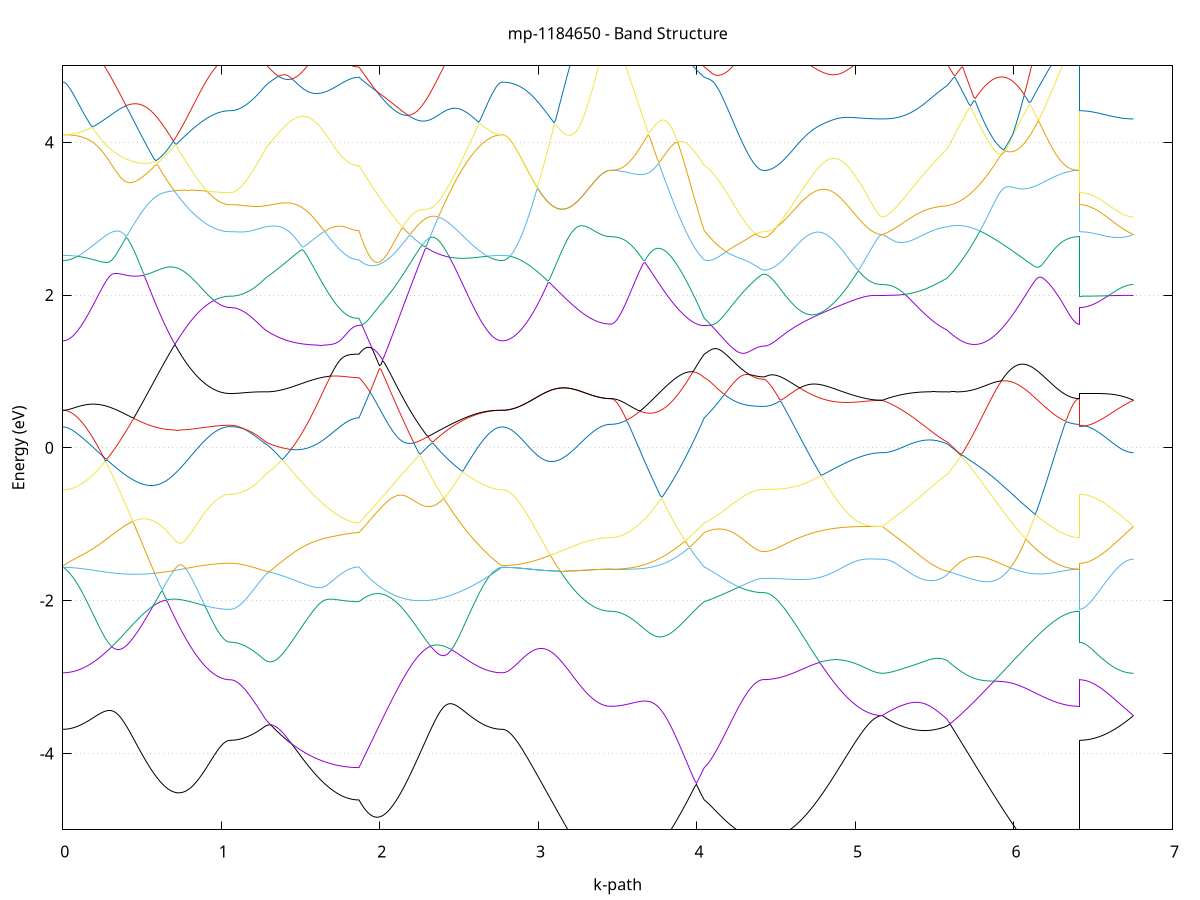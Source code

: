 set title 'mp-1184650 - Band Structure'
set xlabel 'k-path'
set ylabel 'Energy (eV)'
set grid y
set yrange [-5:5]
set terminal png size 800,600
set output 'mp-1184650_bands_gnuplot.png'
plot '-' using 1:2 with lines notitle, '-' using 1:2 with lines notitle, '-' using 1:2 with lines notitle, '-' using 1:2 with lines notitle, '-' using 1:2 with lines notitle, '-' using 1:2 with lines notitle, '-' using 1:2 with lines notitle, '-' using 1:2 with lines notitle, '-' using 1:2 with lines notitle, '-' using 1:2 with lines notitle, '-' using 1:2 with lines notitle, '-' using 1:2 with lines notitle, '-' using 1:2 with lines notitle, '-' using 1:2 with lines notitle, '-' using 1:2 with lines notitle, '-' using 1:2 with lines notitle, '-' using 1:2 with lines notitle, '-' using 1:2 with lines notitle, '-' using 1:2 with lines notitle, '-' using 1:2 with lines notitle, '-' using 1:2 with lines notitle, '-' using 1:2 with lines notitle, '-' using 1:2 with lines notitle, '-' using 1:2 with lines notitle, '-' using 1:2 with lines notitle, '-' using 1:2 with lines notitle, '-' using 1:2 with lines notitle, '-' using 1:2 with lines notitle, '-' using 1:2 with lines notitle, '-' using 1:2 with lines notitle, '-' using 1:2 with lines notitle, '-' using 1:2 with lines notitle, '-' using 1:2 with lines notitle, '-' using 1:2 with lines notitle, '-' using 1:2 with lines notitle, '-' using 1:2 with lines notitle, '-' using 1:2 with lines notitle, '-' using 1:2 with lines notitle, '-' using 1:2 with lines notitle, '-' using 1:2 with lines notitle, '-' using 1:2 with lines notitle, '-' using 1:2 with lines notitle, '-' using 1:2 with lines notitle, '-' using 1:2 with lines notitle, '-' using 1:2 with lines notitle, '-' using 1:2 with lines notitle, '-' using 1:2 with lines notitle, '-' using 1:2 with lines notitle, '-' using 1:2 with lines notitle, '-' using 1:2 with lines notitle, '-' using 1:2 with lines notitle, '-' using 1:2 with lines notitle, '-' using 1:2 with lines notitle, '-' using 1:2 with lines notitle, '-' using 1:2 with lines notitle, '-' using 1:2 with lines notitle, '-' using 1:2 with lines notitle, '-' using 1:2 with lines notitle, '-' using 1:2 with lines notitle, '-' using 1:2 with lines notitle, '-' using 1:2 with lines notitle, '-' using 1:2 with lines notitle, '-' using 1:2 with lines notitle, '-' using 1:2 with lines notitle
0.000000 -30.813531
0.009965 -30.813531
0.019931 -30.813531
0.029896 -30.813531
0.039861 -30.813531
0.049827 -30.813431
0.059792 -30.813431
0.069757 -30.813431
0.079723 -30.813431
0.089688 -30.813431
0.099653 -30.813431
0.109618 -30.813431
0.119584 -30.813431
0.129549 -30.813431
0.139514 -30.813531
0.149480 -30.813631
0.159445 -30.813731
0.169410 -30.813831
0.179376 -30.813931
0.189341 -30.814131
0.199306 -30.814331
0.209272 -30.814631
0.219237 -30.814831
0.229202 -30.815231
0.239168 -30.815631
0.249133 -30.816031
0.259098 -30.816531
0.269064 -30.817031
0.279029 -30.817631
0.288994 -30.818331
0.298960 -30.819031
0.308925 -30.819731
0.318890 -30.820631
0.328856 -30.821531
0.338821 -30.822431
0.348786 -30.823431
0.358751 -30.824531
0.368717 -30.825631
0.378682 -30.826831
0.388647 -30.828031
0.398613 -30.829331
0.408578 -30.830731
0.418543 -30.832031
0.428509 -30.833531
0.438474 -30.835031
0.448439 -30.836531
0.458405 -30.838131
0.468370 -30.839731
0.478335 -30.841331
0.488301 -30.843031
0.498266 -30.844731
0.508231 -30.846431
0.518197 -30.848231
0.528162 -30.849931
0.538127 -30.851731
0.548093 -30.853531
0.558058 -30.855331
0.568023 -30.857231
0.577988 -30.859031
0.587954 -30.860831
0.597919 -30.862731
0.607884 -30.864531
0.617850 -30.866431
0.627815 -30.868231
0.637780 -30.870031
0.647746 -30.871831
0.657711 -30.873631
0.667676 -30.875431
0.677642 -30.877231
0.687607 -30.878931
0.697572 -30.880631
0.707538 -30.882331
0.717503 -30.884031
0.727468 -30.885731
0.737434 -30.887331
0.747399 -30.888931
0.757364 -30.890431
0.767330 -30.891931
0.777295 -30.893431
0.787260 -30.894931
0.797225 -30.896331
0.807191 -30.897631
0.817156 -30.899031
0.827121 -30.900231
0.837087 -30.901531
0.847052 -30.902731
0.857017 -30.903831
0.866983 -30.904931
0.876948 -30.905931
0.886913 -30.906931
0.896879 -30.907931
0.906844 -30.908831
0.916809 -30.909631
0.926775 -30.910431
0.936740 -30.911131
0.946705 -30.911831
0.956671 -30.912431
0.966636 -30.913031
0.976601 -30.913531
0.986567 -30.913931
0.996532 -30.914331
1.006497 -30.914631
1.016462 -30.914931
1.026428 -30.915131
1.036393 -30.915231
1.046358 -30.915331
1.056324 -30.915431
1.056324 -30.915431
1.065963 -30.915231
1.075602 -30.914831
1.085242 -30.914131
1.094881 -30.913231
1.104520 -30.911931
1.114160 -30.910431
1.123799 -30.908731
1.133438 -30.906631
1.143077 -30.904331
1.152717 -30.901731
1.162356 -30.898931
1.171995 -30.895831
1.181635 -30.892431
1.191274 -30.888831
1.200913 -30.885031
1.210553 -30.880931
1.220192 -30.876531
1.229831 -30.872031
1.239470 -30.867131
1.249110 -30.862131
1.258749 -30.856831
1.268388 -30.851331
1.278028 -30.845631
1.278028 -30.845631
1.287864 -30.841331
1.297700 -30.838431
1.307536 -30.838831
1.317372 -30.839131
1.327208 -30.839331
1.337044 -30.839431
1.346880 -30.839431
1.356716 -30.839331
1.366552 -30.839131
1.376389 -30.838831
1.386225 -30.838431
1.396061 -30.837931
1.405897 -30.837331
1.415733 -30.836631
1.425569 -30.835931
1.435405 -30.835031
1.445241 -30.834031
1.455077 -30.832931
1.464913 -30.831831
1.474749 -30.830631
1.484586 -30.829331
1.494422 -30.827931
1.504258 -30.826431
1.514094 -30.824931
1.523930 -30.823231
1.533766 -30.821631
1.543602 -30.819831
1.553438 -30.818031
1.563274 -30.816231
1.573110 -30.814331
1.582946 -30.812331
1.592783 -30.810331
1.602619 -30.808331
1.612455 -30.806231
1.622291 -30.804131
1.632127 -30.802031
1.641963 -30.799831
1.651799 -30.797731
1.661635 -30.795531
1.671471 -30.793431
1.681307 -30.791231
1.691143 -30.789131
1.700980 -30.787031
1.710816 -30.784931
1.720652 -30.782931
1.730488 -30.780931
1.740324 -30.778931
1.750160 -30.777131
1.759996 -30.775331
1.769832 -30.773631
1.779668 -30.772031
1.789504 -30.770531
1.799340 -30.769231
1.809176 -30.768031
1.819013 -30.766931
1.828849 -30.766031
1.838685 -30.765331
1.848521 -30.764831
1.858357 -30.764531
1.868193 -30.764431
1.868193 -30.764431
1.878124 -30.763831
1.888055 -30.763231
1.897985 -30.762631
1.907916 -30.762031
1.917847 -30.761331
1.927778 -30.760631
1.937709 -30.759931
1.947639 -30.759231
1.957570 -30.758431
1.967501 -30.757631
1.977432 -30.756831
1.987362 -30.755931
1.997293 -30.755031
2.007224 -30.754131
2.017155 -30.753131
2.027086 -30.752031
2.037016 -30.751031
2.046947 -30.749831
2.056878 -30.748731
2.066809 -30.747531
2.076740 -30.746231
2.086670 -30.744931
2.096601 -30.743531
2.106532 -30.742131
2.116463 -30.740731
2.126394 -30.739231
2.136324 -30.737631
2.146255 -30.736031
2.156186 -30.734331
2.166117 -30.732631
2.176048 -30.730931
2.185978 -30.731931
2.195909 -30.735531
2.205840 -30.739131
2.215771 -30.742531
2.225702 -30.745931
2.235632 -30.749231
2.245563 -30.752431
2.255494 -30.755531
2.265425 -30.758531
2.275355 -30.761431
2.285286 -30.764331
2.295217 -30.767131
2.305148 -30.769831
2.315079 -30.772331
2.325009 -30.774931
2.334940 -30.777331
2.344871 -30.779631
2.354802 -30.781931
2.364733 -30.784031
2.374663 -30.786131
2.384594 -30.788131
2.394525 -30.790031
2.404456 -30.791831
2.414387 -30.793531
2.424317 -30.795131
2.434248 -30.796731
2.444179 -30.798131
2.454110 -30.799531
2.464040 -30.800831
2.473971 -30.802131
2.483902 -30.803231
2.493833 -30.804331
2.503764 -30.805331
2.513694 -30.806231
2.523625 -30.807131
2.533556 -30.807831
2.543487 -30.808631
2.553418 -30.809231
2.563348 -30.809831
2.573279 -30.810331
2.583210 -30.810831
2.593141 -30.811231
2.603072 -30.811631
2.613002 -30.811931
2.622933 -30.812231
2.632864 -30.812531
2.642795 -30.812731
2.652726 -30.812831
2.662656 -30.813031
2.672587 -30.813131
2.682518 -30.813231
2.692449 -30.813331
2.702380 -30.813331
2.712310 -30.813431
2.722241 -30.813431
2.732172 -30.813431
2.742103 -30.813531
2.752033 -30.813531
2.761964 -30.813531
2.771895 -30.813531
2.771895 -30.813531
2.781814 -30.813431
2.791732 -30.813231
2.801651 -30.812731
2.811570 -30.812231
2.821488 -30.811431
2.831407 -30.810531
2.841325 -30.809531
2.851244 -30.808231
2.861163 -30.806831
2.871081 -30.805331
2.881000 -30.803631
2.890918 -30.801731
2.900837 -30.799731
2.910756 -30.797531
2.920674 -30.795131
2.930593 -30.792631
2.940512 -30.789931
2.950430 -30.787131
2.960349 -30.784231
2.970267 -30.781131
2.980186 -30.777831
2.990105 -30.774431
3.000023 -30.770831
3.009942 -30.767131
3.019860 -30.763331
3.029779 -30.759331
3.039698 -30.755231
3.049616 -30.750931
3.059535 -30.752731
3.069454 -30.755631
3.079372 -30.758431
3.089291 -30.761231
3.099209 -30.763931
3.109128 -30.766631
3.119047 -30.769231
3.128965 -30.771831
3.138884 -30.774231
3.148802 -30.776731
3.158721 -30.779031
3.168640 -30.781331
3.178558 -30.783631
3.188477 -30.785731
3.198396 -30.787831
3.208314 -30.789831
3.218233 -30.791831
3.228151 -30.793731
3.238070 -30.795531
3.247989 -30.797231
3.257907 -30.798931
3.267826 -30.800431
3.277744 -30.801931
3.287663 -30.803431
3.297582 -30.804731
3.307500 -30.806031
3.317419 -30.807231
3.327338 -30.808331
3.337256 -30.809331
3.347175 -30.810331
3.357093 -30.811131
3.367012 -30.811931
3.376931 -30.812631
3.386849 -30.813231
3.396768 -30.813831
3.406687 -30.814231
3.416605 -30.814631
3.426524 -30.814931
3.436442 -30.815131
3.446361 -30.815231
3.456280 -30.815331
3.456280 -30.815331
3.466116 -30.815231
3.475952 -30.815131
3.485788 -30.815031
3.495624 -30.814731
3.505460 -30.814431
3.515296 -30.814031
3.525132 -30.813631
3.534968 -30.813131
3.544804 -30.812531
3.554640 -30.811931
3.564477 -30.811231
3.574313 -30.810431
3.584149 -30.809631
3.593985 -30.808831
3.603821 -30.807831
3.613657 -30.806931
3.623493 -30.805931
3.633329 -30.804831
3.643165 -30.803731
3.653001 -30.802631
3.662837 -30.801531
3.672674 -30.800331
3.682510 -30.799131
3.692346 -30.797831
3.702182 -30.796631
3.712018 -30.795331
3.721854 -30.794131
3.731690 -30.792831
3.741526 -30.791531
3.751362 -30.790331
3.761198 -30.789031
3.771034 -30.787831
3.780871 -30.786531
3.790707 -30.785331
3.800543 -30.784231
3.810379 -30.783031
3.820215 -30.781931
3.830051 -30.780831
3.839887 -30.779731
3.849723 -30.778731
3.859559 -30.777731
3.869395 -30.776831
3.879231 -30.775931
3.889068 -30.775031
3.898904 -30.774231
3.908740 -30.773431
3.918576 -30.772631
3.928412 -30.771931
3.938248 -30.771131
3.948084 -30.770531
3.957920 -30.769831
3.967756 -30.769231
3.977592 -30.768531
3.987428 -30.767931
3.997265 -30.767331
4.007101 -30.766831
4.016937 -30.766231
4.026773 -30.765631
4.036609 -30.765031
4.046445 -30.764431
4.046445 -30.764431
4.056350 -30.764231
4.066255 -30.764031
4.076160 -30.763831
4.086065 -30.763731
4.095970 -30.763631
4.105875 -30.763531
4.115781 -30.763531
4.125686 -30.763531
4.135591 -30.763631
4.145496 -30.763731
4.155401 -30.763931
4.165306 -30.764231
4.175211 -30.764531
4.185116 -30.764831
4.195021 -30.765231
4.204926 -30.765731
4.214831 -30.766131
4.224736 -30.766731
4.234642 -30.767231
4.244547 -30.767831
4.254452 -30.768431
4.264357 -30.769031
4.274262 -30.769631
4.284167 -30.770231
4.294072 -30.770831
4.303977 -30.771331
4.313882 -30.771931
4.323787 -30.772431
4.333692 -30.772931
4.343597 -30.773431
4.353503 -30.773831
4.363408 -30.774231
4.373313 -30.774531
4.383218 -30.774731
4.393123 -30.774931
4.403028 -30.775131
4.412933 -30.775231
4.422838 -30.775231
4.422838 -30.775231
4.432797 -30.775231
4.442756 -30.775231
4.452716 -30.775231
4.462675 -30.775131
4.472634 -30.775131
4.482593 -30.775031
4.492552 -30.774931
4.502511 -30.774831
4.512470 -30.774731
4.522429 -30.774631
4.532388 -30.774531
4.542348 -30.774431
4.552307 -30.774331
4.562266 -30.774231
4.572225 -30.774131
4.582184 -30.774031
4.592143 -30.773931
4.602102 -30.773931
4.612061 -30.773831
4.622021 -30.773831
4.631980 -30.773931
4.641939 -30.774031
4.651898 -30.774331
4.661857 -30.774631
4.671816 -30.775031
4.681775 -30.775631
4.691734 -30.776531
4.701693 -30.777631
4.711653 -30.779031
4.721612 -30.780831
4.731571 -30.783031
4.741530 -30.785731
4.751489 -30.788831
4.761448 -30.792431
4.771407 -30.796231
4.781366 -30.800431
4.791325 -30.804831
4.801285 -30.809331
4.811244 -30.814031
4.821203 -30.818731
4.831162 -30.823431
4.841121 -30.828131
4.851080 -30.832831
4.861039 -30.837431
4.870998 -30.842031
4.880957 -30.846531
4.890917 -30.850931
4.900876 -30.855231
4.910835 -30.859331
4.920794 -30.863431
4.930753 -30.867431
4.940712 -30.871231
4.950671 -30.874931
4.960630 -30.878431
4.970590 -30.881831
4.980549 -30.885131
4.990508 -30.888231
5.000467 -30.891231
5.010426 -30.894031
5.020385 -30.896731
5.030344 -30.899131
5.040303 -30.901531
5.050262 -30.903631
5.060222 -30.905631
5.070181 -30.907531
5.080140 -30.909131
5.090099 -30.910631
5.100058 -30.911931
5.110017 -30.913131
5.119976 -30.914031
5.129935 -30.914831
5.139895 -30.915431
5.149854 -30.915931
5.159813 -30.916231
5.169772 -30.916231
5.169772 -30.916231
5.179717 -30.916231
5.189661 -30.916131
5.199606 -30.916031
5.209551 -30.915831
5.219496 -30.915531
5.229440 -30.915131
5.239385 -30.914731
5.249330 -30.914231
5.259275 -30.913631
5.269220 -30.912931
5.279164 -30.912131
5.289109 -30.911331
5.299054 -30.910331
5.308999 -30.909331
5.318943 -30.908231
5.328888 -30.906931
5.338833 -30.905631
5.348778 -30.904231
5.358722 -30.902631
5.368667 -30.901031
5.378612 -30.899331
5.388557 -30.897431
5.398501 -30.895531
5.408446 -30.893531
5.418391 -30.891331
5.428336 -30.889131
5.438281 -30.886831
5.448225 -30.884331
5.458170 -30.881831
5.468115 -30.879231
5.478060 -30.876531
5.488004 -30.873731
5.497949 -30.870831
5.507894 -30.867931
5.517839 -30.864831
5.527783 -30.861731
5.537728 -30.858631
5.547673 -30.855431
5.557618 -30.852131
5.567563 -30.848931
5.577507 -30.845631
5.577507 -30.845631
5.587443 -30.839531
5.597379 -30.839131
5.607315 -30.839931
5.617251 -30.840731
5.627187 -30.841431
5.637123 -30.842131
5.647059 -30.842731
5.656995 -30.843331
5.666931 -30.843931
5.676867 -30.844431
5.686803 -30.844931
5.696739 -30.845331
5.706675 -30.845731
5.716611 -30.846031
5.726547 -30.846331
5.736482 -30.846631
5.746418 -30.846831
5.756354 -30.847031
5.766290 -30.847131
5.776226 -30.847231
5.786162 -30.847231
5.796098 -30.847331
5.806034 -30.847231
5.815970 -30.847131
5.825906 -30.847031
5.835842 -30.846931
5.845778 -30.846731
5.855714 -30.846431
5.865650 -30.846231
5.875586 -30.845831
5.885522 -30.845531
5.895458 -30.845131
5.905394 -30.844731
5.915330 -30.844331
5.925266 -30.843831
5.935202 -30.843331
5.945137 -30.842831
5.955073 -30.842231
5.965009 -30.841631
5.974945 -30.841031
5.984881 -30.840431
5.994817 -30.839731
6.004753 -30.839031
6.014689 -30.838331
6.024625 -30.837631
6.034561 -30.836931
6.044497 -30.836231
6.054433 -30.835431
6.064369 -30.834631
6.074305 -30.833831
6.084241 -30.833131
6.094177 -30.832331
6.104113 -30.831531
6.114049 -30.830731
6.123985 -30.829931
6.133921 -30.829131
6.143856 -30.828331
6.153792 -30.827531
6.163728 -30.826731
6.173664 -30.826031
6.183600 -30.825231
6.193536 -30.824531
6.203472 -30.823831
6.213408 -30.823031
6.223344 -30.822431
6.233280 -30.821731
6.243216 -30.821131
6.253152 -30.820431
6.263088 -30.819831
6.273024 -30.819331
6.282960 -30.818831
6.292896 -30.818331
6.302832 -30.817831
6.312768 -30.817431
6.322704 -30.817031
6.332640 -30.816631
6.342575 -30.816331
6.352511 -30.816031
6.362447 -30.815831
6.372383 -30.815631
6.382319 -30.815531
6.392255 -30.815431
6.402191 -30.815331
6.412127 -30.815331
6.412127 -30.915431
6.421904 -30.915431
6.431681 -30.915431
6.441458 -30.915431
6.451235 -30.915431
6.461012 -30.915431
6.470789 -30.915431
6.480566 -30.915431
6.490343 -30.915531
6.500119 -30.915531
6.509896 -30.915531
6.519673 -30.915631
6.529450 -30.915631
6.539227 -30.915631
6.549004 -30.915731
6.558781 -30.915731
6.568558 -30.915731
6.578335 -30.915831
6.588112 -30.915831
6.597889 -30.915931
6.607666 -30.915931
6.617443 -30.915931
6.627219 -30.916031
6.636996 -30.916031
6.646773 -30.916031
6.656550 -30.916131
6.666327 -30.916131
6.676104 -30.916131
6.685881 -30.916231
6.695658 -30.916231
6.705435 -30.916231
6.715212 -30.916231
6.724989 -30.916231
6.734766 -30.916231
6.744542 -30.916231
6.754319 -30.916231
e
0.000000 -30.671031
0.009965 -30.671031
0.019931 -30.671031
0.029896 -30.671031
0.039861 -30.670931
0.049827 -30.670931
0.059792 -30.670831
0.069757 -30.670731
0.079723 -30.670631
0.089688 -30.670531
0.099653 -30.670331
0.109618 -30.670131
0.119584 -30.669931
0.129549 -30.669731
0.139514 -30.669431
0.149480 -30.669031
0.159445 -30.668731
0.169410 -30.668331
0.179376 -30.667831
0.189341 -30.667331
0.199306 -30.666731
0.209272 -30.666131
0.219237 -30.665331
0.229202 -30.664631
0.239168 -30.663731
0.249133 -30.662831
0.259098 -30.661831
0.269064 -30.660731
0.279029 -30.659531
0.288994 -30.661131
0.298960 -30.663831
0.308925 -30.666531
0.318890 -30.669331
0.328856 -30.672131
0.338821 -30.674931
0.348786 -30.677731
0.358751 -30.680631
0.368717 -30.683531
0.378682 -30.686431
0.388647 -30.689331
0.398613 -30.692231
0.408578 -30.695231
0.418543 -30.698131
0.428509 -30.701031
0.438474 -30.704031
0.448439 -30.706931
0.458405 -30.709931
0.468370 -30.712831
0.478335 -30.715831
0.488301 -30.718731
0.498266 -30.721631
0.508231 -30.724531
0.518197 -30.727431
0.528162 -30.730231
0.538127 -30.733131
0.548093 -30.735931
0.558058 -30.738731
0.568023 -30.741531
0.577988 -30.744231
0.587954 -30.746931
0.597919 -30.749631
0.607884 -30.752331
0.617850 -30.754931
0.627815 -30.757531
0.637780 -30.760031
0.647746 -30.762531
0.657711 -30.765031
0.667676 -30.767431
0.677642 -30.769831
0.687607 -30.772131
0.697572 -30.774431
0.707538 -30.776631
0.717503 -30.778831
0.727468 -30.781031
0.737434 -30.783131
0.747399 -30.785131
0.757364 -30.787131
0.767330 -30.789031
0.777295 -30.790931
0.787260 -30.792731
0.797225 -30.794531
0.807191 -30.796231
0.817156 -30.797931
0.827121 -30.799431
0.837087 -30.801031
0.847052 -30.802431
0.857017 -30.803831
0.866983 -30.805231
0.876948 -30.806431
0.886913 -30.807631
0.896879 -30.808831
0.906844 -30.809931
0.916809 -30.810931
0.926775 -30.811831
0.936740 -30.812731
0.946705 -30.813531
0.956671 -30.814231
0.966636 -30.814931
0.976601 -30.815531
0.986567 -30.816031
0.996532 -30.816531
1.006497 -30.816931
1.016462 -30.817231
1.026428 -30.817431
1.036393 -30.817631
1.046358 -30.817731
1.056324 -30.817831
1.056324 -30.817831
1.065963 -30.817831
1.075602 -30.818131
1.085242 -30.818531
1.094881 -30.819031
1.104520 -30.819731
1.114160 -30.820431
1.123799 -30.821331
1.133438 -30.822231
1.143077 -30.823231
1.152717 -30.824231
1.162356 -30.825231
1.171995 -30.826331
1.181635 -30.827331
1.191274 -30.828431
1.200913 -30.829531
1.210553 -30.830631
1.220192 -30.831631
1.229831 -30.832631
1.239470 -30.833631
1.249110 -30.834631
1.258749 -30.835631
1.268388 -30.836531
1.278028 -30.837431
1.278028 -30.837431
1.287864 -30.838031
1.297700 -30.836931
1.307536 -30.832431
1.317372 -30.827831
1.327208 -30.823031
1.337044 -30.818131
1.346880 -30.813131
1.356716 -30.808031
1.366552 -30.802831
1.376389 -30.797531
1.386225 -30.792131
1.396061 -30.786631
1.405897 -30.781031
1.415733 -30.775431
1.425569 -30.769731
1.435405 -30.763931
1.445241 -30.758031
1.455077 -30.752131
1.464913 -30.746231
1.474749 -30.740231
1.484586 -30.734231
1.494422 -30.728131
1.504258 -30.722131
1.514094 -30.716131
1.523930 -30.710031
1.533766 -30.704031
1.543602 -30.698031
1.553438 -30.692131
1.563274 -30.686231
1.573110 -30.680431
1.582946 -30.675631
1.592783 -30.675531
1.602619 -30.675631
1.612455 -30.675831
1.622291 -30.676131
1.632127 -30.676531
1.641963 -30.677131
1.651799 -30.677731
1.661635 -30.678431
1.671471 -30.679131
1.681307 -30.679931
1.691143 -30.680831
1.700980 -30.681731
1.710816 -30.682631
1.720652 -30.683631
1.730488 -30.684531
1.740324 -30.685531
1.750160 -30.686531
1.759996 -30.687431
1.769832 -30.688431
1.779668 -30.689331
1.789504 -30.690131
1.799340 -30.690931
1.809176 -30.691631
1.819013 -30.692331
1.828849 -30.692831
1.838685 -30.693231
1.848521 -30.693631
1.858357 -30.693731
1.868193 -30.693831
1.868193 -30.693831
1.878124 -30.691331
1.888055 -30.688931
1.897985 -30.686431
1.907916 -30.684131
1.917847 -30.681831
1.927778 -30.679531
1.937709 -30.677331
1.947639 -30.675131
1.957570 -30.673031
1.967501 -30.670931
1.977432 -30.668931
1.987362 -30.667031
1.997293 -30.665131
2.007224 -30.663231
2.017155 -30.661431
2.027086 -30.664931
2.037016 -30.669531
2.046947 -30.674131
2.056878 -30.678631
2.066809 -30.683131
2.076740 -30.687531
2.086670 -30.691931
2.096601 -30.696231
2.106532 -30.700531
2.116463 -30.704631
2.126394 -30.708831
2.136324 -30.712831
2.146255 -30.716831
2.156186 -30.720731
2.166117 -30.724531
2.176048 -30.728331
2.185978 -30.729131
2.195909 -30.727231
2.205840 -30.725331
2.215771 -30.723431
2.225702 -30.721431
2.235632 -30.719431
2.245563 -30.717331
2.255494 -30.715231
2.265425 -30.713131
2.275355 -30.710931
2.285286 -30.708731
2.295217 -30.706431
2.305148 -30.704131
2.315079 -30.701831
2.325009 -30.699531
2.334940 -30.697131
2.344871 -30.694731
2.354802 -30.692331
2.364733 -30.689831
2.374663 -30.687331
2.384594 -30.684931
2.394525 -30.682431
2.404456 -30.679931
2.414387 -30.677431
2.424317 -30.674931
2.434248 -30.672431
2.444179 -30.669831
2.454110 -30.667431
2.464040 -30.664931
2.473971 -30.662431
2.483902 -30.659931
2.493833 -30.657531
2.503764 -30.655131
2.513694 -30.652731
2.523625 -30.650431
2.533556 -30.648031
2.543487 -30.645831
2.553418 -30.643631
2.563348 -30.641431
2.573279 -30.643631
2.583210 -30.646231
2.593141 -30.648731
2.603072 -30.651131
2.613002 -30.653431
2.622933 -30.655531
2.632864 -30.657531
2.642795 -30.659331
2.652726 -30.661131
2.662656 -30.662731
2.672587 -30.664131
2.682518 -30.665431
2.692449 -30.666631
2.702380 -30.667631
2.712310 -30.668531
2.722241 -30.669331
2.732172 -30.669931
2.742103 -30.670431
2.752033 -30.670831
2.761964 -30.671031
2.771895 -30.671031
2.771895 -30.671031
2.781814 -30.671331
2.791732 -30.672231
2.801651 -30.673531
2.811570 -30.675431
2.821488 -30.677531
2.831407 -30.680031
2.841325 -30.682731
2.851244 -30.685631
2.861163 -30.688631
2.871081 -30.691731
2.881000 -30.694931
2.890918 -30.698131
2.900837 -30.701431
2.910756 -30.704731
2.920674 -30.708131
2.930593 -30.711431
2.940512 -30.714731
2.950430 -30.718031
2.960349 -30.721431
2.970267 -30.724631
2.980186 -30.727931
2.990105 -30.731131
3.000023 -30.734331
3.009942 -30.737531
3.019860 -30.740631
3.029779 -30.743731
3.039698 -30.746731
3.049616 -30.749731
3.059535 -30.752731
3.069454 -30.755631
3.079372 -30.758431
3.089291 -30.761231
3.099209 -30.763931
3.109128 -30.766631
3.119047 -30.769231
3.128965 -30.771831
3.138884 -30.774231
3.148802 -30.776731
3.158721 -30.779031
3.168640 -30.781331
3.178558 -30.783631
3.188477 -30.785731
3.198396 -30.787831
3.208314 -30.789831
3.218233 -30.791831
3.228151 -30.793731
3.238070 -30.795531
3.247989 -30.797231
3.257907 -30.798931
3.267826 -30.800431
3.277744 -30.801931
3.287663 -30.803431
3.297582 -30.804731
3.307500 -30.806031
3.317419 -30.807231
3.327338 -30.808331
3.337256 -30.809331
3.347175 -30.810331
3.357093 -30.811131
3.367012 -30.811931
3.376931 -30.812631
3.386849 -30.813231
3.396768 -30.813831
3.406687 -30.814231
3.416605 -30.814631
3.426524 -30.814931
3.436442 -30.815131
3.446361 -30.815231
3.456280 -30.815331
3.456280 -30.815331
3.466116 -30.815231
3.475952 -30.815131
3.485788 -30.814831
3.495624 -30.814531
3.505460 -30.814131
3.515296 -30.813531
3.525132 -30.812931
3.534968 -30.812231
3.544804 -30.811431
3.554640 -30.810531
3.564477 -30.809531
3.574313 -30.808431
3.584149 -30.807231
3.593985 -30.806031
3.603821 -30.804631
3.613657 -30.803231
3.623493 -30.801631
3.633329 -30.800031
3.643165 -30.798431
3.653001 -30.796631
3.662837 -30.794831
3.672674 -30.792931
3.682510 -30.790931
3.692346 -30.788831
3.702182 -30.786731
3.712018 -30.784531
3.721854 -30.782331
3.731690 -30.780031
3.741526 -30.777631
3.751362 -30.775231
3.761198 -30.772731
3.771034 -30.770231
3.780871 -30.767631
3.790707 -30.765031
3.800543 -30.762431
3.810379 -30.759731
3.820215 -30.757031
3.830051 -30.754331
3.839887 -30.751531
3.849723 -30.748731
3.859559 -30.745931
3.869395 -30.743131
3.879231 -30.740331
3.889068 -30.737431
3.898904 -30.734631
3.908740 -30.731831
3.918576 -30.728931
3.928412 -30.726131
3.938248 -30.723331
3.948084 -30.720531
3.957920 -30.717731
3.967756 -30.714931
3.977592 -30.712231
3.987428 -30.709531
3.997265 -30.706831
4.007101 -30.704131
4.016937 -30.701531
4.026773 -30.698931
4.036609 -30.696331
4.046445 -30.693831
4.046445 -30.693831
4.056350 -30.692731
4.066255 -30.691731
4.076160 -30.690531
4.086065 -30.689431
4.095970 -30.688331
4.105875 -30.687131
4.115781 -30.685931
4.125686 -30.684731
4.135591 -30.683531
4.145496 -30.682331
4.155401 -30.681131
4.165306 -30.679931
4.175211 -30.678731
4.185116 -30.677531
4.195021 -30.676331
4.204926 -30.675131
4.214831 -30.674031
4.224736 -30.672831
4.234642 -30.671731
4.244547 -30.670731
4.254452 -30.669631
4.264357 -30.668631
4.274262 -30.667731
4.284167 -30.666731
4.294072 -30.665931
4.303977 -30.665031
4.313882 -30.664331
4.323787 -30.663631
4.333692 -30.662931
4.343597 -30.662331
4.353503 -30.661831
4.363408 -30.661331
4.373313 -30.660931
4.383218 -30.660631
4.393123 -30.660331
4.403028 -30.660131
4.412933 -30.660031
4.422838 -30.660031
4.422838 -30.660031
4.432797 -30.660131
4.442756 -30.660431
4.452716 -30.660831
4.462675 -30.661531
4.472634 -30.662331
4.482593 -30.663231
4.492552 -30.664431
4.502511 -30.665731
4.512470 -30.667131
4.522429 -30.668731
4.532388 -30.670431
4.542348 -30.672231
4.552307 -30.674231
4.562266 -30.676331
4.572225 -30.678431
4.582184 -30.680631
4.592143 -30.683031
4.602102 -30.685431
4.612061 -30.687831
4.622021 -30.690331
4.631980 -30.692931
4.641939 -30.695531
4.651898 -30.700931
4.661857 -30.706331
4.671816 -30.711531
4.681775 -30.716531
4.691734 -30.721431
4.701693 -30.726031
4.711653 -30.730231
4.721612 -30.734031
4.731571 -30.737431
4.741530 -30.740331
4.751489 -30.742731
4.761448 -30.744631
4.771407 -30.746131
4.781366 -30.747231
4.791325 -30.748131
4.801285 -30.748731
4.811244 -30.749131
4.821203 -30.749431
4.831162 -30.749531
4.841121 -30.749631
4.851080 -30.749531
4.861039 -30.750431
4.870998 -30.752431
4.880957 -30.754331
4.890917 -30.756131
4.900876 -30.757931
4.910835 -30.759531
4.920794 -30.761131
4.930753 -30.762731
4.940712 -30.764131
4.950671 -30.765431
4.960630 -30.766731
4.970590 -30.767931
4.980549 -30.768931
4.990508 -30.769931
5.000467 -30.770831
5.010426 -30.771731
5.020385 -30.772431
5.030344 -30.773031
5.040303 -30.773631
5.050262 -30.774131
5.060222 -30.774531
5.070181 -30.774831
5.080140 -30.775131
5.090099 -30.775331
5.100058 -30.775531
5.110017 -30.775631
5.119976 -30.775631
5.129935 -30.775731
5.139895 -30.775731
5.149854 -30.775731
5.159813 -30.775731
5.169772 -30.775731
5.169772 -30.775731
5.179717 -30.775731
5.189661 -30.775831
5.199606 -30.775931
5.209551 -30.776131
5.219496 -30.776631
5.229440 -30.777331
5.239385 -30.778431
5.249330 -30.779931
5.259275 -30.781831
5.269220 -30.783931
5.279164 -30.786231
5.289109 -30.788631
5.299054 -30.791131
5.308999 -30.793631
5.318943 -30.796131
5.328888 -30.798531
5.338833 -30.800931
5.348778 -30.803331
5.358722 -30.805631
5.368667 -30.807931
5.378612 -30.810131
5.388557 -30.812231
5.398501 -30.814231
5.408446 -30.816231
5.418391 -30.818131
5.428336 -30.819931
5.438281 -30.821731
5.448225 -30.823331
5.458170 -30.824931
5.468115 -30.826431
5.478060 -30.827831
5.488004 -30.829231
5.497949 -30.830431
5.507894 -30.831631
5.517839 -30.832731
5.527783 -30.833731
5.537728 -30.834631
5.547673 -30.835431
5.557618 -30.836231
5.567563 -30.836831
5.577507 -30.837431
5.577507 -30.837431
5.587443 -30.838231
5.597379 -30.833231
5.607315 -30.826631
5.617251 -30.819931
5.627187 -30.813031
5.637123 -30.805931
5.647059 -30.798631
5.656995 -30.791131
5.666931 -30.783531
5.676867 -30.775731
5.686803 -30.767831
5.696739 -30.759731
5.706675 -30.751531
5.716611 -30.743231
5.726547 -30.734831
5.736482 -30.726331
5.746418 -30.717731
5.756354 -30.709131
5.766290 -30.700431
5.776226 -30.691631
5.786162 -30.682831
5.796098 -30.674031
5.806034 -30.670631
5.815970 -30.667631
5.825906 -30.664531
5.835842 -30.661531
5.845778 -30.658631
5.855714 -30.655631
5.865650 -30.653331
5.875586 -30.655431
5.885522 -30.657631
5.895458 -30.659931
5.905394 -30.662331
5.915330 -30.664831
5.925266 -30.667431
5.935202 -30.670231
5.945137 -30.673031
5.955073 -30.676031
5.965009 -30.679131
5.974945 -30.682331
5.984881 -30.685631
5.994817 -30.689031
6.004753 -30.692531
6.014689 -30.696131
6.024625 -30.699831
6.034561 -30.703631
6.044497 -30.707531
6.054433 -30.711531
6.064369 -30.715531
6.074305 -30.719531
6.084241 -30.723731
6.094177 -30.727831
6.104113 -30.732031
6.114049 -30.736231
6.123985 -30.740331
6.133921 -30.744531
6.143856 -30.748731
6.153792 -30.752831
6.163728 -30.756831
6.173664 -30.760831
6.183600 -30.764831
6.193536 -30.768631
6.203472 -30.772431
6.213408 -30.776031
6.223344 -30.779531
6.233280 -30.783031
6.243216 -30.786231
6.253152 -30.789431
6.263088 -30.792431
6.273024 -30.795231
6.282960 -30.797931
6.292896 -30.800431
6.302832 -30.802731
6.312768 -30.804831
6.322704 -30.806831
6.332640 -30.808531
6.342575 -30.810131
6.352511 -30.811531
6.362447 -30.812631
6.372383 -30.813631
6.382319 -30.814331
6.392255 -30.814931
6.402191 -30.815231
6.412127 -30.815331
6.412127 -30.817831
6.421904 -30.817731
6.431681 -30.817531
6.441458 -30.817231
6.451235 -30.816731
6.461012 -30.816131
6.470789 -30.815431
6.480566 -30.814631
6.490343 -30.813631
6.500119 -30.812531
6.509896 -30.811331
6.519673 -30.810031
6.529450 -30.808531
6.539227 -30.806931
6.549004 -30.805231
6.558781 -30.803331
6.568558 -30.801431
6.578335 -30.799331
6.588112 -30.797131
6.597889 -30.794831
6.607666 -30.792431
6.617443 -30.789831
6.627219 -30.787231
6.636996 -30.784431
6.646773 -30.781531
6.656550 -30.778631
6.666327 -30.775931
6.676104 -30.775931
6.685881 -30.775831
6.695658 -30.775831
6.705435 -30.775831
6.715212 -30.775831
6.724989 -30.775731
6.734766 -30.775731
6.744542 -30.775731
6.754319 -30.775731
e
0.000000 -30.671031
0.009965 -30.670931
0.019931 -30.670431
0.029896 -30.669731
0.039861 -30.668631
0.049827 -30.667231
0.059792 -30.665531
0.069757 -30.663531
0.079723 -30.661231
0.089688 -30.658631
0.099653 -30.655731
0.109618 -30.652531
0.119584 -30.649131
0.129549 -30.645331
0.139514 -30.641231
0.149480 -30.636931
0.159445 -30.632231
0.169410 -30.633231
0.179376 -30.635231
0.189341 -30.637231
0.199306 -30.639331
0.209272 -30.641531
0.219237 -30.643731
0.229202 -30.646031
0.239168 -30.648431
0.249133 -30.650931
0.259098 -30.653431
0.269064 -30.655931
0.279029 -30.658531
0.288994 -30.658331
0.298960 -30.656931
0.308925 -30.655531
0.318890 -30.653931
0.328856 -30.652331
0.338821 -30.650631
0.348786 -30.648831
0.358751 -30.646831
0.368717 -30.644831
0.378682 -30.642731
0.388647 -30.640531
0.398613 -30.638331
0.408578 -30.635931
0.418543 -30.633431
0.428509 -30.630931
0.438474 -30.628231
0.448439 -30.627531
0.458405 -30.628031
0.468370 -30.628531
0.478335 -30.629131
0.488301 -30.629631
0.498266 -30.630231
0.508231 -30.630731
0.518197 -30.631331
0.528162 -30.631931
0.538127 -30.632631
0.548093 -30.633331
0.558058 -30.634031
0.568023 -30.634731
0.577988 -30.635531
0.587954 -30.636331
0.597919 -30.637231
0.607884 -30.638131
0.617850 -30.639231
0.627815 -30.640331
0.637780 -30.641531
0.647746 -30.642831
0.657711 -30.644231
0.667676 -30.645831
0.677642 -30.647631
0.687607 -30.649631
0.697572 -30.651831
0.707538 -30.654331
0.717503 -30.657131
0.727468 -30.660231
0.737434 -30.663631
0.747399 -30.667331
0.757364 -30.671431
0.767330 -30.675831
0.777295 -30.680531
0.787260 -30.685431
0.797225 -30.690431
0.807191 -30.695631
0.817156 -30.700931
0.827121 -30.706131
0.837087 -30.711431
0.847052 -30.716631
0.857017 -30.721631
0.866983 -30.726631
0.876948 -30.731431
0.886913 -30.736031
0.896879 -30.740531
0.906844 -30.744731
0.916809 -30.748731
0.926775 -30.752531
0.936740 -30.756031
0.946705 -30.759331
0.956671 -30.762331
0.966636 -30.765031
0.976601 -30.767531
0.986567 -30.769731
0.996532 -30.771631
1.006497 -30.773231
1.016462 -30.774531
1.026428 -30.775631
1.036393 -30.776331
1.046358 -30.776731
1.056324 -30.776931
1.056324 -30.776931
1.065963 -30.776831
1.075602 -30.776431
1.085242 -30.775831
1.094881 -30.775031
1.104520 -30.774031
1.114160 -30.772831
1.123799 -30.771531
1.133438 -30.770031
1.143077 -30.768431
1.152717 -30.766631
1.162356 -30.764831
1.171995 -30.762831
1.181635 -30.760831
1.191274 -30.758731
1.200913 -30.756531
1.210553 -30.754331
1.220192 -30.752031
1.229831 -30.749731
1.239470 -30.747331
1.249110 -30.744831
1.258749 -30.742331
1.268388 -30.739831
1.278028 -30.737331
1.278028 -30.737331
1.287864 -30.735431
1.297700 -30.733331
1.307536 -30.731231
1.317372 -30.729031
1.327208 -30.726731
1.337044 -30.724431
1.346880 -30.721931
1.356716 -30.719431
1.366552 -30.716931
1.376389 -30.714331
1.386225 -30.711631
1.396061 -30.708931
1.405897 -30.706331
1.415733 -30.703631
1.425569 -30.700931
1.435405 -30.698331
1.445241 -30.695731
1.455077 -30.693231
1.464913 -30.690931
1.474749 -30.688631
1.484586 -30.686431
1.494422 -30.684531
1.504258 -30.682731
1.514094 -30.681131
1.523930 -30.679731
1.533766 -30.678531
1.543602 -30.677531
1.553438 -30.676831
1.563274 -30.676231
1.573110 -30.675831
1.582946 -30.674631
1.592783 -30.669031
1.602619 -30.663431
1.612455 -30.658031
1.622291 -30.652731
1.632127 -30.647531
1.641963 -30.642531
1.651799 -30.637731
1.661635 -30.633131
1.671471 -30.628631
1.681307 -30.624431
1.691143 -30.620331
1.700980 -30.616531
1.710816 -30.612931
1.720652 -30.609531
1.730488 -30.606431
1.740324 -30.603531
1.750160 -30.600831
1.759996 -30.598431
1.769832 -30.596231
1.779668 -30.594231
1.789504 -30.592431
1.799340 -30.590931
1.809176 -30.589531
1.819013 -30.588431
1.828849 -30.587531
1.838685 -30.586831
1.848521 -30.586331
1.858357 -30.586031
1.868193 -30.585931
1.868193 -30.585931
1.878124 -30.591031
1.888055 -30.596131
1.897985 -30.601131
1.907916 -30.606231
1.917847 -30.611231
1.927778 -30.616231
1.937709 -30.621231
1.947639 -30.626231
1.957570 -30.631231
1.967501 -30.636131
1.977432 -30.641031
1.987362 -30.645831
1.997293 -30.650731
2.007224 -30.655431
2.017155 -30.660231
2.027086 -30.659731
2.037016 -30.658031
2.046947 -30.656331
2.056878 -30.654731
2.066809 -30.653231
2.076740 -30.651631
2.086670 -30.650231
2.096601 -30.648831
2.106532 -30.647431
2.116463 -30.646131
2.126394 -30.644831
2.136324 -30.643631
2.146255 -30.642431
2.156186 -30.641231
2.166117 -30.640131
2.176048 -30.639131
2.185978 -30.638031
2.195909 -30.637031
2.205840 -30.636131
2.215771 -30.635131
2.225702 -30.634231
2.235632 -30.633431
2.245563 -30.632531
2.255494 -30.631731
2.265425 -30.631031
2.275355 -30.630231
2.285286 -30.629531
2.295217 -30.628831
2.305148 -30.628231
2.315079 -30.627531
2.325009 -30.626931
2.334940 -30.626331
2.344871 -30.625831
2.354802 -30.625231
2.364733 -30.624731
2.374663 -30.624231
2.384594 -30.623731
2.394525 -30.623331
2.404456 -30.622831
2.414387 -30.622431
2.424317 -30.622031
2.434248 -30.621631
2.444179 -30.621331
2.454110 -30.620931
2.464040 -30.620631
2.473971 -30.620331
2.483902 -30.620031
2.493833 -30.619731
2.503764 -30.621531
2.513694 -30.625031
2.523625 -30.628431
2.533556 -30.631731
2.543487 -30.634931
2.553418 -30.637931
2.563348 -30.640831
2.573279 -30.639331
2.583210 -30.641131
2.593141 -30.644031
2.603072 -30.646731
2.613002 -30.649431
2.622933 -30.651931
2.632864 -30.654231
2.642795 -30.656531
2.652726 -30.658631
2.662656 -30.660531
2.672587 -30.662331
2.682518 -30.663931
2.692449 -30.665431
2.702380 -30.666731
2.712310 -30.667831
2.722241 -30.668831
2.732172 -30.669631
2.742103 -30.670231
2.752033 -30.670731
2.761964 -30.670931
2.771895 -30.671031
2.771895 -30.671031
2.781814 -30.671331
2.791732 -30.672231
2.801651 -30.673531
2.811570 -30.675431
2.821488 -30.677531
2.831407 -30.680031
2.841325 -30.682731
2.851244 -30.685631
2.861163 -30.688631
2.871081 -30.691731
2.881000 -30.694931
2.890918 -30.698131
2.900837 -30.701431
2.910756 -30.704731
2.920674 -30.708131
2.930593 -30.711431
2.940512 -30.714731
2.950430 -30.718031
2.960349 -30.721431
2.970267 -30.724631
2.980186 -30.727931
2.990105 -30.731131
3.000023 -30.734331
3.009942 -30.737531
3.019860 -30.740631
3.029779 -30.743731
3.039698 -30.746731
3.049616 -30.749731
3.059535 -30.746531
3.069454 -30.742031
3.079372 -30.737431
3.089291 -30.732631
3.099209 -30.727731
3.109128 -30.722731
3.119047 -30.717631
3.128965 -30.712331
3.138884 -30.707031
3.148802 -30.701531
3.158721 -30.696031
3.168640 -30.690331
3.178558 -30.684631
3.188477 -30.678731
3.198396 -30.672831
3.208314 -30.666831
3.218233 -30.660831
3.228151 -30.654631
3.238070 -30.648431
3.247989 -30.642231
3.257907 -30.635931
3.267826 -30.629631
3.277744 -30.623331
3.287663 -30.617031
3.297582 -30.610731
3.307500 -30.604431
3.317419 -30.598131
3.327338 -30.591931
3.337256 -30.585831
3.347175 -30.579931
3.357093 -30.574131
3.367012 -30.568531
3.376931 -30.563131
3.386849 -30.558131
3.396768 -30.553531
3.406687 -30.549331
3.416605 -30.545731
3.426524 -30.542831
3.436442 -30.540631
3.446361 -30.539331
3.456280 -30.538831
3.456280 -30.538831
3.466116 -30.538931
3.475952 -30.539131
3.485788 -30.539531
3.495624 -30.539931
3.505460 -30.540531
3.515296 -30.541231
3.525132 -30.542031
3.534968 -30.542931
3.544804 -30.543831
3.554640 -30.544831
3.564477 -30.545931
3.574313 -30.547031
3.584149 -30.548131
3.593985 -30.549231
3.603821 -30.550331
3.613657 -30.551331
3.623493 -30.552431
3.633329 -30.553431
3.643165 -30.554331
3.653001 -30.555231
3.662837 -30.556031
3.672674 -30.556831
3.682510 -30.557431
3.692346 -30.558031
3.702182 -30.558431
3.712018 -30.558831
3.721854 -30.559031
3.731690 -30.559131
3.741526 -30.559131
3.751362 -30.558931
3.761198 -30.558631
3.771034 -30.558131
3.780871 -30.557431
3.790707 -30.556631
3.800543 -30.555731
3.810379 -30.554531
3.820215 -30.553231
3.830051 -30.551731
3.839887 -30.550031
3.849723 -30.548231
3.859559 -30.546131
3.869395 -30.543931
3.879231 -30.541431
3.889068 -30.538831
3.898904 -30.536031
3.908740 -30.533031
3.918576 -30.529831
3.928412 -30.526431
3.938248 -30.531231
3.948084 -30.536131
3.957920 -30.541031
3.967756 -30.545931
3.977592 -30.550931
3.987428 -30.555831
3.997265 -30.560831
4.007101 -30.565831
4.016937 -30.570831
4.026773 -30.575931
4.036609 -30.580931
4.046445 -30.585931
4.046445 -30.585931
4.056350 -30.588131
4.066255 -30.590331
4.076160 -30.592631
4.086065 -30.594931
4.095970 -30.597231
4.105875 -30.599431
4.115781 -30.601531
4.125686 -30.603531
4.135591 -30.605431
4.145496 -30.607231
4.155401 -30.608931
4.165306 -30.610431
4.175211 -30.611831
4.185116 -30.613031
4.195021 -30.614131
4.204926 -30.615131
4.214831 -30.615931
4.224736 -30.616631
4.234642 -30.617131
4.244547 -30.617631
4.254452 -30.617931
4.264357 -30.618231
4.274262 -30.618331
4.284167 -30.618431
4.294072 -30.618431
4.303977 -30.618431
4.313882 -30.618331
4.323787 -30.618231
4.333692 -30.618031
4.343597 -30.617931
4.353503 -30.617731
4.363408 -30.617631
4.373313 -30.617431
4.383218 -30.617331
4.393123 -30.617231
4.403028 -30.617131
4.412933 -30.617131
4.422838 -30.617031
4.422838 -30.617031
4.432797 -30.617331
4.442756 -30.617931
4.452716 -30.618931
4.462675 -30.620431
4.472634 -30.622231
4.482593 -30.624531
4.492552 -30.627131
4.502511 -30.630031
4.512470 -30.633331
4.522429 -30.636931
4.532388 -30.640831
4.542348 -30.644931
4.552307 -30.649331
4.562266 -30.653931
4.572225 -30.658731
4.582184 -30.663731
4.592143 -30.668831
4.602102 -30.674031
4.612061 -30.679331
4.622021 -30.684731
4.631980 -30.690131
4.641939 -30.695531
4.651898 -30.698131
4.661857 -30.700731
4.671816 -30.703431
4.681775 -30.706131
4.691734 -30.708831
4.701693 -30.711531
4.711653 -30.714131
4.721612 -30.716831
4.731571 -30.719531
4.741530 -30.722131
4.751489 -30.724731
4.761448 -30.727331
4.771407 -30.729831
4.781366 -30.732331
4.791325 -30.734731
4.801285 -30.737131
4.811244 -30.739531
4.821203 -30.741831
4.831162 -30.744031
4.841121 -30.746231
4.851080 -30.748331
4.861039 -30.749531
4.870998 -30.749331
4.880957 -30.749231
4.890917 -30.749031
4.900876 -30.748731
4.910835 -30.748531
4.920794 -30.748231
4.930753 -30.747931
4.940712 -30.747731
4.950671 -30.747431
4.960630 -30.747131
4.970590 -30.746831
4.980549 -30.746631
4.990508 -30.746331
5.000467 -30.746031
5.010426 -30.745831
5.020385 -30.745531
5.030344 -30.745331
5.040303 -30.745131
5.050262 -30.744931
5.060222 -30.744731
5.070181 -30.744531
5.080140 -30.744331
5.090099 -30.744231
5.100058 -30.744131
5.110017 -30.743931
5.119976 -30.743831
5.129935 -30.743831
5.139895 -30.743731
5.149854 -30.743731
5.159813 -30.743631
5.169772 -30.743631
5.169772 -30.743631
5.179717 -30.746931
5.189661 -30.750031
5.199606 -30.753031
5.209551 -30.755831
5.219496 -30.758231
5.229440 -30.760231
5.239385 -30.761831
5.249330 -30.762931
5.259275 -30.763531
5.269220 -30.763831
5.279164 -30.763731
5.289109 -30.763531
5.299054 -30.763231
5.308999 -30.762731
5.318943 -30.762131
5.328888 -30.761531
5.338833 -30.760831
5.348778 -30.760131
5.358722 -30.759331
5.368667 -30.758631
5.378612 -30.757831
5.388557 -30.756931
5.398501 -30.756131
5.408446 -30.755331
5.418391 -30.754431
5.428336 -30.753531
5.438281 -30.752631
5.448225 -30.751731
5.458170 -30.750831
5.468115 -30.749831
5.478060 -30.748831
5.488004 -30.747931
5.497949 -30.746831
5.507894 -30.745831
5.517839 -30.744731
5.527783 -30.743631
5.537728 -30.742531
5.547673 -30.741331
5.557618 -30.740031
5.567563 -30.738731
5.577507 -30.737331
5.577507 -30.737331
5.587443 -30.734631
5.597379 -30.731931
5.607315 -30.729131
5.617251 -30.726431
5.627187 -30.723631
5.637123 -30.720831
5.647059 -30.717931
5.656995 -30.715131
5.666931 -30.712231
5.676867 -30.709331
5.686803 -30.706431
5.696739 -30.703431
5.706675 -30.700531
5.716611 -30.697531
5.726547 -30.694531
5.736482 -30.691631
5.746418 -30.688631
5.756354 -30.685631
5.766290 -30.682631
5.776226 -30.679631
5.786162 -30.676631
5.796098 -30.673631
5.806034 -30.665131
5.815970 -30.656331
5.825906 -30.647531
5.835842 -30.647731
5.845778 -30.649531
5.855714 -30.651431
5.865650 -30.652631
5.875586 -30.649631
5.885522 -30.646731
5.895458 -30.643731
5.905394 -30.640831
5.915330 -30.637931
5.925266 -30.635031
5.935202 -30.632131
5.945137 -30.629231
5.955073 -30.626431
5.965009 -30.623531
5.974945 -30.620731
5.984881 -30.617931
5.994817 -30.615231
6.004753 -30.612431
6.014689 -30.609731
6.024625 -30.607031
6.034561 -30.604331
6.044497 -30.601731
6.054433 -30.599131
6.064369 -30.596531
6.074305 -30.593931
6.084241 -30.591431
6.094177 -30.588931
6.104113 -30.586531
6.114049 -30.584131
6.123985 -30.581731
6.133921 -30.579331
6.143856 -30.577031
6.153792 -30.574731
6.163728 -30.572531
6.173664 -30.570331
6.183600 -30.568231
6.193536 -30.566131
6.203472 -30.564031
6.213408 -30.562031
6.223344 -30.560131
6.233280 -30.558231
6.243216 -30.556431
6.253152 -30.554631
6.263088 -30.552931
6.273024 -30.551331
6.282960 -30.549731
6.292896 -30.548231
6.302832 -30.546831
6.312768 -30.545531
6.322704 -30.544331
6.332640 -30.543231
6.342575 -30.542231
6.352511 -30.541331
6.362447 -30.540631
6.372383 -30.540031
6.382319 -30.539531
6.392255 -30.539131
6.402191 -30.538931
6.412127 -30.538831
6.412127 -30.776931
6.421904 -30.776931
6.431681 -30.776931
6.441458 -30.776931
6.451235 -30.776931
6.461012 -30.776831
6.470789 -30.776831
6.480566 -30.776831
6.490343 -30.776731
6.500119 -30.776731
6.509896 -30.776731
6.519673 -30.776631
6.529450 -30.776631
6.539227 -30.776531
6.549004 -30.776531
6.558781 -30.776431
6.568558 -30.776431
6.578335 -30.776331
6.588112 -30.776331
6.597889 -30.776231
6.607666 -30.776231
6.617443 -30.776131
6.627219 -30.776131
6.636996 -30.776031
6.646773 -30.776031
6.656550 -30.775931
6.666327 -30.775531
6.676104 -30.772331
6.685881 -30.769031
6.695658 -30.765731
6.705435 -30.762231
6.715212 -30.758731
6.724989 -30.755031
6.734766 -30.751331
6.744542 -30.747531
6.754319 -30.743631
e
0.000000 -30.616031
0.009965 -30.616131
0.019931 -30.616331
0.029896 -30.616631
0.039861 -30.617131
0.049827 -30.617631
0.059792 -30.618331
0.069757 -30.619131
0.079723 -30.620031
0.089688 -30.621131
0.099653 -30.622231
0.109618 -30.623531
0.119584 -30.624931
0.129549 -30.626431
0.139514 -30.627931
0.149480 -30.629631
0.159445 -30.631431
0.169410 -30.627331
0.179376 -30.622131
0.189341 -30.618331
0.199306 -30.618531
0.209272 -30.618831
0.219237 -30.619031
0.229202 -30.619331
0.239168 -30.619531
0.249133 -30.619831
0.259098 -30.620131
0.269064 -30.620431
0.279029 -30.620731
0.288994 -30.621131
0.298960 -30.621431
0.308925 -30.621831
0.318890 -30.622131
0.328856 -30.622531
0.338821 -30.622831
0.348786 -30.623231
0.358751 -30.623631
0.368717 -30.624031
0.378682 -30.624431
0.388647 -30.624831
0.398613 -30.625331
0.408578 -30.625731
0.418543 -30.626131
0.428509 -30.626631
0.438474 -30.627131
0.448439 -30.625531
0.458405 -30.622731
0.468370 -30.619831
0.478335 -30.616931
0.488301 -30.613831
0.498266 -30.610731
0.508231 -30.607531
0.518197 -30.604331
0.528162 -30.601031
0.538127 -30.597631
0.548093 -30.594231
0.558058 -30.590731
0.568023 -30.587231
0.577988 -30.583631
0.587954 -30.579931
0.597919 -30.576331
0.607884 -30.572531
0.617850 -30.568831
0.627815 -30.565031
0.637780 -30.561231
0.647746 -30.557331
0.657711 -30.553431
0.667676 -30.549531
0.677642 -30.545631
0.687607 -30.541731
0.697572 -30.549031
0.707538 -30.556531
0.717503 -30.563431
0.727468 -30.569931
0.737434 -30.575931
0.747399 -30.581331
0.757364 -30.586131
0.767330 -30.590431
0.777295 -30.594231
0.787260 -30.597631
0.797225 -30.600531
0.807191 -30.603131
0.817156 -30.605331
0.827121 -30.607331
0.837087 -30.609031
0.847052 -30.610531
0.857017 -30.611831
0.866983 -30.613031
0.876948 -30.614031
0.886913 -30.614931
0.896879 -30.615731
0.906844 -30.616531
0.916809 -30.617131
0.926775 -30.617731
0.936740 -30.618231
0.946705 -30.618631
0.956671 -30.619031
0.966636 -30.619431
0.976601 -30.619731
0.986567 -30.620031
0.996532 -30.620231
1.006497 -30.620431
1.016462 -30.620531
1.026428 -30.620631
1.036393 -30.620731
1.046358 -30.620831
1.056324 -30.620831
1.056324 -30.620831
1.065963 -30.620831
1.075602 -30.620831
1.085242 -30.620831
1.094881 -30.620931
1.104520 -30.620931
1.114160 -30.621031
1.123799 -30.621131
1.133438 -30.621131
1.143077 -30.621231
1.152717 -30.621431
1.162356 -30.621531
1.171995 -30.621631
1.181635 -30.621831
1.191274 -30.621931
1.200913 -30.622131
1.210553 -30.622331
1.220192 -30.622631
1.229831 -30.622831
1.239470 -30.623031
1.249110 -30.623331
1.258749 -30.623631
1.268388 -30.623931
1.278028 -30.624331
1.278028 -30.624331
1.287864 -30.624531
1.297700 -30.624731
1.307536 -30.625031
1.317372 -30.625231
1.327208 -30.625331
1.337044 -30.625531
1.346880 -30.625631
1.356716 -30.625731
1.366552 -30.625831
1.376389 -30.625831
1.386225 -30.625831
1.396061 -30.625731
1.405897 -30.625531
1.415733 -30.625231
1.425569 -30.624931
1.435405 -30.624431
1.445241 -30.623831
1.455077 -30.623131
1.464913 -30.622231
1.474749 -30.621131
1.484586 -30.619831
1.494422 -30.618331
1.504258 -30.616531
1.514094 -30.614531
1.523930 -30.612231
1.533766 -30.609731
1.543602 -30.606931
1.553438 -30.603931
1.563274 -30.600631
1.573110 -30.597131
1.582946 -30.593331
1.592783 -30.589431
1.602619 -30.585331
1.612455 -30.581031
1.622291 -30.576631
1.632127 -30.572131
1.641963 -30.567431
1.651799 -30.562631
1.661635 -30.557731
1.671471 -30.552831
1.681307 -30.547831
1.691143 -30.542731
1.700980 -30.537631
1.710816 -30.532531
1.720652 -30.527431
1.730488 -30.522231
1.740324 -30.517231
1.750160 -30.512131
1.759996 -30.507231
1.769832 -30.502431
1.779668 -30.497731
1.789504 -30.493231
1.799340 -30.489031
1.809176 -30.485131
1.819013 -30.481731
1.828849 -30.478631
1.838685 -30.476231
1.848521 -30.474431
1.858357 -30.473231
1.868193 -30.472831
1.868193 -30.472831
1.878124 -30.467431
1.888055 -30.461731
1.897985 -30.456031
1.907916 -30.450131
1.917847 -30.444131
1.927778 -30.438031
1.937709 -30.431831
1.947639 -30.425531
1.957570 -30.419131
1.967501 -30.412731
1.977432 -30.406131
1.987362 -30.399531
1.997293 -30.396431
2.007224 -30.399531
2.017155 -30.402731
2.027086 -30.406031
2.037016 -30.409531
2.046947 -30.413031
2.056878 -30.416631
2.066809 -30.420331
2.076740 -30.424231
2.086670 -30.428131
2.096601 -30.432031
2.106532 -30.436131
2.116463 -30.440231
2.126394 -30.444431
2.136324 -30.448731
2.146255 -30.453031
2.156186 -30.457431
2.166117 -30.461931
2.176048 -30.466431
2.185978 -30.470931
2.195909 -30.475531
2.205840 -30.480131
2.215771 -30.484731
2.225702 -30.489331
2.235632 -30.494031
2.245563 -30.498731
2.255494 -30.503431
2.265425 -30.508131
2.275355 -30.512931
2.285286 -30.517631
2.295217 -30.522331
2.305148 -30.527831
2.315079 -30.533431
2.325009 -30.539031
2.334940 -30.544431
2.344871 -30.549831
2.354802 -30.555031
2.364733 -30.560231
2.374663 -30.565331
2.384594 -30.570231
2.394525 -30.575131
2.404456 -30.579931
2.414387 -30.584531
2.424317 -30.589131
2.434248 -30.593531
2.444179 -30.597931
2.454110 -30.602131
2.464040 -30.606231
2.473971 -30.610231
2.483902 -30.614131
2.493833 -30.617831
2.503764 -30.619431
2.513694 -30.619131
2.523625 -30.621431
2.533556 -30.624931
2.543487 -30.628431
2.553418 -30.631731
2.563348 -30.634931
2.573279 -30.638131
2.583210 -30.637231
2.593141 -30.635331
2.603072 -30.633331
2.613002 -30.631531
2.622933 -30.629731
2.632864 -30.628131
2.642795 -30.626531
2.652726 -30.625031
2.662656 -30.623631
2.672587 -30.622431
2.682518 -30.621231
2.692449 -30.620131
2.702380 -30.619231
2.712310 -30.618431
2.722241 -30.617731
2.732172 -30.617131
2.742103 -30.616631
2.752033 -30.616331
2.761964 -30.616131
2.771895 -30.616031
2.771895 -30.616031
2.781814 -30.615731
2.791732 -30.614931
2.801651 -30.613431
2.811570 -30.611631
2.821488 -30.609331
2.831407 -30.606731
2.841325 -30.603931
2.851244 -30.600931
2.861163 -30.597731
2.871081 -30.594431
2.881000 -30.591031
2.890918 -30.587531
2.900837 -30.583931
2.910756 -30.580431
2.920674 -30.576831
2.930593 -30.573131
2.940512 -30.569531
2.950430 -30.565831
2.960349 -30.562231
2.970267 -30.558531
2.980186 -30.554931
2.990105 -30.551331
3.000023 -30.547631
3.009942 -30.544131
3.019860 -30.540531
3.029779 -30.537031
3.039698 -30.533531
3.049616 -30.530131
3.059535 -30.526631
3.069454 -30.523331
3.079372 -30.520031
3.089291 -30.516731
3.099209 -30.513531
3.109128 -30.510331
3.119047 -30.507231
3.128965 -30.504131
3.138884 -30.501131
3.148802 -30.498231
3.158721 -30.495431
3.168640 -30.492631
3.178558 -30.489831
3.188477 -30.487231
3.198396 -30.484631
3.208314 -30.482131
3.218233 -30.479731
3.228151 -30.477431
3.238070 -30.475131
3.247989 -30.472931
3.257907 -30.470931
3.267826 -30.468931
3.277744 -30.467031
3.287663 -30.465231
3.297582 -30.463531
3.307500 -30.461831
3.317419 -30.460331
3.327338 -30.458931
3.337256 -30.457631
3.347175 -30.456431
3.357093 -30.455231
3.367012 -30.454231
3.376931 -30.453331
3.386849 -30.452531
3.396768 -30.451831
3.406687 -30.451231
3.416605 -30.450731
3.426524 -30.450331
3.436442 -30.450131
3.446361 -30.449931
3.456280 -30.449931
3.456280 -30.449931
3.466116 -30.449831
3.475952 -30.449831
3.485788 -30.449731
3.495624 -30.449531
3.505460 -30.449431
3.515296 -30.449131
3.525132 -30.448931
3.534968 -30.448631
3.544804 -30.448231
3.554640 -30.447831
3.564477 -30.447431
3.574313 -30.446931
3.584149 -30.446431
3.593985 -30.445931
3.603821 -30.445331
3.613657 -30.444631
3.623493 -30.443931
3.633329 -30.443231
3.643165 -30.442431
3.653001 -30.441631
3.662837 -30.440731
3.672674 -30.439731
3.682510 -30.438831
3.692346 -30.437731
3.702182 -30.436631
3.712018 -30.437231
3.721854 -30.440231
3.731690 -30.443431
3.741526 -30.446731
3.751362 -30.450131
3.761198 -30.453631
3.771034 -30.457331
3.780871 -30.461031
3.790707 -30.464831
3.800543 -30.468731
3.810379 -30.472731
3.820215 -30.476831
3.830051 -30.481031
3.839887 -30.485231
3.849723 -30.489631
3.859559 -30.494031
3.869395 -30.498431
3.879231 -30.503031
3.889068 -30.507631
3.898904 -30.512231
3.908740 -30.516931
3.918576 -30.521631
3.928412 -30.526431
3.938248 -30.522931
3.948084 -30.519231
3.957920 -30.515331
3.967756 -30.511231
3.977592 -30.506931
3.987428 -30.502531
3.997265 -30.498031
4.007101 -30.493231
4.016937 -30.488331
4.026773 -30.483331
4.036609 -30.478231
4.046445 -30.472831
4.046445 -30.472831
4.056350 -30.470531
4.066255 -30.468031
4.076160 -30.465331
4.086065 -30.462631
4.095970 -30.459831
4.105875 -30.457031
4.115781 -30.454231
4.125686 -30.451431
4.135591 -30.448731
4.145496 -30.446131
4.155401 -30.443631
4.165306 -30.441331
4.175211 -30.439231
4.185116 -30.437331
4.195021 -30.435731
4.204926 -30.434331
4.214831 -30.433231
4.224736 -30.432531
4.234642 -30.432031
4.244547 -30.431831
4.254452 -30.431931
4.264357 -30.432231
4.274262 -30.432731
4.284167 -30.433331
4.294072 -30.434031
4.303977 -30.434831
4.313882 -30.435631
4.323787 -30.436431
4.333692 -30.437231
4.343597 -30.438031
4.353503 -30.438731
4.363408 -30.439331
4.373313 -30.439931
4.383218 -30.440431
4.393123 -30.440831
4.403028 -30.441031
4.412933 -30.441231
4.422838 -30.441331
4.422838 -30.441331
4.432797 -30.441231
4.442756 -30.441131
4.452716 -30.440931
4.462675 -30.440631
4.472634 -30.440431
4.482593 -30.440131
4.492552 -30.440131
4.502511 -30.440231
4.512470 -30.440831
4.522429 -30.442131
4.532388 -30.444431
4.542348 -30.447831
4.552307 -30.452231
4.562266 -30.457431
4.572225 -30.463331
4.582184 -30.469631
4.592143 -30.476131
4.602102 -30.482931
4.612061 -30.489731
4.622021 -30.496731
4.631980 -30.503631
4.641939 -30.510631
4.651898 -30.517631
4.661857 -30.524631
4.671816 -30.531631
4.681775 -30.538531
4.691734 -30.545331
4.701693 -30.552131
4.711653 -30.558931
4.721612 -30.565631
4.731571 -30.572231
4.741530 -30.578731
4.751489 -30.585131
4.761448 -30.591531
4.771407 -30.597831
4.781366 -30.604031
4.791325 -30.610131
4.801285 -30.616131
4.811244 -30.622031
4.821203 -30.627731
4.831162 -30.633431
4.841121 -30.639031
4.851080 -30.644531
4.861039 -30.649831
4.870998 -30.655131
4.880957 -30.660231
4.890917 -30.665231
4.900876 -30.670031
4.910835 -30.674831
4.920794 -30.679431
4.930753 -30.683931
4.940712 -30.688231
4.950671 -30.692431
4.960630 -30.696531
4.970590 -30.700531
4.980549 -30.704331
4.990508 -30.707931
5.000467 -30.711431
5.010426 -30.714831
5.020385 -30.718031
5.030344 -30.721131
5.040303 -30.723931
5.050262 -30.726731
5.060222 -30.729231
5.070181 -30.731631
5.080140 -30.733731
5.090099 -30.735731
5.100058 -30.737531
5.110017 -30.739131
5.119976 -30.740431
5.129935 -30.741631
5.139895 -30.742531
5.149854 -30.743131
5.159813 -30.743531
5.169772 -30.743631
5.169772 -30.743631
5.179717 -30.740231
5.189661 -30.736831
5.199606 -30.733331
5.209551 -30.729731
5.219496 -30.726131
5.229440 -30.722531
5.239385 -30.718831
5.249330 -30.715131
5.259275 -30.711331
5.269220 -30.707531
5.279164 -30.703731
5.289109 -30.699831
5.299054 -30.696031
5.308999 -30.692131
5.318943 -30.688331
5.328888 -30.684531
5.338833 -30.680731
5.348778 -30.676931
5.358722 -30.673131
5.368667 -30.669431
5.378612 -30.665831
5.388557 -30.662231
5.398501 -30.658731
5.408446 -30.655331
5.418391 -30.652031
5.428336 -30.648831
5.438281 -30.645831
5.448225 -30.642931
5.458170 -30.640131
5.468115 -30.637631
5.478060 -30.635231
5.488004 -30.633031
5.497949 -30.631031
5.507894 -30.629331
5.517839 -30.627831
5.527783 -30.626631
5.537728 -30.625631
5.547673 -30.624831
5.557618 -30.624431
5.567563 -30.624231
5.577507 -30.624331
5.577507 -30.624331
5.587443 -30.624631
5.597379 -30.625031
5.607315 -30.625531
5.617251 -30.625931
5.627187 -30.626431
5.637123 -30.626931
5.647059 -30.627531
5.656995 -30.628131
5.666931 -30.628731
5.676867 -30.629431
5.686803 -30.630131
5.696739 -30.630831
5.706675 -30.631631
5.716611 -30.632531
5.726547 -30.633431
5.736482 -30.634431
5.746418 -30.635431
5.756354 -30.636531
5.766290 -30.637631
5.776226 -30.638831
5.786162 -30.640131
5.796098 -30.641531
5.806034 -30.642931
5.815970 -30.644431
5.825906 -30.646031
5.835842 -30.638731
5.845778 -30.630031
5.855714 -30.621331
5.865650 -30.612731
5.875586 -30.604131
5.885522 -30.595731
5.895458 -30.587431
5.905394 -30.579231
5.915330 -30.571131
5.925266 -30.563231
5.935202 -30.555431
5.945137 -30.547831
5.955073 -30.540431
5.965009 -30.533131
5.974945 -30.526131
5.984881 -30.519231
5.994817 -30.512631
6.004753 -30.506231
6.014689 -30.500031
6.024625 -30.494031
6.034561 -30.488331
6.044497 -30.482831
6.054433 -30.477531
6.064369 -30.472431
6.074305 -30.467631
6.084241 -30.463031
6.094177 -30.458631
6.104113 -30.454431
6.114049 -30.450431
6.123985 -30.446631
6.133921 -30.443031
6.143856 -30.439731
6.153792 -30.436531
6.163728 -30.433431
6.173664 -30.430631
6.183600 -30.427931
6.193536 -30.427331
6.203472 -30.429631
6.213408 -30.431631
6.223344 -30.433631
6.233280 -30.435431
6.243216 -30.437131
6.253152 -30.438631
6.263088 -30.440131
6.273024 -30.441431
6.282960 -30.442631
6.292896 -30.443731
6.302832 -30.444731
6.312768 -30.445731
6.322704 -30.446531
6.332640 -30.447231
6.342575 -30.447831
6.352511 -30.448431
6.362447 -30.448831
6.372383 -30.449231
6.382319 -30.449531
6.392255 -30.449731
6.402191 -30.449831
6.412127 -30.449931
6.412127 -30.620831
6.421904 -30.621031
6.431681 -30.621631
6.441458 -30.622631
6.451235 -30.624031
6.461012 -30.625831
6.470789 -30.627931
6.480566 -30.630431
6.490343 -30.633131
6.500119 -30.636131
6.509896 -30.639331
6.519673 -30.642731
6.529450 -30.646431
6.539227 -30.650131
6.549004 -30.654131
6.558781 -30.658131
6.568558 -30.662231
6.578335 -30.666531
6.588112 -30.670731
6.597889 -30.675131
6.607666 -30.679531
6.617443 -30.683931
6.627219 -30.688331
6.636996 -30.692731
6.646773 -30.697131
6.656550 -30.701631
6.666327 -30.706031
6.676104 -30.710331
6.685881 -30.714731
6.695658 -30.719031
6.705435 -30.723231
6.715212 -30.727431
6.724989 -30.731631
6.734766 -30.735631
6.744542 -30.739731
6.754319 -30.743631
e
0.000000 -30.616031
0.009965 -30.616031
0.019931 -30.616131
0.029896 -30.616131
0.039861 -30.616131
0.049827 -30.616231
0.059792 -30.616331
0.069757 -30.616431
0.079723 -30.616431
0.089688 -30.616631
0.099653 -30.616731
0.109618 -30.616831
0.119584 -30.616931
0.129549 -30.617131
0.139514 -30.617331
0.149480 -30.617431
0.159445 -30.617631
0.169410 -30.617831
0.179376 -30.618031
0.189341 -30.616731
0.199306 -30.611031
0.209272 -30.605031
0.219237 -30.598731
0.229202 -30.592231
0.239168 -30.585531
0.249133 -30.578531
0.259098 -30.571231
0.269064 -30.563831
0.279029 -30.556131
0.288994 -30.548231
0.298960 -30.540131
0.308925 -30.531731
0.318890 -30.523231
0.328856 -30.514531
0.338821 -30.505531
0.348786 -30.496431
0.358751 -30.487231
0.368717 -30.477731
0.378682 -30.468131
0.388647 -30.458431
0.398613 -30.448531
0.408578 -30.438531
0.418543 -30.428331
0.428509 -30.418131
0.438474 -30.407731
0.448439 -30.397231
0.458405 -30.386631
0.468370 -30.376031
0.478335 -30.365231
0.488301 -30.354431
0.498266 -30.345331
0.508231 -30.356631
0.518197 -30.367931
0.528162 -30.379131
0.538127 -30.390331
0.548093 -30.401431
0.558058 -30.412431
0.568023 -30.423431
0.577988 -30.434231
0.587954 -30.444931
0.597919 -30.455531
0.607884 -30.466031
0.617850 -30.476231
0.627815 -30.486331
0.637780 -30.496131
0.647746 -30.505731
0.657711 -30.515031
0.667676 -30.524131
0.677642 -30.532731
0.687607 -30.541131
0.697572 -30.537831
0.707538 -30.533831
0.717503 -30.529931
0.727468 -30.525931
0.737434 -30.522031
0.747399 -30.518031
0.757364 -30.514131
0.767330 -30.510231
0.777295 -30.506331
0.787260 -30.502431
0.797225 -30.498631
0.807191 -30.494831
0.817156 -30.491131
0.827121 -30.487431
0.837087 -30.483831
0.847052 -30.480231
0.857017 -30.476731
0.866983 -30.473331
0.876948 -30.470031
0.886913 -30.466731
0.896879 -30.463631
0.906844 -30.460631
0.916809 -30.457731
0.926775 -30.454931
0.936740 -30.452331
0.946705 -30.449831
0.956671 -30.447531
0.966636 -30.445431
0.976601 -30.443531
0.986567 -30.441731
0.996532 -30.440231
1.006497 -30.438931
1.016462 -30.437831
1.026428 -30.437031
1.036393 -30.436431
1.046358 -30.436031
1.056324 -30.435931
1.056324 -30.435931
1.065963 -30.435831
1.075602 -30.435831
1.085242 -30.435731
1.094881 -30.435631
1.104520 -30.435431
1.114160 -30.435231
1.123799 -30.435031
1.133438 -30.434731
1.143077 -30.434431
1.152717 -30.434131
1.162356 -30.433731
1.171995 -30.433331
1.181635 -30.432831
1.191274 -30.432431
1.200913 -30.431831
1.210553 -30.431331
1.220192 -30.430731
1.229831 -30.430131
1.239470 -30.429531
1.249110 -30.428831
1.258749 -30.428131
1.268388 -30.427431
1.278028 -30.426631
1.278028 -30.426631
1.287864 -30.426131
1.297700 -30.425731
1.307536 -30.425331
1.317372 -30.425031
1.327208 -30.424831
1.337044 -30.424731
1.346880 -30.424631
1.356716 -30.424631
1.366552 -30.424731
1.376389 -30.424731
1.386225 -30.424931
1.396061 -30.425031
1.405897 -30.425231
1.415733 -30.425431
1.425569 -30.425631
1.435405 -30.425831
1.445241 -30.426031
1.455077 -30.426231
1.464913 -30.426331
1.474749 -30.426531
1.484586 -30.426631
1.494422 -30.426631
1.504258 -30.426631
1.514094 -30.426631
1.523930 -30.426531
1.533766 -30.426331
1.543602 -30.426031
1.553438 -30.425731
1.563274 -30.425231
1.573110 -30.424631
1.582946 -30.424031
1.592783 -30.423131
1.602619 -30.422231
1.612455 -30.421131
1.622291 -30.419931
1.632127 -30.418531
1.641963 -30.417031
1.651799 -30.415331
1.661635 -30.413531
1.671471 -30.411531
1.681307 -30.409331
1.691143 -30.407031
1.700980 -30.404531
1.710816 -30.402031
1.720652 -30.399331
1.730488 -30.396531
1.740324 -30.393631
1.750160 -30.390731
1.759996 -30.387731
1.769832 -30.384831
1.779668 -30.382031
1.789504 -30.379231
1.799340 -30.376631
1.809176 -30.374231
1.819013 -30.372031
1.828849 -30.370231
1.838685 -30.368731
1.848521 -30.367631
1.858357 -30.366931
1.868193 -30.366731
1.868193 -30.366731
1.878124 -30.368331
1.888055 -30.370031
1.897985 -30.371831
1.907916 -30.373731
1.917847 -30.375831
1.927778 -30.377931
1.937709 -30.380231
1.947639 -30.382631
1.957570 -30.385131
1.967501 -30.387831
1.977432 -30.390531
1.987362 -30.393431
1.997293 -30.392831
2.007224 -30.386031
2.017155 -30.379131
2.027086 -30.372331
2.037016 -30.365331
2.046947 -30.359631
2.056878 -30.366631
2.066809 -30.373531
2.076740 -30.380531
2.086670 -30.387431
2.096601 -30.394331
2.106532 -30.401131
2.116463 -30.407931
2.126394 -30.414731
2.136324 -30.421531
2.146255 -30.428231
2.156186 -30.434931
2.166117 -30.441531
2.176048 -30.448031
2.185978 -30.454631
2.195909 -30.461031
2.205840 -30.467431
2.215771 -30.473831
2.225702 -30.480131
2.235632 -30.486331
2.245563 -30.492531
2.255494 -30.498531
2.265425 -30.504531
2.275355 -30.510531
2.285286 -30.516331
2.295217 -30.522131
2.305148 -30.527031
2.315079 -30.531731
2.325009 -30.536431
2.334940 -30.541131
2.344871 -30.545731
2.354802 -30.550331
2.364733 -30.554931
2.374663 -30.559531
2.384594 -30.564031
2.394525 -30.568531
2.404456 -30.572931
2.414387 -30.577331
2.424317 -30.581631
2.434248 -30.585931
2.444179 -30.590131
2.454110 -30.594331
2.464040 -30.598431
2.473971 -30.602431
2.483902 -30.606431
2.493833 -30.610331
2.503764 -30.614131
2.513694 -30.617831
2.523625 -30.618931
2.533556 -30.618631
2.543487 -30.618431
2.553418 -30.618231
2.563348 -30.618031
2.573279 -30.617831
2.583210 -30.617631
2.593141 -30.617531
2.603072 -30.617331
2.613002 -30.617131
2.622933 -30.617031
2.632864 -30.616931
2.642795 -30.616831
2.652726 -30.616731
2.662656 -30.616631
2.672587 -30.616531
2.682518 -30.616431
2.692449 -30.616331
2.702380 -30.616231
2.712310 -30.616231
2.722241 -30.616131
2.732172 -30.616131
2.742103 -30.616131
2.752033 -30.616131
2.761964 -30.616031
2.771895 -30.616031
2.771895 -30.616031
2.781814 -30.615731
2.791732 -30.614931
2.801651 -30.613431
2.811570 -30.611631
2.821488 -30.609331
2.831407 -30.606731
2.841325 -30.603931
2.851244 -30.600931
2.861163 -30.597731
2.871081 -30.594431
2.881000 -30.591031
2.890918 -30.587531
2.900837 -30.583931
2.910756 -30.580431
2.920674 -30.576831
2.930593 -30.573131
2.940512 -30.569531
2.950430 -30.565831
2.960349 -30.562231
2.970267 -30.558531
2.980186 -30.554931
2.990105 -30.551331
3.000023 -30.547631
3.009942 -30.544131
3.019860 -30.540531
3.029779 -30.537031
3.039698 -30.533531
3.049616 -30.530131
3.059535 -30.526631
3.069454 -30.523331
3.079372 -30.520031
3.089291 -30.516731
3.099209 -30.513531
3.109128 -30.510331
3.119047 -30.507231
3.128965 -30.504131
3.138884 -30.501131
3.148802 -30.498231
3.158721 -30.495431
3.168640 -30.492631
3.178558 -30.489831
3.188477 -30.487231
3.198396 -30.484631
3.208314 -30.482131
3.218233 -30.479731
3.228151 -30.477431
3.238070 -30.475131
3.247989 -30.472931
3.257907 -30.470931
3.267826 -30.468931
3.277744 -30.467031
3.287663 -30.465231
3.297582 -30.463531
3.307500 -30.461831
3.317419 -30.460331
3.327338 -30.458931
3.337256 -30.457631
3.347175 -30.456431
3.357093 -30.455231
3.367012 -30.454231
3.376931 -30.453331
3.386849 -30.452531
3.396768 -30.451831
3.406687 -30.451231
3.416605 -30.450731
3.426524 -30.450331
3.436442 -30.450131
3.446361 -30.449931
3.456280 -30.449931
3.456280 -30.449931
3.466116 -30.449731
3.475952 -30.449431
3.485788 -30.448931
3.495624 -30.448231
3.505460 -30.447331
3.515296 -30.446231
3.525132 -30.445031
3.534968 -30.443531
3.544804 -30.442031
3.554640 -30.440331
3.564477 -30.438531
3.574313 -30.436631
3.584149 -30.434531
3.593985 -30.432431
3.603821 -30.430331
3.613657 -30.428031
3.623493 -30.425731
3.633329 -30.423331
3.643165 -30.420931
3.653001 -30.421531
3.662837 -30.423831
3.672674 -30.426231
3.682510 -30.428831
3.692346 -30.431531
3.702182 -30.434331
3.712018 -30.435531
3.721854 -30.434231
3.731690 -30.433031
3.741526 -30.431631
3.751362 -30.430331
3.761198 -30.428831
3.771034 -30.427331
3.780871 -30.425731
3.790707 -30.424031
3.800543 -30.422331
3.810379 -30.420531
3.820215 -30.418731
3.830051 -30.416731
3.839887 -30.414731
3.849723 -30.412631
3.859559 -30.410431
3.869395 -30.408231
3.879231 -30.405831
3.889068 -30.403431
3.898904 -30.400931
3.908740 -30.398331
3.918576 -30.395731
3.928412 -30.392931
3.938248 -30.390031
3.948084 -30.387131
3.957920 -30.384031
3.967756 -30.380931
3.977592 -30.377731
3.987428 -30.374431
3.997265 -30.371031
4.007101 -30.367431
4.016937 -30.363831
4.026773 -30.363831
4.036609 -30.365231
4.046445 -30.366731
4.046445 -30.366731
4.056350 -30.367431
4.066255 -30.368431
4.076160 -30.369631
4.086065 -30.370831
4.095970 -30.372231
4.105875 -30.373731
4.115781 -30.375231
4.125686 -30.376631
4.135591 -30.378131
4.145496 -30.379531
4.155401 -30.380931
4.165306 -30.382131
4.175211 -30.383131
4.185116 -30.384031
4.195021 -30.384731
4.204926 -30.385131
4.214831 -30.385331
4.224736 -30.385231
4.234642 -30.384831
4.244547 -30.384231
4.254452 -30.383431
4.264357 -30.382431
4.274262 -30.381231
4.284167 -30.379931
4.294072 -30.378631
4.303977 -30.377231
4.313882 -30.375831
4.323787 -30.374531
4.333692 -30.373231
4.343597 -30.372031
4.353503 -30.370831
4.363408 -30.369831
4.373313 -30.368931
4.383218 -30.368231
4.393123 -30.367631
4.403028 -30.367231
4.412933 -30.366931
4.422838 -30.366831
4.422838 -30.366831
4.432797 -30.367531
4.442756 -30.369531
4.452716 -30.372731
4.462675 -30.376731
4.472634 -30.381331
4.482593 -30.386331
4.492552 -30.391531
4.502511 -30.396631
4.512470 -30.401431
4.522429 -30.405531
4.532388 -30.408731
4.542348 -30.410831
4.552307 -30.411831
4.562266 -30.411931
4.572225 -30.411331
4.582184 -30.410231
4.592143 -30.408831
4.602102 -30.407131
4.612061 -30.405231
4.622021 -30.403231
4.631980 -30.401131
4.641939 -30.398831
4.651898 -30.396531
4.661857 -30.394131
4.671816 -30.391731
4.681775 -30.389231
4.691734 -30.386731
4.701693 -30.384231
4.711653 -30.381731
4.721612 -30.379131
4.731571 -30.376631
4.741530 -30.374131
4.751489 -30.371531
4.761448 -30.369031
4.771407 -30.367831
4.781366 -30.366731
4.791325 -30.365631
4.801285 -30.364431
4.811244 -30.363131
4.821203 -30.361831
4.831162 -30.360431
4.841121 -30.359031
4.851080 -30.357531
4.861039 -30.356031
4.870998 -30.354531
4.880957 -30.352931
4.890917 -30.351331
4.900876 -30.349631
4.910835 -30.347931
4.920794 -30.346231
4.930753 -30.344431
4.940712 -30.342631
4.950671 -30.340831
4.960630 -30.339031
4.970590 -30.337231
4.980549 -30.335431
4.990508 -30.333531
5.000467 -30.331731
5.010426 -30.329931
5.020385 -30.328131
5.030344 -30.326331
5.040303 -30.324531
5.050262 -30.322831
5.060222 -30.321131
5.070181 -30.319531
5.080140 -30.318031
5.090099 -30.316631
5.100058 -30.315231
5.110017 -30.314031
5.119976 -30.313031
5.129935 -30.312131
5.139895 -30.311431
5.149854 -30.310831
5.159813 -30.310531
5.169772 -30.310431
5.169772 -30.310431
5.179717 -30.313931
5.189661 -30.317431
5.199606 -30.321031
5.209551 -30.324631
5.219496 -30.328331
5.229440 -30.332031
5.239385 -30.335731
5.249330 -30.339531
5.259275 -30.343331
5.269220 -30.347131
5.279164 -30.350931
5.289109 -30.354831
5.299054 -30.358631
5.308999 -30.362431
5.318943 -30.366231
5.328888 -30.370031
5.338833 -30.373831
5.348778 -30.377531
5.358722 -30.381231
5.368667 -30.384831
5.378612 -30.388431
5.388557 -30.391931
5.398501 -30.395331
5.408446 -30.398631
5.418391 -30.401831
5.428336 -30.404831
5.438281 -30.407731
5.448225 -30.410531
5.458170 -30.413131
5.468115 -30.415531
5.478060 -30.417731
5.488004 -30.419831
5.497949 -30.421531
5.507894 -30.423131
5.517839 -30.424431
5.527783 -30.425431
5.537728 -30.426231
5.547673 -30.426731
5.557618 -30.426931
5.567563 -30.426931
5.577507 -30.426631
5.577507 -30.426631
5.587443 -30.425831
5.597379 -30.424931
5.607315 -30.424131
5.617251 -30.423231
5.627187 -30.422231
5.637123 -30.421331
5.647059 -30.420331
5.656995 -30.419331
5.666931 -30.418231
5.676867 -30.417231
5.686803 -30.416131
5.696739 -30.415031
5.706675 -30.413931
5.716611 -30.412731
5.726547 -30.411631
5.736482 -30.410431
5.746418 -30.409231
5.756354 -30.408031
5.766290 -30.406831
5.776226 -30.405531
5.786162 -30.404331
5.796098 -30.403031
5.806034 -30.401731
5.815970 -30.400431
5.825906 -30.399231
5.835842 -30.397931
5.845778 -30.396531
5.855714 -30.395231
5.865650 -30.393931
5.875586 -30.392631
5.885522 -30.391331
5.895458 -30.390031
5.905394 -30.388731
5.915330 -30.387331
5.925266 -30.386031
5.935202 -30.384731
5.945137 -30.383431
5.955073 -30.382131
5.965009 -30.380831
5.974945 -30.379631
5.984881 -30.378331
5.994817 -30.377031
6.004753 -30.375831
6.014689 -30.374531
6.024625 -30.373331
6.034561 -30.372131
6.044497 -30.374131
6.054433 -30.377731
6.064369 -30.382531
6.074305 -30.387231
6.084241 -30.391631
6.094177 -30.395831
6.104113 -30.399831
6.114049 -30.403631
6.123985 -30.407231
6.133921 -30.410631
6.143856 -30.413831
6.153792 -30.416931
6.163728 -30.419731
6.173664 -30.422431
6.183600 -30.425031
6.193536 -30.425431
6.203472 -30.423031
6.213408 -30.421531
6.223344 -30.423931
6.233280 -30.426231
6.243216 -30.428431
6.253152 -30.430631
6.263088 -30.432731
6.273024 -30.434731
6.282960 -30.436631
6.292896 -30.438431
6.302832 -30.440131
6.312768 -30.441731
6.322704 -30.443231
6.332640 -30.444531
6.342575 -30.445731
6.352511 -30.446831
6.362447 -30.447731
6.372383 -30.448531
6.382319 -30.449131
6.392255 -30.449531
6.402191 -30.449831
6.412127 -30.449931
6.412127 -30.435931
6.421904 -30.435631
6.431681 -30.435031
6.441458 -30.434031
6.451235 -30.432631
6.461012 -30.430831
6.470789 -30.428631
6.480566 -30.426131
6.490343 -30.423431
6.500119 -30.420331
6.509896 -30.417131
6.519673 -30.413631
6.529450 -30.409931
6.539227 -30.406131
6.549004 -30.402131
6.558781 -30.398031
6.568558 -30.393731
6.578335 -30.389531
6.588112 -30.385131
6.597889 -30.380731
6.607666 -30.376231
6.617443 -30.371731
6.627219 -30.367231
6.636996 -30.362631
6.646773 -30.358131
6.656550 -30.353631
6.666327 -30.349131
6.676104 -30.344631
6.685881 -30.340231
6.695658 -30.335831
6.705435 -30.331431
6.715212 -30.327131
6.724989 -30.322831
6.734766 -30.318631
6.744542 -30.314531
6.754319 -30.310431
e
0.000000 -30.354831
0.009965 -30.354731
0.019931 -30.354631
0.029896 -30.354431
0.039861 -30.354131
0.049827 -30.353731
0.059792 -30.353231
0.069757 -30.352631
0.079723 -30.352031
0.089688 -30.351331
0.099653 -30.350431
0.109618 -30.349631
0.119584 -30.348631
0.129549 -30.347631
0.139514 -30.346531
0.149480 -30.345431
0.159445 -30.344231
0.169410 -30.342931
0.179376 -30.341631
0.189341 -30.340231
0.199306 -30.338831
0.209272 -30.337331
0.219237 -30.335831
0.229202 -30.334331
0.239168 -30.332731
0.249133 -30.331131
0.259098 -30.329431
0.269064 -30.327831
0.279029 -30.326131
0.288994 -30.324431
0.298960 -30.322731
0.308925 -30.320931
0.318890 -30.319131
0.328856 -30.317431
0.338821 -30.315631
0.348786 -30.313831
0.358751 -30.312031
0.368717 -30.310231
0.378682 -30.308431
0.388647 -30.306631
0.398613 -30.304831
0.408578 -30.303031
0.418543 -30.301231
0.428509 -30.299431
0.438474 -30.297631
0.448439 -30.295831
0.458405 -30.300231
0.468370 -30.311431
0.478335 -30.322731
0.488301 -30.334031
0.498266 -30.343631
0.508231 -30.332731
0.518197 -30.321831
0.528162 -30.310831
0.538127 -30.299831
0.548093 -30.288831
0.558058 -30.277831
0.568023 -30.275531
0.577988 -30.273931
0.587954 -30.272431
0.597919 -30.270931
0.607884 -30.269431
0.617850 -30.267931
0.627815 -30.266431
0.637780 -30.265031
0.647746 -30.263631
0.657711 -30.262231
0.667676 -30.260931
0.677642 -30.259531
0.687607 -30.258231
0.697572 -30.257031
0.707538 -30.255731
0.717503 -30.254531
0.727468 -30.253431
0.737434 -30.252231
0.747399 -30.251131
0.757364 -30.250031
0.767330 -30.249031
0.777295 -30.248031
0.787260 -30.247031
0.797225 -30.246031
0.807191 -30.245131
0.817156 -30.244231
0.827121 -30.243431
0.837087 -30.242631
0.847052 -30.241831
0.857017 -30.241031
0.866983 -30.240331
0.876948 -30.239631
0.886913 -30.239031
0.896879 -30.238431
0.906844 -30.237831
0.916809 -30.237331
0.926775 -30.236831
0.936740 -30.236331
0.946705 -30.236931
0.956671 -30.238631
0.966636 -30.240331
0.976601 -30.241831
0.986567 -30.243131
0.996532 -30.244331
1.006497 -30.245331
1.016462 -30.246131
1.026428 -30.246831
1.036393 -30.247331
1.046358 -30.247631
1.056324 -30.247731
1.056324 -30.247731
1.065963 -30.247731
1.075602 -30.247631
1.085242 -30.247631
1.094881 -30.247531
1.104520 -30.247431
1.114160 -30.247331
1.123799 -30.247231
1.133438 -30.247031
1.143077 -30.246831
1.152717 -30.246631
1.162356 -30.246431
1.171995 -30.246131
1.181635 -30.245931
1.191274 -30.245631
1.200913 -30.245231
1.210553 -30.244931
1.220192 -30.244531
1.229831 -30.244931
1.239470 -30.246131
1.249110 -30.247431
1.258749 -30.248831
1.268388 -30.250331
1.278028 -30.251831
1.278028 -30.251831
1.287864 -30.252931
1.297700 -30.254131
1.307536 -30.255331
1.317372 -30.256631
1.327208 -30.257931
1.337044 -30.259231
1.346880 -30.260631
1.356716 -30.262031
1.366552 -30.263431
1.376389 -30.264931
1.386225 -30.266431
1.396061 -30.268031
1.405897 -30.269631
1.415733 -30.271131
1.425569 -30.272831
1.435405 -30.274431
1.445241 -30.276131
1.455077 -30.277731
1.464913 -30.279431
1.474749 -30.281131
1.484586 -30.282931
1.494422 -30.284631
1.504258 -30.286331
1.514094 -30.288131
1.523930 -30.289831
1.533766 -30.291531
1.543602 -30.293231
1.553438 -30.295031
1.563274 -30.296731
1.573110 -30.298431
1.582946 -30.300131
1.592783 -30.301731
1.602619 -30.303431
1.612455 -30.305031
1.622291 -30.306631
1.632127 -30.308231
1.641963 -30.309731
1.651799 -30.311231
1.661635 -30.312731
1.671471 -30.314231
1.681307 -30.315631
1.691143 -30.317031
1.700980 -30.318331
1.710816 -30.319731
1.720652 -30.321031
1.730488 -30.322331
1.740324 -30.323731
1.750160 -30.325231
1.759996 -30.326831
1.769832 -30.328731
1.779668 -30.331031
1.789504 -30.333831
1.799340 -30.337031
1.809176 -30.340431
1.819013 -30.343731
1.828849 -30.346631
1.838685 -30.349131
1.848521 -30.350931
1.858357 -30.352131
1.868193 -30.352531
1.868193 -30.352531
1.878124 -30.348431
1.888055 -30.344331
1.897985 -30.340131
1.907916 -30.335831
1.917847 -30.331531
1.927778 -30.327031
1.937709 -30.322431
1.947639 -30.317831
1.957570 -30.313131
1.967501 -30.310931
1.977432 -30.310631
1.987362 -30.317631
1.997293 -30.324631
2.007224 -30.331631
2.017155 -30.338631
2.027086 -30.345631
2.037016 -30.352631
2.046947 -30.358431
2.056878 -30.351431
2.066809 -30.344531
2.076740 -30.337631
2.086670 -30.330831
2.096601 -30.324231
2.106532 -30.318031
2.116463 -30.312631
2.126394 -30.308531
2.136324 -30.305831
2.146255 -30.304231
2.156186 -30.303331
2.166117 -30.302731
2.176048 -30.302431
2.185978 -30.302331
2.195909 -30.302331
2.205840 -30.302431
2.215771 -30.302531
2.225702 -30.302831
2.235632 -30.303131
2.245563 -30.303531
2.255494 -30.304031
2.265425 -30.304531
2.275355 -30.305131
2.285286 -30.305731
2.295217 -30.306431
2.305148 -30.307231
2.315079 -30.308031
2.325009 -30.308831
2.334940 -30.309731
2.344871 -30.310731
2.354802 -30.311731
2.364733 -30.312731
2.374663 -30.313831
2.384594 -30.314931
2.394525 -30.316031
2.404456 -30.317231
2.414387 -30.318431
2.424317 -30.319631
2.434248 -30.320931
2.444179 -30.322231
2.454110 -30.323531
2.464040 -30.324831
2.473971 -30.326231
2.483902 -30.327531
2.493833 -30.328931
2.503764 -30.330331
2.513694 -30.331631
2.523625 -30.333031
2.533556 -30.334431
2.543487 -30.335731
2.553418 -30.337031
2.563348 -30.338431
2.573279 -30.339731
2.583210 -30.340931
2.593141 -30.342231
2.603072 -30.343431
2.613002 -30.344631
2.622933 -30.345731
2.632864 -30.346831
2.642795 -30.347831
2.652726 -30.348831
2.662656 -30.349731
2.672587 -30.350531
2.682518 -30.351331
2.692449 -30.352031
2.702380 -30.352731
2.712310 -30.353231
2.722241 -30.353731
2.732172 -30.354131
2.742103 -30.354431
2.752033 -30.354631
2.761964 -30.354731
2.771895 -30.354831
2.771895 -30.354831
2.781814 -30.354831
2.791732 -30.354831
2.801651 -30.354731
2.811570 -30.354731
2.821488 -30.354731
2.831407 -30.354631
2.841325 -30.354631
2.851244 -30.354531
2.861163 -30.354431
2.871081 -30.354431
2.881000 -30.354331
2.890918 -30.354231
2.900837 -30.354131
2.910756 -30.354031
2.920674 -30.353931
2.930593 -30.353731
2.940512 -30.353631
2.950430 -30.353531
2.960349 -30.353431
2.970267 -30.353231
2.980186 -30.353131
2.990105 -30.352931
3.000023 -30.352731
3.009942 -30.352631
3.019860 -30.352431
3.029779 -30.352231
3.039698 -30.352131
3.049616 -30.351931
3.059535 -30.351731
3.069454 -30.351531
3.079372 -30.351431
3.089291 -30.351231
3.099209 -30.351031
3.109128 -30.350831
3.119047 -30.350631
3.128965 -30.350431
3.138884 -30.350231
3.148802 -30.350131
3.158721 -30.349931
3.168640 -30.349731
3.178558 -30.349531
3.188477 -30.349331
3.198396 -30.349231
3.208314 -30.349031
3.218233 -30.348831
3.228151 -30.348731
3.238070 -30.348531
3.247989 -30.348431
3.257907 -30.348231
3.267826 -30.348131
3.277744 -30.347931
3.287663 -30.347831
3.297582 -30.347731
3.307500 -30.347631
3.317419 -30.347431
3.327338 -30.347331
3.337256 -30.352231
3.347175 -30.358531
3.357093 -30.364631
3.367012 -30.370531
3.376931 -30.376131
3.386849 -30.381331
3.396768 -30.386131
3.406687 -30.390431
3.416605 -30.394131
3.426524 -30.397231
3.436442 -30.399431
3.446361 -30.400831
3.456280 -30.401231
3.456280 -30.401231
3.466116 -30.401331
3.475952 -30.401431
3.485788 -30.401631
3.495624 -30.401931
3.505460 -30.402331
3.515296 -30.402831
3.525132 -30.403431
3.534968 -30.404131
3.544804 -30.404931
3.554640 -30.405831
3.564477 -30.406831
3.574313 -30.408031
3.584149 -30.409231
3.593985 -30.410631
3.603821 -30.412131
3.613657 -30.413731
3.623493 -30.415531
3.633329 -30.417331
3.643165 -30.419431
3.653001 -30.418431
3.662837 -30.415931
3.672674 -30.413431
3.682510 -30.410931
3.692346 -30.408331
3.702182 -30.405731
3.712018 -30.403131
3.721854 -30.400531
3.731690 -30.397931
3.741526 -30.395331
3.751362 -30.392731
3.761198 -30.390131
3.771034 -30.387531
3.780871 -30.384931
3.790707 -30.382331
3.800543 -30.379831
3.810379 -30.377231
3.820215 -30.374731
3.830051 -30.372231
3.839887 -30.369731
3.849723 -30.367231
3.859559 -30.364831
3.869395 -30.362431
3.879231 -30.360031
3.889068 -30.357731
3.898904 -30.355431
3.908740 -30.354331
3.918576 -30.354731
3.928412 -30.355131
3.938248 -30.355731
3.948084 -30.356331
3.957920 -30.356931
3.967756 -30.357731
3.977592 -30.358531
3.987428 -30.359431
3.997265 -30.360331
4.007101 -30.361431
4.016937 -30.362631
4.026773 -30.360131
4.036609 -30.356331
4.046445 -30.352531
4.046445 -30.352531
4.056350 -30.350931
4.066255 -30.349331
4.076160 -30.347931
4.086065 -30.346531
4.095970 -30.345331
4.105875 -30.344131
4.115781 -30.343031
4.125686 -30.342131
4.135591 -30.341231
4.145496 -30.340431
4.155401 -30.339831
4.165306 -30.339231
4.175211 -30.338831
4.185116 -30.338431
4.195021 -30.338231
4.204926 -30.338131
4.214831 -30.338031
4.224736 -30.338131
4.234642 -30.338231
4.244547 -30.338431
4.254452 -30.338731
4.264357 -30.339031
4.274262 -30.339431
4.284167 -30.339831
4.294072 -30.340331
4.303977 -30.340731
4.313882 -30.341231
4.323787 -30.341731
4.333692 -30.342131
4.343597 -30.342531
4.353503 -30.342931
4.363408 -30.343331
4.373313 -30.343631
4.383218 -30.343931
4.393123 -30.344131
4.403028 -30.344231
4.412933 -30.344331
4.422838 -30.344431
4.422838 -30.344431
4.432797 -30.344831
4.442756 -30.346131
4.452716 -30.347931
4.462675 -30.350131
4.472634 -30.352531
4.482593 -30.354931
4.492552 -30.357331
4.502511 -30.359631
4.512470 -30.361731
4.522429 -30.363731
4.532388 -30.365531
4.542348 -30.367231
4.552307 -30.368731
4.562266 -30.370031
4.572225 -30.371131
4.582184 -30.372131
4.592143 -30.372931
4.602102 -30.373631
4.612061 -30.374131
4.622021 -30.374531
4.631980 -30.374831
4.641939 -30.374931
4.651898 -30.375031
4.661857 -30.374931
4.671816 -30.374731
4.681775 -30.374431
4.691734 -30.374031
4.701693 -30.373531
4.711653 -30.372931
4.721612 -30.372331
4.731571 -30.371531
4.741530 -30.370731
4.751489 -30.369831
4.761448 -30.368931
4.771407 -30.366631
4.781366 -30.364131
4.791325 -30.361731
4.801285 -30.359331
4.811244 -30.356931
4.821203 -30.354631
4.831162 -30.352331
4.841121 -30.350031
4.851080 -30.347831
4.861039 -30.345731
4.870998 -30.343531
4.880957 -30.341531
4.890917 -30.339531
4.900876 -30.337531
4.910835 -30.335631
4.920794 -30.333831
4.930753 -30.332031
4.940712 -30.330331
4.950671 -30.328731
4.960630 -30.327131
4.970590 -30.325631
4.980549 -30.324131
4.990508 -30.322831
5.000467 -30.321431
5.010426 -30.320231
5.020385 -30.319031
5.030344 -30.317931
5.040303 -30.316931
5.050262 -30.316031
5.060222 -30.315131
5.070181 -30.314331
5.080140 -30.313531
5.090099 -30.312931
5.100058 -30.312331
5.110017 -30.311831
5.119976 -30.311431
5.129935 -30.311031
5.139895 -30.310831
5.149854 -30.310631
5.159813 -30.310531
5.169772 -30.310431
5.169772 -30.310431
5.179717 -30.307031
5.189661 -30.303831
5.199606 -30.300731
5.209551 -30.297831
5.219496 -30.295031
5.229440 -30.292331
5.239385 -30.289931
5.249330 -30.287531
5.259275 -30.285331
5.269220 -30.283331
5.279164 -30.281431
5.289109 -30.279731
5.299054 -30.278031
5.308999 -30.276531
5.318943 -30.275131
5.328888 -30.273731
5.338833 -30.272531
5.348778 -30.271331
5.358722 -30.270131
5.368667 -30.269031
5.378612 -30.267931
5.388557 -30.266931
5.398501 -30.265931
5.408446 -30.264931
5.418391 -30.263931
5.428336 -30.262931
5.438281 -30.261931
5.448225 -30.260931
5.458170 -30.259931
5.468115 -30.258931
5.478060 -30.257931
5.488004 -30.256931
5.497949 -30.255931
5.507894 -30.254931
5.517839 -30.253931
5.527783 -30.253031
5.537728 -30.252231
5.547673 -30.251531
5.557618 -30.251131
5.567563 -30.251231
5.577507 -30.251831
5.577507 -30.251831
5.587443 -30.253431
5.597379 -30.255131
5.607315 -30.256831
5.617251 -30.258631
5.627187 -30.260531
5.637123 -30.262431
5.647059 -30.264431
5.656995 -30.266431
5.666931 -30.268531
5.676867 -30.270631
5.686803 -30.272831
5.696739 -30.275131
5.706675 -30.277431
5.716611 -30.279731
5.726547 -30.282131
5.736482 -30.284631
5.746418 -30.287031
5.756354 -30.289631
5.766290 -30.292131
5.776226 -30.294831
5.786162 -30.297431
5.796098 -30.300131
5.806034 -30.302831
5.815970 -30.305631
5.825906 -30.308331
5.835842 -30.311231
5.845778 -30.314031
5.855714 -30.316931
5.865650 -30.319831
5.875586 -30.322731
5.885522 -30.325631
5.895458 -30.328631
5.905394 -30.331631
5.915330 -30.334631
5.925266 -30.337631
5.935202 -30.340631
5.945137 -30.343631
5.955073 -30.346731
5.965009 -30.349731
5.974945 -30.352831
5.984881 -30.355831
5.994817 -30.358931
6.004753 -30.361931
6.014689 -30.365031
6.024625 -30.368031
6.034561 -30.371031
6.044497 -30.372631
6.054433 -30.377131
6.064369 -30.380131
6.074305 -30.383131
6.084241 -30.386031
6.094177 -30.388931
6.104113 -30.391931
6.114049 -30.394731
6.123985 -30.397631
6.133921 -30.400431
6.143856 -30.403231
6.153792 -30.406031
6.163728 -30.408731
6.173664 -30.411331
6.183600 -30.413931
6.193536 -30.416531
6.203472 -30.419031
6.213408 -30.420831
6.223344 -30.418731
6.233280 -30.416831
6.243216 -30.415031
6.253152 -30.413331
6.263088 -30.411831
6.273024 -30.410431
6.282960 -30.409131
6.292896 -30.407931
6.302832 -30.406831
6.312768 -30.405831
6.322704 -30.404931
6.332640 -30.404131
6.342575 -30.403431
6.352511 -30.402931
6.362447 -30.402431
6.372383 -30.402031
6.382319 -30.401631
6.392255 -30.401431
6.402191 -30.401331
6.412127 -30.401231
6.412127 -30.247731
6.421904 -30.247731
6.431681 -30.247731
6.441458 -30.247731
6.451235 -30.247731
6.461012 -30.247731
6.470789 -30.247731
6.480566 -30.247731
6.490343 -30.247731
6.500119 -30.247731
6.509896 -30.247731
6.519673 -30.247731
6.529450 -30.247731
6.539227 -30.247831
6.549004 -30.247831
6.558781 -30.248731
6.568558 -30.250731
6.578335 -30.252831
6.588112 -30.255131
6.597889 -30.257531
6.607666 -30.260031
6.617443 -30.262731
6.627219 -30.265431
6.636996 -30.268331
6.646773 -30.271231
6.656550 -30.274331
6.666327 -30.277531
6.676104 -30.280831
6.685881 -30.284231
6.695658 -30.287731
6.705435 -30.291231
6.715212 -30.294931
6.724989 -30.298731
6.734766 -30.302531
6.744542 -30.306431
6.754319 -30.310431
e
0.000000 -30.098631
0.009965 -30.098631
0.019931 -30.098631
0.029896 -30.098731
0.039861 -30.098831
0.049827 -30.098931
0.059792 -30.099031
0.069757 -30.099231
0.079723 -30.099431
0.089688 -30.099631
0.099653 -30.099831
0.109618 -30.100131
0.119584 -30.100431
0.129549 -30.100731
0.139514 -30.101031
0.149480 -30.101431
0.159445 -30.101831
0.169410 -30.102231
0.179376 -30.102631
0.189341 -30.103131
0.199306 -30.103631
0.209272 -30.104231
0.219237 -30.104731
0.229202 -30.105331
0.239168 -30.106031
0.249133 -30.106631
0.259098 -30.107331
0.269064 -30.108131
0.279029 -30.114531
0.288994 -30.123431
0.298960 -30.132631
0.308925 -30.141931
0.318890 -30.151531
0.328856 -30.161231
0.338821 -30.171131
0.348786 -30.181231
0.358751 -30.191531
0.368717 -30.201831
0.378682 -30.212431
0.388647 -30.223031
0.398613 -30.233831
0.408578 -30.244631
0.418543 -30.255631
0.428509 -30.266731
0.438474 -30.277831
0.448439 -30.288931
0.458405 -30.294031
0.468370 -30.292331
0.478335 -30.290531
0.488301 -30.288831
0.498266 -30.287131
0.508231 -30.285431
0.518197 -30.283731
0.528162 -30.282031
0.538127 -30.280431
0.548093 -30.278731
0.558058 -30.277131
0.568023 -30.266831
0.577988 -30.255931
0.587954 -30.244931
0.597919 -30.234131
0.607884 -30.223231
0.617850 -30.212431
0.627815 -30.201731
0.637780 -30.191131
0.647746 -30.180531
0.657711 -30.170131
0.667676 -30.169631
0.677642 -30.172031
0.687607 -30.174431
0.697572 -30.176831
0.707538 -30.179231
0.717503 -30.181731
0.727468 -30.184231
0.737434 -30.186731
0.747399 -30.189231
0.757364 -30.191731
0.767330 -30.194331
0.777295 -30.196931
0.787260 -30.199431
0.797225 -30.202031
0.807191 -30.204631
0.817156 -30.207131
0.827121 -30.209731
0.837087 -30.212231
0.847052 -30.214731
0.857017 -30.217231
0.866983 -30.219631
0.876948 -30.222031
0.886913 -30.224431
0.896879 -30.226631
0.906844 -30.228931
0.916809 -30.231031
0.926775 -30.233131
0.936740 -30.235031
0.946705 -30.235931
0.956671 -30.235531
0.966636 -30.235231
0.976601 -30.234831
0.986567 -30.234631
0.996532 -30.234331
1.006497 -30.234131
1.016462 -30.234031
1.026428 -30.233831
1.036393 -30.233731
1.046358 -30.233731
1.056324 -30.233731
1.056324 -30.233731
1.065963 -30.233731
1.075602 -30.233831
1.085242 -30.234031
1.094881 -30.234231
1.104520 -30.234531
1.114160 -30.234931
1.123799 -30.235431
1.133438 -30.235931
1.143077 -30.236531
1.152717 -30.237231
1.162356 -30.237931
1.171995 -30.238731
1.181635 -30.239531
1.191274 -30.240531
1.200913 -30.241531
1.210553 -30.242531
1.220192 -30.243731
1.229831 -30.244131
1.239470 -30.243731
1.249110 -30.243231
1.258749 -30.242831
1.268388 -30.242231
1.278028 -30.241731
1.278028 -30.241731
1.287864 -30.241231
1.297700 -30.240731
1.307536 -30.240131
1.317372 -30.239331
1.327208 -30.238531
1.337044 -30.237731
1.346880 -30.236731
1.356716 -30.235731
1.366552 -30.234731
1.376389 -30.233631
1.386225 -30.232431
1.396061 -30.231231
1.405897 -30.230031
1.415733 -30.228831
1.425569 -30.227531
1.435405 -30.226231
1.445241 -30.224931
1.455077 -30.223631
1.464913 -30.222331
1.474749 -30.221031
1.484586 -30.219731
1.494422 -30.218531
1.504258 -30.217331
1.514094 -30.216131
1.523930 -30.214931
1.533766 -30.213931
1.543602 -30.212831
1.553438 -30.211931
1.563274 -30.211031
1.573110 -30.210131
1.582946 -30.209431
1.592783 -30.208831
1.602619 -30.208231
1.612455 -30.210031
1.622291 -30.216931
1.632127 -30.223831
1.641963 -30.230731
1.651799 -30.237531
1.661635 -30.244331
1.671471 -30.251031
1.681307 -30.257831
1.691143 -30.264431
1.700980 -30.270931
1.710816 -30.277431
1.720652 -30.283731
1.730488 -30.289831
1.740324 -30.295731
1.750160 -30.301331
1.759996 -30.306531
1.769832 -30.311231
1.779668 -30.315131
1.789504 -30.318231
1.799340 -30.320431
1.809176 -30.322031
1.819013 -30.323231
1.828849 -30.324031
1.838685 -30.324631
1.848521 -30.325031
1.858357 -30.325231
1.868193 -30.325331
1.868193 -30.325331
1.878124 -30.323631
1.888055 -30.322031
1.897985 -30.320431
1.907916 -30.318931
1.917847 -30.317431
1.927778 -30.316031
1.937709 -30.314631
1.947639 -30.313331
1.957570 -30.312131
1.967501 -30.308331
1.977432 -30.309731
1.987362 -30.308631
1.997293 -30.307531
2.007224 -30.306531
2.017155 -30.305631
2.027086 -30.304731
2.037016 -30.303831
2.046947 -30.302931
2.056878 -30.302131
2.066809 -30.301331
2.076740 -30.300431
2.086670 -30.299531
2.096601 -30.298431
2.106532 -30.296931
2.116463 -30.294731
2.126394 -30.291231
2.136324 -30.286331
2.146255 -30.280431
2.156186 -30.273931
2.166117 -30.267131
2.176048 -30.260131
2.185978 -30.253031
2.195909 -30.245831
2.205840 -30.238631
2.215771 -30.231431
2.225702 -30.224231
2.235632 -30.217031
2.245563 -30.209831
2.255494 -30.202731
2.265425 -30.195631
2.275355 -30.188531
2.285286 -30.181531
2.295217 -30.174531
2.305148 -30.167631
2.315079 -30.160831
2.325009 -30.154031
2.334940 -30.147331
2.344871 -30.140731
2.354802 -30.134231
2.364733 -30.127731
2.374663 -30.121331
2.384594 -30.115131
2.394525 -30.113631
2.404456 -30.112931
2.414387 -30.112331
2.424317 -30.111631
2.434248 -30.111031
2.444179 -30.110331
2.454110 -30.109731
2.464040 -30.109131
2.473971 -30.108531
2.483902 -30.107931
2.493833 -30.107331
2.503764 -30.106731
2.513694 -30.106231
2.523625 -30.105631
2.533556 -30.105131
2.543487 -30.104631
2.553418 -30.104131
2.563348 -30.103731
2.573279 -30.103231
2.583210 -30.102831
2.593141 -30.102331
2.603072 -30.102031
2.613002 -30.101631
2.622933 -30.101231
2.632864 -30.100931
2.642795 -30.100631
2.652726 -30.100331
2.662656 -30.100031
2.672587 -30.099831
2.682518 -30.099631
2.692449 -30.099431
2.702380 -30.099231
2.712310 -30.099031
2.722241 -30.098931
2.732172 -30.098831
2.742103 -30.098731
2.752033 -30.098631
2.761964 -30.098631
2.771895 -30.098631
2.771895 -30.098631
2.781814 -30.098731
2.791732 -30.099031
2.801651 -30.099531
2.811570 -30.100131
2.821488 -30.101031
2.831407 -30.102131
2.841325 -30.103331
2.851244 -30.104831
2.861163 -30.106431
2.871081 -30.108231
2.881000 -30.110231
2.890918 -30.112431
2.900837 -30.114831
2.910756 -30.117431
2.920674 -30.120131
2.930593 -30.123031
2.940512 -30.126131
2.950430 -30.129431
2.960349 -30.132931
2.970267 -30.136531
2.980186 -30.140231
2.990105 -30.144231
3.000023 -30.148331
3.009942 -30.152631
3.019860 -30.157031
3.029779 -30.161531
3.039698 -30.166331
3.049616 -30.171131
3.059535 -30.176131
3.069454 -30.181331
3.079372 -30.186531
3.089291 -30.191931
3.099209 -30.197531
3.109128 -30.203131
3.119047 -30.208931
3.128965 -30.214831
3.138884 -30.220731
3.148802 -30.226831
3.158721 -30.233031
3.168640 -30.239331
3.178558 -30.245631
3.188477 -30.252131
3.198396 -30.258631
3.208314 -30.265231
3.218233 -30.271831
3.228151 -30.278531
3.238070 -30.285231
3.247989 -30.292031
3.257907 -30.298831
3.267826 -30.305531
3.277744 -30.312331
3.287663 -30.319131
3.297582 -30.325931
3.307500 -30.332631
3.317419 -30.339231
3.327338 -30.345831
3.337256 -30.347231
3.347175 -30.347131
3.357093 -30.347131
3.367012 -30.347031
3.376931 -30.346931
3.386849 -30.346831
3.396768 -30.346831
3.406687 -30.346731
3.416605 -30.346731
3.426524 -30.346731
3.436442 -30.346731
3.446361 -30.346631
3.456280 -30.346631
3.456280 -30.346631
3.466116 -30.346731
3.475952 -30.346731
3.485788 -30.346831
3.495624 -30.346931
3.505460 -30.347131
3.515296 -30.347331
3.525132 -30.347531
3.534968 -30.347831
3.544804 -30.348031
3.554640 -30.348331
3.564477 -30.348631
3.574313 -30.348931
3.584149 -30.349231
3.593985 -30.349531
3.603821 -30.349831
3.613657 -30.350131
3.623493 -30.350331
3.633329 -30.350631
3.643165 -30.350831
3.653001 -30.351031
3.662837 -30.351231
3.672674 -30.351431
3.682510 -30.351531
3.692346 -30.351731
3.702182 -30.351831
3.712018 -30.351931
3.721854 -30.352031
3.731690 -30.352031
3.741526 -30.352131
3.751362 -30.352131
3.761198 -30.352231
3.771034 -30.352231
3.780871 -30.352231
3.790707 -30.352331
3.800543 -30.352331
3.810379 -30.352431
3.820215 -30.352431
3.830051 -30.352531
3.839887 -30.352631
3.849723 -30.352831
3.859559 -30.352931
3.869395 -30.353131
3.879231 -30.353331
3.889068 -30.353631
3.898904 -30.353931
3.908740 -30.353131
3.918576 -30.350831
3.928412 -30.348631
3.938248 -30.346431
3.948084 -30.344331
3.957920 -30.342231
3.967756 -30.340231
3.977592 -30.338131
3.987428 -30.336231
3.997265 -30.334231
4.007101 -30.332331
4.016937 -30.330531
4.026773 -30.328731
4.036609 -30.327031
4.046445 -30.325331
4.046445 -30.325331
4.056350 -30.324531
4.066255 -30.323531
4.076160 -30.322531
4.086065 -30.321431
4.095970 -30.320231
4.105875 -30.319031
4.115781 -30.317831
4.125686 -30.316731
4.135591 -30.315531
4.145496 -30.314431
4.155401 -30.313431
4.165306 -30.312431
4.175211 -30.311531
4.185116 -30.310631
4.195021 -30.309931
4.204926 -30.309231
4.214831 -30.308631
4.224736 -30.308031
4.234642 -30.307531
4.244547 -30.307131
4.254452 -30.306831
4.264357 -30.306631
4.274262 -30.306431
4.284167 -30.306331
4.294072 -30.306231
4.303977 -30.306231
4.313882 -30.306231
4.323787 -30.306331
4.333692 -30.306431
4.343597 -30.306531
4.353503 -30.306631
4.363408 -30.306831
4.373313 -30.306931
4.383218 -30.307031
4.393123 -30.307131
4.403028 -30.307231
4.412933 -30.307231
4.422838 -30.307331
4.422838 -30.307331
4.432797 -30.306631
4.442756 -30.304731
4.452716 -30.301731
4.462675 -30.298031
4.472634 -30.293731
4.482593 -30.289031
4.492552 -30.284031
4.502511 -30.278731
4.512470 -30.273231
4.522429 -30.267631
4.532388 -30.261831
4.542348 -30.256031
4.552307 -30.250231
4.562266 -30.244431
4.572225 -30.238631
4.582184 -30.232931
4.592143 -30.227331
4.602102 -30.221931
4.612061 -30.216731
4.622021 -30.211831
4.631980 -30.207131
4.641939 -30.202831
4.651898 -30.198931
4.661857 -30.195531
4.671816 -30.192531
4.681775 -30.189931
4.691734 -30.187831
4.701693 -30.186231
4.711653 -30.185031
4.721612 -30.184231
4.731571 -30.183731
4.741530 -30.183531
4.751489 -30.183631
4.761448 -30.184031
4.771407 -30.184631
4.781366 -30.185431
4.791325 -30.186331
4.801285 -30.187431
4.811244 -30.188731
4.821203 -30.190031
4.831162 -30.191531
4.841121 -30.193031
4.851080 -30.194631
4.861039 -30.196331
4.870998 -30.198131
4.880957 -30.199931
4.890917 -30.201831
4.900876 -30.203831
4.910835 -30.205731
4.920794 -30.207731
4.930753 -30.209831
4.940712 -30.211831
4.950671 -30.213931
4.960630 -30.216031
4.970590 -30.218131
4.980549 -30.220231
4.990508 -30.222331
5.000467 -30.224431
5.010426 -30.226531
5.020385 -30.228531
5.030344 -30.230531
5.040303 -30.232531
5.050262 -30.234431
5.060222 -30.236331
5.070181 -30.238031
5.080140 -30.239731
5.090099 -30.241331
5.100058 -30.242731
5.110017 -30.244031
5.119976 -30.245231
5.129935 -30.246231
5.139895 -30.246931
5.149854 -30.247531
5.159813 -30.247831
5.169772 -30.248031
5.169772 -30.248031
5.179717 -30.247931
5.189661 -30.247831
5.199606 -30.247631
5.209551 -30.247431
5.219496 -30.247131
5.229440 -30.246631
5.239385 -30.246231
5.249330 -30.245631
5.259275 -30.245031
5.269220 -30.244331
5.279164 -30.243631
5.289109 -30.242831
5.299054 -30.242031
5.308999 -30.241231
5.318943 -30.240431
5.328888 -30.239631
5.338833 -30.238831
5.348778 -30.238031
5.358722 -30.237331
5.368667 -30.236731
5.378612 -30.236131
5.388557 -30.235631
5.398501 -30.235131
5.408446 -30.234831
5.418391 -30.234631
5.428336 -30.234431
5.438281 -30.234431
5.448225 -30.234531
5.458170 -30.234731
5.468115 -30.235031
5.478060 -30.235431
5.488004 -30.236031
5.497949 -30.236631
5.507894 -30.237431
5.517839 -30.238231
5.527783 -30.239131
5.537728 -30.240031
5.547673 -30.240831
5.557618 -30.241531
5.567563 -30.241831
5.577507 -30.241731
5.577507 -30.241731
5.587443 -30.241131
5.597379 -30.240431
5.607315 -30.239831
5.617251 -30.239131
5.627187 -30.238331
5.637123 -30.237531
5.647059 -30.236731
5.656995 -30.235831
5.666931 -30.234831
5.676867 -30.233831
5.686803 -30.232831
5.696739 -30.231731
5.706675 -30.230531
5.716611 -30.229331
5.726547 -30.228031
5.736482 -30.226731
5.746418 -30.225331
5.756354 -30.223831
5.766290 -30.222231
5.776226 -30.220631
5.786162 -30.218831
5.796098 -30.217031
5.806034 -30.215131
5.815970 -30.213131
5.825906 -30.211031
5.835842 -30.219531
5.845778 -30.228231
5.855714 -30.236931
5.865650 -30.245531
5.875586 -30.254031
5.885522 -30.262431
5.895458 -30.270631
5.905394 -30.278731
5.915330 -30.286731
5.925266 -30.294431
5.935202 -30.302131
5.945137 -30.309531
5.955073 -30.316831
5.965009 -30.323831
5.974945 -30.330731
5.984881 -30.337331
5.994817 -30.343831
6.004753 -30.350031
6.014689 -30.356031
6.024625 -30.361731
6.034561 -30.367331
6.044497 -30.370931
6.054433 -30.369831
6.064369 -30.368631
6.074305 -30.367531
6.084241 -30.366431
6.094177 -30.365331
6.104113 -30.364231
6.114049 -30.363231
6.123985 -30.362231
6.133921 -30.361231
6.143856 -30.360231
6.153792 -30.359331
6.163728 -30.358431
6.173664 -30.357531
6.183600 -30.356631
6.193536 -30.355831
6.203472 -30.355031
6.213408 -30.354331
6.223344 -30.353631
6.233280 -30.352931
6.243216 -30.352231
6.253152 -30.351631
6.263088 -30.351031
6.273024 -30.350431
6.282960 -30.349931
6.292896 -30.349431
6.302832 -30.349031
6.312768 -30.348631
6.322704 -30.348231
6.332640 -30.347931
6.342575 -30.347631
6.352511 -30.347331
6.362447 -30.347131
6.372383 -30.347031
6.382319 -30.346831
6.392255 -30.346731
6.402191 -30.346731
6.412127 -30.346631
6.412127 -30.233731
6.421904 -30.233731
6.431681 -30.233931
6.441458 -30.234331
6.451235 -30.234731
6.461012 -30.235331
6.470789 -30.236131
6.480566 -30.237031
6.490343 -30.238031
6.500119 -30.239131
6.509896 -30.240431
6.519673 -30.241831
6.529450 -30.243331
6.539227 -30.245031
6.549004 -30.246731
6.558781 -30.247831
6.568558 -30.247831
6.578335 -30.247831
6.588112 -30.247831
6.597889 -30.247831
6.607666 -30.247831
6.617443 -30.247931
6.627219 -30.247931
6.636996 -30.247931
6.646773 -30.247931
6.656550 -30.247931
6.666327 -30.247931
6.676104 -30.247931
6.685881 -30.247931
6.695658 -30.247931
6.705435 -30.247931
6.715212 -30.248031
6.724989 -30.248031
6.734766 -30.248031
6.744542 -30.248031
6.754319 -30.248031
e
0.000000 -29.981731
0.009965 -29.981931
0.019931 -29.982431
0.029896 -29.983331
0.039861 -29.984631
0.049827 -29.986231
0.059792 -29.988231
0.069757 -29.990531
0.079723 -29.993231
0.089688 -29.996331
0.099653 -29.999731
0.109618 -30.003431
0.119584 -30.007531
0.129549 -30.011931
0.139514 -30.016731
0.149480 -30.021731
0.159445 -30.027131
0.169410 -30.032831
0.179376 -30.038931
0.189341 -30.045231
0.199306 -30.051831
0.209272 -30.058731
0.219237 -30.065931
0.229202 -30.073331
0.239168 -30.081131
0.249133 -30.089031
0.259098 -30.097331
0.269064 -30.105831
0.279029 -30.108831
0.288994 -30.109631
0.298960 -30.110531
0.308925 -30.111331
0.318890 -30.112231
0.328856 -30.113231
0.338821 -30.114231
0.348786 -30.115231
0.358751 -30.116331
0.368717 -30.117431
0.378682 -30.118531
0.388647 -30.119731
0.398613 -30.120931
0.408578 -30.122231
0.418543 -30.123531
0.428509 -30.124831
0.438474 -30.126231
0.448439 -30.127631
0.458405 -30.129131
0.468370 -30.130631
0.478335 -30.132231
0.488301 -30.133831
0.498266 -30.135431
0.508231 -30.137131
0.518197 -30.138831
0.528162 -30.140631
0.538127 -30.142431
0.548093 -30.144331
0.558058 -30.146231
0.568023 -30.148131
0.577988 -30.150131
0.587954 -30.152131
0.597919 -30.154231
0.607884 -30.156331
0.617850 -30.158431
0.627815 -30.160631
0.637780 -30.162831
0.647746 -30.165031
0.657711 -30.167331
0.667676 -30.159731
0.677642 -30.149531
0.687607 -30.139431
0.697572 -30.129531
0.707538 -30.119731
0.717503 -30.110031
0.727468 -30.100531
0.737434 -30.091231
0.747399 -30.082131
0.757364 -30.073131
0.767330 -30.064431
0.777295 -30.055831
0.787260 -30.047531
0.797225 -30.039431
0.807191 -30.031631
0.817156 -30.023931
0.827121 -30.016631
0.837087 -30.009531
0.847052 -30.002631
0.857017 -29.996031
0.866983 -29.989731
0.876948 -29.983731
0.886913 -29.978031
0.896879 -29.972631
0.906844 -29.967431
0.916809 -29.962631
0.926775 -29.958131
0.936740 -29.953931
0.946705 -29.950031
0.956671 -29.946431
0.966636 -29.943231
0.976601 -29.940331
0.986567 -29.937731
0.996532 -29.935531
1.006497 -29.933631
1.016462 -29.932131
1.026428 -29.930931
1.036393 -29.930031
1.046358 -29.929831
1.056324 -29.929831
1.056324 -29.929831
1.065963 -29.930031
1.075602 -29.930431
1.085242 -29.931231
1.094881 -29.932231
1.104520 -29.933631
1.114160 -29.935231
1.123799 -29.937131
1.133438 -29.939431
1.143077 -29.941931
1.152717 -29.944731
1.162356 -29.947831
1.171995 -29.951231
1.181635 -29.954831
1.191274 -29.958731
1.200913 -29.962931
1.210553 -29.967331
1.220192 -29.972031
1.229831 -29.977031
1.239470 -29.982231
1.249110 -29.987631
1.258749 -29.993331
1.268388 -29.999231
1.278028 -30.005331
1.278028 -30.005331
1.287864 -30.009831
1.297700 -30.014531
1.307536 -30.019331
1.317372 -30.024231
1.327208 -30.029231
1.337044 -30.034431
1.346880 -30.039631
1.356716 -30.044931
1.366552 -30.050431
1.376389 -30.055931
1.386225 -30.061631
1.396061 -30.067331
1.405897 -30.073131
1.415733 -30.079031
1.425569 -30.085031
1.435405 -30.091131
1.445241 -30.097231
1.455077 -30.103531
1.464913 -30.109731
1.474749 -30.116131
1.484586 -30.122531
1.494422 -30.129031
1.504258 -30.135631
1.514094 -30.142231
1.523930 -30.148831
1.533766 -30.155531
1.543602 -30.162231
1.553438 -30.169031
1.563274 -30.175831
1.573110 -30.182631
1.582946 -30.189431
1.592783 -30.196331
1.602619 -30.203231
1.612455 -30.207831
1.622291 -30.207531
1.632127 -30.207331
1.641963 -30.207331
1.651799 -30.207431
1.661635 -30.207631
1.671471 -30.208131
1.681307 -30.208631
1.691143 -30.209431
1.700980 -30.210331
1.710816 -30.211531
1.720652 -30.212731
1.730488 -30.214231
1.740324 -30.215831
1.750160 -30.217531
1.759996 -30.219331
1.769832 -30.221231
1.779668 -30.223231
1.789504 -30.225131
1.799340 -30.227031
1.809176 -30.228831
1.819013 -30.230431
1.828849 -30.231931
1.838685 -30.233031
1.848521 -30.233931
1.858357 -30.234531
1.868193 -30.234631
1.868193 -30.234631
1.878124 -30.241431
1.888055 -30.248231
1.897985 -30.255031
1.907916 -30.261931
1.917847 -30.268831
1.927778 -30.275731
1.937709 -30.282631
1.947639 -30.289631
1.957570 -30.296631
1.967501 -30.303631
1.977432 -30.303431
1.987362 -30.298531
1.997293 -30.293431
2.007224 -30.288431
2.017155 -30.283231
2.027086 -30.278031
2.037016 -30.272731
2.046947 -30.267431
2.056878 -30.262131
2.066809 -30.256631
2.076740 -30.251231
2.086670 -30.245731
2.096601 -30.240231
2.106532 -30.234631
2.116463 -30.229031
2.126394 -30.223431
2.136324 -30.217831
2.146255 -30.212231
2.156186 -30.206531
2.166117 -30.200931
2.176048 -30.195231
2.185978 -30.189531
2.195909 -30.183931
2.205840 -30.178331
2.215771 -30.172631
2.225702 -30.167031
2.235632 -30.161531
2.245563 -30.155931
2.255494 -30.150431
2.265425 -30.144931
2.275355 -30.139431
2.285286 -30.134031
2.295217 -30.128631
2.305148 -30.123331
2.315079 -30.118931
2.325009 -30.118231
2.334940 -30.117631
2.344871 -30.116931
2.354802 -30.116331
2.364733 -30.115631
2.374663 -30.114931
2.384594 -30.114331
2.394525 -30.108931
2.404456 -30.102831
2.414387 -30.096931
2.424317 -30.091031
2.434248 -30.085331
2.444179 -30.079731
2.454110 -30.074231
2.464040 -30.068831
2.473971 -30.063631
2.483902 -30.058531
2.493833 -30.053531
2.503764 -30.048731
2.513694 -30.044031
2.523625 -30.039531
2.533556 -30.035131
2.543487 -30.030931
2.553418 -30.026931
2.563348 -30.022931
2.573279 -30.019231
2.583210 -30.015631
2.593141 -30.012231
2.603072 -30.009031
2.613002 -30.005931
2.622933 -30.003031
2.632864 -30.000331
2.642795 -29.997831
2.652726 -29.995431
2.662656 -29.993231
2.672587 -29.991231
2.682518 -29.989431
2.692449 -29.987831
2.702380 -29.986431
2.712310 -29.985131
2.722241 -29.984131
2.732172 -29.983231
2.742103 -29.982531
2.752033 -29.982131
2.761964 -29.981831
2.771895 -29.981731
2.771895 -29.981731
2.781814 -29.981731
2.791732 -29.981731
2.801651 -29.981831
2.811570 -29.981831
2.821488 -29.981931
2.831407 -29.982031
2.841325 -29.982131
2.851244 -29.982231
2.861163 -29.982331
2.871081 -29.982531
2.881000 -29.982731
2.890918 -29.982931
2.900837 -29.983131
2.910756 -29.983331
2.920674 -29.983531
2.930593 -29.983731
2.940512 -29.984031
2.950430 -29.984331
2.960349 -29.984531
2.970267 -29.984831
2.980186 -29.985131
2.990105 -29.985531
3.000023 -29.985831
3.009942 -29.986131
3.019860 -29.986531
3.029779 -29.986831
3.039698 -29.987231
3.049616 -29.987631
3.059535 -29.987931
3.069454 -29.988331
3.079372 -29.988731
3.089291 -29.989131
3.099209 -29.989531
3.109128 -29.989931
3.119047 -29.990331
3.128965 -29.990731
3.138884 -29.991231
3.148802 -29.991631
3.158721 -29.992031
3.168640 -29.992431
3.178558 -29.992831
3.188477 -29.993231
3.198396 -29.993631
3.208314 -29.994031
3.218233 -29.994431
3.228151 -29.994731
3.238070 -29.995131
3.247989 -29.995531
3.257907 -29.995831
3.267826 -29.996231
3.277744 -29.996531
3.287663 -29.996831
3.297582 -29.997131
3.307500 -29.997431
3.317419 -29.997731
3.327338 -29.997931
3.337256 -29.998231
3.347175 -29.998431
3.357093 -29.998631
3.367012 -29.998831
3.376931 -29.999031
3.386849 -29.999131
3.396768 -29.999331
3.406687 -29.999431
3.416605 -29.999531
3.426524 -29.999631
3.436442 -29.999631
3.446361 -29.999631
3.456280 -29.999631
3.456280 -29.999631
3.466116 -29.999731
3.475952 -29.999931
3.485788 -30.000331
3.495624 -30.000931
3.505460 -30.001531
3.515296 -30.002431
3.525132 -30.003331
3.534968 -30.004531
3.544804 -30.005831
3.554640 -30.007231
3.564477 -30.008831
3.574313 -30.010531
3.584149 -30.012431
3.593985 -30.014431
3.603821 -30.016531
3.613657 -30.018831
3.623493 -30.021331
3.633329 -30.023931
3.643165 -30.026631
3.653001 -30.029431
3.662837 -30.032431
3.672674 -30.035631
3.682510 -30.038831
3.692346 -30.042231
3.702182 -30.045831
3.712018 -30.049431
3.721854 -30.053231
3.731690 -30.057131
3.741526 -30.061231
3.751362 -30.065331
3.761198 -30.069631
3.771034 -30.074031
3.780871 -30.078531
3.790707 -30.083131
3.800543 -30.087831
3.810379 -30.092731
3.820215 -30.097631
3.830051 -30.102731
3.839887 -30.107831
3.849723 -30.113031
3.859559 -30.118431
3.869395 -30.123831
3.879231 -30.129431
3.889068 -30.135031
3.898904 -30.140731
3.908740 -30.146531
3.918576 -30.152331
3.928412 -30.158331
3.938248 -30.164331
3.948084 -30.170431
3.957920 -30.176531
3.967756 -30.182831
3.977592 -30.189131
3.987428 -30.195431
3.997265 -30.201831
4.007101 -30.208331
4.016937 -30.214831
4.026773 -30.221431
4.036609 -30.228031
4.046445 -30.234631
4.046445 -30.234631
4.056350 -30.237431
4.066255 -30.240131
4.076160 -30.242831
4.086065 -30.245431
4.095970 -30.247931
4.105875 -30.250331
4.115781 -30.252731
4.125686 -30.254931
4.135591 -30.257131
4.145496 -30.259231
4.155401 -30.261131
4.165306 -30.263031
4.175211 -30.264731
4.185116 -30.266331
4.195021 -30.267831
4.204926 -30.269231
4.214831 -30.270531
4.224736 -30.271631
4.234642 -30.272731
4.244547 -30.273631
4.254452 -30.274431
4.264357 -30.275231
4.274262 -30.275831
4.284167 -30.276331
4.294072 -30.276831
4.303977 -30.277231
4.313882 -30.277631
4.323787 -30.277931
4.333692 -30.278131
4.343597 -30.278331
4.353503 -30.278531
4.363408 -30.278631
4.373313 -30.278731
4.383218 -30.278831
4.393123 -30.278931
4.403028 -30.278931
4.412933 -30.278931
4.422838 -30.278931
4.422838 -30.278931
4.432797 -30.278231
4.442756 -30.276131
4.452716 -30.272731
4.462675 -30.268431
4.472634 -30.263231
4.482593 -30.257531
4.492552 -30.251331
4.502511 -30.244931
4.512470 -30.238131
4.522429 -30.231231
4.532388 -30.224131
4.542348 -30.217031
4.552307 -30.209831
4.562266 -30.202531
4.572225 -30.195231
4.582184 -30.187931
4.592143 -30.180631
4.602102 -30.173331
4.612061 -30.166131
4.622021 -30.158931
4.631980 -30.151731
4.641939 -30.144531
4.651898 -30.137531
4.661857 -30.130431
4.671816 -30.123531
4.681775 -30.116631
4.691734 -30.109831
4.701693 -30.103031
4.711653 -30.096431
4.721612 -30.089831
4.731571 -30.083331
4.741530 -30.077031
4.751489 -30.070731
4.761448 -30.065231
4.771407 -30.060031
4.781366 -30.054731
4.791325 -30.049431
4.801285 -30.044131
4.811244 -30.038831
4.821203 -30.033631
4.831162 -30.028431
4.841121 -30.023231
4.851080 -30.018131
4.861039 -30.013131
4.870998 -30.008231
4.880957 -30.003431
4.890917 -29.998731
4.900876 -29.994231
4.910835 -29.989731
4.920794 -29.985431
4.930753 -29.981231
4.940712 -29.977131
4.950671 -29.973231
4.960630 -29.969531
4.970590 -29.965931
4.980549 -29.962431
4.990508 -29.959131
5.000467 -29.956031
5.010426 -29.953031
5.020385 -29.950231
5.030344 -29.947631
5.040303 -29.945131
5.050262 -29.942831
5.060222 -29.940731
5.070181 -29.938831
5.080140 -29.937031
5.090099 -29.935531
5.100058 -29.934131
5.110017 -29.932931
5.119976 -29.931931
5.129935 -29.931031
5.139895 -29.930431
5.149854 -29.930031
5.159813 -29.929731
5.169772 -29.929631
5.169772 -29.929631
5.179717 -29.929731
5.189661 -29.929831
5.199606 -29.930031
5.209551 -29.930431
5.219496 -29.930831
5.229440 -29.931431
5.239385 -29.932031
5.249330 -29.932731
5.259275 -29.933631
5.269220 -29.934531
5.279164 -29.935531
5.289109 -29.936631
5.299054 -29.937831
5.308999 -29.939131
5.318943 -29.940431
5.328888 -29.941931
5.338833 -29.943431
5.348778 -29.945131
5.358722 -29.946831
5.368667 -29.948631
5.378612 -29.950531
5.388557 -29.952531
5.398501 -29.954531
5.408446 -29.956731
5.418391 -29.958931
5.428336 -29.961231
5.438281 -29.963631
5.448225 -29.966131
5.458170 -29.968731
5.468115 -29.971331
5.478060 -29.974031
5.488004 -29.976831
5.497949 -29.979731
5.507894 -29.982631
5.517839 -29.985631
5.527783 -29.988731
5.537728 -29.991931
5.547673 -29.995131
5.557618 -29.998531
5.567563 -30.001831
5.577507 -30.005331
5.577507 -30.005331
5.587443 -30.011831
5.597379 -30.018631
5.607315 -30.025531
5.617251 -30.032731
5.627187 -30.040031
5.637123 -30.047531
5.647059 -30.055231
5.656995 -30.063131
5.666931 -30.071131
5.676867 -30.079231
5.686803 -30.087531
5.696739 -30.095931
5.706675 -30.104431
5.716611 -30.113031
5.726547 -30.121731
5.736482 -30.130531
5.746418 -30.139331
5.756354 -30.148231
5.766290 -30.157131
5.776226 -30.166131
5.786162 -30.175031
5.796098 -30.184031
5.806034 -30.192931
5.815970 -30.201831
5.825906 -30.210731
5.835842 -30.208831
5.845778 -30.206431
5.855714 -30.204031
5.865650 -30.201431
5.875586 -30.198831
5.885522 -30.196031
5.895458 -30.193031
5.905394 -30.190031
5.915330 -30.186831
5.925266 -30.183531
5.935202 -30.180031
5.945137 -30.176431
5.955073 -30.172731
5.965009 -30.168831
5.974945 -30.164831
5.984881 -30.160731
5.994817 -30.156431
6.004753 -30.152031
6.014689 -30.147531
6.024625 -30.142931
6.034561 -30.138231
6.044497 -30.133331
6.054433 -30.128431
6.064369 -30.123431
6.074305 -30.118431
6.084241 -30.113331
6.094177 -30.108231
6.104113 -30.103031
6.114049 -30.097831
6.123985 -30.092631
6.133921 -30.087531
6.143856 -30.082331
6.153792 -30.077231
6.163728 -30.072231
6.173664 -30.067331
6.183600 -30.062431
6.193536 -30.057631
6.203472 -30.053031
6.213408 -30.048431
6.223344 -30.044131
6.233280 -30.039831
6.243216 -30.035731
6.253152 -30.031831
6.263088 -30.028131
6.273024 -30.024631
6.282960 -30.021331
6.292896 -30.018231
6.302832 -30.015331
6.312768 -30.012631
6.322704 -30.010231
6.332640 -30.008031
6.342575 -30.006131
6.352511 -30.004431
6.362447 -30.002931
6.372383 -30.001831
6.382319 -30.000831
6.392255 -30.000231
6.402191 -29.999831
6.412127 -29.999631
6.412127 -29.929831
6.421904 -29.929831
6.431681 -29.929831
6.441458 -29.929831
6.451235 -29.929831
6.461012 -29.929831
6.470789 -29.929831
6.480566 -29.929831
6.490343 -29.929831
6.500119 -29.929831
6.509896 -29.929831
6.519673 -29.929831
6.529450 -29.929831
6.539227 -29.929831
6.549004 -29.929831
6.558781 -29.929831
6.568558 -29.929831
6.578335 -29.929831
6.588112 -29.929731
6.597889 -29.929731
6.607666 -29.929731
6.617443 -29.929731
6.627219 -29.929731
6.636996 -29.929731
6.646773 -29.929731
6.656550 -29.929731
6.666327 -29.929731
6.676104 -29.929731
6.685881 -29.929731
6.695658 -29.929731
6.705435 -29.929631
6.715212 -29.929631
6.724989 -29.929631
6.734766 -29.929631
6.744542 -29.929631
6.754319 -29.929631
e
0.000000 -29.981731
0.009965 -29.981731
0.019931 -29.981631
0.029896 -29.981631
0.039861 -29.981531
0.049827 -29.981431
0.059792 -29.981231
0.069757 -29.981131
0.079723 -29.980931
0.089688 -29.980731
0.099653 -29.980531
0.109618 -29.980231
0.119584 -29.980031
0.129549 -29.979731
0.139514 -29.979331
0.149480 -29.979031
0.159445 -29.978631
0.169410 -29.978331
0.179376 -29.977831
0.189341 -29.977431
0.199306 -29.977031
0.209272 -29.976531
0.219237 -29.976031
0.229202 -29.975531
0.239168 -29.975031
0.249133 -29.974531
0.259098 -29.973931
0.269064 -29.973431
0.279029 -29.972831
0.288994 -29.972231
0.298960 -29.971631
0.308925 -29.970931
0.318890 -29.970331
0.328856 -29.969731
0.338821 -29.969031
0.348786 -29.968331
0.358751 -29.967631
0.368717 -29.966931
0.378682 -29.966231
0.388647 -29.965531
0.398613 -29.964831
0.408578 -29.964131
0.418543 -29.963331
0.428509 -29.962631
0.438474 -29.961831
0.448439 -29.961131
0.458405 -29.960331
0.468370 -29.959631
0.478335 -29.958831
0.488301 -29.958031
0.498266 -29.957331
0.508231 -29.956531
0.518197 -29.955831
0.528162 -29.955031
0.538127 -29.954231
0.548093 -29.953531
0.558058 -29.952731
0.568023 -29.951931
0.577988 -29.951231
0.587954 -29.950431
0.597919 -29.949731
0.607884 -29.949031
0.617850 -29.948231
0.627815 -29.947531
0.637780 -29.946831
0.647746 -29.946131
0.657711 -29.945431
0.667676 -29.944731
0.677642 -29.944031
0.687607 -29.943431
0.697572 -29.942731
0.707538 -29.942031
0.717503 -29.941431
0.727468 -29.940831
0.737434 -29.940231
0.747399 -29.939631
0.757364 -29.939031
0.767330 -29.938431
0.777295 -29.937931
0.787260 -29.937331
0.797225 -29.936831
0.807191 -29.936331
0.817156 -29.935831
0.827121 -29.935431
0.837087 -29.934931
0.847052 -29.934531
0.857017 -29.934031
0.866983 -29.933631
0.876948 -29.933331
0.886913 -29.932931
0.896879 -29.932531
0.906844 -29.932231
0.916809 -29.931931
0.926775 -29.931631
0.936740 -29.931431
0.946705 -29.931131
0.956671 -29.930931
0.966636 -29.930731
0.976601 -29.930531
0.986567 -29.930431
0.996532 -29.930231
1.006497 -29.930131
1.016462 -29.930031
1.026428 -29.929931
1.036393 -29.929931
1.046358 -29.929531
1.056324 -29.929331
1.056324 -29.929331
1.065963 -29.929331
1.075602 -29.929431
1.085242 -29.929531
1.094881 -29.929631
1.104520 -29.929731
1.114160 -29.929831
1.123799 -29.930031
1.133438 -29.930331
1.143077 -29.930531
1.152717 -29.930831
1.162356 -29.931131
1.171995 -29.931431
1.181635 -29.931831
1.191274 -29.932131
1.200913 -29.932631
1.210553 -29.933031
1.220192 -29.933531
1.229831 -29.933931
1.239470 -29.934531
1.249110 -29.935031
1.258749 -29.935631
1.268388 -29.936131
1.278028 -29.936731
1.278028 -29.936731
1.287864 -29.937331
1.297700 -29.938031
1.307536 -29.938931
1.317372 -29.939931
1.327208 -29.941231
1.337044 -29.942631
1.346880 -29.944131
1.356716 -29.945931
1.366552 -29.947831
1.376389 -29.949831
1.386225 -29.952031
1.396061 -29.954431
1.405897 -29.956931
1.415733 -29.959631
1.425569 -29.962431
1.435405 -29.965431
1.445241 -29.968531
1.455077 -29.971731
1.464913 -29.975131
1.474749 -29.978531
1.484586 -29.982131
1.494422 -29.985931
1.504258 -29.989731
1.514094 -29.993631
1.523930 -29.997631
1.533766 -30.001731
1.543602 -30.005931
1.553438 -30.010131
1.563274 -30.014431
1.573110 -30.018731
1.582946 -30.023131
1.592783 -30.027531
1.602619 -30.031931
1.612455 -30.036331
1.622291 -30.040731
1.632127 -30.045031
1.641963 -30.049331
1.651799 -30.053631
1.661635 -30.057731
1.671471 -30.061831
1.681307 -30.065731
1.691143 -30.069431
1.700980 -30.073131
1.710816 -30.076531
1.720652 -30.079831
1.730488 -30.082831
1.740324 -30.085731
1.750160 -30.088331
1.759996 -30.090731
1.769832 -30.092931
1.779668 -30.094931
1.789504 -30.096631
1.799340 -30.098131
1.809176 -30.099431
1.819013 -30.100531
1.828849 -30.101431
1.838685 -30.102131
1.848521 -30.102631
1.858357 -30.102931
1.868193 -30.102931
1.868193 -30.102931
1.878124 -30.104931
1.888055 -30.106831
1.897985 -30.108631
1.907916 -30.110331
1.917847 -30.111931
1.927778 -30.113531
1.937709 -30.114931
1.947639 -30.116331
1.957570 -30.117631
1.967501 -30.118831
1.977432 -30.120031
1.987362 -30.121031
1.997293 -30.121931
2.007224 -30.122831
2.017155 -30.123631
2.027086 -30.124331
2.037016 -30.124931
2.046947 -30.125431
2.056878 -30.125831
2.066809 -30.126231
2.076740 -30.126531
2.086670 -30.126731
2.096601 -30.126931
2.106532 -30.127031
2.116463 -30.127031
2.126394 -30.127031
2.136324 -30.126931
2.146255 -30.126831
2.156186 -30.126631
2.166117 -30.126331
2.176048 -30.126031
2.185978 -30.125731
2.195909 -30.125431
2.205840 -30.125031
2.215771 -30.124531
2.225702 -30.124131
2.235632 -30.123631
2.245563 -30.123031
2.255494 -30.122531
2.265425 -30.121931
2.275355 -30.121431
2.285286 -30.120831
2.295217 -30.120131
2.305148 -30.119531
2.315079 -30.118031
2.325009 -30.112831
2.334940 -30.107731
2.344871 -30.102631
2.354802 -30.097631
2.364733 -30.092631
2.374663 -30.087731
2.384594 -30.082931
2.394525 -30.078231
2.404456 -30.073631
2.414387 -30.069031
2.424317 -30.064531
2.434248 -30.060231
2.444179 -30.055931
2.454110 -30.051731
2.464040 -30.047631
2.473971 -30.043631
2.483902 -30.039731
2.493833 -30.036031
2.503764 -30.032331
2.513694 -30.028831
2.523625 -30.025331
2.533556 -30.022031
2.543487 -30.018831
2.553418 -30.015731
2.563348 -30.012831
2.573279 -30.009931
2.583210 -30.007231
2.593141 -30.004731
2.603072 -30.002231
2.613002 -29.999931
2.622933 -29.997731
2.632864 -29.995731
2.642795 -29.993831
2.652726 -29.992031
2.662656 -29.990431
2.672587 -29.988931
2.682518 -29.987531
2.692449 -29.986331
2.702380 -29.985231
2.712310 -29.984331
2.722241 -29.983531
2.732172 -29.982831
2.742103 -29.982331
2.752033 -29.982031
2.761964 -29.981831
2.771895 -29.981731
2.771895 -29.981731
2.781814 -29.981731
2.791732 -29.981731
2.801651 -29.981831
2.811570 -29.981831
2.821488 -29.981931
2.831407 -29.982031
2.841325 -29.982131
2.851244 -29.982231
2.861163 -29.982331
2.871081 -29.982531
2.881000 -29.982731
2.890918 -29.982931
2.900837 -29.983131
2.910756 -29.983331
2.920674 -29.983531
2.930593 -29.983731
2.940512 -29.984031
2.950430 -29.984331
2.960349 -29.984531
2.970267 -29.984831
2.980186 -29.985131
2.990105 -29.985531
3.000023 -29.985831
3.009942 -29.986131
3.019860 -29.986531
3.029779 -29.986831
3.039698 -29.987231
3.049616 -29.987631
3.059535 -29.987931
3.069454 -29.988331
3.079372 -29.988731
3.089291 -29.989131
3.099209 -29.989531
3.109128 -29.989931
3.119047 -29.990331
3.128965 -29.990731
3.138884 -29.991231
3.148802 -29.991631
3.158721 -29.992031
3.168640 -29.992431
3.178558 -29.992831
3.188477 -29.993231
3.198396 -29.993631
3.208314 -29.994031
3.218233 -29.994431
3.228151 -29.994731
3.238070 -29.995131
3.247989 -29.995531
3.257907 -29.995831
3.267826 -29.996231
3.277744 -29.996531
3.287663 -29.996831
3.297582 -29.997131
3.307500 -29.997431
3.317419 -29.997731
3.327338 -29.997931
3.337256 -29.998231
3.347175 -29.998431
3.357093 -29.998631
3.367012 -29.998831
3.376931 -29.999031
3.386849 -29.999131
3.396768 -29.999331
3.406687 -29.999431
3.416605 -29.999531
3.426524 -29.999631
3.436442 -29.999631
3.446361 -29.999631
3.456280 -29.999631
3.456280 -29.999631
3.466116 -29.999731
3.475952 -29.999831
3.485788 -30.000031
3.495624 -30.000331
3.505460 -30.000631
3.515296 -30.001131
3.525132 -30.001631
3.534968 -30.002231
3.544804 -30.002831
3.554640 -30.003531
3.564477 -30.004431
3.574313 -30.005331
3.584149 -30.006231
3.593985 -30.007331
3.603821 -30.008431
3.613657 -30.009631
3.623493 -30.010831
3.633329 -30.012131
3.643165 -30.013531
3.653001 -30.015031
3.662837 -30.016531
3.672674 -30.018131
3.682510 -30.019831
3.692346 -30.021531
3.702182 -30.023331
3.712018 -30.025131
3.721854 -30.027031
3.731690 -30.029031
3.741526 -30.031031
3.751362 -30.033131
3.761198 -30.035231
3.771034 -30.037331
3.780871 -30.039631
3.790707 -30.041831
3.800543 -30.044131
3.810379 -30.046431
3.820215 -30.048831
3.830051 -30.051131
3.839887 -30.053531
3.849723 -30.056031
3.859559 -30.058431
3.869395 -30.060931
3.879231 -30.063431
3.889068 -30.065831
3.898904 -30.068331
3.908740 -30.070831
3.918576 -30.073331
3.928412 -30.075831
3.938248 -30.078231
3.948084 -30.080731
3.957920 -30.083131
3.967756 -30.085531
3.977592 -30.087831
3.987428 -30.090131
3.997265 -30.092431
4.007101 -30.094631
4.016937 -30.096831
4.026773 -30.098931
4.036609 -30.101031
4.046445 -30.102931
4.046445 -30.102931
4.056350 -30.103831
4.066255 -30.104631
4.076160 -30.105331
4.086065 -30.106131
4.095970 -30.106831
4.105875 -30.107531
4.115781 -30.108231
4.125686 -30.108831
4.135591 -30.109531
4.145496 -30.110131
4.155401 -30.110631
4.165306 -30.111231
4.175211 -30.111731
4.185116 -30.112131
4.195021 -30.112631
4.204926 -30.113031
4.214831 -30.113431
4.224736 -30.113831
4.234642 -30.114131
4.244547 -30.114431
4.254452 -30.114731
4.264357 -30.114931
4.274262 -30.115231
4.284167 -30.115431
4.294072 -30.115631
4.303977 -30.115731
4.313882 -30.115931
4.323787 -30.116031
4.333692 -30.116131
4.343597 -30.116231
4.353503 -30.116331
4.363408 -30.116431
4.373313 -30.116431
4.383218 -30.116531
4.393123 -30.116531
4.403028 -30.116531
4.412933 -30.116531
4.422838 -30.116531
4.422838 -30.116531
4.432797 -30.116531
4.442756 -30.116631
4.452716 -30.116631
4.462675 -30.116731
4.472634 -30.116731
4.482593 -30.116831
4.492552 -30.116931
4.502511 -30.116931
4.512470 -30.117031
4.522429 -30.117131
4.532388 -30.117131
4.542348 -30.117131
4.552307 -30.117031
4.562266 -30.116931
4.572225 -30.116731
4.582184 -30.116331
4.592143 -30.115931
4.602102 -30.115331
4.612061 -30.114531
4.622021 -30.113431
4.631980 -30.112131
4.641939 -30.110531
4.651898 -30.108631
4.661857 -30.106331
4.671816 -30.103631
4.681775 -30.100531
4.691734 -30.097131
4.701693 -30.093331
4.711653 -30.089231
4.721612 -30.084831
4.731571 -30.080131
4.741530 -30.075331
4.751489 -30.070331
4.761448 -30.064531
4.771407 -30.058431
4.781366 -30.052531
4.791325 -30.046631
4.801285 -30.040931
4.811244 -30.035231
4.821203 -30.029731
4.831162 -30.024431
4.841121 -30.019131
4.851080 -30.014031
4.861039 -30.009031
4.870998 -30.004131
4.880957 -29.999431
4.890917 -29.994831
4.900876 -29.990431
4.910835 -29.986131
4.920794 -29.981931
4.930753 -29.977931
4.940712 -29.974131
4.950671 -29.970431
4.960630 -29.966831
4.970590 -29.963431
4.980549 -29.960231
4.990508 -29.957131
5.000467 -29.954131
5.010426 -29.951431
5.020385 -29.948831
5.030344 -29.946331
5.040303 -29.944031
5.050262 -29.941931
5.060222 -29.939931
5.070181 -29.938231
5.080140 -29.936531
5.090099 -29.935131
5.100058 -29.933831
5.110017 -29.932731
5.119976 -29.931831
5.129935 -29.931031
5.139895 -29.930431
5.149854 -29.929931
5.159813 -29.929631
5.169772 -29.929531
5.169772 -29.929531
5.179717 -29.929531
5.189661 -29.929631
5.199606 -29.929631
5.209551 -29.929631
5.219496 -29.929631
5.229440 -29.929731
5.239385 -29.929731
5.249330 -29.929831
5.259275 -29.929831
5.269220 -29.929931
5.279164 -29.930031
5.289109 -29.930131
5.299054 -29.930231
5.308999 -29.930331
5.318943 -29.930431
5.328888 -29.930531
5.338833 -29.930731
5.348778 -29.930831
5.358722 -29.931031
5.368667 -29.931131
5.378612 -29.931331
5.388557 -29.931531
5.398501 -29.931731
5.408446 -29.931931
5.418391 -29.932131
5.428336 -29.932431
5.438281 -29.932631
5.448225 -29.932831
5.458170 -29.933131
5.468115 -29.933331
5.478060 -29.933631
5.488004 -29.933931
5.497949 -29.934231
5.507894 -29.934531
5.517839 -29.934831
5.527783 -29.935131
5.537728 -29.935431
5.547673 -29.935731
5.557618 -29.936131
5.567563 -29.936431
5.577507 -29.936731
5.577507 -29.936731
5.587443 -29.937431
5.597379 -29.938131
5.607315 -29.938831
5.617251 -29.939531
5.627187 -29.940231
5.637123 -29.941031
5.647059 -29.941831
5.656995 -29.942631
5.666931 -29.943431
5.676867 -29.944331
5.686803 -29.945131
5.696739 -29.946031
5.706675 -29.946931
5.716611 -29.947831
5.726547 -29.948731
5.736482 -29.949731
5.746418 -29.950631
5.756354 -29.951631
5.766290 -29.952631
5.776226 -29.953531
5.786162 -29.954531
5.796098 -29.955531
5.806034 -29.956531
5.815970 -29.957631
5.825906 -29.958631
5.835842 -29.959631
5.845778 -29.960631
5.855714 -29.961731
5.865650 -29.962731
5.875586 -29.963831
5.885522 -29.964831
5.895458 -29.965831
5.905394 -29.966931
5.915330 -29.967931
5.925266 -29.968931
5.935202 -29.970031
5.945137 -29.971031
5.955073 -29.972031
5.965009 -29.973031
5.974945 -29.974031
5.984881 -29.975031
5.994817 -29.976031
6.004753 -29.977031
6.014689 -29.977931
6.024625 -29.978931
6.034561 -29.979831
6.044497 -29.980831
6.054433 -29.981731
6.064369 -29.982631
6.074305 -29.983431
6.084241 -29.984331
6.094177 -29.985231
6.104113 -29.986031
6.114049 -29.986831
6.123985 -29.987631
6.133921 -29.988431
6.143856 -29.989131
6.153792 -29.989831
6.163728 -29.990531
6.173664 -29.991231
6.183600 -29.991931
6.193536 -29.992531
6.203472 -29.993131
6.213408 -29.993731
6.223344 -29.994331
6.233280 -29.994831
6.243216 -29.995331
6.253152 -29.995831
6.263088 -29.996331
6.273024 -29.996731
6.282960 -29.997131
6.292896 -29.997531
6.302832 -29.997831
6.312768 -29.998131
6.322704 -29.998431
6.332640 -29.998731
6.342575 -29.998931
6.352511 -29.999131
6.362447 -29.999331
6.372383 -29.999431
6.382319 -29.999531
6.392255 -29.999631
6.402191 -29.999631
6.412127 -29.999631
6.412127 -29.929331
6.421904 -29.929331
6.431681 -29.929331
6.441458 -29.929331
6.451235 -29.929331
6.461012 -29.929331
6.470789 -29.929331
6.480566 -29.929331
6.490343 -29.929331
6.500119 -29.929331
6.509896 -29.929331
6.519673 -29.929431
6.529450 -29.929431
6.539227 -29.929431
6.549004 -29.929431
6.558781 -29.929431
6.568558 -29.929431
6.578335 -29.929431
6.588112 -29.929431
6.597889 -29.929431
6.607666 -29.929431
6.617443 -29.929431
6.627219 -29.929431
6.636996 -29.929431
6.646773 -29.929531
6.656550 -29.929531
6.666327 -29.929531
6.676104 -29.929531
6.685881 -29.929531
6.695658 -29.929531
6.705435 -29.929531
6.715212 -29.929531
6.724989 -29.929531
6.734766 -29.929531
6.744542 -29.929531
6.754319 -29.929531
e
0.000000 -14.541531
0.009965 -14.541531
0.019931 -14.541531
0.029896 -14.541431
0.039861 -14.541431
0.049827 -14.541331
0.059792 -14.541231
0.069757 -14.541131
0.079723 -14.541031
0.089688 -14.540931
0.099653 -14.540831
0.109618 -14.540731
0.119584 -14.540531
0.129549 -14.540331
0.139514 -14.540231
0.149480 -14.540031
0.159445 -14.539831
0.169410 -14.539731
0.179376 -14.539531
0.189341 -14.539331
0.199306 -14.539131
0.209272 -14.538931
0.219237 -14.538831
0.229202 -14.538631
0.239168 -14.538431
0.249133 -14.538231
0.259098 -14.538131
0.269064 -14.537931
0.279029 -14.537831
0.288994 -14.537631
0.298960 -14.537531
0.308925 -14.537331
0.318890 -14.537231
0.328856 -14.537131
0.338821 -14.537031
0.348786 -14.536931
0.358751 -14.536831
0.368717 -14.536731
0.378682 -14.536631
0.388647 -14.536531
0.398613 -14.536531
0.408578 -14.536431
0.418543 -14.536431
0.428509 -14.536331
0.438474 -14.536331
0.448439 -14.536331
0.458405 -14.536331
0.468370 -14.536331
0.478335 -14.536331
0.488301 -14.536331
0.498266 -14.536431
0.508231 -14.536431
0.518197 -14.536531
0.528162 -14.536531
0.538127 -14.536631
0.548093 -14.536731
0.558058 -14.536831
0.568023 -14.536931
0.577988 -14.537031
0.587954 -14.537131
0.597919 -14.537331
0.607884 -14.537431
0.617850 -14.537631
0.627815 -14.537831
0.637780 -14.537931
0.647746 -14.538131
0.657711 -14.538331
0.667676 -14.538631
0.677642 -14.538831
0.687607 -14.539031
0.697572 -14.539331
0.707538 -14.539531
0.717503 -14.539831
0.727468 -14.540131
0.737434 -14.540331
0.747399 -14.540631
0.757364 -14.540931
0.767330 -14.541231
0.777295 -14.541531
0.787260 -14.541831
0.797225 -14.542131
0.807191 -14.542431
0.817156 -14.542731
0.827121 -14.543031
0.837087 -14.543331
0.847052 -14.543631
0.857017 -14.543931
0.866983 -14.544231
0.876948 -14.544531
0.886913 -14.544731
0.896879 -14.545031
0.906844 -14.545231
0.916809 -14.545531
0.926775 -14.545731
0.936740 -14.545931
0.946705 -14.546131
0.956671 -14.546331
0.966636 -14.546531
0.976601 -14.546631
0.986567 -14.546831
0.996532 -14.546931
1.006497 -14.547031
1.016462 -14.547131
1.026428 -14.547131
1.036393 -14.547231
1.046358 -14.547231
1.056324 -14.547231
1.056324 -14.547231
1.065963 -14.547231
1.075602 -14.547231
1.085242 -14.547131
1.094881 -14.547131
1.104520 -14.547031
1.114160 -14.546931
1.123799 -14.546831
1.133438 -14.546631
1.143077 -14.546531
1.152717 -14.546331
1.162356 -14.546131
1.171995 -14.545931
1.181635 -14.545731
1.191274 -14.545431
1.200913 -14.545231
1.210553 -14.544931
1.220192 -14.544731
1.229831 -14.544431
1.239470 -14.544131
1.249110 -14.543831
1.258749 -14.543531
1.268388 -14.543231
1.278028 -14.542931
1.278028 -14.542931
1.287864 -14.542631
1.297700 -14.542431
1.307536 -14.542131
1.317372 -14.541931
1.327208 -14.541631
1.337044 -14.541331
1.346880 -14.541031
1.356716 -14.540731
1.366552 -14.540431
1.376389 -14.540131
1.386225 -14.539831
1.396061 -14.539431
1.405897 -14.539131
1.415733 -14.538731
1.425569 -14.538431
1.435405 -14.538031
1.445241 -14.537631
1.455077 -14.537331
1.464913 -14.536931
1.474749 -14.536531
1.484586 -14.536131
1.494422 -14.535831
1.504258 -14.535431
1.514094 -14.535031
1.523930 -14.534631
1.533766 -14.534231
1.543602 -14.533831
1.553438 -14.533531
1.563274 -14.533131
1.573110 -14.532731
1.582946 -14.532331
1.592783 -14.532031
1.602619 -14.531631
1.612455 -14.531231
1.622291 -14.530931
1.632127 -14.530531
1.641963 -14.530231
1.651799 -14.529931
1.661635 -14.529531
1.671471 -14.529231
1.681307 -14.528931
1.691143 -14.528631
1.700980 -14.528331
1.710816 -14.528131
1.720652 -14.527831
1.730488 -14.527531
1.740324 -14.527331
1.750160 -14.527131
1.759996 -14.526931
1.769832 -14.526731
1.779668 -14.526531
1.789504 -14.526331
1.799340 -14.526231
1.809176 -14.526131
1.819013 -14.526031
1.828849 -14.525931
1.838685 -14.525831
1.848521 -14.525731
1.858357 -14.525731
1.868193 -14.525731
1.868193 -14.525731
1.878124 -14.525531
1.888055 -14.525331
1.897985 -14.525131
1.907916 -14.525031
1.917847 -14.524831
1.927778 -14.524731
1.937709 -14.524531
1.947639 -14.524431
1.957570 -14.524331
1.967501 -14.524231
1.977432 -14.524231
1.987362 -14.524131
1.997293 -14.524131
2.007224 -14.524031
2.017155 -14.524031
2.027086 -14.524031
2.037016 -14.524031
2.046947 -14.524131
2.056878 -14.524131
2.066809 -14.524231
2.076740 -14.524331
2.086670 -14.524331
2.096601 -14.524431
2.106532 -14.524631
2.116463 -14.524731
2.126394 -14.524931
2.136324 -14.525031
2.146255 -14.525231
2.156186 -14.525431
2.166117 -14.525631
2.176048 -14.525831
2.185978 -14.526031
2.195909 -14.526331
2.205840 -14.526531
2.215771 -14.526831
2.225702 -14.527031
2.235632 -14.527331
2.245563 -14.527631
2.255494 -14.527931
2.265425 -14.528231
2.275355 -14.528531
2.285286 -14.528831
2.295217 -14.529231
2.305148 -14.529531
2.315079 -14.529831
2.325009 -14.530231
2.334940 -14.530531
2.344871 -14.530931
2.354802 -14.531231
2.364733 -14.531631
2.374663 -14.532031
2.384594 -14.532331
2.394525 -14.532731
2.404456 -14.533131
2.414387 -14.533431
2.424317 -14.533831
2.434248 -14.534131
2.444179 -14.534531
2.454110 -14.534831
2.464040 -14.535231
2.473971 -14.535531
2.483902 -14.535931
2.493833 -14.536231
2.503764 -14.536631
2.513694 -14.536931
2.523625 -14.537231
2.533556 -14.537531
2.543487 -14.537831
2.553418 -14.538131
2.563348 -14.538431
2.573279 -14.538731
2.583210 -14.538931
2.593141 -14.539231
2.603072 -14.539431
2.613002 -14.539631
2.622933 -14.539931
2.632864 -14.540131
2.642795 -14.540331
2.652726 -14.540431
2.662656 -14.540631
2.672587 -14.540831
2.682518 -14.540931
2.692449 -14.541031
2.702380 -14.541131
2.712310 -14.541231
2.722241 -14.541331
2.732172 -14.541431
2.742103 -14.541431
2.752033 -14.541531
2.761964 -14.541531
2.771895 -14.541531
2.771895 -14.541531
2.781814 -14.541531
2.791732 -14.541531
2.801651 -14.541531
2.811570 -14.541531
2.821488 -14.541531
2.831407 -14.541531
2.841325 -14.541531
2.851244 -14.541531
2.861163 -14.541531
2.871081 -14.541531
2.881000 -14.541431
2.890918 -14.541431
2.900837 -14.541431
2.910756 -14.541431
2.920674 -14.541431
2.930593 -14.541431
2.940512 -14.541431
2.950430 -14.541431
2.960349 -14.541331
2.970267 -14.541331
2.980186 -14.541331
2.990105 -14.541331
3.000023 -14.541331
3.009942 -14.541331
3.019860 -14.541231
3.029779 -14.541231
3.039698 -14.541231
3.049616 -14.541231
3.059535 -14.541231
3.069454 -14.541131
3.079372 -14.541131
3.089291 -14.541131
3.099209 -14.541131
3.109128 -14.541031
3.119047 -14.541031
3.128965 -14.541031
3.138884 -14.541031
3.148802 -14.541031
3.158721 -14.540931
3.168640 -14.540931
3.178558 -14.540931
3.188477 -14.540931
3.198396 -14.540931
3.208314 -14.540831
3.218233 -14.540831
3.228151 -14.540831
3.238070 -14.540831
3.247989 -14.540831
3.257907 -14.540731
3.267826 -14.540731
3.277744 -14.540731
3.287663 -14.540731
3.297582 -14.540731
3.307500 -14.540731
3.317419 -14.540731
3.327338 -14.540631
3.337256 -14.540631
3.347175 -14.540631
3.357093 -14.540631
3.367012 -14.540631
3.376931 -14.540631
3.386849 -14.540631
3.396768 -14.540631
3.406687 -14.540631
3.416605 -14.540631
3.426524 -14.540631
3.436442 -14.540631
3.446361 -14.540631
3.456280 -14.540631
3.456280 -14.540631
3.466116 -14.540631
3.475952 -14.540531
3.485788 -14.540531
3.495624 -14.540531
3.505460 -14.540431
3.515296 -14.540331
3.525132 -14.540231
3.534968 -14.540131
3.544804 -14.540031
3.554640 -14.539931
3.564477 -14.539731
3.574313 -14.539631
3.584149 -14.539431
3.593985 -14.539231
3.603821 -14.539031
3.613657 -14.538831
3.623493 -14.538631
3.633329 -14.538431
3.643165 -14.538131
3.653001 -14.537931
3.662837 -14.537631
3.672674 -14.537431
3.682510 -14.537131
3.692346 -14.536831
3.702182 -14.536531
3.712018 -14.536231
3.721854 -14.535931
3.731690 -14.535631
3.741526 -14.535331
3.751362 -14.535031
3.761198 -14.534631
3.771034 -14.534331
3.780871 -14.534031
3.790707 -14.533631
3.800543 -14.533331
3.810379 -14.533031
3.820215 -14.532631
3.830051 -14.532331
3.839887 -14.531931
3.849723 -14.531631
3.859559 -14.531231
3.869395 -14.530931
3.879231 -14.530631
3.889068 -14.530231
3.898904 -14.529931
3.908740 -14.529631
3.918576 -14.529231
3.928412 -14.528931
3.938248 -14.528631
3.948084 -14.528331
3.957920 -14.528031
3.967756 -14.527731
3.977592 -14.527431
3.987428 -14.527231
3.997265 -14.526931
4.007101 -14.526631
4.016937 -14.526431
4.026773 -14.526131
4.036609 -14.525931
4.046445 -14.525731
4.046445 -14.525731
4.056350 -14.525631
4.066255 -14.525531
4.076160 -14.525531
4.086065 -14.525431
4.095970 -14.525331
4.105875 -14.525231
4.115781 -14.525231
4.125686 -14.525131
4.135591 -14.525031
4.145496 -14.525031
4.155401 -14.524931
4.165306 -14.524931
4.175211 -14.524831
4.185116 -14.524831
4.195021 -14.524731
4.204926 -14.524731
4.214831 -14.524631
4.224736 -14.524631
4.234642 -14.524531
4.244547 -14.524531
4.254452 -14.524531
4.264357 -14.524431
4.274262 -14.524431
4.284167 -14.524431
4.294072 -14.524431
4.303977 -14.524331
4.313882 -14.524331
4.323787 -14.524331
4.333692 -14.524331
4.343597 -14.524331
4.353503 -14.524331
4.363408 -14.524331
4.373313 -14.524231
4.383218 -14.524231
4.393123 -14.524231
4.403028 -14.524231
4.412933 -14.524231
4.422838 -14.524231
4.422838 -14.524231
4.432797 -14.524231
4.442756 -14.524331
4.452716 -14.524331
4.462675 -14.524431
4.472634 -14.524531
4.482593 -14.524631
4.492552 -14.524731
4.502511 -14.524931
4.512470 -14.525031
4.522429 -14.525231
4.532388 -14.525431
4.542348 -14.525731
4.552307 -14.525931
4.562266 -14.526231
4.572225 -14.526531
4.582184 -14.526731
4.592143 -14.527131
4.602102 -14.527431
4.612061 -14.527731
4.622021 -14.528131
4.631980 -14.528531
4.641939 -14.528831
4.651898 -14.529231
4.661857 -14.529631
4.671816 -14.530031
4.681775 -14.530531
4.691734 -14.530931
4.701693 -14.531431
4.711653 -14.531831
4.721612 -14.532331
4.731571 -14.532731
4.741530 -14.533231
4.751489 -14.533731
4.761448 -14.534131
4.771407 -14.534631
4.781366 -14.535131
4.791325 -14.535631
4.801285 -14.536131
4.811244 -14.536531
4.821203 -14.537031
4.831162 -14.537531
4.841121 -14.538031
4.851080 -14.538431
4.861039 -14.538931
4.870998 -14.539431
4.880957 -14.539831
4.890917 -14.540331
4.900876 -14.540731
4.910835 -14.541131
4.920794 -14.541531
4.930753 -14.541931
4.940712 -14.542331
4.950671 -14.542731
4.960630 -14.543131
4.970590 -14.543431
4.980549 -14.543831
4.990508 -14.544131
5.000467 -14.544431
5.010426 -14.544731
5.020385 -14.545031
5.030344 -14.545331
5.040303 -14.545531
5.050262 -14.545831
5.060222 -14.546031
5.070181 -14.546231
5.080140 -14.546431
5.090099 -14.546531
5.100058 -14.546731
5.110017 -14.546831
5.119976 -14.546931
5.129935 -14.547031
5.139895 -14.547131
5.149854 -14.547131
5.159813 -14.547231
5.169772 -14.547231
5.169772 -14.547231
5.179717 -14.547231
5.189661 -14.547231
5.199606 -14.547131
5.209551 -14.547131
5.219496 -14.547131
5.229440 -14.547131
5.239385 -14.547031
5.249330 -14.547031
5.259275 -14.546931
5.269220 -14.546931
5.279164 -14.546831
5.289109 -14.546831
5.299054 -14.546731
5.308999 -14.546631
5.318943 -14.546531
5.328888 -14.546431
5.338833 -14.546431
5.348778 -14.546331
5.358722 -14.546231
5.368667 -14.546031
5.378612 -14.545931
5.388557 -14.545831
5.398501 -14.545731
5.408446 -14.545631
5.418391 -14.545431
5.428336 -14.545331
5.438281 -14.545231
5.448225 -14.545031
5.458170 -14.544931
5.468115 -14.544731
5.478060 -14.544631
5.488004 -14.544431
5.497949 -14.544231
5.507894 -14.544131
5.517839 -14.543931
5.527783 -14.543731
5.537728 -14.543631
5.547673 -14.543431
5.557618 -14.543231
5.567563 -14.543131
5.577507 -14.542931
5.577507 -14.542931
5.587443 -14.542631
5.597379 -14.542231
5.607315 -14.541931
5.617251 -14.541631
5.627187 -14.541231
5.637123 -14.540931
5.647059 -14.540631
5.656995 -14.540331
5.666931 -14.539931
5.676867 -14.539631
5.686803 -14.539331
5.696739 -14.539031
5.706675 -14.538831
5.716611 -14.538531
5.726547 -14.538231
5.736482 -14.538031
5.746418 -14.537731
5.756354 -14.537531
5.766290 -14.537331
5.776226 -14.537131
5.786162 -14.536931
5.796098 -14.536731
5.806034 -14.536531
5.815970 -14.536431
5.825906 -14.536231
5.835842 -14.536131
5.845778 -14.536031
5.855714 -14.535931
5.865650 -14.535831
5.875586 -14.535731
5.885522 -14.535631
5.895458 -14.535531
5.905394 -14.535531
5.915330 -14.535531
5.925266 -14.535431
5.935202 -14.535431
5.945137 -14.535431
5.955073 -14.535431
5.965009 -14.535431
5.974945 -14.535531
5.984881 -14.535531
5.994817 -14.535531
6.004753 -14.535631
6.014689 -14.535731
6.024625 -14.535731
6.034561 -14.535831
6.044497 -14.535931
6.054433 -14.536031
6.064369 -14.536131
6.074305 -14.536231
6.084241 -14.536331
6.094177 -14.536431
6.104113 -14.536631
6.114049 -14.536731
6.123985 -14.536831
6.133921 -14.537031
6.143856 -14.537131
6.153792 -14.537331
6.163728 -14.537431
6.173664 -14.537631
6.183600 -14.537831
6.193536 -14.538031
6.203472 -14.538131
6.213408 -14.538331
6.223344 -14.538531
6.233280 -14.538631
6.243216 -14.538831
6.253152 -14.539031
6.263088 -14.539131
6.273024 -14.539331
6.282960 -14.539531
6.292896 -14.539631
6.302832 -14.539831
6.312768 -14.539931
6.322704 -14.540031
6.332640 -14.540131
6.342575 -14.540231
6.352511 -14.540331
6.362447 -14.540431
6.372383 -14.540431
6.382319 -14.540531
6.392255 -14.540531
6.402191 -14.540631
6.412127 -14.540631
6.412127 -14.547231
6.421904 -14.547231
6.431681 -14.547231
6.441458 -14.547231
6.451235 -14.547231
6.461012 -14.547231
6.470789 -14.547231
6.480566 -14.547231
6.490343 -14.547231
6.500119 -14.547231
6.509896 -14.547231
6.519673 -14.547231
6.529450 -14.547231
6.539227 -14.547231
6.549004 -14.547231
6.558781 -14.547231
6.568558 -14.547231
6.578335 -14.547231
6.588112 -14.547231
6.597889 -14.547231
6.607666 -14.547231
6.617443 -14.547231
6.627219 -14.547231
6.636996 -14.547231
6.646773 -14.547231
6.656550 -14.547231
6.666327 -14.547231
6.676104 -14.547231
6.685881 -14.547231
6.695658 -14.547231
6.705435 -14.547231
6.715212 -14.547231
6.724989 -14.547231
6.734766 -14.547231
6.744542 -14.547231
6.754319 -14.547231
e
0.000000 -14.527831
0.009965 -14.527831
0.019931 -14.527831
0.029896 -14.527831
0.039861 -14.527731
0.049827 -14.527731
0.059792 -14.527631
0.069757 -14.527531
0.079723 -14.527431
0.089688 -14.527331
0.099653 -14.527231
0.109618 -14.527131
0.119584 -14.526931
0.129549 -14.526831
0.139514 -14.526631
0.149480 -14.526431
0.159445 -14.526231
0.169410 -14.526031
0.179376 -14.525831
0.189341 -14.525531
0.199306 -14.525331
0.209272 -14.525031
0.219237 -14.524831
0.229202 -14.524531
0.239168 -14.524231
0.249133 -14.523931
0.259098 -14.523631
0.269064 -14.523231
0.279029 -14.522931
0.288994 -14.522631
0.298960 -14.522231
0.308925 -14.521931
0.318890 -14.521531
0.328856 -14.521231
0.338821 -14.520831
0.348786 -14.520531
0.358751 -14.520131
0.368717 -14.519831
0.378682 -14.520031
0.388647 -14.520231
0.398613 -14.520331
0.408578 -14.520531
0.418543 -14.520731
0.428509 -14.520931
0.438474 -14.521131
0.448439 -14.521331
0.458405 -14.521531
0.468370 -14.521731
0.478335 -14.521931
0.488301 -14.522131
0.498266 -14.522331
0.508231 -14.522531
0.518197 -14.522731
0.528162 -14.522931
0.538127 -14.523131
0.548093 -14.523331
0.558058 -14.523531
0.568023 -14.523731
0.577988 -14.524031
0.587954 -14.524231
0.597919 -14.524431
0.607884 -14.524631
0.617850 -14.524831
0.627815 -14.525031
0.637780 -14.525231
0.647746 -14.525431
0.657711 -14.525631
0.667676 -14.525831
0.677642 -14.526031
0.687607 -14.526231
0.697572 -14.526431
0.707538 -14.526631
0.717503 -14.526831
0.727468 -14.527031
0.737434 -14.527231
0.747399 -14.527331
0.757364 -14.527531
0.767330 -14.527731
0.777295 -14.527931
0.787260 -14.528031
0.797225 -14.528231
0.807191 -14.528331
0.817156 -14.528531
0.827121 -14.528631
0.837087 -14.528831
0.847052 -14.528931
0.857017 -14.529131
0.866983 -14.529231
0.876948 -14.529331
0.886913 -14.529431
0.896879 -14.529531
0.906844 -14.529631
0.916809 -14.529731
0.926775 -14.529831
0.936740 -14.529931
0.946705 -14.530031
0.956671 -14.530131
0.966636 -14.530131
0.976601 -14.530231
0.986567 -14.530231
0.996532 -14.530331
1.006497 -14.530331
1.016462 -14.530431
1.026428 -14.530431
1.036393 -14.530431
1.046358 -14.530431
1.056324 -14.530431
1.056324 -14.530431
1.065963 -14.530431
1.075602 -14.530431
1.085242 -14.530431
1.094881 -14.530431
1.104520 -14.530331
1.114160 -14.530331
1.123799 -14.530331
1.133438 -14.530231
1.143077 -14.530231
1.152717 -14.530131
1.162356 -14.530131
1.171995 -14.530031
1.181635 -14.529931
1.191274 -14.529831
1.200913 -14.529831
1.210553 -14.529731
1.220192 -14.529631
1.229831 -14.529531
1.239470 -14.529431
1.249110 -14.529331
1.258749 -14.529231
1.268388 -14.529131
1.278028 -14.528931
1.278028 -14.528931
1.287864 -14.528931
1.297700 -14.528831
1.307536 -14.528731
1.317372 -14.528631
1.327208 -14.528531
1.337044 -14.528331
1.346880 -14.528231
1.356716 -14.528131
1.366552 -14.528031
1.376389 -14.527931
1.386225 -14.527831
1.396061 -14.527631
1.405897 -14.527531
1.415733 -14.527431
1.425569 -14.527231
1.435405 -14.527131
1.445241 -14.527031
1.455077 -14.526831
1.464913 -14.526731
1.474749 -14.526531
1.484586 -14.526431
1.494422 -14.526331
1.504258 -14.526131
1.514094 -14.526031
1.523930 -14.525831
1.533766 -14.525731
1.543602 -14.525531
1.553438 -14.525431
1.563274 -14.525331
1.573110 -14.525131
1.582946 -14.525031
1.592783 -14.524931
1.602619 -14.524731
1.612455 -14.524631
1.622291 -14.524531
1.632127 -14.524331
1.641963 -14.524231
1.651799 -14.524131
1.661635 -14.524031
1.671471 -14.523931
1.681307 -14.523831
1.691143 -14.523731
1.700980 -14.523631
1.710816 -14.523531
1.720652 -14.523431
1.730488 -14.523331
1.740324 -14.523231
1.750160 -14.523131
1.759996 -14.523031
1.769832 -14.523031
1.779668 -14.522931
1.789504 -14.522931
1.799340 -14.522831
1.809176 -14.522831
1.819013 -14.522731
1.828849 -14.522731
1.838685 -14.522731
1.848521 -14.522731
1.858357 -14.522731
1.868193 -14.522631
1.868193 -14.522631
1.878124 -14.522631
1.888055 -14.522631
1.897985 -14.522631
1.907916 -14.522531
1.917847 -14.522531
1.927778 -14.522531
1.937709 -14.522431
1.947639 -14.522431
1.957570 -14.522331
1.967501 -14.522331
1.977432 -14.522331
1.987362 -14.522231
1.997293 -14.522231
2.007224 -14.522131
2.017155 -14.522031
2.027086 -14.522031
2.037016 -14.521931
2.046947 -14.521931
2.056878 -14.521831
2.066809 -14.521731
2.076740 -14.521731
2.086670 -14.521631
2.096601 -14.521531
2.106532 -14.521431
2.116463 -14.521431
2.126394 -14.521331
2.136324 -14.521231
2.146255 -14.521131
2.156186 -14.521031
2.166117 -14.521031
2.176048 -14.520931
2.185978 -14.520831
2.195909 -14.520731
2.205840 -14.520631
2.215771 -14.520531
2.225702 -14.520431
2.235632 -14.520331
2.245563 -14.520231
2.255494 -14.520131
2.265425 -14.520131
2.275355 -14.520231
2.285286 -14.520431
2.295217 -14.520631
2.305148 -14.520731
2.315079 -14.520931
2.325009 -14.521131
2.334940 -14.521231
2.344871 -14.521431
2.354802 -14.521631
2.364733 -14.521831
2.374663 -14.522031
2.384594 -14.522231
2.394525 -14.522431
2.404456 -14.522631
2.414387 -14.522831
2.424317 -14.522931
2.434248 -14.523131
2.444179 -14.523331
2.454110 -14.523531
2.464040 -14.523731
2.473971 -14.523931
2.483902 -14.524131
2.493833 -14.524331
2.503764 -14.524531
2.513694 -14.524731
2.523625 -14.524931
2.533556 -14.525131
2.543487 -14.525331
2.553418 -14.525431
2.563348 -14.525631
2.573279 -14.525831
2.583210 -14.526031
2.593141 -14.526131
2.603072 -14.526331
2.613002 -14.526431
2.622933 -14.526631
2.632864 -14.526731
2.642795 -14.526931
2.652726 -14.527031
2.662656 -14.527131
2.672587 -14.527331
2.682518 -14.527431
2.692449 -14.527531
2.702380 -14.527531
2.712310 -14.527631
2.722241 -14.527731
2.732172 -14.527731
2.742103 -14.527831
2.752033 -14.527831
2.761964 -14.527831
2.771895 -14.527831
2.771895 -14.527831
2.781814 -14.527831
2.791732 -14.527831
2.801651 -14.527831
2.811570 -14.527831
2.821488 -14.527831
2.831407 -14.527831
2.841325 -14.527831
2.851244 -14.527831
2.861163 -14.527831
2.871081 -14.527831
2.881000 -14.527831
2.890918 -14.527831
2.900837 -14.527831
2.910756 -14.527831
2.920674 -14.527831
2.930593 -14.527831
2.940512 -14.527831
2.950430 -14.527831
2.960349 -14.527831
2.970267 -14.527831
2.980186 -14.527831
2.990105 -14.527831
3.000023 -14.527831
3.009942 -14.527831
3.019860 -14.527831
3.029779 -14.527731
3.039698 -14.527731
3.049616 -14.527731
3.059535 -14.527731
3.069454 -14.527731
3.079372 -14.527731
3.089291 -14.527731
3.099209 -14.527731
3.109128 -14.527831
3.119047 -14.528031
3.128965 -14.528231
3.138884 -14.528431
3.148802 -14.528631
3.158721 -14.528731
3.168640 -14.528931
3.178558 -14.529131
3.188477 -14.529331
3.198396 -14.529531
3.208314 -14.529731
3.218233 -14.529931
3.228151 -14.530031
3.238070 -14.530231
3.247989 -14.530431
3.257907 -14.530531
3.267826 -14.530731
3.277744 -14.530831
3.287663 -14.531031
3.297582 -14.531131
3.307500 -14.531231
3.317419 -14.531331
3.327338 -14.531531
3.337256 -14.531631
3.347175 -14.531731
3.357093 -14.531831
3.367012 -14.531831
3.376931 -14.531931
3.386849 -14.532031
3.396768 -14.532031
3.406687 -14.532131
3.416605 -14.532131
3.426524 -14.532231
3.436442 -14.532231
3.446361 -14.532231
3.456280 -14.532231
3.456280 -14.532231
3.466116 -14.532231
3.475952 -14.532231
3.485788 -14.532131
3.495624 -14.532031
3.505460 -14.532031
3.515296 -14.531931
3.525132 -14.531831
3.534968 -14.531631
3.544804 -14.531531
3.554640 -14.531331
3.564477 -14.531131
3.574313 -14.530931
3.584149 -14.530731
3.593985 -14.530531
3.603821 -14.530331
3.613657 -14.530031
3.623493 -14.529831
3.633329 -14.529531
3.643165 -14.529231
3.653001 -14.529031
3.662837 -14.528731
3.672674 -14.528431
3.682510 -14.528131
3.692346 -14.527831
3.702182 -14.527631
3.712018 -14.527331
3.721854 -14.527031
3.731690 -14.526731
3.741526 -14.526431
3.751362 -14.526131
3.761198 -14.525931
3.771034 -14.525631
3.780871 -14.525331
3.790707 -14.525131
3.800543 -14.524831
3.810379 -14.524531
3.820215 -14.524331
3.830051 -14.524031
3.839887 -14.523831
3.849723 -14.523531
3.859559 -14.523331
3.869395 -14.523031
3.879231 -14.522831
3.889068 -14.522831
3.898904 -14.522831
3.908740 -14.522831
3.918576 -14.522831
3.928412 -14.522831
3.938248 -14.522831
3.948084 -14.522831
3.957920 -14.522831
3.967756 -14.522831
3.977592 -14.522831
3.987428 -14.522831
3.997265 -14.522831
4.007101 -14.522731
4.016937 -14.522731
4.026773 -14.522731
4.036609 -14.522731
4.046445 -14.522631
4.046445 -14.522631
4.056350 -14.522631
4.066255 -14.522631
4.076160 -14.522631
4.086065 -14.522631
4.095970 -14.522731
4.105875 -14.522731
4.115781 -14.522731
4.125686 -14.522731
4.135591 -14.522731
4.145496 -14.522731
4.155401 -14.522831
4.165306 -14.522831
4.175211 -14.522831
4.185116 -14.522831
4.195021 -14.522931
4.204926 -14.522931
4.214831 -14.522931
4.224736 -14.522931
4.234642 -14.523031
4.244547 -14.523031
4.254452 -14.523031
4.264357 -14.523031
4.274262 -14.523131
4.284167 -14.523131
4.294072 -14.523131
4.303977 -14.523131
4.313882 -14.523231
4.323787 -14.523231
4.333692 -14.523231
4.343597 -14.523231
4.353503 -14.523231
4.363408 -14.523231
4.373313 -14.523231
4.383218 -14.523331
4.393123 -14.523331
4.403028 -14.523331
4.412933 -14.523331
4.422838 -14.523331
4.422838 -14.523331
4.432797 -14.523331
4.442756 -14.523331
4.452716 -14.523331
4.462675 -14.523331
4.472634 -14.523331
4.482593 -14.523231
4.492552 -14.523231
4.502511 -14.523231
4.512470 -14.523231
4.522429 -14.523231
4.532388 -14.523231
4.542348 -14.523231
4.552307 -14.523231
4.562266 -14.523231
4.572225 -14.523231
4.582184 -14.523231
4.592143 -14.523231
4.602102 -14.523231
4.612061 -14.523231
4.622021 -14.523231
4.631980 -14.523231
4.641939 -14.523231
4.651898 -14.523231
4.661857 -14.523231
4.671816 -14.523231
4.681775 -14.523231
4.691734 -14.523231
4.701693 -14.523231
4.711653 -14.523331
4.721612 -14.523331
4.731571 -14.523331
4.741530 -14.523331
4.751489 -14.523331
4.761448 -14.523431
4.771407 -14.523431
4.781366 -14.523431
4.791325 -14.523431
4.801285 -14.523531
4.811244 -14.523531
4.821203 -14.523531
4.831162 -14.523531
4.841121 -14.523631
4.851080 -14.523631
4.861039 -14.523631
4.870998 -14.523731
4.880957 -14.523731
4.890917 -14.523731
4.900876 -14.523831
4.910835 -14.523831
4.920794 -14.523831
4.930753 -14.523831
4.940712 -14.523931
4.950671 -14.523931
4.960630 -14.523931
4.970590 -14.523931
4.980549 -14.524031
4.990508 -14.524031
5.000467 -14.524031
5.010426 -14.524031
5.020385 -14.524131
5.030344 -14.524131
5.040303 -14.524131
5.050262 -14.524131
5.060222 -14.524131
5.070181 -14.524231
5.080140 -14.524231
5.090099 -14.524231
5.100058 -14.524231
5.110017 -14.524231
5.119976 -14.524231
5.129935 -14.524231
5.139895 -14.524231
5.149854 -14.524231
5.159813 -14.524231
5.169772 -14.524231
5.169772 -14.524231
5.179717 -14.524531
5.189661 -14.524731
5.199606 -14.524931
5.209551 -14.525231
5.219496 -14.525431
5.229440 -14.525631
5.239385 -14.525831
5.249330 -14.526031
5.259275 -14.526331
5.269220 -14.526531
5.279164 -14.526731
5.289109 -14.526931
5.299054 -14.527131
5.308999 -14.527231
5.318943 -14.527431
5.328888 -14.527631
5.338833 -14.527731
5.348778 -14.527931
5.358722 -14.528031
5.368667 -14.528231
5.378612 -14.528331
5.388557 -14.528431
5.398501 -14.528531
5.408446 -14.528631
5.418391 -14.528731
5.428336 -14.528831
5.438281 -14.528931
5.448225 -14.529031
5.458170 -14.529031
5.468115 -14.529131
5.478060 -14.529131
5.488004 -14.529131
5.497949 -14.529231
5.507894 -14.529231
5.517839 -14.529231
5.527783 -14.529131
5.537728 -14.529131
5.547673 -14.529131
5.557618 -14.529131
5.567563 -14.529031
5.577507 -14.528931
5.577507 -14.528931
5.587443 -14.528831
5.597379 -14.528731
5.607315 -14.528631
5.617251 -14.528431
5.627187 -14.528331
5.637123 -14.528231
5.647059 -14.528031
5.656995 -14.527931
5.666931 -14.527731
5.676867 -14.527631
5.686803 -14.527431
5.696739 -14.527331
5.706675 -14.527231
5.716611 -14.527031
5.726547 -14.526931
5.736482 -14.526731
5.746418 -14.526631
5.756354 -14.526431
5.766290 -14.526331
5.776226 -14.526231
5.786162 -14.526031
5.796098 -14.525931
5.806034 -14.525731
5.815970 -14.525631
5.825906 -14.525531
5.835842 -14.525331
5.845778 -14.525231
5.855714 -14.525131
5.865650 -14.525031
5.875586 -14.524831
5.885522 -14.524731
5.895458 -14.524631
5.905394 -14.524531
5.915330 -14.524431
5.925266 -14.524331
5.935202 -14.524231
5.945137 -14.524131
5.955073 -14.524031
5.965009 -14.523931
5.974945 -14.523831
5.984881 -14.523731
5.994817 -14.523731
6.004753 -14.523631
6.014689 -14.523531
6.024625 -14.523431
6.034561 -14.523431
6.044497 -14.523331
6.054433 -14.523331
6.064369 -14.523231
6.074305 -14.523231
6.084241 -14.523131
6.094177 -14.523531
6.104113 -14.524031
6.114049 -14.524531
6.123985 -14.525031
6.133921 -14.525431
6.143856 -14.525931
6.153792 -14.526331
6.163728 -14.526731
6.173664 -14.527131
6.183600 -14.527531
6.193536 -14.527931
6.203472 -14.528231
6.213408 -14.528631
6.223344 -14.528931
6.233280 -14.529331
6.243216 -14.529631
6.253152 -14.529931
6.263088 -14.530131
6.273024 -14.530431
6.282960 -14.530631
6.292896 -14.530931
6.302832 -14.531131
6.312768 -14.531331
6.322704 -14.531431
6.332640 -14.531631
6.342575 -14.531731
6.352511 -14.531931
6.362447 -14.532031
6.372383 -14.532031
6.382319 -14.532131
6.392255 -14.532231
6.402191 -14.532231
6.412127 -14.532231
6.412127 -14.530431
6.421904 -14.530431
6.431681 -14.530431
6.441458 -14.530431
6.451235 -14.530331
6.461012 -14.530331
6.470789 -14.530231
6.480566 -14.530131
6.490343 -14.530031
6.500119 -14.529931
6.509896 -14.529831
6.519673 -14.529731
6.529450 -14.529531
6.539227 -14.529431
6.549004 -14.529231
6.558781 -14.529131
6.568558 -14.528931
6.578335 -14.528731
6.588112 -14.528531
6.597889 -14.528331
6.607666 -14.528131
6.617443 -14.527931
6.627219 -14.527631
6.636996 -14.527431
6.646773 -14.527231
6.656550 -14.526931
6.666327 -14.526731
6.676104 -14.526431
6.685881 -14.526131
6.695658 -14.525931
6.705435 -14.525631
6.715212 -14.525331
6.724989 -14.525131
6.734766 -14.524831
6.744542 -14.524531
6.754319 -14.524231
e
0.000000 -14.523631
0.009965 -14.523631
0.019931 -14.523631
0.029896 -14.523531
0.039861 -14.523531
0.049827 -14.523431
0.059792 -14.523331
0.069757 -14.523231
0.079723 -14.523131
0.089688 -14.523031
0.099653 -14.522931
0.109618 -14.522731
0.119584 -14.522531
0.129549 -14.522431
0.139514 -14.522231
0.149480 -14.522031
0.159445 -14.521831
0.169410 -14.521531
0.179376 -14.521331
0.189341 -14.521031
0.199306 -14.520831
0.209272 -14.520531
0.219237 -14.520231
0.229202 -14.519931
0.239168 -14.519631
0.249133 -14.519331
0.259098 -14.519031
0.269064 -14.518631
0.279029 -14.518431
0.288994 -14.518531
0.298960 -14.518731
0.308925 -14.518831
0.318890 -14.519031
0.328856 -14.519131
0.338821 -14.519331
0.348786 -14.519531
0.358751 -14.519631
0.368717 -14.519831
0.378682 -14.519431
0.388647 -14.519131
0.398613 -14.518831
0.408578 -14.518531
0.418543 -14.518131
0.428509 -14.517831
0.438474 -14.517531
0.448439 -14.517331
0.458405 -14.517031
0.468370 -14.516731
0.478335 -14.516531
0.488301 -14.516231
0.498266 -14.516031
0.508231 -14.516031
0.518197 -14.516031
0.528162 -14.516131
0.538127 -14.516131
0.548093 -14.516131
0.558058 -14.516131
0.568023 -14.516231
0.577988 -14.516231
0.587954 -14.516231
0.597919 -14.516331
0.607884 -14.516331
0.617850 -14.516431
0.627815 -14.516431
0.637780 -14.516431
0.647746 -14.516531
0.657711 -14.516531
0.667676 -14.516631
0.677642 -14.516631
0.687607 -14.516731
0.697572 -14.516731
0.707538 -14.516831
0.717503 -14.516831
0.727468 -14.516931
0.737434 -14.516931
0.747399 -14.517031
0.757364 -14.517031
0.767330 -14.517131
0.777295 -14.517131
0.787260 -14.517231
0.797225 -14.517231
0.807191 -14.517331
0.817156 -14.517331
0.827121 -14.517431
0.837087 -14.517431
0.847052 -14.517531
0.857017 -14.517531
0.866983 -14.517631
0.876948 -14.517631
0.886913 -14.517731
0.896879 -14.517731
0.906844 -14.517731
0.916809 -14.517831
0.926775 -14.517831
0.936740 -14.517831
0.946705 -14.517931
0.956671 -14.517931
0.966636 -14.517931
0.976601 -14.517931
0.986567 -14.518031
0.996532 -14.518031
1.006497 -14.518031
1.016462 -14.518031
1.026428 -14.518031
1.036393 -14.518031
1.046358 -14.518031
1.056324 -14.518031
1.056324 -14.518031
1.065963 -14.518031
1.075602 -14.518031
1.085242 -14.518031
1.094881 -14.518031
1.104520 -14.518031
1.114160 -14.518131
1.123799 -14.518131
1.133438 -14.518131
1.143077 -14.518131
1.152717 -14.518131
1.162356 -14.518131
1.171995 -14.518131
1.181635 -14.518231
1.191274 -14.518231
1.200913 -14.518231
1.210553 -14.518231
1.220192 -14.518331
1.229831 -14.518331
1.239470 -14.518331
1.249110 -14.518431
1.258749 -14.518431
1.268388 -14.518431
1.278028 -14.518531
1.278028 -14.518531
1.287864 -14.518531
1.297700 -14.518531
1.307536 -14.518531
1.317372 -14.518631
1.327208 -14.518631
1.337044 -14.518631
1.346880 -14.518631
1.356716 -14.518731
1.366552 -14.518731
1.376389 -14.518731
1.386225 -14.518731
1.396061 -14.518731
1.405897 -14.518831
1.415733 -14.518831
1.425569 -14.518831
1.435405 -14.518831
1.445241 -14.518831
1.455077 -14.518831
1.464913 -14.518931
1.474749 -14.518931
1.484586 -14.518931
1.494422 -14.518931
1.504258 -14.518931
1.514094 -14.518931
1.523930 -14.519031
1.533766 -14.519031
1.543602 -14.519031
1.553438 -14.519031
1.563274 -14.519031
1.573110 -14.519031
1.582946 -14.519131
1.592783 -14.519131
1.602619 -14.519131
1.612455 -14.519131
1.622291 -14.519131
1.632127 -14.519131
1.641963 -14.519131
1.651799 -14.519231
1.661635 -14.519231
1.671471 -14.519231
1.681307 -14.519231
1.691143 -14.519231
1.700980 -14.519231
1.710816 -14.519231
1.720652 -14.519331
1.730488 -14.519331
1.740324 -14.519331
1.750160 -14.519331
1.759996 -14.519331
1.769832 -14.519331
1.779668 -14.519331
1.789504 -14.519331
1.799340 -14.519331
1.809176 -14.519331
1.819013 -14.519431
1.828849 -14.519431
1.838685 -14.519431
1.848521 -14.519431
1.858357 -14.519531
1.868193 -14.519531
1.868193 -14.519531
1.878124 -14.519331
1.888055 -14.519231
1.897985 -14.519131
1.907916 -14.519131
1.917847 -14.519031
1.927778 -14.518931
1.937709 -14.518831
1.947639 -14.518831
1.957570 -14.518731
1.967501 -14.518631
1.977432 -14.518631
1.987362 -14.518531
1.997293 -14.518431
2.007224 -14.518331
2.017155 -14.518331
2.027086 -14.518231
2.037016 -14.518231
2.046947 -14.518231
2.056878 -14.518231
2.066809 -14.518231
2.076740 -14.518231
2.086670 -14.518331
2.096601 -14.518331
2.106532 -14.518431
2.116463 -14.518431
2.126394 -14.518531
2.136324 -14.518531
2.146255 -14.518631
2.156186 -14.518731
2.166117 -14.518831
2.176048 -14.518931
2.185978 -14.519031
2.195909 -14.519131
2.205840 -14.519231
2.215771 -14.519431
2.225702 -14.519531
2.235632 -14.519631
2.245563 -14.519831
2.255494 -14.519931
2.265425 -14.520031
2.275355 -14.519931
2.285286 -14.519831
2.295217 -14.519731
2.305148 -14.519631
2.315079 -14.519531
2.325009 -14.519431
2.334940 -14.519331
2.344871 -14.519231
2.354802 -14.519131
2.364733 -14.519031
2.374663 -14.518931
2.384594 -14.518831
2.394525 -14.518731
2.404456 -14.518631
2.414387 -14.518531
2.424317 -14.518431
2.434248 -14.518331
2.444179 -14.518231
2.454110 -14.518131
2.464040 -14.518031
2.473971 -14.517931
2.483902 -14.517831
2.493833 -14.517831
2.503764 -14.518231
2.513694 -14.518631
2.523625 -14.519031
2.533556 -14.519331
2.543487 -14.519731
2.553418 -14.520031
2.563348 -14.520331
2.573279 -14.520631
2.583210 -14.520931
2.593141 -14.521231
2.603072 -14.521431
2.613002 -14.521731
2.622933 -14.521931
2.632864 -14.522131
2.642795 -14.522331
2.652726 -14.522531
2.662656 -14.522731
2.672587 -14.522931
2.682518 -14.523031
2.692449 -14.523131
2.702380 -14.523231
2.712310 -14.523331
2.722241 -14.523431
2.732172 -14.523531
2.742103 -14.523531
2.752033 -14.523631
2.761964 -14.523631
2.771895 -14.523631
2.771895 -14.523631
2.781814 -14.523631
2.791732 -14.523631
2.801651 -14.523631
2.811570 -14.523731
2.821488 -14.523731
2.831407 -14.523731
2.841325 -14.523831
2.851244 -14.523931
2.861163 -14.523931
2.871081 -14.524031
2.881000 -14.524131
2.890918 -14.524231
2.900837 -14.524331
2.910756 -14.524431
2.920674 -14.524531
2.930593 -14.524731
2.940512 -14.524831
2.950430 -14.524931
2.960349 -14.525131
2.970267 -14.525231
2.980186 -14.525431
2.990105 -14.525631
3.000023 -14.525731
3.009942 -14.525931
3.019860 -14.526131
3.029779 -14.526331
3.039698 -14.526431
3.049616 -14.526631
3.059535 -14.526831
3.069454 -14.527031
3.079372 -14.527231
3.089291 -14.527431
3.099209 -14.527631
3.109128 -14.527731
3.119047 -14.527731
3.128965 -14.527731
3.138884 -14.527731
3.148802 -14.527731
3.158721 -14.527731
3.168640 -14.527731
3.178558 -14.527731
3.188477 -14.527731
3.198396 -14.527731
3.208314 -14.527731
3.218233 -14.527731
3.228151 -14.527731
3.238070 -14.527731
3.247989 -14.527731
3.257907 -14.527731
3.267826 -14.527731
3.277744 -14.527731
3.287663 -14.527731
3.297582 -14.527731
3.307500 -14.527731
3.317419 -14.527731
3.327338 -14.527731
3.337256 -14.527731
3.347175 -14.527731
3.357093 -14.527731
3.367012 -14.527731
3.376931 -14.527731
3.386849 -14.527731
3.396768 -14.527731
3.406687 -14.527731
3.416605 -14.527731
3.426524 -14.527731
3.436442 -14.527731
3.446361 -14.527731
3.456280 -14.527731
3.456280 -14.527731
3.466116 -14.527731
3.475952 -14.527731
3.485788 -14.527731
3.495624 -14.527631
3.505460 -14.527631
3.515296 -14.527531
3.525132 -14.527431
3.534968 -14.527331
3.544804 -14.527231
3.554640 -14.527131
3.564477 -14.527031
3.574313 -14.526831
3.584149 -14.526731
3.593985 -14.526531
3.603821 -14.526331
3.613657 -14.526131
3.623493 -14.525931
3.633329 -14.525631
3.643165 -14.525431
3.653001 -14.525131
3.662837 -14.524931
3.672674 -14.524631
3.682510 -14.524231
3.692346 -14.523931
3.702182 -14.523631
3.712018 -14.523231
3.721854 -14.522831
3.731690 -14.522831
3.741526 -14.522831
3.751362 -14.522831
3.761198 -14.522831
3.771034 -14.522831
3.780871 -14.522831
3.790707 -14.522831
3.800543 -14.522831
3.810379 -14.522831
3.820215 -14.522831
3.830051 -14.522831
3.839887 -14.522831
3.849723 -14.522831
3.859559 -14.522831
3.869395 -14.522831
3.879231 -14.522831
3.889068 -14.522531
3.898904 -14.522331
3.908740 -14.522131
3.918576 -14.521931
3.928412 -14.521631
3.938248 -14.521431
3.948084 -14.521231
3.957920 -14.521031
3.967756 -14.520831
3.977592 -14.520631
3.987428 -14.520431
3.997265 -14.520331
4.007101 -14.520131
4.016937 -14.519931
4.026773 -14.519831
4.036609 -14.519631
4.046445 -14.519531
4.046445 -14.519531
4.056350 -14.519431
4.066255 -14.519331
4.076160 -14.519331
4.086065 -14.519231
4.095970 -14.519231
4.105875 -14.519131
4.115781 -14.519131
4.125686 -14.519031
4.135591 -14.519031
4.145496 -14.519031
4.155401 -14.518931
4.165306 -14.518931
4.175211 -14.518831
4.185116 -14.518831
4.195021 -14.518731
4.204926 -14.518731
4.214831 -14.518631
4.224736 -14.518631
4.234642 -14.518531
4.244547 -14.518531
4.254452 -14.518431
4.264357 -14.518431
4.274262 -14.518331
4.284167 -14.518331
4.294072 -14.518331
4.303977 -14.518231
4.313882 -14.518231
4.323787 -14.518231
4.333692 -14.518131
4.343597 -14.518131
4.353503 -14.518131
4.363408 -14.518131
4.373313 -14.518031
4.383218 -14.518031
4.393123 -14.518031
4.403028 -14.518031
4.412933 -14.518031
4.422838 -14.518031
4.422838 -14.518031
4.432797 -14.518031
4.442756 -14.518031
4.452716 -14.518031
4.462675 -14.518131
4.472634 -14.518131
4.482593 -14.518131
4.492552 -14.518131
4.502511 -14.518231
4.512470 -14.518231
4.522429 -14.518331
4.532388 -14.518331
4.542348 -14.518431
4.552307 -14.518531
4.562266 -14.518531
4.572225 -14.518631
4.582184 -14.518731
4.592143 -14.518831
4.602102 -14.518931
4.612061 -14.519031
4.622021 -14.519131
4.631980 -14.519231
4.641939 -14.519331
4.651898 -14.519431
4.661857 -14.519531
4.671816 -14.519631
4.681775 -14.519731
4.691734 -14.519831
4.701693 -14.520031
4.711653 -14.520131
4.721612 -14.520231
4.731571 -14.520331
4.741530 -14.520531
4.751489 -14.520631
4.761448 -14.520731
4.771407 -14.520831
4.781366 -14.521031
4.791325 -14.521131
4.801285 -14.521231
4.811244 -14.521431
4.821203 -14.521531
4.831162 -14.521631
4.841121 -14.521731
4.851080 -14.521931
4.861039 -14.522031
4.870998 -14.522131
4.880957 -14.522231
4.890917 -14.522431
4.900876 -14.522531
4.910835 -14.522631
4.920794 -14.522731
4.930753 -14.522831
4.940712 -14.522931
4.950671 -14.523031
4.960630 -14.523131
4.970590 -14.523231
4.980549 -14.523331
4.990508 -14.523431
5.000467 -14.523531
5.010426 -14.523631
5.020385 -14.523631
5.030344 -14.523731
5.040303 -14.523831
5.050262 -14.523931
5.060222 -14.523931
5.070181 -14.524031
5.080140 -14.524031
5.090099 -14.524131
5.100058 -14.524131
5.110017 -14.524131
5.119976 -14.524231
5.129935 -14.524231
5.139895 -14.524231
5.149854 -14.524231
5.159813 -14.524231
5.169772 -14.524231
5.169772 -14.524231
5.179717 -14.524031
5.189661 -14.523831
5.199606 -14.523531
5.209551 -14.523331
5.219496 -14.523031
5.229440 -14.522831
5.239385 -14.522631
5.249330 -14.522431
5.259275 -14.522131
5.269220 -14.521931
5.279164 -14.521731
5.289109 -14.521531
5.299054 -14.521331
5.308999 -14.521131
5.318943 -14.520931
5.328888 -14.520731
5.338833 -14.520531
5.348778 -14.520331
5.358722 -14.520131
5.368667 -14.520031
5.378612 -14.519831
5.388557 -14.519731
5.398501 -14.519531
5.408446 -14.519431
5.418391 -14.519331
5.428336 -14.519131
5.438281 -14.519031
5.448225 -14.518931
5.458170 -14.518831
5.468115 -14.518831
5.478060 -14.518731
5.488004 -14.518631
5.497949 -14.518631
5.507894 -14.518531
5.517839 -14.518531
5.527783 -14.518531
5.537728 -14.518431
5.547673 -14.518431
5.557618 -14.518431
5.567563 -14.518431
5.577507 -14.518531
5.577507 -14.518531
5.587443 -14.518531
5.597379 -14.518531
5.607315 -14.518631
5.617251 -14.518631
5.627187 -14.518731
5.637123 -14.518731
5.647059 -14.518831
5.656995 -14.518831
5.666931 -14.518931
5.676867 -14.518931
5.686803 -14.519031
5.696739 -14.519031
5.706675 -14.519131
5.716611 -14.519131
5.726547 -14.519231
5.736482 -14.519231
5.746418 -14.519331
5.756354 -14.519431
5.766290 -14.519431
5.776226 -14.519531
5.786162 -14.519531
5.796098 -14.519631
5.806034 -14.519731
5.815970 -14.519731
5.825906 -14.519831
5.835842 -14.519931
5.845778 -14.519931
5.855714 -14.520031
5.865650 -14.520131
5.875586 -14.520131
5.885522 -14.520231
5.895458 -14.520331
5.905394 -14.520331
5.915330 -14.520431
5.925266 -14.520531
5.935202 -14.520531
5.945137 -14.520631
5.955073 -14.520731
5.965009 -14.520731
5.974945 -14.520831
5.984881 -14.520931
5.994817 -14.520931
6.004753 -14.521031
6.014689 -14.521131
6.024625 -14.521131
6.034561 -14.521231
6.044497 -14.521331
6.054433 -14.521531
6.064369 -14.522131
6.074305 -14.522631
6.084241 -14.523131
6.094177 -14.523131
6.104113 -14.523031
6.114049 -14.523031
6.123985 -14.522931
6.133921 -14.522931
6.143856 -14.523131
6.153792 -14.523431
6.163728 -14.523731
6.173664 -14.524031
6.183600 -14.524331
6.193536 -14.524631
6.203472 -14.524931
6.213408 -14.525131
6.223344 -14.525431
6.233280 -14.525631
6.243216 -14.525931
6.253152 -14.526131
6.263088 -14.526331
6.273024 -14.526531
6.282960 -14.526631
6.292896 -14.526831
6.302832 -14.526931
6.312768 -14.527131
6.322704 -14.527231
6.332640 -14.527331
6.342575 -14.527431
6.352511 -14.527531
6.362447 -14.527631
6.372383 -14.527631
6.382319 -14.527731
6.392255 -14.527731
6.402191 -14.527731
6.412127 -14.527731
6.412127 -14.518031
6.421904 -14.518031
6.431681 -14.518031
6.441458 -14.518131
6.451235 -14.518131
6.461012 -14.518231
6.470789 -14.518231
6.480566 -14.518331
6.490343 -14.518431
6.500119 -14.518531
6.509896 -14.518631
6.519673 -14.518831
6.529450 -14.518931
6.539227 -14.519131
6.549004 -14.519231
6.558781 -14.519431
6.568558 -14.519631
6.578335 -14.519731
6.588112 -14.519931
6.597889 -14.520131
6.607666 -14.520431
6.617443 -14.520631
6.627219 -14.520831
6.636996 -14.521031
6.646773 -14.521331
6.656550 -14.521531
6.666327 -14.521831
6.676104 -14.522131
6.685881 -14.522331
6.695658 -14.522631
6.705435 -14.522831
6.715212 -14.523131
6.724989 -14.523431
6.734766 -14.523731
6.744542 -14.524031
6.754319 -14.524231
e
0.000000 -14.516331
0.009965 -14.516331
0.019931 -14.516431
0.029896 -14.516431
0.039861 -14.516431
0.049827 -14.516431
0.059792 -14.516431
0.069757 -14.516531
0.079723 -14.516531
0.089688 -14.516631
0.099653 -14.516631
0.109618 -14.516731
0.119584 -14.516731
0.129549 -14.516831
0.139514 -14.516931
0.149480 -14.516931
0.159445 -14.517031
0.169410 -14.517131
0.179376 -14.517231
0.189341 -14.517331
0.199306 -14.517431
0.209272 -14.517531
0.219237 -14.517631
0.229202 -14.517731
0.239168 -14.517931
0.249133 -14.518031
0.259098 -14.518131
0.269064 -14.518331
0.279029 -14.518331
0.288994 -14.517931
0.298960 -14.517631
0.308925 -14.517231
0.318890 -14.516831
0.328856 -14.516431
0.338821 -14.516131
0.348786 -14.515931
0.358751 -14.515931
0.368717 -14.515931
0.378682 -14.515931
0.388647 -14.515931
0.398613 -14.515931
0.408578 -14.515931
0.418543 -14.515931
0.428509 -14.515931
0.438474 -14.515931
0.448439 -14.515931
0.458405 -14.515931
0.468370 -14.515931
0.478335 -14.516031
0.488301 -14.516031
0.498266 -14.516031
0.508231 -14.515831
0.518197 -14.515631
0.528162 -14.515431
0.538127 -14.515231
0.548093 -14.515131
0.558058 -14.514931
0.568023 -14.514831
0.577988 -14.514631
0.587954 -14.514531
0.597919 -14.514431
0.607884 -14.514331
0.617850 -14.514231
0.627815 -14.514231
0.637780 -14.514131
0.647746 -14.514031
0.657711 -14.514031
0.667676 -14.514031
0.677642 -14.513931
0.687607 -14.513931
0.697572 -14.513931
0.707538 -14.513931
0.717503 -14.513931
0.727468 -14.513831
0.737434 -14.513831
0.747399 -14.513831
0.757364 -14.513831
0.767330 -14.513831
0.777295 -14.513931
0.787260 -14.513931
0.797225 -14.513931
0.807191 -14.513931
0.817156 -14.513931
0.827121 -14.513931
0.837087 -14.513931
0.847052 -14.513931
0.857017 -14.513931
0.866983 -14.514031
0.876948 -14.514031
0.886913 -14.514031
0.896879 -14.514031
0.906844 -14.514031
0.916809 -14.514031
0.926775 -14.514031
0.936740 -14.514031
0.946705 -14.514031
0.956671 -14.514031
0.966636 -14.514131
0.976601 -14.514131
0.986567 -14.514131
0.996532 -14.514131
1.006497 -14.514131
1.016462 -14.514131
1.026428 -14.514131
1.036393 -14.514131
1.046358 -14.514131
1.056324 -14.514131
1.056324 -14.514131
1.065963 -14.514131
1.075602 -14.514131
1.085242 -14.514131
1.094881 -14.514131
1.104520 -14.514131
1.114160 -14.514131
1.123799 -14.514131
1.133438 -14.514131
1.143077 -14.514131
1.152717 -14.514131
1.162356 -14.514131
1.171995 -14.514131
1.181635 -14.514131
1.191274 -14.514131
1.200913 -14.514131
1.210553 -14.514131
1.220192 -14.514131
1.229831 -14.514131
1.239470 -14.514131
1.249110 -14.514131
1.258749 -14.514131
1.268388 -14.514131
1.278028 -14.514131
1.278028 -14.514131
1.287864 -14.514131
1.297700 -14.514131
1.307536 -14.514131
1.317372 -14.514131
1.327208 -14.514231
1.337044 -14.514231
1.346880 -14.514231
1.356716 -14.514231
1.366552 -14.514231
1.376389 -14.514231
1.386225 -14.514231
1.396061 -14.514331
1.405897 -14.514331
1.415733 -14.514331
1.425569 -14.514431
1.435405 -14.514431
1.445241 -14.514531
1.455077 -14.514531
1.464913 -14.514631
1.474749 -14.514731
1.484586 -14.514731
1.494422 -14.514831
1.504258 -14.514931
1.514094 -14.515031
1.523930 -14.515131
1.533766 -14.515231
1.543602 -14.515331
1.553438 -14.515531
1.563274 -14.515631
1.573110 -14.515731
1.582946 -14.515931
1.592783 -14.516031
1.602619 -14.516231
1.612455 -14.516431
1.622291 -14.516531
1.632127 -14.516731
1.641963 -14.516931
1.651799 -14.517031
1.661635 -14.517231
1.671471 -14.517431
1.681307 -14.517531
1.691143 -14.517731
1.700980 -14.517931
1.710816 -14.518031
1.720652 -14.518231
1.730488 -14.518331
1.740324 -14.518531
1.750160 -14.518631
1.759996 -14.518731
1.769832 -14.518831
1.779668 -14.519031
1.789504 -14.519131
1.799340 -14.519231
1.809176 -14.519231
1.819013 -14.519331
1.828849 -14.519431
1.838685 -14.519431
1.848521 -14.519431
1.858357 -14.519431
1.868193 -14.519431
1.868193 -14.519431
1.878124 -14.519331
1.888055 -14.519231
1.897985 -14.519131
1.907916 -14.519031
1.917847 -14.518831
1.927778 -14.518731
1.937709 -14.518731
1.947639 -14.518631
1.957570 -14.518531
1.967501 -14.518431
1.977432 -14.518431
1.987362 -14.518331
1.997293 -14.518331
2.007224 -14.518231
2.017155 -14.518231
2.027086 -14.518231
2.037016 -14.518231
2.046947 -14.518131
2.056878 -14.518031
2.066809 -14.518031
2.076740 -14.517931
2.086670 -14.517831
2.096601 -14.517831
2.106532 -14.517731
2.116463 -14.517731
2.126394 -14.517631
2.136324 -14.517631
2.146255 -14.517531
2.156186 -14.517531
2.166117 -14.517431
2.176048 -14.517431
2.185978 -14.517331
2.195909 -14.517331
2.205840 -14.517231
2.215771 -14.517231
2.225702 -14.517231
2.235632 -14.517131
2.245563 -14.517131
2.255494 -14.517031
2.265425 -14.517031
2.275355 -14.517031
2.285286 -14.516931
2.295217 -14.516931
2.305148 -14.516931
2.315079 -14.516831
2.325009 -14.516831
2.334940 -14.516831
2.344871 -14.516831
2.354802 -14.516731
2.364733 -14.516731
2.374663 -14.516731
2.384594 -14.516731
2.394525 -14.516631
2.404456 -14.516631
2.414387 -14.516631
2.424317 -14.516631
2.434248 -14.516631
2.444179 -14.516631
2.454110 -14.516531
2.464040 -14.516631
2.473971 -14.517031
2.483902 -14.517431
2.493833 -14.517731
2.503764 -14.517631
2.513694 -14.517531
2.523625 -14.517531
2.533556 -14.517431
2.543487 -14.517331
2.553418 -14.517231
2.563348 -14.517231
2.573279 -14.517131
2.583210 -14.517031
2.593141 -14.516931
2.603072 -14.516931
2.613002 -14.516831
2.622933 -14.516831
2.632864 -14.516731
2.642795 -14.516731
2.652726 -14.516631
2.662656 -14.516631
2.672587 -14.516531
2.682518 -14.516531
2.692449 -14.516531
2.702380 -14.516431
2.712310 -14.516431
2.722241 -14.516431
2.732172 -14.516431
2.742103 -14.516431
2.752033 -14.516431
2.761964 -14.516331
2.771895 -14.516331
2.771895 -14.516331
2.781814 -14.516331
2.791732 -14.516431
2.801651 -14.516431
2.811570 -14.516431
2.821488 -14.516431
2.831407 -14.516531
2.841325 -14.516531
2.851244 -14.516531
2.861163 -14.516631
2.871081 -14.516731
2.881000 -14.516731
2.890918 -14.516831
2.900837 -14.516931
2.910756 -14.517031
2.920674 -14.517031
2.930593 -14.517131
2.940512 -14.517231
2.950430 -14.517331
2.960349 -14.517431
2.970267 -14.517531
2.980186 -14.517731
2.990105 -14.517831
3.000023 -14.517931
3.009942 -14.518031
3.019860 -14.518131
3.029779 -14.518331
3.039698 -14.518431
3.049616 -14.518531
3.059535 -14.518731
3.069454 -14.518831
3.079372 -14.519031
3.089291 -14.519131
3.099209 -14.519231
3.109128 -14.519431
3.119047 -14.519531
3.128965 -14.519731
3.138884 -14.519831
3.148802 -14.520031
3.158721 -14.520131
3.168640 -14.520231
3.178558 -14.520431
3.188477 -14.520531
3.198396 -14.520631
3.208314 -14.520831
3.218233 -14.520931
3.228151 -14.521031
3.238070 -14.521131
3.247989 -14.521331
3.257907 -14.521431
3.267826 -14.521531
3.277744 -14.521631
3.287663 -14.521731
3.297582 -14.521831
3.307500 -14.521931
3.317419 -14.522031
3.327338 -14.522131
3.337256 -14.522131
3.347175 -14.522231
3.357093 -14.522331
3.367012 -14.522331
3.376931 -14.522431
3.386849 -14.522431
3.396768 -14.522531
3.406687 -14.522531
3.416605 -14.522531
3.426524 -14.522631
3.436442 -14.522631
3.446361 -14.522631
3.456280 -14.522631
3.456280 -14.522631
3.466116 -14.522631
3.475952 -14.522631
3.485788 -14.522631
3.495624 -14.522631
3.505460 -14.522631
3.515296 -14.522631
3.525132 -14.522631
3.534968 -14.522631
3.544804 -14.522631
3.554640 -14.522631
3.564477 -14.522631
3.574313 -14.522631
3.584149 -14.522631
3.593985 -14.522631
3.603821 -14.522631
3.613657 -14.522731
3.623493 -14.522731
3.633329 -14.522731
3.643165 -14.522731
3.653001 -14.522731
3.662837 -14.522731
3.672674 -14.522731
3.682510 -14.522731
3.692346 -14.522731
3.702182 -14.522731
3.712018 -14.522731
3.721854 -14.522831
3.731690 -14.522431
3.741526 -14.522031
3.751362 -14.521631
3.761198 -14.521531
3.771034 -14.521531
3.780871 -14.521431
3.790707 -14.521331
3.800543 -14.521331
3.810379 -14.521231
3.820215 -14.521131
3.830051 -14.521131
3.839887 -14.521031
3.849723 -14.520931
3.859559 -14.520831
3.869395 -14.520831
3.879231 -14.520731
3.889068 -14.520631
3.898904 -14.520531
3.908740 -14.520531
3.918576 -14.520431
3.928412 -14.520331
3.938248 -14.520231
3.948084 -14.520131
3.957920 -14.520131
3.967756 -14.520031
3.977592 -14.519931
3.987428 -14.519831
3.997265 -14.519831
4.007101 -14.519731
4.016937 -14.519631
4.026773 -14.519531
4.036609 -14.519431
4.046445 -14.519431
4.046445 -14.519431
4.056350 -14.519331
4.066255 -14.519331
4.076160 -14.519331
4.086065 -14.519231
4.095970 -14.519131
4.105875 -14.519131
4.115781 -14.519031
4.125686 -14.518931
4.135591 -14.518831
4.145496 -14.518731
4.155401 -14.518731
4.165306 -14.518631
4.175211 -14.518531
4.185116 -14.518431
4.195021 -14.518431
4.204926 -14.518331
4.214831 -14.518231
4.224736 -14.518231
4.234642 -14.518131
4.244547 -14.518031
4.254452 -14.518031
4.264357 -14.517931
4.274262 -14.517931
4.284167 -14.517831
4.294072 -14.517831
4.303977 -14.517731
4.313882 -14.517731
4.323787 -14.517631
4.333692 -14.517631
4.343597 -14.517631
4.353503 -14.517631
4.363408 -14.517531
4.373313 -14.517531
4.383218 -14.517531
4.393123 -14.517531
4.403028 -14.517531
4.412933 -14.517531
4.422838 -14.517531
4.422838 -14.517531
4.432797 -14.517531
4.442756 -14.517531
4.452716 -14.517431
4.462675 -14.517431
4.472634 -14.517431
4.482593 -14.517431
4.492552 -14.517331
4.502511 -14.517331
4.512470 -14.517231
4.522429 -14.517231
4.532388 -14.517131
4.542348 -14.517131
4.552307 -14.517031
4.562266 -14.516931
4.572225 -14.516831
4.582184 -14.516831
4.592143 -14.516731
4.602102 -14.516631
4.612061 -14.516531
4.622021 -14.516431
4.631980 -14.516331
4.641939 -14.516231
4.651898 -14.516131
4.661857 -14.516031
4.671816 -14.515931
4.681775 -14.515831
4.691734 -14.515731
4.701693 -14.515631
4.711653 -14.515531
4.721612 -14.515431
4.731571 -14.515331
4.741530 -14.515231
4.751489 -14.515131
4.761448 -14.515031
4.771407 -14.515031
4.781366 -14.514931
4.791325 -14.514831
4.801285 -14.514731
4.811244 -14.514731
4.821203 -14.514631
4.831162 -14.514631
4.841121 -14.514531
4.851080 -14.514531
4.861039 -14.514431
4.870998 -14.514431
4.880957 -14.514331
4.890917 -14.514331
4.900876 -14.514331
4.910835 -14.514331
4.920794 -14.514231
4.930753 -14.514231
4.940712 -14.514231
4.950671 -14.514231
4.960630 -14.514231
4.970590 -14.514231
4.980549 -14.514131
4.990508 -14.514131
5.000467 -14.514131
5.010426 -14.514131
5.020385 -14.514131
5.030344 -14.514131
5.040303 -14.514131
5.050262 -14.514131
5.060222 -14.514131
5.070181 -14.514131
5.080140 -14.514131
5.090099 -14.514131
5.100058 -14.514131
5.110017 -14.514131
5.119976 -14.514131
5.129935 -14.514131
5.139895 -14.514131
5.149854 -14.514131
5.159813 -14.514131
5.169772 -14.514131
5.169772 -14.514131
5.179717 -14.514131
5.189661 -14.514131
5.199606 -14.514131
5.209551 -14.514131
5.219496 -14.514131
5.229440 -14.514131
5.239385 -14.514131
5.249330 -14.514131
5.259275 -14.514131
5.269220 -14.514131
5.279164 -14.514131
5.289109 -14.514131
5.299054 -14.514131
5.308999 -14.514131
5.318943 -14.514131
5.328888 -14.514131
5.338833 -14.514131
5.348778 -14.514131
5.358722 -14.514131
5.368667 -14.514131
5.378612 -14.514131
5.388557 -14.514131
5.398501 -14.514131
5.408446 -14.514131
5.418391 -14.514131
5.428336 -14.514131
5.438281 -14.514131
5.448225 -14.514131
5.458170 -14.514131
5.468115 -14.514131
5.478060 -14.514131
5.488004 -14.514131
5.497949 -14.514131
5.507894 -14.514131
5.517839 -14.514131
5.527783 -14.514131
5.537728 -14.514131
5.547673 -14.514131
5.557618 -14.514131
5.567563 -14.514131
5.577507 -14.514131
5.577507 -14.514131
5.587443 -14.514131
5.597379 -14.514131
5.607315 -14.514131
5.617251 -14.514131
5.627187 -14.514131
5.637123 -14.514231
5.647059 -14.514231
5.656995 -14.514231
5.666931 -14.514231
5.676867 -14.514231
5.686803 -14.514231
5.696739 -14.514231
5.706675 -14.514231
5.716611 -14.514331
5.726547 -14.514331
5.736482 -14.514331
5.746418 -14.514331
5.756354 -14.514431
5.766290 -14.514431
5.776226 -14.514531
5.786162 -14.514531
5.796098 -14.514631
5.806034 -14.514731
5.815970 -14.514831
5.825906 -14.514931
5.835842 -14.515031
5.845778 -14.515131
5.855714 -14.515231
5.865650 -14.515431
5.875586 -14.515531
5.885522 -14.515731
5.895458 -14.515831
5.905394 -14.516031
5.915330 -14.516231
5.925266 -14.516431
5.935202 -14.516631
5.945137 -14.516931
5.955073 -14.517131
5.965009 -14.517431
5.974945 -14.517631
5.984881 -14.517931
5.994817 -14.518331
6.004753 -14.518931
6.014689 -14.519431
6.024625 -14.520031
6.034561 -14.520531
6.044497 -14.521031
6.054433 -14.521331
6.064369 -14.521431
6.074305 -14.521431
6.084241 -14.521531
6.094177 -14.521631
6.104113 -14.521831
6.114049 -14.522131
6.123985 -14.522431
6.133921 -14.522831
6.143856 -14.522931
6.153792 -14.522831
6.163728 -14.522831
6.173664 -14.522831
6.183600 -14.522831
6.193536 -14.522731
6.203472 -14.522731
6.213408 -14.522731
6.223344 -14.522731
6.233280 -14.522731
6.243216 -14.522731
6.253152 -14.522731
6.263088 -14.522631
6.273024 -14.522631
6.282960 -14.522631
6.292896 -14.522631
6.302832 -14.522631
6.312768 -14.522631
6.322704 -14.522631
6.332640 -14.522631
6.342575 -14.522631
6.352511 -14.522631
6.362447 -14.522631
6.372383 -14.522631
6.382319 -14.522631
6.392255 -14.522631
6.402191 -14.522631
6.412127 -14.522631
6.412127 -14.514131
6.421904 -14.514131
6.431681 -14.514131
6.441458 -14.514131
6.451235 -14.514131
6.461012 -14.514131
6.470789 -14.514131
6.480566 -14.514131
6.490343 -14.514131
6.500119 -14.514131
6.509896 -14.514131
6.519673 -14.514131
6.529450 -14.514131
6.539227 -14.514131
6.549004 -14.514131
6.558781 -14.514131
6.568558 -14.514131
6.578335 -14.514131
6.588112 -14.514131
6.597889 -14.514131
6.607666 -14.514131
6.617443 -14.514131
6.627219 -14.514131
6.636996 -14.514131
6.646773 -14.514131
6.656550 -14.514131
6.666327 -14.514131
6.676104 -14.514131
6.685881 -14.514131
6.695658 -14.514131
6.705435 -14.514131
6.715212 -14.514131
6.724989 -14.514131
6.734766 -14.514131
6.744542 -14.514131
6.754319 -14.514131
e
0.000000 -14.516331
0.009965 -14.516331
0.019931 -14.516331
0.029896 -14.516331
0.039861 -14.516331
0.049827 -14.516331
0.059792 -14.516331
0.069757 -14.516331
0.079723 -14.516331
0.089688 -14.516331
0.099653 -14.516331
0.109618 -14.516331
0.119584 -14.516331
0.129549 -14.516231
0.139514 -14.516231
0.149480 -14.516231
0.159445 -14.516231
0.169410 -14.516231
0.179376 -14.516231
0.189341 -14.516231
0.199306 -14.516131
0.209272 -14.516131
0.219237 -14.516131
0.229202 -14.516131
0.239168 -14.516131
0.249133 -14.516131
0.259098 -14.516031
0.269064 -14.516031
0.279029 -14.516031
0.288994 -14.516031
0.298960 -14.516031
0.308925 -14.516031
0.318890 -14.516031
0.328856 -14.515931
0.338821 -14.515931
0.348786 -14.515731
0.358751 -14.515331
0.368717 -14.514931
0.378682 -14.514531
0.388647 -14.514031
0.398613 -14.513631
0.408578 -14.513231
0.418543 -14.512831
0.428509 -14.512431
0.438474 -14.511931
0.448439 -14.511531
0.458405 -14.511131
0.468370 -14.510631
0.478335 -14.510231
0.488301 -14.509831
0.498266 -14.509431
0.508231 -14.508931
0.518197 -14.508531
0.528162 -14.508131
0.538127 -14.507731
0.548093 -14.507231
0.558058 -14.506831
0.568023 -14.506431
0.577988 -14.506031
0.587954 -14.505631
0.597919 -14.505231
0.607884 -14.504831
0.617850 -14.504431
0.627815 -14.504031
0.637780 -14.503631
0.647746 -14.503231
0.657711 -14.502931
0.667676 -14.502531
0.677642 -14.502131
0.687607 -14.501831
0.697572 -14.501531
0.707538 -14.501131
0.717503 -14.500831
0.727468 -14.500531
0.737434 -14.500131
0.747399 -14.499831
0.757364 -14.499531
0.767330 -14.499331
0.777295 -14.499031
0.787260 -14.498731
0.797225 -14.498431
0.807191 -14.498231
0.817156 -14.497931
0.827121 -14.497731
0.837087 -14.497531
0.847052 -14.497331
0.857017 -14.497031
0.866983 -14.496831
0.876948 -14.496731
0.886913 -14.496531
0.896879 -14.496331
0.906844 -14.496131
0.916809 -14.496031
0.926775 -14.495931
0.936740 -14.495731
0.946705 -14.495631
0.956671 -14.495531
0.966636 -14.495431
0.976601 -14.495331
0.986567 -14.495231
0.996532 -14.495231
1.006497 -14.495131
1.016462 -14.495131
1.026428 -14.495031
1.036393 -14.495031
1.046358 -14.495031
1.056324 -14.495031
1.056324 -14.495031
1.065963 -14.495031
1.075602 -14.495031
1.085242 -14.495031
1.094881 -14.495131
1.104520 -14.495131
1.114160 -14.495231
1.123799 -14.495331
1.133438 -14.495431
1.143077 -14.495531
1.152717 -14.495631
1.162356 -14.495831
1.171995 -14.495931
1.181635 -14.496131
1.191274 -14.496231
1.200913 -14.496431
1.210553 -14.496631
1.220192 -14.496831
1.229831 -14.497131
1.239470 -14.497331
1.249110 -14.497531
1.258749 -14.497831
1.268388 -14.498131
1.278028 -14.498331
1.278028 -14.498331
1.287864 -14.498631
1.297700 -14.498831
1.307536 -14.499031
1.317372 -14.499231
1.327208 -14.499531
1.337044 -14.499731
1.346880 -14.500031
1.356716 -14.500231
1.366552 -14.500531
1.376389 -14.500831
1.386225 -14.501031
1.396061 -14.501331
1.405897 -14.501631
1.415733 -14.501831
1.425569 -14.502131
1.435405 -14.502431
1.445241 -14.502731
1.455077 -14.502931
1.464913 -14.503231
1.474749 -14.503431
1.484586 -14.503731
1.494422 -14.503931
1.504258 -14.504231
1.514094 -14.504431
1.523930 -14.504631
1.533766 -14.504831
1.543602 -14.505131
1.553438 -14.505331
1.563274 -14.505431
1.573110 -14.505631
1.582946 -14.505831
1.592783 -14.506031
1.602619 -14.506131
1.612455 -14.506331
1.622291 -14.506431
1.632127 -14.506531
1.641963 -14.506731
1.651799 -14.506831
1.661635 -14.506931
1.671471 -14.507031
1.681307 -14.507131
1.691143 -14.507231
1.700980 -14.507331
1.710816 -14.507331
1.720652 -14.507431
1.730488 -14.507531
1.740324 -14.507531
1.750160 -14.507631
1.759996 -14.507631
1.769832 -14.507731
1.779668 -14.507731
1.789504 -14.507831
1.799340 -14.507831
1.809176 -14.507831
1.819013 -14.507931
1.828849 -14.507931
1.838685 -14.507931
1.848521 -14.507931
1.858357 -14.507931
1.868193 -14.507931
1.868193 -14.507931
1.878124 -14.507631
1.888055 -14.507231
1.897985 -14.506931
1.907916 -14.506631
1.917847 -14.506431
1.927778 -14.506131
1.937709 -14.505831
1.947639 -14.505631
1.957570 -14.505431
1.967501 -14.505231
1.977432 -14.505131
1.987362 -14.504931
1.997293 -14.504831
2.007224 -14.504731
2.017155 -14.504631
2.027086 -14.504531
2.037016 -14.504531
2.046947 -14.504431
2.056878 -14.504431
2.066809 -14.504431
2.076740 -14.504531
2.086670 -14.504531
2.096601 -14.504631
2.106532 -14.504731
2.116463 -14.504831
2.126394 -14.504931
2.136324 -14.505131
2.146255 -14.505231
2.156186 -14.505431
2.166117 -14.505631
2.176048 -14.505831
2.185978 -14.506131
2.195909 -14.506331
2.205840 -14.506631
2.215771 -14.506931
2.225702 -14.507231
2.235632 -14.507531
2.245563 -14.507831
2.255494 -14.508131
2.265425 -14.508531
2.275355 -14.508831
2.285286 -14.509231
2.295217 -14.509631
2.305148 -14.510031
2.315079 -14.510331
2.325009 -14.510731
2.334940 -14.511231
2.344871 -14.511631
2.354802 -14.512031
2.364733 -14.512431
2.374663 -14.512831
2.384594 -14.513331
2.394525 -14.513731
2.404456 -14.514131
2.414387 -14.514531
2.424317 -14.515031
2.434248 -14.515431
2.444179 -14.515831
2.454110 -14.516231
2.464040 -14.516531
2.473971 -14.516531
2.483902 -14.516531
2.493833 -14.516531
2.503764 -14.516531
2.513694 -14.516531
2.523625 -14.516531
2.533556 -14.516431
2.543487 -14.516431
2.553418 -14.516431
2.563348 -14.516431
2.573279 -14.516431
2.583210 -14.516431
2.593141 -14.516431
2.603072 -14.516431
2.613002 -14.516431
2.622933 -14.516431
2.632864 -14.516431
2.642795 -14.516431
2.652726 -14.516431
2.662656 -14.516431
2.672587 -14.516431
2.682518 -14.516431
2.692449 -14.516431
2.702380 -14.516431
2.712310 -14.516331
2.722241 -14.516331
2.732172 -14.516331
2.742103 -14.516331
2.752033 -14.516331
2.761964 -14.516331
2.771895 -14.516331
2.771895 -14.516331
2.781814 -14.516331
2.791732 -14.516431
2.801651 -14.516431
2.811570 -14.516431
2.821488 -14.516431
2.831407 -14.516531
2.841325 -14.516531
2.851244 -14.516531
2.861163 -14.516631
2.871081 -14.516731
2.881000 -14.516731
2.890918 -14.516831
2.900837 -14.516931
2.910756 -14.517031
2.920674 -14.517031
2.930593 -14.517131
2.940512 -14.517231
2.950430 -14.517331
2.960349 -14.517431
2.970267 -14.517531
2.980186 -14.517731
2.990105 -14.517831
3.000023 -14.517931
3.009942 -14.518031
3.019860 -14.518131
3.029779 -14.518331
3.039698 -14.518431
3.049616 -14.518531
3.059535 -14.518731
3.069454 -14.518831
3.079372 -14.519031
3.089291 -14.519131
3.099209 -14.519231
3.109128 -14.519431
3.119047 -14.519531
3.128965 -14.519731
3.138884 -14.519831
3.148802 -14.520031
3.158721 -14.520131
3.168640 -14.520231
3.178558 -14.520431
3.188477 -14.520531
3.198396 -14.520631
3.208314 -14.520831
3.218233 -14.520931
3.228151 -14.521031
3.238070 -14.521131
3.247989 -14.521331
3.257907 -14.521431
3.267826 -14.521531
3.277744 -14.521631
3.287663 -14.521731
3.297582 -14.521831
3.307500 -14.521931
3.317419 -14.522031
3.327338 -14.522131
3.337256 -14.522131
3.347175 -14.522231
3.357093 -14.522331
3.367012 -14.522331
3.376931 -14.522431
3.386849 -14.522431
3.396768 -14.522531
3.406687 -14.522531
3.416605 -14.522531
3.426524 -14.522631
3.436442 -14.522631
3.446361 -14.522631
3.456280 -14.522631
3.456280 -14.522631
3.466116 -14.522631
3.475952 -14.522631
3.485788 -14.522631
3.495624 -14.522631
3.505460 -14.522631
3.515296 -14.522531
3.525132 -14.522531
3.534968 -14.522531
3.544804 -14.522531
3.554640 -14.522531
3.564477 -14.522431
3.574313 -14.522431
3.584149 -14.522431
3.593985 -14.522431
3.603821 -14.522331
3.613657 -14.522331
3.623493 -14.522231
3.633329 -14.522231
3.643165 -14.522231
3.653001 -14.522131
3.662837 -14.522131
3.672674 -14.522031
3.682510 -14.522031
3.692346 -14.521931
3.702182 -14.521931
3.712018 -14.521831
3.721854 -14.521831
3.731690 -14.521731
3.741526 -14.521631
3.751362 -14.521631
3.761198 -14.521231
3.771034 -14.520731
3.780871 -14.520331
3.790707 -14.519831
3.800543 -14.519431
3.810379 -14.518931
3.820215 -14.518431
3.830051 -14.517931
3.839887 -14.517431
3.849723 -14.516931
3.859559 -14.516431
3.869395 -14.515931
3.879231 -14.515431
3.889068 -14.514931
3.898904 -14.514431
3.908740 -14.513931
3.918576 -14.513531
3.928412 -14.513031
3.938248 -14.512531
3.948084 -14.512031
3.957920 -14.511631
3.967756 -14.511131
3.977592 -14.510731
3.987428 -14.510231
3.997265 -14.509831
4.007101 -14.509431
4.016937 -14.509031
4.026773 -14.508631
4.036609 -14.508331
4.046445 -14.507931
4.046445 -14.507931
4.056350 -14.507831
4.066255 -14.507631
4.076160 -14.507531
4.086065 -14.507331
4.095970 -14.507231
4.105875 -14.507031
4.115781 -14.506931
4.125686 -14.506731
4.135591 -14.506631
4.145496 -14.506431
4.155401 -14.506331
4.165306 -14.506131
4.175211 -14.506031
4.185116 -14.505931
4.195021 -14.505731
4.204926 -14.505631
4.214831 -14.505531
4.224736 -14.505331
4.234642 -14.505231
4.244547 -14.505131
4.254452 -14.505031
4.264357 -14.504931
4.274262 -14.504831
4.284167 -14.504731
4.294072 -14.504631
4.303977 -14.504531
4.313882 -14.504431
4.323787 -14.504331
4.333692 -14.504331
4.343597 -14.504231
4.353503 -14.504131
4.363408 -14.504131
4.373313 -14.504031
4.383218 -14.504031
4.393123 -14.504031
4.403028 -14.504031
4.412933 -14.503931
4.422838 -14.503931
4.422838 -14.503931
4.432797 -14.503931
4.442756 -14.503931
4.452716 -14.503931
4.462675 -14.503931
4.472634 -14.503931
4.482593 -14.503931
4.492552 -14.503931
4.502511 -14.503831
4.512470 -14.503831
4.522429 -14.503831
4.532388 -14.503831
4.542348 -14.503731
4.552307 -14.503731
4.562266 -14.503631
4.572225 -14.503631
4.582184 -14.503531
4.592143 -14.503531
4.602102 -14.503431
4.612061 -14.503331
4.622021 -14.503231
4.631980 -14.503231
4.641939 -14.503131
4.651898 -14.503031
4.661857 -14.502931
4.671816 -14.502831
4.681775 -14.502631
4.691734 -14.502531
4.701693 -14.502431
4.711653 -14.502231
4.721612 -14.502131
4.731571 -14.501931
4.741530 -14.501831
4.751489 -14.501631
4.761448 -14.501431
4.771407 -14.501331
4.781366 -14.501131
4.791325 -14.500931
4.801285 -14.500731
4.811244 -14.500531
4.821203 -14.500331
4.831162 -14.500131
4.841121 -14.499931
4.851080 -14.499731
4.861039 -14.499431
4.870998 -14.499231
4.880957 -14.499031
4.890917 -14.498831
4.900876 -14.498631
4.910835 -14.498331
4.920794 -14.498131
4.930753 -14.497931
4.940712 -14.497731
4.950671 -14.497531
4.960630 -14.497331
4.970590 -14.497131
4.980549 -14.496931
4.990508 -14.496731
5.000467 -14.496631
5.010426 -14.496431
5.020385 -14.496231
5.030344 -14.496131
5.040303 -14.495931
5.050262 -14.495831
5.060222 -14.495731
5.070181 -14.495631
5.080140 -14.495431
5.090099 -14.495331
5.100058 -14.495331
5.110017 -14.495231
5.119976 -14.495131
5.129935 -14.495131
5.139895 -14.495031
5.149854 -14.495031
5.159813 -14.495031
5.169772 -14.495031
5.169772 -14.495031
5.179717 -14.495031
5.189661 -14.495031
5.199606 -14.495031
5.209551 -14.495031
5.219496 -14.495031
5.229440 -14.495031
5.239385 -14.495131
5.249330 -14.495131
5.259275 -14.495131
5.269220 -14.495231
5.279164 -14.495231
5.289109 -14.495231
5.299054 -14.495331
5.308999 -14.495331
5.318943 -14.495431
5.328888 -14.495531
5.338833 -14.495531
5.348778 -14.495631
5.358722 -14.495731
5.368667 -14.495731
5.378612 -14.495831
5.388557 -14.495931
5.398501 -14.496031
5.408446 -14.496131
5.418391 -14.496231
5.428336 -14.496331
5.438281 -14.496431
5.448225 -14.496531
5.458170 -14.496631
5.468115 -14.496831
5.478060 -14.496931
5.488004 -14.497031
5.497949 -14.497231
5.507894 -14.497331
5.517839 -14.497431
5.527783 -14.497631
5.537728 -14.497731
5.547673 -14.497931
5.557618 -14.498031
5.567563 -14.498231
5.577507 -14.498331
5.577507 -14.498331
5.587443 -14.498731
5.597379 -14.499031
5.607315 -14.499331
5.617251 -14.499631
5.627187 -14.500031
5.637123 -14.500331
5.647059 -14.500731
5.656995 -14.501131
5.666931 -14.501531
5.676867 -14.501931
5.686803 -14.502331
5.696739 -14.502731
5.706675 -14.503231
5.716611 -14.503631
5.726547 -14.504131
5.736482 -14.504531
5.746418 -14.505031
5.756354 -14.505531
5.766290 -14.506031
5.776226 -14.506531
5.786162 -14.507031
5.796098 -14.507531
5.806034 -14.508031
5.815970 -14.508531
5.825906 -14.509031
5.835842 -14.509531
5.845778 -14.510131
5.855714 -14.510631
5.865650 -14.511231
5.875586 -14.511731
5.885522 -14.512331
5.895458 -14.512831
5.905394 -14.513431
5.915330 -14.513931
5.925266 -14.514531
5.935202 -14.515031
5.945137 -14.515631
5.955073 -14.516131
5.965009 -14.516731
5.974945 -14.517231
5.984881 -14.517831
5.994817 -14.518231
6.004753 -14.518531
6.014689 -14.518831
6.024625 -14.519131
6.034561 -14.519431
6.044497 -14.519831
6.054433 -14.520131
6.064369 -14.520431
6.074305 -14.520831
6.084241 -14.521131
6.094177 -14.521431
6.104113 -14.521631
6.114049 -14.521731
6.123985 -14.521731
6.133921 -14.521831
6.143856 -14.521831
6.153792 -14.521931
6.163728 -14.521931
6.173664 -14.522031
6.183600 -14.522031
6.193536 -14.522131
6.203472 -14.522131
6.213408 -14.522231
6.223344 -14.522231
6.233280 -14.522231
6.243216 -14.522331
6.253152 -14.522331
6.263088 -14.522331
6.273024 -14.522431
6.282960 -14.522431
6.292896 -14.522431
6.302832 -14.522531
6.312768 -14.522531
6.322704 -14.522531
6.332640 -14.522531
6.342575 -14.522531
6.352511 -14.522531
6.362447 -14.522631
6.372383 -14.522631
6.382319 -14.522631
6.392255 -14.522631
6.402191 -14.522631
6.412127 -14.522631
6.412127 -14.495031
6.421904 -14.495031
6.431681 -14.495031
6.441458 -14.495031
6.451235 -14.495031
6.461012 -14.495031
6.470789 -14.495031
6.480566 -14.495031
6.490343 -14.495031
6.500119 -14.495031
6.509896 -14.495031
6.519673 -14.495031
6.529450 -14.495031
6.539227 -14.495031
6.549004 -14.495031
6.558781 -14.495031
6.568558 -14.495031
6.578335 -14.495031
6.588112 -14.495031
6.597889 -14.495031
6.607666 -14.495031
6.617443 -14.495031
6.627219 -14.495031
6.636996 -14.495031
6.646773 -14.495031
6.656550 -14.495031
6.666327 -14.495031
6.676104 -14.495031
6.685881 -14.495031
6.695658 -14.495031
6.705435 -14.495031
6.715212 -14.495031
6.724989 -14.495031
6.734766 -14.495031
6.744542 -14.495031
6.754319 -14.495031
e
0.000000 -8.890631
0.009965 -8.890131
0.019931 -8.888631
0.029896 -8.886231
0.039861 -8.882731
0.049827 -8.878231
0.059792 -8.872831
0.069757 -8.866331
0.079723 -8.858931
0.089688 -8.850531
0.099653 -8.841131
0.109618 -8.830831
0.119584 -8.819531
0.129549 -8.807231
0.139514 -8.793931
0.149480 -8.779731
0.159445 -8.764631
0.169410 -8.748631
0.179376 -8.731631
0.189341 -8.713631
0.199306 -8.694831
0.209272 -8.675131
0.219237 -8.654531
0.229202 -8.632931
0.239168 -8.610631
0.249133 -8.587331
0.259098 -8.563231
0.269064 -8.538331
0.279029 -8.512531
0.288994 -8.486031
0.298960 -8.458631
0.308925 -8.430431
0.318890 -8.401531
0.328856 -8.371931
0.338821 -8.341531
0.348786 -8.310431
0.358751 -8.278631
0.368717 -8.246131
0.378682 -8.212931
0.388647 -8.179231
0.398613 -8.144831
0.408578 -8.109831
0.418543 -8.074331
0.428509 -8.038331
0.438474 -8.001731
0.448439 -7.964731
0.458405 -7.927231
0.468370 -7.889331
0.478335 -7.851131
0.488301 -7.812531
0.498266 -7.773631
0.508231 -7.734431
0.518197 -7.695131
0.528162 -7.655631
0.538127 -7.615931
0.548093 -7.576231
0.558058 -7.536431
0.568023 -7.496731
0.577988 -7.457131
0.587954 -7.417731
0.597919 -7.378531
0.607884 -7.339631
0.617850 -7.301031
0.627815 -7.262931
0.637780 -7.225331
0.647746 -7.188331
0.657711 -7.151931
0.667676 -7.116331
0.677642 -7.081531
0.687607 -7.047631
0.697572 -7.014731
0.707538 -6.982831
0.717503 -6.952131
0.727468 -6.922531
0.737434 -6.894231
0.747399 -6.867231
0.757364 -6.841531
0.767330 -6.817231
0.777295 -6.794331
0.787260 -6.772831
0.797225 -6.752831
0.807191 -6.734131
0.817156 -6.716831
0.827121 -6.700931
0.837087 -6.686331
0.847052 -6.672931
0.857017 -6.660831
0.866983 -6.649831
0.876948 -6.639931
0.886913 -6.631131
0.896879 -6.623131
0.906844 -6.616131
0.916809 -6.609931
0.926775 -6.604531
0.936740 -6.599731
0.946705 -6.595531
0.956671 -6.592031
0.966636 -6.588931
0.976601 -6.586331
0.986567 -6.584131
0.996532 -6.582231
1.006497 -6.580831
1.016462 -6.579631
1.026428 -6.578731
1.036393 -6.578131
1.046358 -6.577731
1.056324 -6.577631
1.056324 -6.577631
1.065963 -6.577531
1.075602 -6.577331
1.085242 -6.577031
1.094881 -6.576531
1.104520 -6.575931
1.114160 -6.575231
1.123799 -6.574431
1.133438 -6.573531
1.143077 -6.572431
1.152717 -6.571431
1.162356 -6.570231
1.171995 -6.569031
1.181635 -6.567831
1.191274 -6.566631
1.200913 -6.565431
1.210553 -6.564231
1.220192 -6.563131
1.229831 -6.562031
1.239470 -6.561031
1.249110 -6.560231
1.258749 -6.559631
1.268388 -6.559131
1.278028 -6.558831
1.278028 -6.558831
1.287864 -6.558831
1.297700 -6.558931
1.307536 -6.559131
1.317372 -6.559431
1.327208 -6.559831
1.337044 -6.560331
1.346880 -6.560931
1.356716 -6.561631
1.366552 -6.562431
1.376389 -6.563331
1.386225 -6.564231
1.396061 -6.565231
1.405897 -6.566331
1.415733 -6.567431
1.425569 -6.568631
1.435405 -6.569831
1.445241 -6.571131
1.455077 -6.572431
1.464913 -6.573731
1.474749 -6.575131
1.484586 -6.576531
1.494422 -6.578031
1.504258 -6.579531
1.514094 -6.581031
1.523930 -6.582531
1.533766 -6.584031
1.543602 -6.585531
1.553438 -6.587031
1.563274 -6.588631
1.573110 -6.590131
1.582946 -6.591631
1.592783 -6.593131
1.602619 -6.594631
1.612455 -6.596131
1.622291 -6.597631
1.632127 -6.599031
1.641963 -6.600431
1.651799 -6.601831
1.661635 -6.603231
1.671471 -6.604531
1.681307 -6.605731
1.691143 -6.607031
1.700980 -6.608231
1.710816 -6.609331
1.720652 -6.610431
1.730488 -6.611431
1.740324 -6.612331
1.750160 -6.613231
1.759996 -6.614131
1.769832 -6.614931
1.779668 -6.615631
1.789504 -6.616231
1.799340 -6.616831
1.809176 -6.617331
1.819013 -6.617731
1.828849 -6.618031
1.838685 -6.618331
1.848521 -6.618531
1.858357 -6.618631
1.868193 -6.618631
1.868193 -6.618631
1.878124 -6.608031
1.888055 -6.599331
1.897985 -6.592731
1.907916 -6.588331
1.917847 -6.586331
1.927778 -6.587031
1.937709 -6.590331
1.947639 -6.596531
1.957570 -6.605531
1.967501 -6.617431
1.977432 -6.632231
1.987362 -6.649731
1.997293 -6.670131
2.007224 -6.693031
2.017155 -6.718531
2.027086 -6.746231
2.037016 -6.776131
2.046947 -6.808031
2.056878 -6.841631
2.066809 -6.876931
2.076740 -6.913531
2.086670 -6.951531
2.096601 -6.990531
2.106532 -7.030431
2.116463 -7.071231
2.126394 -7.112631
2.136324 -7.154631
2.146255 -7.197131
2.156186 -7.239831
2.166117 -7.282931
2.176048 -7.326031
2.185978 -7.369331
2.195909 -7.412631
2.205840 -7.455931
2.215771 -7.499031
2.225702 -7.542031
2.235632 -7.584731
2.245563 -7.627231
2.255494 -7.669431
2.265425 -7.711231
2.275355 -7.752631
2.285286 -7.793631
2.295217 -7.834231
2.305148 -7.874231
2.315079 -7.913831
2.325009 -7.952831
2.334940 -7.991231
2.344871 -8.029131
2.354802 -8.066331
2.364733 -8.102931
2.374663 -8.138831
2.384594 -8.174131
2.394525 -8.208631
2.404456 -8.242531
2.414387 -8.275631
2.424317 -8.308031
2.434248 -8.339631
2.444179 -8.370431
2.454110 -8.400531
2.464040 -8.429731
2.473971 -8.458231
2.483902 -8.485831
2.493833 -8.512631
2.503764 -8.538531
2.513694 -8.563631
2.523625 -8.587831
2.533556 -8.611131
2.543487 -8.633631
2.553418 -8.655131
2.563348 -8.675831
2.573279 -8.695531
2.583210 -8.714331
2.593141 -8.732231
2.603072 -8.749231
2.613002 -8.765231
2.622933 -8.780331
2.632864 -8.794431
2.642795 -8.807631
2.652726 -8.819931
2.662656 -8.831131
2.672587 -8.841431
2.682518 -8.850731
2.692449 -8.859131
2.702380 -8.866531
2.712310 -8.872931
2.722241 -8.878331
2.732172 -8.882731
2.742103 -8.886231
2.752033 -8.888731
2.761964 -8.890131
2.771895 -8.890631
2.771895 -8.890631
2.781814 -8.890231
2.791732 -8.888731
2.801651 -8.886331
2.811570 -8.882931
2.821488 -8.878631
2.831407 -8.873331
2.841325 -8.867031
2.851244 -8.859831
2.861163 -8.851631
2.871081 -8.842531
2.881000 -8.832531
2.890918 -8.821531
2.900837 -8.809631
2.910756 -8.796831
2.920674 -8.783031
2.930593 -8.768431
2.940512 -8.752831
2.950430 -8.736431
2.960349 -8.719131
2.970267 -8.701031
2.980186 -8.681931
2.990105 -8.662131
3.000023 -8.641431
3.009942 -8.619931
3.019860 -8.597631
3.029779 -8.574631
3.039698 -8.550731
3.049616 -8.526231
3.059535 -8.500931
3.069454 -8.474931
3.079372 -8.448231
3.089291 -8.420931
3.099209 -8.393031
3.109128 -8.364431
3.119047 -8.335331
3.128965 -8.305731
3.138884 -8.275531
3.148802 -8.244931
3.158721 -8.213931
3.168640 -8.182431
3.178558 -8.150731
3.188477 -8.118631
3.198396 -8.086331
3.208314 -8.053831
3.218233 -8.021231
3.228151 -7.988631
3.238070 -7.955931
3.247989 -7.923431
3.257907 -7.891031
3.267826 -7.859031
3.277744 -7.827231
3.287663 -7.796031
3.297582 -7.765331
3.307500 -7.735331
3.317419 -7.706231
3.327338 -7.678031
3.337256 -7.651031
3.347175 -7.625231
3.357093 -7.600931
3.367012 -7.578231
3.376931 -7.557331
3.386849 -7.538331
3.396768 -7.521531
3.406687 -7.506931
3.416605 -7.494831
3.426524 -7.485231
3.436442 -7.478231
3.446361 -7.474031
3.456280 -7.472631
3.456280 -7.472631
3.466116 -7.472331
3.475952 -7.471431
3.485788 -7.469831
3.495624 -7.467631
3.505460 -7.464731
3.515296 -7.461231
3.525132 -7.457131
3.534968 -7.452431
3.544804 -7.447031
3.554640 -7.441131
3.564477 -7.434531
3.574313 -7.427331
3.584149 -7.419431
3.593985 -7.411031
3.603821 -7.402031
3.613657 -7.392331
3.623493 -7.382131
3.633329 -7.371331
3.643165 -7.359931
3.653001 -7.347931
3.662837 -7.335431
3.672674 -7.322331
3.682510 -7.308731
3.692346 -7.294531
3.702182 -7.279831
3.712018 -7.264531
3.721854 -7.248831
3.731690 -7.232531
3.741526 -7.215831
3.751362 -7.198631
3.761198 -7.180931
3.771034 -7.162831
3.780871 -7.144331
3.790707 -7.125431
3.800543 -7.106131
3.810379 -7.086431
3.820215 -7.066431
3.830051 -7.046031
3.839887 -7.025431
3.849723 -7.004631
3.859559 -6.983531
3.869395 -6.962231
3.879231 -6.940831
3.889068 -6.919231
3.898904 -6.897731
3.908740 -6.876131
3.918576 -6.854631
3.928412 -6.833131
3.938248 -6.811931
3.948084 -6.791031
3.957920 -6.770331
3.967756 -6.750231
3.977592 -6.730531
3.987428 -6.711531
3.997265 -6.693331
4.007101 -6.676031
4.016937 -6.659731
4.026773 -6.644631
4.036609 -6.630931
4.046445 -6.618631
4.046445 -6.618631
4.056350 -6.614331
4.066255 -6.611031
4.076160 -6.608531
4.086065 -6.606831
4.095970 -6.605831
4.105875 -6.605431
4.115781 -6.605731
4.125686 -6.606531
4.135591 -6.607831
4.145496 -6.609531
4.155401 -6.611631
4.165306 -6.613931
4.175211 -6.616631
4.185116 -6.619431
4.195021 -6.622431
4.204926 -6.625531
4.214831 -6.628731
4.224736 -6.632031
4.234642 -6.635331
4.244547 -6.638631
4.254452 -6.641831
4.264357 -6.645031
4.274262 -6.648131
4.284167 -6.651131
4.294072 -6.653931
4.303977 -6.656631
4.313882 -6.659231
4.323787 -6.661631
4.333692 -6.663831
4.343597 -6.665731
4.353503 -6.667531
4.363408 -6.669131
4.373313 -6.670431
4.383218 -6.671531
4.393123 -6.672331
4.403028 -6.673031
4.412933 -6.673331
4.422838 -6.673531
4.422838 -6.673531
4.432797 -6.673431
4.442756 -6.673331
4.452716 -6.673131
4.462675 -6.672931
4.472634 -6.672531
4.482593 -6.672131
4.492552 -6.671631
4.502511 -6.671131
4.512470 -6.670431
4.522429 -6.669731
4.532388 -6.669031
4.542348 -6.668131
4.552307 -6.667231
4.562266 -6.666231
4.572225 -6.665131
4.582184 -6.664031
4.592143 -6.662831
4.602102 -6.661531
4.612061 -6.660231
4.622021 -6.658831
4.631980 -6.657331
4.641939 -6.655831
4.651898 -6.654231
4.661857 -6.652631
4.671816 -6.650931
4.681775 -6.649131
4.691734 -6.647331
4.701693 -6.645531
4.711653 -6.643631
4.721612 -6.641631
4.731571 -6.639631
4.741530 -6.637631
4.751489 -6.635531
4.761448 -6.633331
4.771407 -6.631231
4.781366 -6.629031
4.791325 -6.626831
4.801285 -6.624531
4.811244 -6.622331
4.821203 -6.620031
4.831162 -6.617731
4.841121 -6.615431
4.851080 -6.613131
4.861039 -6.610831
4.870998 -6.608531
4.880957 -6.606231
4.890917 -6.603931
4.900876 -6.601631
4.910835 -6.599431
4.920794 -6.597231
4.930753 -6.595031
4.940712 -6.592831
4.950671 -6.590731
4.960630 -6.588731
4.970590 -6.586731
4.980549 -6.584731
4.990508 -6.582931
5.000467 -6.581031
5.010426 -6.579331
5.020385 -6.577631
5.030344 -6.576131
5.040303 -6.574631
5.050262 -6.573231
5.060222 -6.571931
5.070181 -6.570731
5.080140 -6.569631
5.090099 -6.568631
5.100058 -6.567731
5.110017 -6.566931
5.119976 -6.566231
5.129935 -6.565731
5.139895 -6.565331
5.149854 -6.565031
5.159813 -6.564831
5.169772 -6.564731
5.169772 -6.564731
5.179717 -6.564831
5.189661 -6.564931
5.199606 -6.565031
5.209551 -6.565231
5.219496 -6.565531
5.229440 -6.565831
5.239385 -6.566131
5.249330 -6.566531
5.259275 -6.566831
5.269220 -6.567231
5.279164 -6.567531
5.289109 -6.567931
5.299054 -6.568231
5.308999 -6.568531
5.318943 -6.568831
5.328888 -6.569031
5.338833 -6.569131
5.348778 -6.569231
5.358722 -6.569331
5.368667 -6.569231
5.378612 -6.569231
5.388557 -6.569031
5.398501 -6.568831
5.408446 -6.568531
5.418391 -6.568131
5.428336 -6.567631
5.438281 -6.567131
5.448225 -6.566531
5.458170 -6.565931
5.468115 -6.565331
5.478060 -6.564531
5.488004 -6.563831
5.497949 -6.563131
5.507894 -6.562331
5.517839 -6.561631
5.527783 -6.560931
5.537728 -6.560331
5.547673 -6.559831
5.557618 -6.559331
5.567563 -6.559031
5.577507 -6.558831
5.577507 -6.558831
5.587443 -6.558831
5.597379 -6.559031
5.607315 -6.559631
5.617251 -6.560531
5.627187 -6.561931
5.637123 -6.563631
5.647059 -6.565731
5.656995 -6.568431
5.666931 -6.571531
5.676867 -6.575231
5.686803 -6.579431
5.696739 -6.584131
5.706675 -6.589531
5.716611 -6.595531
5.726547 -6.602131
5.736482 -6.609431
5.746418 -6.617231
5.756354 -6.625831
5.766290 -6.635031
5.776226 -6.644831
5.786162 -6.655331
5.796098 -6.666431
5.806034 -6.678231
5.815970 -6.690631
5.825906 -6.703531
5.835842 -6.717131
5.845778 -6.731231
5.855714 -6.745831
5.865650 -6.760931
5.875586 -6.776531
5.885522 -6.792631
5.895458 -6.809031
5.905394 -6.825831
5.915330 -6.843031
5.925266 -6.860531
5.935202 -6.878231
5.945137 -6.896231
5.955073 -6.914331
5.965009 -6.932631
5.974945 -6.951131
5.984881 -6.969631
5.994817 -6.988231
6.004753 -7.006731
6.014689 -7.025331
6.024625 -7.043831
6.034561 -7.062231
6.044497 -7.080531
6.054433 -7.098731
6.064369 -7.116631
6.074305 -7.134431
6.084241 -7.151931
6.094177 -7.169231
6.104113 -7.186131
6.114049 -7.202831
6.123985 -7.219131
6.133921 -7.235031
6.143856 -7.250631
6.153792 -7.265831
6.163728 -7.280531
6.173664 -7.294831
6.183600 -7.308731
6.193536 -7.322031
6.203472 -7.334931
6.213408 -7.347331
6.223344 -7.359231
6.233280 -7.370531
6.243216 -7.381331
6.253152 -7.391531
6.263088 -7.401131
6.273024 -7.410231
6.282960 -7.418731
6.292896 -7.426631
6.302832 -7.433931
6.312768 -7.440531
6.322704 -7.446631
6.332640 -7.452031
6.342575 -7.456831
6.352511 -7.461031
6.362447 -7.464631
6.372383 -7.467531
6.382319 -7.469731
6.392255 -7.471331
6.402191 -7.472331
6.412127 -7.472631
6.412127 -6.577631
6.421904 -6.577631
6.431681 -6.577531
6.441458 -6.577431
6.451235 -6.577231
6.461012 -6.577031
6.470789 -6.576731
6.480566 -6.576431
6.490343 -6.576031
6.500119 -6.575631
6.509896 -6.575231
6.519673 -6.574731
6.529450 -6.574231
6.539227 -6.573731
6.549004 -6.573231
6.558781 -6.572631
6.568558 -6.572131
6.578335 -6.571531
6.588112 -6.570931
6.597889 -6.570331
6.607666 -6.569831
6.617443 -6.569231
6.627219 -6.568731
6.636996 -6.568131
6.646773 -6.567631
6.656550 -6.567231
6.666327 -6.566731
6.676104 -6.566331
6.685881 -6.566031
6.695658 -6.565631
6.705435 -6.565431
6.715212 -6.565131
6.724989 -6.565031
6.734766 -6.564831
6.744542 -6.564831
6.754319 -6.564731
e
0.000000 -3.684731
0.009965 -3.684231
0.019931 -3.682831
0.029896 -3.680631
0.039861 -3.677431
0.049827 -3.673331
0.059792 -3.668331
0.069757 -3.662431
0.079723 -3.655731
0.089688 -3.648231
0.099653 -3.639931
0.109618 -3.630831
0.119584 -3.621031
0.129549 -3.610631
0.139514 -3.599531
0.149480 -3.587831
0.159445 -3.575731
0.169410 -3.563231
0.179376 -3.550331
0.189341 -3.537331
0.199306 -3.524131
0.209272 -3.511131
0.219237 -3.498331
0.229202 -3.486031
0.239168 -3.474431
0.249133 -3.463831
0.259098 -3.454531
0.269064 -3.446931
0.279029 -3.441431
0.288994 -3.438431
0.298960 -3.438431
0.308925 -3.441731
0.318890 -3.448731
0.328856 -3.459631
0.338821 -3.474431
0.348786 -3.493131
0.358751 -3.515331
0.368717 -3.540931
0.378682 -3.569431
0.388647 -3.600331
0.398613 -3.633331
0.408578 -3.667931
0.418543 -3.703931
0.428509 -3.740731
0.438474 -3.778231
0.448439 -3.816231
0.458405 -3.854331
0.468370 -3.892431
0.478335 -3.930331
0.488301 -3.967931
0.498266 -4.005031
0.508231 -4.041631
0.518197 -4.077431
0.528162 -4.112531
0.538127 -4.146731
0.548093 -4.179831
0.558058 -4.211931
0.568023 -4.242831
0.577988 -4.272531
0.587954 -4.300831
0.597919 -4.327831
0.607884 -4.353231
0.617850 -4.377231
0.627815 -4.399431
0.637780 -4.420031
0.647746 -4.438731
0.657711 -4.455731
0.667676 -4.470631
0.677642 -4.483631
0.687607 -4.494531
0.697572 -4.503331
0.707538 -4.509831
0.717503 -4.514231
0.727468 -4.516231
0.737434 -4.515931
0.747399 -4.513331
0.757364 -4.508331
0.767330 -4.501031
0.777295 -4.491331
0.787260 -4.479331
0.797225 -4.465031
0.807191 -4.448431
0.817156 -4.429831
0.827121 -4.409031
0.837087 -4.386331
0.847052 -4.361831
0.857017 -4.335631
0.866983 -4.307831
0.876948 -4.278631
0.886913 -4.248231
0.896879 -4.216931
0.906844 -4.184731
0.916809 -4.152031
0.926775 -4.119031
0.936740 -4.086031
0.946705 -4.053331
0.956671 -4.021231
0.966636 -3.990231
0.976601 -3.960531
0.986567 -3.932731
0.996532 -3.907231
1.006497 -3.884531
1.016462 -3.865131
1.026428 -3.849531
1.036393 -3.837931
1.046358 -3.830931
1.056324 -3.828531
1.056324 -3.828531
1.065963 -3.828131
1.075602 -3.827031
1.085242 -3.825131
1.094881 -3.822431
1.104520 -3.819031
1.114160 -3.814931
1.123799 -3.810031
1.133438 -3.804431
1.143077 -3.798131
1.152717 -3.791031
1.162356 -3.783331
1.171995 -3.774931
1.181635 -3.765831
1.191274 -3.756131
1.200913 -3.745831
1.210553 -3.734831
1.220192 -3.723231
1.229831 -3.711131
1.239470 -3.698331
1.249110 -3.685131
1.258749 -3.671331
1.268388 -3.657031
1.278028 -3.642331
1.278028 -3.642331
1.287864 -3.633131
1.297700 -3.627531
1.307536 -3.625531
1.317372 -3.638931
1.327208 -3.659831
1.337044 -3.680431
1.346880 -3.700431
1.356716 -3.720031
1.366552 -3.739231
1.376389 -3.757931
1.386225 -3.776131
1.396061 -3.793931
1.405897 -3.811331
1.415733 -3.828231
1.425569 -3.844731
1.435405 -3.860731
1.445241 -3.878831
1.455077 -3.906231
1.464913 -3.933731
1.474749 -3.961331
1.484586 -3.988831
1.494422 -4.016331
1.504258 -4.043531
1.514094 -4.070531
1.523930 -4.097131
1.533766 -4.123431
1.543602 -4.149331
1.553438 -4.174731
1.563274 -4.199631
1.573110 -4.224031
1.582946 -4.247831
1.592783 -4.271031
1.602619 -4.293631
1.612455 -4.315631
1.622291 -4.336931
1.632127 -4.357531
1.641963 -4.377331
1.651799 -4.396531
1.661635 -4.414931
1.671471 -4.432631
1.681307 -4.449431
1.691143 -4.465531
1.700980 -4.480831
1.710816 -4.495331
1.720652 -4.508931
1.730488 -4.521831
1.740324 -4.533731
1.750160 -4.544831
1.759996 -4.555131
1.769832 -4.564531
1.779668 -4.573031
1.789504 -4.580631
1.799340 -4.587331
1.809176 -4.593231
1.819013 -4.598231
1.828849 -4.602231
1.838685 -4.605431
1.848521 -4.607631
1.858357 -4.609031
1.868193 -4.609431
1.868193 -4.609431
1.878124 -4.644831
1.888055 -4.677731
1.897985 -4.707931
1.907916 -4.735431
1.917847 -4.759831
1.927778 -4.781031
1.937709 -4.798831
1.947639 -4.813231
1.957570 -4.824131
1.967501 -4.831331
1.977432 -4.835031
1.987362 -4.835131
1.997293 -4.831731
2.007224 -4.824931
2.017155 -4.814931
2.027086 -4.801831
2.037016 -4.785731
2.046947 -4.766831
2.056878 -4.745431
2.066809 -4.721531
2.076740 -4.695431
2.086670 -4.667231
2.096601 -4.637031
2.106532 -4.605131
2.116463 -4.571531
2.126394 -4.536431
2.136324 -4.499931
2.146255 -4.462231
2.156186 -4.423231
2.166117 -4.383231
2.176048 -4.342231
2.185978 -4.300331
2.195909 -4.257631
2.205840 -4.214131
2.215771 -4.170131
2.225702 -4.125431
2.235632 -4.080331
2.245563 -4.034831
2.255494 -3.989131
2.265425 -3.943131
2.275355 -3.897031
2.285286 -3.851031
2.295217 -3.805131
2.305148 -3.759631
2.315079 -3.714631
2.325009 -3.670431
2.334940 -3.627231
2.344871 -3.585331
2.354802 -3.545231
2.364733 -3.507431
2.374663 -3.472231
2.384594 -3.440531
2.394525 -3.412831
2.404456 -3.389731
2.414387 -3.371731
2.424317 -3.359131
2.434248 -3.351731
2.444179 -3.349231
2.454110 -3.351031
2.464040 -3.356631
2.473971 -3.365231
2.483902 -3.376231
2.493833 -3.389031
2.503764 -3.403131
2.513694 -3.418231
2.523625 -3.433931
2.533556 -3.449931
2.543487 -3.466131
2.553418 -3.482331
2.563348 -3.498331
2.573279 -3.514031
2.583210 -3.529331
2.593141 -3.544231
2.603072 -3.558531
2.613002 -3.572231
2.622933 -3.585331
2.632864 -3.597731
2.642795 -3.609331
2.652726 -3.620231
2.662656 -3.630331
2.672587 -3.639631
2.682518 -3.648131
2.692449 -3.655731
2.702380 -3.662431
2.712310 -3.668331
2.722241 -3.673331
2.732172 -3.677431
2.742103 -3.680631
2.752033 -3.682931
2.761964 -3.684231
2.771895 -3.684731
2.771895 -3.684731
2.781814 -3.686831
2.791732 -3.693231
2.801651 -3.703731
2.811570 -3.717831
2.821488 -3.735431
2.831407 -3.756031
2.841325 -3.779231
2.851244 -3.804631
2.861163 -3.832031
2.871081 -3.861131
2.881000 -3.891531
2.890918 -3.923131
2.900837 -3.955731
2.910756 -3.989231
2.920674 -4.023331
2.930593 -4.058031
2.940512 -4.093231
2.950430 -4.128831
2.960349 -4.164731
2.970267 -4.200931
2.980186 -4.237331
2.990105 -4.273931
3.000023 -4.310631
3.009942 -4.347431
3.019860 -4.384331
3.029779 -4.421231
3.039698 -4.458231
3.049616 -4.495231
3.059535 -4.532131
3.069454 -4.569131
3.079372 -4.606031
3.089291 -4.642931
3.099209 -4.679831
3.109128 -4.716531
3.119047 -4.753331
3.128965 -4.789931
3.138884 -4.826531
3.148802 -4.863031
3.158721 -4.899331
3.168640 -4.935631
3.178558 -4.971731
3.188477 -5.007731
3.198396 -5.043531
3.208314 -5.079131
3.218233 -5.114431
3.228151 -5.149531
3.238070 -5.184331
3.247989 -5.218731
3.257907 -5.252731
3.267826 -5.286231
3.277744 -5.319131
3.287663 -5.351431
3.297582 -5.383031
3.307500 -5.413731
3.317419 -5.443431
3.327338 -5.472131
3.337256 -5.499631
3.347175 -5.525731
3.357093 -5.550431
3.367012 -5.573331
3.376931 -5.594431
3.386849 -5.613631
3.396768 -5.630631
3.406687 -5.645231
3.416605 -5.657531
3.426524 -5.667131
3.436442 -5.674131
3.446361 -5.678331
3.456280 -5.679731
3.456280 -5.679731
3.466116 -5.679231
3.475952 -5.677831
3.485788 -5.675431
3.495624 -5.672031
3.505460 -5.667631
3.515296 -5.662331
3.525132 -5.656031
3.534968 -5.648731
3.544804 -5.640531
3.554640 -5.631431
3.564477 -5.621331
3.574313 -5.610331
3.584149 -5.598331
3.593985 -5.585431
3.603821 -5.571531
3.613657 -5.556831
3.623493 -5.541131
3.633329 -5.524631
3.643165 -5.507131
3.653001 -5.488831
3.662837 -5.469631
3.672674 -5.449531
3.682510 -5.428631
3.692346 -5.406831
3.702182 -5.384231
3.712018 -5.360831
3.721854 -5.336531
3.731690 -5.311531
3.741526 -5.285731
3.751362 -5.259131
3.761198 -5.231831
3.771034 -5.203731
3.780871 -5.174931
3.790707 -5.145331
3.800543 -5.115131
3.810379 -5.084231
3.820215 -5.052631
3.830051 -5.020431
3.839887 -4.987631
3.849723 -4.954131
3.859559 -4.920131
3.869395 -4.885531
3.879231 -4.850331
3.889068 -4.814531
3.898904 -4.778331
3.908740 -4.741631
3.918576 -4.704331
3.928412 -4.666631
3.938248 -4.628531
3.948084 -4.589931
3.957920 -4.551031
3.967756 -4.511731
3.977592 -4.472031
3.987428 -4.431931
3.997265 -4.406231
4.007101 -4.450031
4.016937 -4.492331
4.026773 -4.533231
4.036609 -4.572331
4.046445 -4.609431
4.046445 -4.609431
4.056350 -4.625731
4.066255 -4.643631
4.076160 -4.662931
4.086065 -4.683131
4.095970 -4.703931
4.105875 -4.725031
4.115781 -4.746231
4.125686 -4.767431
4.135591 -4.788431
4.145496 -4.809131
4.155401 -4.829531
4.165306 -4.849531
4.175211 -4.869031
4.185116 -4.888031
4.195021 -4.906431
4.204926 -4.924331
4.214831 -4.941531
4.224736 -4.958031
4.234642 -4.973831
4.244547 -4.989031
4.254452 -5.003431
4.264357 -5.017131
4.274262 -5.030031
4.284167 -5.042131
4.294072 -5.053531
4.303977 -5.064031
4.313882 -5.073831
4.323787 -5.082731
4.333692 -5.090831
4.343597 -5.098131
4.353503 -5.104531
4.363408 -5.110131
4.373313 -5.114831
4.383218 -5.118731
4.393123 -5.121731
4.403028 -5.123931
4.412933 -5.125231
4.422838 -5.125631
4.422838 -5.125631
4.432797 -5.125231
4.442756 -5.123831
4.452716 -5.121431
4.462675 -5.118131
4.472634 -5.113931
4.482593 -5.108731
4.492552 -5.102731
4.502511 -5.095731
4.512470 -5.087731
4.522429 -5.078931
4.532388 -5.069131
4.542348 -5.058531
4.552307 -5.046931
4.562266 -5.034431
4.572225 -5.021131
4.582184 -5.006931
4.592143 -4.991831
4.602102 -4.975831
4.612061 -4.959131
4.622021 -4.941431
4.631980 -4.923031
4.641939 -4.903731
4.651898 -4.883631
4.661857 -4.862831
4.671816 -4.841231
4.681775 -4.818831
4.691734 -4.795731
4.701693 -4.771831
4.711653 -4.747331
4.721612 -4.722031
4.731571 -4.696131
4.741530 -4.669631
4.751489 -4.642431
4.761448 -4.614631
4.771407 -4.586231
4.781366 -4.557331
4.791325 -4.527931
4.801285 -4.497931
4.811244 -4.467531
4.821203 -4.436631
4.831162 -4.405331
4.841121 -4.373631
4.851080 -4.341631
4.861039 -4.309331
4.870998 -4.276631
4.880957 -4.243831
4.890917 -4.210731
4.900876 -4.177531
4.910835 -4.144231
4.920794 -4.110831
4.930753 -4.077531
4.940712 -4.044131
4.950671 -4.010931
4.960630 -3.977831
4.970590 -3.944931
4.980549 -3.912431
4.990508 -3.880231
5.000467 -3.848531
5.010426 -3.817231
5.020385 -3.786731
5.030344 -3.756831
5.040303 -3.727831
5.050262 -3.699831
5.060222 -3.672931
5.070181 -3.647331
5.080140 -3.623131
5.090099 -3.600531
5.100058 -3.579831
5.110017 -3.561131
5.119976 -3.544731
5.129935 -3.530931
5.139895 -3.519831
5.149854 -3.511831
5.159813 -3.506831
5.169772 -3.505231
5.169772 -3.505231
5.179717 -3.519231
5.189661 -3.532731
5.199606 -3.545831
5.209551 -3.558331
5.219496 -3.570331
5.229440 -3.581831
5.239385 -3.592931
5.249330 -3.603431
5.259275 -3.613331
5.269220 -3.622831
5.279164 -3.631731
5.289109 -3.640131
5.299054 -3.648031
5.308999 -3.655431
5.318943 -3.662231
5.328888 -3.668531
5.338833 -3.674231
5.348778 -3.679431
5.358722 -3.684031
5.368667 -3.688131
5.378612 -3.691731
5.388557 -3.694631
5.398501 -3.697131
5.408446 -3.698931
5.418391 -3.700231
5.428336 -3.701031
5.438281 -3.701231
5.448225 -3.700831
5.458170 -3.699831
5.468115 -3.698331
5.478060 -3.696131
5.488004 -3.693431
5.497949 -3.690131
5.507894 -3.686231
5.517839 -3.681831
5.527783 -3.676731
5.537728 -3.671031
5.547673 -3.664731
5.557618 -3.657931
5.567563 -3.650431
5.577507 -3.642331
5.577507 -3.642331
5.587443 -3.626631
5.597379 -3.616631
5.607315 -3.649831
5.617251 -3.683231
5.627187 -3.716731
5.637123 -3.750231
5.647059 -3.783831
5.656995 -3.817531
5.666931 -3.851131
5.676867 -3.884831
5.686803 -3.918631
5.696739 -3.952331
5.706675 -3.986031
5.716611 -4.019731
5.726547 -4.053331
5.736482 -4.087031
5.746418 -4.120631
5.756354 -4.154231
5.766290 -4.187831
5.776226 -4.221331
5.786162 -4.254831
5.796098 -4.288231
5.806034 -4.321531
5.815970 -4.354831
5.825906 -4.388031
5.835842 -4.421231
5.845778 -4.454331
5.855714 -4.487231
5.865650 -4.520131
5.875586 -4.552931
5.885522 -4.585531
5.895458 -4.618031
5.905394 -4.650431
5.915330 -4.682631
5.925266 -4.714731
5.935202 -4.746631
5.945137 -4.778331
5.955073 -4.809731
5.965009 -4.841031
5.974945 -4.872031
5.984881 -4.902731
5.994817 -4.933231
6.004753 -4.963331
6.014689 -4.993231
6.024625 -5.022731
6.034561 -5.051831
6.044497 -5.080631
6.054433 -5.108931
6.064369 -5.136931
6.074305 -5.164331
6.084241 -5.191331
6.094177 -5.217831
6.104113 -5.243831
6.114049 -5.269331
6.123985 -5.294231
6.133921 -5.318431
6.143856 -5.342131
6.153792 -5.365231
6.163728 -5.387531
6.173664 -5.409231
6.183600 -5.430331
6.193536 -5.450531
6.203472 -5.470131
6.213408 -5.488831
6.223344 -5.506831
6.233280 -5.524031
6.243216 -5.540431
6.253152 -5.555931
6.263088 -5.570631
6.273024 -5.584431
6.282960 -5.597331
6.292896 -5.609431
6.302832 -5.620531
6.312768 -5.630731
6.322704 -5.639931
6.332640 -5.648231
6.342575 -5.655631
6.352511 -5.662031
6.362447 -5.667431
6.372383 -5.671831
6.382319 -5.675331
6.392255 -5.677731
6.402191 -5.679231
6.412127 -5.679731
6.412127 -3.828531
6.421904 -3.828231
6.431681 -3.827331
6.441458 -3.825931
6.451235 -3.823931
6.461012 -3.821331
6.470789 -3.818231
6.480566 -3.814531
6.490343 -3.810231
6.500119 -3.805331
6.509896 -3.800031
6.519673 -3.794031
6.529450 -3.787531
6.539227 -3.780531
6.549004 -3.772931
6.558781 -3.764831
6.568558 -3.756131
6.578335 -3.747031
6.588112 -3.737331
6.597889 -3.727231
6.607666 -3.716531
6.617443 -3.705431
6.627219 -3.693731
6.636996 -3.681631
6.646773 -3.669131
6.656550 -3.656131
6.666327 -3.642731
6.676104 -3.628931
6.685881 -3.614731
6.695658 -3.600031
6.705435 -3.585131
6.715212 -3.569731
6.724989 -3.554031
6.734766 -3.538031
6.744542 -3.521731
6.754319 -3.505231
e
0.000000 -2.944831
0.009965 -2.944431
0.019931 -2.943331
0.029896 -2.941431
0.039861 -2.938731
0.049827 -2.935331
0.059792 -2.931131
0.069757 -2.926231
0.079723 -2.920531
0.089688 -2.914131
0.099653 -2.906931
0.109618 -2.899031
0.119584 -2.890431
0.129549 -2.881031
0.139514 -2.871031
0.149480 -2.860231
0.159445 -2.848831
0.169410 -2.836731
0.179376 -2.823931
0.189341 -2.810431
0.199306 -2.796331
0.209272 -2.781631
0.219237 -2.766231
0.229202 -2.750331
0.239168 -2.733831
0.249133 -2.716731
0.259098 -2.699031
0.269064 -2.680931
0.279029 -2.662231
0.288994 -2.643131
0.298960 -2.623531
0.308925 -2.603431
0.318890 -2.618931
0.328856 -2.631131
0.338821 -2.638631
0.348786 -2.641331
0.358751 -2.639431
0.368717 -2.633231
0.378682 -2.623131
0.388647 -2.609631
0.398613 -2.592931
0.408578 -2.573531
0.418543 -2.551631
0.428509 -2.527831
0.438474 -2.502131
0.448439 -2.474831
0.458405 -2.446131
0.468370 -2.416231
0.478335 -2.385331
0.488301 -2.353431
0.498266 -2.320731
0.508231 -2.287331
0.518197 -2.253231
0.528162 -2.218631
0.538127 -2.183531
0.548093 -2.148031
0.558058 -2.112131
0.568023 -2.075931
0.577988 -2.058731
0.587954 -2.046131
0.597919 -2.034631
0.607884 -2.024231
0.617850 -2.015031
0.627815 -2.006931
0.637780 -1.999931
0.647746 -1.994131
0.657711 -2.008531
0.667676 -2.053531
0.677642 -2.097931
0.687607 -2.141731
0.697572 -2.184731
0.707538 -2.227131
0.717503 -2.268831
0.727468 -2.309731
0.737434 -2.349831
0.747399 -2.389031
0.757364 -2.427431
0.767330 -2.464831
0.777295 -2.501331
0.787260 -2.536831
0.797225 -2.571431
0.807191 -2.604831
0.817156 -2.637231
0.827121 -2.668531
0.837087 -2.698731
0.847052 -2.727731
0.857017 -2.755631
0.866983 -2.782231
0.876948 -2.807731
0.886913 -2.831831
0.896879 -2.854831
0.906844 -2.876431
0.916809 -2.896731
0.926775 -2.915731
0.936740 -2.933331
0.946705 -2.949631
0.956671 -2.964531
0.966636 -2.978131
0.976601 -2.990231
0.986567 -3.001031
0.996532 -3.010331
1.006497 -3.018231
1.016462 -3.024731
1.026428 -3.029731
1.036393 -3.033331
1.046358 -3.035531
1.056324 -3.036231
1.056324 -3.036231
1.065963 -3.037831
1.075602 -3.042531
1.085242 -3.050131
1.094881 -3.060731
1.104520 -3.073931
1.114160 -3.089531
1.123799 -3.107431
1.133438 -3.127331
1.143077 -3.148931
1.152717 -3.172131
1.162356 -3.196631
1.171995 -3.222431
1.181635 -3.249131
1.191274 -3.276831
1.200913 -3.305231
1.210553 -3.334431
1.220192 -3.364131
1.229831 -3.394231
1.239470 -3.424931
1.249110 -3.455831
1.258749 -3.487131
1.268388 -3.518731
1.278028 -3.550531
1.278028 -3.550531
1.287864 -3.573231
1.297700 -3.595631
1.307536 -3.617531
1.317372 -3.627231
1.327208 -3.632531
1.337044 -3.641331
1.346880 -3.653331
1.356716 -3.668231
1.366552 -3.685631
1.376389 -3.705231
1.386225 -3.726631
1.396061 -3.749631
1.405897 -3.773931
1.415733 -3.799131
1.425569 -3.825131
1.435405 -3.851831
1.445241 -3.876331
1.455077 -3.891431
1.464913 -3.906231
1.474749 -3.920531
1.484586 -3.934331
1.494422 -3.947831
1.504258 -3.960831
1.514094 -3.973531
1.523930 -3.985731
1.533766 -3.997531
1.543602 -4.008931
1.553438 -4.020031
1.563274 -4.030631
1.573110 -4.040831
1.582946 -4.050731
1.592783 -4.060231
1.602619 -4.069331
1.612455 -4.078031
1.622291 -4.086431
1.632127 -4.094431
1.641963 -4.102131
1.651799 -4.109331
1.661635 -4.116331
1.671471 -4.122931
1.681307 -4.129131
1.691143 -4.135031
1.700980 -4.140631
1.710816 -4.145831
1.720652 -4.150731
1.730488 -4.155331
1.740324 -4.159531
1.750160 -4.163431
1.759996 -4.167031
1.769832 -4.170331
1.779668 -4.173231
1.789504 -4.175931
1.799340 -4.178231
1.809176 -4.180231
1.819013 -4.181931
1.828849 -4.183331
1.838685 -4.184431
1.848521 -4.185231
1.858357 -4.185631
1.868193 -4.185831
1.868193 -4.185831
1.878124 -4.143531
1.888055 -4.101231
1.897985 -4.058631
1.907916 -4.016031
1.917847 -3.973231
1.927778 -3.930331
1.937709 -3.887431
1.947639 -3.844531
1.957570 -3.801631
1.967501 -3.758731
1.977432 -3.715831
1.987362 -3.673031
1.997293 -3.630331
2.007224 -3.587731
2.017155 -3.545331
2.027086 -3.503131
2.037016 -3.461031
2.046947 -3.419331
2.056878 -3.377831
2.066809 -3.336731
2.076740 -3.295931
2.086670 -3.255631
2.096601 -3.215731
2.106532 -3.176431
2.116463 -3.137631
2.126394 -3.099431
2.136324 -3.061931
2.146255 -3.025231
2.156186 -2.989331
2.166117 -2.954431
2.176048 -2.920431
2.185978 -2.887531
2.195909 -2.855831
2.205840 -2.825331
2.215771 -2.796331
2.225702 -2.768631
2.235632 -2.742631
2.245563 -2.718231
2.255494 -2.695631
2.265425 -2.674931
2.275355 -2.656131
2.285286 -2.639331
2.295217 -2.624631
2.305148 -2.612031
2.315079 -2.601531
2.325009 -2.607931
2.334940 -2.631931
2.344871 -2.653931
2.354802 -2.673831
2.364733 -2.690931
2.374663 -2.704731
2.384594 -2.714631
2.394525 -2.720031
2.404456 -2.720131
2.414387 -2.714731
2.424317 -2.703331
2.434248 -2.686231
2.444179 -2.663631
2.454110 -2.645131
2.464040 -2.657331
2.473971 -2.670131
2.483902 -2.683231
2.493833 -2.696731
2.503764 -2.710331
2.513694 -2.724131
2.523625 -2.737931
2.533556 -2.751731
2.543487 -2.765331
2.553418 -2.778831
2.563348 -2.792031
2.573279 -2.804831
2.583210 -2.817431
2.593141 -2.829531
2.603072 -2.841231
2.613002 -2.852431
2.622933 -2.863131
2.632864 -2.873231
2.642795 -2.882731
2.652726 -2.891631
2.662656 -2.899931
2.672587 -2.907631
2.682518 -2.914531
2.692449 -2.920831
2.702380 -2.926431
2.712310 -2.931231
2.722241 -2.935431
2.732172 -2.938831
2.742103 -2.941431
2.752033 -2.943331
2.761964 -2.944431
2.771895 -2.944831
2.771895 -2.944831
2.781814 -2.943131
2.791732 -2.938031
2.801651 -2.929831
2.811570 -2.918831
2.821488 -2.905431
2.831407 -2.889931
2.841325 -2.872831
2.851244 -2.854531
2.861163 -2.835331
2.871081 -2.815731
2.881000 -2.796031
2.890918 -2.776331
2.900837 -2.757131
2.910756 -2.738431
2.920674 -2.720631
2.930593 -2.703931
2.940512 -2.688431
2.950430 -2.674331
2.960349 -2.661831
2.970267 -2.651031
2.980186 -2.642031
2.990105 -2.634931
3.000023 -2.629931
3.009942 -2.627031
3.019860 -2.626431
3.029779 -2.627931
3.039698 -2.631731
3.049616 -2.637731
3.059535 -2.645931
3.069454 -2.656331
3.079372 -2.668831
3.089291 -2.683331
3.099209 -2.699731
3.109128 -2.717831
3.119047 -2.737531
3.128965 -2.758831
3.138884 -2.781331
3.148802 -2.805031
3.158721 -2.829731
3.168640 -2.855231
3.178558 -2.881431
3.188477 -2.908131
3.198396 -2.935131
3.208314 -2.962331
3.218233 -2.989531
3.228151 -3.016631
3.238070 -3.043431
3.247989 -3.069931
3.257907 -3.095931
3.267826 -3.121231
3.277744 -3.145831
3.287663 -3.169631
3.297582 -3.192531
3.307500 -3.214331
3.317419 -3.235131
3.327338 -3.254831
3.337256 -3.273231
3.347175 -3.290331
3.357093 -3.306131
3.367012 -3.320631
3.376931 -3.333631
3.386849 -3.345231
3.396768 -3.355331
3.406687 -3.363931
3.416605 -3.370931
3.426524 -3.376431
3.436442 -3.380331
3.446361 -3.382731
3.456280 -3.383531
3.456280 -3.383531
3.466116 -3.383231
3.475952 -3.382531
3.485788 -3.381231
3.495624 -3.379431
3.505460 -3.377231
3.515296 -3.374531
3.525132 -3.371331
3.534968 -3.367831
3.544804 -3.363931
3.554640 -3.359731
3.564477 -3.355231
3.574313 -3.350531
3.584149 -3.345631
3.593985 -3.340831
3.603821 -3.335931
3.613657 -3.331331
3.623493 -3.326831
3.633329 -3.322931
3.643165 -3.319531
3.653001 -3.316831
3.662837 -3.315131
3.672674 -3.314631
3.682510 -3.315531
3.692346 -3.318131
3.702182 -3.322631
3.712018 -3.329331
3.721854 -3.338431
3.731690 -3.350131
3.741526 -3.364731
3.751362 -3.382131
3.761198 -3.402531
3.771034 -3.425931
3.780871 -3.452231
3.790707 -3.481431
3.800543 -3.513131
3.810379 -3.547431
3.820215 -3.583931
3.830051 -3.622531
3.839887 -3.663031
3.849723 -3.705031
3.859559 -3.748531
3.869395 -3.793331
3.879231 -3.839031
3.889068 -3.885731
3.898904 -3.932931
3.908740 -3.980731
3.918576 -4.028831
3.928412 -4.077131
3.938248 -4.125431
3.948084 -4.173531
3.957920 -4.221331
3.967756 -4.268731
3.977592 -4.315431
3.987428 -4.361331
3.997265 -4.391631
4.007101 -4.350931
4.016937 -4.310031
4.026773 -4.268831
4.036609 -4.227431
4.046445 -4.185831
4.046445 -4.185831
4.056350 -4.166231
4.066255 -4.142931
4.076160 -4.116431
4.086065 -4.087231
4.095970 -4.055731
4.105875 -4.022231
4.115781 -3.987131
4.125686 -3.950631
4.135591 -3.912931
4.145496 -3.874131
4.155401 -3.834631
4.165306 -3.794431
4.175211 -3.753731
4.185116 -3.712731
4.195021 -3.671431
4.204926 -3.630231
4.214831 -3.589031
4.224736 -3.548131
4.234642 -3.507631
4.244547 -3.467631
4.254452 -3.428331
4.264357 -3.389931
4.274262 -3.352531
4.284167 -3.316431
4.294072 -3.281631
4.303977 -3.248331
4.313882 -3.216831
4.323787 -3.187131
4.333692 -3.159631
4.343597 -3.134431
4.353503 -3.111631
4.363408 -3.091531
4.373313 -3.074131
4.383218 -3.059731
4.393123 -3.048431
4.403028 -3.040231
4.412933 -3.035231
4.422838 -3.033631
4.422838 -3.033631
4.432797 -3.033331
4.442756 -3.032531
4.452716 -3.031231
4.462675 -3.029331
4.472634 -3.026931
4.482593 -3.023931
4.492552 -3.020531
4.502511 -3.016631
4.512470 -3.012131
4.522429 -3.007231
4.532388 -3.001931
4.542348 -2.996131
4.552307 -2.989931
4.562266 -2.983231
4.572225 -2.976231
4.582184 -2.968931
4.592143 -2.961231
4.602102 -2.953331
4.612061 -2.945031
4.622021 -2.936631
4.631980 -2.927931
4.641939 -2.919131
4.651898 -2.910231
4.661857 -2.901231
4.671816 -2.892131
4.681775 -2.883131
4.691734 -2.874131
4.701693 -2.865231
4.711653 -2.856531
4.721612 -2.848031
4.731571 -2.839731
4.741530 -2.831831
4.751489 -2.824131
4.761448 -2.816931
4.771407 -2.810131
4.781366 -2.828231
4.791325 -2.858831
4.801285 -2.888931
4.811244 -2.918631
4.821203 -2.947831
4.831162 -2.976631
4.841121 -3.004731
4.851080 -3.032431
4.861039 -3.059431
4.870998 -3.085831
4.880957 -3.111631
4.890917 -3.136831
4.900876 -3.161331
4.910835 -3.185031
4.920794 -3.208131
4.930753 -3.230431
4.940712 -3.251931
4.950671 -3.272731
4.960630 -3.292731
4.970590 -3.311931
4.980549 -3.330231
4.990508 -3.347731
5.000467 -3.364431
5.010426 -3.380231
5.020385 -3.395031
5.030344 -3.409031
5.040303 -3.422131
5.050262 -3.434331
5.060222 -3.445531
5.070181 -3.455831
5.080140 -3.465131
5.090099 -3.473531
5.100058 -3.480931
5.110017 -3.487331
5.119976 -3.492831
5.129935 -3.497231
5.139895 -3.500731
5.149854 -3.503231
5.159813 -3.504731
5.169772 -3.505231
5.169772 -3.505231
5.179717 -3.491331
5.189661 -3.478231
5.199606 -3.465731
5.209551 -3.453931
5.219496 -3.442631
5.229440 -3.431931
5.239385 -3.421531
5.249330 -3.411631
5.259275 -3.402131
5.269220 -3.393031
5.279164 -3.384231
5.289109 -3.375931
5.299054 -3.368031
5.308999 -3.360731
5.318943 -3.353931
5.328888 -3.347831
5.338833 -3.342531
5.348778 -3.338131
5.358722 -3.334631
5.368667 -3.332231
5.378612 -3.331031
5.388557 -3.331131
5.398501 -3.332431
5.408446 -3.335231
5.418391 -3.339331
5.428336 -3.344931
5.438281 -3.351831
5.448225 -3.360031
5.458170 -3.369531
5.468115 -3.380231
5.478060 -3.392031
5.488004 -3.404931
5.497949 -3.418631
5.507894 -3.433231
5.517839 -3.448531
5.527783 -3.464431
5.537728 -3.480931
5.547673 -3.497831
5.557618 -3.515131
5.567563 -3.532731
5.577507 -3.550531
5.577507 -3.550531
5.587443 -3.583431
5.597379 -3.610431
5.607315 -3.593831
5.617251 -3.576831
5.627187 -3.559431
5.637123 -3.541631
5.647059 -3.523531
5.656995 -3.505031
5.666931 -3.486331
5.676867 -3.467231
5.686803 -3.447931
5.696739 -3.428431
5.706675 -3.408631
5.716611 -3.388631
5.726547 -3.368431
5.736482 -3.348131
5.746418 -3.327631
5.756354 -3.306931
5.766290 -3.286131
5.776226 -3.265231
5.786162 -3.244231
5.796098 -3.223031
5.806034 -3.201831
5.815970 -3.180531
5.825906 -3.159131
5.835842 -3.137631
5.845778 -3.116131
5.855714 -3.094531
5.865650 -3.072931
5.875586 -3.054331
5.885522 -3.054931
5.895458 -3.055731
5.905394 -3.056631
5.915330 -3.057931
5.925266 -3.059531
5.935202 -3.061631
5.945137 -3.064131
5.955073 -3.067231
5.965009 -3.070931
5.974945 -3.075231
5.984881 -3.080031
5.994817 -3.085531
6.004753 -3.091631
6.014689 -3.098231
6.024625 -3.105431
6.034561 -3.113131
6.044497 -3.121231
6.054433 -3.129831
6.064369 -3.138731
6.074305 -3.148031
6.084241 -3.157531
6.094177 -3.167331
6.104113 -3.177331
6.114049 -3.187431
6.123985 -3.197531
6.133921 -3.207731
6.143856 -3.218031
6.153792 -3.228131
6.163728 -3.238231
6.173664 -3.248131
6.183600 -3.257931
6.193536 -3.267531
6.203472 -3.276831
6.213408 -3.285931
6.223344 -3.294831
6.233280 -3.303331
6.243216 -3.311531
6.253152 -3.319331
6.263088 -3.326731
6.273024 -3.333831
6.282960 -3.340431
6.292896 -3.346631
6.302832 -3.352431
6.312768 -3.357731
6.322704 -3.362531
6.332640 -3.366931
6.342575 -3.370731
6.352511 -3.374131
6.362447 -3.377031
6.372383 -3.379331
6.382319 -3.381131
6.392255 -3.382531
6.402191 -3.383231
6.412127 -3.383531
6.412127 -3.036231
6.421904 -3.036931
6.431681 -3.038731
6.441458 -3.041931
6.451235 -3.046231
6.461012 -3.051831
6.470789 -3.058531
6.480566 -3.066331
6.490343 -3.075131
6.500119 -3.085031
6.509896 -3.095831
6.519673 -3.107531
6.529450 -3.120131
6.539227 -3.133331
6.549004 -3.147331
6.558781 -3.161931
6.568558 -3.177131
6.578335 -3.192831
6.588112 -3.208931
6.597889 -3.225531
6.607666 -3.242331
6.617443 -3.259531
6.627219 -3.276931
6.636996 -3.294431
6.646773 -3.312131
6.656550 -3.329931
6.666327 -3.347831
6.676104 -3.365731
6.685881 -3.383531
6.695658 -3.401331
6.705435 -3.419031
6.715212 -3.436631
6.724989 -3.454131
6.734766 -3.471331
6.744542 -3.488431
6.754319 -3.505231
e
0.000000 -1.564431
0.009965 -1.574031
0.019931 -1.591431
0.029896 -1.611631
0.039861 -1.633931
0.049827 -1.658131
0.059792 -1.684431
0.069757 -1.712631
0.079723 -1.742831
0.089688 -1.774831
0.099653 -1.808631
0.109618 -1.844131
0.119584 -1.881131
0.129549 -1.919531
0.139514 -1.959231
0.149480 -1.999931
0.159445 -2.041531
0.169410 -2.083931
0.179376 -2.126731
0.189341 -2.169831
0.199306 -2.213031
0.209272 -2.256031
0.219237 -2.298531
0.229202 -2.340331
0.239168 -2.381031
0.249133 -2.420331
0.259098 -2.457831
0.269064 -2.493031
0.279029 -2.525531
0.288994 -2.554731
0.298960 -2.580431
0.308925 -2.601831
0.318890 -2.583031
0.328856 -2.562231
0.338821 -2.541131
0.348786 -2.519731
0.358751 -2.498031
0.368717 -2.476131
0.378682 -2.454031
0.388647 -2.431831
0.398613 -2.409531
0.408578 -2.387131
0.418543 -2.364831
0.428509 -2.342531
0.438474 -2.320331
0.448439 -2.298331
0.458405 -2.276531
0.468370 -2.255131
0.478335 -2.234031
0.488301 -2.213431
0.498266 -2.193231
0.508231 -2.173731
0.518197 -2.154831
0.528162 -2.136631
0.538127 -2.119231
0.548093 -2.102731
0.558058 -2.087031
0.568023 -2.072331
0.577988 -2.039531
0.587954 -2.002931
0.597919 -1.966231
0.607884 -1.929531
0.617850 -1.892731
0.627815 -1.870531
0.637780 -1.917031
0.647746 -1.963031
0.657711 -1.989331
0.667676 -1.985731
0.677642 -1.983031
0.687607 -1.981431
0.697572 -1.980631
0.707538 -1.980831
0.717503 -1.981731
0.727468 -1.983431
0.737434 -1.985831
0.747399 -1.988831
0.757364 -1.992431
0.767330 -1.996431
0.777295 -2.000931
0.787260 -2.005731
0.797225 -2.010831
0.807191 -2.016131
0.817156 -2.021631
0.827121 -2.027331
0.837087 -2.033131
0.847052 -2.038931
0.857017 -2.044631
0.866983 -2.050431
0.876948 -2.056031
0.886913 -2.061631
0.896879 -2.068731
0.906844 -2.112531
0.916809 -2.155831
0.926775 -2.198531
0.936740 -2.240331
0.946705 -2.280931
0.956671 -2.320131
0.966636 -2.357431
0.976601 -2.392631
0.986567 -2.425231
0.996532 -2.454831
1.006497 -2.481031
1.016462 -2.503231
1.026428 -2.521031
1.036393 -2.534031
1.046358 -2.542031
1.056324 -2.544731
1.056324 -2.544731
1.065963 -2.545231
1.075602 -2.546831
1.085242 -2.549531
1.094881 -2.553231
1.104520 -2.557931
1.114160 -2.563731
1.123799 -2.570531
1.133438 -2.578331
1.143077 -2.587031
1.152717 -2.596631
1.162356 -2.607231
1.171995 -2.618631
1.181635 -2.630731
1.191274 -2.643731
1.200913 -2.657331
1.210553 -2.671531
1.220192 -2.686331
1.229831 -2.701631
1.239470 -2.717431
1.249110 -2.733431
1.258749 -2.749731
1.268388 -2.766331
1.278028 -2.782931
1.278028 -2.782931
1.287864 -2.793131
1.297700 -2.799531
1.307536 -2.802131
1.317372 -2.800631
1.327208 -2.795431
1.337044 -2.786431
1.346880 -2.774031
1.356716 -2.758631
1.366552 -2.740431
1.376389 -2.719831
1.386225 -2.697231
1.396061 -2.672831
1.405897 -2.647131
1.415733 -2.620131
1.425569 -2.592231
1.435405 -2.563531
1.445241 -2.534231
1.455077 -2.504531
1.464913 -2.474531
1.474749 -2.444331
1.484586 -2.413931
1.494422 -2.383631
1.504258 -2.353331
1.514094 -2.323331
1.523930 -2.293431
1.533766 -2.263931
1.543602 -2.234931
1.553438 -2.206331
1.563274 -2.178431
1.573110 -2.151331
1.582946 -2.125231
1.592783 -2.100231
1.602619 -2.076631
1.612455 -2.054931
1.622291 -2.035531
1.632127 -2.018731
1.641963 -2.005131
1.651799 -1.994831
1.661635 -1.987731
1.671471 -1.983431
1.681307 -1.981431
1.691143 -1.981031
1.700980 -1.981931
1.710816 -1.983631
1.720652 -1.985831
1.730488 -1.988431
1.740324 -1.991131
1.750160 -1.993931
1.759996 -1.996731
1.769832 -1.999431
1.779668 -2.001931
1.789504 -2.004231
1.799340 -2.006431
1.809176 -2.008331
1.819013 -2.009931
1.828849 -2.011231
1.838685 -2.012331
1.848521 -2.013131
1.858357 -2.013531
1.868193 -2.013731
1.868193 -2.013731
1.878124 -1.997931
1.888055 -1.983131
1.897985 -1.969531
1.907916 -1.957131
1.917847 -1.945931
1.927778 -1.936131
1.937709 -1.927731
1.947639 -1.920831
1.957570 -1.915331
1.967501 -1.911431
1.977432 -1.909131
1.987362 -1.908431
1.997293 -1.909331
2.007224 -1.911931
2.017155 -1.916131
2.027086 -1.921931
2.037016 -1.929431
2.046947 -1.938531
2.056878 -1.949231
2.066809 -1.961531
2.076740 -1.975431
2.086670 -1.990731
2.096601 -2.007431
2.106532 -2.025631
2.116463 -2.045131
2.126394 -2.065831
2.136324 -2.087731
2.146255 -2.110831
2.156186 -2.134931
2.166117 -2.159931
2.176048 -2.185831
2.185978 -2.212531
2.195909 -2.239931
2.205840 -2.267931
2.215771 -2.296431
2.225702 -2.325231
2.235632 -2.354431
2.245563 -2.383731
2.255494 -2.413131
2.265425 -2.442431
2.275355 -2.471531
2.285286 -2.500331
2.295217 -2.528531
2.305148 -2.556031
2.315079 -2.582631
2.325009 -2.593231
2.334940 -2.586931
2.344871 -2.582831
2.354802 -2.580631
2.364733 -2.580431
2.374663 -2.582031
2.384594 -2.585331
2.394525 -2.590131
2.404456 -2.596531
2.414387 -2.604131
2.424317 -2.613031
2.434248 -2.622831
2.444179 -2.633631
2.454110 -2.636131
2.464040 -2.604431
2.473971 -2.569131
2.483902 -2.531131
2.493833 -2.490731
2.503764 -2.448631
2.513694 -2.405231
2.523625 -2.360931
2.533556 -2.315931
2.543487 -2.270531
2.553418 -2.225031
2.563348 -2.179531
2.573279 -2.134331
2.583210 -2.089631
2.593141 -2.045531
2.603072 -2.002231
2.613002 -1.959831
2.622933 -1.918631
2.632864 -1.878731
2.642795 -1.840331
2.652726 -1.803631
2.662656 -1.768731
2.672587 -1.736031
2.682518 -1.705431
2.692449 -1.677431
2.702380 -1.658531
2.712310 -1.644531
2.722241 -1.630331
2.732172 -1.615831
2.742103 -1.601231
2.752033 -1.586531
2.761964 -1.572631
2.771895 -1.564431
2.771895 -1.564431
2.781814 -1.564531
2.791732 -1.564831
2.801651 -1.565331
2.811570 -1.565931
2.821488 -1.566731
2.831407 -1.567731
2.841325 -1.568831
2.851244 -1.570131
2.861163 -1.571531
2.871081 -1.573131
2.881000 -1.574731
2.890918 -1.576531
2.900837 -1.578331
2.910756 -1.580331
2.920674 -1.582231
2.930593 -1.584331
2.940512 -1.586331
2.950430 -1.588431
2.960349 -1.590431
2.970267 -1.592531
2.980186 -1.594531
2.990105 -1.596431
3.000023 -1.598331
3.009942 -1.600231
3.019860 -1.601931
3.029779 -1.603631
3.039698 -1.605231
3.049616 -1.606631
3.059535 -1.607931
3.069454 -1.609131
3.079372 -1.610231
3.089291 -1.611231
3.099209 -1.612031
3.109128 -1.612631
3.119047 -1.613131
3.128965 -1.613531
3.138884 -1.617031
3.148802 -1.647631
3.158721 -1.677531
3.168640 -1.706631
3.178558 -1.734831
3.188477 -1.762331
3.198396 -1.788831
3.208314 -1.814631
3.218233 -1.839431
3.228151 -1.863331
3.238070 -1.886331
3.247989 -1.908431
3.257907 -1.929531
3.267826 -1.949731
3.277744 -1.968931
3.287663 -1.987131
3.297582 -2.004331
3.307500 -2.020531
3.317419 -2.035731
3.327338 -2.049931
3.337256 -2.063031
3.347175 -2.075231
3.357093 -2.086331
3.367012 -2.096331
3.376931 -2.105331
3.386849 -2.113331
3.396768 -2.120231
3.406687 -2.126031
3.416605 -2.130831
3.426524 -2.134531
3.436442 -2.137231
3.446361 -2.138831
3.456280 -2.139331
3.456280 -2.139331
3.466116 -2.139931
3.475952 -2.141531
3.485788 -2.144331
3.495624 -2.148131
3.505460 -2.153131
3.515296 -2.159131
3.525132 -2.166331
3.534968 -2.174531
3.544804 -2.183731
3.554640 -2.194131
3.564477 -2.205431
3.574313 -2.217831
3.584149 -2.231131
3.593985 -2.245231
3.603821 -2.260231
3.613657 -2.275931
3.623493 -2.292231
3.633329 -2.309031
3.643165 -2.326131
3.653001 -2.343431
3.662837 -2.360631
3.672674 -2.377631
3.682510 -2.394031
3.692346 -2.409631
3.702182 -2.424131
3.712018 -2.437331
3.721854 -2.448931
3.731690 -2.458531
3.741526 -2.466131
3.751362 -2.471531
3.761198 -2.474531
3.771034 -2.475131
3.780871 -2.473331
3.790707 -2.469231
3.800543 -2.462931
3.810379 -2.454631
3.820215 -2.444331
3.830051 -2.432231
3.839887 -2.418631
3.849723 -2.403631
3.859559 -2.387331
3.869395 -2.369931
3.879231 -2.351631
3.889068 -2.332531
3.898904 -2.312831
3.908740 -2.292531
3.918576 -2.271831
3.928412 -2.250831
3.938248 -2.229631
3.948084 -2.208331
3.957920 -2.187131
3.967756 -2.166031
3.977592 -2.145231
3.987428 -2.124631
3.997265 -2.104631
4.007101 -2.085031
4.016937 -2.066031
4.026773 -2.047831
4.036609 -2.030331
4.046445 -2.013731
4.046445 -2.013731
4.056350 -2.006731
4.066255 -1.999531
4.076160 -1.992031
4.086065 -1.984331
4.095970 -1.976431
4.105875 -1.968231
4.115781 -1.959931
4.125686 -1.951431
4.135591 -1.942731
4.145496 -1.934031
4.155401 -1.925131
4.165306 -1.916131
4.175211 -1.907031
4.185116 -1.897931
4.195021 -1.888731
4.204926 -1.879431
4.214831 -1.870131
4.224736 -1.860831
4.234642 -1.851531
4.244547 -1.842131
4.254452 -1.832731
4.264357 -1.823331
4.274262 -1.829231
4.284167 -1.837631
4.294072 -1.845531
4.303977 -1.852831
4.313882 -1.859631
4.323787 -1.865931
4.333692 -1.871631
4.343597 -1.876731
4.353503 -1.881231
4.363408 -1.885131
4.373313 -1.888431
4.383218 -1.891231
4.393123 -1.893331
4.403028 -1.894831
4.412933 -1.895831
4.422838 -1.896131
4.422838 -1.896131
4.432797 -1.897631
4.442756 -1.902131
4.452716 -1.909531
4.462675 -1.919731
4.472634 -1.932531
4.482593 -1.947731
4.492552 -1.965131
4.502511 -1.984431
4.512470 -2.005531
4.522429 -2.028331
4.532388 -2.052431
4.542348 -2.077831
4.552307 -2.104431
4.562266 -2.132031
4.572225 -2.160431
4.582184 -2.189731
4.592143 -2.219631
4.602102 -2.250231
4.612061 -2.281231
4.622021 -2.312731
4.631980 -2.344631
4.641939 -2.376831
4.651898 -2.409231
4.661857 -2.441731
4.671816 -2.474431
4.681775 -2.507231
4.691734 -2.540031
4.701693 -2.572731
4.711653 -2.605431
4.721612 -2.637931
4.731571 -2.670331
4.741530 -2.702431
4.751489 -2.734331
4.761448 -2.765931
4.771407 -2.797231
4.781366 -2.803731
4.791325 -2.797931
4.801285 -2.792631
4.811244 -2.788031
4.821203 -2.783931
4.831162 -2.780531
4.841121 -2.777731
4.851080 -2.775631
4.861039 -2.774131
4.870998 -2.773431
4.880957 -2.773431
4.890917 -2.774131
4.900876 -2.775431
4.910835 -2.777531
4.920794 -2.780331
4.930753 -2.783731
4.940712 -2.787831
4.950671 -2.792531
4.960630 -2.797831
4.970590 -2.803731
4.980549 -2.810231
4.990508 -2.817331
5.000467 -2.824931
5.010426 -2.832931
5.020385 -2.841431
5.030344 -2.850231
5.040303 -2.859431
5.050262 -2.868831
5.060222 -2.878331
5.070181 -2.887931
5.080140 -2.897431
5.090099 -2.906731
5.100058 -2.915631
5.110017 -2.923931
5.119976 -2.931531
5.129935 -2.938031
5.139895 -2.943431
5.149854 -2.947431
5.159813 -2.949931
5.169772 -2.950731
5.169772 -2.950731
5.179717 -2.950131
5.189661 -2.948431
5.199606 -2.945731
5.209551 -2.942131
5.219496 -2.937831
5.229440 -2.932931
5.239385 -2.927531
5.249330 -2.921731
5.259275 -2.915731
5.269220 -2.909431
5.279164 -2.903131
5.289109 -2.896631
5.299054 -2.890231
5.308999 -2.883731
5.318943 -2.877231
5.328888 -2.870731
5.338833 -2.864231
5.348778 -2.857631
5.358722 -2.850831
5.368667 -2.844031
5.378612 -2.837031
5.388557 -2.829931
5.398501 -2.822631
5.408446 -2.815231
5.418391 -2.807731
5.428336 -2.800131
5.438281 -2.792731
5.448225 -2.785631
5.458170 -2.778831
5.468115 -2.772531
5.478060 -2.767031
5.488004 -2.762431
5.497949 -2.758831
5.507894 -2.756531
5.517839 -2.755631
5.527783 -2.756131
5.537728 -2.758231
5.547673 -2.761931
5.557618 -2.767331
5.567563 -2.774331
5.577507 -2.782931
5.577507 -2.782931
5.587443 -2.800031
5.597379 -2.817131
5.607315 -2.834131
5.617251 -2.850831
5.627187 -2.867131
5.637123 -2.883131
5.647059 -2.898631
5.656995 -2.913531
5.666931 -2.927931
5.676867 -2.941531
5.686803 -2.954531
5.696739 -2.966631
5.706675 -2.978031
5.716611 -2.988531
5.726547 -2.998131
5.736482 -3.006931
5.746418 -3.014831
5.756354 -3.021831
5.766290 -3.028031
5.776226 -3.033331
5.786162 -3.037931
5.796098 -3.041731
5.806034 -3.044831
5.815970 -3.047431
5.825906 -3.049431
5.835842 -3.050931
5.845778 -3.052131
5.855714 -3.052931
5.865650 -3.053631
5.875586 -3.051231
5.885522 -3.029531
5.895458 -3.007731
5.905394 -2.985931
5.915330 -2.964131
5.925266 -2.942331
5.935202 -2.920431
5.945137 -2.898531
5.955073 -2.876631
5.965009 -2.854731
5.974945 -2.832831
5.984881 -2.810931
5.994817 -2.789031
6.004753 -2.767131
6.014689 -2.745331
6.024625 -2.723531
6.034561 -2.701731
6.044497 -2.680031
6.054433 -2.658331
6.064369 -2.636831
6.074305 -2.615331
6.084241 -2.594031
6.094177 -2.572831
6.104113 -2.551731
6.114049 -2.530831
6.123985 -2.510131
6.133921 -2.489631
6.143856 -2.469431
6.153792 -2.449431
6.163728 -2.429731
6.173664 -2.410331
6.183600 -2.391331
6.193536 -2.372731
6.203472 -2.354531
6.213408 -2.336831
6.223344 -2.319631
6.233280 -2.302931
6.243216 -2.286731
6.253152 -2.271231
6.263088 -2.256431
6.273024 -2.242231
6.282960 -2.228931
6.292896 -2.216231
6.302832 -2.204531
6.312768 -2.193531
6.322704 -2.183531
6.332640 -2.174531
6.342575 -2.166431
6.352511 -2.159331
6.362447 -2.153231
6.372383 -2.148331
6.382319 -2.144431
6.392255 -2.141631
6.402191 -2.139931
6.412127 -2.139331
6.412127 -2.544731
6.421904 -2.546531
6.431681 -2.551931
6.441458 -2.560531
6.451235 -2.571831
6.461012 -2.585431
6.470789 -2.600731
6.480566 -2.617231
6.490343 -2.634731
6.500119 -2.652831
6.509896 -2.671231
6.519673 -2.689831
6.529450 -2.708231
6.539227 -2.726531
6.549004 -2.744531
6.558781 -2.762031
6.568558 -2.779031
6.578335 -2.795531
6.588112 -2.811431
6.597889 -2.826531
6.607666 -2.841031
6.617443 -2.854631
6.627219 -2.867531
6.636996 -2.879531
6.646773 -2.890631
6.656550 -2.900931
6.666327 -2.910231
6.676104 -2.918731
6.685881 -2.926131
6.695658 -2.932631
6.705435 -2.938131
6.715212 -2.942631
6.724989 -2.946231
6.734766 -2.948731
6.744542 -2.950231
6.754319 -2.950731
e
0.000000 -1.564431
0.009965 -1.564631
0.019931 -1.565031
0.029896 -1.565631
0.039861 -1.566531
0.049827 -1.567631
0.059792 -1.569031
0.069757 -1.570531
0.079723 -1.572331
0.089688 -1.574331
0.099653 -1.576531
0.109618 -1.578831
0.119584 -1.581331
0.129549 -1.583931
0.139514 -1.586731
0.149480 -1.589531
0.159445 -1.592431
0.169410 -1.595431
0.179376 -1.598531
0.189341 -1.601631
0.199306 -1.604731
0.209272 -1.607831
0.219237 -1.610931
0.229202 -1.614031
0.239168 -1.617031
0.249133 -1.620031
0.259098 -1.622931
0.269064 -1.625831
0.279029 -1.628631
0.288994 -1.631331
0.298960 -1.633831
0.308925 -1.636331
0.318890 -1.638731
0.328856 -1.640931
0.338821 -1.643031
0.348786 -1.644931
0.358751 -1.646731
0.368717 -1.648331
0.378682 -1.649831
0.388647 -1.651131
0.398613 -1.652331
0.408578 -1.653331
0.418543 -1.654131
0.428509 -1.654731
0.438474 -1.655231
0.448439 -1.655431
0.458405 -1.655531
0.468370 -1.655431
0.478335 -1.655131
0.488301 -1.654731
0.498266 -1.654031
0.508231 -1.653231
0.518197 -1.652231
0.528162 -1.651031
0.538127 -1.649731
0.548093 -1.648131
0.558058 -1.646431
0.568023 -1.644631
0.577988 -1.642531
0.587954 -1.680531
0.597919 -1.728531
0.607884 -1.776231
0.617850 -1.823631
0.627815 -1.856031
0.637780 -1.819531
0.647746 -1.783331
0.657711 -1.747631
0.667676 -1.712431
0.677642 -1.678231
0.687607 -1.645231
0.697572 -1.614031
0.707538 -1.604231
0.717503 -1.600631
0.727468 -1.596931
0.737434 -1.593231
0.747399 -1.589531
0.757364 -1.585731
0.767330 -1.581931
0.777295 -1.586331
0.787260 -1.616831
0.797225 -1.650931
0.807191 -1.687631
0.817156 -1.726331
0.827121 -1.766531
0.837087 -1.807931
0.847052 -1.850231
0.857017 -1.893231
0.866983 -1.936831
0.876948 -1.980731
0.886913 -2.024731
0.896879 -2.066931
0.906844 -2.072131
0.916809 -2.077131
0.926775 -2.081931
0.936740 -2.086431
0.946705 -2.090631
0.956671 -2.094531
0.966636 -2.098031
0.976601 -2.101331
0.986567 -2.104231
0.996532 -2.106731
1.006497 -2.108931
1.016462 -2.110631
1.026428 -2.112031
1.036393 -2.113031
1.046358 -2.113631
1.056324 -2.113831
1.056324 -2.113831
1.065963 -2.112331
1.075602 -2.107831
1.085242 -2.100431
1.094881 -2.090331
1.104520 -2.077631
1.114160 -2.062731
1.123799 -2.045631
1.133438 -2.026831
1.143077 -2.006431
1.152717 -1.984731
1.162356 -1.961931
1.171995 -1.938131
1.181635 -1.913731
1.191274 -1.888831
1.200913 -1.863431
1.210553 -1.837931
1.220192 -1.812231
1.229831 -1.786631
1.239470 -1.761231
1.249110 -1.736131
1.258749 -1.711431
1.268388 -1.687231
1.278028 -1.663631
1.278028 -1.663631
1.287864 -1.646831
1.297700 -1.629931
1.307536 -1.627831
1.317372 -1.633131
1.327208 -1.638631
1.337044 -1.644331
1.346880 -1.650231
1.356716 -1.656331
1.366552 -1.662731
1.376389 -1.669231
1.386225 -1.675931
1.396061 -1.682831
1.405897 -1.689931
1.415733 -1.697231
1.425569 -1.704631
1.435405 -1.712131
1.445241 -1.719831
1.455077 -1.727531
1.464913 -1.735331
1.474749 -1.743231
1.484586 -1.751131
1.494422 -1.759031
1.504258 -1.766931
1.514094 -1.774731
1.523930 -1.782331
1.533766 -1.789831
1.543602 -1.797131
1.553438 -1.804031
1.563274 -1.810531
1.573110 -1.816431
1.582946 -1.821731
1.592783 -1.826131
1.602619 -1.829331
1.612455 -1.831031
1.622291 -1.830831
1.632127 -1.828231
1.641963 -1.822931
1.651799 -1.814631
1.661635 -1.803631
1.671471 -1.790231
1.681307 -1.775031
1.691143 -1.758731
1.700980 -1.741731
1.710816 -1.724431
1.720652 -1.707331
1.730488 -1.690531
1.740324 -1.674231
1.750160 -1.658631
1.759996 -1.643931
1.769832 -1.630131
1.779668 -1.617331
1.789504 -1.605731
1.799340 -1.595231
1.809176 -1.586131
1.819013 -1.578231
1.828849 -1.571731
1.838685 -1.566631
1.848521 -1.563031
1.858357 -1.560831
1.868193 -1.560031
1.868193 -1.560031
1.878124 -1.583731
1.888055 -1.606631
1.897985 -1.628831
1.907916 -1.650431
1.917847 -1.671231
1.927778 -1.691431
1.937709 -1.710931
1.947639 -1.729731
1.957570 -1.747831
1.967501 -1.765331
1.977432 -1.782131
1.987362 -1.798231
1.997293 -1.813631
2.007224 -1.828431
2.017155 -1.842631
2.027086 -1.856131
2.037016 -1.868931
2.046947 -1.881131
2.056878 -1.892731
2.066809 -1.903631
2.076740 -1.914031
2.086670 -1.923731
2.096601 -1.932831
2.106532 -1.941331
2.116463 -1.949231
2.126394 -1.956631
2.136324 -1.963331
2.146255 -1.969531
2.156186 -1.975131
2.166117 -1.980231
2.176048 -1.984731
2.185978 -1.988731
2.195909 -1.992131
2.205840 -1.995031
2.215771 -1.997431
2.225702 -1.999331
2.235632 -2.000731
2.245563 -2.001731
2.255494 -2.002131
2.265425 -2.002131
2.275355 -2.001631
2.285286 -2.000731
2.295217 -1.999331
2.305148 -1.997531
2.315079 -1.995331
2.325009 -1.992631
2.334940 -1.989631
2.344871 -1.986131
2.354802 -1.982331
2.364733 -1.978131
2.374663 -1.973631
2.384594 -1.968731
2.394525 -1.963431
2.404456 -1.957831
2.414387 -1.951931
2.424317 -1.945631
2.434248 -1.939031
2.444179 -1.932131
2.454110 -1.924931
2.464040 -1.917431
2.473971 -1.909731
2.483902 -1.901631
2.493833 -1.893231
2.503764 -1.884631
2.513694 -1.875731
2.523625 -1.866631
2.533556 -1.857231
2.543487 -1.847531
2.553418 -1.837631
2.563348 -1.827431
2.573279 -1.817031
2.583210 -1.806331
2.593141 -1.795431
2.603072 -1.784231
2.613002 -1.772831
2.622933 -1.761131
2.632864 -1.749231
2.642795 -1.737031
2.652726 -1.724631
2.662656 -1.711931
2.672587 -1.698931
2.682518 -1.685731
2.692449 -1.672331
2.702380 -1.652031
2.712310 -1.629531
2.722241 -1.610031
2.732172 -1.593931
2.742103 -1.581131
2.752033 -1.571931
2.761964 -1.566331
2.771895 -1.564431
2.771895 -1.564431
2.781814 -1.564531
2.791732 -1.564831
2.801651 -1.565331
2.811570 -1.565931
2.821488 -1.566731
2.831407 -1.567731
2.841325 -1.568831
2.851244 -1.570131
2.861163 -1.571531
2.871081 -1.573131
2.881000 -1.574731
2.890918 -1.576531
2.900837 -1.578331
2.910756 -1.580331
2.920674 -1.582231
2.930593 -1.584331
2.940512 -1.586331
2.950430 -1.588431
2.960349 -1.590431
2.970267 -1.592531
2.980186 -1.594531
2.990105 -1.596431
3.000023 -1.598331
3.009942 -1.600231
3.019860 -1.601931
3.029779 -1.603631
3.039698 -1.605231
3.049616 -1.606631
3.059535 -1.607931
3.069454 -1.609131
3.079372 -1.610231
3.089291 -1.611231
3.099209 -1.612031
3.109128 -1.612631
3.119047 -1.613131
3.128965 -1.613531
3.138884 -1.613731
3.148802 -1.613831
3.158721 -1.613831
3.168640 -1.613631
3.178558 -1.613231
3.188477 -1.612831
3.198396 -1.612231
3.208314 -1.611531
3.218233 -1.610731
3.228151 -1.609931
3.238070 -1.608931
3.247989 -1.607831
3.257907 -1.606731
3.267826 -1.605531
3.277744 -1.604331
3.287663 -1.603131
3.297582 -1.601831
3.307500 -1.600631
3.317419 -1.599331
3.327338 -1.598131
3.337256 -1.596831
3.347175 -1.595731
3.357093 -1.594631
3.367012 -1.593631
3.376931 -1.592631
3.386849 -1.591731
3.396768 -1.591031
3.406687 -1.590331
3.416605 -1.589731
3.426524 -1.589331
3.436442 -1.589031
3.446361 -1.588831
3.456280 -1.588731
3.456280 -1.588731
3.466116 -1.588731
3.475952 -1.588831
3.485788 -1.588831
3.495624 -1.588931
3.505460 -1.588931
3.515296 -1.589031
3.525132 -1.589031
3.534968 -1.589031
3.544804 -1.589031
3.554640 -1.588931
3.564477 -1.588731
3.574313 -1.588431
3.584149 -1.588031
3.593985 -1.587531
3.603821 -1.586831
3.613657 -1.585931
3.623493 -1.584931
3.633329 -1.583631
3.643165 -1.582031
3.653001 -1.580231
3.662837 -1.578131
3.672674 -1.575731
3.682510 -1.572931
3.692346 -1.569831
3.702182 -1.566331
3.712018 -1.562431
3.721854 -1.558131
3.731690 -1.553431
3.741526 -1.548231
3.751362 -1.542531
3.761198 -1.536331
3.771034 -1.529631
3.780871 -1.522431
3.790707 -1.514731
3.800543 -1.506431
3.810379 -1.497631
3.820215 -1.488231
3.830051 -1.478231
3.839887 -1.467631
3.849723 -1.456431
3.859559 -1.444631
3.869395 -1.432331
3.879231 -1.419331
3.889068 -1.405731
3.898904 -1.391431
3.908740 -1.376631
3.918576 -1.361231
3.928412 -1.345231
3.938248 -1.328531
3.948084 -1.311331
3.957920 -1.318731
3.967756 -1.348231
3.977592 -1.377131
3.987428 -1.405331
3.997265 -1.432831
4.007101 -1.459631
4.016937 -1.485731
4.026773 -1.511231
4.036609 -1.536031
4.046445 -1.560031
4.046445 -1.560031
4.056350 -1.570431
4.066255 -1.581431
4.076160 -1.593031
4.086065 -1.605131
4.095970 -1.617531
4.105875 -1.630331
4.115781 -1.643231
4.125686 -1.656231
4.135591 -1.669331
4.145496 -1.682431
4.155401 -1.695431
4.165306 -1.708231
4.175211 -1.720931
4.185116 -1.733331
4.195021 -1.745531
4.204926 -1.757331
4.214831 -1.768931
4.224736 -1.780031
4.234642 -1.790731
4.244547 -1.801031
4.254452 -1.810931
4.264357 -1.820331
4.274262 -1.813931
4.284167 -1.804531
4.294072 -1.795131
4.303977 -1.785831
4.313882 -1.776531
4.323787 -1.767331
4.333692 -1.758431
4.343597 -1.749731
4.353503 -1.741331
4.363408 -1.733531
4.373313 -1.726331
4.383218 -1.720131
4.393123 -1.714831
4.403028 -1.710931
4.412933 -1.708531
4.422838 -1.707731
4.422838 -1.707731
4.432797 -1.707731
4.442756 -1.707931
4.452716 -1.708231
4.462675 -1.708631
4.472634 -1.709131
4.482593 -1.709731
4.492552 -1.710431
4.502511 -1.711231
4.512470 -1.712131
4.522429 -1.713031
4.532388 -1.714031
4.542348 -1.715031
4.552307 -1.716031
4.562266 -1.717131
4.572225 -1.718131
4.582184 -1.719231
4.592143 -1.720131
4.602102 -1.721031
4.612061 -1.721831
4.622021 -1.722531
4.631980 -1.723031
4.641939 -1.723431
4.651898 -1.723531
4.661857 -1.723431
4.671816 -1.723031
4.681775 -1.722331
4.691734 -1.721331
4.701693 -1.719931
4.711653 -1.718231
4.721612 -1.715931
4.731571 -1.713231
4.741530 -1.710131
4.751489 -1.706431
4.761448 -1.702131
4.771407 -1.697331
4.781366 -1.692031
4.791325 -1.686031
4.801285 -1.679531
4.811244 -1.672431
4.821203 -1.664731
4.831162 -1.656431
4.841121 -1.647631
4.851080 -1.638431
4.861039 -1.628631
4.870998 -1.618531
4.880957 -1.608031
4.890917 -1.597331
4.900876 -1.586331
4.910835 -1.575231
4.920794 -1.564031
4.930753 -1.552931
4.940712 -1.542031
4.950671 -1.531331
4.960630 -1.521031
4.970590 -1.511231
4.980549 -1.501931
4.990508 -1.493331
5.000467 -1.485531
5.010426 -1.478631
5.020385 -1.472531
5.030344 -1.467431
5.040303 -1.463231
5.050262 -1.460031
5.060222 -1.457631
5.070181 -1.456031
5.080140 -1.455131
5.090099 -1.454731
5.100058 -1.454831
5.110017 -1.455231
5.119976 -1.455831
5.129935 -1.456431
5.139895 -1.457031
5.149854 -1.457531
5.159813 -1.457931
5.169772 -1.458031
5.169772 -1.458031
5.179717 -1.458831
5.189661 -1.461331
5.199606 -1.465431
5.209551 -1.471131
5.219496 -1.478331
5.229440 -1.486931
5.239385 -1.496731
5.249330 -1.507831
5.259275 -1.519731
5.269220 -1.532531
5.279164 -1.545931
5.289109 -1.559831
5.299054 -1.573931
5.308999 -1.588131
5.318943 -1.602331
5.328888 -1.616331
5.338833 -1.629931
5.348778 -1.643231
5.358722 -1.655831
5.368667 -1.667931
5.378612 -1.679231
5.388557 -1.689831
5.398501 -1.699531
5.408446 -1.708331
5.418391 -1.716131
5.428336 -1.722931
5.438281 -1.728531
5.448225 -1.733131
5.458170 -1.736431
5.468115 -1.738531
5.478060 -1.739231
5.488004 -1.738531
5.497949 -1.736331
5.507894 -1.732631
5.517839 -1.727231
5.527783 -1.720231
5.537728 -1.711631
5.547673 -1.701431
5.557618 -1.689731
5.567563 -1.676931
5.577507 -1.663631
5.577507 -1.663631
5.587443 -1.640031
5.597379 -1.626331
5.607315 -1.633031
5.617251 -1.639731
5.627187 -1.646431
5.637123 -1.653231
5.647059 -1.660031
5.656995 -1.666831
5.666931 -1.673631
5.676867 -1.680431
5.686803 -1.687131
5.696739 -1.693831
5.706675 -1.700431
5.716611 -1.706931
5.726547 -1.713231
5.736482 -1.719231
5.746418 -1.725131
5.756354 -1.730631
5.766290 -1.735731
5.776226 -1.740331
5.786162 -1.744331
5.796098 -1.747831
5.806034 -1.750431
5.815970 -1.752331
5.825906 -1.753131
5.835842 -1.752931
5.845778 -1.751631
5.855714 -1.748931
5.865650 -1.744831
5.875586 -1.739231
5.885522 -1.731931
5.895458 -1.722931
5.905394 -1.712031
5.915330 -1.699131
5.925266 -1.684231
5.935202 -1.667231
5.945137 -1.648031
5.955073 -1.626631
5.965009 -1.603031
5.974945 -1.577131
5.984881 -1.576331
5.994817 -1.584231
6.004753 -1.591631
6.014689 -1.598831
6.024625 -1.605531
6.034561 -1.611831
6.044497 -1.617731
6.054433 -1.623131
6.064369 -1.628131
6.074305 -1.632531
6.084241 -1.636531
6.094177 -1.640031
6.104113 -1.643131
6.114049 -1.645631
6.123985 -1.647631
6.133921 -1.649131
6.143856 -1.650231
6.153792 -1.650731
6.163728 -1.650831
6.173664 -1.650531
6.183600 -1.649731
6.193536 -1.648531
6.203472 -1.646831
6.213408 -1.644931
6.223344 -1.642531
6.233280 -1.639831
6.243216 -1.636931
6.253152 -1.633731
6.263088 -1.630331
6.273024 -1.626731
6.282960 -1.622931
6.292896 -1.619131
6.302832 -1.615331
6.312768 -1.611631
6.322704 -1.607931
6.332640 -1.604331
6.342575 -1.601031
6.352511 -1.598031
6.362447 -1.595331
6.372383 -1.593031
6.382319 -1.591231
6.392255 -1.589831
6.402191 -1.589031
6.412127 -1.588731
6.412127 -2.113831
6.421904 -2.111631
6.431681 -2.105031
6.441458 -2.094531
6.451235 -2.080431
6.461012 -2.063331
6.470789 -2.043731
6.480566 -2.022131
6.490343 -1.998931
6.500119 -1.974331
6.509896 -1.948831
6.519673 -1.922531
6.529450 -1.895731
6.539227 -1.868531
6.549004 -1.841131
6.558781 -1.813731
6.568558 -1.786431
6.578335 -1.759331
6.588112 -1.732531
6.597889 -1.706231
6.607666 -1.680531
6.617443 -1.655631
6.627219 -1.631631
6.636996 -1.608531
6.646773 -1.586631
6.656550 -1.565931
6.666327 -1.546731
6.676104 -1.529031
6.685881 -1.513031
6.695658 -1.498931
6.705435 -1.486631
6.715212 -1.476531
6.724989 -1.468431
6.734766 -1.462631
6.744542 -1.459131
6.754319 -1.458031
e
0.000000 -1.541531
0.009965 -1.533331
0.019931 -1.520231
0.029896 -1.507031
0.039861 -1.494431
0.049827 -1.482531
0.059792 -1.471031
0.069757 -1.459831
0.079723 -1.448931
0.089688 -1.438131
0.099653 -1.427331
0.109618 -1.416531
0.119584 -1.405531
0.129549 -1.394331
0.139514 -1.382931
0.149480 -1.371231
0.159445 -1.359231
0.169410 -1.346931
0.179376 -1.334231
0.189341 -1.321231
0.199306 -1.307831
0.209272 -1.294131
0.219237 -1.280131
0.229202 -1.265831
0.239168 -1.251231
0.249133 -1.236331
0.259098 -1.221231
0.269064 -1.205831
0.279029 -1.190431
0.288994 -1.174831
0.298960 -1.159131
0.308925 -1.143431
0.318890 -1.127731
0.328856 -1.112231
0.338821 -1.096731
0.348786 -1.081531
0.358751 -1.066631
0.368717 -1.052031
0.378682 -1.037931
0.388647 -1.024231
0.398613 -1.011231
0.408578 -0.998831
0.418543 -0.987131
0.428509 -0.976331
0.438474 -0.966431
0.448439 -0.994531
0.458405 -1.043431
0.468370 -1.092431
0.478335 -1.141531
0.488301 -1.190731
0.498266 -1.240031
0.508231 -1.289331
0.518197 -1.338631
0.528162 -1.387831
0.538127 -1.437031
0.548093 -1.486031
0.558058 -1.535031
0.568023 -1.583731
0.577988 -1.632231
0.587954 -1.640431
0.597919 -1.638031
0.607884 -1.635531
0.617850 -1.632931
0.627815 -1.630231
0.637780 -1.627331
0.647746 -1.624331
0.657711 -1.621231
0.667676 -1.618031
0.677642 -1.614731
0.687607 -1.611331
0.697572 -1.607831
0.707538 -1.585631
0.717503 -1.561131
0.727468 -1.542531
0.737434 -1.532231
0.747399 -1.531831
0.757364 -1.541831
0.767330 -1.560631
0.777295 -1.578131
0.787260 -1.574331
0.797225 -1.570631
0.807191 -1.566931
0.817156 -1.563231
0.827121 -1.559531
0.837087 -1.556031
0.847052 -1.552431
0.857017 -1.549031
0.866983 -1.545731
0.876948 -1.542531
0.886913 -1.539331
0.896879 -1.536331
0.906844 -1.533531
0.916809 -1.530731
0.926775 -1.528231
0.936740 -1.525731
0.946705 -1.523531
0.956671 -1.521431
0.966636 -1.519531
0.976601 -1.517831
0.986567 -1.516231
0.996532 -1.514931
1.006497 -1.513731
1.016462 -1.512831
1.026428 -1.512131
1.036393 -1.511531
1.046358 -1.511231
1.056324 -1.511131
1.056324 -1.511131
1.065963 -1.511431
1.075602 -1.512231
1.085242 -1.513631
1.094881 -1.515631
1.104520 -1.518031
1.114160 -1.520931
1.123799 -1.524331
1.133438 -1.528131
1.143077 -1.532331
1.152717 -1.536931
1.162356 -1.541731
1.171995 -1.546931
1.181635 -1.552231
1.191274 -1.557831
1.200913 -1.563631
1.210553 -1.569431
1.220192 -1.575431
1.229831 -1.581531
1.239470 -1.587731
1.249110 -1.594031
1.258749 -1.600331
1.268388 -1.606631
1.278028 -1.613031
1.278028 -1.613031
1.287864 -1.617731
1.297700 -1.622631
1.307536 -1.613131
1.317372 -1.596331
1.327208 -1.579431
1.337044 -1.562731
1.346880 -1.546031
1.356716 -1.529431
1.366552 -1.513031
1.376389 -1.496731
1.386225 -1.480531
1.396061 -1.464631
1.405897 -1.448831
1.415733 -1.433431
1.425569 -1.418231
1.435405 -1.403231
1.445241 -1.388731
1.455077 -1.374431
1.464913 -1.360631
1.474749 -1.347131
1.484586 -1.334131
1.494422 -1.321531
1.504258 -1.309431
1.514094 -1.297731
1.523930 -1.286531
1.533766 -1.275931
1.543602 -1.265731
1.553438 -1.256131
1.563274 -1.246931
1.573110 -1.238231
1.582946 -1.230131
1.592783 -1.222331
1.602619 -1.215131
1.612455 -1.208331
1.622291 -1.201831
1.632127 -1.195831
1.641963 -1.190131
1.651799 -1.184731
1.661635 -1.179631
1.671471 -1.174831
1.681307 -1.170231
1.691143 -1.165831
1.700980 -1.161531
1.710816 -1.157431
1.720652 -1.153431
1.730488 -1.149531
1.740324 -1.145731
1.750160 -1.141931
1.759996 -1.138231
1.769832 -1.134531
1.779668 -1.130931
1.789504 -1.127431
1.799340 -1.124031
1.809176 -1.120831
1.819013 -1.117931
1.828849 -1.115331
1.838685 -1.113131
1.848521 -1.111531
1.858357 -1.110431
1.868193 -1.110131
1.868193 -1.110131
1.878124 -1.087431
1.888055 -1.064331
1.897985 -1.041031
1.907916 -1.017431
1.917847 -0.993731
1.927778 -0.969931
1.937709 -0.946031
1.947639 -0.922131
1.957570 -0.898331
1.967501 -0.874731
1.977432 -0.851331
1.987362 -0.828331
1.997293 -0.805731
2.007224 -0.783731
2.017155 -0.762331
2.027086 -0.741731
2.037016 -0.722131
2.046947 -0.703731
2.056878 -0.686531
2.066809 -0.670831
2.076740 -0.656931
2.086670 -0.644831
2.096601 -0.634831
2.106532 -0.627131
2.116463 -0.621931
2.126394 -0.619331
2.136324 -0.619431
2.146255 -0.622031
2.156186 -0.627131
2.166117 -0.634531
2.176048 -0.643831
2.185978 -0.654731
2.195909 -0.666731
2.205840 -0.679531
2.215771 -0.692731
2.225702 -0.705831
2.235632 -0.718431
2.245563 -0.730231
2.255494 -0.740931
2.265425 -0.750331
2.275355 -0.758031
2.285286 -0.763831
2.295217 -0.767631
2.305148 -0.769231
2.315079 -0.768631
2.325009 -0.765631
2.334940 -0.760231
2.344871 -0.752431
2.354802 -0.742231
2.364733 -0.729731
2.374663 -0.715031
2.384594 -0.698031
2.394525 -0.679031
2.404456 -0.665031
2.414387 -0.697931
2.424317 -0.730331
2.434248 -0.762231
2.444179 -0.793631
2.454110 -0.824431
2.464040 -0.854731
2.473971 -0.884431
2.483902 -0.913631
2.493833 -0.942331
2.503764 -0.970531
2.513694 -0.998231
2.523625 -1.025331
2.533556 -1.051931
2.543487 -1.078031
2.553418 -1.103631
2.563348 -1.128731
2.573279 -1.153331
2.583210 -1.177531
2.593141 -1.201131
2.603072 -1.224331
2.613002 -1.247031
2.622933 -1.269231
2.632864 -1.291031
2.642795 -1.312331
2.652726 -1.333131
2.662656 -1.353631
2.672587 -1.373631
2.682518 -1.393231
2.692449 -1.412331
2.702380 -1.431131
2.712310 -1.449431
2.722241 -1.467331
2.732172 -1.484831
2.742103 -1.501831
2.752033 -1.518131
2.761964 -1.533031
2.771895 -1.541531
2.771895 -1.541531
2.781814 -1.541331
2.791732 -1.540931
2.801651 -1.540131
2.811570 -1.539031
2.821488 -1.537631
2.831407 -1.535831
2.841325 -1.533831
2.851244 -1.531531
2.861163 -1.528831
2.871081 -1.525931
2.881000 -1.522731
2.890918 -1.519131
2.900837 -1.515331
2.910756 -1.511231
2.920674 -1.506831
2.930593 -1.502131
2.940512 -1.497231
2.950430 -1.492031
2.960349 -1.486631
2.970267 -1.480931
2.980186 -1.474931
2.990105 -1.468831
3.000023 -1.462431
3.009942 -1.455831
3.019860 -1.448931
3.029779 -1.441931
3.039698 -1.434731
3.049616 -1.427431
3.059535 -1.419831
3.069454 -1.412231
3.079372 -1.419131
3.089291 -1.453631
3.099209 -1.487531
3.109128 -1.520931
3.119047 -1.553631
3.128965 -1.585631
3.138884 -1.613731
3.148802 -1.613831
3.158721 -1.613831
3.168640 -1.613631
3.178558 -1.613231
3.188477 -1.612831
3.198396 -1.612231
3.208314 -1.611531
3.218233 -1.610731
3.228151 -1.609931
3.238070 -1.608931
3.247989 -1.607831
3.257907 -1.606731
3.267826 -1.605531
3.277744 -1.604331
3.287663 -1.603131
3.297582 -1.601831
3.307500 -1.600631
3.317419 -1.599331
3.327338 -1.598131
3.337256 -1.596831
3.347175 -1.595731
3.357093 -1.594631
3.367012 -1.593631
3.376931 -1.592631
3.386849 -1.591731
3.396768 -1.591031
3.406687 -1.590331
3.416605 -1.589731
3.426524 -1.589331
3.436442 -1.589031
3.446361 -1.588831
3.456280 -1.588731
3.456280 -1.588731
3.466116 -1.588631
3.475952 -1.588331
3.485788 -1.587931
3.495624 -1.587231
3.505460 -1.586331
3.515296 -1.585231
3.525132 -1.583931
3.534968 -1.582331
3.544804 -1.580531
3.554640 -1.578431
3.564477 -1.576031
3.574313 -1.573431
3.584149 -1.570431
3.593985 -1.567131
3.603821 -1.563431
3.613657 -1.559431
3.623493 -1.555131
3.633329 -1.550431
3.643165 -1.545231
3.653001 -1.539731
3.662837 -1.533831
3.672674 -1.527531
3.682510 -1.520831
3.692346 -1.513631
3.702182 -1.506031
3.712018 -1.498131
3.721854 -1.489631
3.731690 -1.480831
3.741526 -1.471531
3.751362 -1.461731
3.761198 -1.451631
3.771034 -1.441031
3.780871 -1.429931
3.790707 -1.418531
3.800543 -1.406631
3.810379 -1.394331
3.820215 -1.381531
3.830051 -1.368331
3.839887 -1.354731
3.849723 -1.340731
3.859559 -1.326331
3.869395 -1.311531
3.879231 -1.296331
3.889068 -1.280731
3.898904 -1.264731
3.908740 -1.248331
3.918576 -1.231531
3.928412 -1.225931
3.938248 -1.257531
3.948084 -1.288431
3.957920 -1.293531
3.967756 -1.275131
3.977592 -1.256231
3.987428 -1.236831
3.997265 -1.216831
4.007101 -1.196431
4.016937 -1.175431
4.026773 -1.154131
4.036609 -1.132331
4.046445 -1.110131
4.046445 -1.110131
4.056350 -1.101131
4.066255 -1.092931
4.076160 -1.085631
4.086065 -1.079231
4.095970 -1.073731
4.105875 -1.069331
4.115781 -1.065931
4.125686 -1.063631
4.135591 -1.062431
4.145496 -1.062531
4.155401 -1.063731
4.165306 -1.066231
4.175211 -1.069931
4.185116 -1.074831
4.195021 -1.081131
4.204926 -1.088531
4.214831 -1.097231
4.224736 -1.107131
4.234642 -1.118031
4.244547 -1.130131
4.254452 -1.143131
4.264357 -1.157031
4.274262 -1.171831
4.284167 -1.187231
4.294072 -1.203131
4.303977 -1.219431
4.313882 -1.235931
4.323787 -1.252331
4.333692 -1.268631
4.343597 -1.284431
4.353503 -1.299531
4.363408 -1.313531
4.373313 -1.326231
4.383218 -1.337331
4.393123 -1.346331
4.403028 -1.353031
4.412933 -1.357231
4.422838 -1.358631
4.422838 -1.358631
4.432797 -1.357831
4.442756 -1.355431
4.452716 -1.351531
4.462675 -1.346331
4.472634 -1.339931
4.482593 -1.332531
4.492552 -1.324331
4.502511 -1.315331
4.512470 -1.305931
4.522429 -1.296131
4.532388 -1.286031
4.542348 -1.275831
4.552307 -1.265531
4.562266 -1.255331
4.572225 -1.245131
4.582184 -1.235131
4.592143 -1.225331
4.602102 -1.215631
4.612061 -1.206231
4.622021 -1.197031
4.631980 -1.188131
4.641939 -1.179531
4.651898 -1.171131
4.661857 -1.163131
4.671816 -1.155331
4.681775 -1.147831
4.691734 -1.140531
4.701693 -1.133631
4.711653 -1.126931
4.721612 -1.120531
4.731571 -1.114331
4.741530 -1.108431
4.751489 -1.102731
4.761448 -1.097431
4.771407 -1.092231
4.781366 -1.087331
4.791325 -1.082631
4.801285 -1.078231
4.811244 -1.074031
4.821203 -1.070031
4.831162 -1.066231
4.841121 -1.062731
4.851080 -1.059431
4.861039 -1.056331
4.870998 -1.053431
4.880957 -1.050731
4.890917 -1.048231
4.900876 -1.045931
4.910835 -1.043831
4.920794 -1.041931
4.930753 -1.040231
4.940712 -1.038631
4.950671 -1.037231
4.960630 -1.036031
4.970590 -1.034931
4.980549 -1.033931
4.990508 -1.033131
5.000467 -1.032431
5.010426 -1.031831
5.020385 -1.031331
5.030344 -1.030831
5.040303 -1.030531
5.050262 -1.030231
5.060222 -1.030031
5.070181 -1.029931
5.080140 -1.029831
5.090099 -1.029731
5.100058 -1.029631
5.110017 -1.029631
5.119976 -1.029631
5.129935 -1.029631
5.139895 -1.029631
5.149854 -1.029631
5.159813 -1.029631
5.169772 -1.029631
5.169772 -1.029631
5.179717 -1.045131
5.189661 -1.060831
5.199606 -1.076531
5.209551 -1.092231
5.219496 -1.107931
5.229440 -1.123531
5.239385 -1.139131
5.249330 -1.154731
5.259275 -1.170431
5.269220 -1.186031
5.279164 -1.201731
5.289109 -1.217531
5.299054 -1.233431
5.308999 -1.249531
5.318943 -1.265631
5.328888 -1.281931
5.338833 -1.298331
5.348778 -1.314831
5.358722 -1.331431
5.368667 -1.348031
5.378612 -1.364631
5.388557 -1.381231
5.398501 -1.397631
5.408446 -1.413931
5.418391 -1.430031
5.428336 -1.445831
5.438281 -1.461331
5.448225 -1.476431
5.458170 -1.491031
5.468115 -1.505031
5.478060 -1.518531
5.488004 -1.531431
5.497949 -1.543631
5.507894 -1.555131
5.517839 -1.565931
5.527783 -1.576031
5.537728 -1.585331
5.547673 -1.593931
5.557618 -1.601531
5.567563 -1.608131
5.577507 -1.613031
5.577507 -1.613031
5.587443 -1.619631
5.597379 -1.617231
5.607315 -1.595431
5.617251 -1.574731
5.627187 -1.555031
5.637123 -1.536631
5.647059 -1.519431
5.656995 -1.503531
5.666931 -1.489031
5.676867 -1.476031
5.686803 -1.464431
5.696739 -1.454231
5.706675 -1.445531
5.716611 -1.438331
5.726547 -1.432631
5.736482 -1.428231
5.746418 -1.425231
5.756354 -1.423631
5.766290 -1.423231
5.776226 -1.424031
5.786162 -1.426031
5.796098 -1.428931
5.806034 -1.432931
5.815970 -1.437731
5.825906 -1.443331
5.835842 -1.449631
5.845778 -1.456531
5.855714 -1.464031
5.865650 -1.471931
5.875586 -1.480131
5.885522 -1.488731
5.895458 -1.497531
5.905394 -1.506431
5.915330 -1.515531
5.925266 -1.524531
5.935202 -1.533531
5.945137 -1.542531
5.955073 -1.551331
5.965009 -1.559931
5.974945 -1.568231
5.984881 -1.548931
5.994817 -1.518431
6.004753 -1.485731
6.014689 -1.450831
6.024625 -1.413731
6.034561 -1.374531
6.044497 -1.333331
6.054433 -1.290031
6.064369 -1.244831
6.074305 -1.197831
6.084241 -1.212931
6.094177 -1.234331
6.104113 -1.255131
6.114049 -1.275431
6.123985 -1.295131
6.133921 -1.314331
6.143856 -1.332931
6.153792 -1.351031
6.163728 -1.368431
6.173664 -1.385231
6.183600 -1.401431
6.193536 -1.417031
6.203472 -1.432031
6.213408 -1.446331
6.223344 -1.460031
6.233280 -1.473031
6.243216 -1.485331
6.253152 -1.497031
6.263088 -1.508031
6.273024 -1.518331
6.282960 -1.527931
6.292896 -1.536931
6.302832 -1.545131
6.312768 -1.552731
6.322704 -1.559531
6.332640 -1.565631
6.342575 -1.571031
6.352511 -1.575731
6.362447 -1.579731
6.372383 -1.582931
6.382319 -1.585531
6.392255 -1.587331
6.402191 -1.588431
6.412127 -1.588731
6.412127 -1.511131
6.421904 -1.510531
6.431681 -1.508631
6.441458 -1.505431
6.451235 -1.501131
6.461012 -1.495531
6.470789 -1.488831
6.480566 -1.480931
6.490343 -1.472031
6.500119 -1.462131
6.509896 -1.451231
6.519673 -1.439431
6.529450 -1.426831
6.539227 -1.413431
6.549004 -1.399331
6.558781 -1.384631
6.568558 -1.369331
6.578335 -1.353431
6.588112 -1.337131
6.597889 -1.320431
6.607666 -1.303331
6.617443 -1.285931
6.627219 -1.268231
6.636996 -1.250331
6.646773 -1.232231
6.656550 -1.213931
6.666327 -1.195531
6.676104 -1.177131
6.685881 -1.158631
6.695658 -1.140031
6.705435 -1.121531
6.715212 -1.103031
6.724989 -1.084531
6.734766 -1.066131
6.744542 -1.047831
6.754319 -1.029631
e
0.000000 -0.548931
0.009965 -0.548331
0.019931 -0.546631
0.029896 -0.543831
0.039861 -0.539931
0.049827 -0.534931
0.059792 -0.528831
0.069757 -0.521631
0.079723 -0.513331
0.089688 -0.504031
0.099653 -0.493631
0.109618 -0.482231
0.119584 -0.469831
0.129549 -0.456331
0.139514 -0.441931
0.149480 -0.426631
0.159445 -0.410331
0.169410 -0.393031
0.179376 -0.374931
0.189341 -0.355931
0.199306 -0.336031
0.209272 -0.315231
0.219237 -0.293631
0.229202 -0.271231
0.239168 -0.248031
0.249133 -0.224131
0.259098 -0.199331
0.269064 -0.173831
0.279029 -0.212731
0.288994 -0.254831
0.298960 -0.297631
0.308925 -0.341031
0.318890 -0.385031
0.328856 -0.429531
0.338821 -0.474431
0.348786 -0.519931
0.358751 -0.565831
0.368717 -0.612131
0.378682 -0.658931
0.388647 -0.705931
0.398613 -0.753431
0.408578 -0.801131
0.418543 -0.849131
0.428509 -0.897431
0.438474 -0.945831
0.448439 -0.957531
0.458405 -0.949731
0.468370 -0.943031
0.478335 -0.937631
0.488301 -0.933531
0.498266 -0.930731
0.508231 -0.929331
0.518197 -0.929531
0.528162 -0.931131
0.538127 -0.934431
0.548093 -0.939231
0.558058 -0.945731
0.568023 -0.953731
0.577988 -0.963431
0.587954 -0.974831
0.597919 -0.987731
0.607884 -1.002231
0.617850 -1.018331
0.627815 -1.035831
0.637780 -1.054731
0.647746 -1.074931
0.657711 -1.096231
0.667676 -1.118431
0.677642 -1.141331
0.687607 -1.164531
0.697572 -1.187331
0.707538 -1.209031
0.717503 -1.228131
0.727468 -1.242831
0.737434 -1.250731
0.747399 -1.250131
0.757364 -1.240531
0.767330 -1.223331
0.777295 -1.200731
0.787260 -1.174531
0.797225 -1.146131
0.807191 -1.116331
0.817156 -1.085831
0.827121 -1.054931
0.837087 -1.024131
0.847052 -0.993431
0.857017 -0.963031
0.866983 -0.933331
0.876948 -0.904131
0.886913 -0.875831
0.896879 -0.848331
0.906844 -0.821831
0.916809 -0.796431
0.926775 -0.772231
0.936740 -0.749331
0.946705 -0.727831
0.956671 -0.707831
0.966636 -0.689331
0.976601 -0.672531
0.986567 -0.657531
0.996532 -0.644331
1.006497 -0.633031
1.016462 -0.623631
1.026428 -0.616331
1.036393 -0.611031
1.046358 -0.607931
1.056324 -0.606831
1.056324 -0.606831
1.065963 -0.606431
1.075602 -0.604931
1.085242 -0.602631
1.094881 -0.599331
1.104520 -0.595131
1.114160 -0.589931
1.123799 -0.583831
1.133438 -0.576831
1.143077 -0.568731
1.152717 -0.559831
1.162356 -0.549831
1.171995 -0.538931
1.181635 -0.526931
1.191274 -0.514031
1.200913 -0.500131
1.210553 -0.485231
1.220192 -0.469231
1.229831 -0.452331
1.239470 -0.434331
1.249110 -0.415331
1.258749 -0.395331
1.268388 -0.374231
1.278028 -0.352131
1.278028 -0.352131
1.287864 -0.335731
1.297700 -0.319231
1.307536 -0.302531
1.317372 -0.285431
1.327208 -0.268031
1.337044 -0.250131
1.346880 -0.231731
1.356716 -0.212731
1.366552 -0.193031
1.376389 -0.172631
1.386225 -0.159831
1.396061 -0.183031
1.405897 -0.206331
1.415733 -0.229931
1.425569 -0.253531
1.435405 -0.277231
1.445241 -0.301031
1.455077 -0.324831
1.464913 -0.348431
1.474749 -0.372031
1.484586 -0.395531
1.494422 -0.418831
1.504258 -0.442031
1.514094 -0.464931
1.523930 -0.487531
1.533766 -0.509931
1.543602 -0.532031
1.553438 -0.553731
1.563274 -0.575131
1.573110 -0.596231
1.582946 -0.616931
1.592783 -0.637231
1.602619 -0.657131
1.612455 -0.676631
1.622291 -0.695631
1.632127 -0.714331
1.641963 -0.732431
1.651799 -0.750131
1.661635 -0.767331
1.671471 -0.784031
1.681307 -0.800331
1.691143 -0.816031
1.700980 -0.831231
1.710816 -0.845931
1.720652 -0.860031
1.730488 -0.873631
1.740324 -0.886531
1.750160 -0.898931
1.759996 -0.910731
1.769832 -0.921831
1.779668 -0.932231
1.789504 -0.941831
1.799340 -0.950731
1.809176 -0.958731
1.819013 -0.965731
1.828849 -0.971731
1.838685 -0.976531
1.848521 -0.980031
1.858357 -0.982231
1.868193 -0.982931
1.868193 -0.982931
1.878124 -0.961531
1.888055 -0.939931
1.897985 -0.918031
1.907916 -0.895931
1.917847 -0.873531
1.927778 -0.851031
1.937709 -0.828331
1.947639 -0.805431
1.957570 -0.782331
1.967501 -0.759131
1.977432 -0.735731
1.987362 -0.712231
1.997293 -0.688631
2.007224 -0.664931
2.017155 -0.641131
2.027086 -0.617331
2.037016 -0.593331
2.046947 -0.569431
2.056878 -0.545431
2.066809 -0.521431
2.076740 -0.497431
2.086670 -0.473431
2.096601 -0.449431
2.106532 -0.425531
2.116463 -0.401731
2.126394 -0.377931
2.136324 -0.354231
2.146255 -0.330631
2.156186 -0.307231
2.166117 -0.283931
2.176048 -0.260731
2.185978 -0.237731
2.195909 -0.214931
2.205840 -0.192331
2.215771 -0.169931
2.225702 -0.147831
2.235632 -0.125831
2.245563 -0.104131
2.255494 -0.108231
2.265425 -0.148831
2.275355 -0.189031
2.285286 -0.228631
2.295217 -0.267831
2.305148 -0.306531
2.315079 -0.344631
2.325009 -0.382331
2.334940 -0.419531
2.344871 -0.456131
2.354802 -0.492231
2.364733 -0.527831
2.374663 -0.562931
2.384594 -0.597531
2.394525 -0.631531
2.404456 -0.658031
2.414387 -0.635231
2.424317 -0.610831
2.434248 -0.584831
2.444179 -0.557431
2.454110 -0.528731
2.464040 -0.499031
2.473971 -0.468331
2.483902 -0.436831
2.493833 -0.404531
2.503764 -0.371831
2.513694 -0.338531
2.523625 -0.314731
2.533556 -0.329931
2.543487 -0.344731
2.553418 -0.359131
2.563348 -0.373031
2.573279 -0.386631
2.583210 -0.399831
2.593141 -0.412631
2.603072 -0.425031
2.613002 -0.437031
2.622933 -0.448531
2.632864 -0.459731
2.642795 -0.470431
2.652726 -0.480631
2.662656 -0.490331
2.672587 -0.499531
2.682518 -0.508131
2.692449 -0.516131
2.702380 -0.523331
2.712310 -0.529831
2.722241 -0.535431
2.732172 -0.540231
2.742103 -0.543931
2.752033 -0.546731
2.761964 -0.548331
2.771895 -0.548931
2.771895 -0.548931
2.781814 -0.550431
2.791732 -0.555131
2.801651 -0.562731
2.811570 -0.573431
2.821488 -0.586831
2.831407 -0.603031
2.841325 -0.621731
2.851244 -0.642931
2.861163 -0.666231
2.871081 -0.691631
2.881000 -0.718931
2.890918 -0.747831
2.900837 -0.778231
2.910756 -0.810031
2.920674 -0.842831
2.930593 -0.876731
2.940512 -0.911331
2.950430 -0.946731
2.960349 -0.982631
2.970267 -1.018931
2.980186 -1.055631
2.990105 -1.092431
3.000023 -1.129431
3.009942 -1.166331
3.019860 -1.203231
3.029779 -1.240031
3.039698 -1.276531
3.049616 -1.312731
3.059535 -1.348631
3.069454 -1.384131
3.079372 -1.404431
3.089291 -1.396431
3.099209 -1.388431
3.109128 -1.380231
3.119047 -1.372031
3.128965 -1.363731
3.138884 -1.355431
3.148802 -1.347031
3.158721 -1.338631
3.168640 -1.330231
3.178558 -1.321931
3.188477 -1.313531
3.198396 -1.305231
3.208314 -1.297131
3.218233 -1.289031
3.228151 -1.281031
3.238070 -1.273131
3.247989 -1.265531
3.257907 -1.258031
3.267826 -1.250731
3.277744 -1.243631
3.287663 -1.236731
3.297582 -1.230131
3.307500 -1.223831
3.317419 -1.217831
3.327338 -1.212131
3.337256 -1.206831
3.347175 -1.201831
3.357093 -1.197231
3.367012 -1.192931
3.376931 -1.189131
3.386849 -1.185731
3.396768 -1.182731
3.406687 -1.180231
3.416605 -1.178131
3.426524 -1.176431
3.436442 -1.175231
3.446361 -1.174531
3.456280 -1.174331
3.456280 -1.174331
3.466116 -1.173831
3.475952 -1.172131
3.485788 -1.169431
3.495624 -1.165531
3.505460 -1.160631
3.515296 -1.154631
3.525132 -1.147631
3.534968 -1.139531
3.544804 -1.130431
3.554640 -1.120331
3.564477 -1.109231
3.574313 -1.097131
3.584149 -1.084131
3.593985 -1.070131
3.603821 -1.055231
3.613657 -1.039431
3.623493 -1.022731
3.633329 -1.005131
3.643165 -0.986731
3.653001 -0.967431
3.662837 -0.947331
3.672674 -0.926331
3.682510 -0.904531
3.692346 -0.882031
3.702182 -0.858631
3.712018 -0.834531
3.721854 -0.809631
3.731690 -0.783931
3.741526 -0.757531
3.751362 -0.730431
3.761198 -0.702531
3.771034 -0.673831
3.780871 -0.673731
3.790707 -0.714931
3.800543 -0.755531
3.810379 -0.795431
3.820215 -0.834831
3.830051 -0.873631
3.839887 -0.911731
3.849723 -0.949331
3.859559 -0.986131
3.869395 -1.022431
3.879231 -1.057931
3.889068 -1.092931
3.898904 -1.127131
3.908740 -1.160731
3.918576 -1.193731
3.928412 -1.214431
3.938248 -1.196931
3.948084 -1.179131
3.957920 -1.160931
3.967756 -1.142431
3.977592 -1.123531
3.987428 -1.104331
3.997265 -1.084831
4.007101 -1.065031
4.016937 -1.044931
4.026773 -1.024531
4.036609 -1.003831
4.046445 -0.982931
4.046445 -0.982931
4.056350 -0.973631
4.066255 -0.963431
4.076160 -0.952431
4.086065 -0.940631
4.095970 -0.928231
4.105875 -0.915231
4.115781 -0.901631
4.125686 -0.887631
4.135591 -0.873231
4.145496 -0.858531
4.155401 -0.843531
4.165306 -0.828231
4.175211 -0.812831
4.185116 -0.797331
4.195021 -0.781731
4.204926 -0.766131
4.214831 -0.750531
4.224736 -0.735131
4.234642 -0.719831
4.244547 -0.704831
4.254452 -0.690031
4.264357 -0.675631
4.274262 -0.661531
4.284167 -0.648031
4.294072 -0.634931
4.303977 -0.622531
4.313882 -0.610731
4.323787 -0.599731
4.333692 -0.589531
4.343597 -0.580131
4.353503 -0.571731
4.363408 -0.564331
4.373313 -0.557931
4.383218 -0.552631
4.393123 -0.548431
4.403028 -0.545431
4.412933 -0.543631
4.422838 -0.543031
4.422838 -0.543031
4.432797 -0.543031
4.442756 -0.543031
4.452716 -0.542931
4.462675 -0.542731
4.472634 -0.542431
4.482593 -0.542131
4.492552 -0.541631
4.502511 -0.540931
4.512470 -0.539931
4.522429 -0.538731
4.532388 -0.537231
4.542348 -0.535431
4.552307 -0.533231
4.562266 -0.530631
4.572225 -0.527631
4.582184 -0.524131
4.592143 -0.520231
4.602102 -0.515831
4.612061 -0.510931
4.622021 -0.505531
4.631980 -0.499731
4.641939 -0.493431
4.651898 -0.486631
4.661857 -0.479431
4.671816 -0.471731
4.681775 -0.463731
4.691734 -0.455231
4.701693 -0.446431
4.711653 -0.437231
4.721612 -0.427831
4.731571 -0.418031
4.741530 -0.408031
4.751489 -0.397731
4.761448 -0.387331
4.771407 -0.376731
4.781366 -0.366031
4.791325 -0.388731
4.801285 -0.422931
4.811244 -0.456731
4.821203 -0.489931
4.831162 -0.522531
4.841121 -0.554431
4.851080 -0.585731
4.861039 -0.616331
4.870998 -0.646231
4.880957 -0.675331
4.890917 -0.703731
4.900876 -0.731131
4.910835 -0.757631
4.920794 -0.783231
4.930753 -0.807831
4.940712 -0.831331
4.950671 -0.853631
4.960630 -0.874731
4.970590 -0.894531
4.980549 -0.913031
4.990508 -0.930131
5.000467 -0.945731
5.010426 -0.959931
5.020385 -0.972531
5.030344 -0.983631
5.040303 -0.993231
5.050262 -1.001331
5.060222 -1.008131
5.070181 -1.013731
5.080140 -1.018131
5.090099 -1.021531
5.100058 -1.024131
5.110017 -1.026131
5.119976 -1.027431
5.129935 -1.028331
5.139895 -1.028931
5.149854 -1.029331
5.159813 -1.029531
5.169772 -1.029631
5.169772 -1.029631
5.179717 -1.014131
5.189661 -0.998531
5.199606 -0.983031
5.209551 -0.967431
5.219496 -0.951831
5.229440 -0.936231
5.239385 -0.920531
5.249330 -0.904731
5.259275 -0.888931
5.269220 -0.873031
5.279164 -0.857031
5.289109 -0.840931
5.299054 -0.824731
5.308999 -0.808531
5.318943 -0.792131
5.328888 -0.775631
5.338833 -0.759131
5.348778 -0.742331
5.358722 -0.725531
5.368667 -0.708631
5.378612 -0.691531
5.388557 -0.674331
5.398501 -0.657031
5.408446 -0.639531
5.418391 -0.622031
5.428336 -0.604431
5.438281 -0.586731
5.448225 -0.568931
5.458170 -0.551031
5.468115 -0.533231
5.478060 -0.515331
5.488004 -0.497531
5.497949 -0.479831
5.507894 -0.462231
5.517839 -0.444931
5.527783 -0.427931
5.537728 -0.411331
5.547673 -0.395231
5.557618 -0.379931
5.567563 -0.365431
5.577507 -0.352131
5.577507 -0.352131
5.587443 -0.328231
5.597379 -0.303331
5.607315 -0.277231
5.617251 -0.250131
5.627187 -0.221831
5.637123 -0.192531
5.647059 -0.162231
5.656995 -0.130831
5.666931 -0.105831
5.676867 -0.129531
5.686803 -0.153831
5.696739 -0.178631
5.706675 -0.203831
5.716611 -0.229431
5.726547 -0.255531
5.736482 -0.281931
5.746418 -0.308631
5.756354 -0.335731
5.766290 -0.363031
5.776226 -0.390631
5.786162 -0.418431
5.796098 -0.446431
5.806034 -0.474531
5.815970 -0.502831
5.825906 -0.531131
5.835842 -0.559531
5.845778 -0.587931
5.855714 -0.616331
5.865650 -0.644731
5.875586 -0.673131
5.885522 -0.701431
5.895458 -0.729531
5.905394 -0.757531
5.915330 -0.785431
5.925266 -0.813131
5.935202 -0.840531
5.945137 -0.867831
5.955073 -0.894731
5.965009 -0.921431
5.974945 -0.947831
5.984881 -0.973931
5.994817 -0.999631
6.004753 -1.025031
6.014689 -1.050031
6.024625 -1.074631
6.034561 -1.098831
6.044497 -1.122531
6.054433 -1.145931
6.064369 -1.168731
6.074305 -1.191031
6.084241 -1.149031
6.094177 -1.098431
6.104113 -1.046231
6.114049 -0.992531
6.123985 -0.937231
6.133921 -0.880631
6.143856 -0.887631
6.153792 -0.904231
6.163728 -0.920631
6.173664 -0.936731
6.183600 -0.952531
6.193536 -0.968131
6.203472 -0.983331
6.213408 -0.998131
6.223344 -1.012631
6.233280 -1.026831
6.243216 -1.040531
6.253152 -1.053831
6.263088 -1.066631
6.273024 -1.079031
6.282960 -1.090831
6.292896 -1.102031
6.302832 -1.112631
6.312768 -1.122631
6.322704 -1.131831
6.332640 -1.140331
6.342575 -1.147931
6.352511 -1.154731
6.362447 -1.160631
6.372383 -1.165431
6.382319 -1.169331
6.392255 -1.172131
6.402191 -1.173731
6.412127 -1.174331
6.412127 -0.606831
6.421904 -0.607331
6.431681 -0.608931
6.441458 -0.611531
6.451235 -0.615131
6.461012 -0.619731
6.470789 -0.625231
6.480566 -0.631631
6.490343 -0.638931
6.500119 -0.647131
6.509896 -0.656031
6.519673 -0.665631
6.529450 -0.676031
6.539227 -0.687031
6.549004 -0.698631
6.558781 -0.710831
6.568558 -0.723531
6.578335 -0.736731
6.588112 -0.750331
6.597889 -0.764431
6.607666 -0.778931
6.617443 -0.793731
6.627219 -0.808931
6.636996 -0.824531
6.646773 -0.840331
6.656550 -0.856431
6.666327 -0.872831
6.676104 -0.889431
6.685881 -0.906231
6.695658 -0.923331
6.705435 -0.940631
6.715212 -0.958131
6.724989 -0.975731
6.734766 -0.993531
6.744542 -1.011531
6.754319 -1.029631
e
0.000000 0.273769
0.009965 0.272469
0.019931 0.268469
0.029896 0.262069
0.039861 0.253569
0.049827 0.243069
0.059792 0.231169
0.069757 0.217869
0.079723 0.203569
0.089688 0.188269
0.099653 0.172269
0.109618 0.155669
0.119584 0.138569
0.129549 0.120969
0.139514 0.103069
0.149480 0.084869
0.159445 0.066469
0.169410 0.047869
0.179376 0.029069
0.189341 0.010269
0.199306 -0.008631
0.209272 -0.027631
0.219237 -0.046631
0.229202 -0.065531
0.239168 -0.084431
0.249133 -0.103231
0.259098 -0.130431
0.269064 -0.171231
0.279029 -0.158931
0.288994 -0.177131
0.298960 -0.195231
0.308925 -0.213031
0.318890 -0.230631
0.328856 -0.248031
0.338821 -0.265031
0.348786 -0.281731
0.358751 -0.298131
0.368717 -0.314131
0.378682 -0.329831
0.388647 -0.344931
0.398613 -0.359631
0.408578 -0.373831
0.418543 -0.387531
0.428509 -0.400531
0.438474 -0.413031
0.448439 -0.424731
0.458405 -0.435731
0.468370 -0.446031
0.478335 -0.455431
0.488301 -0.463931
0.498266 -0.471431
0.508231 -0.478031
0.518197 -0.483431
0.528162 -0.487831
0.538127 -0.490931
0.548093 -0.492831
0.558058 -0.493531
0.568023 -0.492831
0.577988 -0.490731
0.587954 -0.487231
0.597919 -0.482331
0.607884 -0.476031
0.617850 -0.468231
0.627815 -0.459031
0.637780 -0.448431
0.647746 -0.436331
0.657711 -0.423031
0.667676 -0.408331
0.677642 -0.392431
0.687607 -0.375331
0.697572 -0.357231
0.707538 -0.338031
0.717503 -0.317831
0.727468 -0.296831
0.737434 -0.275131
0.747399 -0.252731
0.757364 -0.229731
0.767330 -0.206331
0.777295 -0.182531
0.787260 -0.158431
0.797225 -0.134231
0.807191 -0.109831
0.817156 -0.085531
0.827121 -0.061331
0.837087 -0.037231
0.847052 -0.013531
0.857017 0.009869
0.866983 0.032769
0.876948 0.055069
0.886913 0.076769
0.896879 0.097769
0.906844 0.117969
0.916809 0.137269
0.926775 0.155569
0.936740 0.172869
0.946705 0.189069
0.956671 0.204069
0.966636 0.217869
0.976601 0.230369
0.986567 0.241469
0.996532 0.251169
1.006497 0.259369
1.016462 0.266169
1.026428 0.271369
1.036393 0.275069
1.046358 0.277169
1.056324 0.277969
1.056324 0.277969
1.065963 0.277569
1.075602 0.276469
1.085242 0.274569
1.094881 0.271969
1.104520 0.268669
1.114160 0.264569
1.123799 0.259769
1.133438 0.254169
1.143077 0.246369
1.152717 0.235669
1.162356 0.224269
1.171995 0.212069
1.181635 0.199369
1.191274 0.186069
1.200913 0.172269
1.210553 0.158069
1.220192 0.143569
1.229831 0.128769
1.239470 0.113769
1.249110 0.098569
1.258749 0.083269
1.268388 0.067969
1.278028 0.052569
1.278028 0.052569
1.287864 0.040269
1.297700 0.025269
1.307536 0.008269
1.317372 -0.010131
1.327208 -0.029631
1.337044 -0.049931
1.346880 -0.070931
1.356716 -0.092531
1.366552 -0.114531
1.376389 -0.137031
1.386225 -0.151431
1.396061 -0.129431
1.405897 -0.106531
1.415733 -0.082631
1.425569 -0.057831
1.435405 -0.032031
1.445241 -0.022131
1.455077 -0.023731
1.464913 -0.024631
1.474749 -0.024731
1.484586 -0.024131
1.494422 -0.022731
1.504258 -0.020531
1.514094 -0.017431
1.523930 -0.013531
1.533766 -0.008631
1.543602 -0.002931
1.553438 0.003669
1.563274 0.011269
1.573110 0.019669
1.582946 0.028969
1.592783 0.039169
1.602619 0.050169
1.612455 0.062069
1.622291 0.074569
1.632127 0.087969
1.641963 0.101869
1.651799 0.116469
1.661635 0.131569
1.671471 0.147169
1.681307 0.163169
1.691143 0.179469
1.700980 0.196069
1.710816 0.212669
1.720652 0.229369
1.730488 0.245969
1.740324 0.262369
1.750160 0.278369
1.759996 0.293969
1.769832 0.308969
1.779668 0.323169
1.789504 0.336469
1.799340 0.348669
1.809176 0.359769
1.819013 0.369369
1.828849 0.377569
1.838685 0.383969
1.848521 0.388769
1.858357 0.391569
1.868193 0.392569
1.868193 0.392569
1.878124 0.439469
1.888055 0.486769
1.897985 0.534669
1.907916 0.582969
1.917847 0.631669
1.927778 0.680969
1.937709 0.730569
1.947639 0.697669
1.957570 0.662969
1.967501 0.627269
1.977432 0.590769
1.987362 0.553769
1.997293 0.516369
2.007224 0.478869
2.017155 0.441369
2.027086 0.404269
2.037016 0.367769
2.046947 0.332069
2.056878 0.297469
2.066809 0.264169
2.076740 0.232569
2.086670 0.202869
2.096601 0.175369
2.106532 0.150369
2.116463 0.128169
2.126394 0.108969
2.136324 0.092769
2.146255 0.079769
2.156186 0.069969
2.166117 0.063069
2.176048 0.059069
2.185978 0.057669
2.195909 0.058569
2.205840 0.061369
2.215771 0.058769
2.225702 0.016369
2.235632 -0.025631
2.245563 -0.067131
2.255494 -0.082731
2.265425 -0.061631
2.275355 -0.040731
2.285286 -0.020231
2.295217 -0.000031
2.305148 0.019869
2.315079 0.039469
2.325009 0.058669
2.334940 0.061369
2.344871 0.036869
2.354802 0.013069
2.364733 -0.010231
2.374663 -0.033031
2.384594 -0.055231
2.394525 -0.076831
2.404456 -0.098031
2.414387 -0.118631
2.424317 -0.138831
2.434248 -0.158531
2.444179 -0.177631
2.454110 -0.196331
2.464040 -0.214631
2.473971 -0.232431
2.483902 -0.249731
2.493833 -0.266631
2.503764 -0.283131
2.513694 -0.299131
2.523625 -0.305031
2.533556 -0.271331
2.543487 -0.237631
2.553418 -0.203931
2.563348 -0.170431
2.573279 -0.137331
2.583210 -0.104531
2.593141 -0.072331
2.603072 -0.040831
2.613002 -0.010031
2.622933 0.019769
2.632864 0.048569
2.642795 0.076269
2.652726 0.102669
2.662656 0.127669
2.672587 0.151169
2.682518 0.172969
2.692449 0.192969
2.702380 0.211069
2.712310 0.227169
2.722241 0.241069
2.732172 0.252669
2.742103 0.261869
2.752033 0.268469
2.761964 0.272469
2.771895 0.273769
2.771895 0.273769
2.781814 0.272569
2.791732 0.268969
2.801651 0.262969
2.811570 0.254669
2.821488 0.244169
2.831407 0.231569
2.841325 0.217169
2.851244 0.200969
2.861163 0.183169
2.871081 0.164069
2.881000 0.143869
2.890918 0.122769
2.900837 0.100869
2.910756 0.078469
2.920674 0.055869
2.930593 0.033269
2.940512 0.010769
2.950430 -0.011231
2.960349 -0.032631
2.970267 -0.053231
2.980186 -0.072731
2.990105 -0.091131
3.000023 -0.108031
3.009942 -0.123431
3.019860 -0.137231
3.029779 -0.149131
3.039698 -0.159231
3.049616 -0.167331
3.059535 -0.173331
3.069454 -0.177431
3.079372 -0.179431
3.089291 -0.179431
3.099209 -0.177431
3.109128 -0.173531
3.119047 -0.167731
3.128965 -0.160231
3.138884 -0.151131
3.148802 -0.140331
3.158721 -0.128231
3.168640 -0.114731
3.178558 -0.100031
3.188477 -0.084231
3.198396 -0.067531
3.208314 -0.050031
3.218233 -0.031731
3.228151 -0.012931
3.238070 0.006369
3.247989 0.025969
3.257907 0.045769
3.267826 0.065669
3.277744 0.085469
3.287663 0.105169
3.297582 0.124569
3.307500 0.143569
3.317419 0.162069
3.327338 0.179969
3.337256 0.197069
3.347175 0.213269
3.357093 0.228569
3.367012 0.242769
3.376931 0.255769
3.386849 0.267469
3.396768 0.277869
3.406687 0.286769
3.416605 0.294169
3.426524 0.299969
3.436442 0.304169
3.446361 0.306669
3.456280 0.307569
3.456280 0.307569
3.466116 0.308069
3.475952 0.309669
3.485788 0.312369
3.495624 0.316069
3.505460 0.320769
3.515296 0.326569
3.525132 0.333469
3.534968 0.341269
3.544804 0.349969
3.554640 0.359669
3.564477 0.327569
3.574313 0.282469
3.584149 0.236469
3.593985 0.189969
3.603821 0.143069
3.613657 0.095869
3.623493 0.048569
3.633329 0.001169
3.643165 -0.046131
3.653001 -0.093231
3.662837 -0.140231
3.672674 -0.186931
3.682510 -0.233331
3.692346 -0.279431
3.702182 -0.325131
3.712018 -0.370431
3.721854 -0.415231
3.731690 -0.459631
3.741526 -0.503531
3.751362 -0.546831
3.761198 -0.589731
3.771034 -0.632031
3.780871 -0.644531
3.790707 -0.614431
3.800543 -0.583731
3.810379 -0.552231
3.820215 -0.520131
3.830051 -0.487331
3.839887 -0.453831
3.849723 -0.419631
3.859559 -0.384831
3.869395 -0.349331
3.879231 -0.313231
3.889068 -0.276431
3.898904 -0.239031
3.908740 -0.201031
3.918576 -0.162331
3.928412 -0.123131
3.938248 -0.083231
3.948084 -0.042831
3.957920 -0.001731
3.967756 0.039869
3.977592 0.082069
3.987428 0.124769
3.997265 0.168069
4.007101 0.211969
4.016937 0.256269
4.026773 0.301169
4.036609 0.346669
4.046445 0.392569
4.046445 0.392569
4.056350 0.412369
4.066255 0.433169
4.076160 0.454869
4.086065 0.477369
4.095970 0.500569
4.105875 0.524569
4.115781 0.549069
4.125686 0.574069
4.135591 0.599669
4.145496 0.625569
4.155401 0.651769
4.165306 0.678169
4.175211 0.695769
4.185116 0.680269
4.195021 0.665769
4.204926 0.652069
4.214831 0.639269
4.224736 0.627369
4.234642 0.616469
4.244547 0.606469
4.254452 0.597369
4.264357 0.589069
4.274262 0.581669
4.284167 0.575069
4.294072 0.569269
4.303977 0.564269
4.313882 0.559869
4.323787 0.556069
4.333692 0.552969
4.343597 0.550269
4.353503 0.548169
4.363408 0.546469
4.373313 0.545069
4.383218 0.544069
4.393123 0.543269
4.403028 0.542769
4.412933 0.542469
4.422838 0.542369
4.422838 0.542369
4.432797 0.543169
4.442756 0.545469
4.452716 0.549169
4.462675 0.554369
4.472634 0.560969
4.482593 0.568869
4.492552 0.577969
4.502511 0.588169
4.512470 0.599469
4.522429 0.611569
4.532388 0.596569
4.542348 0.559769
4.552307 0.522369
4.562266 0.484469
4.572225 0.446169
4.582184 0.407569
4.592143 0.368669
4.602102 0.329569
4.612061 0.290369
4.622021 0.251069
4.631980 0.211769
4.641939 0.172469
4.651898 0.133269
4.661857 0.094269
4.671816 0.055369
4.681775 0.016569
4.691734 -0.021931
4.701693 -0.060131
4.711653 -0.098131
4.721612 -0.135831
4.731571 -0.173131
4.741530 -0.210131
4.751489 -0.246731
4.761448 -0.282931
4.771407 -0.318631
4.781366 -0.353931
4.791325 -0.355131
4.801285 -0.344231
4.811244 -0.333231
4.821203 -0.322231
4.831162 -0.311231
4.841121 -0.300131
4.851080 -0.289231
4.861039 -0.278331
4.870998 -0.267431
4.880957 -0.256731
4.890917 -0.246031
4.900876 -0.235531
4.910835 -0.225231
4.920794 -0.215031
4.930753 -0.204931
4.940712 -0.195131
4.950671 -0.185531
4.960630 -0.176131
4.970590 -0.166931
4.980549 -0.158031
4.990508 -0.149431
5.000467 -0.141031
5.010426 -0.133031
5.020385 -0.125231
5.030344 -0.117931
5.040303 -0.110931
5.050262 -0.104331
5.060222 -0.098131
5.070181 -0.092331
5.080140 -0.087031
5.090099 -0.082231
5.100058 -0.077931
5.110017 -0.074231
5.119976 -0.070931
5.129935 -0.068331
5.139895 -0.066231
5.149854 -0.064731
5.159813 -0.063831
5.169772 -0.063531
5.169772 -0.063531
5.179717 -0.062931
5.189661 -0.061331
5.199606 -0.058731
5.209551 -0.055131
5.219496 -0.050531
5.229440 -0.045131
5.239385 -0.038931
5.249330 -0.032031
5.259275 -0.024531
5.269220 -0.016631
5.279164 -0.008331
5.289109 0.000269
5.299054 0.008969
5.308999 0.017769
5.318943 0.026469
5.328888 0.035069
5.338833 0.043469
5.348778 0.051469
5.358722 0.059169
5.368667 0.066369
5.378612 0.073069
5.388557 0.079169
5.398501 0.084669
5.408446 0.089569
5.418391 0.093669
5.428336 0.097169
5.438281 0.099769
5.448225 0.101669
5.458170 0.102669
5.468115 0.102969
5.478060 0.102369
5.488004 0.100969
5.497949 0.098769
5.507894 0.095669
5.517839 0.091769
5.527783 0.087169
5.537728 0.081669
5.547673 0.075469
5.557618 0.068569
5.567563 0.060869
5.577507 0.052569
5.577507 0.052569
5.587443 0.036769
5.597379 0.021069
5.607315 0.005469
5.617251 -0.009931
5.627187 -0.025231
5.637123 -0.040431
5.647059 -0.060031
5.656995 -0.082631
5.666931 -0.098531
5.676867 -0.098931
5.686803 -0.113131
5.696739 -0.127131
5.706675 -0.141131
5.716611 -0.155031
5.726547 -0.168831
5.736482 -0.182731
5.746418 -0.196631
5.756354 -0.210631
5.766290 -0.224831
5.776226 -0.239131
5.786162 -0.253731
5.796098 -0.268531
5.806034 -0.283531
5.815970 -0.298931
5.825906 -0.314531
5.835842 -0.330431
5.845778 -0.346731
5.855714 -0.363231
5.865650 -0.380031
5.875586 -0.397131
5.885522 -0.414431
5.895458 -0.432031
5.905394 -0.449931
5.915330 -0.467931
5.925266 -0.486131
5.935202 -0.504431
5.945137 -0.522931
5.955073 -0.541531
5.965009 -0.560231
5.974945 -0.578931
5.984881 -0.597731
5.994817 -0.616531
6.004753 -0.635331
6.014689 -0.654131
6.024625 -0.672831
6.034561 -0.691431
6.044497 -0.710031
6.054433 -0.728531
6.064369 -0.746831
6.074305 -0.765031
6.084241 -0.783131
6.094177 -0.801031
6.104113 -0.818731
6.114049 -0.836331
6.123985 -0.853631
6.133921 -0.870731
6.143856 -0.822731
6.153792 -0.763531
6.163728 -0.703231
6.173664 -0.641931
6.183600 -0.579631
6.193536 -0.516431
6.203472 -0.452531
6.213408 -0.388031
6.223344 -0.323031
6.233280 -0.257631
6.243216 -0.191931
6.253152 -0.126131
6.263088 -0.060431
6.273024 0.004969
6.282960 0.069869
6.292896 0.133969
6.302832 0.197069
6.312768 0.258669
6.322704 0.318369
6.332640 0.341869
6.342575 0.333969
6.352511 0.326969
6.362447 0.321069
6.372383 0.316269
6.382319 0.312469
6.392255 0.309669
6.402191 0.308069
6.412127 0.307569
6.412127 0.277969
6.421904 0.278469
6.431681 0.280069
6.441458 0.282769
6.451235 0.285669
6.461012 0.279869
6.470789 0.272969
6.480566 0.264869
6.490343 0.255669
6.500119 0.245469
6.509896 0.234269
6.519673 0.222169
6.529450 0.209269
6.539227 0.195669
6.549004 0.181469
6.558781 0.166669
6.568558 0.151469
6.578335 0.135869
6.588112 0.120069
6.597889 0.104169
6.607666 0.088269
6.617443 0.072469
6.627219 0.056869
6.636996 0.041669
6.646773 0.027069
6.656550 0.012969
6.666327 -0.000231
6.676104 -0.012531
6.685881 -0.023831
6.695658 -0.033931
6.705435 -0.042731
6.715212 -0.050031
6.724989 -0.055831
6.734766 -0.060031
6.744542 -0.062631
6.754319 -0.063531
e
0.000000 0.491469
0.009965 0.490369
0.019931 0.486969
0.029896 0.481269
0.039861 0.473469
0.049827 0.463369
0.059792 0.451269
0.069757 0.436969
0.079723 0.420769
0.089688 0.402569
0.099653 0.382569
0.109618 0.360769
0.119584 0.337169
0.129549 0.312069
0.139514 0.285269
0.149480 0.257169
0.159445 0.227569
0.169410 0.196669
0.179376 0.164469
0.189341 0.131069
0.199306 0.096669
0.209272 0.061169
0.219237 0.024569
0.229202 -0.012931
0.239168 -0.051231
0.249133 -0.090431
0.259098 -0.121931
0.269064 -0.140531
0.279029 -0.147631
0.288994 -0.120731
0.298960 -0.093131
0.308925 -0.064831
0.318890 -0.035831
0.328856 -0.006231
0.338821 0.023969
0.348786 0.054769
0.358751 0.086169
0.368717 0.118169
0.378682 0.150669
0.388647 0.183669
0.398613 0.217269
0.408578 0.251269
0.418543 0.285769
0.428509 0.320669
0.438474 0.356069
0.448439 0.384869
0.458405 0.374769
0.468370 0.364869
0.478335 0.355069
0.488301 0.345569
0.498266 0.336369
0.508231 0.327469
0.518197 0.318869
0.528162 0.310669
0.538127 0.302769
0.548093 0.295369
0.558058 0.288269
0.568023 0.281569
0.577988 0.275369
0.587954 0.269569
0.597919 0.264169
0.607884 0.259269
0.617850 0.254769
0.627815 0.250669
0.637780 0.247069
0.647746 0.243869
0.657711 0.241169
0.667676 0.238869
0.677642 0.236969
0.687607 0.235469
0.697572 0.234369
0.707538 0.233669
0.717503 0.233269
0.727468 0.233269
0.737434 0.233569
0.747399 0.234269
0.757364 0.235169
0.767330 0.236369
0.777295 0.237869
0.787260 0.239569
0.797225 0.241569
0.807191 0.243669
0.817156 0.245969
0.827121 0.248369
0.837087 0.250969
0.847052 0.253569
0.857017 0.256369
0.866983 0.259169
0.876948 0.261969
0.886913 0.264769
0.896879 0.267669
0.906844 0.270369
0.916809 0.273169
0.926775 0.275769
0.936740 0.278369
0.946705 0.280769
0.956671 0.283069
0.966636 0.285269
0.976601 0.287269
0.986567 0.289069
0.996532 0.290769
1.006497 0.292169
1.016462 0.293469
1.026428 0.294569
1.036393 0.295369
1.046358 0.295869
1.056324 0.296069
1.056324 0.296069
1.065963 0.295369
1.075602 0.293469
1.085242 0.290169
1.094881 0.285669
1.104520 0.279969
1.114160 0.273069
1.123799 0.265169
1.133438 0.256269
1.143077 0.247769
1.152717 0.240669
1.162356 0.232869
1.171995 0.224269
1.181635 0.214869
1.191274 0.204769
1.200913 0.193869
1.210553 0.182269
1.220192 0.169969
1.229831 0.156769
1.239470 0.142969
1.249110 0.128369
1.258749 0.113069
1.268388 0.097069
1.278028 0.080269
1.278028 0.080269
1.287864 0.068869
1.297700 0.059069
1.307536 0.050669
1.317372 0.042969
1.327208 0.035769
1.337044 0.028969
1.346880 0.022369
1.356716 0.016169
1.366552 0.010269
1.376389 0.004669
1.386225 -0.000631
1.396061 -0.005431
1.405897 -0.009831
1.415733 -0.013731
1.425569 -0.017131
1.435405 -0.019931
1.445241 -0.005231
1.455077 0.022669
1.464913 0.051669
1.474749 0.081669
1.484586 0.112669
1.494422 0.144869
1.504258 0.178069
1.514094 0.212369
1.523930 0.247569
1.533766 0.283869
1.543602 0.321169
1.553438 0.359269
1.563274 0.398369
1.573110 0.438269
1.582946 0.478969
1.592783 0.520369
1.602619 0.562369
1.612455 0.604969
1.622291 0.647969
1.632127 0.691269
1.641963 0.734869
1.651799 0.778469
1.661635 0.821969
1.671471 0.865069
1.681307 0.907669
1.691143 0.937869
1.700980 0.939069
1.710816 0.939769
1.720652 0.939969
1.730488 0.939769
1.740324 0.939069
1.750160 0.937969
1.759996 0.936469
1.769832 0.934669
1.779668 0.932669
1.789504 0.930469
1.799340 0.928169
1.809176 0.925969
1.819013 0.923769
1.828849 0.921869
1.838685 0.920269
1.848521 0.919069
1.858357 0.918269
1.868193 0.918069
1.868193 0.918069
1.878124 0.897569
1.888055 0.874769
1.897985 0.849869
1.907916 0.822869
1.917847 0.793969
1.927778 0.763369
1.937709 0.731169
1.947639 0.780669
1.957570 0.831169
1.967501 0.881969
1.977432 0.933269
1.987362 0.984869
1.997293 1.036769
2.007224 1.027369
2.017155 0.979069
2.027086 0.930869
2.037016 0.882769
2.046947 0.834769
2.056878 0.786969
2.066809 0.739369
2.076740 0.691969
2.086670 0.644669
2.096601 0.597769
2.106532 0.550969
2.116463 0.504569
2.126394 0.458469
2.136324 0.412569
2.146255 0.367069
2.156186 0.321869
2.166117 0.277069
2.176048 0.232669
2.185978 0.188569
2.195909 0.144869
2.205840 0.101669
2.215771 0.065969
2.225702 0.071969
2.235632 0.079169
2.245563 0.087369
2.255494 0.096369
2.265425 0.105969
2.275355 0.116069
2.285286 0.126569
2.295217 0.137369
2.305148 0.138269
2.315079 0.112069
2.325009 0.086369
2.334940 0.077569
2.344871 0.096069
2.354802 0.114169
2.364733 0.131869
2.374663 0.149269
2.384594 0.166169
2.394525 0.182769
2.404456 0.198869
2.414387 0.214569
2.424317 0.229869
2.434248 0.244769
2.444179 0.259269
2.454110 0.273269
2.464040 0.286869
2.473971 0.299969
2.483902 0.312669
2.493833 0.324969
2.503764 0.336769
2.513694 0.348169
2.523625 0.359069
2.533556 0.369569
2.543487 0.379669
2.553418 0.389269
2.563348 0.398469
2.573279 0.407169
2.583210 0.415469
2.593141 0.423369
2.603072 0.430769
2.613002 0.437769
2.622933 0.444269
2.632864 0.450369
2.642795 0.456069
2.652726 0.461369
2.662656 0.466169
2.672587 0.470569
2.682518 0.474569
2.692449 0.478169
2.702380 0.481269
2.712310 0.483969
2.722241 0.486269
2.732172 0.488169
2.742103 0.489569
2.752033 0.490669
2.761964 0.491269
2.771895 0.491469
2.771895 0.491469
2.781814 0.491869
2.791732 0.493269
2.801651 0.495469
2.811570 0.498469
2.821488 0.502369
2.831407 0.507169
2.841325 0.512669
2.851244 0.518969
2.861163 0.525969
2.871081 0.533769
2.881000 0.542169
2.890918 0.551169
2.900837 0.560769
2.910756 0.570869
2.920674 0.581469
2.930593 0.592369
2.940512 0.603669
2.950430 0.615169
2.960349 0.626869
2.970267 0.638769
2.980186 0.650669
2.990105 0.662469
3.000023 0.674169
3.009942 0.685769
3.019860 0.696969
3.029779 0.707869
3.039698 0.718269
3.049616 0.728169
3.059535 0.737469
3.069454 0.746169
3.079372 0.754069
3.089291 0.761169
3.099209 0.767369
3.109128 0.772669
3.119047 0.777069
3.128965 0.780569
3.138884 0.782969
3.148802 0.784469
3.158721 0.784969
3.168640 0.784569
3.178558 0.783169
3.188477 0.780969
3.198396 0.777869
3.208314 0.774069
3.218233 0.769569
3.228151 0.764369
3.238070 0.758669
3.247989 0.752469
3.257907 0.745869
3.267826 0.738969
3.277744 0.731869
3.287663 0.724569
3.297582 0.717269
3.307500 0.709969
3.317419 0.702669
3.327338 0.695669
3.337256 0.688869
3.347175 0.682269
3.357093 0.676169
3.367012 0.670369
3.376931 0.665069
3.386849 0.660369
3.396768 0.656169
3.406687 0.652469
3.416605 0.649469
3.426524 0.647169
3.436442 0.645469
3.446361 0.644369
3.456280 0.644069
3.456280 0.644069
3.466116 0.640469
3.475952 0.629869
3.485788 0.612769
3.495624 0.589769
3.505460 0.561769
3.515296 0.529469
3.525132 0.493669
3.534968 0.455069
3.544804 0.414269
3.554640 0.371569
3.564477 0.370369
3.574313 0.381869
3.584149 0.394269
3.593985 0.407469
3.603821 0.421469
3.613657 0.436169
3.623493 0.451669
3.633329 0.467769
3.643165 0.478669
3.653001 0.471269
3.662837 0.464969
3.672674 0.459869
3.682510 0.456169
3.692346 0.453769
3.702182 0.452869
3.712018 0.453469
3.721854 0.455669
3.731690 0.459369
3.741526 0.464569
3.751362 0.471469
3.761198 0.479869
3.771034 0.489869
3.780871 0.501369
3.790707 0.514469
3.800543 0.529069
3.810379 0.545169
3.820215 0.562669
3.830051 0.581669
3.839887 0.601969
3.849723 0.623669
3.859559 0.646669
3.869395 0.670869
3.879231 0.696369
3.889068 0.722869
3.898904 0.750569
3.908740 0.779269
3.918576 0.808969
3.928412 0.839569
3.938248 0.870869
3.948084 0.902969
3.957920 0.935769
3.967756 0.968969
3.977592 0.994169
3.987428 0.990269
3.997265 0.984169
4.007101 0.975669
4.016937 0.964869
4.026773 0.951669
4.036609 0.935969
4.046445 0.918069
4.046445 0.918069
4.056350 0.907869
4.066255 0.894169
4.076160 0.878069
4.086065 0.860369
4.095970 0.841669
4.105875 0.822469
4.115781 0.803169
4.125686 0.783969
4.135591 0.765169
4.145496 0.746769
4.155401 0.729069
4.165306 0.711969
4.175211 0.704669
4.185116 0.731069
4.195021 0.757369
4.204926 0.783269
4.214831 0.808669
4.224736 0.833269
4.234642 0.856869
4.244547 0.878969
4.254452 0.899269
4.264357 0.917369
4.274262 0.932569
4.284167 0.944669
4.294072 0.953269
4.303977 0.958369
4.313882 0.960369
4.323787 0.959769
4.333692 0.955369
4.343597 0.943669
4.353503 0.933169
4.363408 0.923869
4.373313 0.915969
4.383218 0.909369
4.393123 0.904169
4.403028 0.900469
4.412933 0.898269
4.422838 0.897469
4.422838 0.897469
4.432797 0.889069
4.442756 0.871069
4.452716 0.848769
4.462675 0.823469
4.472634 0.795769
4.482593 0.766069
4.492552 0.734669
4.502511 0.701769
4.512470 0.667669
4.522429 0.632569
4.532388 0.624469
4.542348 0.637969
4.552307 0.651969
4.562266 0.666269
4.572225 0.680869
4.582184 0.695469
4.592143 0.709969
4.602102 0.724269
4.612061 0.738169
4.622021 0.751669
4.631980 0.764369
4.641939 0.776369
4.651898 0.779469
4.661857 0.767169
4.671816 0.755069
4.681775 0.743369
4.691734 0.731969
4.701693 0.720969
4.711653 0.710369
4.721612 0.700169
4.731571 0.690469
4.741530 0.681169
4.751489 0.672269
4.761448 0.663969
4.771407 0.656069
4.781366 0.648669
4.791325 0.641769
4.801285 0.635369
4.811244 0.629469
4.821203 0.624069
4.831162 0.619069
4.841121 0.614669
4.851080 0.610669
4.861039 0.607069
4.870998 0.603969
4.880957 0.601269
4.890917 0.599069
4.900876 0.597269
4.910835 0.595769
4.920794 0.594769
4.930753 0.594069
4.940712 0.593769
4.950671 0.593769
4.960630 0.594069
4.970590 0.594669
4.980549 0.595469
4.990508 0.596569
5.000467 0.597969
5.010426 0.599469
5.020385 0.601069
5.030344 0.602869
5.040303 0.604769
5.050262 0.606669
5.060222 0.608669
5.070181 0.610669
5.080140 0.612569
5.090099 0.614369
5.100058 0.616069
5.110017 0.617569
5.119976 0.618969
5.129935 0.620169
5.139895 0.621069
5.149854 0.621769
5.159813 0.622169
5.169772 0.622269
5.169772 0.622269
5.179717 0.614269
5.189661 0.605969
5.199606 0.597169
5.209551 0.588069
5.219496 0.578469
5.229440 0.568469
5.239385 0.558169
5.249330 0.547369
5.259275 0.536169
5.269220 0.524669
5.279164 0.512669
5.289109 0.500369
5.299054 0.487669
5.308999 0.474669
5.318943 0.461269
5.328888 0.447669
5.338833 0.433669
5.348778 0.419369
5.358722 0.404869
5.368667 0.390069
5.378612 0.375069
5.388557 0.359869
5.398501 0.344469
5.408446 0.328869
5.418391 0.313269
5.428336 0.297469
5.438281 0.281569
5.448225 0.265669
5.458170 0.249769
5.468115 0.233869
5.478060 0.218069
5.488004 0.202369
5.497949 0.186769
5.507894 0.171469
5.517839 0.156569
5.527783 0.141969
5.537728 0.127969
5.547673 0.114669
5.557618 0.102069
5.567563 0.090569
5.577507 0.080269
5.577507 0.080269
5.587443 0.062369
5.597379 0.043669
5.607315 0.024269
5.617251 0.004169
5.627187 -0.016631
5.637123 -0.038031
5.647059 -0.055331
5.656995 -0.070031
5.666931 -0.084531
5.676867 -0.065131
5.686803 -0.030831
5.696739 0.004369
5.706675 0.040469
5.716611 0.077369
5.726547 0.115069
5.736482 0.153469
5.746418 0.192469
5.756354 0.232169
5.766290 0.272269
5.776226 0.312769
5.786162 0.353569
5.796098 0.394569
5.806034 0.435769
5.815970 0.476869
5.825906 0.517869
5.835842 0.558669
5.845778 0.598969
5.855714 0.638869
5.865650 0.677969
5.875586 0.716169
5.885522 0.753469
5.895458 0.789569
5.905394 0.824269
5.915330 0.857569
5.925266 0.876569
5.935202 0.877569
5.945137 0.877269
5.955073 0.875769
5.965009 0.872969
5.974945 0.868769
5.984881 0.863269
5.994817 0.856469
6.004753 0.848269
6.014689 0.838869
6.024625 0.828269
6.034561 0.816569
6.044497 0.803669
6.054433 0.789869
6.064369 0.775069
6.074305 0.759369
6.084241 0.743069
6.094177 0.725969
6.104113 0.708469
6.114049 0.690369
6.123985 0.671969
6.133921 0.653269
6.143856 0.634469
6.153792 0.615469
6.163728 0.596569
6.173664 0.577669
6.183600 0.558969
6.193536 0.540469
6.203472 0.522369
6.213408 0.504569
6.223344 0.487269
6.233280 0.470369
6.243216 0.454169
6.253152 0.438569
6.263088 0.423569
6.273024 0.409369
6.282960 0.395969
6.292896 0.383369
6.302832 0.371669
6.312768 0.360769
6.322704 0.350869
6.332640 0.375769
6.342575 0.429969
6.352511 0.480469
6.362447 0.526169
6.372383 0.566069
6.382319 0.598969
6.392255 0.623569
6.402191 0.638869
6.412127 0.644069
6.412127 0.296069
6.421904 0.295369
6.431681 0.293469
6.441458 0.290169
6.451235 0.286469
6.461012 0.291169
6.470789 0.296869
6.480566 0.303369
6.490343 0.310869
6.500119 0.319069
6.509896 0.328069
6.519673 0.337769
6.529450 0.348069
6.539227 0.358869
6.549004 0.370169
6.558781 0.381969
6.568558 0.394069
6.578335 0.406569
6.588112 0.419269
6.597889 0.432069
6.607666 0.445069
6.617443 0.458169
6.627219 0.471269
6.636996 0.484269
6.646773 0.497269
6.656550 0.510069
6.666327 0.522769
6.676104 0.535169
6.685881 0.547369
6.695658 0.559269
6.705435 0.570769
6.715212 0.581969
6.724989 0.592669
6.734766 0.603069
6.744542 0.612869
6.754319 0.622269
e
0.000000 0.491469
0.009965 0.492269
0.019931 0.494769
0.029896 0.498569
0.039861 0.503469
0.049827 0.509269
0.059792 0.515569
0.069757 0.522069
0.079723 0.528669
0.089688 0.535169
0.099653 0.541469
0.109618 0.547269
0.119584 0.552669
0.129549 0.557469
0.139514 0.561669
0.149480 0.565169
0.159445 0.567969
0.169410 0.570069
0.179376 0.571369
0.189341 0.571969
0.199306 0.571769
0.209272 0.570769
0.219237 0.569069
0.229202 0.566569
0.239168 0.563269
0.249133 0.559369
0.259098 0.554669
0.269064 0.549369
0.279029 0.543369
0.288994 0.536769
0.298960 0.529669
0.308925 0.522069
0.318890 0.513869
0.328856 0.505269
0.338821 0.496369
0.348786 0.486969
0.358751 0.477369
0.368717 0.467469
0.378682 0.457469
0.388647 0.447169
0.398613 0.436869
0.408578 0.426369
0.418543 0.415969
0.428509 0.405569
0.438474 0.395169
0.448439 0.391769
0.458405 0.427869
0.468370 0.464269
0.478335 0.501069
0.488301 0.538069
0.498266 0.575269
0.508231 0.612769
0.518197 0.650469
0.528162 0.688369
0.538127 0.726369
0.548093 0.764369
0.558058 0.802569
0.568023 0.840669
0.577988 0.878869
0.587954 0.916969
0.597919 0.954969
0.607884 0.992869
0.617850 1.030469
0.627815 1.067969
0.637780 1.105169
0.647746 1.142169
0.657711 1.178669
0.667676 1.214969
0.677642 1.250669
0.687607 1.285969
0.697572 1.320769
0.707538 1.351669
0.717503 1.314869
0.727468 1.279169
0.737434 1.244569
0.747399 1.211069
0.757364 1.178769
0.767330 1.147469
0.777295 1.117369
0.787260 1.088369
0.797225 1.060469
0.807191 1.033669
0.817156 1.008069
0.827121 0.983469
0.837087 0.959969
0.847052 0.937569
0.857017 0.916269
0.866983 0.896069
0.876948 0.876969
0.886913 0.858869
0.896879 0.841869
0.906844 0.825869
0.916809 0.810969
0.926775 0.797169
0.936740 0.784369
0.946705 0.772569
0.956671 0.761869
0.966636 0.752169
0.976601 0.743469
0.986567 0.735869
0.996532 0.729169
1.006497 0.723569
1.016462 0.719069
1.026428 0.715469
1.036393 0.712969
1.046358 0.711369
1.056324 0.710869
1.056324 0.710869
1.065963 0.711069
1.075602 0.711569
1.085242 0.712269
1.094881 0.713269
1.104520 0.714569
1.114160 0.715969
1.123799 0.717569
1.133438 0.719169
1.143077 0.720869
1.152717 0.722569
1.162356 0.724169
1.171995 0.725769
1.181635 0.727169
1.191274 0.728469
1.200913 0.729569
1.210553 0.730569
1.220192 0.731369
1.229831 0.731969
1.239470 0.732369
1.249110 0.732569
1.258749 0.732769
1.268388 0.732669
1.278028 0.732569
1.278028 0.732569
1.287864 0.732769
1.297700 0.733469
1.307536 0.734569
1.317372 0.736269
1.327208 0.738469
1.337044 0.741069
1.346880 0.744169
1.356716 0.747769
1.366552 0.751869
1.376389 0.756269
1.386225 0.761069
1.396061 0.766269
1.405897 0.771869
1.415733 0.777669
1.425569 0.783869
1.435405 0.790169
1.445241 0.796869
1.455077 0.803569
1.464913 0.810569
1.474749 0.817669
1.484586 0.824769
1.494422 0.831969
1.504258 0.839269
1.514094 0.846469
1.523930 0.853669
1.533766 0.860769
1.543602 0.867769
1.553438 0.874569
1.563274 0.881269
1.573110 0.887669
1.582946 0.893869
1.592783 0.899869
1.602619 0.905469
1.612455 0.910769
1.622291 0.915669
1.632127 0.920169
1.641963 0.924269
1.651799 0.927969
1.661635 0.931169
1.671471 0.933869
1.681307 0.936069
1.691143 0.949269
1.700980 0.989569
1.710816 1.027969
1.720652 1.063969
1.730488 1.096869
1.740324 1.125969
1.750160 1.150769
1.759996 1.170969
1.769832 1.186769
1.779668 1.198769
1.789504 1.207569
1.799340 1.213869
1.809176 1.218369
1.819013 1.221469
1.828849 1.223569
1.838685 1.224969
1.848521 1.225869
1.858357 1.226369
1.868193 1.226469
1.868193 1.226469
1.878124 1.252169
1.888055 1.274169
1.897985 1.291869
1.907916 1.304769
1.917847 1.312569
1.927778 1.315369
1.937709 1.313169
1.947639 1.306469
1.957570 1.269169
1.967501 1.220869
1.977432 1.172469
1.987362 1.124069
1.997293 1.075669
2.007224 1.089069
2.017155 1.141669
2.027086 1.117569
2.037016 1.081869
2.046947 1.044769
2.056878 1.006469
2.066809 0.967469
2.076740 0.927969
2.086670 0.888169
2.096601 0.848269
2.106532 0.808569
2.116463 0.769069
2.126394 0.729869
2.136324 0.691169
2.146255 0.653069
2.156186 0.615569
2.166117 0.578669
2.176048 0.542569
2.185978 0.507069
2.195909 0.472369
2.205840 0.438369
2.215771 0.405069
2.225702 0.372569
2.235632 0.340869
2.245563 0.309769
2.255494 0.279469
2.265425 0.249869
2.275355 0.220969
2.285286 0.192769
2.295217 0.165169
2.305148 0.148369
2.315079 0.159469
2.325009 0.170669
2.334940 0.181969
2.344871 0.193269
2.354802 0.204569
2.364733 0.215869
2.374663 0.227069
2.384594 0.238169
2.394525 0.249269
2.404456 0.260169
2.414387 0.271069
2.424317 0.281769
2.434248 0.292369
2.444179 0.302869
2.454110 0.313169
2.464040 0.323369
2.473971 0.333369
2.483902 0.343169
2.493833 0.352869
2.503764 0.362269
2.513694 0.371569
2.523625 0.380569
2.533556 0.389369
2.543487 0.397869
2.553418 0.406169
2.563348 0.414169
2.573279 0.421869
2.583210 0.429169
2.593141 0.436169
2.603072 0.442869
2.613002 0.449169
2.622933 0.454969
2.632864 0.460369
2.642795 0.465369
2.652726 0.469969
2.662656 0.474069
2.672587 0.477669
2.682518 0.480769
2.692449 0.483469
2.702380 0.485669
2.712310 0.487469
2.722241 0.488869
2.732172 0.489869
2.742103 0.490669
2.752033 0.491069
2.761964 0.491369
2.771895 0.491469
2.771895 0.491469
2.781814 0.491869
2.791732 0.493269
2.801651 0.495469
2.811570 0.498469
2.821488 0.502369
2.831407 0.507169
2.841325 0.512669
2.851244 0.518969
2.861163 0.525969
2.871081 0.533769
2.881000 0.542169
2.890918 0.551169
2.900837 0.560769
2.910756 0.570869
2.920674 0.581469
2.930593 0.592369
2.940512 0.603669
2.950430 0.615169
2.960349 0.626869
2.970267 0.638769
2.980186 0.650669
2.990105 0.662469
3.000023 0.674169
3.009942 0.685769
3.019860 0.696969
3.029779 0.707869
3.039698 0.718269
3.049616 0.728169
3.059535 0.737469
3.069454 0.746169
3.079372 0.754069
3.089291 0.761169
3.099209 0.767369
3.109128 0.772669
3.119047 0.777069
3.128965 0.780569
3.138884 0.782969
3.148802 0.784469
3.158721 0.784969
3.168640 0.784569
3.178558 0.783169
3.188477 0.780969
3.198396 0.777869
3.208314 0.774069
3.218233 0.769569
3.228151 0.764369
3.238070 0.758669
3.247989 0.752469
3.257907 0.745869
3.267826 0.738969
3.277744 0.731869
3.287663 0.724569
3.297582 0.717269
3.307500 0.709969
3.317419 0.702669
3.327338 0.695669
3.337256 0.688869
3.347175 0.682269
3.357093 0.676169
3.367012 0.670369
3.376931 0.665069
3.386849 0.660369
3.396768 0.656169
3.406687 0.652469
3.416605 0.649469
3.426524 0.647169
3.436442 0.645469
3.446361 0.644369
3.456280 0.644069
3.456280 0.644069
3.466116 0.643269
3.475952 0.640869
3.485788 0.637069
3.495624 0.631669
3.505460 0.624969
3.515296 0.617069
3.525132 0.608069
3.534968 0.598169
3.544804 0.587469
3.554640 0.576269
3.564477 0.564569
3.574313 0.552769
3.584149 0.540869
3.593985 0.529169
3.603821 0.517769
3.613657 0.506869
3.623493 0.496669
3.633329 0.487169
3.643165 0.484469
3.653001 0.501769
3.662837 0.519569
3.672674 0.537969
3.682510 0.556669
3.692346 0.575769
3.702182 0.595269
3.712018 0.614969
3.721854 0.634969
3.731690 0.655069
3.741526 0.675269
3.751362 0.695469
3.761198 0.715769
3.771034 0.735869
3.780871 0.755869
3.790707 0.775669
3.800543 0.795069
3.810379 0.814169
3.820215 0.832869
3.830051 0.850969
3.839887 0.868469
3.849723 0.885269
3.859559 0.901369
3.869395 0.916469
3.879231 0.930569
3.889068 0.943669
3.898904 0.955569
3.908740 0.966169
3.918576 0.975269
3.928412 0.982869
3.938248 0.988869
3.948084 0.993169
3.957920 0.995469
3.967756 0.995869
3.977592 1.002469
3.987428 1.036269
3.997265 1.069969
4.007101 1.103369
4.016937 1.136169
4.026773 1.167969
4.036609 1.198269
4.046445 1.226469
4.046445 1.226469
4.056350 1.239069
4.066255 1.253169
4.076160 1.267369
4.086065 1.280269
4.095970 1.290469
4.105875 1.297069
4.115781 1.299469
4.125686 1.297469
4.135591 1.291269
4.145496 1.281569
4.155401 1.268869
4.165306 1.253869
4.175211 1.237169
4.185116 1.219169
4.195021 1.200269
4.204926 1.180869
4.214831 1.161069
4.224736 1.141269
4.234642 1.121569
4.244547 1.102169
4.254452 1.083069
4.264357 1.064469
4.274262 1.046469
4.284167 1.029169
4.294072 1.012569
4.303977 0.996869
4.313882 0.981969
4.323787 0.968169
4.333692 0.957269
4.343597 0.953569
4.353503 0.949169
4.363408 0.944469
4.373313 0.940069
4.383218 0.936069
4.393123 0.932769
4.403028 0.930369
4.412933 0.928869
4.422838 0.928269
4.422838 0.928269
4.432797 0.933569
4.442756 0.942169
4.452716 0.949169
4.462675 0.953669
4.472634 0.955569
4.482593 0.954969
4.492552 0.952269
4.502511 0.947669
4.512470 0.941369
4.522429 0.933669
4.532388 0.924769
4.542348 0.914869
4.552307 0.904169
4.562266 0.892869
4.572225 0.880969
4.582184 0.868669
4.592143 0.856069
4.602102 0.843269
4.612061 0.830469
4.622021 0.817569
4.631980 0.804669
4.641939 0.791969
4.651898 0.787469
4.661857 0.797569
4.671816 0.806569
4.681775 0.814469
4.691734 0.821069
4.701693 0.826369
4.711653 0.830369
4.721612 0.833169
4.731571 0.834769
4.741530 0.835069
4.751489 0.834269
4.761448 0.832469
4.771407 0.829769
4.781366 0.826069
4.791325 0.821769
4.801285 0.816669
4.811244 0.811069
4.821203 0.805069
4.831162 0.798569
4.841121 0.791869
4.851080 0.784869
4.861039 0.777769
4.870998 0.770569
4.880957 0.763169
4.890917 0.755869
4.900876 0.748469
4.910835 0.741169
4.920794 0.733969
4.930753 0.726769
4.940712 0.719769
4.950671 0.712769
4.960630 0.705969
4.970590 0.699369
4.980549 0.692869
4.990508 0.686569
5.000467 0.680469
5.010426 0.674469
5.020385 0.668769
5.030344 0.663369
5.040303 0.658169
5.050262 0.653269
5.060222 0.648569
5.070181 0.644269
5.080140 0.640269
5.090099 0.636669
5.100058 0.633369
5.110017 0.630469
5.119976 0.628069
5.129935 0.625969
5.139895 0.624369
5.149854 0.623269
5.159813 0.622569
5.169772 0.622269
5.169772 0.622269
5.179717 0.629969
5.189661 0.637369
5.199606 0.644369
5.209551 0.651169
5.219496 0.657569
5.229440 0.663769
5.239385 0.669669
5.249330 0.675269
5.259275 0.680669
5.269220 0.685669
5.279164 0.690469
5.289109 0.694969
5.299054 0.699269
5.308999 0.703269
5.318943 0.706969
5.328888 0.710469
5.338833 0.713669
5.348778 0.716569
5.358722 0.719269
5.368667 0.721669
5.378612 0.723869
5.388557 0.725769
5.398501 0.727469
5.408446 0.728969
5.418391 0.730169
5.428336 0.731269
5.438281 0.732069
5.448225 0.732769
5.458170 0.733269
5.468115 0.733669
5.478060 0.733869
5.488004 0.733969
5.497949 0.733969
5.507894 0.733869
5.517839 0.733769
5.527783 0.733569
5.537728 0.733269
5.547673 0.733069
5.557618 0.732869
5.567563 0.732769
5.577507 0.732569
5.577507 0.732569
5.587443 0.732469
5.597379 0.732269
5.607315 0.732069
5.617251 0.732069
5.627187 0.732069
5.637123 0.732269
5.647059 0.732769
5.656995 0.733569
5.666931 0.734669
5.676867 0.736169
5.686803 0.738169
5.696739 0.740669
5.706675 0.743669
5.716611 0.747269
5.726547 0.751369
5.736482 0.756069
5.746418 0.761369
5.756354 0.767169
5.766290 0.773569
5.776226 0.780369
5.786162 0.787669
5.796098 0.795269
5.806034 0.803069
5.815970 0.811069
5.825906 0.819069
5.835842 0.827069
5.845778 0.834869
5.855714 0.842369
5.865650 0.849469
5.875586 0.856069
5.885522 0.861869
5.895458 0.866969
5.905394 0.871169
5.915330 0.874369
5.925266 0.889169
5.935202 0.918869
5.945137 0.946769
5.955073 0.972469
5.965009 0.995969
5.974945 1.017069
5.984881 1.035769
5.994817 1.051969
6.004753 1.065669
6.014689 1.076669
6.024625 1.085169
6.034561 1.091069
6.044497 1.094469
6.054433 1.095369
6.064369 1.093969
6.074305 1.090269
6.084241 1.084469
6.094177 1.076669
6.104113 1.066969
6.114049 1.055669
6.123985 1.042869
6.133921 1.028669
6.143856 1.013269
6.153792 0.996869
6.163728 0.979569
6.173664 0.961569
6.183600 0.943069
6.193536 0.924169
6.203472 0.904969
6.213408 0.885669
6.223344 0.866469
6.233280 0.847369
6.243216 0.828569
6.253152 0.810169
6.263088 0.792269
6.273024 0.774969
6.282960 0.758369
6.292896 0.742669
6.302832 0.727769
6.312768 0.713969
6.322704 0.701169
6.332640 0.689569
6.342575 0.679169
6.352511 0.669969
6.362447 0.662169
6.372383 0.655669
6.382319 0.650669
6.392255 0.646969
6.402191 0.644769
6.412127 0.644069
6.412127 0.710869
6.421904 0.710869
6.431681 0.710969
6.441458 0.711069
6.451235 0.711169
6.461012 0.711269
6.470789 0.711369
6.480566 0.711469
6.490343 0.711469
6.500119 0.711569
6.509896 0.711569
6.519673 0.711469
6.529450 0.711269
6.539227 0.710969
6.549004 0.710469
6.558781 0.709869
6.568558 0.709069
6.578335 0.708069
6.588112 0.706769
6.597889 0.705169
6.607666 0.703269
6.617443 0.701069
6.627219 0.698469
6.636996 0.695469
6.646773 0.692069
6.656550 0.688169
6.666327 0.683869
6.676104 0.679069
6.685881 0.673769
6.695658 0.667969
6.705435 0.661669
6.715212 0.654869
6.724989 0.647469
6.734766 0.639569
6.744542 0.631169
6.754319 0.622269
e
0.000000 1.400569
0.009965 1.402169
0.019931 1.406969
0.029896 1.414969
0.039861 1.425969
0.049827 1.439969
0.059792 1.456869
0.069757 1.476369
0.079723 1.498569
0.089688 1.523069
0.099653 1.549869
0.109618 1.578669
0.119584 1.609369
0.129549 1.641669
0.139514 1.675469
0.149480 1.710669
0.159445 1.746969
0.169410 1.784269
0.179376 1.822269
0.189341 1.860969
0.199306 1.900169
0.209272 1.939669
0.219237 1.979269
0.229202 2.018669
0.239168 2.057769
0.249133 2.096269
0.259098 2.133569
0.269064 2.168969
0.279029 2.201769
0.288994 2.230369
0.298960 2.253269
0.308925 2.269369
0.318890 2.278869
0.328856 2.282969
0.338821 2.283369
0.348786 2.281369
0.358751 2.278069
0.368717 2.273969
0.378682 2.269569
0.388647 2.265069
0.398613 2.260869
0.408578 2.256969
0.418543 2.253569
0.428509 2.250869
0.438474 2.248869
0.448439 2.247669
0.458405 2.247269
0.468370 2.247769
0.478335 2.249069
0.488301 2.251469
0.498266 2.254669
0.508231 2.258769
0.518197 2.234769
0.528162 2.182569
0.538127 2.130369
0.548093 2.078469
0.558058 2.026969
0.568023 1.975969
0.577988 1.925569
0.587954 1.875869
0.597919 1.826969
0.607884 1.778869
0.617850 1.731569
0.627815 1.685269
0.637780 1.639969
0.647746 1.595669
0.657711 1.552269
0.667676 1.510069
0.677642 1.468769
0.687607 1.428669
0.697572 1.389669
0.707538 1.354969
0.717503 1.388569
0.727468 1.421569
0.737434 1.453869
0.747399 1.485369
0.757364 1.516169
0.767330 1.546169
0.777295 1.575369
0.787260 1.603669
0.797225 1.631069
0.807191 1.657469
0.817156 1.683069
0.827121 1.707569
0.837087 1.731169
0.847052 1.753669
0.857017 1.775169
0.866983 1.795669
0.876948 1.815169
0.886913 1.833569
0.896879 1.850869
0.906844 1.867169
0.916809 1.882369
0.926775 1.896469
0.936740 1.909569
0.946705 1.921669
0.956671 1.925569
0.966636 1.909569
0.976601 1.894869
0.986567 1.881569
0.996532 1.869869
1.006497 1.859869
1.016462 1.851469
1.026428 1.844969
1.036393 1.840169
1.046358 1.837369
1.056324 1.836369
1.056324 1.836369
1.065963 1.835669
1.075602 1.833669
1.085242 1.830169
1.094881 1.825369
1.104520 1.819069
1.114160 1.811569
1.123799 1.802569
1.133438 1.792369
1.143077 1.780869
1.152717 1.768269
1.162356 1.754469
1.171995 1.739669
1.181635 1.723869
1.191274 1.707369
1.200913 1.690069
1.210553 1.672269
1.220192 1.653969
1.229831 1.635369
1.239470 1.616669
1.249110 1.597769
1.258749 1.578969
1.268388 1.560369
1.278028 1.541969
1.278028 1.541969
1.287864 1.529069
1.297700 1.516669
1.307536 1.504669
1.317372 1.493169
1.327208 1.482169
1.337044 1.471569
1.346880 1.461569
1.356716 1.451969
1.366552 1.442869
1.376389 1.434269
1.386225 1.426169
1.396061 1.418569
1.405897 1.411369
1.415733 1.404669
1.425569 1.398469
1.435405 1.392669
1.445241 1.387269
1.455077 1.382269
1.464913 1.377669
1.474749 1.373369
1.484586 1.369569
1.494422 1.365969
1.504258 1.362769
1.514094 1.359869
1.523930 1.357269
1.533766 1.354869
1.543602 1.352769
1.553438 1.350969
1.563274 1.349369
1.573110 1.347969
1.582946 1.346769
1.592783 1.345869
1.602619 1.345069
1.612455 1.344569
1.622291 1.344269
1.632127 1.344269
1.641963 1.344569
1.651799 1.345069
1.661635 1.346069
1.671471 1.347569
1.681307 1.349669
1.691143 1.352669
1.700980 1.356669
1.710816 1.362169
1.720652 1.369369
1.730488 1.378969
1.740324 1.391369
1.750160 1.406769
1.759996 1.425369
1.769832 1.446469
1.779668 1.469269
1.789504 1.492769
1.799340 1.515869
1.809176 1.537569
1.819013 1.556869
1.828849 1.573169
1.838685 1.585869
1.848521 1.594669
1.858357 1.599869
1.868193 1.601569
1.868193 1.601569
1.878124 1.605069
1.888055 1.603169
1.897985 1.556169
1.907916 1.508869
1.917847 1.461269
1.927778 1.413469
1.937709 1.365469
1.947639 1.317369
1.957570 1.295269
1.967501 1.280069
1.977432 1.260869
1.987362 1.238169
1.997293 1.212069
2.007224 1.183069
2.017155 1.151369
2.027086 1.194569
2.037016 1.247669
2.046947 1.301069
2.056878 1.354769
2.066809 1.408569
2.076740 1.462669
2.086670 1.516869
2.096601 1.571269
2.106532 1.625769
2.116463 1.680469
2.126394 1.735169
2.136324 1.789969
2.146255 1.844769
2.156186 1.899569
2.166117 1.954369
2.176048 2.009069
2.185978 2.063769
2.195909 2.118269
2.205840 2.172769
2.215771 2.226969
2.225702 2.281069
2.235632 2.334869
2.245563 2.388469
2.255494 2.441769
2.265425 2.494769
2.275355 2.547369
2.285286 2.599669
2.295217 2.616869
2.305148 2.604369
2.315079 2.592469
2.325009 2.581169
2.334940 2.570569
2.344871 2.560569
2.354802 2.551269
2.364733 2.542469
2.374663 2.534369
2.384594 2.526869
2.394525 2.519969
2.404456 2.513769
2.414387 2.508069
2.424317 2.502969
2.434248 2.498369
2.444179 2.476469
2.454110 2.436669
2.464040 2.395769
2.473971 2.353969
2.483902 2.311369
2.493833 2.268269
2.503764 2.224669
2.513694 2.180769
2.523625 2.136769
2.533556 2.092669
2.543487 2.048669
2.553418 2.004869
2.563348 1.961569
2.573279 1.918669
2.583210 1.876469
2.593141 1.835069
2.603072 1.794569
2.613002 1.755169
2.622933 1.717069
2.632864 1.680369
2.642795 1.645269
2.652726 1.611869
2.662656 1.580369
2.672587 1.550869
2.682518 1.523669
2.692449 1.498769
2.702380 1.476469
2.712310 1.456769
2.722241 1.439869
2.732172 1.425869
2.742103 1.414869
2.752033 1.406969
2.761964 1.402169
2.771895 1.400569
2.771895 1.400569
2.781814 1.401669
2.791732 1.404869
2.801651 1.410269
2.811570 1.417669
2.821488 1.427169
2.831407 1.438669
2.841325 1.452169
2.851244 1.467469
2.861163 1.484769
2.871081 1.503769
2.881000 1.524569
2.890918 1.547069
2.900837 1.571269
2.910756 1.597069
2.920674 1.624469
2.930593 1.653469
2.940512 1.683969
2.950430 1.715869
2.960349 1.749369
2.970267 1.784169
2.980186 1.820469
2.990105 1.858069
3.000023 1.896969
3.009942 1.937069
3.019860 1.978469
3.029779 2.020969
3.039698 2.064569
3.049616 2.109169
3.059535 2.154769
3.069454 2.163269
3.079372 2.143369
3.089291 2.123269
3.099209 2.103069
3.109128 2.082869
3.119047 2.062569
3.128965 2.042269
3.138884 2.022069
3.148802 2.001869
3.158721 1.981869
3.168640 1.962069
3.178558 1.942369
3.188477 1.922969
3.198396 1.903869
3.208314 1.885069
3.218233 1.866669
3.228151 1.848669
3.238070 1.831069
3.247989 1.813969
3.257907 1.797369
3.267826 1.781269
3.277744 1.765769
3.287663 1.750969
3.297582 1.736769
3.307500 1.723169
3.317419 1.710369
3.327338 1.698369
3.337256 1.687069
3.347175 1.676569
3.357093 1.666869
3.367012 1.658069
3.376931 1.650069
3.386849 1.642969
3.396768 1.636769
3.406687 1.631569
3.416605 1.627269
3.426524 1.623869
3.436442 1.621469
3.446361 1.620069
3.456280 1.619569
3.456280 1.619569
3.466116 1.623369
3.475952 1.634569
3.485788 1.652769
3.495624 1.677169
3.505460 1.706969
3.515296 1.741269
3.525132 1.779469
3.534968 1.820669
3.544804 1.864269
3.554640 1.909669
3.564477 1.956569
3.574313 2.004369
3.584149 2.052669
3.593985 2.101269
3.603821 2.149669
3.613657 2.197469
3.623493 2.244569
3.633329 2.290369
3.643165 2.334569
3.653001 2.376769
3.662837 2.416669
3.672674 2.426169
3.682510 2.396169
3.692346 2.365769
3.702182 2.334969
3.712018 2.304069
3.721854 2.273069
3.731690 2.242169
3.741526 2.211269
3.751362 2.180569
3.761198 2.150069
3.771034 2.119869
3.780871 2.090069
3.790707 2.060669
3.800543 2.031869
3.810379 2.003469
3.820215 1.975669
3.830051 1.948469
3.839887 1.922069
3.849723 1.896269
3.859559 1.871269
3.869395 1.846969
3.879231 1.823569
3.889068 1.801069
3.898904 1.779469
3.908740 1.758769
3.918576 1.739169
3.928412 1.720469
3.938248 1.702869
3.948084 1.686369
3.957920 1.671069
3.967756 1.657069
3.977592 1.644269
3.987428 1.632869
3.997265 1.622869
4.007101 1.614569
4.016937 1.607969
4.026773 1.603469
4.036609 1.601169
4.046445 1.601569
4.046445 1.601569
4.056350 1.602069
4.066255 1.602469
4.076160 1.603169
4.086065 1.604969
4.095970 1.592069
4.105875 1.569669
4.115781 1.547069
4.125686 1.524169
4.135591 1.501269
4.145496 1.478269
4.155401 1.455269
4.165306 1.432569
4.175211 1.410069
4.185116 1.388069
4.195021 1.366569
4.204926 1.345869
4.214831 1.325969
4.224736 1.307369
4.234642 1.290069
4.244547 1.274569
4.254452 1.261169
4.264357 1.250269
4.274262 1.242469
4.284167 1.238069
4.294072 1.237269
4.303977 1.239969
4.313882 1.245769
4.323787 1.253969
4.333692 1.263969
4.343597 1.274869
4.353503 1.285969
4.363408 1.296769
4.373313 1.306669
4.383218 1.315269
4.393123 1.322369
4.403028 1.327569
4.412933 1.330769
4.422838 1.331869
4.422838 1.331869
4.432797 1.333369
4.442756 1.337969
4.452716 1.345369
4.462675 1.355269
4.472634 1.367069
4.482593 1.380469
4.492552 1.394969
4.502511 1.410369
4.512470 1.426069
4.522429 1.442069
4.532388 1.458069
4.542348 1.473869
4.552307 1.489369
4.562266 1.504669
4.572225 1.519469
4.582184 1.533869
4.592143 1.547869
4.602102 1.561469
4.612061 1.574669
4.622021 1.587369
4.631980 1.599769
4.641939 1.611769
4.651898 1.623469
4.661857 1.634869
4.671816 1.646069
4.681775 1.656869
4.691734 1.667569
4.701693 1.677969
4.711653 1.688169
4.721612 1.698169
4.731571 1.708069
4.741530 1.717869
4.751489 1.727469
4.761448 1.736969
4.771407 1.746369
4.781366 1.755669
4.791325 1.764869
4.801285 1.773969
4.811244 1.783069
4.821203 1.792069
4.831162 1.800969
4.841121 1.809769
4.851080 1.818569
4.861039 1.827369
4.870998 1.835969
4.880957 1.844669
4.890917 1.853169
4.900876 1.861669
4.910835 1.870069
4.920794 1.878469
4.930753 1.886769
4.940712 1.894969
4.950671 1.902969
4.960630 1.910969
4.970590 1.918869
4.980549 1.926569
4.990508 1.934069
5.000467 1.941369
5.010426 1.948469
5.020385 1.955269
5.030344 1.961769
5.040303 1.967869
5.050262 1.973469
5.060222 1.978569
5.070181 1.983069
5.080140 1.986969
5.090099 1.990169
5.100058 1.992569
5.110017 1.994369
5.119976 1.995469
5.129935 1.996069
5.139895 1.996369
5.149854 1.996369
5.159813 1.996269
5.169772 1.996269
5.169772 1.996269
5.179717 1.996269
5.189661 1.996269
5.199606 1.996369
5.209551 1.996469
5.219496 1.996769
5.229440 1.997069
5.239385 1.997669
5.249330 1.998369
5.259275 1.999369
5.269220 2.000569
5.279164 2.002069
5.289109 2.003869
5.299054 2.005969
5.308999 2.008369
5.318943 1.996169
5.328888 1.976769
5.338833 1.956769
5.348778 1.936269
5.358722 1.915469
5.368667 1.894569
5.378612 1.873569
5.388557 1.852569
5.398501 1.831769
5.408446 1.811269
5.418391 1.790969
5.428336 1.770969
5.438281 1.751469
5.448225 1.732469
5.458170 1.713869
5.468115 1.695969
5.478060 1.678569
5.488004 1.661869
5.497949 1.645769
5.507894 1.630269
5.517839 1.615569
5.527783 1.601569
5.537728 1.588269
5.547673 1.575669
5.557618 1.563769
5.567563 1.552569
5.577507 1.541969
5.577507 1.541969
5.587443 1.523469
5.597379 1.505469
5.607315 1.488069
5.617251 1.471469
5.627187 1.455669
5.637123 1.440669
5.647059 1.426669
5.656995 1.413769
5.666931 1.401969
5.676867 1.391369
5.686803 1.381869
5.696739 1.373769
5.706675 1.366869
5.716611 1.361369
5.726547 1.357269
5.736482 1.354469
5.746418 1.353169
5.756354 1.353269
5.766290 1.354769
5.776226 1.357769
5.786162 1.362169
5.796098 1.368069
5.806034 1.375369
5.815970 1.384069
5.825906 1.394169
5.835842 1.405569
5.845778 1.418469
5.855714 1.432569
5.865650 1.448069
5.875586 1.464769
5.885522 1.482769
5.895458 1.501969
5.905394 1.522369
5.915330 1.543769
5.925266 1.566369
5.935202 1.589969
5.945137 1.614669
5.955073 1.640269
5.965009 1.666769
5.974945 1.694169
5.984881 1.722369
5.994817 1.751269
6.004753 1.780969
6.014689 1.811269
6.024625 1.842169
6.034561 1.873669
6.044497 1.905569
6.054433 1.937769
6.064369 1.970369
6.074305 2.003069
6.084241 2.035869
6.094177 2.068469
6.104113 2.100769
6.114049 2.132269
6.123985 2.162569
6.133921 2.190369
6.143856 2.213869
6.153792 2.229969
6.163728 2.235669
6.173664 2.231369
6.183600 2.219969
6.193536 2.204169
6.203472 2.185469
6.213408 2.164669
6.223344 2.141969
6.233280 2.117669
6.243216 2.091869
6.253152 2.064569
6.263088 2.035869
6.273024 2.005769
6.282960 1.974269
6.292896 1.941569
6.302832 1.907869
6.312768 1.873269
6.322704 1.838269
6.332640 1.803169
6.342575 1.768669
6.352511 1.735369
6.362447 1.704269
6.372383 1.676369
6.382319 1.652769
6.392255 1.634769
6.402191 1.623469
6.412127 1.619569
6.412127 1.836369
6.421904 1.836969
6.431681 1.838569
6.441458 1.841269
6.451235 1.845069
6.461012 1.849769
6.470789 1.855569
6.480566 1.862269
6.490343 1.869869
6.500119 1.878369
6.509896 1.887569
6.519673 1.897569
6.529450 1.908269
6.539227 1.919569
6.549004 1.931369
6.558781 1.943569
6.568558 1.956269
6.578335 1.969169
6.588112 1.982369
6.597889 1.991269
6.607666 1.991769
6.617443 1.992269
6.627219 1.992769
6.636996 1.993169
6.646773 1.993669
6.656550 1.994069
6.666327 1.994469
6.676104 1.994869
6.685881 1.995169
6.695658 1.995469
6.705435 1.995669
6.715212 1.995869
6.724989 1.996069
6.734766 1.996169
6.744542 1.996269
6.754319 1.996269
e
0.000000 2.451269
0.009965 2.451969
0.019931 2.453969
0.029896 2.457369
0.039861 2.462069
0.049827 2.467969
0.059792 2.475169
0.069757 2.483469
0.079723 2.492969
0.089688 2.503369
0.099653 2.504869
0.109618 2.501769
0.119584 2.498269
0.129549 2.494469
0.139514 2.490369
0.149480 2.485969
0.159445 2.481269
0.169410 2.476269
0.179376 2.470969
0.189341 2.465469
0.199306 2.459869
0.209272 2.454069
0.219237 2.448269
0.229202 2.442669
0.239168 2.437269
0.249133 2.432469
0.259098 2.428669
0.269064 2.426469
0.279029 2.426869
0.288994 2.431169
0.298960 2.440869
0.308925 2.457169
0.318890 2.479869
0.328856 2.507769
0.338821 2.539269
0.348786 2.573069
0.358751 2.608069
0.368717 2.643869
0.378682 2.679969
0.388647 2.716169
0.398613 2.752169
0.408578 2.739869
0.418543 2.706769
0.428509 2.669469
0.438474 2.628769
0.448439 2.585069
0.458405 2.538869
0.468370 2.490769
0.478335 2.441169
0.488301 2.390469
0.498266 2.339069
0.508231 2.287069
0.518197 2.263769
0.528162 2.269569
0.538127 2.276169
0.548093 2.283269
0.558058 2.290969
0.568023 2.299069
0.577988 2.307469
0.587954 2.315969
0.597919 2.324369
0.607884 2.332569
0.617850 2.340369
0.627815 2.347469
0.637780 2.353869
0.647746 2.359169
0.657711 2.363369
0.667676 2.366269
0.677642 2.367769
0.687607 2.367569
0.697572 2.365769
0.707538 2.362169
0.717503 2.356869
0.727468 2.349769
0.737434 2.340869
0.747399 2.330269
0.757364 2.318069
0.767330 2.304269
0.777295 2.289069
0.787260 2.272569
0.797225 2.254769
0.807191 2.235969
0.817156 2.216169
0.827121 2.195669
0.837087 2.174469
0.847052 2.152869
0.857017 2.130869
0.866983 2.108769
0.876948 2.086569
0.886913 2.064469
0.896879 2.042769
0.906844 2.021369
0.916809 2.000569
0.926775 1.980369
0.936740 1.961069
0.946705 1.942769
0.956671 1.932569
0.966636 1.942569
0.976601 1.951369
0.986567 1.959269
0.996532 1.965969
1.006497 1.971669
1.016462 1.976369
1.026428 1.980069
1.036393 1.982569
1.046358 1.984169
1.056324 1.984669
1.056324 1.984669
1.065963 1.985169
1.075602 1.986469
1.085242 1.988769
1.094881 1.991969
1.104520 1.996069
1.114160 2.001069
1.123799 2.006969
1.133438 2.013769
1.143077 2.021469
1.152717 2.030069
1.162356 2.039469
1.171995 2.049869
1.181635 2.061069
1.191274 2.073169
1.200913 2.086169
1.210553 2.099969
1.220192 2.114669
1.229831 2.130269
1.239470 2.146669
1.249110 2.163869
1.258749 2.181969
1.268388 2.200869
1.278028 2.220569
1.278028 2.220569
1.287864 2.235269
1.297700 2.250169
1.307536 2.265369
1.317372 2.280769
1.327208 2.296369
1.337044 2.312169
1.346880 2.328169
1.356716 2.344269
1.366552 2.360469
1.376389 2.376869
1.386225 2.393269
1.396061 2.409869
1.405897 2.426469
1.415733 2.443169
1.425569 2.459869
1.435405 2.476569
1.445241 2.493369
1.455077 2.510169
1.464913 2.526869
1.474749 2.543569
1.484586 2.559969
1.494422 2.575769
1.504258 2.589269
1.514094 2.590569
1.523930 2.567769
1.533766 2.536469
1.543602 2.502869
1.553438 2.468069
1.563274 2.432469
1.573110 2.396269
1.582946 2.359769
1.592783 2.323069
1.602619 2.286369
1.612455 2.249669
1.622291 2.213269
1.632127 2.177169
1.641963 2.141569
1.651799 2.106669
1.661635 2.072469
1.671471 2.039069
1.681307 2.006669
1.691143 1.975369
1.700980 1.945269
1.710816 1.916469
1.720652 1.888969
1.730488 1.863069
1.740324 1.838769
1.750160 1.816069
1.759996 1.795269
1.769832 1.776169
1.779668 1.759069
1.789504 1.743969
1.799340 1.730869
1.809176 1.719969
1.819013 1.711269
1.828849 1.704769
1.838685 1.700469
1.848521 1.697869
1.858357 1.696669
1.868193 1.696369
1.868193 1.696369
1.878124 1.649969
1.888055 1.612069
1.897985 1.622869
1.907916 1.637669
1.917847 1.656069
1.927778 1.677669
1.937709 1.701569
1.947639 1.727069
1.957570 1.753369
1.967501 1.779969
1.977432 1.806369
1.987362 1.832269
1.997293 1.857669
2.007224 1.882569
2.017155 1.907169
2.027086 1.931669
2.037016 1.956369
2.046947 1.981369
2.056878 2.006869
2.066809 2.033069
2.076740 2.060069
2.086670 2.087769
2.096601 2.116269
2.106532 2.145569
2.116463 2.175569
2.126394 2.206169
2.136324 2.237369
2.146255 2.269069
2.156186 2.301269
2.166117 2.333669
2.176048 2.366369
2.185978 2.399169
2.195909 2.431969
2.205840 2.464769
2.215771 2.497169
2.225702 2.529369
2.235632 2.560869
2.245563 2.591569
2.255494 2.621269
2.265425 2.649569
2.275355 2.643969
2.285286 2.630069
2.295217 2.651469
2.305148 2.702869
2.315079 2.750469
2.325009 2.757269
2.334940 2.757969
2.344871 2.752669
2.354802 2.741569
2.364733 2.725269
2.374663 2.704369
2.384594 2.679569
2.394525 2.651569
2.404456 2.620669
2.414387 2.587369
2.424317 2.552069
2.434248 2.515069
2.444179 2.494369
2.454110 2.490969
2.464040 2.488069
2.473971 2.485669
2.483902 2.483769
2.493833 2.482269
2.503764 2.481269
2.513694 2.480769
2.523625 2.480569
2.533556 2.480769
2.543487 2.481369
2.553418 2.482269
2.563348 2.483469
2.573279 2.484969
2.583210 2.486669
2.593141 2.488569
2.603072 2.490669
2.613002 2.492869
2.622933 2.495169
2.632864 2.497569
2.642795 2.499969
2.652726 2.502269
2.662656 2.504669
2.672587 2.506969
2.682518 2.503769
2.692449 2.493169
2.702380 2.483569
2.712310 2.475169
2.722241 2.467969
2.732172 2.461969
2.742103 2.457369
2.752033 2.453969
2.761964 2.451969
2.771895 2.451269
2.771895 2.451269
2.781814 2.453669
2.791732 2.460769
2.801651 2.472469
2.811570 2.488869
2.821488 2.507969
2.831407 2.502869
2.841325 2.496869
2.851244 2.489969
2.861163 2.482269
2.871081 2.473669
2.881000 2.464169
2.890918 2.453969
2.900837 2.442969
2.910756 2.431169
2.920674 2.418669
2.930593 2.405369
2.940512 2.391469
2.950430 2.376869
2.960349 2.361669
2.970267 2.345869
2.980186 2.329569
2.990105 2.312669
3.000023 2.295369
3.009942 2.277569
3.019860 2.259369
3.029779 2.240769
3.039698 2.221769
3.049616 2.202569
3.059535 2.183069
3.069454 2.201069
3.079372 2.248069
3.089291 2.295669
3.099209 2.343569
3.109128 2.391669
3.119047 2.439769
3.128965 2.487569
3.138884 2.534869
3.148802 2.581069
3.158721 2.626069
3.168640 2.669169
3.178558 2.710169
3.188477 2.748269
3.198396 2.783169
3.208314 2.814269
3.218233 2.841169
3.228151 2.863569
3.238070 2.881369
3.247989 2.894369
3.257907 2.902869
3.267826 2.907169
3.277744 2.907669
3.287663 2.904869
3.297582 2.899369
3.307500 2.891569
3.317419 2.881969
3.327338 2.871169
3.337256 2.859569
3.347175 2.847569
3.357093 2.835469
3.367012 2.823669
3.376931 2.812369
3.386849 2.801869
3.396768 2.792369
3.406687 2.783969
3.416605 2.776969
3.426524 2.771369
3.436442 2.767269
3.446361 2.764869
3.456280 2.763969
3.456280 2.763969
3.466116 2.763569
3.475952 2.762269
3.485788 2.759969
3.495624 2.756669
3.505460 2.752069
3.515296 2.746169
3.525132 2.738669
3.534968 2.729569
3.544804 2.718669
3.554640 2.705869
3.564477 2.691169
3.574313 2.674569
3.584149 2.656169
3.593985 2.635969
3.603821 2.614069
3.613657 2.590669
3.623493 2.565869
3.633329 2.539769
3.643165 2.512669
3.653001 2.484569
3.662837 2.455669
3.672674 2.453669
3.682510 2.487569
3.692346 2.517969
3.702182 2.544369
3.712018 2.566669
3.721854 2.584569
3.731690 2.597969
3.741526 2.606969
3.751362 2.611569
3.761198 2.611969
3.771034 2.608369
3.780871 2.600969
3.790707 2.590269
3.800543 2.576369
3.810379 2.559569
3.820215 2.540169
3.830051 2.518269
3.839887 2.494269
3.849723 2.468269
3.859559 2.440369
3.869395 2.410869
3.879231 2.379769
3.889068 2.347169
3.898904 2.313369
3.908740 2.278269
3.918576 2.241969
3.928412 2.204669
3.938248 2.166469
3.948084 2.127169
3.957920 2.087169
3.967756 2.046269
3.977592 2.004669
3.987428 1.962269
3.997265 1.919269
4.007101 1.875769
4.016937 1.831569
4.026773 1.786969
4.036609 1.741869
4.046445 1.696369
4.046445 1.696369
4.056350 1.676769
4.066255 1.656469
4.076160 1.635469
4.086065 1.613969
4.095970 1.608769
4.105875 1.615369
4.115781 1.625269
4.125686 1.638669
4.135591 1.655269
4.145496 1.674569
4.155401 1.696269
4.165306 1.719569
4.175211 1.744069
4.185116 1.769369
4.195021 1.795169
4.204926 1.821269
4.214831 1.847369
4.224736 1.873269
4.234642 1.898969
4.244547 1.924269
4.254452 1.949269
4.264357 1.973669
4.274262 1.997569
4.284167 2.020969
4.294072 2.043769
4.303977 2.066069
4.313882 2.087769
4.323787 2.108969
4.333692 2.129569
4.343597 2.149669
4.353503 2.169269
4.363408 2.188369
4.373313 2.206869
4.383218 2.224569
4.393123 2.241369
4.403028 2.256669
4.412933 2.268669
4.422838 2.273869
4.422838 2.273869
4.432797 2.271169
4.442756 2.263269
4.452716 2.250769
4.462675 2.234269
4.472634 2.214569
4.482593 2.192469
4.492552 2.168569
4.502511 2.143269
4.512470 2.117269
4.522429 2.090669
4.532388 2.063869
4.542348 2.037169
4.552307 2.010669
4.562266 1.984669
4.572225 1.959369
4.582184 1.934769
4.592143 1.911169
4.602102 1.888669
4.612061 1.867269
4.622021 1.847269
4.631980 1.828669
4.641939 1.811669
4.651898 1.796369
4.661857 1.782769
4.671816 1.771069
4.681775 1.761269
4.691734 1.753369
4.701693 1.747469
4.711653 1.743669
4.721612 1.741769
4.731571 1.741869
4.741530 1.743969
4.751489 1.747869
4.761448 1.753569
4.771407 1.761069
4.781366 1.770169
4.791325 1.780769
4.801285 1.792969
4.811244 1.806469
4.821203 1.821269
4.831162 1.837369
4.841121 1.854569
4.851080 1.872969
4.861039 1.892469
4.870998 1.912969
4.880957 1.934369
4.890917 1.956869
4.900876 1.980269
4.910835 2.004569
4.920794 2.029669
4.930753 2.055769
4.940712 2.082669
4.950671 2.110469
4.960630 2.138969
4.970590 2.168369
4.980549 2.198469
4.990508 2.229369
5.000467 2.260969
5.010426 2.293269
5.020385 2.314069
5.030344 2.291069
5.040303 2.269269
5.050262 2.248869
5.060222 2.229969
5.070181 2.212769
5.080140 2.197169
5.090099 2.183569
5.100058 2.171869
5.110017 2.161969
5.119976 2.154069
5.129935 2.147869
5.139895 2.143269
5.149854 2.140069
5.159813 2.138269
5.169772 2.137669
5.169772 2.137669
5.179717 2.137269
5.189661 2.136069
5.199606 2.133769
5.209551 2.130269
5.219496 2.125469
5.229440 2.119269
5.239385 2.111569
5.249330 2.102269
5.259275 2.091269
5.269220 2.078769
5.279164 2.064769
5.289109 2.049269
5.299054 2.032669
5.308999 2.014869
5.318943 2.011269
5.328888 2.014369
5.338833 2.017969
5.348778 2.021969
5.358722 2.026369
5.368667 2.031269
5.378612 2.036469
5.388557 2.042269
5.398501 2.048369
5.408446 2.054969
5.418391 2.061969
5.428336 2.069469
5.438281 2.077269
5.448225 2.085569
5.458170 2.094269
5.468115 2.103369
5.478060 2.112769
5.488004 2.122569
5.497949 2.132569
5.507894 2.142969
5.517839 2.153669
5.527783 2.164469
5.537728 2.175469
5.547673 2.186669
5.557618 2.197969
5.567563 2.209269
5.577507 2.220569
5.577507 2.220569
5.587443 2.241769
5.597379 2.263769
5.607315 2.286669
5.617251 2.310469
5.627187 2.335069
5.637123 2.360569
5.647059 2.386869
5.656995 2.413969
5.666931 2.441969
5.676867 2.470769
5.686803 2.500369
5.696739 2.530869
5.706675 2.562169
5.716611 2.594269
5.726547 2.627269
5.736482 2.660969
5.746418 2.695669
5.756354 2.731069
5.766290 2.767269
5.776226 2.804369
5.786162 2.836669
5.796098 2.826869
5.806034 2.816769
5.815970 2.806169
5.825906 2.795169
5.835842 2.783869
5.845778 2.772269
5.855714 2.760369
5.865650 2.748169
5.875586 2.735669
5.885522 2.722969
5.895458 2.710069
5.905394 2.696969
5.915330 2.683769
5.925266 2.670269
5.935202 2.656669
5.945137 2.642969
5.955073 2.629069
5.965009 2.615069
5.974945 2.600969
5.984881 2.586769
5.994817 2.572469
6.004753 2.558069
6.014689 2.543569
6.024625 2.529069
6.034561 2.514369
6.044497 2.499669
6.054433 2.484869
6.064369 2.470069
6.074305 2.455169
6.084241 2.440269
6.094177 2.425469
6.104113 2.410969
6.114049 2.396869
6.123985 2.383769
6.133921 2.372569
6.143856 2.364969
6.153792 2.364069
6.163728 2.372569
6.173664 2.389869
6.183600 2.413069
6.193536 2.439069
6.203472 2.466369
6.213408 2.493769
6.223344 2.520969
6.233280 2.547369
6.243216 2.572769
6.253152 2.596869
6.263088 2.619669
6.273024 2.640769
6.282960 2.660269
6.292896 2.677969
6.302832 2.693869
6.312768 2.707869
6.322704 2.719969
6.332640 2.730469
6.342575 2.739169
6.352511 2.746369
6.362447 2.752069
6.372383 2.756569
6.382319 2.759969
6.392255 2.762269
6.402191 2.763569
6.412127 2.763969
6.412127 1.984669
6.421904 1.984669
6.431681 1.984769
6.441458 1.984869
6.451235 1.985069
6.461012 1.985269
6.470789 1.985469
6.480566 1.985769
6.490343 1.986069
6.500119 1.986469
6.509896 1.986869
6.519673 1.987269
6.529450 1.987769
6.539227 1.988169
6.549004 1.988669
6.558781 1.989169
6.568558 1.989669
6.578335 1.990169
6.588112 1.990669
6.597889 1.995569
6.607666 2.008869
6.617443 2.022069
6.627219 2.035169
6.636996 2.047869
6.646773 2.060269
6.656550 2.072169
6.666327 2.083369
6.676104 2.093869
6.685881 2.103469
6.695658 2.112169
6.705435 2.119669
6.715212 2.126069
6.724989 2.131069
6.734766 2.134669
6.744542 2.136969
6.754319 2.137669
e
0.000000 2.519569
0.009965 2.519469
0.019931 2.518969
0.029896 2.518269
0.039861 2.517269
0.049827 2.515969
0.059792 2.514369
0.069757 2.512469
0.079723 2.510269
0.089688 2.507769
0.099653 2.514869
0.109618 2.527169
0.119584 2.540269
0.129549 2.554069
0.139514 2.568469
0.149480 2.583469
0.159445 2.598969
0.169410 2.614869
0.179376 2.630969
0.189341 2.647369
0.199306 2.663869
0.209272 2.680469
0.219237 2.696969
0.229202 2.713369
0.239168 2.729469
0.249133 2.745169
0.259098 2.760369
0.269064 2.774969
0.279029 2.788669
0.288994 2.801369
0.298960 2.812669
0.308925 2.822469
0.318890 2.830269
0.328856 2.835769
0.338821 2.838469
0.348786 2.837769
0.358751 2.833269
0.368717 2.824469
0.378682 2.810769
0.388647 2.792169
0.398613 2.768469
0.408578 2.787969
0.418543 2.823469
0.428509 2.858469
0.438474 2.892869
0.448439 2.926769
0.458405 2.959969
0.468370 2.992469
0.478335 3.024069
0.488301 3.054769
0.498266 3.084469
0.508231 3.113169
0.518197 3.140569
0.528162 3.166669
0.538127 3.191269
0.548093 3.214269
0.558058 3.235569
0.568023 3.255069
0.577988 3.272769
0.587954 3.288369
0.597919 3.302169
0.607884 3.314069
0.617850 3.324269
0.627815 3.332869
0.637780 3.340069
0.647746 3.345969
0.657711 3.350969
0.667676 3.355069
0.677642 3.358469
0.687607 3.361369
0.697572 3.363869
0.707538 3.351469
0.717503 3.323369
0.727468 3.296069
0.737434 3.269369
0.747399 3.243469
0.757364 3.218169
0.767330 3.193769
0.777295 3.169969
0.787260 3.146969
0.797225 3.124669
0.807191 3.103169
0.817156 3.082469
0.827121 3.062469
0.837087 3.043269
0.847052 3.024869
0.857017 3.007169
0.866983 2.990269
0.876948 2.974169
0.886913 2.958969
0.896879 2.944469
0.906844 2.930769
0.916809 2.917969
0.926775 2.905969
0.936740 2.894769
0.946705 2.884469
0.956671 2.874969
0.966636 2.866369
0.976601 2.858669
0.986567 2.851769
0.996532 2.845869
1.006497 2.840769
1.016462 2.836669
1.026428 2.833369
1.036393 2.831069
1.046358 2.829669
1.056324 2.829269
1.056324 2.829269
1.065963 2.829069
1.075602 2.828569
1.085242 2.827769
1.094881 2.826969
1.104520 2.826169
1.114160 2.825569
1.123799 2.825369
1.133438 2.825769
1.143077 2.826869
1.152717 2.828569
1.162356 2.831069
1.171995 2.834269
1.181635 2.838169
1.191274 2.842769
1.200913 2.847769
1.210553 2.853269
1.220192 2.858969
1.229831 2.864869
1.239470 2.870869
1.249110 2.876669
1.258749 2.882369
1.268388 2.887669
1.278028 2.892569
1.278028 2.892569
1.287864 2.895869
1.297700 2.898769
1.307536 2.901269
1.317372 2.903069
1.327208 2.903969
1.337044 2.903869
1.346880 2.902669
1.356716 2.899969
1.366552 2.895869
1.376389 2.890069
1.386225 2.882569
1.396061 2.873069
1.405897 2.861669
1.415733 2.848269
1.425569 2.832769
1.435405 2.815269
1.445241 2.795669
1.455077 2.774269
1.464913 2.750869
1.474749 2.725869
1.484586 2.699369
1.494422 2.671869
1.504258 2.645269
1.514094 2.629469
1.523930 2.636669
1.533766 2.651169
1.543602 2.667069
1.553438 2.683369
1.563274 2.699669
1.573110 2.715969
1.582946 2.732169
1.592783 2.748169
1.602619 2.763769
1.612455 2.779169
1.622291 2.793969
1.632127 2.808369
1.641963 2.822169
1.651799 2.832969
1.661635 2.806569
1.671471 2.780269
1.681307 2.754269
1.691143 2.728569
1.700980 2.703469
1.710816 2.678969
1.720652 2.655169
1.730488 2.632369
1.740324 2.610569
1.750160 2.589869
1.759996 2.570369
1.769832 2.552269
1.779668 2.535569
1.789504 2.520369
1.799340 2.506769
1.809176 2.494869
1.819013 2.484669
1.828849 2.476269
1.838685 2.469669
1.848521 2.464869
1.858357 2.462069
1.868193 2.461069
1.868193 2.461069
1.878124 2.443369
1.888055 2.428069
1.897985 2.415169
1.907916 2.404669
1.917847 2.396369
1.927778 2.390269
1.937709 2.386369
1.947639 2.384569
1.957570 2.384769
1.967501 2.386769
1.977432 2.390669
1.987362 2.396369
1.997293 2.403769
2.007224 2.412769
2.017155 2.423269
2.027086 2.435369
2.037016 2.448869
2.046947 2.463769
2.056878 2.480069
2.066809 2.497569
2.076740 2.516369
2.086670 2.536269
2.096601 2.557369
2.106532 2.579369
2.116463 2.602369
2.126394 2.626169
2.136324 2.650769
2.146255 2.675969
2.156186 2.701569
2.166117 2.727669
2.176048 2.753869
2.185978 2.780069
2.195909 2.777669
2.205840 2.758769
2.215771 2.740469
2.225702 2.722769
2.235632 2.705669
2.245563 2.689269
2.255494 2.673569
2.265425 2.658369
2.275355 2.676069
2.285286 2.700169
2.295217 2.721069
2.305148 2.738169
2.315079 2.753769
2.325009 2.804069
2.334940 2.853969
2.344871 2.903169
2.354802 2.951869
2.364733 2.999869
2.374663 3.018269
2.384594 3.009569
2.394525 2.999269
2.404456 2.987369
2.414387 2.974069
2.424317 2.959469
2.434248 2.943869
2.444179 2.927269
2.454110 2.909869
2.464040 2.891769
2.473971 2.873069
2.483902 2.853969
2.493833 2.834569
2.503764 2.814869
2.513694 2.794969
2.523625 2.775069
2.533556 2.755169
2.543487 2.735269
2.553418 2.715569
2.563348 2.696169
2.573279 2.676969
2.583210 2.658169
2.593141 2.639769
2.603072 2.621869
2.613002 2.604469
2.622933 2.587769
2.632864 2.571669
2.642795 2.556369
2.652726 2.541869
2.662656 2.528169
2.672587 2.515469
2.682518 2.509069
2.692449 2.511169
2.702380 2.512969
2.712310 2.514669
2.722241 2.516069
2.732172 2.517369
2.742103 2.518269
2.752033 2.518969
2.761964 2.519469
2.771895 2.519569
2.771895 2.519569
2.781814 2.519069
2.791732 2.517669
2.801651 2.515369
2.811570 2.512069
2.821488 2.509669
2.831407 2.534769
2.841325 2.564169
2.851244 2.597469
2.861163 2.634669
2.871081 2.675369
2.881000 2.719669
2.890918 2.767069
2.900837 2.817569
2.910756 2.870869
2.920674 2.926869
2.930593 2.985269
2.940512 3.046069
2.950430 3.108969
2.960349 3.173769
2.970267 3.240469
2.980186 3.308869
2.990105 3.378769
3.000023 3.383169
3.009942 3.351869
3.019860 3.322169
3.029779 3.294169
3.039698 3.268069
3.049616 3.243869
3.059535 3.221669
3.069454 3.201569
3.079372 3.183669
3.089291 3.167969
3.099209 3.154669
3.109128 3.143669
3.119047 3.134969
3.128965 3.128769
3.138884 3.124969
3.148802 3.123569
3.158721 3.124569
3.168640 3.127869
3.178558 3.133469
3.188477 3.141269
3.198396 3.151269
3.208314 3.163269
3.218233 3.177269
3.228151 3.193069
3.238070 3.210569
3.247989 3.229669
3.257907 3.250169
3.267826 3.271969
3.277744 3.294869
3.287663 3.318769
3.297582 3.343269
3.307500 3.368369
3.317419 3.393769
3.327338 3.419169
3.337256 3.444469
3.347175 3.469369
3.357093 3.493569
3.367012 3.516669
3.376931 3.538569
3.386849 3.558869
3.396768 3.577269
3.406687 3.593469
3.416605 3.607169
3.426524 3.618169
3.436442 3.626169
3.446361 3.630969
3.456280 3.632569
3.456280 3.632569
3.466116 3.632369
3.475952 3.631569
3.485788 3.630169
3.495624 3.628369
3.505460 3.625969
3.515296 3.623169
3.525132 3.619869
3.534968 3.616269
3.544804 3.612369
3.554640 3.608169
3.564477 3.603769
3.574313 3.599269
3.584149 3.594769
3.593985 3.590469
3.603821 3.586369
3.613657 3.582869
3.623493 3.579869
3.633329 3.577769
3.643165 3.576769
3.653001 3.577169
3.662837 3.579169
3.672674 3.583069
3.682510 3.589169
3.692346 3.597769
3.702182 3.608969
3.712018 3.622969
3.721854 3.639769
3.731690 3.659369
3.741526 3.681569
3.751362 3.706069
3.761198 3.718869
3.771034 3.662069
3.780871 3.605669
3.790707 3.549769
3.800543 3.494469
3.810379 3.439669
3.820215 3.385469
3.830051 3.331969
3.839887 3.279169
3.849723 3.227069
3.859559 3.175769
3.869395 3.125269
3.879231 3.075769
3.889068 3.027169
3.898904 2.979669
3.908740 2.933269
3.918576 2.888169
3.928412 2.844469
3.938248 2.802069
3.948084 2.761269
3.957920 2.722169
3.967756 2.684769
3.977592 2.649269
3.987428 2.615769
3.997265 2.584369
4.007101 2.555069
4.016937 2.528069
4.026773 2.503369
4.036609 2.481069
4.046445 2.461069
4.046445 2.461069
4.056350 2.454869
4.066255 2.451869
4.076160 2.451769
4.086065 2.454569
4.095970 2.459869
4.105875 2.467269
4.115781 2.476569
4.125686 2.487369
4.135591 2.499469
4.145496 2.512369
4.155401 2.525869
4.165306 2.539769
4.175211 2.553769
4.185116 2.564969
4.195021 2.553869
4.204926 2.542269
4.214831 2.531469
4.224736 2.521469
4.234642 2.512169
4.244547 2.503469
4.254452 2.495169
4.264357 2.487169
4.274262 2.479269
4.284167 2.471369
4.294072 2.463369
4.303977 2.454969
4.313882 2.446069
4.323787 2.436769
4.333692 2.426769
4.343597 2.416069
4.353503 2.404769
4.363408 2.392769
4.373313 2.380169
4.383218 2.367169
4.393123 2.354069
4.403028 2.341469
4.412933 2.330869
4.422838 2.326369
4.422838 2.326369
4.432797 2.327369
4.442756 2.330369
4.452716 2.335469
4.462675 2.342569
4.472634 2.351569
4.482593 2.362369
4.492552 2.374869
4.502511 2.389069
4.512470 2.404769
4.522429 2.421869
4.532388 2.440169
4.542348 2.459669
4.552307 2.480069
4.562266 2.501269
4.572225 2.523069
4.582184 2.545369
4.592143 2.567869
4.602102 2.590569
4.612061 2.613069
4.622021 2.635369
4.631980 2.657269
4.641939 2.678469
4.651898 2.698969
4.661857 2.718369
4.671816 2.736669
4.681775 2.753569
4.691734 2.769069
4.701693 2.782869
4.711653 2.794869
4.721612 2.805069
4.731571 2.813069
4.741530 2.819069
4.751489 2.822769
4.761448 2.824269
4.771407 2.823469
4.781366 2.820369
4.791325 2.814969
4.801285 2.807369
4.811244 2.797569
4.821203 2.785569
4.831162 2.771669
4.841121 2.755769
4.851080 2.738069
4.861039 2.718769
4.870998 2.697969
4.880957 2.675769
4.890917 2.652369
4.900876 2.627969
4.910835 2.602669
4.920794 2.576669
4.930753 2.550169
4.940712 2.523269
4.950671 2.496169
4.960630 2.468969
4.970590 2.441969
4.980549 2.415169
4.990508 2.388869
5.000467 2.363169
5.010426 2.338169
5.020385 2.326269
5.030344 2.359769
5.040303 2.393969
5.050262 2.428669
5.060222 2.463769
5.070181 2.499269
5.080140 2.534969
5.090099 2.570869
5.100058 2.606669
5.110017 2.642169
5.119976 2.676969
5.129935 2.710269
5.139895 2.741069
5.149854 2.767369
5.159813 2.785969
5.169772 2.792869
5.169772 2.792869
5.179717 2.784269
5.189661 2.773269
5.199606 2.760769
5.209551 2.747769
5.219496 2.735069
5.229440 2.723169
5.239385 2.712669
5.249330 2.703669
5.259275 2.696669
5.269220 2.691469
5.279164 2.688269
5.289109 2.686969
5.299054 2.687469
5.308999 2.689669
5.318943 2.693369
5.328888 2.698369
5.338833 2.704469
5.348778 2.711669
5.358722 2.719669
5.368667 2.728369
5.378612 2.737569
5.388557 2.747269
5.398501 2.757169
5.408446 2.767269
5.418391 2.777469
5.428336 2.787669
5.438281 2.797669
5.448225 2.807569
5.458170 2.817069
5.468115 2.826369
5.478060 2.835169
5.488004 2.843469
5.497949 2.851369
5.507894 2.858669
5.517839 2.865369
5.527783 2.871569
5.537728 2.876969
5.547673 2.881869
5.557618 2.886069
5.567563 2.889669
5.577507 2.892569
5.577507 2.892569
5.587443 2.897169
5.597379 2.901169
5.607315 2.904469
5.617251 2.907069
5.627187 2.908869
5.637123 2.909969
5.647059 2.910169
5.656995 2.909669
5.666931 2.908269
5.676867 2.906169
5.686803 2.903169
5.696739 2.899569
5.706675 2.895069
5.716611 2.889969
5.726547 2.884169
5.736482 2.877669
5.746418 2.870569
5.756354 2.862869
5.766290 2.854669
5.776226 2.845869
5.786162 2.842269
5.796098 2.880869
5.806034 2.920169
5.815970 2.960269
5.825906 3.000969
5.835842 3.042169
5.845778 3.083669
5.855714 3.125469
5.865650 3.167069
5.875586 3.208169
5.885522 3.248169
5.895458 3.286269
5.905394 3.321469
5.915330 3.352569
5.925266 3.378169
5.935202 3.397369
5.945137 3.409969
5.955073 3.416569
5.965009 3.418369
5.974945 3.416869
5.984881 3.413169
5.994817 3.408469
6.004753 3.403469
6.014689 3.398869
6.024625 3.394869
6.034561 3.391869
6.044497 3.389969
6.054433 3.389269
6.064369 3.389869
6.074305 3.391769
6.084241 3.394869
6.094177 3.399069
6.104113 3.404369
6.114049 3.410669
6.123985 3.417969
6.133921 3.425969
6.143856 3.434569
6.153792 3.443869
6.163728 3.453569
6.173664 3.463669
6.183600 3.473969
6.193536 3.484469
6.203472 3.495069
6.213408 3.505769
6.223344 3.516269
6.233280 3.526569
6.243216 3.536769
6.253152 3.546669
6.263088 3.556169
6.273024 3.565369
6.282960 3.574069
6.292896 3.582269
6.302832 3.589969
6.312768 3.597069
6.322704 3.603669
6.332640 3.609669
6.342575 3.614969
6.352511 3.619569
6.362447 3.623469
6.372383 3.626769
6.382319 3.629369
6.392255 3.631169
6.402191 3.632269
6.412127 3.632569
6.412127 2.829269
6.421904 2.828969
6.431681 2.828169
6.441458 2.826769
6.451235 2.824969
6.461012 2.822569
6.470789 2.819769
6.480566 2.816469
6.490343 2.812869
6.500119 2.808969
6.509896 2.804669
6.519673 2.800269
6.529450 2.795669
6.539227 2.790969
6.549004 2.786269
6.558781 2.781669
6.568558 2.777069
6.578335 2.772769
6.588112 2.768669
6.597889 2.764869
6.607666 2.761569
6.617443 2.758569
6.627219 2.756269
6.636996 2.754369
6.646773 2.753269
6.656550 2.752769
6.666327 2.752969
6.676104 2.754069
6.685881 2.755869
6.695658 2.758569
6.705435 2.762069
6.715212 2.766469
6.724989 2.771769
6.734766 2.777869
6.744542 2.784969
6.754319 2.792869
e
0.000000 4.098769
0.009965 4.098669
0.019931 4.098169
0.029896 4.097369
0.039861 4.096269
0.049827 4.094769
0.059792 4.092869
0.069757 4.090469
0.079723 4.087569
0.089688 4.084069
0.099653 4.079969
0.109618 4.075069
0.119584 4.069469
0.129549 4.062869
0.139514 4.055369
0.149480 4.046769
0.159445 4.036969
0.169410 4.025769
0.179376 4.013269
0.189341 3.999269
0.199306 3.983669
0.209272 3.966369
0.219237 3.947369
0.229202 3.926669
0.239168 3.904169
0.249133 3.879869
0.259098 3.853969
0.269064 3.826369
0.279029 3.797369
0.288994 3.767269
0.298960 3.736069
0.308925 3.704369
0.318890 3.672569
0.328856 3.641069
0.338821 3.610569
0.348786 3.581669
0.358751 3.554969
0.368717 3.531269
0.378682 3.511169
0.388647 3.494969
0.398613 3.482869
0.408578 3.475069
0.418543 3.471169
0.428509 3.470969
0.438474 3.473969
0.448439 3.479969
0.458405 3.488269
0.468370 3.498669
0.478335 3.510869
0.488301 3.524469
0.498266 3.539269
0.508231 3.555169
0.518197 3.571969
0.528162 3.589469
0.538127 3.607569
0.548093 3.626269
0.558058 3.645369
0.568023 3.664969
0.577988 3.684769
0.587954 3.704869
0.597919 3.703069
0.607884 3.668069
0.617850 3.633669
0.627815 3.599869
0.637780 3.566569
0.647746 3.533969
0.657711 3.501869
0.667676 3.470469
0.677642 3.439769
0.687607 3.409669
0.697572 3.380169
0.707538 3.365969
0.717503 3.367769
0.727468 3.369369
0.737434 3.370769
0.747399 3.371869
0.757364 3.372869
0.767330 3.373569
0.777295 3.373969
0.787260 3.374269
0.797225 3.374269
0.807191 3.374069
0.817156 3.373569
0.827121 3.372769
0.837087 3.371869
0.847052 3.370669
0.857017 3.369369
0.866983 3.367769
0.876948 3.366169
0.886913 3.364369
0.896879 3.362469
0.906844 3.360469
0.916809 3.344369
0.926775 3.323169
0.936740 3.303169
0.946705 3.284669
0.956671 3.267469
0.966636 3.251769
0.976601 3.237669
0.986567 3.224969
0.996532 3.213969
1.006497 3.204569
1.016462 3.196869
1.026428 3.190869
1.036393 3.186569
1.046358 3.183969
1.056324 3.183069
1.056324 3.183069
1.065963 3.182869
1.075602 3.182369
1.085242 3.181469
1.094881 3.180369
1.104520 3.178869
1.114160 3.177269
1.123799 3.175369
1.133438 3.173369
1.143077 3.171269
1.152717 3.169169
1.162356 3.167169
1.171995 3.165269
1.181635 3.163469
1.191274 3.161969
1.200913 3.160769
1.210553 3.159969
1.220192 3.159569
1.229831 3.159669
1.239470 3.160269
1.249110 3.161469
1.258749 3.163369
1.268388 3.165969
1.278028 3.169269
1.278028 3.169269
1.287864 3.172069
1.297700 3.175369
1.307536 3.178869
1.317372 3.182569
1.327208 3.186269
1.337044 3.190069
1.346880 3.193569
1.356716 3.196969
1.366552 3.199969
1.376389 3.202569
1.386225 3.204569
1.396061 3.205869
1.405897 3.206469
1.415733 3.206169
1.425569 3.204969
1.435405 3.202769
1.445241 3.199369
1.455077 3.194769
1.464913 3.188969
1.474749 3.181769
1.484586 3.173169
1.494422 3.163069
1.504258 3.151569
1.514094 3.138569
1.523930 3.124169
1.533766 3.108169
1.543602 3.090869
1.553438 3.072269
1.563274 3.052269
1.573110 3.031169
1.582946 3.008869
1.592783 2.985669
1.602619 2.961569
1.612455 2.936769
1.622291 2.911369
1.632127 2.885569
1.641963 2.859369
1.651799 2.835169
1.661635 2.847469
1.671471 2.858769
1.681307 2.869069
1.691143 2.878169
1.700980 2.886069
1.710816 2.892369
1.720652 2.897269
1.730488 2.900469
1.740324 2.901969
1.750160 2.901769
1.759996 2.899869
1.769832 2.896369
1.779668 2.891469
1.789504 2.885369
1.799340 2.878469
1.809176 2.871169
1.819013 2.863869
1.828849 2.856969
1.838685 2.851069
1.848521 2.846569
1.858357 2.843669
1.868193 2.842669
1.868193 2.842669
1.878124 2.782369
1.888055 2.724969
1.897985 2.671169
1.907916 2.621369
1.917847 2.576069
1.927778 2.535769
1.937709 2.501169
1.947639 2.472669
1.957570 2.450769
1.967501 2.435769
1.977432 2.427869
1.987362 2.427069
1.997293 2.432869
2.007224 2.444869
2.017155 2.462569
2.027086 2.484969
2.037016 2.511469
2.046947 2.541369
2.056878 2.573769
2.066809 2.608169
2.076740 2.644069
2.086670 2.680869
2.096601 2.718069
2.106532 2.755369
2.116463 2.792269
2.126394 2.828469
2.136324 2.863769
2.146255 2.881769
2.156186 2.859669
2.166117 2.838269
2.176048 2.817469
2.185978 2.797269
2.195909 2.806069
2.205840 2.831769
2.215771 2.856769
2.225702 2.880969
2.235632 2.904169
2.245563 2.926069
2.255494 2.946369
2.265425 2.964969
2.275355 2.981569
2.285286 2.995969
2.295217 3.008169
2.305148 3.017869
2.315079 3.025069
2.325009 3.029869
2.334940 3.032169
2.344871 3.032069
2.354802 3.029569
2.364733 3.024969
2.374663 3.047269
2.384594 3.093869
2.394525 3.139769
2.404456 3.184969
2.414387 3.229269
2.424317 3.272869
2.434248 3.315569
2.444179 3.357469
2.454110 3.398469
2.464040 3.438469
2.473971 3.477569
2.483902 3.515669
2.493833 3.552869
2.503764 3.588969
2.513694 3.624069
2.523625 3.658069
2.533556 3.690969
2.543487 3.722769
2.553418 3.753469
2.563348 3.782969
2.573279 3.811369
2.583210 3.838469
2.593141 3.864369
2.603072 3.889069
2.613002 3.912469
2.622933 3.934569
2.632864 3.955269
2.642795 3.974769
2.652726 3.992869
2.662656 4.009569
2.672587 4.024869
2.682518 4.038869
2.692449 4.051369
2.702380 4.062469
2.712310 4.072069
2.722241 4.080169
2.732172 4.086869
2.742103 4.092069
2.752033 4.095869
2.761964 4.098069
2.771895 4.098769
2.771895 4.098769
2.781814 4.095969
2.791732 4.087569
2.801651 4.073769
2.811570 4.055169
2.821488 4.032169
2.831407 4.005269
2.841325 3.975269
2.851244 3.942469
2.861163 3.907569
2.871081 3.871069
2.881000 3.833269
2.890918 3.794469
2.900837 3.755269
2.910756 3.715669
2.920674 3.676169
2.930593 3.636769
2.940512 3.597869
2.950430 3.559669
2.960349 3.522169
2.970267 3.485669
2.980186 3.450169
2.990105 3.416069
3.000023 3.383169
3.009942 3.351869
3.019860 3.322169
3.029779 3.294169
3.039698 3.268069
3.049616 3.243869
3.059535 3.221669
3.069454 3.201569
3.079372 3.183669
3.089291 3.167969
3.099209 3.154669
3.109128 3.143669
3.119047 3.134969
3.128965 3.128769
3.138884 3.124969
3.148802 3.123569
3.158721 3.124569
3.168640 3.127869
3.178558 3.133469
3.188477 3.141269
3.198396 3.151269
3.208314 3.163269
3.218233 3.177269
3.228151 3.193069
3.238070 3.210569
3.247989 3.229669
3.257907 3.250169
3.267826 3.271969
3.277744 3.294869
3.287663 3.318769
3.297582 3.343269
3.307500 3.368369
3.317419 3.393769
3.327338 3.419169
3.337256 3.444469
3.347175 3.469369
3.357093 3.493569
3.367012 3.516669
3.376931 3.538569
3.386849 3.558869
3.396768 3.577269
3.406687 3.593469
3.416605 3.607169
3.426524 3.618169
3.436442 3.626169
3.446361 3.630969
3.456280 3.632569
3.456280 3.632569
3.466116 3.633169
3.475952 3.634869
3.485788 3.637769
3.495624 3.642069
3.505460 3.647769
3.515296 3.655169
3.525132 3.664469
3.534968 3.675769
3.544804 3.689269
3.554640 3.704869
3.564477 3.722769
3.574313 3.742969
3.584149 3.765169
3.593985 3.789569
3.603821 3.815769
3.613657 3.843569
3.623493 3.872969
3.633329 3.903469
3.643165 3.935069
3.653001 3.967269
3.662837 3.999969
3.672674 4.032669
3.682510 4.065269
3.692346 4.097269
3.702182 4.068769
3.712018 4.009569
3.721854 3.950669
3.731690 3.892069
3.741526 3.833969
3.751362 3.776269
3.761198 3.732369
3.771034 3.760269
3.780871 3.789069
3.790707 3.818169
3.800543 3.847069
3.810379 3.875269
3.820215 3.902069
3.830051 3.926969
3.839887 3.949369
3.849723 3.968969
3.859559 3.985269
3.869395 3.997969
3.879231 3.997569
3.889068 3.937769
3.898904 3.874769
3.908740 3.809169
3.918576 3.741469
3.928412 3.672169
3.938248 3.601669
3.948084 3.530469
3.957920 3.458769
3.967756 3.386969
3.977592 3.315369
3.987428 3.244169
3.997265 3.173769
4.007101 3.104369
4.016937 3.036169
4.026773 2.969669
4.036609 2.905069
4.046445 2.842669
4.046445 2.842669
4.056350 2.817369
4.066255 2.792869
4.076160 2.769169
4.086065 2.746169
4.095970 2.724069
4.105875 2.702769
4.115781 2.682469
4.125686 2.662969
4.135591 2.644469
4.145496 2.626969
4.155401 2.610469
4.165306 2.594969
4.175211 2.580469
4.185116 2.569769
4.195021 2.582269
4.204926 2.595869
4.214831 2.609169
4.224736 2.622169
4.234642 2.634869
4.244547 2.647269
4.254452 2.659369
4.264357 2.671369
4.274262 2.683169
4.284167 2.695169
4.294072 2.707069
4.303977 2.719169
4.313882 2.731469
4.323787 2.743769
4.333692 2.756069
4.343597 2.768269
4.353503 2.780069
4.363408 2.791269
4.373313 2.793869
4.383218 2.780269
4.393123 2.769469
4.403028 2.761669
4.412933 2.756969
4.422838 2.755369
4.422838 2.755369
4.432797 2.758069
4.442756 2.766069
4.452716 2.778769
4.462675 2.795469
4.472634 2.815569
4.482593 2.838169
4.492552 2.862869
4.502511 2.889069
4.512470 2.905769
4.522429 2.922669
4.532388 2.940669
4.542348 2.959869
4.552307 2.980069
4.562266 3.000969
4.572225 3.022569
4.582184 3.044769
4.592143 3.067169
4.602102 3.089869
4.612061 3.112569
4.622021 3.135269
4.631980 3.157669
4.641939 3.179769
4.651898 3.201269
4.661857 3.222169
4.671816 3.242369
4.681775 3.261669
4.691734 3.279869
4.701693 3.297069
4.711653 3.312969
4.721612 3.327569
4.731571 3.340769
4.741530 3.352369
4.751489 3.362369
4.761448 3.370569
4.771407 3.376969
4.781366 3.381569
4.791325 3.384069
4.801285 3.384669
4.811244 3.383169
4.821203 3.379569
4.831162 3.373969
4.841121 3.366269
4.851080 3.356569
4.861039 3.344969
4.870998 3.331469
4.880957 3.316169
4.890917 3.299369
4.900876 3.280969
4.910835 3.261269
4.920794 3.240269
4.930753 3.218369
4.940712 3.195569
4.950671 3.171969
4.960630 3.147969
4.970590 3.123469
4.980549 3.098869
4.990508 3.074169
5.000467 3.049669
5.010426 3.025369
5.020385 3.001569
5.030344 2.978269
5.040303 2.955769
5.050262 2.934169
5.060222 2.913569
5.070181 2.894269
5.080140 2.876169
5.090099 2.859569
5.100058 2.844569
5.110017 2.831269
5.119976 2.819769
5.129935 2.810169
5.139895 2.802669
5.149854 2.797269
5.159813 2.793969
5.169772 2.792869
5.169772 2.792869
5.179717 2.800369
5.189661 2.808869
5.199606 2.818069
5.209551 2.828069
5.219496 2.838769
5.229440 2.850169
5.239385 2.862169
5.249330 2.874669
5.259275 2.887569
5.269220 2.900969
5.279164 2.914569
5.289109 2.928369
5.299054 2.942269
5.308999 2.956269
5.318943 2.970269
5.328888 2.984069
5.338833 2.997669
5.348778 3.010969
5.358722 3.023869
5.368667 3.036469
5.378612 3.048469
5.388557 3.060069
5.398501 3.071069
5.408446 3.081369
5.418391 3.091169
5.428336 3.100269
5.438281 3.108669
5.448225 3.116469
5.458170 3.123569
5.468115 3.130069
5.478060 3.135869
5.488004 3.141169
5.497949 3.145869
5.507894 3.150069
5.517839 3.153769
5.527783 3.157069
5.537728 3.159969
5.547673 3.162569
5.557618 3.164969
5.567563 3.167169
5.577507 3.169269
5.577507 3.169269
5.587443 3.173369
5.597379 3.178469
5.607315 3.184369
5.617251 3.191169
5.627187 3.198869
5.637123 3.207569
5.647059 3.217269
5.656995 3.227869
5.666931 3.239469
5.676867 3.252069
5.686803 3.265669
5.696739 3.280269
5.706675 3.295869
5.716611 3.312469
5.726547 3.329969
5.736482 3.348469
5.746418 3.367969
5.756354 3.388369
5.766290 3.409669
5.776226 3.431969
5.786162 3.455069
5.796098 3.479169
5.806034 3.503969
5.815970 3.529769
5.825906 3.556269
5.835842 3.583569
5.845778 3.611669
5.855714 3.640569
5.865650 3.670069
5.875586 3.700369
5.885522 3.731269
5.895458 3.762869
5.905394 3.795069
5.915330 3.827869
5.925266 3.848569
5.935202 3.861669
5.945137 3.884769
5.955073 3.881269
5.965009 3.876369
5.974945 3.874569
5.984881 3.875669
5.994817 3.879769
6.004753 3.886769
6.014689 3.896669
6.024625 3.909369
6.034561 3.924769
6.044497 3.942769
6.054433 3.963269
6.064369 3.986169
6.074305 4.011469
6.084241 4.038969
6.094177 4.068569
6.104113 4.100069
6.114049 4.133569
6.123985 4.168769
6.133921 4.205669
6.143856 4.244169
6.153792 4.284069
6.163728 4.246469
6.173664 4.203969
6.183600 4.161269
6.193536 4.118869
6.203472 4.076869
6.213408 4.035469
6.223344 3.995169
6.233280 3.955969
6.243216 3.918369
6.253152 3.882469
6.263088 3.848669
6.273024 3.817169
6.282960 3.788069
6.292896 3.761669
6.302832 3.737869
6.312768 3.716869
6.322704 3.698569
6.332640 3.682969
6.342575 3.669769
6.352511 3.659069
6.362447 3.650369
6.372383 3.643669
6.382319 3.638669
6.392255 3.635269
6.402191 3.633269
6.412127 3.632569
6.412127 3.183069
6.421904 3.182469
6.431681 3.180669
6.441458 3.177669
6.451235 3.173469
6.461012 3.168169
6.470789 3.161769
6.480566 3.154269
6.490343 3.145769
6.500119 3.136269
6.509896 3.125969
6.519673 3.114669
6.529450 3.102769
6.539227 3.090069
6.549004 3.076669
6.558781 3.062869
6.568558 3.048569
6.578335 3.033769
6.588112 3.018769
6.597889 3.003569
6.607666 2.988169
6.617443 2.972769
6.627219 2.957369
6.636996 2.942069
6.646773 2.926969
6.656550 2.912169
6.666327 2.897669
6.676104 2.883569
6.685881 2.869969
6.695658 2.856869
6.705435 2.844469
6.715212 2.832669
6.724989 2.821569
6.734766 2.811169
6.744542 2.801569
6.754319 2.792869
e
0.000000 4.098769
0.009965 4.099069
0.019931 4.099869
0.029896 4.101269
0.039861 4.103169
0.049827 4.105669
0.059792 4.108769
0.069757 4.112369
0.079723 4.116569
0.089688 4.121369
0.099653 4.126769
0.109618 4.132769
0.119584 4.139369
0.129549 4.146569
0.139514 4.154369
0.149480 4.162769
0.159445 4.171869
0.169410 4.181569
0.179376 4.191769
0.189341 4.184069
0.199306 4.153869
0.209272 4.124769
0.219237 4.096969
0.229202 4.070269
0.239168 4.044869
0.249133 4.020569
0.259098 3.997569
0.269064 3.975669
0.279029 3.954969
0.288994 3.935269
0.298960 3.916769
0.308925 3.899269
0.318890 3.882869
0.328856 3.867369
0.338821 3.852869
0.348786 3.839169
0.358751 3.826369
0.368717 3.814469
0.378682 3.803269
0.388647 3.792869
0.398613 3.783069
0.408578 3.774069
0.418543 3.765769
0.428509 3.758069
0.438474 3.750969
0.448439 3.744569
0.458405 3.738869
0.468370 3.733869
0.478335 3.729569
0.488301 3.726169
0.498266 3.723569
0.508231 3.721969
0.518197 3.721469
0.528162 3.722169
0.538127 3.724169
0.548093 3.727769
0.558058 3.733069
0.568023 3.740169
0.577988 3.749269
0.587954 3.738569
0.597919 3.725269
0.607884 3.745769
0.617850 3.766469
0.627815 3.787369
0.637780 3.808269
0.647746 3.829169
0.657711 3.850169
0.667676 3.871169
0.677642 3.892169
0.687607 3.913069
0.697572 3.933969
0.707538 3.954769
0.717503 3.948369
0.727468 3.914469
0.737434 3.880469
0.747399 3.846469
0.757364 3.812569
0.767330 3.778869
0.777295 3.745469
0.787260 3.712369
0.797225 3.679669
0.807191 3.647469
0.817156 3.615869
0.827121 3.584869
0.837087 3.554469
0.847052 3.524969
0.857017 3.496169
0.866983 3.468269
0.876948 3.441369
0.886913 3.415469
0.896879 3.390669
0.906844 3.366969
0.916809 3.358569
0.926775 3.356569
0.936740 3.354569
0.946705 3.352669
0.956671 3.350869
0.966636 3.349069
0.976601 3.347469
0.986567 3.345969
0.996532 3.344669
1.006497 3.343569
1.016462 3.342569
1.026428 3.341869
1.036393 3.341269
1.046358 3.340969
1.056324 3.340869
1.056324 3.340869
1.065963 3.342569
1.075602 3.347569
1.085242 3.355869
1.094881 3.367269
1.104520 3.381469
1.114160 3.398269
1.123799 3.417569
1.133438 3.438869
1.143077 3.462169
1.152717 3.487169
1.162356 3.513669
1.171995 3.541569
1.181635 3.570769
1.191274 3.600969
1.200913 3.632269
1.210553 3.664469
1.220192 3.697469
1.229831 3.731269
1.239470 3.765769
1.249110 3.800869
1.258749 3.836669
1.268388 3.872869
1.278028 3.909569
1.278028 3.909569
1.287864 3.936069
1.297700 3.962369
1.307536 3.988469
1.317372 4.014169
1.327208 4.039569
1.337044 4.064469
1.346880 4.088769
1.356716 4.112569
1.366552 4.135669
1.376389 4.158069
1.386225 4.179669
1.396061 4.200369
1.405897 4.220069
1.415733 4.238769
1.425569 4.256169
1.435405 4.272369
1.445241 4.287069
1.455077 4.300269
1.464913 4.311769
1.474749 4.321469
1.484586 4.329269
1.494422 4.334969
1.504258 4.338469
1.514094 4.339869
1.523930 4.338869
1.533766 4.335669
1.543602 4.329969
1.553438 4.321969
1.563274 4.311669
1.573110 4.299069
1.582946 4.284169
1.592783 4.267069
1.602619 4.247869
1.612455 4.226669
1.622291 4.203669
1.632127 4.178969
1.641963 4.152769
1.651799 4.125269
1.661635 4.096669
1.671471 4.067269
1.681307 4.037369
1.691143 4.007269
1.700980 3.977169
1.710816 3.947369
1.720652 3.918369
1.730488 3.890269
1.740324 3.863469
1.750160 3.838269
1.759996 3.814769
1.769832 3.793369
1.779668 3.773969
1.789504 3.756869
1.799340 3.741869
1.809176 3.729169
1.819013 3.718669
1.828849 3.710169
1.838685 3.703769
1.848521 3.699269
1.858357 3.696569
1.868193 3.695669
1.868193 3.695669
1.878124 3.663569
1.888055 3.631169
1.897985 3.598669
1.907916 3.566069
1.917847 3.533469
1.927778 3.500969
1.937709 3.468569
1.947639 3.436369
1.957570 3.404469
1.967501 3.372869
1.977432 3.341569
1.987362 3.310669
1.997293 3.280069
2.007224 3.249969
2.017155 3.220269
2.027086 3.191069
2.037016 3.162369
2.046947 3.134169
2.056878 3.106369
2.066809 3.079169
2.076740 3.052569
2.086670 3.026369
2.096601 3.000869
2.106532 2.975869
2.116463 2.951469
2.126394 2.927669
2.136324 2.904369
2.146255 2.897569
2.156186 2.929769
2.166117 2.959969
2.176048 2.987969
2.185978 3.013469
2.195909 3.036369
2.205840 3.056369
2.215771 3.073469
2.225702 3.087669
2.235632 3.098969
2.245563 3.107569
2.255494 3.113669
2.265425 3.117869
2.275355 3.120469
2.285286 3.122269
2.295217 3.124169
2.305148 3.127169
2.315079 3.132169
2.325009 3.140269
2.334940 3.151969
2.344871 3.167769
2.354802 3.187369
2.364733 3.210369
2.374663 3.236469
2.384594 3.264969
2.394525 3.295569
2.404456 3.327869
2.414387 3.361569
2.424317 3.396469
2.434248 3.432569
2.444179 3.469469
2.454110 3.507369
2.464040 3.545969
2.473971 3.585369
2.483902 3.625469
2.493833 3.666169
2.503764 3.707569
2.513694 3.749569
2.523625 3.792169
2.533556 3.835269
2.543487 3.878969
2.553418 3.923069
2.563348 3.967769
2.573279 4.012869
2.583210 4.058369
2.593141 4.104269
2.603072 4.150469
2.613002 4.196969
2.622933 4.243669
2.632864 4.244869
2.642795 4.227469
2.652726 4.210569
2.662656 4.194469
2.672587 4.179169
2.682518 4.164769
2.692449 4.151669
2.702380 4.139669
2.712310 4.129169
2.722241 4.120069
2.732172 4.112469
2.742103 4.106569
2.752033 4.102269
2.761964 4.099669
2.771895 4.098769
2.771895 4.098769
2.781814 4.095969
2.791732 4.087569
2.801651 4.073769
2.811570 4.055169
2.821488 4.032169
2.831407 4.005269
2.841325 3.975269
2.851244 3.942469
2.861163 3.907569
2.871081 3.871069
2.881000 3.833269
2.890918 3.794469
2.900837 3.755269
2.910756 3.715669
2.920674 3.676169
2.930593 3.636769
2.940512 3.597969
2.950430 3.559669
2.960349 3.522169
2.970267 3.485669
2.980186 3.450169
2.990105 3.416069
3.000023 3.450169
3.009942 3.522769
3.019860 3.596569
3.029779 3.671369
3.039698 3.747169
3.049616 3.823769
3.059535 3.901069
3.069454 3.979069
3.079372 4.057469
3.089291 4.136269
3.099209 4.215369
3.109128 4.229369
3.119047 4.204569
3.128965 4.181169
3.138884 4.159369
3.148802 4.139769
3.158721 4.122769
3.168640 4.108769
3.178558 4.098469
3.188477 4.092269
3.198396 4.090769
3.208314 4.094669
3.218233 4.104269
3.228151 4.120169
3.238070 4.142369
3.247989 4.170969
3.257907 4.206069
3.267826 4.247169
3.277744 4.294069
3.287663 4.346169
3.297582 4.403169
3.307500 4.464369
3.317419 4.529469
3.327338 4.597969
3.337256 4.669369
3.347175 4.743169
3.357093 4.819069
3.367012 4.896569
3.376931 4.975169
3.386849 5.054269
3.396768 5.132969
3.406687 5.210169
3.416605 5.284069
3.426524 5.351869
3.436442 5.378569
3.446361 5.371369
3.456280 5.368969
3.456280 5.368969
3.466116 5.362769
3.475952 5.344769
3.485788 5.316569
3.495624 5.280169
3.505460 5.237269
3.515296 5.189669
3.525132 5.138469
3.534968 5.084569
3.544804 5.028669
3.554640 4.971369
3.564477 4.912869
3.574313 4.853569
3.584149 4.793769
3.593985 4.733469
3.603821 4.672869
3.613657 4.612169
3.623493 4.551369
3.633329 4.490469
3.643165 4.429769
3.653001 4.369069
3.662837 4.308569
3.672674 4.248269
3.682510 4.188169
3.692346 4.128369
3.702182 4.128469
3.712018 4.158269
3.721854 4.186469
3.731690 4.212469
3.741526 4.235669
3.751362 4.255669
3.761198 4.271769
3.771034 4.283369
3.780871 4.289769
3.790707 4.290369
3.800543 4.284469
3.810379 4.271769
3.820215 4.251969
3.830051 4.225069
3.839887 4.191269
3.849723 4.150969
3.859559 4.104869
3.869395 4.053469
3.879231 4.006869
3.889068 4.011769
3.898904 4.012769
3.908740 4.009769
3.918576 4.003069
3.928412 3.992769
3.938248 3.979169
3.948084 3.962669
3.957920 3.943369
3.967756 3.921769
3.977592 3.898069
3.987428 3.872669
3.997265 3.845669
4.007101 3.817369
4.016937 3.788069
4.026773 3.757869
4.036609 3.727069
4.046445 3.695669
4.046445 3.695669
4.056350 3.681469
4.066255 3.665369
4.076160 3.647369
4.086065 3.627569
4.095970 3.605969
4.105875 3.582669
4.115781 3.557669
4.125686 3.531269
4.135591 3.503469
4.145496 3.474369
4.155401 3.444169
4.165306 3.412969
4.175211 3.380969
4.185116 3.348269
4.195021 3.314969
4.204926 3.281269
4.214831 3.247369
4.224736 3.213269
4.234642 3.179169
4.244547 3.145169
4.254452 3.111569
4.264357 3.078469
4.274262 3.045869
4.284167 3.014169
4.294072 2.983369
4.303977 2.953669
4.313882 2.925369
4.323787 2.898569
4.333692 2.873369
4.343597 2.850169
4.353503 2.829069
4.363408 2.810269
4.373313 2.801569
4.383218 2.810669
4.393123 2.818169
4.403028 2.823769
4.412933 2.827169
4.422838 2.828369
4.422838 2.828369
4.432797 2.829369
4.442756 2.832369
4.452716 2.837469
4.462675 2.844369
4.472634 2.853269
4.482593 2.863969
4.492552 2.876269
4.502511 2.890269
4.512470 2.916469
4.522429 2.944669
4.532388 2.973669
4.542348 3.003069
4.552307 3.032769
4.562266 3.062869
4.572225 3.093169
4.582184 3.123569
4.592143 3.154169
4.602102 3.184769
4.612061 3.215569
4.622021 3.246369
4.631980 3.277169
4.641939 3.307969
4.651898 3.338769
4.661857 3.369569
4.671816 3.400069
4.681775 3.430469
4.691734 3.460569
4.701693 3.490369
4.711653 3.519569
4.721612 3.548269
4.731571 3.576169
4.741530 3.603169
4.751489 3.629169
4.761448 3.653869
4.771407 3.677069
4.781366 3.698669
4.791325 3.718369
4.801285 3.735969
4.811244 3.751269
4.821203 3.764069
4.831162 3.774369
4.841121 3.781869
4.851080 3.786569
4.861039 3.788369
4.870998 3.787469
4.880957 3.783669
4.890917 3.777169
4.900876 3.767969
4.910835 3.756269
4.920794 3.742069
4.930753 3.725569
4.940712 3.706869
4.950671 3.686169
4.960630 3.663469
4.970590 3.638869
4.980549 3.612669
4.990508 3.584869
5.000467 3.555569
5.010426 3.525069
5.020385 3.493269
5.030344 3.460369
5.040303 3.426569
5.050262 3.391869
5.060222 3.356569
5.070181 3.320669
5.080140 3.284369
5.090099 3.247869
5.100058 3.211369
5.110017 3.175269
5.119976 3.139969
5.129935 3.106069
5.139895 3.074869
5.149854 3.048269
5.159813 3.029469
5.169772 3.022469
5.169772 3.022469
5.179717 3.025169
5.189661 3.032469
5.199606 3.043669
5.209551 3.057969
5.219496 3.074669
5.229440 3.093269
5.239385 3.113269
5.249330 3.134569
5.259275 3.156669
5.269220 3.179669
5.279164 3.203169
5.289109 3.227269
5.299054 3.251769
5.308999 3.276569
5.318943 3.301569
5.328888 3.326769
5.338833 3.352069
5.348778 3.377469
5.358722 3.402869
5.368667 3.428169
5.378612 3.453369
5.388557 3.478569
5.398501 3.503469
5.408446 3.528169
5.418391 3.552769
5.428336 3.576969
5.438281 3.600969
5.448225 3.624669
5.458170 3.648069
5.468115 3.671269
5.478060 3.694069
5.488004 3.716669
5.497949 3.738969
5.507894 3.760969
5.517839 3.782769
5.527783 3.804369
5.537728 3.825669
5.547673 3.846869
5.557618 3.867869
5.567563 3.888769
5.577507 3.909569
5.577507 3.909569
5.587443 3.947769
5.597379 3.986269
5.607315 4.024969
5.617251 4.063969
5.627187 4.102969
5.637123 4.141969
5.647059 4.180869
5.656995 4.219569
5.666931 4.257869
5.676867 4.295869
5.686803 4.333369
5.696739 4.370369
5.706675 4.406569
5.716611 4.442069
5.726547 4.455769
5.736482 4.414669
5.746418 4.373569
5.756354 4.332569
5.766290 4.291769
5.776226 4.251469
5.786162 4.211469
5.796098 4.172169
5.806034 4.133569
5.815970 4.095869
5.825906 4.059369
5.835842 4.024069
5.845778 3.990469
5.855714 3.958869
5.865650 3.929569
5.875586 3.903269
5.885522 3.880569
5.895458 3.862469
5.905394 3.850269
5.915330 3.845069
5.925266 3.861169
5.935202 3.895069
5.945137 3.889269
5.955073 3.917369
5.965009 3.958369
5.974945 4.006469
5.984881 4.060269
5.994817 4.107969
6.004753 4.144869
6.014689 4.181969
6.024625 4.219269
6.034561 4.256969
6.044497 4.294769
6.054433 4.332669
6.064369 4.370769
6.074305 4.408969
6.084241 4.447269
6.094177 4.485569
6.104113 4.488569
6.114049 4.450669
6.123985 4.411569
6.133921 4.371469
6.143856 4.330469
6.153792 4.288669
6.163728 4.325369
6.173664 4.367969
6.183600 4.411669
6.193536 4.456469
6.203472 4.502269
6.213408 4.548869
6.223344 4.596369
6.233280 4.644469
6.243216 4.693169
6.253152 4.742369
6.263088 4.791869
6.273024 4.841569
6.282960 4.891469
6.292896 4.941169
6.302832 4.990569
6.312768 5.039469
6.322704 5.087569
6.332640 5.134369
6.342575 5.179469
6.352511 5.222169
6.362447 5.261769
6.372383 5.297069
6.382319 5.326769
6.392255 5.349569
6.402191 5.363969
6.412127 5.368969
6.412127 3.340869
6.421904 3.340269
6.431681 3.338669
6.441458 3.335969
6.451235 3.332269
6.461012 3.327469
6.470789 3.321669
6.480566 3.314869
6.490343 3.307069
6.500119 3.298469
6.509896 3.288969
6.519673 3.278669
6.529450 3.267569
6.539227 3.255869
6.549004 3.243569
6.558781 3.230669
6.568558 3.217369
6.578335 3.203669
6.588112 3.189769
6.597889 3.175669
6.607666 3.161369
6.617443 3.147269
6.627219 3.133269
6.636996 3.119469
6.646773 3.106169
6.656550 3.093369
6.666327 3.081269
6.676104 3.069869
6.685881 3.059469
6.695658 3.050169
6.705435 3.041969
6.715212 3.035069
6.724989 3.029669
6.734766 3.025669
6.744542 3.023369
6.754319 3.022469
e
0.000000 4.787369
0.009965 4.782569
0.019931 4.768769
0.029896 4.747269
0.039861 4.719869
0.049827 4.688069
0.059792 4.653369
0.069757 4.616669
0.079723 4.578869
0.089688 4.540469
0.099653 4.501869
0.109618 4.463569
0.119584 4.425669
0.129549 4.388369
0.139514 4.351869
0.149480 4.316269
0.159445 4.281569
0.169410 4.247969
0.179376 4.215469
0.189341 4.202569
0.199306 4.213969
0.209272 4.225969
0.219237 4.238369
0.229202 4.251269
0.239168 4.264669
0.249133 4.278369
0.259098 4.292369
0.269064 4.306669
0.279029 4.321169
0.288994 4.335869
0.298960 4.350469
0.308925 4.365169
0.318890 4.379669
0.328856 4.393869
0.338821 4.407769
0.348786 4.421169
0.358751 4.434069
0.368717 4.446169
0.378682 4.457469
0.388647 4.467869
0.398613 4.477269
0.408578 4.440069
0.418543 4.399569
0.428509 4.359069
0.438474 4.318569
0.448439 4.278169
0.458405 4.237869
0.468370 4.197669
0.478335 4.157669
0.488301 4.117969
0.498266 4.078369
0.508231 4.039069
0.518197 4.000169
0.528162 3.961569
0.538127 3.923269
0.548093 3.885469
0.558058 3.848069
0.568023 3.811069
0.577988 3.774569
0.587954 3.760469
0.597919 3.773869
0.607884 3.789269
0.617850 3.806969
0.627815 3.826669
0.637780 3.848269
0.647746 3.871769
0.657711 3.897069
0.667676 3.924069
0.677642 3.952469
0.687607 3.982369
0.697572 4.013569
0.707538 3.982169
0.717503 3.975369
0.727468 3.995869
0.737434 4.016269
0.747399 4.036369
0.757364 4.056369
0.767330 4.076069
0.777295 4.095469
0.787260 4.114569
0.797225 4.133369
0.807191 4.151769
0.817156 4.169869
0.827121 4.187569
0.837087 4.204769
0.847052 4.221569
0.857017 4.237769
0.866983 4.253469
0.876948 4.268669
0.886913 4.283269
0.896879 4.297169
0.906844 4.310569
0.916809 4.323169
0.926775 4.335069
0.936740 4.346169
0.946705 4.356569
0.956671 4.366169
0.966636 4.374969
0.976601 4.382869
0.986567 4.389969
0.996532 4.396069
1.006497 4.401369
1.016462 4.405669
1.026428 4.408969
1.036393 4.411369
1.046358 4.412869
1.056324 4.413369
1.056324 4.413369
1.065963 4.414069
1.075602 4.416369
1.085242 4.420069
1.094881 4.425269
1.104520 4.431969
1.114160 4.439969
1.123799 4.449369
1.133438 4.460069
1.143077 4.472069
1.152717 4.485269
1.162356 4.499569
1.171995 4.514969
1.181635 4.531369
1.191274 4.548769
1.200913 4.567069
1.210553 4.586269
1.220192 4.606169
1.229831 4.626869
1.239470 4.648269
1.249110 4.670269
1.258749 4.692869
1.268388 4.716069
1.278028 4.739669
1.278028 4.739669
1.287864 4.756769
1.297700 4.773369
1.307536 4.789569
1.317372 4.805269
1.327208 4.820169
1.337044 4.834169
1.346880 4.847269
1.356716 4.858869
1.366552 4.857369
1.376389 4.846069
1.386225 4.836769
1.396061 4.829669
1.405897 4.824869
1.415733 4.822369
1.425569 4.822369
1.435405 4.824769
1.445241 4.829669
1.455077 4.814269
1.464913 4.794869
1.474749 4.775269
1.484586 4.756169
1.494422 4.737869
1.504258 4.720669
1.514094 4.704869
1.523930 4.690469
1.533766 4.677869
1.543602 4.666869
1.553438 4.657669
1.563274 4.650269
1.573110 4.644569
1.582946 4.640669
1.592783 4.638469
1.602619 4.637869
1.612455 4.638769
1.622291 4.641269
1.632127 4.645069
1.641963 4.650269
1.651799 4.656569
1.661635 4.663969
1.671471 4.672369
1.681307 4.681669
1.691143 4.691669
1.700980 4.702369
1.710816 4.713569
1.720652 4.725169
1.730488 4.736969
1.740324 4.748969
1.750160 4.760869
1.759996 4.772769
1.769832 4.784269
1.779668 4.795369
1.789504 4.805869
1.799340 4.815669
1.809176 4.824469
1.819013 4.832269
1.828849 4.838969
1.838685 4.844269
1.848521 4.848069
1.858357 4.850469
1.868193 4.851269
1.868193 4.851269
1.878124 4.833169
1.888055 4.815569
1.897985 4.798469
1.907916 4.781669
1.917847 4.765269
1.927778 4.749169
1.937709 4.733369
1.947639 4.717769
1.957570 4.702269
1.967501 4.686869
1.977432 4.671469
1.987362 4.646569
1.997293 4.620869
2.007224 4.595869
2.017155 4.571669
2.027086 4.548269
2.037016 4.525769
2.046947 4.504169
2.056878 4.483569
2.066809 4.464069
2.076740 4.445769
2.086670 4.428769
2.096601 4.413069
2.106532 4.398769
2.116463 4.386169
2.126394 4.375269
2.136324 4.366169
2.146255 4.359169
2.156186 4.354269
2.166117 4.351669
2.176048 4.351569
2.185978 4.342769
2.195909 4.330169
2.205840 4.318469
2.215771 4.307969
2.225702 4.298769
2.235632 4.291069
2.245563 4.284969
2.255494 4.280469
2.265425 4.277969
2.275355 4.277269
2.285286 4.278569
2.295217 4.281869
2.305148 4.287069
2.315079 4.294069
2.325009 4.302769
2.334940 4.312869
2.344871 4.324269
2.354802 4.336669
2.364733 4.349669
2.374663 4.362869
2.384594 4.376169
2.394525 4.389069
2.404456 4.401169
2.414387 4.412369
2.424317 4.422269
2.434248 4.430669
2.444179 4.437369
2.454110 4.442169
2.464040 4.445069
2.473971 4.445769
2.483902 4.444469
2.493833 4.441069
2.503764 4.435569
2.513694 4.428169
2.523625 4.418969
2.533556 4.408069
2.543487 4.395569
2.553418 4.381669
2.563348 4.366669
2.573279 4.350669
2.583210 4.333869
2.593141 4.316469
2.603072 4.298669
2.613002 4.280669
2.622933 4.262669
2.632864 4.290369
2.642795 4.337169
2.652726 4.383769
2.662656 4.430069
2.672587 4.475969
2.682518 4.520969
2.692449 4.564969
2.702380 4.607369
2.712310 4.647669
2.722241 4.685069
2.732172 4.718569
2.742103 4.746969
2.752033 4.768769
2.761964 4.782669
2.771895 4.787369
2.771895 4.787369
2.781814 4.786969
2.791732 4.785669
2.801651 4.783569
2.811570 4.780569
2.821488 4.776669
2.831407 4.771869
2.841325 4.766069
2.851244 4.759269
2.861163 4.751469
2.871081 4.742569
2.881000 4.732469
2.890918 4.721269
2.900837 4.708869
2.910756 4.695269
2.920674 4.680469
2.930593 4.664469
2.940512 4.647269
2.950430 4.628769
2.960349 4.609269
2.970267 4.588569
2.980186 4.566769
2.990105 4.543969
3.000023 4.520269
3.009942 4.495669
3.019860 4.470269
3.029779 4.444269
3.039698 4.417669
3.049616 4.390669
3.059535 4.363369
3.069454 4.336069
3.079372 4.308769
3.089291 4.281669
3.099209 4.255169
3.109128 4.294669
3.119047 4.373969
3.128965 4.453269
3.138884 4.532469
3.148802 4.611369
3.158721 4.689869
3.168640 4.767969
3.178558 4.845369
3.188477 4.921969
3.198396 4.997769
3.208314 5.072469
3.218233 5.146069
3.228151 5.218269
3.238070 5.289069
3.247989 5.358069
3.257907 5.425269
3.267826 5.490469
3.277744 5.553269
3.287663 5.613669
3.297582 5.671169
3.307500 5.725569
3.317419 5.761069
3.327338 5.714469
3.337256 5.669569
3.347175 5.626669
3.357093 5.586069
3.367012 5.547969
3.376931 5.512769
3.386849 5.480769
3.396768 5.452269
3.406687 5.427569
3.416605 5.406769
3.426524 5.390469
3.436442 5.378569
3.446361 5.371369
3.456280 5.368969
3.456280 5.368969
3.466116 5.368869
3.475952 5.368569
3.485788 5.368169
3.495624 5.367569
3.505460 5.366769
3.515296 5.365769
3.525132 5.364669
3.534968 5.363369
3.544804 5.361869
3.554640 5.360269
3.564477 5.358469
3.574313 5.356469
3.584149 5.354369
3.593985 5.352069
3.603821 5.349669
3.613657 5.347069
3.623493 5.344369
3.633329 5.341469
3.643165 5.338469
3.653001 5.335369
3.662837 5.332069
3.672674 5.328669
3.682510 5.325169
3.692346 5.321569
3.702182 5.317769
3.712018 5.313969
3.721854 5.310069
3.731690 5.305969
3.741526 5.301869
3.751362 5.297669
3.761198 5.293469
3.771034 5.289069
3.780871 5.284769
3.790707 5.280269
3.800543 5.275869
3.810379 5.271369
3.820215 5.266869
3.830051 5.262369
3.839887 5.257769
3.849723 5.253269
3.859559 5.248769
3.869395 5.244369
3.879231 5.239869
3.889068 5.216869
3.898904 5.189969
3.908740 5.163469
3.918576 5.137369
3.928412 5.111869
3.938248 5.086769
3.948084 5.062369
3.957920 5.038469
3.967756 5.015169
3.977592 4.992569
3.987428 4.970569
3.997265 4.949169
4.007101 4.928369
4.016937 4.908169
4.026773 4.888669
4.036609 4.869669
4.046445 4.851269
4.046445 4.851269
4.056350 4.843669
4.066255 4.835869
4.076160 4.827269
4.086065 4.816969
4.095970 4.803269
4.105875 4.784269
4.115781 4.759169
4.125686 4.728369
4.135591 4.693269
4.145496 4.654669
4.155401 4.613469
4.165306 4.570269
4.175211 4.525469
4.185116 4.479469
4.195021 4.432569
4.204926 4.384969
4.214831 4.336969
4.224736 4.288869
4.234642 4.240869
4.244547 4.193069
4.254452 4.145769
4.264357 4.099069
4.274262 4.053269
4.284167 4.008469
4.294072 3.964969
4.303977 3.922869
4.313882 3.882369
4.323787 3.843869
4.333692 3.807569
4.343597 3.773669
4.353503 3.742469
4.363408 3.714469
4.373313 3.689869
4.383218 3.669069
4.393123 3.652469
4.403028 3.640269
4.412933 3.632869
4.422838 3.630369
4.422838 3.630369
4.432797 3.631369
4.442756 3.634269
4.452716 3.638969
4.462675 3.645669
4.472634 3.654169
4.482593 3.664369
4.492552 3.676369
4.502511 3.690069
4.512470 3.705269
4.522429 3.721969
4.532388 3.739969
4.542348 3.759269
4.552307 3.779669
4.562266 3.801069
4.572225 3.823169
4.582184 3.846069
4.592143 3.869369
4.602102 3.893069
4.612061 3.916869
4.622021 3.940669
4.631980 3.964369
4.641939 3.987669
4.651898 4.010469
4.661857 4.032669
4.671816 4.054169
4.681775 4.074769
4.691734 4.094469
4.701693 4.113169
4.711653 4.130769
4.721612 4.147369
4.731571 4.162869
4.741530 4.177269
4.751489 4.190769
4.761448 4.203369
4.771407 4.215069
4.781366 4.226069
4.791325 4.236469
4.801285 4.246269
4.811244 4.255569
4.821203 4.264469
4.831162 4.272969
4.841121 4.281069
4.851080 4.288669
4.861039 4.295669
4.870998 4.302069
4.880957 4.307869
4.890917 4.312769
4.900876 4.316869
4.910835 4.320169
4.920794 4.322569
4.930753 4.324269
4.940712 4.325269
4.950671 4.325669
4.960630 4.325469
4.970590 4.324869
4.980549 4.324069
4.990508 4.322869
5.000467 4.321569
5.010426 4.320169
5.020385 4.318669
5.030344 4.317169
5.040303 4.315669
5.050262 4.314269
5.060222 4.312969
5.070181 4.311669
5.080140 4.310569
5.090099 4.309569
5.100058 4.308569
5.110017 4.307769
5.119976 4.307069
5.129935 4.306569
5.139895 4.306169
5.149854 4.305769
5.159813 4.305669
5.169772 4.305569
5.169772 4.305569
5.179717 4.305769
5.189661 4.306269
5.199606 4.307169
5.209551 4.308469
5.219496 4.310269
5.229440 4.312469
5.239385 4.315269
5.249330 4.318569
5.259275 4.322469
5.269220 4.326969
5.279164 4.332069
5.289109 4.337869
5.299054 4.344369
5.308999 4.351569
5.318943 4.359569
5.328888 4.368169
5.338833 4.377669
5.348778 4.387869
5.358722 4.398769
5.368667 4.410469
5.378612 4.422869
5.388557 4.436069
5.398501 4.449869
5.408446 4.464269
5.418391 4.479269
5.428336 4.494869
5.438281 4.510869
5.448225 4.527269
5.458170 4.544069
5.468115 4.561069
5.478060 4.578269
5.488004 4.595469
5.497949 4.612769
5.507894 4.629969
5.517839 4.646969
5.527783 4.663669
5.537728 4.679969
5.547673 4.695869
5.557618 4.711169
5.567563 4.725869
5.577507 4.739669
5.577507 4.739669
5.587443 4.764569
5.597379 4.789869
5.607315 4.815569
5.617251 4.841569
5.627187 4.852169
5.637123 4.814769
5.647059 4.776769
5.656995 4.738169
5.666931 4.698969
5.676867 4.659269
5.686803 4.619169
5.696739 4.578669
5.706675 4.537869
5.716611 4.496869
5.726547 4.476569
5.736482 4.510169
5.746418 4.542769
5.756354 4.537369
5.766290 4.485369
5.776226 4.434669
5.786162 4.385469
5.796098 4.337769
5.806034 4.291769
5.815970 4.247569
5.825906 4.205269
5.835842 4.165069
5.845778 4.127069
5.855714 4.091369
5.865650 4.058069
5.875586 4.027269
5.885522 3.999069
5.895458 3.973569
5.905394 3.950869
5.915330 3.931069
5.925266 3.914169
5.935202 3.900169
5.945137 3.929469
5.955073 3.964269
5.965009 3.999669
5.974945 4.035369
5.984881 4.071469
5.994817 4.118869
6.004753 4.181469
6.014689 4.247569
6.024625 4.316469
6.034561 4.388069
6.044497 4.461869
6.054433 4.537769
6.064369 4.615569
6.074305 4.593569
6.084241 4.560169
6.094177 4.525069
6.104113 4.523769
6.114049 4.561969
6.123985 4.600069
6.133921 4.638069
6.143856 4.675869
6.153792 4.713369
6.163728 4.750669
6.173664 4.787669
6.183600 4.824269
6.193536 4.860369
6.203472 4.896069
6.213408 4.931169
6.223344 4.965769
6.233280 4.999569
6.243216 5.032669
6.253152 5.064869
6.263088 5.096269
6.273024 5.126569
6.282960 5.155669
6.292896 5.183669
6.302832 5.210269
6.312768 5.235369
6.322704 5.258769
6.332640 5.280369
6.342575 5.300069
6.352511 5.317669
6.362447 5.332869
6.372383 5.345569
6.382319 5.355669
6.392255 5.362969
6.402191 5.367469
6.412127 5.368969
6.412127 4.413369
6.421904 4.413069
6.431681 4.412369
6.441458 4.411169
6.451235 4.409569
6.461012 4.407469
6.470789 4.404869
6.480566 4.401969
6.490343 4.398769
6.500119 4.395169
6.509896 4.391269
6.519673 4.387069
6.529450 4.382769
6.539227 4.378169
6.549004 4.373569
6.558781 4.368769
6.568558 4.363969
6.578335 4.359069
6.588112 4.354269
6.597889 4.349569
6.607666 4.344969
6.617443 4.340369
6.627219 4.336069
6.636996 4.331869
6.646773 4.327969
6.656550 4.324269
6.666327 4.320869
6.676104 4.317769
6.685881 4.314969
6.695658 4.312569
6.705435 4.310469
6.715212 4.308669
6.724989 4.307369
6.734766 4.306369
6.744542 4.305769
6.754319 4.305569
e
0.000000 5.406569
0.009965 5.406169
0.019931 5.404969
0.029896 5.402969
0.039861 5.400069
0.049827 5.396269
0.059792 5.391469
0.069757 5.385669
0.079723 5.378669
0.089688 5.370469
0.099653 5.361069
0.109618 5.350169
0.119584 5.337869
0.129549 5.324169
0.139514 5.308769
0.149480 5.291869
0.159445 5.273369
0.169410 5.253269
0.179376 5.231669
0.189341 5.208469
0.199306 5.183769
0.209272 5.157569
0.219237 5.130069
0.229202 5.101269
0.239168 5.071169
0.249133 5.039969
0.259098 5.007569
0.269064 4.974269
0.279029 4.939969
0.288994 4.904769
0.298960 4.868869
0.308925 4.832169
0.318890 4.794869
0.328856 4.756869
0.338821 4.718469
0.348786 4.679569
0.358751 4.640369
0.368717 4.600769
0.378682 4.560869
0.388647 4.520769
0.398613 4.480469
0.408578 4.485369
0.418543 4.492169
0.428509 4.497569
0.438474 4.501469
0.448439 4.503769
0.458405 4.504269
0.468370 4.503069
0.478335 4.499969
0.488301 4.494969
0.498266 4.488069
0.508231 4.479169
0.518197 4.468469
0.528162 4.455769
0.538127 4.441169
0.548093 4.424769
0.558058 4.406569
0.568023 4.386669
0.577988 4.365069
0.587954 4.342069
0.597919 4.317569
0.607884 4.291669
0.617850 4.264569
0.627815 4.236369
0.637780 4.207069
0.647746 4.176969
0.657711 4.145969
0.667676 4.114169
0.677642 4.081869
0.687607 4.049069
0.697572 4.015769
0.707538 4.046069
0.717503 4.079669
0.727468 4.114369
0.737434 4.150169
0.747399 4.186769
0.757364 4.224269
0.767330 4.262469
0.777295 4.301369
0.787260 4.340769
0.797225 4.380469
0.807191 4.420569
0.817156 4.460769
0.827121 4.501069
0.837087 4.541169
0.847052 4.581069
0.857017 4.620569
0.866983 4.659569
0.876948 4.697869
0.886913 4.735369
0.896879 4.771869
0.906844 4.807169
0.916809 4.841269
0.926775 4.873869
0.936740 4.904869
0.946705 4.934169
0.956671 4.961569
0.966636 4.986869
0.976601 5.009969
0.986567 5.030769
0.996532 5.049069
1.006497 5.064769
1.016462 5.077869
1.026428 5.088069
1.036393 5.095369
1.046358 5.099869
1.056324 5.101369
1.056324 5.101369
1.065963 5.102169
1.075602 5.104669
1.085242 5.108869
1.094881 5.114769
1.104520 5.122369
1.114160 5.131669
1.123799 5.142669
1.133438 5.155369
1.143077 5.169769
1.152717 5.185869
1.162356 5.203769
1.171995 5.223369
1.181635 5.244669
1.191274 5.266769
1.200913 5.244869
1.210553 5.221669
1.220192 5.197269
1.229831 5.171669
1.239470 5.144769
1.249110 5.116869
1.258749 5.087769
1.268388 5.057669
1.278028 5.026569
1.278028 5.026569
1.287864 5.003969
1.297700 4.981869
1.307536 4.960469
1.317372 4.940069
1.327208 4.920569
1.337044 4.902469
1.346880 4.885769
1.356716 4.870669
1.366552 4.868869
1.376389 4.876769
1.386225 4.881969
1.396061 4.883769
1.405897 4.881569
1.415733 4.874969
1.425569 4.864269
1.435405 4.849969
1.445241 4.832969
1.455077 4.836969
1.464913 4.846769
1.474749 4.858969
1.484586 4.873469
1.494422 4.890169
1.504258 4.908869
1.514094 4.929669
1.523930 4.952069
1.533766 4.976169
1.543602 5.001569
1.553438 5.028069
1.563274 5.055369
1.573110 5.083169
1.582946 5.110969
1.592783 5.138169
1.602619 5.164169
1.612455 5.187869
1.622291 5.197369
1.632127 5.199769
1.641963 5.201869
1.651799 5.203569
1.661635 5.204869
1.671471 5.205869
1.681307 5.205269
1.691143 5.189969
1.700980 5.173469
1.710816 5.156369
1.720652 5.138969
1.730488 5.121869
1.740324 5.105169
1.750160 5.088969
1.759996 5.073669
1.769832 5.059169
1.779668 5.045769
1.789504 5.033469
1.799340 5.022369
1.809176 5.012669
1.819013 5.004269
1.828849 4.997269
1.838685 4.991769
1.848521 4.987869
1.858357 4.985469
1.868193 4.984669
1.868193 4.984669
1.878124 4.955969
1.888055 4.926969
1.897985 4.898069
1.907916 4.869069
1.917847 4.840169
1.927778 4.811469
1.937709 4.782969
1.947639 4.754769
1.957570 4.726969
1.967501 4.699669
1.977432 4.672769
1.987362 4.656169
1.997293 4.640769
2.007224 4.625269
2.017155 4.609769
2.027086 4.594169
2.037016 4.578369
2.046947 4.562469
2.056878 4.546469
2.066809 4.530269
2.076740 4.514069
2.086670 4.497669
2.096601 4.481269
2.106532 4.464869
2.116463 4.448569
2.126394 4.432369
2.136324 4.416369
2.146255 4.400669
2.156186 4.385369
2.166117 4.370569
2.176048 4.356269
2.185978 4.354169
2.195909 4.359469
2.205840 4.367569
2.215771 4.378669
2.225702 4.392669
2.235632 4.409569
2.245563 4.429369
2.255494 4.451969
2.265425 4.477169
2.275355 4.504869
2.285286 4.534769
2.295217 4.566669
2.305148 4.600369
2.315079 4.635769
2.325009 4.672469
2.334940 4.710369
2.344871 4.749169
2.354802 4.788869
2.364733 4.829069
2.374663 4.869669
2.384594 4.910669
2.394525 4.951769
2.404456 4.992769
2.414387 5.033769
2.424317 5.074369
2.434248 5.114669
2.444179 5.154569
2.454110 5.193769
2.464040 5.232369
2.473971 5.270069
2.483902 5.307069
2.493833 5.342969
2.503764 5.377869
2.513694 5.411569
2.523625 5.443969
2.533556 5.475169
2.543487 5.504769
2.553418 5.532769
2.563348 5.559069
2.573279 5.583369
2.583210 5.605569
2.593141 5.625369
2.603072 5.642269
2.613002 5.656169
2.622933 5.660669
2.632864 5.628869
2.642795 5.599069
2.652726 5.571269
2.662656 5.545469
2.672587 5.521769
2.682518 5.500169
2.692449 5.480669
2.702380 5.463469
2.712310 5.448469
2.722241 5.435669
2.732172 5.425269
2.742103 5.417069
2.752033 5.411269
2.761964 5.407669
2.771895 5.406569
2.771895 5.406569
2.781814 5.409869
2.791732 5.419869
2.801651 5.436169
2.811570 5.458369
2.821488 5.485869
2.831407 5.518269
2.841325 5.554869
2.851244 5.595069
2.861163 5.638369
2.871081 5.684269
2.881000 5.732369
2.890918 5.782169
2.900837 5.833469
2.910756 5.885669
2.920674 5.938769
2.930593 5.992169
2.940512 6.034669
2.950430 6.035969
2.960349 6.037269
2.970267 6.038669
2.980186 6.040169
2.990105 6.041669
3.000023 6.043169
3.009942 6.044769
3.019860 6.046369
3.029779 6.048069
3.039698 6.049869
3.049616 6.051569
3.059535 6.053369
3.069454 6.055269
3.079372 6.057069
3.089291 6.058969
3.099209 6.060869
3.109128 6.062869
3.119047 6.064869
3.128965 6.066869
3.138884 6.068869
3.148802 6.070969
3.158721 6.072969
3.168640 6.075069
3.178558 6.077269
3.188477 6.079469
3.198396 6.081669
3.208314 6.083869
3.218233 6.086169
3.228151 6.088569
3.238070 6.091069
3.247989 6.093669
3.257907 6.063569
3.267826 6.011669
3.277744 5.960069
3.287663 5.908969
3.297582 5.858569
3.307500 5.809169
3.317419 5.761069
3.327338 5.714469
3.337256 5.669569
3.347175 5.626669
3.357093 5.586069
3.367012 5.547969
3.376931 5.512769
3.386849 5.480769
3.396768 5.452269
3.406687 5.427569
3.416605 5.406769
3.426524 5.390469
3.436442 5.408869
3.446361 5.448369
3.456280 5.462769
3.456280 5.462769
3.466116 5.464469
3.475952 5.469669
3.485788 5.478169
3.495624 5.489969
3.505460 5.504769
3.515296 5.522469
3.525132 5.542769
3.534968 5.565469
3.544804 5.590069
3.554640 5.616469
3.564477 5.644169
3.574313 5.672869
3.584149 5.702169
3.593985 5.731769
3.603821 5.761069
3.613657 5.789669
3.623493 5.817369
3.633329 5.843569
3.643165 5.861769
3.653001 5.842269
3.662837 5.821869
3.672674 5.800669
3.682510 5.778769
3.692346 5.756069
3.702182 5.732669
3.712018 5.708569
3.721854 5.683769
3.731690 5.658469
3.741526 5.632669
3.751362 5.606269
3.761198 5.579469
3.771034 5.552269
3.780871 5.524769
3.790707 5.496169
3.800543 5.463869
3.810379 5.435269
3.820215 5.410569
3.830051 5.384169
3.839887 5.355869
3.849723 5.327669
3.859559 5.299669
3.869395 5.271769
3.879231 5.244169
3.889068 5.235569
3.898904 5.231269
3.908740 5.226969
3.918576 5.222869
3.928412 5.218769
3.938248 5.214869
3.948084 5.211069
3.957920 5.207369
3.967756 5.192469
3.977592 5.169669
3.987428 5.145669
3.997265 5.120669
4.007101 5.094669
4.016937 5.067969
4.026773 5.040669
4.036609 5.012869
4.046445 4.984669
4.046445 4.984669
4.056350 4.971269
4.066255 4.955369
4.076160 4.937569
4.086065 4.919269
4.095970 4.902269
4.105875 4.888869
4.115781 4.880269
4.125686 4.876269
4.135591 4.876069
4.145496 4.879069
4.155401 4.884669
4.165306 4.892969
4.175211 4.903569
4.185116 4.916569
4.195021 4.932069
4.204926 4.949869
4.214831 4.970069
4.224736 4.992669
4.234642 5.017569
4.244547 5.044769
4.254452 5.074269
4.264357 5.105869
4.274262 5.139469
4.284167 5.174869
4.294072 5.211969
4.303977 5.250469
4.313882 5.290169
4.323787 5.330869
4.333692 5.372069
4.343597 5.413469
4.353503 5.454769
4.363408 5.461869
4.373313 5.466369
4.383218 5.470169
4.393123 5.473069
4.403028 5.475169
4.412933 5.476369
4.422838 5.476869
4.422838 5.476869
4.432797 5.474969
4.442756 5.469469
4.452716 5.460769
4.462675 5.449469
4.472634 5.436069
4.482593 5.420969
4.492552 5.404669
4.502511 5.387469
4.512470 5.369469
4.522429 5.350969
4.532388 5.331969
4.542348 5.312769
4.552307 5.293369
4.562266 5.273869
4.572225 5.254369
4.582184 5.234969
4.592143 5.215669
4.602102 5.196669
4.612061 5.177869
4.622021 5.159369
4.631980 5.141269
4.641939 5.123569
4.651898 5.106269
4.661857 5.089369
4.671816 5.072969
4.681775 5.057069
4.691734 5.041769
4.701693 5.026869
4.711653 5.012469
4.721612 4.998669
4.731571 4.985369
4.741530 4.972669
4.751489 4.960469
4.761448 4.948869
4.771407 4.937969
4.781366 4.927669
4.791325 4.918269
4.801285 4.909669
4.811244 4.902069
4.821203 4.895569
4.831162 4.890269
4.841121 4.886269
4.851080 4.883869
4.861039 4.882969
4.870998 4.883769
4.880957 4.886369
4.890917 4.890669
4.900876 4.896769
4.910835 4.904469
4.920794 4.913669
4.930753 4.924269
4.940712 4.936069
4.950671 4.948869
4.960630 4.962369
4.970590 4.976469
4.980549 4.990969
4.990508 5.005669
5.000467 5.020369
5.010426 5.034869
5.020385 5.049069
5.030344 5.062869
5.040303 5.076169
5.050262 5.088769
5.060222 5.100569
5.070181 5.111669
5.080140 5.121869
5.090099 5.131069
5.100058 5.139269
5.110017 5.146469
5.119976 5.152669
5.129935 5.157769
5.139895 5.161769
5.149854 5.164569
5.159813 5.166269
5.169772 5.166869
5.169772 5.166869
5.179717 5.166569
5.189661 5.165869
5.199606 5.164769
5.209551 5.163269
5.219496 5.161669
5.229440 5.159869
5.239385 5.158069
5.249330 5.156269
5.259275 5.154669
5.269220 5.153369
5.279164 5.152469
5.289109 5.151969
5.299054 5.151969
5.308999 5.152669
5.318943 5.154169
5.328888 5.156469
5.338833 5.159669
5.348778 5.163869
5.358722 5.169069
5.368667 5.175569
5.378612 5.183069
5.388557 5.191869
5.398501 5.201969
5.408446 5.213369
5.418391 5.225969
5.428336 5.239869
5.438281 5.254969
5.448225 5.271269
5.458170 5.260669
5.468115 5.241269
5.478060 5.221669
5.488004 5.201769
5.497949 5.181769
5.507894 5.161769
5.517839 5.141669
5.527783 5.121769
5.537728 5.101969
5.547673 5.082469
5.557618 5.063269
5.567563 5.044669
5.577507 5.026569
5.577507 5.026569
5.587443 4.993469
5.597379 4.959469
5.607315 4.924569
5.617251 4.888769
5.627187 4.868069
5.637123 4.894769
5.647059 4.921669
5.656995 4.948869
5.666931 4.976269
5.676867 4.983869
5.686803 4.926369
5.696739 4.869069
5.706675 4.812169
5.716611 4.755669
5.726547 4.699869
5.736482 4.644769
5.746418 4.590569
5.756354 4.574169
5.766290 4.604369
5.776226 4.633169
5.786162 4.660569
5.796098 4.686469
5.806034 4.710869
5.815970 4.733569
5.825906 4.754469
5.835842 4.773669
5.845778 4.790969
5.855714 4.806369
5.865650 4.819669
5.875586 4.830969
5.885522 4.840169
5.895458 4.847269
5.905394 4.852069
5.915330 4.854669
5.925266 4.855069
5.935202 4.853169
5.945137 4.848969
5.955073 4.842469
5.965009 4.833669
5.974945 4.822669
5.984881 4.809269
5.994817 4.793669
6.004753 4.775969
6.014689 4.755969
6.024625 4.733869
6.034561 4.709669
6.044497 4.683569
6.054433 4.655369
6.064369 4.625369
6.074305 4.694869
6.084241 4.775569
6.094177 4.857369
6.104113 4.940169
6.114049 5.023669
6.123985 5.107469
6.133921 5.191369
6.143856 5.274969
6.153792 5.357869
6.163728 5.439569
6.173664 5.519669
6.183600 5.597469
6.193536 5.672469
6.203472 5.743869
6.213408 5.811169
6.223344 5.873769
6.233280 5.931069
6.243216 5.903369
6.253152 5.858969
6.263088 5.815969
6.273024 5.774769
6.282960 5.735369
6.292896 5.697869
6.302832 5.662669
6.312768 5.629769
6.322704 5.599469
6.332640 5.571769
6.342575 5.546969
6.352511 5.525069
6.362447 5.506269
6.372383 5.490769
6.382319 5.478569
6.392255 5.469769
6.402191 5.464469
6.412127 5.462769
6.412127 5.101369
6.421904 5.101469
6.431681 5.101769
6.441458 5.102369
6.451235 5.103169
6.461012 5.104269
6.470789 5.105469
6.480566 5.106969
6.490343 5.108669
6.500119 5.110569
6.509896 5.112569
6.519673 5.114769
6.529450 5.117169
6.539227 5.119769
6.549004 5.122369
6.558781 5.125169
6.568558 5.127969
6.578335 5.130869
6.588112 5.133869
6.597889 5.136769
6.607666 5.139769
6.617443 5.142669
6.627219 5.145569
6.636996 5.148269
6.646773 5.150969
6.656550 5.153469
6.666327 5.155869
6.676104 5.158069
6.685881 5.159969
6.695658 5.161769
6.705435 5.163269
6.715212 5.164569
6.724989 5.165569
6.734766 5.166269
6.744542 5.166669
6.754319 5.166869
e
0.000000 5.406569
0.009965 5.412569
0.019931 5.429969
0.029896 5.457469
0.039861 5.493369
0.049827 5.536069
0.059792 5.584069
0.069757 5.636469
0.079723 5.692469
0.089688 5.751369
0.099653 5.812869
0.109618 5.876469
0.119584 5.942169
0.129549 6.009469
0.139514 6.038169
0.149480 6.043069
0.159445 6.048969
0.169410 6.055669
0.179376 6.063169
0.189341 6.071469
0.199306 6.080669
0.209272 6.090369
0.219237 6.100869
0.229202 6.111769
0.239168 6.123169
0.249133 6.134869
0.259098 6.146869
0.269064 6.158869
0.279029 6.170869
0.288994 6.182769
0.298960 6.194269
0.308925 6.205369
0.318890 6.215969
0.328856 6.225769
0.338821 6.234769
0.348786 6.242769
0.358751 6.249569
0.368717 6.255169
0.378682 6.250669
0.388647 6.237169
0.398613 6.225769
0.408578 6.216169
0.418543 6.208369
0.428509 6.202169
0.438474 6.197269
0.448439 6.193669
0.458405 6.191269
0.468370 6.189769
0.478335 6.189169
0.488301 6.189269
0.498266 6.179369
0.508231 6.161869
0.518197 6.143069
0.528162 6.123069
0.538127 6.101869
0.548093 6.079769
0.558058 6.056769
0.568023 6.033169
0.577988 6.008869
0.587954 5.984069
0.597919 5.958969
0.607884 5.933669
0.617850 5.908169
0.627815 5.882769
0.637780 5.857369
0.647746 5.832269
0.657711 5.807469
0.667676 5.782969
0.677642 5.758969
0.687607 5.735469
0.697572 5.712669
0.707538 5.690469
0.717503 5.669069
0.727468 5.648469
0.737434 5.628769
0.747399 5.609869
0.757364 5.591869
0.767330 5.574869
0.777295 5.558769
0.787260 5.543769
0.797225 5.529669
0.807191 5.516569
0.817156 5.504569
0.827121 5.493469
0.837087 5.483369
0.847052 5.474169
0.857017 5.465869
0.866983 5.458569
0.876948 5.452069
0.886913 5.446269
0.896879 5.441369
0.906844 5.437069
0.916809 5.433469
0.926775 5.430369
0.936740 5.427869
0.946705 5.425869
0.956671 5.424269
0.966636 5.422969
0.976601 5.422069
0.986567 5.421369
0.996532 5.420869
1.006497 5.420469
1.016462 5.420269
1.026428 5.420069
1.036393 5.419969
1.046358 5.419969
1.056324 5.419969
1.056324 5.419969
1.065963 5.419169
1.075602 5.416669
1.085242 5.412669
1.094881 5.407069
1.104520 5.399869
1.114160 5.391069
1.123799 5.380769
1.133438 5.368869
1.143077 5.355469
1.152717 5.340569
1.162356 5.324269
1.171995 5.306469
1.181635 5.287269
1.191274 5.267669
1.200913 5.292369
1.210553 5.318769
1.220192 5.346769
1.229831 5.376469
1.239470 5.407769
1.249110 5.440469
1.258749 5.474769
1.268388 5.510469
1.278028 5.536469
1.278028 5.536469
1.287864 5.500969
1.297700 5.465469
1.307536 5.429869
1.317372 5.394569
1.327208 5.359569
1.337044 5.325269
1.346880 5.291769
1.356716 5.259469
1.366552 5.228869
1.376389 5.200469
1.386225 5.174969
1.396061 5.152969
1.405897 5.135369
1.415733 5.122569
1.425569 5.114469
1.435405 5.110669
1.445241 5.110169
1.455077 5.112269
1.464913 5.116169
1.474749 5.121169
1.484586 5.126969
1.494422 5.133169
1.504258 5.139469
1.514094 5.145769
1.523930 5.152069
1.533766 5.158069
1.543602 5.163869
1.553438 5.169369
1.563274 5.174469
1.573110 5.179269
1.582946 5.183669
1.592783 5.187669
1.602619 5.191269
1.612455 5.194469
1.622291 5.207969
1.632127 5.222869
1.641963 5.231369
1.651799 5.232869
1.661635 5.228069
1.671471 5.218369
1.681307 5.206469
1.691143 5.206669
1.700980 5.206569
1.710816 5.206169
1.720652 5.205469
1.730488 5.204469
1.740324 5.203169
1.750160 5.201669
1.759996 5.199969
1.769832 5.198169
1.779668 5.196169
1.789504 5.194069
1.799340 5.192069
1.809176 5.190069
1.819013 5.188169
1.828849 5.186569
1.838685 5.185169
1.848521 5.184169
1.858357 5.183469
1.868193 5.183269
1.868193 5.183269
1.878124 5.181869
1.888055 5.180769
1.897985 5.179969
1.907916 5.179569
1.917847 5.179569
1.927778 5.179969
1.937709 5.180769
1.947639 5.182069
1.957570 5.183769
1.967501 5.185969
1.977432 5.188669
1.987362 5.191869
1.997293 5.195669
2.007224 5.199969
2.017155 5.204969
2.027086 5.210469
2.037016 5.216669
2.046947 5.223569
2.056878 5.231169
2.066809 5.239469
2.076740 5.248469
2.086670 5.258269
2.096601 5.268869
2.106532 5.280369
2.116463 5.292669
2.126394 5.305769
2.136324 5.319869
2.146255 5.334769
2.156186 5.350769
2.166117 5.367669
2.176048 5.385569
2.185978 5.404469
2.195909 5.424469
2.205840 5.445569
2.215771 5.467769
2.225702 5.491069
2.235632 5.515469
2.245563 5.541169
2.255494 5.567969
2.265425 5.595969
2.275355 5.625269
2.285286 5.655769
2.295217 5.687569
2.305148 5.720669
2.315079 5.755069
2.325009 5.790669
2.334940 5.827669
2.344871 5.865969
2.354802 5.905669
2.364733 5.946569
2.374663 5.988869
2.384594 6.032469
2.394525 6.077369
2.404456 6.123569
2.414387 6.171169
2.424317 6.219969
2.434248 6.270069
2.444179 6.321369
2.454110 6.373969
2.464040 6.391469
2.473971 6.335569
2.483902 6.280769
2.493833 6.227169
2.503764 6.174769
2.513694 6.123669
2.523625 6.073869
2.533556 6.025469
2.543487 5.978569
2.553418 5.933069
2.563348 5.889169
2.573279 5.846769
2.583210 5.806069
2.593141 5.767069
2.603072 5.729769
2.613002 5.694269
2.622933 5.666169
2.632864 5.671869
2.642795 5.672469
2.652726 5.667369
2.662656 5.656069
2.672587 5.638869
2.682518 5.616169
2.692449 5.589169
2.702380 5.559369
2.712310 5.528269
2.722241 5.497469
2.732172 5.468569
2.742103 5.443369
2.752033 5.423669
2.761964 5.410969
2.771895 5.406569
2.771895 5.406569
2.781814 5.409869
2.791732 5.419869
2.801651 5.436169
2.811570 5.458369
2.821488 5.485869
2.831407 5.518269
2.841325 5.554869
2.851244 5.595069
2.861163 5.638369
2.871081 5.684269
2.881000 5.732369
2.890918 5.782169
2.900837 5.833469
2.910756 5.885669
2.920674 5.938769
2.930593 5.992169
2.940512 6.045769
2.950430 6.099269
2.960349 6.152369
2.970267 6.204669
2.980186 6.255969
2.990105 6.305869
3.000023 6.354069
3.009942 6.400169
3.019860 6.443669
3.029779 6.483969
3.039698 6.520769
3.049616 6.553469
3.059535 6.581369
3.069454 6.603969
3.079372 6.620869
3.089291 6.631369
3.099209 6.635469
3.109128 6.632869
3.119047 6.623669
3.128965 6.608169
3.138884 6.586669
3.148802 6.559769
3.158721 6.528069
3.168640 6.492069
3.178558 6.452469
3.188477 6.409769
3.198396 6.364469
3.208314 6.317169
3.218233 6.268269
3.228151 6.218069
3.238070 6.167069
3.247989 6.115469
3.257907 6.063569
3.267826 6.011669
3.277744 5.960069
3.287663 5.908969
3.297582 5.858569
3.307500 5.809169
3.317419 5.776469
3.327338 5.823469
3.337256 5.866169
3.347175 5.903969
3.357093 5.936369
3.367012 5.963369
3.376931 5.984969
3.386849 6.001569
3.396768 6.014169
3.406687 6.023569
3.416605 6.030269
3.426524 6.035069
3.436442 6.038169
3.446361 6.039969
3.456280 6.040569
3.456280 6.040569
3.466116 6.040969
3.475952 6.041269
3.485788 6.040269
3.495624 6.037669
3.505460 6.033569
3.515296 6.028169
3.525132 6.021669
3.534968 6.013969
3.544804 6.005169
3.554640 5.995269
3.564477 5.984469
3.574313 5.972469
3.584149 5.959569
3.593985 5.945669
3.603821 5.930769
3.613657 5.914869
3.623493 5.898069
3.633329 5.880369
3.643165 5.867869
3.653001 5.889769
3.662837 5.908569
3.672674 5.921969
3.682510 5.917569
3.692346 5.889369
3.702182 5.853969
3.712018 5.815869
3.721854 5.775969
3.731690 5.734869
3.741526 5.693069
3.751362 5.651169
3.761198 5.609869
3.771034 5.569769
3.780871 5.531669
3.790707 5.496969
3.800543 5.468969
3.810379 5.440769
3.820215 5.412469
3.830051 5.389669
3.839887 5.372369
3.849723 5.358069
3.859559 5.346169
3.869395 5.335869
3.879231 5.326269
3.889068 5.316769
3.898904 5.306669
3.908740 5.295369
3.918576 5.282569
3.928412 5.268069
3.938248 5.251669
3.948084 5.233569
3.957920 5.213769
3.967756 5.203869
3.977592 5.200569
3.987428 5.197469
3.997265 5.194469
4.007101 5.191769
4.016937 5.189269
4.026773 5.186969
4.036609 5.184969
4.046445 5.183269
4.046445 5.183269
4.056350 5.183269
4.066255 5.184469
4.076160 5.186869
4.086065 5.190669
4.095970 5.195569
4.105875 5.201669
4.115781 5.208869
4.125686 5.216969
4.135591 5.226069
4.145496 5.235969
4.155401 5.246469
4.165306 5.257669
4.175211 5.269169
4.185116 5.281169
4.195021 5.293369
4.204926 5.305669
4.214831 5.318069
4.224736 5.330469
4.234642 5.342669
4.244547 5.354769
4.254452 5.366469
4.264357 5.377869
4.274262 5.388969
4.284167 5.399469
4.294072 5.409569
4.303977 5.418969
4.313882 5.427869
4.323787 5.436069
4.333692 5.443669
4.343597 5.450469
4.353503 5.456569
4.363408 5.495369
4.373313 5.534869
4.383218 5.572369
4.393123 5.606869
4.403028 5.636669
4.412933 5.658469
4.422838 5.666769
4.422838 5.666769
4.432797 5.668169
4.442756 5.672069
4.452716 5.678069
4.462675 5.685669
4.472634 5.694369
4.482593 5.703669
4.492552 5.713369
4.502511 5.723069
4.512470 5.732769
4.522429 5.742269
4.532388 5.751469
4.542348 5.760469
4.552307 5.753969
4.562266 5.746269
4.572225 5.738169
4.582184 5.729469
4.592143 5.720369
4.602102 5.710769
4.612061 5.700669
4.622021 5.690169
4.631980 5.679269
4.641939 5.667869
4.651898 5.655969
4.661857 5.643669
4.671816 5.630969
4.681775 5.617769
4.691734 5.604169
4.701693 5.590269
4.711653 5.575969
4.721612 5.561369
4.731571 5.546669
4.741530 5.531869
4.751489 5.517169
4.761448 5.502569
4.771407 5.488369
4.781366 5.474769
4.791325 5.461869
4.801285 5.449769
4.811244 5.438769
4.821203 5.428969
4.831162 5.420469
4.841121 5.413269
4.851080 5.407469
4.861039 5.403269
4.870998 5.400369
4.880957 5.398969
4.890917 5.398969
4.900876 5.400269
4.910835 5.402769
4.920794 5.406369
4.930753 5.410869
4.940712 5.416369
4.950671 5.422469
4.960630 5.429269
4.970590 5.436569
4.980549 5.444269
4.990508 5.452169
5.000467 5.460269
5.010426 5.468369
5.020385 5.476469
5.030344 5.484469
5.040303 5.492169
5.050262 5.499569
5.060222 5.506669
5.070181 5.513369
5.080140 5.519569
5.090099 5.525169
5.100058 5.530269
5.110017 5.534769
5.119976 5.538569
5.129935 5.541769
5.139895 5.544269
5.149854 5.546069
5.159813 5.547169
5.169772 5.547569
5.169772 5.547569
5.179717 5.547269
5.189661 5.546369
5.199606 5.544969
5.209551 5.542869
5.219496 5.540169
5.229440 5.536769
5.239385 5.532769
5.249330 5.527969
5.259275 5.522569
5.269220 5.516469
5.279164 5.509569
5.289109 5.501969
5.299054 5.493569
5.308999 5.484369
5.318943 5.474469
5.328888 5.463769
5.338833 5.452269
5.348778 5.440069
5.358722 5.426969
5.368667 5.413269
5.378612 5.398769
5.388557 5.383669
5.398501 5.367769
5.408446 5.351269
5.418391 5.334169
5.428336 5.316569
5.438281 5.298369
5.448225 5.279769
5.458170 5.288769
5.468115 5.307369
5.478060 5.326969
5.488004 5.347369
5.497949 5.368569
5.507894 5.390469
5.517839 5.412769
5.527783 5.435469
5.537728 5.458269
5.547673 5.481069
5.557618 5.503669
5.567563 5.525869
5.577507 5.536469
5.577507 5.536469
5.587443 5.485269
5.597379 5.432769
5.607315 5.379069
5.617251 5.324469
5.627187 5.268969
5.637123 5.212669
5.647059 5.155969
5.656995 5.098769
5.666931 5.041369
5.676867 5.003869
5.686803 5.031669
5.696739 5.059469
5.706675 5.087469
5.716611 5.115469
5.726547 5.143569
5.736482 5.171769
5.746418 5.199969
5.756354 5.228069
5.766290 5.256169
5.776226 5.284269
5.786162 5.312269
5.796098 5.340169
5.806034 5.368069
5.815970 5.395669
5.825906 5.423269
5.835842 5.450669
5.845778 5.477769
5.855714 5.504769
5.865650 5.531469
5.875586 5.557969
5.885522 5.584069
5.895458 5.609969
5.905394 5.635469
5.915330 5.660669
5.925266 5.685469
5.935202 5.709769
5.945137 5.733769
5.955073 5.757169
5.965009 5.780069
5.974945 5.802569
5.984881 5.824369
5.994817 5.845669
6.004753 5.866269
6.014689 5.886269
6.024625 5.905569
6.034561 5.924169
6.044497 5.941969
6.054433 5.959069
6.064369 5.975269
6.074305 5.990669
6.084241 6.005269
6.094177 6.018869
6.104113 6.031569
6.114049 6.043369
6.123985 6.054169
6.133921 6.063969
6.143856 6.072869
6.153792 6.080669
6.163728 6.087469
6.173664 6.093269
6.183600 6.098069
6.193536 6.101769
6.203472 6.091769
6.213408 6.043469
6.223344 5.995769
6.233280 5.948969
6.243216 5.982869
6.253152 6.028869
6.263088 6.069369
6.273024 6.098169
6.282960 6.094169
6.292896 6.089669
6.302832 6.084669
6.312768 6.079369
6.322704 6.073869
6.332640 6.068269
6.342575 6.062769
6.352511 6.057669
6.362447 6.052869
6.372383 6.048669
6.382319 6.045269
6.392255 6.042669
6.402191 6.041169
6.412127 6.040569
6.412127 5.419969
6.421904 5.420269
6.431681 5.421069
6.441458 5.422469
6.451235 5.424369
6.461012 5.426869
6.470789 5.429769
6.480566 5.433169
6.490343 5.436969
6.500119 5.441169
6.509896 5.445769
6.519673 5.450569
6.529450 5.455669
6.539227 5.461069
6.549004 5.466569
6.558781 5.472169
6.568558 5.477869
6.578335 5.483569
6.588112 5.489269
6.597889 5.494869
6.607666 5.500469
6.617443 5.505769
6.627219 5.510969
6.636996 5.515969
6.646773 5.520669
6.656550 5.525069
6.666327 5.529169
6.676104 5.532869
6.685881 5.536169
6.695658 5.539169
6.705435 5.541669
6.715212 5.543769
6.724989 5.545369
6.734766 5.546569
6.744542 5.547269
6.754319 5.547569
e
0.000000 6.023669
0.009965 6.023669
0.019931 6.023569
0.029896 6.023369
0.039861 6.023169
0.049827 6.023069
0.059792 6.023069
0.069757 6.023269
0.079723 6.023769
0.089688 6.024669
0.099653 6.025969
0.109618 6.027969
0.119584 6.030569
0.129549 6.033969
0.139514 6.078369
0.149480 6.148769
0.159445 6.220369
0.169410 6.293269
0.179376 6.367269
0.189341 6.442169
0.199306 6.517969
0.209272 6.594469
0.219237 6.671569
0.229202 6.749169
0.239168 6.732869
0.249133 6.677969
0.259098 6.626169
0.269064 6.577669
0.279029 6.532269
0.288994 6.490269
0.298960 6.451569
0.308925 6.416069
0.318890 6.383769
0.328856 6.354569
0.338821 6.328369
0.348786 6.305069
0.358751 6.284369
0.368717 6.266369
0.378682 6.259369
0.388647 6.262169
0.398613 6.263269
0.408578 6.262769
0.418543 6.260569
0.428509 6.256569
0.438474 6.250769
0.448439 6.243169
0.458405 6.233769
0.468370 6.222669
0.478335 6.209769
0.488301 6.195369
0.498266 6.189969
0.508231 6.191269
0.518197 6.192969
0.528162 6.195069
0.538127 6.197369
0.548093 6.199869
0.558058 6.202569
0.568023 6.205269
0.577988 6.208069
0.587954 6.210669
0.597919 6.213269
0.607884 6.215769
0.617850 6.218069
0.627815 6.220169
0.637780 6.222069
0.647746 6.223769
0.657711 6.225169
0.667676 6.226269
0.677642 6.227069
0.687607 6.227569
0.697572 6.227669
0.707538 6.227569
0.717503 6.227169
0.727468 6.226369
0.737434 6.225269
0.747399 6.223969
0.757364 6.222269
0.767330 6.220269
0.777295 6.218069
0.787260 6.215569
0.797225 6.212869
0.807191 6.209969
0.817156 6.206869
0.827121 6.203569
0.837087 6.200069
0.847052 6.196469
0.857017 6.192769
0.866983 6.189069
0.876948 6.185169
0.886913 6.181369
0.896879 6.177569
0.906844 6.173769
0.916809 6.170069
0.926775 6.166469
0.936740 6.163069
0.946705 6.159669
0.956671 6.156569
0.966636 6.153669
0.976601 6.150969
0.986567 6.148569
0.996532 6.146369
1.006497 6.144569
1.016462 6.142969
1.026428 6.141769
1.036393 6.140869
1.046358 6.140369
1.056324 6.140169
1.056324 6.140169
1.065963 6.139069
1.075602 6.135469
1.085242 6.129569
1.094881 6.121269
1.104520 6.110669
1.114160 6.097669
1.123799 6.082369
1.133438 6.064569
1.143077 6.044569
1.152717 6.022169
1.162356 5.997369
1.171995 5.970369
1.181635 5.941069
1.191274 5.909469
1.200913 5.875769
1.210553 5.839969
1.220192 5.802069
1.229831 5.762169
1.239470 5.720469
1.249110 5.676869
1.258749 5.631669
1.268388 5.584769
1.278028 5.547469
1.278028 5.547469
1.287864 5.574169
1.297700 5.599769
1.307536 5.624069
1.317372 5.647169
1.327208 5.668769
1.337044 5.688869
1.346880 5.707269
1.356716 5.723969
1.366552 5.738869
1.376389 5.751769
1.386225 5.762769
1.396061 5.771569
1.405897 5.778169
1.415733 5.782669
1.425569 5.784769
1.435405 5.784769
1.445241 5.782369
1.455077 5.777769
1.464913 5.770869
1.474749 5.761869
1.484586 5.750869
1.494422 5.737869
1.504258 5.723069
1.514094 5.706669
1.523930 5.688769
1.533766 5.669669
1.543602 5.649569
1.553438 5.628769
1.563274 5.607669
1.573110 5.586469
1.582946 5.565669
1.592783 5.545969
1.602619 5.528069
1.612455 5.512969
1.622291 5.501969
1.632127 5.496669
1.641963 5.498269
1.651799 5.507369
1.661635 5.523269
1.671471 5.544369
1.681307 5.569269
1.691143 5.596569
1.700980 5.625369
1.710816 5.654969
1.720652 5.684769
1.730488 5.714369
1.740324 5.743469
1.750160 5.771669
1.759996 5.798869
1.769832 5.824769
1.779668 5.849169
1.789504 5.871669
1.799340 5.892269
1.809176 5.910669
1.819013 5.926669
1.828849 5.940069
1.838685 5.950669
1.848521 5.958369
1.858357 5.963069
1.868193 5.964569
1.868193 5.964569
1.878124 5.976269
1.888055 5.987569
1.897985 5.998469
1.907916 6.008969
1.917847 6.019069
1.927778 6.028669
1.937709 6.037969
1.947639 6.046869
1.957570 6.055569
1.967501 6.063969
1.977432 6.072169
1.987362 6.080269
1.997293 6.088369
2.007224 6.096469
2.017155 6.104669
2.027086 6.113169
2.037016 6.122069
2.046947 6.131269
2.056878 6.141069
2.066809 6.151569
2.076740 6.162769
2.086670 6.174769
2.096601 6.187869
2.106532 6.201969
2.116463 6.217369
2.126394 6.233969
2.136324 6.252069
2.146255 6.271569
2.156186 6.292769
2.166117 6.315669
2.176048 6.340269
2.185978 6.366769
2.195909 6.395169
2.205840 6.425369
2.215771 6.457669
2.225702 6.491869
2.235632 6.527969
2.245563 6.566069
2.255494 6.606069
2.265425 6.647869
2.275355 6.691369
2.285286 6.736469
2.295217 6.782969
2.305148 6.830769
2.315079 6.879369
2.325009 6.928569
2.334940 6.977869
2.344871 7.026669
2.354802 7.065169
2.364733 7.000569
2.374663 6.936469
2.384594 6.872969
2.394525 6.809969
2.404456 6.747669
2.414387 6.686169
2.424317 6.625369
2.434248 6.565469
2.444179 6.506469
2.454110 6.448469
2.464040 6.427669
2.473971 6.482669
2.483902 6.538669
2.493833 6.595869
2.503764 6.654069
2.513694 6.713369
2.523625 6.722369
2.533556 6.668469
2.543487 6.614669
2.553418 6.561069
2.563348 6.508069
2.573279 6.455669
2.583210 6.404169
2.593141 6.353869
2.603072 6.305269
2.613002 6.258669
2.622933 6.214869
2.632864 6.174469
2.642795 6.138369
2.652726 6.107169
2.662656 6.081669
2.672587 6.061769
2.682518 6.047269
2.692449 6.037169
2.702380 6.030769
2.712310 6.026869
2.722241 6.024869
2.732172 6.023869
2.742103 6.023569
2.752033 6.023569
2.761964 6.023669
2.771895 6.023669
2.771895 6.023669
2.781814 6.023769
2.791732 6.023869
2.801651 6.024069
2.811570 6.024369
2.821488 6.024669
2.831407 6.025169
2.841325 6.025669
2.851244 6.026269
2.861163 6.026869
2.871081 6.027569
2.881000 6.028369
2.890918 6.029269
2.900837 6.030269
2.910756 6.031269
2.920674 6.032369
2.930593 6.033469
2.940512 6.045769
2.950430 6.099269
2.960349 6.152369
2.970267 6.204669
2.980186 6.255969
2.990105 6.305969
3.000023 6.354069
3.009942 6.400169
3.019860 6.443669
3.029779 6.484069
3.039698 6.520769
3.049616 6.553469
3.059535 6.581369
3.069454 6.603969
3.079372 6.620869
3.089291 6.631369
3.099209 6.635469
3.109128 6.632869
3.119047 6.623669
3.128965 6.608169
3.138884 6.586669
3.148802 6.559769
3.158721 6.528069
3.168640 6.492069
3.178558 6.452469
3.188477 6.409769
3.198396 6.364469
3.208314 6.317169
3.218233 6.268269
3.228151 6.218069
3.238070 6.167069
3.247989 6.115469
3.257907 6.096369
3.267826 6.099369
3.277744 6.102569
3.287663 6.106069
3.297582 6.109969
3.307500 6.114569
3.317419 6.119869
3.327338 6.126169
3.337256 6.133769
3.347175 6.143069
3.357093 6.154169
3.367012 6.167269
3.376931 6.181969
3.386849 6.197769
3.396768 6.213569
3.406687 6.228569
3.416605 6.241769
3.426524 6.214569
3.436442 6.151769
3.446361 6.108869
3.456280 6.093269
3.456280 6.093269
3.466116 6.098469
3.475952 6.114269
3.485788 6.140469
3.495624 6.175269
3.505460 6.216569
3.515296 6.248469
3.525132 6.241469
3.534968 6.233369
3.544804 6.223969
3.554640 6.213469
3.564477 6.201569
3.574313 6.188369
3.584149 6.173769
3.593985 6.157669
3.603821 6.139969
3.613657 6.120669
3.623493 6.099569
3.633329 6.076769
3.643165 6.052069
3.653001 6.025669
3.662837 5.997969
3.672674 5.970869
3.682510 5.956569
3.692346 5.961169
3.702182 5.968069
3.712018 5.973069
3.721854 5.975569
3.731690 5.975569
3.741526 5.973169
3.751362 5.968569
3.761198 5.962069
3.771034 5.953869
3.780871 5.944269
3.790707 5.933669
3.800543 5.922169
3.810379 5.910169
3.820215 5.897869
3.830051 5.885769
3.839887 5.874069
3.849723 5.863169
3.859559 5.853369
3.869395 5.844869
3.879231 5.838169
3.889068 5.833469
3.898904 5.830769
3.908740 5.830369
3.918576 5.832169
3.928412 5.836169
3.938248 5.841969
3.948084 5.849469
3.957920 5.858469
3.967756 5.868669
3.977592 5.879669
3.987428 5.891369
3.997265 5.903469
4.007101 5.915769
4.016937 5.928169
4.026773 5.940569
4.036609 5.952669
4.046445 5.964569
4.046445 5.964569
4.056350 5.968869
4.066255 5.972069
4.076160 5.974069
4.086065 5.975269
4.095970 5.975769
4.105875 5.975769
4.115781 5.975369
4.125686 5.974769
4.135591 5.973969
4.145496 5.973169
4.155401 5.972469
4.165306 5.971769
4.175211 5.971169
4.185116 5.970569
4.195021 5.970069
4.204926 5.969569
4.214831 5.969069
4.224736 5.968369
4.234642 5.967569
4.244547 5.966469
4.254452 5.965069
4.264357 5.963169
4.274262 5.960769
4.284167 5.957669
4.294072 5.953769
4.303977 5.948969
4.313882 5.943069
4.323787 5.935869
4.333692 5.927269
4.343597 5.917169
4.353503 5.905369
4.363408 5.891669
4.373313 5.876269
4.383218 5.859369
4.393123 5.841369
4.403028 5.823669
4.412933 5.809369
4.422838 5.803469
4.422838 5.803469
4.432797 5.803169
4.442756 5.802269
4.452716 5.800769
4.462675 5.798669
4.472634 5.795969
4.482593 5.792669
4.492552 5.788869
4.502511 5.784369
4.512470 5.779369
4.522429 5.773869
4.532388 5.767769
4.542348 5.761069
4.552307 5.769169
4.562266 5.777569
4.572225 5.785669
4.582184 5.793569
4.592143 5.801369
4.602102 5.809069
4.612061 5.816869
4.622021 5.824669
4.631980 5.832669
4.641939 5.840969
4.651898 5.849669
4.661857 5.858969
4.671816 5.868869
4.681775 5.879469
4.691734 5.890969
4.701693 5.903469
4.711653 5.916969
4.721612 5.931569
4.731571 5.947369
4.741530 5.964369
4.751489 5.982669
4.761448 6.002169
4.771407 6.022869
4.781366 6.044869
4.791325 6.067869
4.801285 6.092069
4.811244 6.117269
4.821203 6.143269
4.831162 6.170169
4.841121 6.197769
4.851080 6.225969
4.861039 6.254569
4.870998 6.283569
4.880957 6.312769
4.890917 6.342069
4.900876 6.371369
4.910835 6.400469
4.920794 6.429369
4.930753 6.457969
4.940712 6.486069
4.950671 6.513669
4.960630 6.540569
4.970590 6.566769
4.980549 6.592169
4.990508 6.616669
5.000467 6.640169
5.010426 6.662669
5.020385 6.684069
5.030344 6.704369
5.040303 6.723369
5.050262 6.741269
5.060222 6.757769
5.070181 6.772969
5.080140 6.786869
5.090099 6.799269
5.100058 6.810369
5.110017 6.819969
5.119976 6.828169
5.129935 6.834869
5.139895 6.840169
5.149854 6.843869
5.159813 6.846169
5.169772 6.846869
5.169772 6.846869
5.179717 6.826469
5.189661 6.804969
5.199606 6.782269
5.209551 6.758369
5.219496 6.733369
5.229440 6.707269
5.239385 6.680169
5.249330 6.651969
5.259275 6.622869
5.269220 6.592769
5.279164 6.561869
5.289109 6.530169
5.299054 6.497669
5.308999 6.464469
5.318943 6.430669
5.328888 6.396169
5.338833 6.361269
5.348778 6.325869
5.358722 6.290069
5.368667 6.253969
5.378612 6.217669
5.388557 6.181169
5.398501 6.144469
5.408446 6.107769
5.418391 6.071069
5.428336 6.034469
5.438281 5.997969
5.448225 5.961669
5.458170 5.925669
5.468115 5.889969
5.478060 5.854669
5.488004 5.819769
5.497949 5.785469
5.507894 5.751669
5.517839 5.718569
5.527783 5.686169
5.537728 5.654469
5.547673 5.623569
5.557618 5.593669
5.567563 5.564569
5.577507 5.547469
5.577507 5.547469
5.587443 5.586969
5.597379 5.627769
5.607315 5.669769
5.617251 5.712769
5.627187 5.756769
5.637123 5.801469
5.647059 5.846969
5.656995 5.892969
5.666931 5.939369
5.676867 5.985969
5.686803 6.032669
5.696739 6.079369
5.706675 6.125769
5.716611 6.171669
5.726547 6.217069
5.736482 6.261669
5.746418 6.305369
5.756354 6.347969
5.766290 6.389269
5.776226 6.429269
5.786162 6.467769
5.796098 6.504569
5.806034 6.539669
5.815970 6.572969
5.825906 6.604369
5.835842 6.633769
5.845778 6.661169
5.855714 6.686569
5.865650 6.709969
5.875586 6.731269
5.885522 6.750569
5.895458 6.767669
5.905394 6.782769
5.915330 6.795669
5.925266 6.806469
5.935202 6.815069
5.945137 6.821369
5.955073 6.825469
5.965009 6.827069
5.974945 6.826269
5.984881 6.822869
5.994817 6.816769
6.004753 6.807869
6.014689 6.796069
6.024625 6.781369
6.034561 6.763569
6.044497 6.742669
6.054433 6.718669
6.064369 6.691669
6.074305 6.661569
6.084241 6.628669
6.094177 6.592969
6.104113 6.554769
6.114049 6.514269
6.123985 6.471769
6.133921 6.427469
6.143856 6.381669
6.153792 6.334669
6.163728 6.286769
6.173664 6.238269
6.183600 6.189369
6.193536 6.140469
6.203472 6.104569
6.213408 6.106369
6.223344 6.107169
6.233280 6.107069
6.243216 6.106069
6.253152 6.104169
6.263088 6.101569
6.273024 6.104469
6.282960 6.134569
6.292896 6.160169
6.302832 6.181769
6.312768 6.199969
6.322704 6.215169
6.332640 6.227769
6.342575 6.238069
6.352511 6.246569
6.362447 6.206569
6.372383 6.169069
6.382319 6.137669
6.392255 6.113669
6.402191 6.098469
6.412127 6.093269
6.412127 6.140169
6.421904 6.141069
6.431681 6.143769
6.441458 6.148169
6.451235 6.154269
6.461012 6.162069
6.470789 6.171669
6.480566 6.182769
6.490343 6.195469
6.500119 6.209769
6.509896 6.225469
6.519673 6.242569
6.529450 6.261069
6.539227 6.280769
6.549004 6.301669
6.558781 6.323669
6.568558 6.346669
6.578335 6.370669
6.588112 6.395369
6.597889 6.420869
6.607666 6.447069
6.617443 6.473769
6.627219 6.500869
6.636996 6.528269
6.646773 6.555969
6.656550 6.583769
6.666327 6.611669
6.676104 6.639369
6.685881 6.666969
6.695658 6.694269
6.705435 6.721269
6.715212 6.747669
6.724989 6.773569
6.734766 6.798769
6.744542 6.823269
6.754319 6.846869
e
0.000000 8.075869
0.009965 8.076169
0.019931 8.076969
0.029896 8.078269
0.039861 8.063669
0.049827 8.017769
0.059792 7.964869
0.069757 7.906269
0.079723 7.842869
0.089688 7.775869
0.099653 7.705969
0.109618 7.633969
0.119584 7.560569
0.129549 7.486369
0.139514 7.411769
0.149480 7.337269
0.159445 7.263369
0.169410 7.190469
0.179376 7.118869
0.189341 7.048869
0.199306 6.980869
0.209272 6.914969
0.219237 6.851569
0.229202 6.790869
0.239168 6.826869
0.249133 6.904669
0.259098 6.982269
0.269064 7.059169
0.279029 7.135069
0.288994 7.209469
0.298960 7.281769
0.308925 7.351069
0.318890 7.416569
0.328856 7.477169
0.338821 7.531769
0.348786 7.579269
0.358751 7.618869
0.368717 7.649769
0.378682 7.671869
0.388647 7.685369
0.398613 7.690669
0.408578 7.688469
0.418543 7.679569
0.428509 7.664769
0.438474 7.644869
0.448439 7.620469
0.458405 7.592169
0.468370 7.560769
0.478335 7.526769
0.488301 7.490669
0.498266 7.452969
0.508231 7.414069
0.518197 7.374469
0.528162 7.334569
0.538127 7.294569
0.548093 7.255069
0.558058 7.216169
0.568023 7.178169
0.577988 7.141369
0.587954 7.106069
0.597919 7.072269
0.607884 7.040369
0.617850 7.010369
0.627815 6.982569
0.637780 6.956969
0.647746 6.933769
0.657711 6.912969
0.667676 6.894769
0.677642 6.879069
0.687607 6.865869
0.697572 6.855369
0.707538 6.847369
0.717503 6.841969
0.727468 6.838969
0.737434 6.838369
0.747399 6.840069
0.757364 6.843869
0.767330 6.849669
0.777295 6.857269
0.787260 6.866469
0.797225 6.877169
0.807191 6.888969
0.817156 6.901769
0.827121 6.915269
0.837087 6.929169
0.847052 6.943369
0.857017 6.957469
0.866983 6.971269
0.876948 6.984569
0.886913 6.997169
0.896879 7.008869
0.906844 7.019569
0.916809 7.029169
0.926775 7.037569
0.936740 7.044769
0.946705 7.050869
0.956671 7.055769
0.966636 7.059669
0.976601 7.062769
0.986567 7.064969
0.996532 7.066469
1.006497 7.067569
1.016462 7.068169
1.026428 7.068569
1.036393 7.068769
1.046358 7.068869
1.056324 7.068869
1.056324 7.068869
1.065963 7.068869
1.075602 7.068969
1.085242 7.069169
1.094881 7.069269
1.104520 7.069569
1.114160 7.069769
1.123799 7.070069
1.133438 7.070469
1.143077 7.070769
1.152717 7.071069
1.162356 7.071369
1.171995 7.071569
1.181635 7.071869
1.191274 7.071969
1.200913 7.072069
1.210553 7.072069
1.220192 7.071969
1.229831 7.071769
1.239470 7.071369
1.249110 7.070969
1.258749 7.070269
1.268388 7.069469
1.278028 7.068569
1.278028 7.068569
1.287864 7.067669
1.297700 7.066469
1.307536 7.064969
1.317372 7.063169
1.327208 7.061069
1.337044 7.058469
1.346880 7.055569
1.356716 7.052169
1.366552 7.048269
1.376389 7.043969
1.386225 7.039069
1.396061 7.033669
1.405897 7.027769
1.415733 7.021269
1.425569 7.014269
1.435405 7.006769
1.445241 6.998869
1.455077 6.990369
1.464913 6.981569
1.474749 6.972369
1.484586 6.962869
1.494422 6.953069
1.504258 6.943069
1.514094 6.932969
1.523930 6.922769
1.533766 6.912469
1.543602 6.902169
1.553438 6.891969
1.563274 6.881769
1.573110 6.871669
1.582946 6.861669
1.592783 6.851769
1.602619 6.841969
1.612455 6.832369
1.622291 6.822869
1.632127 6.813469
1.641963 6.804169
1.651799 6.795069
1.661635 6.786069
1.671471 6.777069
1.681307 6.768269
1.691143 6.759569
1.700980 6.750869
1.710816 6.742269
1.720652 6.733869
1.730488 6.725469
1.740324 6.717269
1.750160 6.709169
1.759996 6.701269
1.769832 6.693569
1.779668 6.686269
1.789504 6.679269
1.799340 6.672769
1.809176 6.666869
1.819013 6.661569
1.828849 6.657069
1.838685 6.653369
1.848521 6.650769
1.858357 6.649069
1.868193 6.648569
1.868193 6.648569
1.878124 6.715969
1.888055 6.784369
1.897985 6.853469
1.907916 6.923269
1.917847 6.993369
1.927778 7.063869
1.937709 7.134469
1.947639 7.204669
1.957570 7.198869
1.967501 7.194069
1.977432 7.190369
1.987362 7.187669
1.997293 7.186069
2.007224 7.185569
2.017155 7.186069
2.027086 7.187569
2.037016 7.189969
2.046947 7.193369
2.056878 7.197569
2.066809 7.202669
2.076740 7.208369
2.086670 7.214769
2.096601 7.221669
2.106532 7.229069
2.116463 7.236869
2.126394 7.244769
2.136324 7.252969
2.146255 7.261069
2.156186 7.269169
2.166117 7.277069
2.176048 7.284769
2.185978 7.291969
2.195909 7.298869
2.205840 7.305169
2.215771 7.310869
2.225702 7.315969
2.235632 7.320369
2.245563 7.324169
2.255494 7.327369
2.265425 7.330069
2.275355 7.332269
2.285286 7.333969
2.295217 7.335569
2.305148 7.336969
2.315079 7.325969
2.325009 7.260569
2.334940 7.195269
2.344871 7.130069
2.354802 7.073969
2.364733 7.118469
2.374663 7.158469
2.384594 7.191269
2.394525 7.213669
2.404456 7.222569
2.414387 7.216469
2.424317 7.196569
2.434248 7.165869
2.444179 7.127369
2.454110 7.083669
2.464040 7.036369
2.473971 6.986769
2.483902 6.935469
2.493833 6.882969
2.503764 6.829869
2.513694 6.776269
2.523625 6.773569
2.533556 6.834769
2.543487 6.896769
2.553418 6.959669
2.563348 7.023269
2.573279 7.087469
2.583210 7.152369
2.593141 7.217669
2.603072 7.283369
2.613002 7.349269
2.622933 7.415369
2.632864 7.481469
2.642795 7.547269
2.652726 7.612669
2.662656 7.677269
2.672587 7.740769
2.682518 7.802869
2.692449 7.862769
2.702380 7.920069
2.712310 7.973769
2.722241 8.022869
2.732172 8.066169
2.742103 8.078269
2.752033 8.076969
2.761964 8.076169
2.771895 8.075869
2.771895 8.075869
2.781814 8.077769
2.791732 8.083369
2.801651 8.092769
2.811570 8.105869
2.821488 8.122669
2.831407 8.143269
2.841325 8.152169
2.851244 8.152069
2.861163 8.152069
2.871081 8.151969
2.881000 8.151969
2.890918 8.151869
2.900837 8.151869
2.910756 8.151769
2.920674 8.151769
2.930593 8.151669
2.940512 8.151569
2.950430 8.151569
2.960349 8.151469
2.970267 8.151369
2.980186 8.151269
2.990105 8.151169
3.000023 8.151169
3.009942 8.151069
3.019860 8.150969
3.029779 8.150869
3.039698 8.150769
3.049616 8.150669
3.059535 8.150569
3.069454 8.145669
3.079372 8.123869
3.089291 8.107769
3.099209 8.097569
3.109128 8.093469
3.119047 8.095269
3.128965 8.102869
3.138884 8.115869
3.148802 8.133569
3.158721 8.149569
3.168640 8.149469
3.178558 8.149369
3.188477 8.149269
3.198396 8.149169
3.208314 8.149069
3.218233 8.148969
3.228151 8.148869
3.238070 8.136969
3.247989 8.028169
3.257907 7.919569
3.267826 7.811069
3.277744 7.702769
3.287663 7.594869
3.297582 7.487369
3.307500 7.380369
3.317419 7.273969
3.327338 7.168269
3.337256 7.063469
3.347175 6.959569
3.357093 6.856969
3.367012 6.755769
3.376931 6.656369
3.386849 6.559169
3.396768 6.464969
3.406687 6.374869
3.416605 6.290469
3.426524 6.252669
3.436442 6.260769
3.446361 6.265769
3.456280 6.267369
3.456280 6.267369
3.466116 6.266869
3.475952 6.265269
3.485788 6.262669
3.495624 6.259069
3.505460 6.254269
3.515296 6.262669
3.525132 6.312269
3.534968 6.364369
3.544804 6.418069
3.554640 6.472869
3.564477 6.528269
3.574313 6.583969
3.584149 6.639669
3.593985 6.695069
3.603821 6.749969
3.613657 6.804069
3.623493 6.857269
3.633329 6.909369
3.643165 6.935669
3.653001 6.865469
3.662837 6.796469
3.672674 6.728769
3.682510 6.662369
3.692346 6.597369
3.702182 6.534069
3.712018 6.472469
3.721854 6.412769
3.731690 6.355069
3.741526 6.299669
3.751362 6.246669
3.761198 6.196369
3.771034 6.148969
3.780871 6.104769
3.790707 6.063969
3.800543 6.026969
3.810379 5.994069
3.820215 5.965469
3.830051 5.941669
3.839887 5.922869
3.849723 5.909369
3.859559 5.901369
3.869395 5.899169
3.879231 5.902769
3.889068 5.912169
3.898904 5.927369
3.908740 5.948069
3.918576 5.974269
3.928412 6.005369
3.938248 6.041369
3.948084 6.081669
3.957920 6.125969
3.967756 6.173869
3.977592 6.224969
3.987428 6.279069
3.997265 6.335769
4.007101 6.394769
4.016937 6.455769
4.026773 6.518569
4.036609 6.582969
4.046445 6.648569
4.046445 6.648569
4.056350 6.677469
4.066255 6.708669
4.076160 6.741969
4.086065 6.777369
4.095970 6.814769
4.105875 6.854069
4.115781 6.895169
4.125686 6.938069
4.135591 6.982569
4.145496 7.028869
4.155401 7.076569
4.165306 7.125869
4.175211 7.176669
4.185116 7.228869
4.195021 7.282369
4.204926 7.337269
4.214831 7.393369
4.224736 7.450669
4.234642 7.475669
4.244547 7.471269
4.254452 7.463269
4.264357 7.451369
4.274262 7.435969
4.284167 7.417069
4.294072 7.395269
4.303977 7.370969
4.313882 7.344669
4.323787 7.317069
4.333692 7.288869
4.343597 7.260769
4.353503 7.233469
4.363408 7.207969
4.373313 7.184869
4.383218 7.164769
4.393123 7.148469
4.403028 7.136469
4.412933 7.129069
4.422838 7.126569
4.422838 7.126569
4.432797 7.126469
4.442756 7.126269
4.452716 7.125769
4.462675 7.125169
4.472634 7.124169
4.482593 7.122869
4.492552 7.121169
4.502511 7.118869
4.512470 7.115869
4.522429 7.111969
4.532388 7.106869
4.542348 7.100469
4.552307 7.092369
4.562266 7.082269
4.572225 7.069669
4.582184 7.054369
4.592143 7.035969
4.602102 7.014369
4.612061 6.989469
4.622021 6.961369
4.631980 6.930569
4.641939 6.897469
4.651898 6.862769
4.661857 6.827169
4.671816 6.791269
4.681775 6.755869
4.691734 6.721569
4.701693 6.688769
4.711653 6.658069
4.721612 6.629769
4.731571 6.604169
4.741530 6.581369
4.751489 6.561669
4.761448 6.545069
4.771407 6.531569
4.781366 6.521069
4.791325 6.513569
4.801285 6.508969
4.811244 6.506969
4.821203 6.507469
4.831162 6.510269
4.841121 6.515169
4.851080 6.521969
4.861039 6.530469
4.870998 6.540369
4.880957 6.551569
4.890917 6.563869
4.900876 6.577069
4.910835 6.590869
4.920794 6.605269
4.930753 6.619969
4.940712 6.634969
4.950671 6.650069
4.960630 6.665069
4.970590 6.679969
4.980549 6.694669
4.990508 6.708869
5.000467 6.722769
5.010426 6.736069
5.020385 6.748869
5.030344 6.761069
5.040303 6.772469
5.050262 6.783169
5.060222 6.793169
5.070181 6.802369
5.080140 6.810769
5.090099 6.818269
5.100058 6.824869
5.110017 6.830769
5.119976 6.835669
5.129935 6.839669
5.139895 6.842869
5.149854 6.845069
5.159813 6.846469
5.169772 6.846869
5.169772 6.846869
5.179717 6.866269
5.189661 6.884669
5.199606 6.902169
5.209551 6.918569
5.219496 6.934069
5.229440 6.948369
5.239385 6.961669
5.249330 6.973869
5.259275 6.985069
5.269220 6.995169
5.279164 7.004169
5.289109 7.012269
5.299054 7.019469
5.308999 7.025669
5.318943 7.031169
5.328888 7.035769
5.338833 7.039769
5.348778 7.043169
5.358722 7.045969
5.368667 7.048369
5.378612 7.050269
5.388557 7.051969
5.398501 7.053369
5.408446 7.054569
5.418391 7.055569
5.428336 7.056569
5.438281 7.057569
5.448225 7.058469
5.458170 7.059469
5.468115 7.060469
5.478060 7.061469
5.488004 7.062569
5.497949 7.063669
5.507894 7.064769
5.517839 7.065869
5.527783 7.066869
5.537728 7.067769
5.547673 7.068369
5.557618 7.068769
5.567563 7.068869
5.577507 7.068569
5.577507 7.068569
5.587443 7.067369
5.597379 7.065969
5.607315 7.064369
5.617251 7.062469
5.627187 7.060469
5.637123 7.058169
5.647059 7.055569
5.656995 7.052869
5.666931 7.049869
5.676867 7.046569
5.686803 7.043069
5.696739 7.039369
5.706675 7.035369
5.716611 7.031169
5.726547 7.026669
5.736482 7.021969
5.746418 7.017069
5.756354 7.011969
5.766290 7.006569
5.776226 7.001069
5.786162 6.995269
5.796098 6.989369
5.806034 6.983269
5.815970 6.977069
5.825906 6.970669
5.835842 6.964169
5.845778 6.957469
5.855714 6.950769
5.865650 6.943869
5.875586 6.936969
5.885522 6.929969
5.895458 6.922969
5.905394 6.915969
5.915330 6.908969
5.925266 6.901969
5.935202 6.895069
5.945137 6.888269
5.955073 6.881469
5.965009 6.874869
5.974945 6.868369
5.984881 6.862169
5.994817 6.856069
6.004753 6.850369
6.014689 6.844869
6.024625 6.839769
6.034561 6.835069
6.044497 6.830869
6.054433 6.827269
6.064369 6.824169
6.074305 6.821869
6.084241 6.820269
6.094177 6.819669
6.104113 6.820069
6.114049 6.821769
6.123985 6.824869
6.133921 6.829469
6.143856 6.836069
6.153792 6.844869
6.163728 6.856169
6.173664 6.870369
6.183600 6.888069
6.193536 6.909569
6.203472 6.935569
6.213408 6.966469
6.223344 6.963669
6.233280 6.904569
6.243216 6.845669
6.253152 6.787069
6.263088 6.728869
6.273024 6.671069
6.282960 6.613969
6.292896 6.557569
6.302832 6.502069
6.312768 6.447769
6.322704 6.394769
6.332640 6.343669
6.342575 6.294869
6.352511 6.248869
6.362447 6.253269
6.372383 6.258569
6.382319 6.262469
6.392255 6.265269
6.402191 6.266869
6.412127 6.267369
6.412127 7.068869
6.421904 7.069069
6.431681 7.069469
6.441458 7.070169
6.451235 7.071169
6.461012 7.072269
6.470789 7.073569
6.480566 7.075069
6.490343 7.076469
6.500119 7.077869
6.509896 7.079169
6.519673 7.080269
6.529450 7.080969
6.539227 7.081369
6.549004 7.081269
6.558781 7.080469
6.568558 7.079169
6.578335 7.076969
6.588112 7.073969
6.597889 7.069969
6.607666 7.065069
6.617443 7.059069
6.627219 7.051869
6.636996 7.043469
6.646773 7.033969
6.656550 7.023069
6.666327 7.010969
6.676104 6.997669
6.685881 6.982969
6.695658 6.967069
6.705435 6.949869
6.715212 6.931469
6.724989 6.911969
6.734766 6.891269
6.744542 6.869569
6.754319 6.846869
e
0.000000 8.152269
0.009965 8.146369
0.019931 8.129069
0.029896 8.101169
0.039861 8.080169
0.049827 8.082569
0.059792 8.085469
0.069757 8.088869
0.079723 8.092769
0.089688 8.097169
0.099653 8.102069
0.109618 8.107369
0.119584 8.113169
0.129549 8.119369
0.139514 8.125969
0.149480 8.132969
0.159445 8.140469
0.169410 8.148169
0.179376 8.156369
0.189341 8.164869
0.199306 8.173669
0.209272 8.182869
0.219237 8.192369
0.229202 8.202369
0.239168 8.212769
0.249133 8.223669
0.259098 8.235169
0.269064 8.247569
0.279029 8.242569
0.288994 8.196969
0.298960 8.152269
0.308925 8.108769
0.318890 8.066469
0.328856 8.025469
0.338821 7.986069
0.348786 7.948269
0.358751 7.912269
0.368717 7.878269
0.378682 7.846269
0.388647 7.816469
0.398613 7.789069
0.408578 7.764069
0.418543 7.741669
0.428509 7.721969
0.438474 7.705169
0.448439 7.691269
0.458405 7.680369
0.468370 7.672469
0.478335 7.667769
0.488301 7.666269
0.498266 7.667969
0.508231 7.672869
0.518197 7.680969
0.528162 7.692269
0.538127 7.706669
0.548093 7.724069
0.558058 7.744569
0.568023 7.767969
0.577988 7.794169
0.587954 7.823069
0.597919 7.854669
0.607884 7.888669
0.617850 7.925069
0.627815 7.963669
0.637780 8.004369
0.647746 8.047069
0.657711 8.091569
0.667676 8.137769
0.677642 8.185569
0.687607 8.234669
0.697572 8.285169
0.707538 8.336669
0.717503 8.389069
0.727468 8.442369
0.737434 8.496169
0.747399 8.550369
0.757364 8.604869
0.767330 8.659369
0.777295 8.713569
0.787260 8.767369
0.797225 8.820469
0.807191 8.872569
0.817156 8.899669
0.827121 8.896969
0.837087 8.896169
0.847052 8.897369
0.857017 8.900869
0.866983 8.906869
0.876948 8.915569
0.886913 8.926969
0.896879 8.941369
0.906844 8.958769
0.916809 8.979169
0.926775 9.002669
0.936740 9.029069
0.946705 9.058369
0.956671 9.090369
0.966636 9.124869
0.976601 9.161569
0.986567 9.200169
0.996532 9.240169
1.006497 9.280869
1.016462 9.321369
1.026428 9.360269
1.036393 9.373669
1.046358 9.374069
1.056324 9.374169
1.056324 9.374169
1.065963 9.368669
1.075602 9.354069
1.085242 9.333469
1.094881 9.309569
1.104520 9.283669
1.114160 9.256769
1.123799 9.229369
1.133438 9.201969
1.143077 9.174769
1.152717 9.148069
1.162356 9.122069
1.171995 9.096869
1.181635 9.072769
1.191274 9.049869
1.200913 9.028169
1.210553 9.008069
1.220192 8.989369
1.229831 8.972369
1.239470 8.956969
1.249110 8.943269
1.258749 8.931369
1.268388 8.921169
1.278028 8.912769
1.278028 8.912769
1.287864 8.907469
1.297700 8.902669
1.307536 8.898169
1.317372 8.893969
1.327208 8.889869
1.337044 8.885769
1.346880 8.881569
1.356716 8.876869
1.366552 8.871569
1.376389 8.865369
1.386225 8.858069
1.396061 8.849369
1.405897 8.838869
1.415733 8.826269
1.425569 8.811469
1.435405 8.794069
1.445241 8.773969
1.455077 8.750969
1.464913 8.725069
1.474749 8.696369
1.484586 8.664769
1.494422 8.630469
1.504258 8.593669
1.514094 8.554569
1.523930 8.513469
1.533766 8.470569
1.543602 8.426069
1.553438 8.380269
1.563274 8.333469
1.573110 8.285769
1.582946 8.237469
1.592783 8.188669
1.602619 8.139769
1.612455 8.090769
1.622291 8.041869
1.632127 7.993369
1.641963 7.945269
1.651799 7.897869
1.661635 7.851169
1.671471 7.805469
1.681307 7.760769
1.691143 7.717369
1.700980 7.675169
1.710816 7.634569
1.720652 7.595569
1.730488 7.558269
1.740324 7.522869
1.750160 7.489369
1.759996 7.458069
1.769832 7.429069
1.779668 7.402369
1.789504 7.378169
1.799340 7.356469
1.809176 7.337469
1.819013 7.321269
1.828849 7.307869
1.838685 7.297469
1.848521 7.289869
1.858357 7.285369
1.868193 7.283869
1.868193 7.283869
1.878124 7.271269
1.888055 7.259369
1.897985 7.248169
1.907916 7.237669
1.917847 7.228069
1.927778 7.219269
1.937709 7.211469
1.947639 7.205069
1.957570 7.275369
1.967501 7.345369
1.977432 7.414869
1.987362 7.483569
1.997293 7.551269
2.007224 7.617869
2.017155 7.682969
2.027086 7.746269
2.037016 7.807369
2.046947 7.865869
2.056878 7.921369
2.066809 7.973169
2.076740 8.020669
2.086670 8.063169
2.096601 8.099869
2.106532 8.129769
2.116463 8.152369
2.126394 8.166769
2.136324 8.172469
2.146255 8.169369
2.156186 8.157569
2.166117 8.137469
2.176048 8.109769
2.185978 8.075169
2.195909 8.034569
2.205840 7.988969
2.215771 7.939069
2.225702 7.885669
2.235632 7.829369
2.245563 7.770669
2.255494 7.710169
2.265425 7.648169
2.275355 7.585069
2.285286 7.520969
2.295217 7.456369
2.305148 7.391269
2.315079 7.338569
2.325009 7.340369
2.334940 7.342769
2.344871 7.345969
2.354802 7.350169
2.364733 7.355769
2.374663 7.362869
2.384594 7.371869
2.394525 7.383069
2.404456 7.396669
2.414387 7.412869
2.424317 7.432069
2.434248 7.454169
2.444179 7.479669
2.454110 7.508469
2.464040 7.540669
2.473971 7.576469
2.483902 7.615669
2.493833 7.658469
2.503764 7.704669
2.513694 7.754169
2.523625 7.806869
2.533556 7.862569
2.543487 7.921269
2.553418 7.982569
2.563348 8.046369
2.573279 8.110769
2.583210 8.115169
2.593141 8.117569
2.603072 8.118269
2.613002 8.117569
2.622933 8.115869
2.632864 8.113269
2.642795 8.110169
2.652726 8.106569
2.662656 8.102769
2.672587 8.098969
2.682518 8.095169
2.692449 8.091469
2.702380 8.088069
2.712310 8.085069
2.722241 8.082369
2.732172 8.080069
2.742103 8.102169
2.752033 8.129369
2.761964 8.146469
2.771895 8.152269
2.771895 8.152269
2.781814 8.152269
2.791732 8.152269
2.801651 8.152269
2.811570 8.152269
2.821488 8.152169
2.831407 8.152169
2.841325 8.167569
2.851244 8.195569
2.861163 8.227169
2.871081 8.262469
2.881000 8.301369
2.890918 8.343869
2.900837 8.389869
2.910756 8.439369
2.920674 8.492269
2.930593 8.548469
2.940512 8.607869
2.950430 8.663269
2.960349 8.612669
2.970267 8.562069
2.980186 8.511769
2.990105 8.462269
3.000023 8.413869
3.009942 8.366969
3.019860 8.322069
3.029779 8.279669
3.039698 8.240169
3.049616 8.204369
3.059535 8.172669
3.069454 8.145669
3.079372 8.123869
3.089291 8.107769
3.099209 8.097569
3.109128 8.093469
3.119047 8.095269
3.128965 8.102869
3.138884 8.115869
3.148802 8.133569
3.158721 8.155469
3.168640 8.181069
3.178558 8.209569
3.188477 8.240469
3.198396 8.273269
3.208314 8.307569
3.218233 8.342669
3.228151 8.245769
3.238070 8.148869
3.247989 8.148769
3.257907 8.148669
3.267826 8.148569
3.277744 8.148469
3.287663 8.148469
3.297582 8.148369
3.307500 8.148269
3.317419 8.148269
3.327338 8.148169
3.337256 8.148169
3.347175 8.148069
3.357093 8.148069
3.367012 8.147969
3.376931 8.147969
3.386849 8.147969
3.396768 8.147869
3.406687 8.147869
3.416605 8.147869
3.426524 8.147869
3.436442 8.147869
3.446361 8.147869
3.456280 8.147869
3.456280 8.147869
3.466116 8.137969
3.475952 8.109969
3.485788 8.067269
3.495624 8.013769
3.505460 7.952769
3.515296 7.886769
3.525132 7.817269
3.534968 7.745569
3.544804 7.672269
3.554640 7.598169
3.564477 7.523469
3.574313 7.448669
3.584149 7.373869
3.593985 7.299369
3.603821 7.225269
3.613657 7.151669
3.623493 7.078869
3.633329 7.006769
3.643165 6.960069
3.653001 7.009369
3.662837 7.057069
3.672674 7.102869
3.682510 7.146769
3.692346 7.188569
3.702182 7.228169
3.712018 7.265269
3.721854 7.299869
3.731690 7.331969
3.741526 7.361269
3.751362 7.387869
3.761198 7.411669
3.771034 7.432669
3.780871 7.450869
3.790707 7.466269
3.800543 7.478969
3.810379 7.488969
3.820215 7.496369
3.830051 7.501369
3.839887 7.504069
3.849723 7.504569
3.859559 7.502969
3.869395 7.499569
3.879231 7.494369
3.889068 7.487569
3.898904 7.479369
3.908740 7.469969
3.918576 7.459469
3.928412 7.447969
3.938248 7.435669
3.948084 7.422669
3.957920 7.409169
3.967756 7.395269
3.977592 7.381169
3.987428 7.366869
3.997265 7.352469
4.007101 7.338269
4.016937 7.324169
4.026773 7.310369
4.036609 7.296869
4.046445 7.283869
4.046445 7.283869
4.056350 7.280669
4.066255 7.281369
4.076160 7.285869
4.086065 7.293669
4.095970 7.304369
4.105875 7.317469
4.115781 7.332469
4.125686 7.348769
4.135591 7.365969
4.145496 7.383469
4.155401 7.400769
4.165306 7.417369
4.175211 7.432769
4.185116 7.446469
4.195021 7.458069
4.204926 7.467169
4.214831 7.473369
4.224736 7.476269
4.234642 7.509169
4.244547 7.568769
4.254452 7.629469
4.264357 7.691269
4.274262 7.754069
4.284167 7.817769
4.294072 7.882369
4.303977 7.947969
4.313882 8.014269
4.323787 8.081469
4.333692 8.149369
4.343597 8.217969
4.353503 8.287169
4.363408 8.357069
4.373313 8.427369
4.383218 8.498069
4.393123 8.568769
4.403028 8.638969
4.412933 8.705469
4.422838 8.745569
4.422838 8.745569
4.432797 8.735969
4.442756 8.708369
4.452716 8.666769
4.462675 8.614969
4.472634 8.556069
4.482593 8.492769
4.492552 8.426569
4.502511 8.358869
4.512470 8.290769
4.522429 8.222969
4.532388 8.156369
4.542348 8.091669
4.552307 8.029469
4.562266 7.970469
4.572225 7.915369
4.582184 7.864769
4.592143 7.819269
4.602102 7.779369
4.612061 7.745169
4.622021 7.716869
4.631980 7.694369
4.641939 7.677269
4.651898 7.665269
4.661857 7.657869
4.671816 7.654469
4.681775 7.654669
4.691734 7.658169
4.701693 7.664369
4.711653 7.673169
4.721612 7.684169
4.731571 7.697169
4.741530 7.712069
4.751489 7.728569
4.761448 7.746769
4.771407 7.766369
4.781366 7.787269
4.791325 7.809569
4.801285 7.832969
4.811244 7.857569
4.821203 7.883169
4.831162 7.909769
4.841121 7.937369
4.851080 7.965869
4.861039 7.995069
4.870998 8.025069
4.880957 8.055769
4.890917 8.087069
4.900876 8.118869
4.910835 8.151169
4.920794 8.183869
4.930753 8.216869
4.940712 8.250069
4.950671 8.283469
4.960630 8.316769
4.970590 8.350069
4.980549 8.383169
4.990508 8.416069
5.000467 8.448469
5.010426 8.480369
5.020385 8.511569
5.030344 8.541969
5.040303 8.571369
5.050262 8.599669
5.060222 8.626769
5.070181 8.652269
5.080140 8.676169
5.090099 8.698169
5.100058 8.718169
5.110017 8.735969
5.119976 8.751269
5.129935 8.764169
5.139895 8.774269
5.149854 8.781669
5.159813 8.786069
5.169772 8.787569
5.169772 8.787569
5.179717 8.787569
5.189661 8.787769
5.199606 8.788269
5.209551 8.789069
5.219496 8.790369
5.229440 8.792169
5.239385 8.794569
5.249330 8.797569
5.259275 8.801469
5.269220 8.806069
5.279164 8.811569
5.289109 8.817969
5.299054 8.825269
5.308999 8.833469
5.318943 8.842569
5.328888 8.852669
5.338833 8.863569
5.348778 8.875369
5.358722 8.887869
5.368667 8.901069
5.378612 8.914769
5.388557 8.928869
5.398501 8.943069
5.408446 8.956969
5.418391 8.970269
5.428336 8.982269
5.438281 8.992269
5.448225 8.999269
5.458170 9.002669
5.468115 9.002069
5.478060 8.997869
5.488004 8.990669
5.497949 8.981669
5.507894 8.971569
5.517839 8.961069
5.527783 8.950769
5.537728 8.940969
5.547673 8.932069
5.557618 8.924269
5.567563 8.917769
5.577507 8.912769
5.577507 8.912769
5.587443 8.905769
5.597379 8.900669
5.607315 8.897269
5.617251 8.895369
5.627187 8.895169
5.637123 8.896269
5.647059 8.898669
5.656995 8.902169
5.666931 8.906669
5.676867 8.911869
5.686803 8.917669
5.696739 8.923769
5.706675 8.929869
5.716611 8.935769
5.726547 8.941169
5.736482 8.945869
5.746418 8.949269
5.756354 8.951369
5.766290 8.951669
5.776226 8.949869
5.786162 8.945869
5.796098 8.939269
5.806034 8.929969
5.815970 8.917769
5.825906 8.902669
5.835842 8.884669
5.845778 8.863669
5.855714 8.839869
5.865650 8.813269
5.875586 8.783969
5.885522 8.752269
5.895458 8.718069
5.905394 8.681669
5.915330 8.643269
5.925266 8.602869
5.935202 8.560769
5.945137 8.516869
5.955073 8.471569
5.965009 8.424769
5.974945 8.376769
5.984881 8.327569
5.994817 8.277169
6.004753 8.225869
6.014689 8.173569
6.024625 8.120469
6.034561 8.066569
6.044497 8.011969
6.054433 7.956669
6.064369 7.900769
6.074305 7.844369
6.084241 7.787469
6.094177 7.730169
6.104113 7.672469
6.114049 7.614369
6.123985 7.555969
6.133921 7.497269
6.143856 7.438369
6.153792 7.379269
6.163728 7.320069
6.173664 7.260669
6.183600 7.201269
6.193536 7.141769
6.203472 7.082369
6.213408 7.022969
6.223344 7.002769
6.233280 7.044769
6.243216 7.092669
6.253152 7.146369
6.263088 7.205669
6.273024 7.269969
6.282960 7.338769
6.292896 7.411269
6.302832 7.486569
6.312768 7.563869
6.322704 7.642069
6.332640 7.720369
6.342575 7.797569
6.352511 7.872369
6.362447 7.943169
6.372383 8.008069
6.382319 8.064469
6.392255 8.108869
6.402191 8.137769
6.412127 8.147869
6.412127 9.374169
6.421904 9.362369
6.431681 9.339369
6.441458 9.313969
6.451235 9.287869
6.461012 9.261869
6.470789 9.235969
6.480566 9.210469
6.490343 9.185269
6.500119 9.160569
6.509896 9.136269
6.519673 9.112369
6.529450 9.089069
6.539227 9.066369
6.549004 9.044169
6.558781 9.022569
6.568558 9.001769
6.578335 8.981569
6.588112 8.962169
6.597889 8.943569
6.607666 8.925769
6.617443 8.908869
6.627219 8.892869
6.636996 8.877969
6.646773 8.863969
6.656550 8.851069
6.666327 8.839269
6.676104 8.828569
6.685881 8.819069
6.695658 8.810869
6.705435 8.803769
6.715212 8.797969
6.724989 8.793369
6.734766 8.790169
6.744542 8.788169
6.754319 8.787569
e
0.000000 9.244569
0.009965 9.242569
0.019931 9.236369
0.029896 9.226169
0.039861 9.212069
0.049827 9.194269
0.059792 9.172769
0.069757 9.147969
0.079723 9.120069
0.089688 9.089169
0.099653 9.055669
0.109618 9.019669
0.119584 8.981569
0.129549 8.941469
0.139514 8.899669
0.149480 8.856369
0.159445 8.811869
0.169410 8.766169
0.179376 8.719669
0.189341 8.672469
0.199306 8.624669
0.209272 8.576569
0.219237 8.528269
0.229202 8.479869
0.239168 8.431669
0.249133 8.383669
0.259098 8.335969
0.269064 8.288969
0.279029 8.260969
0.288994 8.275669
0.298960 8.292169
0.308925 8.311069
0.318890 8.332869
0.328856 8.358469
0.338821 8.388669
0.348786 8.424369
0.358751 8.466169
0.368717 8.514369
0.378682 8.568969
0.388647 8.629269
0.398613 8.694469
0.408578 8.763369
0.418543 8.834369
0.428509 8.905569
0.438474 8.974069
0.448439 9.036069
0.458405 9.086669
0.468370 9.122069
0.478335 9.142369
0.488301 9.151269
0.498266 9.153069
0.508231 9.150869
0.518197 9.146569
0.528162 9.141169
0.538127 9.135169
0.548093 9.128769
0.558058 9.122269
0.568023 9.115569
0.577988 9.108769
0.587954 9.101769
0.597919 9.094569
0.607884 9.087069
0.617850 9.079369
0.627815 9.071269
0.637780 9.062869
0.647746 9.054169
0.657711 9.045069
0.667676 9.035569
0.677642 9.025869
0.687607 9.015769
0.697572 9.005469
0.707538 8.995069
0.717503 8.984469
0.727468 8.973869
0.737434 8.963369
0.747399 8.952969
0.757364 8.943069
0.767330 8.933569
0.777295 8.924769
0.787260 8.916769
0.797225 8.909769
0.807191 8.903969
0.817156 8.923269
0.827121 8.972369
0.837087 9.019569
0.847052 9.064369
0.857017 9.106569
0.866983 9.145769
0.876948 9.181869
0.886913 9.214469
0.896879 9.243569
0.906844 9.268969
0.916809 9.290969
0.926775 9.309469
0.936740 9.324869
0.946705 9.337369
0.956671 9.347269
0.966636 9.355069
0.976601 9.360969
0.986567 9.365269
0.996532 9.368469
1.006497 9.370669
1.016462 9.372169
1.026428 9.373169
1.036393 9.394869
1.046358 9.420269
1.056324 9.430069
1.056324 9.430069
1.065963 9.429669
1.075602 9.428569
1.085242 9.426669
1.094881 9.424169
1.104520 9.420869
1.114160 9.416969
1.123799 9.412369
1.133438 9.407169
1.143077 9.401369
1.152717 9.394969
1.162356 9.388169
1.171995 9.380869
1.181635 9.373169
1.191274 9.365169
1.200913 9.356869
1.210553 9.348369
1.220192 9.339769
1.229831 9.331069
1.239470 9.322369
1.249110 9.313769
1.258749 9.305369
1.268388 9.297169
1.278028 9.289369
1.278028 9.289369
1.287864 9.280469
1.297700 9.265169
1.307536 9.244769
1.317372 9.220669
1.327208 9.194269
1.337044 9.166569
1.346880 9.138469
1.356716 9.110769
1.366552 9.083869
1.376389 9.058369
1.386225 9.034569
1.396061 9.012869
1.405897 8.993469
1.415733 8.976669
1.425569 8.962769
1.435405 8.951769
1.445241 8.943869
1.455077 8.939269
1.464913 8.938069
1.474749 8.940169
1.484586 8.945569
1.494422 8.954469
1.504258 8.966769
1.514094 8.982269
1.523930 9.001069
1.533766 9.022969
1.543602 9.047969
1.553438 9.075869
1.563274 9.106569
1.573110 9.139969
1.582946 9.175869
1.592783 9.214069
1.602619 9.254369
1.612455 9.296669
1.622291 9.340669
1.632127 9.386169
1.641963 9.432769
1.651799 9.480169
1.661635 9.527869
1.671471 9.575169
1.681307 9.621269
1.691143 9.665269
1.700980 9.705569
1.710816 9.740769
1.720652 9.768969
1.730488 9.788969
1.740324 9.800269
1.750160 9.803669
1.759996 9.800769
1.769832 9.793269
1.779668 9.783069
1.789504 9.771369
1.799340 9.759369
1.809176 9.747769
1.819013 9.737169
1.828849 9.728069
1.838685 9.720769
1.848521 9.715369
1.858357 9.712069
1.868193 9.710869
1.868193 9.710869
1.878124 9.740169
1.888055 9.766769
1.897985 9.790669
1.907916 9.811669
1.917847 9.829569
1.927778 9.844169
1.937709 9.855369
1.947639 9.862669
1.957570 9.865769
1.967501 9.864469
1.977432 9.858269
1.987362 9.846769
1.997293 9.830069
2.007224 9.807769
2.017155 9.780169
2.027086 9.747369
2.037016 9.709969
2.046947 9.668169
2.056878 9.622769
2.066809 9.574069
2.076740 9.522569
2.086670 9.468769
2.096601 9.413069
2.106532 9.355669
2.116463 9.296969
2.126394 9.237169
2.136324 9.176369
2.146255 9.114869
2.156186 9.052869
2.166117 8.990369
2.176048 8.927469
2.185978 8.864469
2.195909 8.801369
2.205840 8.738169
2.215771 8.675069
2.225702 8.612069
2.235632 8.549369
2.245563 8.486869
2.255494 8.424669
2.265425 8.362969
2.275355 8.301769
2.285286 8.241169
2.295217 8.181269
2.305148 8.122269
2.315079 8.064169
2.325009 8.007369
2.334940 7.952169
2.344871 7.899069
2.354802 7.848669
2.364733 7.802169
2.374663 7.761069
2.384594 7.727869
2.394525 7.705269
2.404456 7.696169
2.414387 7.701569
2.424317 7.720069
2.434248 7.748169
2.444179 7.782369
2.454110 7.819769
2.464040 7.858169
2.473971 7.896069
2.483902 7.932169
2.493833 7.965769
2.503764 7.996169
2.513694 8.023069
2.523625 8.046369
2.533556 8.065969
2.543487 8.081869
2.553418 8.094469
2.563348 8.104069
2.573279 8.112269
2.583210 8.180169
2.593141 8.249769
2.603072 8.320769
2.613002 8.392869
2.622933 8.465569
2.632864 8.538669
2.642795 8.611669
2.652726 8.684069
2.662656 8.755369
2.672587 8.825069
2.682518 8.892369
2.692449 8.956569
2.702380 9.016769
2.712310 9.072169
2.722241 9.121569
2.732172 9.163969
2.742103 9.198369
2.752033 9.223769
2.761964 9.239369
2.771895 9.244569
2.771895 9.244569
2.781814 9.242269
2.791732 9.235369
2.801651 9.223969
2.811570 9.208069
2.821488 9.188069
2.831407 9.164069
2.841325 9.136269
2.851244 9.104969
2.861163 9.070469
2.871081 9.033069
2.881000 8.992969
2.890918 8.950569
2.900837 8.906069
2.910756 8.859869
2.920674 8.812269
2.930593 8.763369
2.940512 8.713569
2.950430 8.663269
2.960349 8.612669
2.970267 8.562069
2.980186 8.511769
2.990105 8.462269
3.000023 8.413869
3.009942 8.366969
3.019860 8.322069
3.029779 8.279669
3.039698 8.240169
3.049616 8.204369
3.059535 8.172669
3.069454 8.150469
3.079372 8.150369
3.089291 8.150269
3.099209 8.150169
3.109128 8.150069
3.119047 8.149969
3.128965 8.149869
3.138884 8.149769
3.148802 8.149669
3.158721 8.155469
3.168640 8.181069
3.178558 8.209569
3.188477 8.240469
3.198396 8.273269
3.208314 8.307569
3.218233 8.342669
3.228151 8.378469
3.238070 8.414469
3.247989 8.450369
3.257907 8.485969
3.267826 8.521069
3.277744 8.555369
3.287663 8.588669
3.297582 8.620969
3.307500 8.651869
3.317419 8.681369
3.327338 8.709369
3.337256 8.735669
3.347175 8.760269
3.357093 8.782969
3.367012 8.803769
3.376931 8.822569
3.386849 8.839369
3.396768 8.853969
3.406687 8.866469
3.416605 8.876669
3.426524 8.884669
3.436442 8.890369
3.446361 8.893869
3.456280 8.894969
3.456280 8.894969
3.466116 8.892069
3.475952 8.883269
3.485788 8.868669
3.495624 8.848769
3.505460 8.823769
3.515296 8.794169
3.525132 8.760569
3.534968 8.723469
3.544804 8.683469
3.554640 8.641169
3.564477 8.597369
3.574313 8.552569
3.584149 8.507469
3.593985 8.462869
3.603821 8.419269
3.613657 8.377569
3.623493 8.338269
3.633329 8.302069
3.643165 8.269669
3.653001 8.241569
3.662837 8.218269
3.672674 8.200369
3.682510 8.188069
3.692346 8.181669
3.702182 8.181469
3.712018 8.187169
3.721854 8.198969
3.731690 8.216569
3.741526 8.239669
3.751362 8.267869
3.761198 8.300869
3.771034 8.338269
3.780871 8.379469
3.790707 8.424069
3.800543 8.471669
3.810379 8.521869
3.820215 8.574169
3.830051 8.628269
3.839887 8.683769
3.849723 8.740169
3.859559 8.797369
3.869395 8.854969
3.879231 8.912569
3.889068 8.970069
3.898904 9.027069
3.908740 9.083469
3.918576 9.138869
3.928412 9.193269
3.938248 9.246469
3.948084 9.298169
3.957920 9.348269
3.967756 9.396669
3.977592 9.443269
3.987428 9.487969
3.997265 9.530569
4.007101 9.571169
4.016937 9.609569
4.026773 9.645669
4.036609 9.679469
4.046445 9.710869
4.046445 9.710869
4.056350 9.722269
4.066255 9.731169
4.076160 9.737369
4.086065 9.740869
4.095970 9.741569
4.105875 9.739269
4.115781 9.733969
4.125686 9.725369
4.135591 9.713469
4.145496 9.698169
4.155401 9.679469
4.165306 9.657669
4.175211 9.633169
4.185116 9.606169
4.195021 9.577469
4.204926 9.547669
4.214831 9.517469
4.224736 9.487669
4.234642 9.458669
4.244547 9.431269
4.254452 9.405869
4.264357 9.382869
4.274262 9.362469
4.284167 9.344769
4.294072 9.329769
4.303977 9.317369
4.313882 9.307469
4.323787 9.299669
4.333692 9.293869
4.343597 9.289569
4.353503 9.286669
4.363408 9.243069
4.373313 9.168269
4.383218 9.093869
4.393123 9.020269
4.403028 8.948069
4.412933 8.880269
4.422838 8.839769
4.422838 8.839769
4.432797 8.840669
4.442756 8.843369
4.452716 8.847969
4.462675 8.854369
4.472634 8.862569
4.482593 8.872669
4.492552 8.884469
4.502511 8.898069
4.512470 8.913469
4.522429 8.930669
4.532388 8.949569
4.542348 8.970269
4.552307 8.992569
4.562266 9.016569
4.572225 9.042269
4.582184 9.069469
4.592143 9.098369
4.602102 9.128769
4.612061 9.160669
4.622021 9.194069
4.631980 9.228869
4.641939 9.264969
4.651898 9.302569
4.661857 9.341269
4.671816 9.327269
4.681775 9.309269
4.691734 9.291569
4.701693 9.274269
4.711653 9.257369
4.721612 9.241269
4.731571 9.225769
4.741530 9.211169
4.751489 9.197469
4.761448 9.184669
4.771407 9.173069
4.781366 9.162569
4.791325 9.153369
4.801285 9.145369
4.811244 9.138669
4.821203 9.133469
4.831162 9.129569
4.841121 9.127269
4.851080 9.126469
4.861039 9.127269
4.870998 9.129669
4.880957 9.133769
4.890917 9.139469
4.900876 9.146769
4.910835 9.155869
4.920794 9.166569
4.930753 9.178969
4.940712 9.192969
4.950671 9.208569
4.960630 9.225769
4.970590 9.244469
4.980549 9.264569
4.990508 9.286069
5.000467 9.308769
5.010426 9.332669
5.020385 9.357569
5.030344 9.383369
5.040303 9.409869
5.050262 9.436869
5.060222 9.464269
5.070181 9.491769
5.080140 9.519069
5.090099 9.545969
5.100058 9.571969
5.110017 9.596669
5.119976 9.619469
5.129935 9.639669
5.139895 9.656569
5.149854 9.669469
5.159813 9.677569
5.169772 9.680369
5.169772 9.680369
5.179717 9.672769
5.189661 9.663769
5.199606 9.653369
5.209551 9.641769
5.219496 9.628869
5.229440 9.614769
5.239385 9.599569
5.249330 9.583369
5.259275 9.566169
5.269220 9.548069
5.279164 9.529169
5.289109 9.509569
5.299054 9.489369
5.308999 9.468569
5.318943 9.447269
5.328888 9.425769
5.338833 9.403969
5.348778 9.381969
5.358722 9.360069
5.368667 9.338369
5.378612 9.317069
5.388557 9.296269
5.398501 9.276369
5.408446 9.257669
5.418391 9.240569
5.428336 9.225869
5.438281 9.214069
5.448225 9.206069
5.458170 9.202669
5.468115 9.204069
5.478060 9.209769
5.488004 9.218769
5.497949 9.230069
5.507894 9.242469
5.517839 9.254969
5.527783 9.266769
5.537728 9.277069
5.547673 9.284969
5.557618 9.290069
5.567563 9.291669
5.577507 9.289369
5.577507 9.289369
5.587443 9.281869
5.597379 9.274869
5.607315 9.268669
5.617251 9.263269
5.627187 9.258769
5.637123 9.255469
5.647059 9.253269
5.656995 9.252569
5.666931 9.253269
5.676867 9.255669
5.686803 9.259769
5.696739 9.265869
5.706675 9.274069
5.716611 9.284569
5.726547 9.297369
5.736482 9.312669
5.746418 9.330569
5.756354 9.351169
5.766290 9.374669
5.776226 9.400969
5.786162 9.430169
5.796098 9.462269
5.806034 9.497169
5.815970 9.534669
5.825906 9.574669
5.835842 9.616669
5.845778 9.660269
5.855714 9.704569
5.865650 9.733769
5.875586 9.735369
5.885522 9.736869
5.895458 9.738369
5.905394 9.739869
5.915330 9.741369
5.925266 9.742769
5.935202 9.744069
5.945137 9.745269
5.955073 9.687469
5.965009 9.621469
5.974945 9.553269
5.984881 9.484769
5.994817 9.417169
6.004753 9.351469
6.014689 9.288269
6.024625 9.228169
6.034561 9.171569
6.044497 9.118769
6.054433 9.070069
6.064369 9.025469
6.074305 8.985169
6.084241 8.949169
6.094177 8.917369
6.104113 8.889669
6.114049 8.865969
6.123985 8.845969
6.133921 8.829569
6.143856 8.816369
6.153792 8.806269
6.163728 8.798869
6.173664 8.793969
6.183600 8.791369
6.193536 8.790669
6.203472 8.791669
6.213408 8.794169
6.223344 8.797869
6.233280 8.802669
6.243216 8.808269
6.253152 8.814569
6.263088 8.821269
6.273024 8.828369
6.282960 8.835569
6.292896 8.842869
6.302832 8.849969
6.312768 8.856869
6.322704 8.863469
6.332640 8.869569
6.342575 8.875269
6.352511 8.880269
6.362447 8.884669
6.372383 8.888369
6.382319 8.891269
6.392255 8.893369
6.402191 8.894569
6.412127 8.894969
6.412127 9.430069
6.421904 9.442169
6.431681 9.466269
6.441458 9.493569
6.451235 9.522269
6.461012 9.532769
6.470789 9.533969
6.480566 9.535369
6.490343 9.536969
6.500119 9.538869
6.509896 9.540969
6.519673 9.543369
6.529450 9.545969
6.539227 9.548769
6.549004 9.551969
6.558781 9.555269
6.568558 9.558969
6.578335 9.562969
6.588112 9.567169
6.597889 9.571669
6.607666 9.576469
6.617443 9.581569
6.627219 9.586969
6.636996 9.592769
6.646773 9.598769
6.656550 9.605069
6.666327 9.611669
6.676104 9.618469
6.685881 9.625669
6.695658 9.632969
6.705435 9.640569
6.715212 9.648369
6.724989 9.656269
6.734766 9.664269
6.744542 9.672269
6.754319 9.680369
e
0.000000 9.244569
0.009965 9.247369
0.019931 9.255369
0.029896 9.267969
0.039861 9.284369
0.049827 9.303369
0.059792 9.324169
0.069757 9.345769
0.079723 9.367469
0.089688 9.388869
0.099653 9.409469
0.109618 9.429069
0.119584 9.447469
0.129549 9.464569
0.139514 9.480469
0.149480 9.494969
0.159445 9.508369
0.169410 9.520569
0.179376 9.531669
0.189341 9.541769
0.199306 9.550869
0.209272 9.559169
0.219237 9.566669
0.229202 9.573469
0.239168 9.579569
0.249133 9.585069
0.259098 9.590069
0.269064 9.594469
0.279029 9.577269
0.288994 9.529569
0.298960 9.484269
0.308925 9.441369
0.318890 9.401069
0.328856 9.363569
0.338821 9.328769
0.348786 9.297069
0.358751 9.268469
0.368717 9.243069
0.378682 9.221069
0.388647 9.202469
0.398613 9.187569
0.408578 9.176169
0.418543 9.168569
0.428509 9.164769
0.438474 9.164669
0.448439 9.168369
0.458405 9.175969
0.468370 9.187269
0.478335 9.202269
0.488301 9.220969
0.498266 9.243169
0.508231 9.268869
0.518197 9.298069
0.528162 9.330469
0.538127 9.365969
0.548093 9.404569
0.558058 9.446169
0.568023 9.490469
0.577988 9.537569
0.587954 9.587169
0.597919 9.610269
0.607884 9.608669
0.617850 9.606969
0.627815 9.605169
0.637780 9.603269
0.647746 9.601369
0.657711 9.599369
0.667676 9.597269
0.677642 9.595169
0.687607 9.592969
0.697572 9.590769
0.707538 9.588569
0.717503 9.586269
0.727468 9.583969
0.737434 9.581569
0.747399 9.579269
0.757364 9.576869
0.767330 9.574469
0.777295 9.572069
0.787260 9.569669
0.797225 9.567369
0.807191 9.564969
0.817156 9.562669
0.827121 9.560369
0.837087 9.558169
0.847052 9.555969
0.857017 9.553769
0.866983 9.551669
0.876948 9.549669
0.886913 9.547669
0.896879 9.545869
0.906844 9.544069
0.916809 9.542369
0.926775 9.540669
0.936740 9.539169
0.946705 9.537769
0.956671 9.536469
0.966636 9.535269
0.976601 9.534169
0.986567 9.533269
0.996532 9.532369
1.006497 9.531669
1.016462 9.531069
1.026428 9.530669
1.036393 9.530369
1.046358 9.530169
1.056324 9.530069
1.056324 9.530069
1.065963 9.535169
1.075602 9.548569
1.085242 9.567169
1.094881 9.588469
1.104520 9.611069
1.114160 9.634269
1.123799 9.657469
1.133438 9.680469
1.143077 9.688369
1.152717 9.688869
1.162356 9.689369
1.171995 9.689969
1.181635 9.690569
1.191274 9.691169
1.200913 9.691769
1.210553 9.692469
1.220192 9.693169
1.229831 9.693969
1.239470 9.694769
1.249110 9.695469
1.258749 9.696369
1.268388 9.697169
1.278028 9.697969
1.278028 9.697969
1.287864 9.702869
1.297700 9.715869
1.307536 9.735869
1.317372 9.761669
1.327208 9.792169
1.337044 9.826469
1.346880 9.864069
1.356716 9.904369
1.366552 9.947069
1.376389 9.991969
1.386225 10.000669
1.396061 9.999869
1.405897 9.999469
1.415733 9.999869
1.425569 10.001769
1.435405 10.005569
1.445241 10.011769
1.455077 10.020769
1.464913 10.032869
1.474749 10.048269
1.484586 10.067269
1.494422 10.089769
1.504258 10.115869
1.514094 10.145569
1.523930 10.178569
1.533766 10.214969
1.543602 10.254569
1.553438 10.297169
1.563274 10.342669
1.573110 10.390869
1.582946 10.441669
1.592783 10.494769
1.602619 10.550169
1.612455 10.607669
1.622291 10.649869
1.632127 10.602169
1.641963 10.556069
1.651799 10.512069
1.661635 10.470869
1.671471 10.433069
1.681307 10.399469
1.691143 10.371169
1.700980 10.349469
1.710816 10.336269
1.720652 10.333069
1.730488 10.341169
1.740324 10.361169
1.750160 10.392169
1.759996 10.432669
1.769832 10.480769
1.779668 10.534569
1.789504 10.592769
1.799340 10.653969
1.809176 10.717169
1.819013 10.781269
1.828849 10.845069
1.838685 10.906569
1.848521 10.962369
1.858357 11.005069
1.868193 11.022069
1.868193 11.022069
1.878124 10.977969
1.888055 10.933369
1.897985 10.888669
1.907916 10.843969
1.917847 10.799469
1.927778 10.755369
1.937709 10.712069
1.947639 10.669969
1.957570 10.629269
1.967501 10.559869
1.977432 10.485369
1.987362 10.411569
1.997293 10.338669
2.007224 10.266969
2.017155 10.196669
2.027086 10.128069
2.037016 10.061669
2.046947 9.997669
2.056878 9.936669
2.066809 9.879169
2.076740 9.825869
2.086670 9.777469
2.096601 9.734769
2.106532 9.698569
2.116463 9.669769
2.126394 9.648769
2.136324 9.636369
2.146255 9.632569
2.156186 9.637269
2.166117 9.650069
2.176048 9.670269
2.185978 9.697169
2.195909 9.729769
2.205840 9.767169
2.215771 9.808569
2.225702 9.853169
2.235632 9.900469
2.245563 9.949869
2.255494 9.950469
2.265425 9.921769
2.275355 9.892669
2.285286 9.863369
2.295217 9.833769
2.305148 9.804169
2.315079 9.774669
2.325009 9.745369
2.334940 9.716569
2.344871 9.688469
2.354802 9.661069
2.364733 9.634869
2.374663 9.609969
2.384594 9.586669
2.394525 9.565169
2.404456 9.545969
2.414387 9.529369
2.424317 9.515569
2.434248 9.505269
2.444179 9.498669
2.454110 9.496269
2.464040 9.498569
2.473971 9.505869
2.483902 9.518569
2.493833 9.537069
2.503764 9.561469
2.513694 9.591869
2.523625 9.628269
2.533556 9.670469
2.543487 9.718269
2.553418 9.771269
2.563348 9.829069
2.573279 9.891269
2.583210 9.957369
2.593141 10.026869
2.603072 10.099269
2.613002 10.078169
2.622933 10.008969
2.632864 9.939869
2.642795 9.871069
2.652726 9.802769
2.662656 9.735469
2.672587 9.669369
2.682518 9.604969
2.692449 9.542769
2.702380 9.483569
2.712310 9.428069
2.722241 9.377469
2.732172 9.332869
2.742103 9.295869
2.752033 9.267969
2.761964 9.250569
2.771895 9.244569
2.771895 9.244569
2.781814 9.242269
2.791732 9.235369
2.801651 9.223969
2.811570 9.208069
2.821488 9.188069
2.831407 9.164069
2.841325 9.136269
2.851244 9.104969
2.861163 9.070469
2.871081 9.033069
2.881000 8.992969
2.890918 8.950569
2.900837 8.906069
2.910756 8.859869
2.920674 8.812269
2.930593 8.763369
2.940512 8.713569
2.950430 8.670569
2.960349 8.736269
2.970267 8.804869
2.980186 8.876469
2.990105 8.950669
3.000023 9.027569
3.009942 9.106869
3.019860 9.188469
3.029779 9.272269
3.039698 9.357769
3.049616 9.444569
3.059535 9.531869
3.069454 9.616769
3.079372 9.686769
3.089291 9.687369
3.099209 9.612669
3.109128 9.518469
3.119047 9.418769
3.128965 9.316369
3.138884 9.212469
3.148802 9.107369
3.158721 9.001469
3.168640 8.894769
3.178558 8.787469
3.188477 8.679669
3.198396 8.571569
3.208314 8.463169
3.218233 8.354569
3.228151 8.378469
3.238070 8.414469
3.247989 8.450369
3.257907 8.485969
3.267826 8.521069
3.277744 8.555369
3.287663 8.588669
3.297582 8.620969
3.307500 8.651869
3.317419 8.681369
3.327338 8.709369
3.337256 8.735669
3.347175 8.760269
3.357093 8.782969
3.367012 8.803769
3.376931 8.822569
3.386849 8.839369
3.396768 8.853969
3.406687 8.866469
3.416605 8.876669
3.426524 8.884669
3.436442 8.890369
3.446361 8.893869
3.456280 8.894969
3.456280 8.894969
3.466116 8.905269
3.475952 8.934669
3.485788 8.979469
3.495624 9.035969
3.505460 9.100769
3.515296 9.171569
3.525132 9.246669
3.534968 9.324969
3.544804 9.405569
3.554640 9.487969
3.564477 9.571869
3.574313 9.656769
3.584149 9.742569
3.593985 9.829069
3.603821 9.916069
3.613657 10.003469
3.623493 10.091269
3.633329 10.179169
3.643165 10.267269
3.653001 10.279569
3.662837 10.278469
3.672674 10.278669
3.682510 10.280369
3.692346 10.283869
3.702182 10.289269
3.712018 10.296669
3.721854 10.306369
3.731690 10.318369
3.741526 10.332869
3.751362 10.350069
3.761198 10.369969
3.771034 10.392569
3.780871 10.417969
3.790707 10.446169
3.800543 10.477069
3.810379 10.510869
3.820215 10.547169
3.830051 10.586169
3.839887 10.627569
3.849723 10.671369
3.859559 10.717369
3.869395 10.765369
3.879231 10.815269
3.889068 10.866969
3.898904 10.920269
3.908740 10.974869
3.918576 11.030669
3.928412 11.087469
3.938248 11.145169
3.948084 11.203369
3.957920 11.261969
3.967756 11.320569
3.977592 11.302069
3.987428 11.266469
3.997265 11.228969
4.007101 11.189769
4.016937 11.149269
4.026773 11.107669
4.036609 11.065269
4.046445 11.022069
4.046445 11.022069
4.056350 11.001369
4.066255 10.976269
4.076160 10.947169
4.086065 10.915069
4.095970 10.880669
4.105875 10.845069
4.115781 10.808969
4.125686 10.773569
4.135591 10.739569
4.145496 10.707769
4.155401 10.678869
4.165306 10.653269
4.175211 10.631269
4.185116 10.569169
4.195021 10.500669
4.204926 10.430869
4.214831 10.360169
4.224736 10.288569
4.234642 10.216169
4.244547 10.143169
4.254452 10.069469
4.264357 9.995369
4.274262 9.920869
4.284167 9.845969
4.294072 9.770769
4.303977 9.695469
4.313882 9.620069
4.323787 9.544469
4.333692 9.468969
4.343597 9.393469
4.353503 9.318169
4.363408 9.284869
4.373313 9.283769
4.383218 9.283169
4.393123 9.282969
4.403028 9.282969
4.412933 9.282969
4.422838 9.282969
4.422838 9.282969
4.432797 9.289369
4.442756 9.306869
4.452716 9.331969
4.462675 9.360569
4.472634 9.389569
4.482593 9.416669
4.492552 9.440569
4.502511 9.460269
4.512470 9.475569
4.522429 9.486369
4.532388 9.492869
4.542348 9.495269
4.552307 9.493969
4.562266 9.489469
4.572225 9.482069
4.582184 9.472269
4.592143 9.460369
4.602102 9.446869
4.612061 9.431869
4.622021 9.415869
4.631980 9.398969
4.641939 9.381469
4.651898 9.363569
4.661857 9.345469
4.671816 9.381369
4.681775 9.422469
4.691734 9.464769
4.701693 9.508069
4.711653 9.552369
4.721612 9.597469
4.731571 9.643269
4.741530 9.689769
4.751489 9.736769
4.761448 9.784069
4.771407 9.831469
4.781366 9.878569
4.791325 9.925069
4.801285 9.970169
4.811244 10.012969
4.821203 10.051969
4.831162 10.085069
4.841121 10.109369
4.851080 10.121969
4.861039 10.121669
4.870998 10.109969
4.880957 10.090269
4.890917 10.065569
4.900876 10.038269
4.910835 10.009969
4.920794 9.981569
4.930753 9.953769
4.940712 9.927069
4.950671 9.901469
4.960630 9.877369
4.970590 9.854769
4.980549 9.833869
4.990508 9.814469
5.000467 9.796669
5.010426 9.780469
5.020385 9.765769
5.030344 9.752569
5.040303 9.740769
5.050262 9.730269
5.060222 9.721069
5.070181 9.713069
5.080140 9.706069
5.090099 9.700169
5.100058 9.695169
5.110017 9.690969
5.119976 9.687569
5.129935 9.684869
5.139895 9.682869
5.149854 9.681469
5.159813 9.680569
5.169772 9.680369
5.169772 9.680369
5.179717 9.687069
5.189661 9.693769
5.199606 9.700169
5.209551 9.706169
5.219496 9.711969
5.229440 9.717169
5.239385 9.721969
5.249330 9.726269
5.259275 9.729869
5.269220 9.732869
5.279164 9.735269
5.289109 9.736869
5.299054 9.737869
5.308999 9.738269
5.318943 9.737969
5.328888 9.737069
5.338833 9.735669
5.348778 9.733869
5.358722 9.731669
5.368667 9.729169
5.378612 9.726469
5.388557 9.723569
5.398501 9.720569
5.408446 9.717569
5.418391 9.714569
5.428336 9.711769
5.438281 9.709069
5.448225 9.706669
5.458170 9.704369
5.468115 9.702469
5.478060 9.700769
5.488004 9.699369
5.497949 9.698269
5.507894 9.697469
5.517839 9.696869
5.527783 9.696669
5.537728 9.696569
5.547673 9.696769
5.557618 9.697069
5.567563 9.697569
5.577507 9.697969
5.577507 9.697969
5.587443 9.698869
5.597379 9.699869
5.607315 9.700769
5.617251 9.701669
5.627187 9.702669
5.637123 9.703669
5.647059 9.704669
5.656995 9.705769
5.666931 9.706769
5.676867 9.707869
5.686803 9.708969
5.696739 9.710069
5.706675 9.711269
5.716611 9.712369
5.726547 9.713669
5.736482 9.714869
5.746418 9.716169
5.756354 9.717469
5.766290 9.718769
5.776226 9.720169
5.786162 9.721569
5.796098 9.722969
5.806034 9.724469
5.815970 9.725969
5.825906 9.727469
5.835842 9.729069
5.845778 9.730569
5.855714 9.732169
5.865650 9.748369
5.875586 9.789969
5.885522 9.826569
5.895458 9.854469
5.905394 9.868769
5.915330 9.865269
5.925266 9.842269
5.935202 9.801969
5.945137 9.748869
5.955073 9.746269
5.965009 9.747269
5.974945 9.748069
5.984881 9.748669
5.994817 9.748969
6.004753 9.749069
6.014689 9.748969
6.024625 9.748469
6.034561 9.747669
6.044497 9.746469
6.054433 9.744769
6.064369 9.742569
6.074305 9.739869
6.084241 9.736569
6.094177 9.732669
6.104113 9.727969
6.114049 9.722469
6.123985 9.716069
6.133921 9.708669
6.143856 9.700269
6.153792 9.690769
6.163728 9.679869
6.173664 9.667669
6.183600 9.654069
6.193536 9.638769
6.203472 9.621669
6.213408 9.602769
6.223344 9.581869
6.233280 9.558869
6.243216 9.533569
6.253152 9.505869
6.263088 9.475669
6.273024 9.442869
6.282960 9.407469
6.292896 9.369469
6.302832 9.328769
6.312768 9.285669
6.322704 9.240369
6.332640 9.193169
6.342575 9.144569
6.352511 9.095369
6.362447 9.046869
6.372383 9.000669
6.382319 8.959069
6.392255 8.925369
6.402191 8.902869
6.412127 8.894969
6.412127 9.530069
6.421904 9.530169
6.431681 9.530469
6.441458 9.531069
6.451235 9.531769
6.461012 9.551569
6.470789 9.581469
6.480566 9.611769
6.490343 9.642469
6.500119 9.673269
6.509896 9.704369
6.519673 9.715469
6.529450 9.719969
6.539227 9.724469
6.549004 9.728869
6.558781 9.733069
6.568558 9.736969
6.578335 9.740469
6.588112 9.743469
6.597889 9.745769
6.607666 9.747469
6.617443 9.748269
6.627219 9.748269
6.636996 9.747369
6.646773 9.745569
6.656550 9.742869
6.666327 9.739369
6.676104 9.735069
6.685881 9.729969
6.695658 9.724169
6.705435 9.717769
6.715212 9.710969
6.724989 9.703669
6.734766 9.696069
6.744542 9.688269
6.754319 9.680369
e
0.000000 11.326969
0.009965 11.309669
0.019931 11.265569
0.029896 11.206569
0.039861 11.140369
0.049827 11.070469
0.059792 10.998869
0.069757 10.926369
0.079723 10.853669
0.089688 10.780969
0.099653 10.708669
0.109618 10.636769
0.119584 10.565469
0.129549 10.494869
0.139514 10.425069
0.149480 10.356169
0.159445 10.288269
0.169410 10.221369
0.179376 10.155469
0.189341 10.090869
0.199306 10.027469
0.209272 9.965469
0.219237 9.904969
0.229202 9.845869
0.239168 9.788469
0.249133 9.732769
0.259098 9.678969
0.269064 9.627069
0.279029 9.598569
0.288994 9.602169
0.298960 9.605369
0.308925 9.608169
0.318890 9.610769
0.328856 9.612969
0.338821 9.614969
0.348786 9.616769
0.358751 9.618269
0.368717 9.619469
0.378682 9.620569
0.388647 9.585969
0.398613 9.546369
0.408578 9.511669
0.418543 9.482769
0.428509 9.460869
0.438474 9.447869
0.448439 9.446869
0.458405 9.462169
0.468370 9.496869
0.478335 9.550169
0.488301 9.617769
0.498266 9.621769
0.508231 9.621069
0.518197 9.620169
0.528162 9.619269
0.538127 9.618269
0.548093 9.617169
0.558058 9.615969
0.568023 9.614669
0.577988 9.613269
0.587954 9.611869
0.597919 9.639169
0.607884 9.693569
0.617850 9.750169
0.627815 9.808869
0.637780 9.869569
0.647746 9.932169
0.657711 9.996569
0.667676 10.062669
0.677642 10.130469
0.687607 10.199669
0.697572 10.270369
0.707538 10.342269
0.717503 10.415469
0.727468 10.489869
0.737434 10.565169
0.747399 10.641469
0.757364 10.718469
0.767330 10.796269
0.777295 10.797569
0.787260 10.768169
0.797225 10.737069
0.807191 10.704469
0.817156 10.670569
0.827121 10.635369
0.837087 10.599069
0.847052 10.561769
0.857017 10.523369
0.866983 10.483969
0.876948 10.443569
0.886913 10.402269
0.896879 10.360069
0.906844 10.316869
0.916809 10.272869
0.926775 10.227969
0.936740 10.182269
0.946705 10.135769
0.956671 10.088669
0.966636 10.040969
0.976601 9.992969
0.986567 9.944769
0.996532 9.896769
1.006497 9.849469
1.016462 9.803769
1.026428 9.760969
1.036393 9.723669
1.046358 9.696569
1.056324 9.686369
1.056324 9.686369
1.065963 9.686369
1.075602 9.686469
1.085242 9.686569
1.094881 9.686769
1.104520 9.686969
1.114160 9.687269
1.123799 9.687569
1.133438 9.687969
1.143077 9.703169
1.152717 9.725469
1.162356 9.747269
1.171995 9.768469
1.181635 9.789069
1.191274 9.809069
1.200913 9.828469
1.210553 9.847069
1.220192 9.865069
1.229831 9.882369
1.239470 9.898869
1.249110 9.914569
1.258749 9.929469
1.268388 9.943569
1.278028 9.956769
1.278028 9.956769
1.287864 9.965669
1.297700 9.973769
1.307536 9.981069
1.317372 9.987369
1.327208 9.992569
1.337044 9.996569
1.346880 9.999369
1.356716 10.000969
1.366552 10.001569
1.376389 10.001369
1.386225 10.038869
1.396061 10.087569
1.405897 10.138169
1.415733 10.190469
1.425569 10.244369
1.435405 10.299869
1.445241 10.356969
1.455077 10.415369
1.464913 10.475069
1.474749 10.535969
1.484586 10.597769
1.494422 10.660169
1.504258 10.722569
1.514094 10.784069
1.523930 10.842769
1.533766 10.894569
1.543602 10.931569
1.553438 10.942669
1.563274 10.925469
1.573110 10.890069
1.582946 10.845869
1.592783 10.797869
1.602619 10.748469
1.612455 10.698869
1.622291 10.667169
1.632127 10.728469
1.641963 10.791369
1.651799 10.855769
1.661635 10.921469
1.671471 10.988369
1.681307 11.056069
1.691143 11.124269
1.700980 11.192669
1.710816 11.260669
1.720652 11.327469
1.730488 11.391769
1.740324 11.451869
1.750160 11.505369
1.759996 11.521569
1.769832 11.520069
1.779668 11.517769
1.789504 11.514469
1.799340 11.508969
1.809176 11.499569
1.819013 11.482369
1.828849 11.452669
1.838685 11.410769
1.848521 11.364669
1.858357 11.326269
1.868193 11.310369
1.868193 11.310369
1.878124 11.237169
1.888055 11.163069
1.897985 11.088369
1.907916 11.013169
1.917847 10.937669
1.927778 10.861869
1.937709 10.786169
1.947639 10.710469
1.957570 10.634969
1.967501 10.590369
1.977432 10.553869
1.987362 10.519869
1.997293 10.488769
2.007224 10.460669
2.017155 10.435469
2.027086 10.412969
2.037016 10.392869
2.046947 10.374669
2.056878 10.357969
2.066809 10.342169
2.076740 10.327069
2.086670 10.312169
2.096601 10.297269
2.106532 10.281969
2.116463 10.266169
2.126394 10.249569
2.136324 10.232269
2.146255 10.214069
2.156186 10.194869
2.166117 10.174669
2.176048 10.153469
2.185978 10.131269
2.195909 10.108069
2.205840 10.083869
2.215771 10.058769
2.225702 10.032769
2.235632 10.006069
2.245563 9.978569
2.255494 10.000769
2.265425 10.052869
2.275355 10.105869
2.285286 10.159369
2.295217 10.213269
2.305148 10.267269
2.315079 10.321069
2.325009 10.374769
2.334940 10.428069
2.344871 10.480869
2.354802 10.533169
2.364733 10.555869
2.374663 10.574269
2.384594 10.594769
2.394525 10.617169
2.404456 10.641469
2.414387 10.667469
2.424317 10.694869
2.434248 10.723669
2.444179 10.753669
2.454110 10.784669
2.464040 10.816569
2.473971 10.849169
2.483902 10.882269
2.493833 10.866469
2.503764 10.805769
2.513694 10.743969
2.523625 10.681069
2.533556 10.617169
2.543487 10.552269
2.553418 10.486569
2.563348 10.419969
2.573279 10.352569
2.583210 10.284669
2.593141 10.216169
2.603072 10.147269
2.613002 10.174269
2.622933 10.251369
2.632864 10.330269
2.642795 10.410469
2.652726 10.491769
2.662656 10.573669
2.672587 10.655969
2.682518 10.738369
2.692449 10.820369
2.702380 10.901569
2.712310 10.981569
2.722241 11.059469
2.732172 11.134369
2.742103 11.204069
2.752033 11.265069
2.761964 11.309769
2.771895 11.326969
2.771895 11.326969
2.781814 11.322969
2.791732 11.313469
2.801651 11.301469
2.811570 11.288269
2.821488 11.274469
2.831407 11.260169
2.841325 11.245569
2.851244 11.230769
2.861163 11.215669
2.871081 11.200469
2.881000 11.184969
2.890918 11.169369
2.900837 11.153669
2.910756 11.137769
2.920674 11.121869
2.930593 11.105769
2.940512 11.050069
2.950430 10.979669
2.960349 10.906269
2.970267 10.830069
2.980186 10.751169
2.990105 10.669869
3.000023 10.586069
3.009942 10.500169
3.019860 10.412269
3.029779 10.322469
3.039698 10.231269
3.049616 10.139069
3.059535 10.046769
3.069454 9.957069
3.079372 9.882569
3.089291 9.877769
3.099209 9.948569
3.109128 10.038969
3.119047 10.135169
3.128965 10.234069
3.138884 10.334569
3.148802 10.436269
3.158721 10.538769
3.168640 10.641769
3.178558 10.684069
3.188477 10.667169
3.198396 10.650369
3.208314 10.633669
3.218233 10.617069
3.228151 10.600669
3.238070 10.584369
3.247989 10.568269
3.257907 10.552469
3.267826 10.536869
3.277744 10.521569
3.287663 10.506669
3.297582 10.492069
3.307500 10.477969
3.317419 10.464369
3.327338 10.451269
3.337256 10.438869
3.347175 10.427069
3.357093 10.416069
3.367012 10.405769
3.376931 10.396469
3.386849 10.387969
3.396768 10.380569
3.406687 10.374069
3.416605 10.368769
3.426524 10.364669
3.436442 10.361569
3.446361 10.359769
3.456280 10.359169
3.456280 10.359169
3.466116 10.358869
3.475952 10.357769
3.485788 10.356069
3.495624 10.353769
3.505460 10.350769
3.515296 10.347169
3.525132 10.343069
3.534968 10.338369
3.544804 10.333369
3.554640 10.328069
3.564477 10.322369
3.574313 10.316569
3.584149 10.310769
3.593985 10.304969
3.603821 10.299369
3.613657 10.294169
3.623493 10.289369
3.633329 10.285269
3.643165 10.281969
3.653001 10.355369
3.662837 10.443369
3.672674 10.531269
3.682510 10.619069
3.692346 10.706469
3.702182 10.793569
3.712018 10.880069
3.721854 10.966069
3.731690 11.051369
3.741526 11.135769
3.751362 11.219169
3.761198 11.301369
3.771034 11.382069
3.780871 11.461069
3.790707 11.515769
3.800543 11.514369
3.810379 11.512769
3.820215 11.510969
3.830051 11.508769
3.839887 11.506169
3.849723 11.503169
3.859559 11.499569
3.869395 11.495169
3.879231 11.489769
3.889068 11.483169
3.898904 11.474969
3.908740 11.464569
3.918576 11.451669
3.928412 11.435669
3.938248 11.416069
3.948084 11.392669
3.957920 11.365669
3.967756 11.335369
3.977592 11.378969
3.987428 11.436569
3.997265 11.492869
4.007101 11.546469
4.016937 11.521369
4.026773 11.452369
4.036609 11.381969
4.046445 11.310369
4.046445 11.310369
4.056350 11.277969
4.066255 11.241369
4.076160 11.200769
4.086065 11.156469
4.095970 11.108869
4.105875 11.058169
4.115781 11.004669
4.125686 10.948469
4.135591 10.889969
4.145496 10.829369
4.155401 10.766769
4.165306 10.702469
4.175211 10.636569
4.185116 10.613069
4.195021 10.598569
4.204926 10.587669
4.214831 10.579969
4.224736 10.575369
4.234642 10.573269
4.244547 10.573569
4.254452 10.575769
4.264357 10.579669
4.274262 10.584869
4.284167 10.591269
4.294072 10.598369
4.303977 10.606069
4.313882 10.614069
4.323787 10.622269
4.333692 10.630469
4.343597 10.638369
4.353503 10.645769
4.363408 10.652669
4.373313 10.658669
4.383218 10.663869
4.393123 10.668069
4.403028 10.671169
4.412933 10.672969
4.422838 10.673669
4.422838 10.673669
4.432797 10.676969
4.442756 10.687069
4.452716 10.703869
4.462675 10.727569
4.472634 10.758169
4.482593 10.795669
4.492552 10.839769
4.502511 10.890369
4.512470 10.946869
4.522429 11.008669
4.532388 11.074969
4.542348 11.144669
4.552307 11.216369
4.562266 11.287969
4.572225 11.355769
4.582184 11.413569
4.592143 11.455369
4.602102 11.480969
4.612061 11.495869
4.622021 11.504769
4.631980 11.496869
4.641939 11.461969
4.651898 11.422369
4.661857 11.378569
4.671816 11.331369
4.681775 11.281269
4.691734 11.228769
4.701693 11.174569
4.711653 11.119069
4.721612 11.062869
4.731571 11.006269
4.741530 10.949669
4.751489 10.893469
4.761448 10.838069
4.771407 10.783969
4.781366 10.731469
4.791325 10.681269
4.801285 10.634069
4.811244 10.590969
4.821203 10.553369
4.831162 10.523469
4.841121 10.504369
4.851080 10.498869
4.861039 10.508069
4.870998 10.530369
4.880957 10.562569
4.890917 10.601469
4.900876 10.644469
4.910835 10.689969
4.920794 10.736869
4.930753 10.784269
4.940712 10.831769
4.950671 10.878769
4.960630 10.924869
4.970590 10.944369
4.980549 10.894669
4.990508 10.845869
5.000467 10.797969
5.010426 10.750869
5.020385 10.704769
5.030344 10.659569
5.040303 10.615369
5.050262 10.572469
5.060222 10.530669
5.070181 10.490369
5.080140 10.451669
5.090099 10.414769
5.100058 10.380069
5.110017 10.347969
5.119976 10.318869
5.129935 10.293569
5.139895 10.272769
5.149854 10.257069
5.159813 10.247369
5.169772 10.243969
5.169772 10.243969
5.179717 10.244069
5.189661 10.244269
5.199606 10.244469
5.209551 10.244469
5.219496 10.244369
5.229440 10.243869
5.239385 10.243069
5.249330 10.241869
5.259275 10.240069
5.269220 10.237769
5.279164 10.234769
5.289109 10.231069
5.299054 10.226769
5.308999 10.221669
5.318943 10.215769
5.328888 10.209169
5.338833 10.201769
5.348778 10.193569
5.358722 10.184569
5.368667 10.174869
5.378612 10.164369
5.388557 10.153269
5.398501 10.141369
5.408446 10.128869
5.418391 10.115769
5.428336 10.102169
5.438281 10.088069
5.448225 10.073669
5.458170 10.058969
5.468115 10.044169
5.478060 10.029469
5.488004 10.015069
5.497949 10.001169
5.507894 9.988069
5.517839 9.976269
5.527783 9.966069
5.537728 9.958069
5.547673 9.952669
5.557618 9.950369
5.567563 9.951669
5.577507 9.956769
5.577507 9.956769
5.587443 9.969469
5.597379 9.981169
5.607315 9.991969
5.617251 10.001769
5.627187 10.010569
5.637123 10.018469
5.647059 10.025469
5.656995 10.031669
5.666931 10.037069
5.676867 10.041969
5.686803 10.046269
5.696739 10.050369
5.706675 10.054269
5.716611 10.058369
5.726547 10.062769
5.736482 10.067869
5.746418 10.073969
5.756354 10.081369
5.766290 10.090269
5.776226 10.101069
5.786162 10.114069
5.796098 10.129469
5.806034 10.147569
5.815970 10.168369
5.825906 10.192169
5.835842 10.218769
5.845778 10.248469
5.855714 10.281069
5.865650 10.316569
5.875586 10.354869
5.885522 10.395869
5.895458 10.439469
5.905394 10.485569
5.915330 10.485969
5.925266 10.470769
5.935202 10.455869
5.945137 10.441369
5.955073 10.427269
5.965009 10.413569
5.974945 10.400269
5.984881 10.387569
5.994817 10.375269
6.004753 10.363569
6.014689 10.352469
6.024625 10.341969
6.034561 10.332069
6.044497 10.322869
6.054433 10.314369
6.064369 10.306569
6.074305 10.299369
6.084241 10.293069
6.094177 10.287469
6.104113 10.282669
6.114049 10.278569
6.123985 10.275269
6.133921 10.272769
6.143856 10.271069
6.153792 10.270069
6.163728 10.269869
6.173664 10.270369
6.183600 10.271569
6.193536 10.273469
6.203472 10.275969
6.213408 10.279069
6.223344 10.282669
6.233280 10.286769
6.243216 10.291269
6.253152 10.296169
6.263088 10.301369
6.273024 10.306669
6.282960 10.312169
6.292896 10.317669
6.302832 10.323169
6.312768 10.328469
6.322704 10.333669
6.332640 10.338569
6.342575 10.343069
6.352511 10.347069
6.362447 10.350669
6.372383 10.353669
6.382319 10.356069
6.392255 10.357769
6.402191 10.358869
6.412127 10.359169
6.412127 9.686369
6.421904 9.686569
6.431681 9.687469
6.441458 9.688769
6.451235 9.690669
6.461012 9.693069
6.470789 9.695869
6.480566 9.699169
6.490343 9.702869
6.500119 9.706769
6.509896 9.711069
6.519673 9.735469
6.529450 9.766669
6.539227 9.797869
6.549004 9.828969
6.558781 9.859769
6.568558 9.890269
6.578335 9.920369
6.588112 9.949969
6.597889 9.978869
6.607666 10.006969
6.617443 10.034069
6.627219 10.060169
6.636996 10.085069
6.646773 10.108669
6.656550 10.130769
6.666327 10.151169
6.676104 10.169869
6.685881 10.186769
6.695658 10.201569
6.705435 10.214369
6.715212 10.224869
6.724989 10.233269
6.734766 10.239169
6.744542 10.242769
6.754319 10.243969
e
0.000000 11.371969
0.009965 11.375069
0.019931 11.384269
0.029896 11.399469
0.039861 11.420269
0.049827 11.446269
0.059792 11.476569
0.069757 11.510169
0.079723 11.506569
0.089688 11.473069
0.099653 11.430369
0.109618 11.382569
0.119584 11.330769
0.129549 11.275669
0.139514 11.217469
0.149480 11.156569
0.159445 11.093169
0.169410 11.027669
0.179376 10.960369
0.189341 10.891369
0.199306 10.821069
0.209272 10.749669
0.219237 10.677469
0.229202 10.604769
0.239168 10.531669
0.249133 10.458569
0.259098 10.385769
0.269064 10.313369
0.279029 10.241769
0.288994 10.171169
0.298960 10.101969
0.308925 10.034269
0.318890 9.968469
0.328856 9.904869
0.338821 9.843769
0.348786 9.785369
0.358751 9.730069
0.368717 9.678269
0.378682 9.630069
0.388647 9.621469
0.398613 9.622269
0.408578 9.622769
0.418543 9.623169
0.428509 9.623469
0.438474 9.623569
0.448439 9.623569
0.458405 9.623469
0.468370 9.623169
0.478335 9.622869
0.488301 9.622369
0.498266 9.694769
0.508231 9.777469
0.518197 9.863369
0.528162 9.950969
0.538127 10.039169
0.548093 10.126969
0.558058 10.213669
0.568023 10.298669
0.577988 10.381069
0.587954 10.460369
0.597919 10.535669
0.607884 10.606169
0.617850 10.671269
0.627815 10.729969
0.637780 10.781569
0.647746 10.825669
0.657711 10.861869
0.667676 10.889869
0.677642 10.909969
0.687607 10.922369
0.697572 10.927669
0.707538 10.926669
0.717503 10.919969
0.727468 10.908269
0.737434 10.892369
0.747399 10.872869
0.757364 10.850269
0.767330 10.825069
0.777295 10.830169
0.787260 10.796969
0.797225 10.766369
0.807191 10.738769
0.817156 10.714469
0.827121 10.693669
0.837087 10.676669
0.847052 10.663769
0.857017 10.655369
0.866983 10.651569
0.876948 10.652669
0.886913 10.658769
0.896879 10.669969
0.906844 10.685969
0.916809 10.706869
0.926775 10.732069
0.936740 10.761269
0.946705 10.793869
0.956671 10.829069
0.966636 10.866269
0.976601 10.904369
0.986567 10.942469
0.996532 10.979569
1.006497 11.014269
1.016462 11.045369
1.026428 11.071469
1.036393 11.091269
1.046358 11.103669
1.056324 11.107969
1.056324 11.107969
1.065963 11.107669
1.075602 11.107069
1.085242 11.105969
1.094881 11.104469
1.104520 11.102469
1.114160 11.100069
1.123799 11.097269
1.133438 11.093969
1.143077 11.090269
1.152717 11.086169
1.162356 11.081569
1.171995 11.076569
1.181635 11.071069
1.191274 11.065169
1.200913 11.058869
1.210553 11.052069
1.220192 11.044869
1.229831 11.037269
1.239470 11.029169
1.249110 11.020669
1.258749 11.011769
1.268388 11.002369
1.278028 10.992669
1.278028 10.992669
1.287864 10.984669
1.297700 10.975269
1.307536 10.965169
1.317372 10.954769
1.327208 10.944769
1.337044 10.935669
1.346880 10.927969
1.356716 10.922169
1.366552 10.918569
1.376389 10.917569
1.386225 10.919269
1.396061 10.923769
1.405897 10.931069
1.415733 10.941169
1.425569 10.953769
1.435405 10.968769
1.445241 10.986069
1.455077 11.005269
1.464913 11.026269
1.474749 11.048769
1.484586 11.072569
1.494422 11.097469
1.504258 11.123369
1.514094 11.149969
1.523930 11.177169
1.533766 11.204869
1.543602 11.223169
1.553438 11.225169
1.563274 11.256669
1.573110 11.306969
1.582946 11.344869
1.592783 11.372469
1.602619 11.399769
1.612455 11.426569
1.622291 11.452969
1.632127 11.478769
1.641963 11.504069
1.651799 11.523769
1.661635 11.524369
1.671471 11.524769
1.681307 11.524969
1.691143 11.524969
1.700980 11.524969
1.710816 11.524769
1.720652 11.524469
1.730488 11.524069
1.740324 11.523469
1.750160 11.522669
1.759996 11.549869
1.769832 11.584269
1.779668 11.609269
1.789504 11.626769
1.799340 11.639069
1.809176 11.647569
1.819013 11.637369
1.828849 11.602369
1.838685 11.581369
1.848521 11.570469
1.858357 11.565469
1.868193 11.563969
1.868193 11.563969
1.878124 11.561569
1.888055 11.559369
1.897985 11.557469
1.907916 11.555769
1.917847 11.554269
1.927778 11.552869
1.937709 11.551569
1.947639 11.550369
1.957570 11.549269
1.967501 11.548269
1.977432 11.547269
1.987362 11.546369
1.997293 11.521369
2.007224 11.482669
2.017155 11.440669
2.027086 11.396269
2.037016 11.350169
2.046947 11.302969
2.056878 11.255069
2.066809 11.206869
2.076740 11.158569
2.086670 11.110569
2.096601 11.063169
2.106532 11.016369
2.116463 10.970569
2.126394 10.925969
2.136324 10.882669
2.146255 10.840869
2.156186 10.800869
2.166117 10.762669
2.176048 10.726469
2.185978 10.692569
2.195909 10.660969
2.205840 10.631869
2.215771 10.605369
2.225702 10.581669
2.235632 10.560769
2.245563 10.542669
2.255494 10.527669
2.265425 10.515569
2.275355 10.506569
2.285286 10.500569
2.295217 10.497669
2.305148 10.497669
2.315079 10.500569
2.325009 10.506269
2.334940 10.514869
2.344871 10.525969
2.354802 10.539769
2.364733 10.584769
2.374663 10.635569
2.384594 10.685469
2.394525 10.734569
2.404456 10.782769
2.414387 10.829869
2.424317 10.875969
2.434248 10.920969
2.444179 10.964769
2.454110 11.007469
2.464040 11.041269
2.473971 10.984269
2.483902 10.925969
2.493833 10.915769
2.503764 10.949569
2.513694 10.983369
2.523625 11.017169
2.533556 11.050769
2.543487 11.084069
2.553418 11.116869
2.563348 11.149069
2.573279 11.180369
2.583210 11.210869
2.593141 11.240269
2.603072 11.268369
2.613002 11.295169
2.622933 11.320269
2.632864 11.343769
2.642795 11.365169
2.652726 11.384369
2.662656 11.401069
2.672587 11.414869
2.682518 11.425169
2.692449 11.431569
2.702380 11.433269
2.712310 11.429969
2.722241 11.421669
2.732172 11.409569
2.742103 11.395869
2.752033 11.383569
2.761964 11.374969
2.771895 11.371969
2.771895 11.371969
2.781814 11.375769
2.791732 11.384569
2.801651 11.395569
2.811570 11.407269
2.821488 11.419169
2.831407 11.431069
2.841325 11.442769
2.851244 11.454369
2.861163 11.465769
2.871081 11.447769
2.881000 11.402269
2.890918 11.352669
2.900837 11.299169
2.910756 11.242069
2.920674 11.181469
2.930593 11.117369
2.940512 11.089469
2.950430 11.073169
2.960349 11.056769
2.970267 11.040269
2.980186 11.023769
2.990105 11.007069
3.000023 10.990369
3.009942 10.973569
3.019860 10.956769
3.029779 10.939869
3.039698 10.922869
3.049616 10.905969
3.059535 10.888869
3.069454 10.871869
3.079372 10.854769
3.089291 10.837669
3.099209 10.820569
3.109128 10.803469
3.119047 10.786369
3.128965 10.769269
3.138884 10.752169
3.148802 10.735069
3.158721 10.717969
3.168640 10.700969
3.178558 10.745169
3.188477 10.848669
3.198396 10.952069
3.208314 11.054969
3.218233 11.157169
3.228151 11.258069
3.238070 11.357069
3.247989 11.452769
3.257907 11.525969
3.267826 11.526469
3.277744 11.526469
3.287663 11.526469
3.297582 11.526369
3.307500 11.526369
3.317419 11.526369
3.327338 11.526369
3.337256 11.526269
3.347175 11.526269
3.357093 11.526269
3.367012 11.526269
3.376931 11.526269
3.386849 11.526169
3.396768 11.526169
3.406687 11.526169
3.416605 11.526169
3.426524 11.526169
3.436442 11.526169
3.446361 11.526169
3.456280 11.526169
3.456280 11.526169
3.466116 11.526169
3.475952 11.526169
3.485788 11.526169
3.495624 11.526069
3.505460 11.526069
3.515296 11.526069
3.525132 11.525969
3.534968 11.525969
3.544804 11.525869
3.554640 11.525769
3.564477 11.525669
3.574313 11.525569
3.584149 11.525469
3.593985 11.525369
3.603821 11.525269
3.613657 11.525069
3.623493 11.524869
3.633329 11.524669
3.643165 11.524469
3.653001 11.524269
3.662837 11.523969
3.672674 11.523669
3.682510 11.523369
3.692346 11.523069
3.702182 11.522669
3.712018 11.522169
3.721854 11.521669
3.731690 11.521169
3.741526 11.520469
3.751362 11.519769
3.761198 11.518969
3.771034 11.518069
3.780871 11.516969
3.790707 11.537969
3.800543 11.612469
3.810379 11.683969
3.820215 11.695469
3.830051 11.695369
3.839887 11.695269
3.849723 11.695069
3.859559 11.694969
3.869395 11.694869
3.879231 11.694369
3.889068 11.692869
3.898904 11.690269
3.908740 11.685369
3.918576 11.676369
3.928412 11.662469
3.938248 11.646369
3.948084 11.630969
3.957920 11.617469
3.967756 11.606169
3.977592 11.596869
3.987428 11.589269
3.997265 11.582969
4.007101 11.577869
4.016937 11.573469
4.026773 11.569869
4.036609 11.566669
4.046445 11.563969
4.046445 11.563969
4.056350 11.562569
4.066255 11.560569
4.076160 11.558269
4.086065 11.555769
4.095970 11.553269
4.105875 11.550869
4.115781 11.548669
4.125686 11.546569
4.135591 11.544669
4.145496 11.543069
4.155401 11.541569
4.165306 11.540269
4.175211 11.539069
4.185116 11.538169
4.195021 11.537269
4.204926 11.536569
4.214831 11.535969
4.224736 11.535469
4.234642 11.535169
4.244547 11.534869
4.254452 11.534669
4.264357 11.534569
4.274262 11.534569
4.284167 11.534669
4.294072 11.534769
4.303977 11.535069
4.313882 11.535469
4.323787 11.535969
4.333692 11.536569
4.343597 11.537369
4.353503 11.538369
4.363408 11.539469
4.373313 11.540869
4.383218 11.542569
4.393123 11.544469
4.403028 11.546469
4.412933 11.548269
4.422838 11.549069
4.422838 11.549069
4.432797 11.549069
4.442756 11.549269
4.452716 11.549469
4.462675 11.549869
4.472634 11.550369
4.482593 11.550969
4.492552 11.551869
4.502511 11.553069
4.512470 11.554569
4.522429 11.556669
4.532388 11.559469
4.542348 11.563569
4.552307 11.569669
4.562266 11.579269
4.572225 11.595469
4.582184 11.593969
4.592143 11.584569
4.602102 11.570569
4.612061 11.551369
4.622021 11.526769
4.631980 11.510569
4.641939 11.514469
4.651898 11.517269
4.661857 11.519369
4.671816 11.521069
4.681775 11.522269
4.691734 11.523269
4.701693 11.524169
4.711653 11.524869
4.721612 11.525369
4.731571 11.525869
4.741530 11.526269
4.751489 11.526669
4.761448 11.526969
4.771407 11.527269
4.781366 11.527469
4.791325 11.527669
4.801285 11.527869
4.811244 11.527969
4.821203 11.528169
4.831162 11.528269
4.841121 11.528369
4.851080 11.528469
4.861039 11.528169
4.870998 11.477369
4.880957 11.421769
4.890917 11.366569
4.900876 11.311669
4.910835 11.257269
4.920794 11.203469
4.930753 11.150269
4.940712 11.097769
4.950671 11.045869
4.960630 10.994669
4.970590 10.969869
4.980549 11.013369
4.990508 11.055069
5.000467 11.094869
5.010426 11.132569
5.020385 11.167969
5.030344 11.200969
5.040303 11.231369
5.050262 11.259369
5.060222 11.284769
5.070181 11.307569
5.080140 11.327869
5.090099 11.345869
5.100058 11.361369
5.110017 11.374669
5.119976 11.385769
5.129935 11.394669
5.139895 11.401569
5.149854 11.406469
5.159813 11.409369
5.169772 11.410369
5.169772 11.410369
5.179717 11.373069
5.189661 11.337169
5.199606 11.302869
5.209551 11.270269
5.219496 11.239669
5.229440 11.210969
5.239385 11.184469
5.249330 11.160269
5.259275 11.138269
5.269220 11.118569
5.279164 11.101269
5.289109 11.086169
5.299054 11.073269
5.308999 11.062569
5.318943 11.053769
5.328888 11.046869
5.338833 11.041669
5.348778 11.037969
5.358722 11.035569
5.368667 11.034269
5.378612 11.033869
5.388557 11.034069
5.398501 11.034869
5.408446 11.035869
5.418391 11.036969
5.428336 11.037969
5.438281 11.038669
5.448225 11.039069
5.458170 11.038969
5.468115 11.038269
5.478060 11.036969
5.488004 11.034969
5.497949 11.032269
5.507894 11.028869
5.517839 11.024869
5.527783 11.020269
5.537728 11.015169
5.547673 11.009769
5.557618 11.004069
5.567563 10.998369
5.577507 10.992669
5.577507 10.992669
5.587443 10.982169
5.597379 10.971269
5.607315 10.959869
5.617251 10.948169
5.627187 10.935969
5.637123 10.923469
5.647059 10.910569
5.656995 10.897269
5.666931 10.883569
5.676867 10.869569
5.686803 10.855269
5.696739 10.840669
5.706675 10.825769
5.716611 10.810569
5.726547 10.795169
5.736482 10.779569
5.746418 10.763669
5.756354 10.747569
5.766290 10.731369
5.776226 10.715069
5.786162 10.698569
5.796098 10.681969
5.806034 10.665369
5.815970 10.648669
5.825906 10.631969
5.835842 10.615269
5.845778 10.598669
5.855714 10.582069
5.865650 10.565669
5.875586 10.549269
5.885522 10.533169
5.895458 10.517169
5.905394 10.501469
5.915330 10.533969
5.925266 10.558269
5.935202 10.586369
5.945137 10.631769
5.955073 10.690069
5.965009 10.757569
5.974945 10.831869
5.984881 10.911169
5.994817 10.992669
6.004753 11.057369
6.014689 11.123269
6.024625 11.190469
6.034561 11.258569
6.044497 11.327469
6.054433 11.396869
6.064369 11.465969
6.074305 11.496569
6.084241 11.504869
6.094177 11.510069
6.104113 11.513469
6.114049 11.515969
6.123985 11.517769
6.133921 11.519169
6.143856 11.520269
6.153792 11.521169
6.163728 11.521869
6.173664 11.522469
6.183600 11.522969
6.193536 11.523369
6.203472 11.523769
6.213408 11.524069
6.223344 11.524369
6.233280 11.524669
6.243216 11.524869
6.253152 11.525069
6.263088 11.525169
6.273024 11.525369
6.282960 11.525469
6.292896 11.525569
6.302832 11.525669
6.312768 11.525769
6.322704 11.525869
6.332640 11.525969
6.342575 11.525969
6.352511 11.526069
6.362447 11.526069
6.372383 11.526069
6.382319 11.526169
6.392255 11.526169
6.402191 11.526169
6.412127 11.526169
6.412127 11.107969
6.421904 11.107269
6.431681 11.105369
6.441458 11.102169
6.451235 11.097769
6.461012 11.092369
6.470789 11.085969
6.480566 11.078769
6.490343 11.070969
6.500119 11.062769
6.509896 11.054369
6.519673 11.046069
6.529450 11.038069
6.539227 11.030569
6.549004 11.023969
6.558781 11.018369
6.568558 11.014269
6.578335 11.011769
6.588112 11.011169
6.597889 11.012769
6.607666 11.016769
6.617443 11.023269
6.627219 11.032469
6.636996 11.044569
6.646773 11.059669
6.656550 11.077669
6.666327 11.098769
6.676104 11.122869
6.685881 11.149869
6.695658 11.179669
6.705435 11.212269
6.715212 11.247469
6.724989 11.285069
6.734766 11.324869
6.744542 11.366769
6.754319 11.410369
e
0.000000 11.528869
0.009965 11.528869
0.019931 11.528769
0.029896 11.528569
0.039861 11.528169
0.049827 11.527469
0.059792 11.525969
0.069757 11.521769
0.079723 11.544269
0.089688 11.536669
0.099653 11.534269
0.109618 11.533269
0.119584 11.532669
0.129549 11.532369
0.139514 11.532169
0.149480 11.531969
0.159445 11.531869
0.169410 11.531769
0.179376 11.531669
0.189341 11.531669
0.199306 11.531569
0.209272 11.531569
0.219237 11.531569
0.229202 11.531569
0.239168 11.531469
0.249133 11.531469
0.259098 11.531469
0.269064 11.531469
0.279029 11.531469
0.288994 11.531469
0.298960 11.531469
0.308925 11.531569
0.318890 11.531569
0.328856 11.531569
0.338821 11.531569
0.348786 11.531569
0.358751 11.531569
0.368717 11.531669
0.378682 11.531669
0.388647 11.531669
0.398613 11.531669
0.408578 11.531769
0.418543 11.531769
0.428509 11.531769
0.438474 11.531869
0.448439 11.531869
0.458405 11.531969
0.468370 11.531969
0.478335 11.531969
0.488301 11.532069
0.498266 11.532169
0.508231 11.532169
0.518197 11.532269
0.528162 11.532269
0.538127 11.532369
0.548093 11.532369
0.558058 11.532469
0.568023 11.532469
0.577988 11.532569
0.587954 11.532569
0.597919 11.532569
0.607884 11.532469
0.617850 11.532369
0.627815 11.516069
0.637780 11.464769
0.647746 11.413669
0.657711 11.362969
0.667676 11.312669
0.677642 11.263069
0.687607 11.214169
0.697572 11.166069
0.707538 11.118969
0.717503 11.072969
0.727468 11.028369
0.737434 10.985069
0.747399 10.943469
0.757364 10.903669
0.767330 10.865769
0.777295 10.874469
0.787260 10.953069
0.797225 11.031869
0.807191 11.110669
0.817156 11.189169
0.827121 11.266969
0.837087 11.343769
0.847052 11.419169
0.857017 11.492369
0.866983 11.529269
0.876948 11.529269
0.886913 11.529269
0.896879 11.529269
0.906844 11.529269
0.916809 11.529269
0.926775 11.529269
0.936740 11.529269
0.946705 11.529269
0.956671 11.529269
0.966636 11.529269
0.976601 11.529269
0.986567 11.529269
0.996532 11.529269
1.006497 11.529269
1.016462 11.529269
1.026428 11.529269
1.036393 11.529269
1.046358 11.529269
1.056324 11.529269
1.056324 11.529269
1.065963 11.529269
1.075602 11.529269
1.085242 11.529269
1.094881 11.529269
1.104520 11.529269
1.114160 11.529269
1.123799 11.529269
1.133438 11.529169
1.143077 11.529169
1.152717 11.529169
1.162356 11.529169
1.171995 11.529169
1.181635 11.529069
1.191274 11.529069
1.200913 11.529069
1.210553 11.528969
1.220192 11.528969
1.229831 11.528869
1.239470 11.528869
1.249110 11.528769
1.258749 11.528769
1.268388 11.528669
1.278028 11.528569
1.278028 11.528569
1.287864 11.528569
1.297700 11.528469
1.307536 11.528469
1.317372 11.528369
1.327208 11.528269
1.337044 11.528169
1.346880 11.528069
1.356716 11.527969
1.366552 11.527769
1.376389 11.527569
1.386225 11.527369
1.396061 11.527169
1.405897 11.526769
1.415733 11.526369
1.425569 11.525769
1.435405 11.524969
1.445241 11.523769
1.455077 11.521669
1.464913 11.517669
1.474749 11.508469
1.484586 11.484569
1.494422 11.441769
1.504258 11.390569
1.514094 11.338469
1.523930 11.289469
1.533766 11.248269
1.543602 11.232769
1.553438 11.260869
1.563274 11.288969
1.573110 11.316969
1.582946 11.365969
1.592783 11.426169
1.602619 11.477769
1.612455 11.506269
1.622291 11.516569
1.632127 11.520669
1.641963 11.522669
1.651799 11.528769
1.661635 11.552769
1.671471 11.576369
1.681307 11.599369
1.691143 11.621969
1.700980 11.644469
1.710816 11.667169
1.720652 11.690569
1.730488 11.698769
1.740324 11.699069
1.750160 11.699169
1.759996 11.699269
1.769832 11.699269
1.779668 11.698969
1.789504 11.698169
1.799340 11.695369
1.809176 11.678769
1.819013 11.653569
1.828849 11.657769
1.838685 11.660669
1.848521 11.662569
1.858357 11.663669
1.868193 11.663969
1.868193 11.663969
1.878124 11.667169
1.888055 11.667769
1.897985 11.666669
1.907916 11.664369
1.917847 11.660869
1.927778 11.655869
1.937709 11.648869
1.947639 11.639269
1.957570 11.626069
1.967501 11.608269
1.977432 11.584869
1.987362 11.555669
1.997293 11.545469
2.007224 11.544669
2.017155 11.543869
2.027086 11.543169
2.037016 11.542469
2.046947 11.541769
2.056878 11.541069
2.066809 11.540469
2.076740 11.539869
2.086670 11.539269
2.096601 11.538769
2.106532 11.538169
2.116463 11.537669
2.126394 11.537169
2.136324 11.536769
2.146255 11.536269
2.156186 11.535869
2.166117 11.535469
2.176048 11.535069
2.185978 11.534669
2.195909 11.534269
2.205840 11.533969
2.215771 11.533669
2.225702 11.533369
2.235632 11.533069
2.245563 11.532769
2.255494 11.532569
2.265425 11.532269
2.275355 11.532069
2.285286 11.531869
2.295217 11.531669
2.305148 11.531469
2.315079 11.531269
2.325009 11.531069
2.334940 11.530969
2.344871 11.530769
2.354802 11.530669
2.364733 11.530469
2.374663 11.499669
2.384594 11.453569
2.394525 11.406269
2.404456 11.357869
2.414387 11.308169
2.424317 11.257269
2.434248 11.205169
2.444179 11.151769
2.454110 11.097169
2.464040 11.048969
2.473971 11.089269
2.483902 11.128269
2.493833 11.166069
2.503764 11.202569
2.513694 11.237769
2.523625 11.271569
2.533556 11.304169
2.543487 11.335369
2.553418 11.365269
2.563348 11.393769
2.573279 11.420969
2.583210 11.446869
2.593141 11.471269
2.603072 11.494469
2.613002 11.516269
2.622933 11.528869
2.632864 11.528869
2.642795 11.528869
2.652726 11.528869
2.662656 11.528869
2.672587 11.528769
2.682518 11.528769
2.692449 11.528769
2.702380 11.528769
2.712310 11.528769
2.722241 11.528769
2.732172 11.528769
2.742103 11.528769
2.752033 11.528869
2.761964 11.528869
2.771895 11.528869
2.771895 11.528869
2.781814 11.528869
2.791732 11.528869
2.801651 11.528869
2.811570 11.528769
2.821488 11.528569
2.831407 11.528269
2.841325 11.527369
2.851244 11.520769
2.861163 11.488869
2.871081 11.476869
2.881000 11.487769
2.890918 11.498269
2.900837 11.508469
2.910756 11.518269
2.920674 11.527769
2.930593 11.528969
2.940512 11.528869
2.950430 11.528769
2.960349 11.528669
2.970267 11.528569
2.980186 11.528469
2.990105 11.528369
3.000023 11.528369
3.009942 11.528269
3.019860 11.528169
3.029779 11.528069
3.039698 11.527969
3.049616 11.527969
3.059535 11.527869
3.069454 11.527769
3.079372 11.527669
3.089291 11.527669
3.099209 11.527569
3.109128 11.527469
3.119047 11.527369
3.128965 11.527369
3.138884 11.527269
3.148802 11.527169
3.158721 11.527169
3.168640 11.527069
3.178558 11.527069
3.188477 11.526969
3.198396 11.526869
3.208314 11.526869
3.218233 11.526769
3.228151 11.526769
3.238070 11.526769
3.247989 11.526769
3.257907 11.542569
3.267826 11.615169
3.277744 11.654369
3.287663 11.654869
3.297582 11.655169
3.307500 11.655569
3.317419 11.655869
3.327338 11.656069
3.337256 11.656269
3.347175 11.656469
3.357093 11.656669
3.367012 11.656869
3.376931 11.656969
3.386849 11.657069
3.396768 11.657169
3.406687 11.657269
3.416605 11.657269
3.426524 11.657369
3.436442 11.657369
3.446361 11.657369
3.456280 11.657369
3.456280 11.657369
3.466116 11.657769
3.475952 11.658969
3.485788 11.660769
3.495624 11.663169
3.505460 11.665769
3.515296 11.668569
3.525132 11.671369
3.534968 11.674069
3.544804 11.676569
3.554640 11.678869
3.564477 11.680969
3.574313 11.682769
3.584149 11.684469
3.593985 11.685869
3.603821 11.687169
3.613657 11.688269
3.623493 11.689269
3.633329 11.690169
3.643165 11.690969
3.653001 11.691669
3.662837 11.692269
3.672674 11.692869
3.682510 11.693369
3.692346 11.693869
3.702182 11.694269
3.712018 11.694569
3.721854 11.694969
3.731690 11.695269
3.741526 11.695469
3.751362 11.695769
3.761198 11.695969
3.771034 11.696069
3.780871 11.695969
3.790707 11.695869
3.800543 11.695769
3.810379 11.695569
3.820215 11.696569
3.830051 11.696569
3.839887 11.696469
3.849723 11.696269
3.859559 11.695869
3.869395 11.695269
3.879231 11.694669
3.889068 11.694569
3.898904 11.694469
3.908740 11.694269
3.918576 11.694169
3.928412 11.694069
3.938248 11.694069
3.948084 11.693969
3.957920 11.694069
3.967756 11.694169
3.977592 11.694569
3.987428 11.695269
3.997265 11.653769
4.007101 11.588569
4.016937 11.595169
4.026773 11.633269
4.036609 11.654969
4.046445 11.663969
4.046445 11.663969
4.056350 11.666069
4.066255 11.667869
4.076160 11.669469
4.086065 11.670869
4.095970 11.672169
4.105875 11.673269
4.115781 11.674269
4.125686 11.675069
4.135591 11.675769
4.145496 11.676269
4.155401 11.676669
4.165306 11.676869
4.175211 11.676869
4.185116 11.676769
4.195021 11.676369
4.204926 11.675869
4.214831 11.675069
4.224736 11.673969
4.234642 11.672569
4.244547 11.670769
4.254452 11.668369
4.264357 11.665369
4.274262 11.661669
4.284167 11.657069
4.294072 11.651569
4.303977 11.645069
4.313882 11.637769
4.323787 11.629869
4.333692 11.621469
4.343597 11.612969
4.353503 11.604469
4.363408 11.596269
4.373313 11.588469
4.383218 11.581369
4.393123 11.575169
4.403028 11.569869
4.412933 11.566069
4.422838 11.564669
4.422838 11.564669
4.432797 11.564969
4.442756 11.566069
4.452716 11.567869
4.462675 11.570369
4.472634 11.573369
4.482593 11.576969
4.492552 11.580869
4.502511 11.585069
4.512470 11.589369
4.522429 11.593469
4.532388 11.597069
4.542348 11.600069
4.552307 11.601769
4.562266 11.601869
4.572225 11.599469
4.582184 11.623269
4.592143 11.666669
4.602102 11.691669
4.612061 11.691269
4.622021 11.691169
4.631980 11.691469
4.641939 11.691869
4.651898 11.692369
4.661857 11.692869
4.671816 11.693469
4.681775 11.694069
4.691734 11.694569
4.701693 11.695069
4.711653 11.695569
4.721612 11.695969
4.731571 11.696369
4.741530 11.696769
4.751489 11.697169
4.761448 11.697569
4.771407 11.697869
4.781366 11.698169
4.791325 11.698569
4.801285 11.698869
4.811244 11.699169
4.821203 11.699469
4.831162 11.691869
4.841121 11.644169
4.851080 11.589069
4.861039 11.533669
4.870998 11.528669
4.880957 11.528769
4.890917 11.528769
4.900876 11.528869
4.910835 11.528869
4.920794 11.528969
4.930753 11.528969
4.940712 11.529069
4.950671 11.529069
4.960630 11.529069
4.970590 11.529069
4.980549 11.529169
4.990508 11.529169
5.000467 11.529169
5.010426 11.529169
5.020385 11.529169
5.030344 11.529169
5.040303 11.529169
5.050262 11.529169
5.060222 11.529169
5.070181 11.529069
5.080140 11.528869
5.090099 11.519169
5.100058 11.494969
5.110017 11.473169
5.119976 11.454369
5.129935 11.438669
5.139895 11.426369
5.149854 11.417469
5.159813 11.412169
5.169772 11.410369
5.169772 11.410369
5.179717 11.448969
5.189661 11.488669
5.199606 11.528769
5.209551 11.529269
5.219496 11.529269
5.229440 11.529269
5.239385 11.529269
5.249330 11.529269
5.259275 11.529269
5.269220 11.529269
5.279164 11.529269
5.289109 11.529269
5.299054 11.529269
5.308999 11.529269
5.318943 11.529269
5.328888 11.529169
5.338833 11.529169
5.348778 11.529169
5.358722 11.529169
5.368667 11.529169
5.378612 11.529169
5.388557 11.529169
5.398501 11.529069
5.408446 11.529069
5.418391 11.529069
5.428336 11.529069
5.438281 11.529069
5.448225 11.528969
5.458170 11.528969
5.468115 11.528969
5.478060 11.528969
5.488004 11.528869
5.497949 11.528869
5.507894 11.528869
5.517839 11.528869
5.527783 11.528769
5.537728 11.528769
5.547673 11.528769
5.557618 11.528669
5.567563 11.528669
5.577507 11.528569
5.577507 11.528569
5.587443 11.528569
5.597379 11.528469
5.607315 11.528369
5.617251 11.528169
5.627187 11.528069
5.637123 11.527869
5.647059 11.527769
5.656995 11.527469
5.666931 11.527269
5.676867 11.526969
5.686803 11.526569
5.696739 11.526069
5.706675 11.525469
5.716611 11.524669
5.726547 11.523569
5.736482 11.522169
5.746418 11.519969
5.756354 11.516569
5.766290 11.510569
5.776226 11.498569
5.786162 11.470769
5.796098 11.415369
5.806034 11.338569
5.815970 11.252569
5.825906 11.163369
5.835842 11.073269
5.845778 10.983769
5.855714 10.896369
5.865650 10.812669
5.875586 10.734669
5.885522 10.665169
5.895458 10.608369
5.905394 10.569069
5.915330 10.551769
5.925266 10.584669
5.935202 10.637469
5.945137 10.692169
5.955073 10.748869
5.965009 10.807369
5.974945 10.867569
5.984881 10.929369
5.994817 10.994069
6.004753 11.079369
6.014689 11.165869
6.024625 11.251669
6.034561 11.333269
6.044497 11.403769
6.054433 11.453669
6.064369 11.481769
6.074305 11.533469
6.084241 11.595169
6.094177 11.642369
6.104113 11.668169
6.114049 11.679969
6.123985 11.685769
6.133921 11.689169
6.143856 11.691269
6.153792 11.692769
6.163728 11.693769
6.173664 11.694569
6.183600 11.695169
6.193536 11.695669
6.203472 11.696069
6.213408 11.696369
6.223344 11.696169
6.233280 11.695169
6.243216 11.694069
6.253152 11.692869
6.263088 11.691469
6.273024 11.689869
6.282960 11.688069
6.292896 11.686069
6.302832 11.683869
6.312768 11.681269
6.322704 11.678569
6.332640 11.675569
6.342575 11.672469
6.352511 11.669369
6.362447 11.666269
6.372383 11.663369
6.382319 11.660969
6.392255 11.658969
6.402191 11.657769
6.412127 11.657369
6.412127 11.529269
6.421904 11.529269
6.431681 11.529269
6.441458 11.529269
6.451235 11.529269
6.461012 11.529269
6.470789 11.529269
6.480566 11.529269
6.490343 11.529269
6.500119 11.529269
6.509896 11.529269
6.519673 11.529269
6.529450 11.529269
6.539227 11.529269
6.549004 11.529269
6.558781 11.529269
6.568558 11.529269
6.578335 11.529269
6.588112 11.529269
6.597889 11.529269
6.607666 11.529269
6.617443 11.529269
6.627219 11.529269
6.636996 11.529269
6.646773 11.529269
6.656550 11.529269
6.666327 11.529269
6.676104 11.529269
6.685881 11.529269
6.695658 11.529269
6.705435 11.529269
6.715212 11.529269
6.724989 11.529269
6.734766 11.501369
6.744542 11.455369
6.754319 11.410369
e
0.000000 11.673769
0.009965 11.675569
0.019931 11.673669
0.029896 11.660769
0.039861 11.643069
0.049827 11.620769
0.059792 11.594369
0.069757 11.566069
0.079723 11.545469
0.089688 11.579969
0.099653 11.610769
0.109618 11.635469
0.119584 11.653369
0.129549 11.665669
0.139514 11.674169
0.149480 11.680169
0.159445 11.684569
0.169410 11.687769
0.179376 11.690269
0.189341 11.692269
0.199306 11.693769
0.209272 11.695069
0.219237 11.696169
0.229202 11.697069
0.239168 11.697769
0.249133 11.698469
0.259098 11.698969
0.269064 11.699469
0.279029 11.699869
0.288994 11.700269
0.298960 11.700569
0.308925 11.700869
0.318890 11.701169
0.328856 11.701369
0.338821 11.701569
0.348786 11.701769
0.358751 11.701969
0.368717 11.702169
0.378682 11.702269
0.388647 11.702369
0.398613 11.702569
0.408578 11.702669
0.418543 11.702669
0.428509 11.702569
0.438474 11.702469
0.448439 11.702369
0.458405 11.702269
0.468370 11.702169
0.478335 11.702069
0.488301 11.701969
0.498266 11.701769
0.508231 11.701669
0.518197 11.701569
0.528162 11.701369
0.538127 11.701269
0.548093 11.701069
0.558058 11.700969
0.568023 11.700769
0.577988 11.700669
0.587954 11.700569
0.597919 11.670169
0.607884 11.618869
0.617850 11.567469
0.627815 11.532269
0.637780 11.532069
0.647746 11.531869
0.657711 11.531669
0.667676 11.531369
0.677642 11.531069
0.687607 11.530769
0.697572 11.530469
0.707538 11.530169
0.717503 11.529969
0.727468 11.529769
0.737434 11.529669
0.747399 11.529569
0.757364 11.529469
0.767330 11.529369
0.777295 11.529369
0.787260 11.529269
0.797225 11.529269
0.807191 11.529269
0.817156 11.529269
0.827121 11.529269
0.837087 11.529269
0.847052 11.529269
0.857017 11.529269
0.866983 11.562669
0.876948 11.629069
0.886913 11.690369
0.896879 11.703769
0.906844 11.703769
0.916809 11.703769
0.926775 11.703769
0.936740 11.703769
0.946705 11.703769
0.956671 11.703769
0.966636 11.703769
0.976601 11.703769
0.986567 11.703769
0.996532 11.703769
1.006497 11.703769
1.016462 11.703769
1.026428 11.703769
1.036393 11.703769
1.046358 11.703769
1.056324 11.703769
1.056324 11.703769
1.065963 11.703769
1.075602 11.703769
1.085242 11.703769
1.094881 11.703669
1.104520 11.703669
1.114160 11.703669
1.123799 11.703669
1.133438 11.703569
1.143077 11.703569
1.152717 11.703569
1.162356 11.703569
1.171995 11.703469
1.181635 11.703469
1.191274 11.703469
1.200913 11.703369
1.210553 11.703369
1.220192 11.703369
1.229831 11.703369
1.239470 11.703269
1.249110 11.703269
1.258749 11.703269
1.268388 11.703269
1.278028 11.703269
1.278028 11.703269
1.287864 11.703269
1.297700 11.703269
1.307536 11.703269
1.317372 11.703269
1.327208 11.703269
1.337044 11.703269
1.346880 11.703269
1.356716 11.703369
1.366552 11.703369
1.376389 11.703369
1.386225 11.703469
1.396061 11.703469
1.405897 11.703169
1.415733 11.702269
1.425569 11.700869
1.435405 11.698369
1.445241 11.692569
1.455077 11.676669
1.464913 11.640769
1.474749 11.596269
1.484586 11.562469
1.494422 11.547169
1.504258 11.541269
1.514094 11.538569
1.523930 11.537169
1.533766 11.536369
1.543602 11.536169
1.553438 11.536269
1.563274 11.536769
1.573110 11.537969
1.582946 11.540469
1.592783 11.545869
1.602619 11.560669
1.612455 11.594769
1.622291 11.635969
1.632127 11.664469
1.641963 11.679069
1.651799 11.686469
1.661635 11.690669
1.671471 11.693269
1.681307 11.695069
1.691143 11.696269
1.700980 11.697169
1.710816 11.697869
1.720652 11.698369
1.730488 11.715869
1.740324 11.724969
1.750160 11.729069
1.759996 11.733969
1.769832 11.739669
1.779668 11.745869
1.789504 11.752269
1.799340 11.756169
1.809176 11.714669
1.819013 11.705669
1.828849 11.703869
1.838685 11.703269
1.848521 11.702969
1.858357 11.702869
1.868193 11.702769
1.868193 11.702769
1.878124 11.702669
1.888055 11.702469
1.897985 11.702369
1.907916 11.702269
1.917847 11.702169
1.927778 11.702169
1.937709 11.702069
1.947639 11.701969
1.957570 11.701969
1.967501 11.701969
1.977432 11.701969
1.987362 11.701969
1.997293 11.701969
2.007224 11.701969
2.017155 11.701969
2.027086 11.701969
2.037016 11.702069
2.046947 11.702069
2.056878 11.702169
2.066809 11.702169
2.076740 11.702269
2.086670 11.702269
2.096601 11.702369
2.106532 11.702469
2.116463 11.702469
2.126394 11.702569
2.136324 11.702569
2.146255 11.702669
2.156186 11.702669
2.166117 11.702769
2.176048 11.702769
2.185978 11.702869
2.195909 11.702869
2.205840 11.702869
2.215771 11.702969
2.225702 11.702969
2.235632 11.702969
2.245563 11.702969
2.255494 11.703069
2.265425 11.703069
2.275355 11.703069
2.285286 11.703069
2.295217 11.703069
2.305148 11.703069
2.315079 11.703069
2.325009 11.703069
2.334940 11.672869
2.344871 11.631169
2.354802 11.588469
2.364733 11.544569
2.374663 11.530369
2.384594 11.530269
2.394525 11.530169
2.404456 11.530069
2.414387 11.529969
2.424317 11.529869
2.434248 11.529769
2.444179 11.529669
2.454110 11.529669
2.464040 11.529569
2.473971 11.529469
2.483902 11.529469
2.493833 11.529369
2.503764 11.529369
2.513694 11.529269
2.523625 11.529269
2.533556 11.529169
2.543487 11.529169
2.553418 11.529069
2.563348 11.529069
2.573279 11.529069
2.583210 11.528969
2.593141 11.528969
2.603072 11.528969
2.613002 11.528869
2.622933 11.536669
2.632864 11.555769
2.642795 11.573469
2.652726 11.589969
2.662656 11.604969
2.672587 11.618769
2.682518 11.631169
2.692449 11.642269
2.702380 11.652069
2.712310 11.660569
2.722241 11.667669
2.732172 11.673569
2.742103 11.678169
2.752033 11.680969
2.761964 11.675569
2.771895 11.673769
2.771895 11.673769
2.781814 11.671469
2.791732 11.664469
2.801651 11.652969
2.811570 11.636969
2.821488 11.616569
2.831407 11.591969
2.841325 11.563469
2.851244 11.536569
2.861163 11.530669
2.871081 11.529869
2.881000 11.529569
2.890918 11.529369
2.900837 11.529269
2.910756 11.529069
2.920674 11.528969
2.930593 11.536869
2.940512 11.545669
2.950430 11.553969
2.960349 11.561969
2.970267 11.569469
2.980186 11.576569
2.990105 11.583269
3.000023 11.589469
3.009942 11.595369
3.019860 11.600769
3.029779 11.605869
3.039698 11.610469
3.049616 11.614769
3.059535 11.618769
3.069454 11.622369
3.079372 11.625769
3.089291 11.628769
3.099209 11.631569
3.109128 11.634069
3.119047 11.636369
3.128965 11.638469
3.138884 11.640469
3.148802 11.642169
3.158721 11.643769
3.168640 11.645169
3.178558 11.646469
3.188477 11.647669
3.198396 11.648769
3.208314 11.649769
3.218233 11.650669
3.228151 11.651469
3.238070 11.652169
3.247989 11.652869
3.257907 11.653369
3.267826 11.653969
3.277744 11.658169
3.287663 11.676569
3.297582 11.684669
3.307500 11.688969
3.317419 11.691569
3.327338 11.693269
3.337256 11.694469
3.347175 11.695369
3.357093 11.696069
3.367012 11.696569
3.376931 11.696969
3.386849 11.697269
3.396768 11.697569
3.406687 11.697769
3.416605 11.697969
3.426524 11.698069
3.436442 11.698069
3.446361 11.698169
3.456280 11.698169
3.456280 11.698169
3.466116 11.698169
3.475952 11.698169
3.485788 11.698169
3.495624 11.698169
3.505460 11.698069
3.515296 11.698069
3.525132 11.698069
3.534968 11.697969
3.544804 11.697969
3.554640 11.697969
3.564477 11.697869
3.574313 11.697869
3.584149 11.697769
3.593985 11.697669
3.603821 11.697669
3.613657 11.697569
3.623493 11.697469
3.633329 11.697469
3.643165 11.697369
3.653001 11.697269
3.662837 11.697169
3.672674 11.697069
3.682510 11.696969
3.692346 11.696869
3.702182 11.696769
3.712018 11.696669
3.721854 11.696569
3.731690 11.696469
3.741526 11.696369
3.751362 11.696269
3.761198 11.696169
3.771034 11.696169
3.780871 11.696269
3.790707 11.696469
3.800543 11.696569
3.810379 11.696569
3.820215 11.751869
3.830051 11.815469
3.839887 11.873769
3.849723 11.911369
3.859559 11.882169
3.869395 11.852669
3.879231 11.823369
3.889068 11.794669
3.898904 11.767769
3.908740 11.744269
3.918576 11.726769
3.928412 11.716469
3.938248 11.711269
3.948084 11.708469
3.957920 11.706769
3.967756 11.705769
3.977592 11.704969
3.987428 11.704469
3.997265 11.696669
4.007101 11.699569
4.016937 11.703369
4.026773 11.703169
4.036609 11.702969
4.046445 11.702769
4.046445 11.702769
4.056350 11.702769
4.066255 11.702669
4.076160 11.702569
4.086065 11.702469
4.095970 11.702369
4.105875 11.702369
4.115781 11.702269
4.125686 11.702169
4.135591 11.702169
4.145496 11.702069
4.155401 11.702069
4.165306 11.702069
4.175211 11.702069
4.185116 11.701969
4.195021 11.701969
4.204926 11.701969
4.214831 11.701969
4.224736 11.701969
4.234642 11.702069
4.244547 11.702069
4.254452 11.702069
4.264357 11.702169
4.274262 11.702169
4.284167 11.702269
4.294072 11.702369
4.303977 11.702369
4.313882 11.702569
4.323787 11.702669
4.333692 11.702769
4.343597 11.702969
4.353503 11.703069
4.363408 11.703269
4.373313 11.703569
4.383218 11.703769
4.393123 11.704069
4.403028 11.704269
4.412933 11.704569
4.422838 11.704669
4.422838 11.704669
4.432797 11.704569
4.442756 11.704569
4.452716 11.704469
4.462675 11.704369
4.472634 11.704169
4.482593 11.703869
4.492552 11.703569
4.502511 11.703169
4.512470 11.702569
4.522429 11.701769
4.532388 11.700869
4.542348 11.699769
4.552307 11.698369
4.562266 11.696769
4.572225 11.695169
4.582184 11.693669
4.592143 11.692469
4.602102 11.699669
4.612061 11.703469
4.622021 11.704269
4.631980 11.704569
4.641939 11.704769
4.651898 11.704869
4.661857 11.704869
4.671816 11.704869
4.681775 11.704869
4.691734 11.704769
4.701693 11.704769
4.711653 11.704769
4.721612 11.704669
4.731571 11.704669
4.741530 11.704569
4.751489 11.704569
4.761448 11.704469
4.771407 11.704369
4.781366 11.704269
4.791325 11.704069
4.801285 11.703869
4.811244 11.703369
4.821203 11.702169
4.831162 11.699769
4.841121 11.700069
4.851080 11.700369
4.861039 11.700769
4.870998 11.701069
4.880957 11.701369
4.890917 11.701769
4.900876 11.702069
4.910835 11.702469
4.920794 11.702869
4.930753 11.703269
4.940712 11.703269
4.950671 11.702969
4.960630 11.702469
4.970590 11.701869
4.980549 11.701069
4.990508 11.699869
5.000467 11.698169
5.010426 11.695469
5.020385 11.690569
5.030344 11.681069
5.040303 11.663269
5.050262 11.637069
5.060222 11.606969
5.070181 11.576469
5.080140 11.547469
5.090099 11.529969
5.100058 11.529469
5.110017 11.529369
5.119976 11.529369
5.129935 11.529369
5.139895 11.529269
5.149854 11.529269
5.159813 11.529269
5.169772 11.529269
5.169772 11.529269
5.179717 11.529269
5.189661 11.529269
5.199606 11.529669
5.209551 11.569569
5.219496 11.608569
5.229440 11.643169
5.239385 11.668269
5.249330 11.682569
5.259275 11.689869
5.269220 11.693869
5.279164 11.696269
5.289109 11.697869
5.299054 11.699069
5.308999 11.699869
5.318943 11.700469
5.328888 11.700969
5.338833 11.701369
5.348778 11.701769
5.358722 11.701969
5.368667 11.702169
5.378612 11.702369
5.388557 11.702569
5.398501 11.702669
5.408446 11.702769
5.418391 11.702869
5.428336 11.702969
5.438281 11.703069
5.448225 11.703069
5.458170 11.703169
5.468115 11.703169
5.478060 11.703169
5.488004 11.703169
5.497949 11.703269
5.507894 11.703269
5.517839 11.703269
5.527783 11.703269
5.537728 11.703269
5.547673 11.703269
5.557618 11.703269
5.567563 11.703269
5.577507 11.703269
5.577507 11.703269
5.587443 11.703269
5.597379 11.703269
5.607315 11.703169
5.617251 11.703169
5.627187 11.703169
5.637123 11.703169
5.647059 11.703169
5.656995 11.703169
5.666931 11.703169
5.676867 11.703169
5.686803 11.703169
5.696739 11.703169
5.706675 11.703169
5.716611 11.703169
5.726547 11.703169
5.736482 11.703169
5.746418 11.703269
5.756354 11.703269
5.766290 11.703269
5.776226 11.673669
5.786162 11.610869
5.796098 11.574269
5.806034 11.558169
5.815970 11.550669
5.825906 11.546569
5.835842 11.544169
5.845778 11.542669
5.855714 11.541569
5.865650 11.540869
5.875586 11.540469
5.885522 11.540169
5.895458 11.540069
5.905394 11.540069
5.915330 11.540169
5.925266 11.540469
5.935202 11.540769
5.945137 11.541369
5.955073 11.542069
5.965009 11.543069
5.974945 11.544269
5.984881 11.545969
5.994817 11.548269
6.004753 11.551569
6.014689 11.556469
6.024625 11.564369
6.034561 11.578369
6.044497 11.604969
6.054433 11.653369
6.064369 11.702269
6.074305 11.702169
6.084241 11.701969
6.094177 11.701869
6.104113 11.701669
6.114049 11.701469
6.123985 11.701269
6.133921 11.700969
6.143856 11.700669
6.153792 11.700269
6.163728 11.699869
6.173664 11.699469
6.183600 11.698969
6.193536 11.698369
6.203472 11.697769
6.213408 11.696969
6.223344 11.696669
6.233280 11.696869
6.243216 11.697069
6.253152 11.697269
6.263088 11.697369
6.273024 11.697569
6.282960 11.697669
6.292896 11.697769
6.302832 11.697769
6.312768 11.697869
6.322704 11.697969
6.332640 11.697969
6.342575 11.698069
6.352511 11.698069
6.362447 11.698069
6.372383 11.698169
6.382319 11.698169
6.392255 11.698169
6.402191 11.698169
6.412127 11.698169
6.412127 11.703769
6.421904 11.703769
6.431681 11.703769
6.441458 11.703669
6.451235 11.703669
6.461012 11.703569
6.470789 11.703569
6.480566 11.703469
6.490343 11.703369
6.500119 11.703269
6.509896 11.703169
6.519673 11.703069
6.529450 11.702969
6.539227 11.702869
6.549004 11.702669
6.558781 11.702569
6.568558 11.702369
6.578335 11.702169
6.588112 11.701869
6.597889 11.701569
6.607666 11.701169
6.617443 11.700669
6.627219 11.700069
6.636996 11.699169
6.646773 11.698069
6.656550 11.696469
6.666327 11.693969
6.676104 11.689769
6.685881 11.681569
6.695658 11.664369
6.705435 11.633569
6.715212 11.592669
6.724989 11.547569
6.734766 11.529269
6.744542 11.529269
6.754319 11.529269
e
0.000000 11.683969
0.009965 11.681369
0.019931 11.680769
0.029896 11.689469
0.039861 11.701569
0.049827 11.703469
0.059792 11.703469
0.069757 11.703469
0.079723 11.703469
0.089688 11.703469
0.099653 11.703469
0.109618 11.703469
0.119584 11.703469
0.129549 11.703469
0.139514 11.703469
0.149480 11.703469
0.159445 11.703469
0.169410 11.703469
0.179376 11.703469
0.189341 11.703369
0.199306 11.703369
0.209272 11.703369
0.219237 11.703369
0.229202 11.703369
0.239168 11.703369
0.249133 11.703369
0.259098 11.703269
0.269064 11.703269
0.279029 11.703269
0.288994 11.703269
0.298960 11.703169
0.308925 11.703169
0.318890 11.703169
0.328856 11.703069
0.338821 11.703069
0.348786 11.703069
0.358751 11.702969
0.368717 11.702969
0.378682 11.702869
0.388647 11.702869
0.398613 11.702769
0.408578 11.702669
0.418543 11.702769
0.428509 11.702869
0.438474 11.702869
0.448439 11.702969
0.458405 11.703069
0.468370 11.703169
0.478335 11.703169
0.488301 11.703269
0.498266 11.703269
0.508231 11.703369
0.518197 11.703369
0.528162 11.703469
0.538127 11.703469
0.548093 11.703469
0.558058 11.703569
0.568023 11.703569
0.577988 11.703569
0.587954 11.703669
0.597919 11.700569
0.607884 11.700569
0.617850 11.700669
0.627815 11.700869
0.637780 11.701169
0.647746 11.701469
0.657711 11.701869
0.667676 11.702369
0.677642 11.702869
0.687607 11.703469
0.697572 11.703769
0.707538 11.703769
0.717503 11.703769
0.727468 11.703769
0.737434 11.703769
0.747399 11.703769
0.757364 11.703769
0.767330 11.703769
0.777295 11.703769
0.787260 11.703769
0.797225 11.703769
0.807191 11.703769
0.817156 11.703769
0.827121 11.703769
0.837087 11.703769
0.847052 11.703769
0.857017 11.703769
0.866983 11.703769
0.876948 11.703769
0.886913 11.703769
0.896879 11.706369
0.906844 11.706369
0.916809 11.706369
0.926775 11.706369
0.936740 11.706369
0.946705 11.706369
0.956671 11.706369
0.966636 11.706369
0.976601 11.706369
0.986567 11.706369
0.996532 11.706369
1.006497 11.706369
1.016462 11.706369
1.026428 11.706369
1.036393 11.706369
1.046358 11.706369
1.056324 11.706369
1.056324 11.706369
1.065963 11.706369
1.075602 11.706369
1.085242 11.706369
1.094881 11.706369
1.104520 11.706369
1.114160 11.706269
1.123799 11.706269
1.133438 11.706269
1.143077 11.706269
1.152717 11.706169
1.162356 11.706169
1.171995 11.706169
1.181635 11.706169
1.191274 11.706069
1.200913 11.706069
1.210553 11.705969
1.220192 11.705969
1.229831 11.705869
1.239470 11.705869
1.249110 11.705769
1.258749 11.705769
1.268388 11.705669
1.278028 11.705569
1.278028 11.705569
1.287864 11.705569
1.297700 11.705469
1.307536 11.705369
1.317372 11.705369
1.327208 11.705269
1.337044 11.705169
1.346880 11.705069
1.356716 11.704869
1.366552 11.704669
1.376389 11.704469
1.386225 11.704169
1.396061 11.703769
1.405897 11.703469
1.415733 11.703569
1.425569 11.703569
1.435405 11.703669
1.445241 11.703769
1.455077 11.703869
1.464913 11.703869
1.474749 11.703969
1.484586 11.704069
1.494422 11.704169
1.504258 11.704269
1.514094 11.704469
1.523930 11.704569
1.533766 11.704769
1.543602 11.704869
1.553438 11.705069
1.563274 11.705369
1.573110 11.705569
1.582946 11.705869
1.592783 11.706169
1.602619 11.706469
1.612455 11.706869
1.622291 11.707269
1.632127 11.707769
1.641963 11.708369
1.651799 11.709069
1.661635 11.709769
1.671471 11.710769
1.681307 11.711769
1.691143 11.713069
1.700980 11.714669
1.710816 11.716469
1.720652 11.718769
1.730488 11.721569
1.740324 11.744569
1.750160 11.778769
1.759996 11.820469
1.769832 11.870869
1.779668 11.874669
1.789504 11.814369
1.799340 11.758669
1.809176 11.764669
1.819013 11.769969
1.828849 11.774569
1.838685 11.778169
1.848521 11.780869
1.858357 11.782469
1.868193 11.782969
1.868193 11.782969
1.878124 11.818569
1.888055 11.848769
1.897985 11.870569
1.907916 11.882169
1.917847 11.883669
1.927778 11.875969
1.937709 11.861169
1.947639 11.842069
1.957570 11.820869
1.967501 11.800169
1.977432 11.781669
1.987362 11.766469
1.997293 11.754569
2.007224 11.745569
2.017155 11.738669
2.027086 11.733369
2.037016 11.729269
2.046947 11.725969
2.056878 11.723369
2.066809 11.721269
2.076740 11.719469
2.086670 11.717969
2.096601 11.716669
2.106532 11.715569
2.116463 11.714669
2.126394 11.713869
2.136324 11.713169
2.146255 11.712469
2.156186 11.711969
2.166117 11.711469
2.176048 11.710969
2.185978 11.710569
2.195909 11.710269
2.205840 11.709969
2.215771 11.709669
2.225702 11.709369
2.235632 11.709169
2.245563 11.708869
2.255494 11.708769
2.265425 11.708569
2.275355 11.708369
2.285286 11.708269
2.295217 11.708169
2.305148 11.707969
2.315079 11.707869
2.325009 11.707869
2.334940 11.703069
2.344871 11.703069
2.354802 11.703069
2.364733 11.703069
2.374663 11.703069
2.384594 11.703069
2.394525 11.703169
2.404456 11.703169
2.414387 11.703169
2.424317 11.703169
2.434248 11.703169
2.444179 11.703169
2.454110 11.703169
2.464040 11.703169
2.473971 11.703169
2.483902 11.703169
2.493833 11.703169
2.503764 11.703169
2.513694 11.703169
2.523625 11.703169
2.533556 11.703269
2.543487 11.703269
2.553418 11.703269
2.563348 11.703269
2.573279 11.703269
2.583210 11.703269
2.593141 11.703269
2.603072 11.703269
2.613002 11.703269
2.622933 11.703369
2.632864 11.703369
2.642795 11.703369
2.652726 11.703369
2.662656 11.703369
2.672587 11.703369
2.682518 11.703369
2.692449 11.703369
2.702380 11.703369
2.712310 11.703369
2.722241 11.703369
2.732172 11.701769
2.742103 11.690269
2.752033 11.681369
2.761964 11.683369
2.771895 11.683969
2.771895 11.683969
2.781814 11.685769
2.791732 11.691269
2.801651 11.700369
2.811570 11.703869
2.821488 11.703969
2.831407 11.703969
2.841325 11.704069
2.851244 11.704069
2.861163 11.704169
2.871081 11.704169
2.881000 11.704169
2.890918 11.704269
2.900837 11.704269
2.910756 11.704269
2.920674 11.704269
2.930593 11.704369
2.940512 11.704369
2.950430 11.704369
2.960349 11.704469
2.970267 11.704469
2.980186 11.704569
2.990105 11.704569
3.000023 11.704669
3.009942 11.704669
3.019860 11.704769
3.029779 11.704769
3.039698 11.704869
3.049616 11.704969
3.059535 11.705069
3.069454 11.705169
3.079372 11.705269
3.089291 11.705369
3.099209 11.705469
3.109128 11.705669
3.119047 11.705869
3.128965 11.706069
3.138884 11.706269
3.148802 11.706569
3.158721 11.706869
3.168640 11.707269
3.178558 11.707769
3.188477 11.708369
3.198396 11.709169
3.208314 11.710169
3.218233 11.711569
3.228151 11.713569
3.238070 11.716669
3.247989 11.721969
3.257907 11.732669
3.267826 11.757669
3.277744 11.810969
3.287663 11.886869
3.297582 11.905269
3.307500 11.908069
3.317419 11.910669
3.327338 11.913169
3.337256 11.915469
3.347175 11.917569
3.357093 11.919569
3.367012 11.921269
3.376931 11.922869
3.386849 11.924269
3.396768 11.925469
3.406687 11.926469
3.416605 11.927369
3.426524 11.927969
3.436442 11.928469
3.446361 11.928769
3.456280 11.928869
3.456280 11.928869
3.466116 11.930469
3.475952 11.935369
3.485788 11.943569
3.495624 11.954669
3.505460 11.968669
3.515296 11.985169
3.525132 12.003669
3.534968 12.023769
3.544804 12.044869
3.554640 12.066369
3.564477 12.087669
3.574313 12.108269
3.584149 12.127669
3.593985 12.145369
3.603821 12.161069
3.613657 12.174569
3.623493 12.185769
3.633329 12.194569
3.643165 12.200869
3.653001 12.204969
3.662837 12.206769
3.672674 12.206469
3.682510 12.204169
3.692346 12.199969
3.702182 12.193869
3.712018 12.186069
3.721854 12.176469
3.731690 12.165369
3.741526 12.152569
3.751362 12.138169
3.761198 12.122169
3.771034 12.104669
3.780871 12.085469
3.790707 12.064769
3.800543 12.042569
3.810379 12.018869
3.820215 11.993769
3.830051 11.967369
3.839887 11.939769
3.849723 11.925969
3.859559 11.970769
3.869395 12.006969
3.879231 12.033469
3.889068 12.049569
3.898904 12.054569
3.908740 12.048769
3.918576 12.032569
3.928412 12.006969
3.938248 11.972969
3.948084 11.931969
3.957920 11.884869
3.967756 11.832769
3.977592 11.776369
3.987428 11.716569
3.997265 11.704069
4.007101 11.703669
4.016937 11.705769
4.026773 11.720069
4.036609 11.747369
4.046445 11.782969
4.046445 11.782969
4.056350 11.797969
4.066255 11.811869
4.076160 11.824269
4.086065 11.834869
4.095970 11.843569
4.105875 11.850069
4.115781 11.854569
4.125686 11.857069
4.135591 11.857569
4.145496 11.856469
4.155401 11.853669
4.165306 11.849469
4.175211 11.843969
4.185116 11.837369
4.195021 11.829869
4.204926 11.821469
4.214831 11.812569
4.224736 11.803069
4.234642 11.793269
4.244547 11.783369
4.254452 11.773569
4.264357 11.764069
4.274262 11.754969
4.284167 11.746669
4.294072 11.739269
4.303977 11.732869
4.313882 11.727469
4.323787 11.723069
4.333692 11.719469
4.343597 11.716569
4.353503 11.714169
4.363408 11.712269
4.373313 11.710769
4.383218 11.709469
4.393123 11.708569
4.403028 11.707769
4.412933 11.707269
4.422838 11.707069
4.422838 11.707069
4.432797 11.707069
4.442756 11.707069
4.452716 11.707069
4.462675 11.706969
4.472634 11.706969
4.482593 11.706969
4.492552 11.706869
4.502511 11.706869
4.512470 11.706869
4.522429 11.706769
4.532388 11.706769
4.542348 11.706769
4.552307 11.706869
4.562266 11.706969
4.572225 11.707169
4.582184 11.707869
4.592143 11.710769
4.602102 11.741069
4.612061 11.811569
4.622021 11.890169
4.631980 11.970569
4.641939 12.049469
4.651898 12.123369
4.661857 12.181669
4.671816 12.181469
4.681775 12.183169
4.691734 12.186369
4.701693 12.190769
4.711653 12.195869
4.721612 12.201569
4.731571 12.204369
4.741530 12.165169
4.751489 12.121869
4.761448 12.075369
4.771407 12.026469
4.781366 11.975469
4.791325 11.923069
4.801285 11.869369
4.811244 11.815069
4.821203 11.760869
4.831162 11.715269
4.841121 11.706769
4.851080 11.705569
4.861039 11.705169
4.870998 11.704869
4.880957 11.704669
4.890917 11.704469
4.900876 11.704269
4.910835 11.704069
4.920794 11.703869
4.930753 11.703569
4.940712 11.703669
4.950671 11.704069
4.960630 11.704469
4.970590 11.704869
4.980549 11.705369
4.990508 11.705769
5.000467 11.706269
5.010426 11.706769
5.020385 11.707169
5.030344 11.707669
5.040303 11.708069
5.050262 11.708569
5.060222 11.708969
5.070181 11.709369
5.080140 11.709769
5.090099 11.710069
5.100058 11.710369
5.110017 11.710669
5.119976 11.710969
5.129935 11.711169
5.139895 11.711369
5.149854 11.711469
5.159813 11.711569
5.169772 11.711569
5.169772 11.711569
5.179717 11.710769
5.189661 11.710169
5.199606 11.709669
5.209551 11.709269
5.219496 11.708969
5.229440 11.708669
5.239385 11.708369
5.249330 11.708169
5.259275 11.707969
5.269220 11.707769
5.279164 11.707669
5.289109 11.707469
5.299054 11.707369
5.308999 11.707269
5.318943 11.707069
5.328888 11.706969
5.338833 11.706869
5.348778 11.706769
5.358722 11.706669
5.368667 11.706669
5.378612 11.706569
5.388557 11.706469
5.398501 11.706369
5.408446 11.706369
5.418391 11.706269
5.428336 11.706169
5.438281 11.706169
5.448225 11.706069
5.458170 11.706069
5.468115 11.705969
5.478060 11.705969
5.488004 11.705969
5.497949 11.705869
5.507894 11.705869
5.517839 11.705769
5.527783 11.705769
5.537728 11.705769
5.547673 11.705669
5.557618 11.705669
5.567563 11.705669
5.577507 11.705569
5.577507 11.705569
5.587443 11.705469
5.597379 11.705469
5.607315 11.705369
5.617251 11.705269
5.627187 11.705169
5.637123 11.705069
5.647059 11.705069
5.656995 11.704969
5.666931 11.704869
5.676867 11.704769
5.686803 11.704669
5.696739 11.704569
5.706675 11.704469
5.716611 11.704369
5.726547 11.704269
5.736482 11.704269
5.746418 11.704169
5.756354 11.704069
5.766290 11.703969
5.776226 11.703269
5.786162 11.703269
5.796098 11.703269
5.806034 11.703369
5.815970 11.703369
5.825906 11.703369
5.835842 11.703469
5.845778 11.703469
5.855714 11.703369
5.865650 11.703369
5.875586 11.703269
5.885522 11.703269
5.895458 11.703269
5.905394 11.703169
5.915330 11.703169
5.925266 11.703169
5.935202 11.703069
5.945137 11.703069
5.955073 11.702969
5.965009 11.702969
5.974945 11.702969
5.984881 11.702869
5.994817 11.702869
6.004753 11.702769
6.014689 11.702769
6.024625 11.702669
6.034561 11.702569
6.044497 11.702469
6.054433 11.702369
6.064369 11.716269
6.074305 11.722569
6.084241 11.735469
6.094177 11.763869
6.104113 11.814569
6.114049 11.879969
6.123985 11.952069
6.133921 12.027269
6.143856 12.104169
6.153792 12.182269
6.163728 12.261169
6.173664 12.340569
6.183600 12.420369
6.193536 12.500369
6.203472 12.551269
6.213408 12.510969
6.223344 12.469269
6.233280 12.426669
6.243216 12.383469
6.253152 12.340169
6.263088 12.297169
6.273024 12.254769
6.282960 12.213669
6.292896 12.174069
6.302832 12.136469
6.312768 12.101369
6.322704 12.068969
6.332640 12.039569
6.342575 12.013469
6.352511 11.990769
6.362447 11.971669
6.372383 11.956069
6.382319 11.944069
6.392255 11.935569
6.402191 11.930569
6.412127 11.928869
6.412127 11.706369
6.421904 11.706369
6.431681 11.706369
6.441458 11.706369
6.451235 11.706369
6.461012 11.706369
6.470789 11.706469
6.480566 11.706469
6.490343 11.706469
6.500119 11.706569
6.509896 11.706569
6.519673 11.706569
6.529450 11.706669
6.539227 11.706669
6.549004 11.706769
6.558781 11.706769
6.568558 11.706869
6.578335 11.706869
6.588112 11.706969
6.597889 11.707069
6.607666 11.707169
6.617443 11.707269
6.627219 11.707369
6.636996 11.707469
6.646773 11.707569
6.656550 11.707669
6.666327 11.707869
6.676104 11.708069
6.685881 11.708269
6.695658 11.708469
6.705435 11.708769
6.715212 11.709069
6.724989 11.709469
6.734766 11.710069
6.744542 11.710669
6.754319 11.711569
e
0.000000 11.683969
0.009965 11.701769
0.019931 11.703469
0.029896 11.703469
0.039861 11.703469
0.049827 11.716769
0.059792 11.734969
0.069757 11.755969
0.079723 11.767269
0.089688 11.783469
0.099653 11.807669
0.109618 11.841869
0.119584 11.886269
0.129549 11.927169
0.139514 11.960969
0.149480 11.995669
0.159445 12.030869
0.169410 12.066569
0.179376 12.102369
0.189341 12.138169
0.199306 12.173569
0.209272 12.208369
0.219237 12.242469
0.229202 12.275369
0.239168 12.307069
0.249133 12.337169
0.259098 12.365469
0.269064 12.391669
0.279029 12.415569
0.288994 12.436869
0.298960 12.455369
0.308925 12.470869
0.318890 12.483269
0.328856 12.492369
0.338821 12.498069
0.348786 12.500269
0.358751 12.498869
0.368717 12.493969
0.378682 12.485469
0.388647 12.473569
0.398613 12.458169
0.408578 12.439569
0.418543 12.417769
0.428509 12.392869
0.438474 12.365269
0.448439 12.334869
0.458405 12.301969
0.468370 12.266669
0.478335 12.229269
0.488301 12.189769
0.498266 12.148569
0.508231 12.105669
0.518197 12.061269
0.528162 12.015469
0.538127 11.968569
0.548093 11.920569
0.558058 11.871769
0.568023 11.822169
0.577988 11.771969
0.587954 11.721269
0.597919 11.703669
0.607884 11.703669
0.617850 11.703669
0.627815 11.703669
0.637780 11.703669
0.647746 11.703769
0.657711 11.703769
0.667676 11.703769
0.677642 11.703769
0.687607 11.703769
0.697572 11.703969
0.707538 11.704369
0.717503 11.704769
0.727468 11.705169
0.737434 11.705469
0.747399 11.705669
0.757364 11.705869
0.767330 11.705969
0.777295 11.706069
0.787260 11.706169
0.797225 11.706269
0.807191 11.706369
0.817156 11.706369
0.827121 11.706369
0.837087 11.706369
0.847052 11.706369
0.857017 11.706369
0.866983 11.706369
0.876948 11.706369
0.886913 11.706369
0.896879 11.745169
0.906844 11.792069
0.916809 11.829669
0.926775 11.857269
0.936740 11.875069
0.946705 11.884069
0.956671 11.885869
0.966636 11.882569
0.976601 11.875869
0.986567 11.867269
0.996532 11.857869
1.006497 11.848769
1.016462 11.840469
1.026428 11.833669
1.036393 11.828569
1.046358 11.825369
1.056324 11.824369
1.056324 11.824369
1.065963 11.824969
1.075602 11.827069
1.085242 11.830469
1.094881 11.835169
1.104520 11.841269
1.114160 11.848669
1.123799 11.857369
1.133438 11.867369
1.143077 11.878669
1.152717 11.891269
1.162356 11.904969
1.171995 11.919969
1.181635 11.936069
1.191274 11.953269
1.200913 11.971569
1.210553 11.990969
1.220192 12.011269
1.229831 12.032469
1.239470 12.054569
1.249110 12.077469
1.258749 12.100969
1.268388 12.125069
1.278028 12.149569
1.278028 12.149569
1.287864 12.167269
1.297700 12.184469
1.307536 12.200469
1.317372 12.214069
1.327208 12.223969
1.337044 12.228269
1.346880 12.224869
1.356716 12.212069
1.366552 12.188769
1.376389 12.155669
1.386225 12.114369
1.396061 12.066669
1.405897 12.014369
1.415733 11.959269
1.425569 11.902469
1.435405 11.845669
1.445241 11.791469
1.455077 11.747969
1.464913 11.726169
1.474749 11.718569
1.484586 11.715469
1.494422 11.713969
1.504258 11.713169
1.514094 11.712869
1.523930 11.712769
1.533766 11.712969
1.543602 11.713269
1.553438 11.713969
1.563274 11.714869
1.573110 11.716269
1.582946 11.718469
1.592783 11.721769
1.602619 11.727569
1.612455 11.738669
1.622291 11.761369
1.632127 11.802769
1.641963 11.858869
1.651799 11.920569
1.661635 11.982069
1.671471 12.039269
1.681307 12.088869
1.691143 12.126969
1.700980 12.150469
1.710816 12.157269
1.720652 12.147469
1.730488 12.123069
1.740324 12.086969
1.750160 12.041869
1.759996 11.990169
1.769832 11.933969
1.779668 11.929069
1.789504 11.993169
1.799340 12.060969
1.809176 12.130569
1.819013 12.200169
1.828849 12.267669
1.838685 12.330369
1.848521 12.383869
1.858357 12.421369
1.868193 12.435269
1.868193 12.435269
1.878124 12.421669
1.888055 12.414669
1.897985 12.415969
1.907916 12.427069
1.917847 12.448069
1.927778 12.478269
1.937709 12.515769
1.947639 12.559069
1.957570 12.606469
1.967501 12.656869
1.977432 12.709369
1.987362 12.694869
1.997293 12.672469
2.007224 12.649869
2.017155 12.627069
2.027086 12.604069
2.037016 12.580769
2.046947 12.557269
2.056878 12.533569
2.066809 12.509469
2.076740 12.485169
2.086670 12.460569
2.096601 12.435569
2.106532 12.410269
2.116463 12.384569
2.126394 12.358469
2.136324 12.331969
2.146255 12.304969
2.156186 12.277569
2.166117 12.249669
2.176048 12.221169
2.185978 12.192269
2.195909 12.162669
2.205840 12.132569
2.215771 12.101769
2.225702 12.070369
2.235632 12.038269
2.245563 12.005469
2.255494 11.971869
2.265425 11.937569
2.275355 11.902369
2.285286 11.866469
2.295217 11.829569
2.305148 11.791869
2.315079 11.753169
2.325009 11.713469
2.334940 11.707769
2.344871 11.707669
2.354802 11.707669
2.364733 11.707569
2.374663 11.707569
2.384594 11.707569
2.394525 11.707569
2.404456 11.707569
2.414387 11.707569
2.424317 11.707669
2.434248 11.707669
2.444179 11.707769
2.454110 11.707769
2.464040 11.707869
2.473971 11.707969
2.483902 11.708069
2.493833 11.708269
2.503764 11.708369
2.513694 11.708569
2.523625 11.708769
2.533556 11.709069
2.543487 11.709269
2.553418 11.709569
2.563348 11.709869
2.573279 11.710269
2.583210 11.710669
2.593141 11.711069
2.603072 11.711569
2.613002 11.712169
2.622933 11.712769
2.632864 11.713369
2.642795 11.714069
2.652726 11.714869
2.662656 11.715569
2.672587 11.716269
2.682518 11.716869
2.692449 11.717169
2.702380 11.716969
2.712310 11.715469
2.722241 11.710969
2.732172 11.703369
2.742103 11.703369
2.752033 11.703369
2.761964 11.699769
2.771895 11.683969
2.771895 11.683969
2.781814 11.685769
2.791732 11.691269
2.801651 11.700369
2.811570 11.712869
2.821488 11.728769
2.831407 11.738469
2.841325 11.739169
2.851244 11.740069
2.861163 11.741069
2.871081 11.742269
2.881000 11.743569
2.890918 11.745069
2.900837 11.746769
2.910756 11.748569
2.920674 11.750569
2.930593 11.752769
2.940512 11.755169
2.950430 11.757769
2.960349 11.760669
2.970267 11.763669
2.980186 11.766969
2.990105 11.770369
3.000023 11.774069
3.009942 11.777969
3.019860 11.782069
3.029779 11.786369
3.039698 11.790769
3.049616 11.795369
3.059535 11.800069
3.069454 11.804869
3.079372 11.809769
3.089291 11.814769
3.099209 11.819769
3.109128 11.824769
3.119047 11.829869
3.128965 11.834869
3.138884 11.839869
3.148802 11.844769
3.158721 11.849669
3.168640 11.854369
3.178558 11.859069
3.188477 11.863669
3.198396 11.868169
3.208314 11.872569
3.218233 11.876769
3.228151 11.880869
3.238070 11.884769
3.247989 11.888569
3.257907 11.892269
3.267826 11.895769
3.277744 11.899069
3.287663 11.902269
3.297582 11.970469
3.307500 12.055169
3.317419 12.138469
3.327338 12.219069
3.337256 12.296369
3.347175 12.369769
3.357093 12.438669
3.367012 12.502669
3.376931 12.561369
3.386849 12.614269
3.396768 12.660969
3.406687 12.701269
3.416605 12.734669
3.426524 12.760969
3.436442 12.779869
3.446361 12.791269
3.456280 12.795169
3.456280 12.795169
3.466116 12.795669
3.475952 12.797169
3.485788 12.799769
3.495624 12.803569
3.505460 12.808569
3.515296 12.814869
3.525132 12.822669
3.534968 12.832069
3.544804 12.843269
3.554640 12.856469
3.564477 12.871669
3.574313 12.889069
3.584149 12.908669
3.593985 12.930469
3.603821 12.954469
3.613657 12.980369
3.623493 13.008069
3.633329 13.037169
3.643165 13.067369
3.653001 13.098169
3.662837 13.129269
3.672674 13.159969
3.682510 13.189569
3.692346 13.170369
3.702182 13.145069
3.712018 13.120669
3.721854 13.097269
3.731690 13.074769
3.741526 13.053169
3.751362 13.032369
3.761198 13.012269
3.771034 12.992969
3.780871 12.974169
3.790707 12.955969
3.800543 12.938269
3.810379 12.920869
3.820215 12.903769
3.830051 12.886869
3.839887 12.870069
3.849723 12.853169
3.859559 12.836269
3.869395 12.819069
3.879231 12.801569
3.889068 12.783669
3.898904 12.765369
3.908740 12.746469
3.918576 12.726869
3.928412 12.706669
3.938248 12.685769
3.948084 12.664069
3.957920 12.641569
3.967756 12.618469
3.977592 12.594769
3.987428 12.570469
3.997265 12.545969
4.007101 12.521469
4.016937 12.497369
4.026773 12.474369
4.036609 12.453269
4.046445 12.435269
4.046445 12.435269
4.056350 12.429469
4.066255 12.425669
4.076160 12.423769
4.086065 12.423669
4.095970 12.425169
4.105875 12.428169
4.115781 12.432269
4.125686 12.437369
4.135591 12.443169
4.145496 12.449469
4.155401 12.455969
4.165306 12.462669
4.175211 12.469369
4.185116 12.475869
4.195021 12.482269
4.204926 12.488369
4.214831 12.494169
4.224736 12.499569
4.234642 12.504769
4.244547 12.509569
4.254452 12.514069
4.264357 12.518169
4.274262 12.521969
4.284167 12.525369
4.294072 12.528569
4.303977 12.531469
4.313882 12.534069
4.323787 12.536369
4.333692 12.538469
4.343597 12.540269
4.353503 12.541869
4.363408 12.543169
4.373313 12.544369
4.383218 12.545269
4.393123 12.545969
4.403028 12.546469
4.412933 12.546769
4.422838 12.546869
4.422838 12.546869
4.432797 12.545669
4.442756 12.542269
4.452716 12.536469
4.462675 12.528369
4.472634 12.518069
4.482593 12.505369
4.492552 12.490569
4.502511 12.473569
4.512470 12.454569
4.522429 12.433669
4.532388 12.411069
4.542348 12.387169
4.552307 12.362269
4.562266 12.336969
4.572225 12.311769
4.582184 12.287269
4.592143 12.264169
4.602102 12.243269
4.612061 12.225069
4.622021 12.209869
4.631980 12.198069
4.641939 12.189669
4.651898 12.184269
4.661857 12.188369
4.671816 12.239669
4.681775 12.272669
4.691734 12.286169
4.701693 12.282369
4.711653 12.265169
4.721612 12.238369
4.731571 12.207469
4.741530 12.213469
4.751489 12.219469
4.761448 12.225169
4.771407 12.230769
4.781366 12.236069
4.791325 12.241069
4.801285 12.245969
4.811244 12.250569
4.821203 12.255069
4.831162 12.259469
4.841121 12.263969
4.851080 12.268669
4.861039 12.273569
4.870998 12.278969
4.880957 12.284769
4.890917 12.291369
4.900876 12.298669
4.910835 12.306969
4.920794 12.288869
4.930753 12.233669
4.940712 12.179269
4.950671 12.125869
4.960630 12.073469
4.970590 12.022369
4.980549 11.972669
4.990508 11.924569
5.000467 11.878469
5.010426 11.834969
5.020385 11.795369
5.030344 11.762169
5.040303 11.739269
5.050262 11.726869
5.060222 11.720769
5.070181 11.717469
5.080140 11.715469
5.090099 11.714269
5.100058 11.713369
5.110017 11.712769
5.119976 11.712369
5.129935 11.712069
5.139895 11.711869
5.149854 11.711669
5.159813 11.711569
5.169772 11.711569
5.169772 11.711569
5.179717 11.712569
5.189661 11.713969
5.199606 11.716069
5.209551 11.719269
5.219496 11.724969
5.229440 11.735869
5.239385 11.756569
5.249330 11.788169
5.259275 11.826269
5.269220 11.866669
5.279164 11.907069
5.289109 11.945869
5.299054 11.981669
5.308999 12.013369
5.318943 12.039969
5.328888 12.060569
5.338833 12.075069
5.348778 12.084069
5.358722 12.088469
5.368667 12.089369
5.378612 12.087969
5.388557 12.085069
5.398501 12.081469
5.408446 12.077669
5.418391 12.074069
5.428336 12.070969
5.438281 12.068569
5.448225 12.067069
5.458170 12.066569
5.468115 12.067069
5.478060 12.068669
5.488004 12.071369
5.497949 12.075369
5.507894 12.080469
5.517839 12.086869
5.527783 12.094369
5.537728 12.103069
5.547673 12.112969
5.557618 12.124069
5.567563 12.136269
5.577507 12.149569
5.577507 12.149569
5.587443 12.175069
5.597379 12.200569
5.607315 12.225669
5.617251 12.249969
5.627187 12.272769
5.637123 12.292869
5.647059 12.308769
5.656995 12.318169
5.666931 12.318269
5.676867 12.305969
5.686803 12.279669
5.696739 12.239769
5.706675 12.188269
5.716611 12.127669
5.726547 12.059969
5.736482 11.986869
5.746418 11.909869
5.756354 11.830269
5.766290 11.750169
5.776226 11.703869
5.786162 11.703869
5.796098 11.703769
5.806034 11.703669
5.815970 11.703669
5.825906 11.703569
5.835842 11.703469
5.845778 11.703469
5.855714 11.703569
5.865650 11.703569
5.875586 11.703669
5.885522 11.703769
5.895458 11.703769
5.905394 11.703869
5.915330 11.704069
5.925266 11.704169
5.935202 11.704269
5.945137 11.704469
5.955073 11.704669
5.965009 11.704869
5.974945 11.705169
5.984881 11.705469
5.994817 11.705969
6.004753 11.706469
6.014689 11.707069
6.024625 11.707869
6.034561 11.708969
6.044497 11.710469
6.054433 11.712769
6.064369 11.724369
6.074305 11.809069
6.084241 11.900469
6.094177 11.994669
6.104113 12.089769
6.114049 12.184569
6.123985 12.277969
6.133921 12.368769
6.143856 12.455669
6.153792 12.537369
6.163728 12.612169
6.173664 12.661269
6.183600 12.626669
6.193536 12.589969
6.203472 12.580469
6.213408 12.660369
6.223344 12.739969
6.233280 12.819069
6.243216 12.871769
6.253152 12.872669
6.263088 12.870569
6.273024 12.866469
6.282960 12.860769
6.292896 12.854169
6.302832 12.847069
6.312768 12.839769
6.322704 12.832469
6.332640 12.825469
6.342575 12.818869
6.352511 12.812869
6.362447 12.807669
6.372383 12.803269
6.382319 12.799769
6.392255 12.797169
6.402191 12.795669
6.412127 12.795169
6.412127 11.824369
6.421904 11.825169
6.431681 11.827469
6.441458 11.831469
6.451235 11.837069
6.461012 11.844069
6.470789 11.852669
6.480566 11.862769
6.490343 11.874169
6.500119 11.886969
6.509896 11.900969
6.519673 11.916169
6.529450 11.932169
6.539227 11.949069
6.549004 11.966269
6.558781 11.983469
6.568558 12.000069
6.578335 12.015069
6.588112 12.027469
6.597889 12.035269
6.607666 12.036669
6.617443 12.029669
6.627219 12.012969
6.636996 11.986969
6.646773 11.953169
6.656550 11.913769
6.666327 11.870969
6.676104 11.827169
6.685881 11.785569
6.695658 11.752069
6.705435 11.731969
6.715212 11.722269
6.724989 11.717369
6.734766 11.714569
6.744542 11.712769
6.754319 11.711569
e
0.000000 11.703469
0.009965 11.703469
0.019931 11.737469
0.029896 11.738969
0.039861 11.741269
0.049827 11.744569
0.059792 11.749469
0.069757 11.756569
0.079723 11.779469
0.089688 11.805369
0.099653 11.833269
0.109618 11.863069
0.119584 11.894469
0.129549 11.939269
0.139514 11.998569
0.149480 12.062569
0.159445 12.129869
0.169410 12.199769
0.179376 12.271369
0.189341 12.344369
0.199306 12.418069
0.209272 12.492369
0.219237 12.566769
0.229202 12.641169
0.239168 12.715369
0.249133 12.789069
0.259098 12.862269
0.269064 12.934669
0.279029 13.006369
0.288994 13.077169
0.298960 13.147069
0.308925 13.216069
0.318890 13.284069
0.328856 13.351069
0.338821 13.417169
0.348786 13.482269
0.358751 13.546569
0.368717 13.609869
0.378682 13.672369
0.388647 13.734069
0.398613 13.795169
0.408578 13.802969
0.418543 13.719969
0.428509 13.638469
0.438474 13.558769
0.448439 13.480769
0.458405 13.404569
0.468370 13.330369
0.478335 13.258169
0.488301 13.188169
0.498266 13.120469
0.508231 13.055169
0.518197 12.992569
0.528162 12.932869
0.538127 12.876369
0.548093 12.823169
0.558058 12.773769
0.568023 12.728469
0.577988 12.687769
0.587954 12.652169
0.597919 12.622269
0.607884 12.598569
0.617850 12.581769
0.627815 12.572569
0.637780 12.571369
0.647746 12.578669
0.657711 12.594769
0.667676 12.619469
0.677642 12.652569
0.687607 12.693569
0.697572 12.741669
0.707538 12.796069
0.717503 12.855669
0.727468 12.919569
0.737434 12.986869
0.747399 13.056569
0.757364 13.127969
0.767330 13.200169
0.777295 13.272469
0.787260 13.293169
0.797225 13.216269
0.807191 13.142369
0.817156 13.071469
0.827121 13.004069
0.837087 12.940469
0.847052 12.881169
0.857017 12.826769
0.866983 12.778069
0.876948 12.735869
0.886913 12.701269
0.896879 12.675769
0.906844 12.660569
0.916809 12.656769
0.926775 12.664969
0.936740 12.684569
0.946705 12.714369
0.956671 12.752069
0.966636 12.781069
0.976601 12.713669
0.986567 12.650369
0.996532 12.592069
1.006497 12.539869
1.016462 12.494669
1.026428 12.457769
1.036393 12.430269
1.046358 12.413369
1.056324 12.407569
1.056324 12.407569
1.065963 12.408469
1.075602 12.410969
1.085242 12.415169
1.094881 12.420869
1.104520 12.428069
1.114160 12.436669
1.123799 12.446569
1.133438 12.457569
1.143077 12.469669
1.152717 12.482569
1.162356 12.496169
1.171995 12.510469
1.181635 12.525269
1.191274 12.540369
1.200913 12.555869
1.210553 12.571569
1.220192 12.587369
1.229831 12.603369
1.239470 12.619569
1.249110 12.635769
1.258749 12.652269
1.268388 12.668869
1.278028 12.685669
1.278028 12.685669
1.287864 12.700069
1.297700 12.718369
1.307536 12.740469
1.317372 12.766069
1.327208 12.794869
1.337044 12.773269
1.346880 12.744169
1.356716 12.724669
1.366552 12.716069
1.376389 12.717969
1.386225 12.729069
1.396061 12.747469
1.405897 12.771269
1.415733 12.799069
1.425569 12.829469
1.435405 12.861569
1.445241 12.894369
1.455077 12.926969
1.464913 12.958469
1.474749 12.988069
1.484586 13.014769
1.494422 13.037669
1.504258 13.056369
1.514094 13.070169
1.523930 13.079269
1.533766 13.083669
1.543602 13.083869
1.553438 13.080069
1.563274 13.072869
1.573110 13.062569
1.582946 13.049369
1.592783 13.033669
1.602619 13.015669
1.612455 12.995669
1.622291 12.973769
1.632127 12.950669
1.641963 12.926769
1.651799 12.903069
1.661635 12.880869
1.671471 12.862269
1.681307 12.849669
1.691143 12.846469
1.700980 12.855669
1.710816 12.879269
1.720652 12.917269
1.730488 12.967569
1.740324 13.027469
1.750160 13.094369
1.759996 13.165869
1.769832 13.240069
1.779668 13.315169
1.789504 13.389069
1.799340 13.365769
1.809176 13.284569
1.819013 13.206069
1.828849 13.131769
1.838685 13.064069
1.848521 13.007169
1.858357 12.967569
1.868193 12.953069
1.868193 12.953069
1.878124 12.932169
1.888055 12.911169
1.897985 12.890069
1.907916 12.868869
1.917847 12.847569
1.927778 12.826069
1.937709 12.804569
1.947639 12.782969
1.957570 12.761169
1.967501 12.739169
1.977432 12.717169
1.987362 12.763169
1.997293 12.818069
2.007224 12.873469
2.017155 12.929169
2.027086 12.985169
2.037016 13.041069
2.046947 13.096969
2.056878 13.152669
2.066809 13.208069
2.076740 13.263269
2.086670 13.318169
2.096601 13.372769
2.106532 13.426969
2.116463 13.421569
2.126394 13.406769
2.136324 13.392569
2.146255 13.378869
2.156186 13.365769
2.166117 13.353169
2.176048 13.341069
2.185978 13.329469
2.195909 13.318269
2.205840 13.307469
2.215771 13.297069
2.225702 13.286969
2.235632 13.277169
2.245563 13.267669
2.255494 13.258269
2.265425 13.249069
2.275355 13.239969
2.285286 13.230869
2.295217 13.221869
2.305148 13.212769
2.315079 13.203569
2.325009 13.194269
2.334940 13.184669
2.344871 13.174769
2.354802 13.164569
2.364733 13.153969
2.374663 13.142869
2.384594 13.131269
2.394525 13.119069
2.404456 13.106069
2.414387 13.092369
2.424317 13.077769
2.434248 13.062369
2.444179 13.045869
2.454110 13.028269
2.464040 13.009569
2.473971 12.989669
2.483902 12.968369
2.493833 12.945669
2.503764 12.921469
2.513694 12.895769
2.523625 12.868469
2.533556 12.839369
2.543487 12.808569
2.553418 12.775969
2.563348 12.741369
2.573279 12.704869
2.583210 12.666369
2.593141 12.625769
2.603072 12.583169
2.613002 12.538369
2.622933 12.491469
2.632864 12.418469
2.642795 12.322669
2.652726 12.230369
2.662656 12.142169
2.672587 12.059069
2.682518 11.982169
2.692449 11.912869
2.702380 11.852769
2.712310 11.803869
2.722241 11.768669
2.732172 11.748869
2.742103 11.740769
2.752033 11.737769
2.761964 11.703469
2.771895 11.703469
2.771895 11.703469
2.781814 11.703469
2.791732 11.703569
2.801651 11.703769
2.811570 11.712869
2.821488 11.728769
2.831407 11.747669
2.841325 11.769469
2.851244 11.793969
2.861163 11.820869
2.871081 11.849969
2.881000 11.880969
2.890918 11.913769
2.900837 11.947969
2.910756 11.983369
2.920674 12.019969
2.930593 12.057369
2.940512 12.095569
2.950430 12.134369
2.960349 12.173569
2.970267 12.213169
2.980186 12.252969
2.990105 12.292969
3.000023 12.332969
3.009942 12.372969
3.019860 12.412869
3.029779 12.452669
3.039698 12.492369
3.049616 12.531769
3.059535 12.571069
3.069454 12.610069
3.079372 12.648769
3.089291 12.687269
3.099209 12.725469
3.109128 12.763369
3.119047 12.800969
3.128965 12.838369
3.138884 12.875469
3.148802 12.912369
3.158721 12.948969
3.168640 12.985369
3.178558 13.021569
3.188477 13.057469
3.198396 13.093169
3.208314 13.128769
3.218233 13.164069
3.228151 13.199069
3.238070 13.233969
3.247989 13.268569
3.257907 13.302969
3.267826 13.336969
3.277744 13.370669
3.287663 13.403869
3.297582 13.436669
3.307500 13.468869
3.317419 13.500369
3.327338 13.531069
3.337256 13.560869
3.347175 13.589469
3.357093 13.616869
3.367012 13.642669
3.376931 13.666869
3.386849 13.688969
3.396768 13.708869
3.406687 13.726269
3.416605 13.740969
3.426524 13.752669
3.436442 13.761169
3.446361 13.766369
3.456280 13.768069
3.456280 13.768069
3.466116 13.765969
3.475952 13.759869
3.485788 13.749869
3.495624 13.736069
3.505460 13.718869
3.515296 13.698469
3.525132 13.675469
3.534968 13.650069
3.544804 13.622569
3.554640 13.593569
3.564477 13.563369
3.574313 13.532269
3.584149 13.500469
3.593985 13.468369
3.603821 13.436269
3.613657 13.404269
3.623493 13.372569
3.633329 13.341369
3.643165 13.310869
3.653001 13.280969
3.662837 13.251969
3.672674 13.223869
3.682510 13.196669
3.692346 13.217169
3.702182 13.241269
3.712018 13.259669
3.721854 13.269169
3.731690 13.265869
3.741526 13.248569
3.751362 13.220069
3.761198 13.185169
3.771034 13.147769
3.780871 13.110569
3.790707 13.074969
3.800543 13.041869
3.810379 13.012069
3.820215 12.985869
3.830051 12.963469
3.839887 12.945269
3.849723 12.931269
3.859559 12.921669
3.869395 12.916469
3.879231 12.915569
3.889068 12.919269
3.898904 12.927269
3.908740 12.939869
3.918576 12.956769
3.928412 12.978069
3.938248 13.003769
3.948084 13.033769
3.957920 13.067969
3.967756 13.106369
3.977592 13.095769
3.987428 13.075669
3.997265 13.055369
4.007101 13.035169
4.016937 13.014769
4.026773 12.994269
4.036609 12.973769
4.046445 12.953069
4.046445 12.953069
4.056350 12.943969
4.066255 12.933869
4.076160 12.923069
4.086065 12.911569
4.095970 12.899469
4.105875 12.886969
4.115781 12.874169
4.125686 12.861269
4.135591 12.848169
4.145496 12.835069
4.155401 12.822069
4.165306 12.809069
4.175211 12.796369
4.185116 12.783869
4.195021 12.771669
4.204926 12.759769
4.214831 12.748169
4.224736 12.736969
4.234642 12.726169
4.244547 12.715869
4.254452 12.705969
4.264357 12.696469
4.274262 12.687569
4.284167 12.679169
4.294072 12.671169
4.303977 12.663869
4.313882 12.656969
4.323787 12.650769
4.333692 12.644969
4.343597 12.639869
4.353503 12.635369
4.363408 12.631369
4.373313 12.628069
4.383218 12.625269
4.393123 12.623169
4.403028 12.621569
4.412933 12.620669
4.422838 12.620369
4.422838 12.620369
4.432797 12.620969
4.442756 12.622869
4.452716 12.626069
4.462675 12.630269
4.472634 12.635469
4.482593 12.641469
4.492552 12.648169
4.502511 12.655369
4.512470 12.662669
4.522429 12.669969
4.532388 12.676869
4.542348 12.683269
4.552307 12.688869
4.562266 12.693369
4.572225 12.696669
4.582184 12.698469
4.592143 12.698669
4.602102 12.697369
4.612061 12.694669
4.622021 12.690869
4.631980 12.686669
4.641939 12.683269
4.651898 12.682869
4.661857 12.688569
4.671816 12.704769
4.681775 12.735169
4.691734 12.780969
4.701693 12.839169
4.711653 12.905269
4.721612 12.974769
4.731571 13.043569
4.741530 13.106369
4.751489 13.153669
4.761448 13.167769
4.771407 13.142769
4.781366 13.096869
4.791325 13.043069
4.801285 12.986169
4.811244 12.927869
4.821203 12.869069
4.831162 12.809969
4.841121 12.750869
4.851080 12.691869
4.861039 12.633169
4.870998 12.574669
4.880957 12.516469
4.890917 12.458769
4.900876 12.401569
4.910835 12.344869
4.920794 12.316369
4.930753 12.327069
4.940712 12.339269
4.950671 12.352969
4.960630 12.368369
4.970590 12.385769
4.980549 12.404969
4.990508 12.426269
5.000467 12.449769
5.010426 12.475269
5.020385 12.502769
5.030344 12.532269
5.040303 12.563469
5.050262 12.596169
5.060222 12.629969
5.070181 12.664369
5.080140 12.698969
5.090099 12.733169
5.100058 12.766069
5.110017 12.797169
5.119976 12.825469
5.129935 12.850069
5.139895 12.870369
5.149854 12.885469
5.159813 12.894769
5.169772 12.897869
5.169772 12.897869
5.179717 12.856169
5.189661 12.815369
5.199606 12.775869
5.209551 12.737669
5.219496 12.700969
5.229440 12.665969
5.239385 12.633069
5.249330 12.602269
5.259275 12.574169
5.269220 12.549069
5.279164 12.527469
5.289109 12.509969
5.299054 12.497369
5.308999 12.490469
5.318943 12.489869
5.328888 12.496069
5.338833 12.508669
5.348778 12.526769
5.358722 12.548569
5.368667 12.572269
5.378612 12.595569
5.388557 12.616369
5.398501 12.632769
5.408446 12.643769
5.418391 12.649869
5.428336 12.652069
5.438281 12.651869
5.448225 12.650269
5.458170 12.648169
5.468115 12.646169
5.478060 12.644469
5.488004 12.643569
5.497949 12.643569
5.507894 12.644569
5.517839 12.646869
5.527783 12.650269
5.537728 12.654969
5.547673 12.660969
5.557618 12.668169
5.567563 12.676469
5.577507 12.685669
5.577507 12.685669
5.587443 12.703369
5.597379 12.721469
5.607315 12.740069
5.617251 12.759369
5.627187 12.779269
5.637123 12.800069
5.647059 12.775069
5.656995 12.745469
5.666931 12.721669
5.676867 12.706469
5.686803 12.701869
5.696739 12.707269
5.706675 12.720969
5.716611 12.740769
5.726547 12.764769
5.736482 12.791569
5.746418 12.820369
5.756354 12.850369
5.766290 12.877069
5.776226 12.868169
5.786162 12.860569
5.796098 12.854269
5.806034 12.849069
5.815970 12.844969
5.825906 12.841969
5.835842 12.839969
5.845778 12.838969
5.855714 12.838869
5.865650 12.839469
5.875586 12.840869
5.885522 12.842969
5.895458 12.845569
5.905394 12.848669
5.915330 12.852269
5.925266 12.856069
5.935202 12.860069
5.945137 12.864269
5.955073 12.868369
5.965009 12.872369
5.974945 12.876069
5.984881 12.879469
5.994817 12.882269
6.004753 12.884369
6.014689 12.885669
6.024625 12.885969
6.034561 12.885069
6.044497 12.882869
6.054433 12.879069
6.064369 12.873669
6.074305 12.866269
6.084241 12.856969
6.094177 12.845369
6.104113 12.831469
6.114049 12.815069
6.123985 12.796069
6.133921 12.774369
6.143856 12.750069
6.153792 12.723069
6.163728 12.693369
6.173664 12.678369
6.183600 12.734669
6.193536 12.780169
6.203472 12.815069
6.213408 12.840169
6.223344 12.856969
6.233280 12.866969
6.243216 12.897469
6.253152 12.974969
6.263088 13.051269
6.273024 13.126169
6.282960 13.199269
6.292896 13.270269
6.302832 13.338669
6.312768 13.404069
6.322704 13.465969
6.332640 13.523769
6.342575 13.576969
6.352511 13.624869
6.362447 13.666869
6.372383 13.702369
6.382319 13.730669
6.392255 13.751269
6.402191 13.763869
6.412127 13.768069
6.412127 12.407569
6.421904 12.408569
6.431681 12.411469
6.441458 12.416269
6.451235 12.422869
6.461012 12.431369
6.470789 12.441669
6.480566 12.453669
6.490343 12.467369
6.500119 12.482669
6.509896 12.499469
6.519673 12.517769
6.529450 12.537369
6.539227 12.558269
6.549004 12.580269
6.558781 12.603269
6.568558 12.624769
6.578335 12.582269
6.588112 12.542869
6.597889 12.508369
6.607666 12.481269
6.617443 12.463469
6.627219 12.456569
6.636996 12.460469
6.646773 12.473769
6.656550 12.494769
6.666327 12.521669
6.676104 12.553369
6.685881 12.588669
6.695658 12.626869
6.705435 12.667669
6.715212 12.710469
6.724989 12.755169
6.734766 12.801369
6.744542 12.849069
6.754319 12.897869
e
0.000000 11.736369
0.009965 11.736669
0.019931 11.747769
0.029896 11.809669
0.039861 11.880069
0.049827 11.955369
0.059792 12.033569
0.069757 12.113869
0.079723 12.195669
0.089688 12.278669
0.099653 12.362669
0.109618 12.447469
0.119584 12.532969
0.129549 12.619169
0.139514 12.694769
0.149480 12.725569
0.159445 12.757869
0.169410 12.791669
0.179376 12.826969
0.189341 12.863569
0.199306 12.901369
0.209272 12.940469
0.219237 12.980769
0.229202 13.022069
0.239168 13.064469
0.249133 13.107969
0.259098 13.152469
0.269064 13.197969
0.279029 13.244469
0.288994 13.291869
0.298960 13.340269
0.308925 13.389569
0.318890 13.439769
0.328856 13.490969
0.338821 13.542869
0.348786 13.595669
0.358751 13.649169
0.368717 13.703469
0.378682 13.758269
0.388647 13.813769
0.398613 13.869769
0.408578 13.855469
0.418543 13.915269
0.428509 13.974469
0.438474 14.033269
0.448439 14.091669
0.458405 14.149769
0.468370 14.207569
0.478335 14.265169
0.488301 14.322669
0.498266 14.380169
0.508231 14.437669
0.518197 14.495269
0.528162 14.552969
0.538127 14.610869
0.548093 14.668969
0.558058 14.727469
0.568023 14.786169
0.577988 14.826069
0.587954 14.860069
0.597919 14.888469
0.607884 14.910369
0.617850 14.851169
0.627815 14.755169
0.637780 14.658369
0.647746 14.561269
0.657711 14.463969
0.667676 14.366969
0.677642 14.270469
0.687607 14.174669
0.697572 14.079669
0.707538 13.985869
0.717503 13.893269
0.727468 13.801969
0.737434 13.712369
0.747399 13.624469
0.757364 13.538369
0.767330 13.454369
0.777295 13.372569
0.787260 13.344369
0.797225 13.415169
0.807191 13.484369
0.817156 13.551469
0.827121 13.616169
0.837087 13.678069
0.847052 13.735069
0.857017 13.652269
0.866983 13.569269
0.876948 13.486269
0.886913 13.403569
0.896879 13.321269
0.906844 13.239669
0.916809 13.158969
0.926775 13.079569
0.936740 13.001569
0.946705 12.925569
0.956671 12.851869
0.966636 12.795469
0.976601 12.841969
0.986567 12.889269
0.996532 12.935369
1.006497 12.978369
1.016462 13.016469
1.026428 13.048069
1.036393 13.071869
1.046358 13.086569
1.056324 13.091569
1.056324 13.091569
1.065963 13.091569
1.075602 13.091769
1.085242 13.091969
1.094881 13.092269
1.104520 13.092569
1.114160 13.092869
1.123799 13.092969
1.133438 13.092969
1.143077 13.092569
1.152717 13.091869
1.162356 13.090669
1.171995 13.088769
1.181635 13.086169
1.191274 13.082569
1.200913 13.077969
1.210553 13.072069
1.220192 13.064669
1.229831 13.055669
1.239470 13.044869
1.249110 13.032069
1.258749 13.017069
1.268388 12.999769
1.278028 12.980069
1.278028 12.980069
1.287864 12.959269
1.297700 12.928469
1.307536 12.890569
1.317372 12.849769
1.327208 12.809469
1.337044 12.826569
1.346880 12.860769
1.356716 12.897469
1.366552 12.936269
1.376389 12.976969
1.386225 13.019369
1.396061 13.063369
1.405897 13.108769
1.415733 13.155469
1.425569 13.203369
1.435405 13.252269
1.445241 13.302269
1.455077 13.353169
1.464913 13.404969
1.474749 13.446469
1.484586 13.462269
1.494422 13.481669
1.504258 13.505069
1.514094 13.532669
1.523930 13.564269
1.533766 13.599669
1.543602 13.638269
1.553438 13.679469
1.563274 13.722669
1.573110 13.767169
1.582946 13.812369
1.592783 13.857669
1.602619 13.902269
1.612455 13.944769
1.622291 13.982869
1.632127 14.009769
1.641963 14.012069
1.651799 13.986769
1.661635 13.948969
1.671471 13.908369
1.681307 13.868769
1.691143 13.831269
1.700980 13.796469
1.710816 13.764569
1.720652 13.735569
1.730488 13.709469
1.740324 13.686069
1.750160 13.665469
1.759996 13.647569
1.769832 13.617869
1.779668 13.532969
1.789504 13.448769
1.799340 13.457469
1.809176 13.509869
1.819013 13.534169
1.828849 13.540469
1.838685 13.540969
1.848521 13.540169
1.858357 13.539469
1.868193 13.539069
1.868193 13.539069
1.878124 13.601269
1.888055 13.658569
1.897985 13.704969
1.907916 13.733869
1.917847 13.745269
1.927778 13.744369
1.937709 13.736269
1.947639 13.723969
1.957570 13.708969
1.967501 13.692269
1.977432 13.674369
1.987362 13.655769
1.997293 13.636669
2.007224 13.617369
2.017155 13.597869
2.027086 13.578569
2.037016 13.559369
2.046947 13.540569
2.056878 13.522069
2.066809 13.503969
2.076740 13.486469
2.086670 13.469369
2.096601 13.452869
2.106532 13.436969
2.116463 13.480769
2.126394 13.534169
2.136324 13.587169
2.146255 13.639769
2.156186 13.691969
2.166117 13.743669
2.176048 13.794969
2.185978 13.845669
2.195909 13.895969
2.205840 13.945769
2.215771 13.995069
2.225702 14.043769
2.235632 14.091869
2.245563 14.139369
2.255494 14.186169
2.265425 14.232269
2.275355 14.277569
2.285286 14.322069
2.295217 14.365669
2.305148 14.408169
2.315079 14.449569
2.325009 14.489569
2.334940 14.527869
2.344871 14.557169
2.354802 14.469369
2.364733 14.382669
2.374663 14.297169
2.384594 14.213069
2.394525 14.130269
2.404456 14.048869
2.414387 13.969069
2.424317 13.890769
2.434248 13.814169
2.444179 13.739269
2.454110 13.666169
2.464040 13.594869
2.473971 13.525469
2.483902 13.458069
2.493833 13.392569
2.503764 13.329169
2.513694 13.267869
2.523625 13.208769
2.533556 13.151669
2.543487 13.096869
2.553418 13.044269
2.563348 12.993869
2.573279 12.945769
2.583210 12.899969
2.593141 12.826769
2.603072 12.721769
2.613002 12.618469
2.622933 12.517269
2.632864 12.442469
2.642795 12.391369
2.652726 12.338169
2.662656 12.282969
2.672587 12.225869
2.682518 12.166969
2.692449 12.106369
2.702380 12.044369
2.712310 11.981269
2.722241 11.917869
2.732172 11.855069
2.742103 11.794669
2.752033 11.740569
2.761964 11.736669
2.771895 11.736369
2.771895 11.736369
2.781814 11.736469
2.791732 11.736569
2.801651 11.736869
2.811570 11.737269
2.821488 11.737769
2.831407 11.747669
2.841325 11.769469
2.851244 11.793969
2.861163 11.820869
2.871081 11.849969
2.881000 11.880969
2.890918 11.913769
2.900837 11.947969
2.910756 11.983369
2.920674 12.019969
2.930593 12.057369
2.940512 12.095569
2.950430 12.134369
2.960349 12.173569
2.970267 12.213169
2.980186 12.252969
2.990105 12.292969
3.000023 12.332969
3.009942 12.372969
3.019860 12.412869
3.029779 12.452669
3.039698 12.492369
3.049616 12.531769
3.059535 12.571069
3.069454 12.610069
3.079372 12.648769
3.089291 12.687269
3.099209 12.725469
3.109128 12.763369
3.119047 12.800969
3.128965 12.838369
3.138884 12.875469
3.148802 12.912369
3.158721 12.948969
3.168640 12.985369
3.178558 13.021569
3.188477 13.057469
3.198396 13.093169
3.208314 13.128769
3.218233 13.164069
3.228151 13.199069
3.238070 13.233969
3.247989 13.268569
3.257907 13.302969
3.267826 13.336969
3.277744 13.370669
3.287663 13.403869
3.297582 13.436669
3.307500 13.468869
3.317419 13.500369
3.327338 13.531069
3.337256 13.560869
3.347175 13.589469
3.357093 13.616869
3.367012 13.642669
3.376931 13.666869
3.386849 13.688969
3.396768 13.708869
3.406687 13.726269
3.416605 13.740969
3.426524 13.752669
3.436442 13.761169
3.446361 13.766369
3.456280 13.768069
3.456280 13.768069
3.466116 13.767769
3.475952 13.766869
3.485788 13.765369
3.495624 13.763269
3.505460 13.760569
3.515296 13.757269
3.525132 13.753469
3.534968 13.748969
3.544804 13.743969
3.554640 13.738369
3.564477 13.732169
3.574313 13.725369
3.584149 13.718069
3.593985 13.710169
3.603821 13.701769
3.613657 13.692769
3.623493 13.683269
3.633329 13.673269
3.643165 13.662769
3.653001 13.651769
3.662837 13.640269
3.672674 13.628269
3.682510 13.615769
3.692346 13.602869
3.702182 13.589469
3.712018 13.575769
3.721854 13.561569
3.731690 13.546969
3.741526 13.531969
3.751362 13.516669
3.761198 13.500969
3.771034 13.484969
3.780871 13.468669
3.790707 13.451969
3.800543 13.435069
3.810379 13.417869
3.820215 13.400369
3.830051 13.382669
3.839887 13.364769
3.849723 13.346569
3.859559 13.328169
3.869395 13.309669
3.879231 13.290869
3.889068 13.271969
3.898904 13.252969
3.908740 13.233669
3.918576 13.214369
3.928412 13.194869
3.938248 13.175269
3.948084 13.155569
3.957920 13.135669
3.967756 13.115769
3.977592 13.148769
3.987428 13.195169
3.997265 13.245269
4.007101 13.298769
4.016937 13.355569
4.026773 13.415069
4.036609 13.476569
4.046445 13.539069
4.046445 13.539069
4.056350 13.565869
4.066255 13.593369
4.076160 13.620569
4.086065 13.646869
4.095970 13.671669
4.105875 13.694669
4.115781 13.715769
4.125686 13.735169
4.135591 13.753269
4.145496 13.770269
4.155401 13.786269
4.165306 13.801369
4.175211 13.815869
4.185116 13.829669
4.195021 13.842969
4.204926 13.855669
4.214831 13.867869
4.224736 13.879569
4.234642 13.890969
4.244547 13.901869
4.254452 13.912369
4.264357 13.922669
4.274262 13.932569
4.284167 13.942169
4.294072 13.951569
4.303977 13.960569
4.313882 13.969269
4.323787 13.977669
4.333692 13.985669
4.343597 13.993069
4.353503 13.999969
4.363408 14.006269
4.373313 14.011769
4.383218 14.016469
4.393123 14.020269
4.403028 14.022969
4.412933 14.024669
4.422838 14.025269
4.422838 14.025269
4.432797 14.022369
4.442756 14.013969
4.452716 14.000269
4.462675 13.981669
4.472634 13.958669
4.482593 13.932169
4.492552 13.902569
4.502511 13.870869
4.512470 13.837469
4.522429 13.803169
4.532388 13.768569
4.542348 13.734269
4.552307 13.700569
4.562266 13.667869
4.572225 13.636669
4.582184 13.607169
4.592143 13.579469
4.602102 13.553869
4.612061 13.530269
4.622021 13.508969
4.631980 13.489769
4.641939 13.472769
4.651898 13.457969
4.661857 13.445369
4.671816 13.434769
4.681775 13.426269
4.691734 13.419769
4.701693 13.415069
4.711653 13.412069
4.721612 13.410769
4.731571 13.410969
4.741530 13.412469
4.751489 13.381169
4.761448 13.371069
4.771407 13.395069
4.781366 13.428069
4.791325 13.433269
4.801285 13.438469
4.811244 13.443369
4.821203 13.447769
4.831162 13.451269
4.841121 13.453769
4.851080 13.455069
4.861039 13.454669
4.870998 13.452669
4.880957 13.448769
4.890917 13.442969
4.900876 13.435069
4.910835 13.406369
4.920794 13.375669
4.930753 13.344569
4.940712 13.313169
4.950671 13.281969
4.960630 13.251269
4.970590 13.221069
4.980549 13.191669
4.990508 13.163269
5.000467 13.135969
5.010426 13.109769
5.020385 13.084969
5.030344 13.061369
5.040303 13.039369
5.050262 13.018769
5.060222 12.999669
5.070181 12.982169
5.080140 12.966269
5.090099 12.951969
5.100058 12.939369
5.110017 12.928369
5.119976 12.919069
5.129935 12.911469
5.139895 12.905569
5.149854 12.901269
5.159813 12.898769
5.169772 12.897869
5.169772 12.897869
5.179717 12.939769
5.189661 12.980769
5.199606 12.991569
5.209551 12.985569
5.219496 12.978169
5.229440 12.969369
5.239385 12.959569
5.249330 12.948869
5.259275 12.937469
5.269220 12.925469
5.279164 12.913169
5.289109 12.900569
5.299054 12.887969
5.308999 12.875569
5.318943 12.863469
5.328888 12.851869
5.338833 12.841069
5.348778 12.831369
5.358722 12.823369
5.368667 12.817669
5.378612 12.815169
5.388557 12.817069
5.398501 12.824169
5.408446 12.836869
5.418391 12.854169
5.428336 12.874469
5.438281 12.896069
5.448225 12.917569
5.458170 12.937969
5.468115 12.956569
5.478060 12.972869
5.488004 12.986569
5.497949 12.997369
5.507894 13.005169
5.517839 13.009969
5.527783 13.011769
5.537728 13.010569
5.547673 13.006569
5.557618 12.999969
5.567563 12.990969
5.577507 12.980069
5.577507 12.980069
5.587443 12.957169
5.597379 12.931569
5.607315 12.903369
5.617251 12.872869
5.627187 12.840669
5.637123 12.807569
5.647059 12.821869
5.656995 12.844669
5.666931 12.868669
5.676867 12.893869
5.686803 12.920469
5.696739 12.948469
5.706675 12.959869
5.716611 12.942369
5.726547 12.926469
5.736482 12.911969
5.746418 12.898969
5.756354 12.887369
5.766290 12.881069
5.776226 12.912269
5.786162 12.943569
5.796098 12.974869
5.806034 13.005769
5.815970 13.036269
5.825906 13.066169
5.835842 13.095369
5.845778 13.123769
5.855714 13.151169
5.865650 13.177469
5.875586 13.202669
5.885522 13.226669
5.895458 13.249369
5.905394 13.270669
5.915330 13.290569
5.925266 13.308969
5.935202 13.325869
5.945137 13.341169
5.955073 13.354969
5.965009 13.367269
5.974945 13.377969
5.984881 13.387069
5.994817 13.394769
6.004753 13.401069
6.014689 13.405869
6.024625 13.409469
6.034561 13.411769
6.044497 13.413169
6.054433 13.413569
6.064369 13.413169
6.074305 13.412369
6.084241 13.411369
6.094177 13.410469
6.104113 13.410069
6.114049 13.410869
6.123985 13.413369
6.133921 13.418569
6.143856 13.427469
6.153792 13.441469
6.163728 13.462169
6.173664 13.491169
6.183600 13.529769
6.193536 13.578769
6.203472 13.637969
6.213408 13.706469
6.223344 13.782769
6.233280 13.865269
6.243216 13.952269
6.253152 14.042569
6.263088 14.134869
6.273024 14.103569
6.282960 14.059469
6.292896 14.018169
6.302832 13.979569
6.312768 13.943969
6.322704 13.911369
6.332640 13.881869
6.342575 13.855569
6.352511 13.832569
6.362447 13.813069
6.372383 13.796969
6.382319 13.784369
6.392255 13.775269
6.402191 13.769869
6.412127 13.768069
6.412127 13.091569
6.421904 13.089269
6.431681 13.082469
6.441458 13.071169
6.451235 13.055569
6.461012 13.035869
6.470789 13.012069
6.480566 12.984469
6.490343 12.953469
6.500119 12.919269
6.509896 12.882169
6.519673 12.842569
6.529450 12.800969
6.539227 12.757769
6.549004 12.713469
6.558781 12.668869
6.568558 12.627169
6.578335 12.651769
6.588112 12.677069
6.597889 12.702769
6.607666 12.728769
6.617443 12.754969
6.627219 12.781069
6.636996 12.806869
6.646773 12.832169
6.656550 12.856769
6.666327 12.880369
6.676104 12.902669
6.685881 12.923469
6.695658 12.942369
6.705435 12.958969
6.715212 12.973169
6.724989 12.984569
6.734766 12.992869
6.744542 12.947869
6.754319 12.897869
e
0.000000 12.473269
0.009965 12.474469
0.019931 12.477969
0.029896 12.483969
0.039861 12.492269
0.049827 12.502869
0.059792 12.515869
0.069757 12.530969
0.079723 12.548369
0.089688 12.567869
0.099653 12.589369
0.109618 12.612969
0.119584 12.638469
0.129549 12.665769
0.139514 12.705969
0.149480 12.793369
0.159445 12.881169
0.169410 12.969469
0.179376 13.058169
0.189341 13.147369
0.199306 13.236769
0.209272 13.326569
0.219237 13.416669
0.229202 13.507069
0.239168 13.597669
0.249133 13.688369
0.259098 13.779269
0.269064 13.870169
0.279029 13.961169
0.288994 14.052069
0.298960 14.142869
0.308925 14.233469
0.318890 14.323869
0.328856 14.413869
0.338821 14.423769
0.348786 14.331269
0.358751 14.239969
0.368717 14.149769
0.378682 14.060969
0.388647 13.973569
0.398613 13.887569
0.408578 13.926069
0.418543 13.982869
0.428509 14.039869
0.438474 14.096969
0.448439 14.154169
0.458405 14.211369
0.468370 14.268469
0.478335 14.325169
0.488301 14.381569
0.498266 14.437269
0.508231 14.492169
0.518197 14.546069
0.528162 14.598669
0.538127 14.649569
0.548093 14.698269
0.558058 14.744369
0.568023 14.787269
0.577988 14.845369
0.587954 14.904969
0.597919 14.965069
0.607884 14.945769
0.617850 14.925169
0.627815 14.932469
0.637780 14.932069
0.647746 14.924069
0.657711 14.908769
0.667676 14.886269
0.677642 14.856969
0.687607 14.821469
0.697572 14.780069
0.707538 14.733269
0.717503 14.681469
0.727468 14.625069
0.737434 14.564669
0.747399 14.500569
0.757364 14.433169
0.767330 14.362969
0.777295 14.290169
0.787260 14.215169
0.797225 14.138269
0.807191 14.059869
0.817156 13.980069
0.827121 13.899169
0.837087 13.817369
0.847052 13.736869
0.857017 13.792369
0.866983 13.844369
0.876948 13.892869
0.886913 13.937669
0.896879 13.978969
0.906844 14.016769
0.916809 14.051169
0.926775 14.082469
0.936740 14.110669
0.946705 14.135969
0.956671 14.158669
0.966636 14.178769
0.976601 14.196569
0.986567 14.212169
0.996532 14.225569
1.006497 14.236869
1.016462 14.246069
1.026428 14.253269
1.036393 14.258369
1.046358 14.261469
1.056324 14.262569
1.056324 14.262569
1.065963 14.257569
1.075602 14.243069
1.085242 14.220069
1.094881 14.189869
1.104520 14.153869
1.114160 14.113369
1.123799 14.069569
1.133438 14.023369
1.143077 13.975569
1.152717 13.926769
1.162356 13.877469
1.171995 13.827969
1.181635 13.778669
1.191274 13.729869
1.200913 13.681569
1.210553 13.634169
1.220192 13.587669
1.229831 13.542269
1.239470 13.498069
1.249110 13.455069
1.258749 13.413369
1.268388 13.373069
1.278028 13.334169
1.278028 13.334169
1.287864 13.312469
1.297700 13.301569
1.307536 13.299169
1.317372 13.302469
1.327208 13.309269
1.337044 13.317969
1.346880 13.327569
1.356716 13.337369
1.366552 13.347169
1.376389 13.356569
1.386225 13.365469
1.396061 13.373969
1.405897 13.381969
1.415733 13.389669
1.425569 13.397269
1.435405 13.405069
1.445241 13.413369
1.455077 13.422669
1.464913 13.433469
1.474749 13.457469
1.484586 13.510869
1.494422 13.564869
1.504258 13.619669
1.514094 13.675069
1.523930 13.731169
1.533766 13.787669
1.543602 13.844769
1.553438 13.902269
1.563274 13.960069
1.573110 14.018069
1.582946 14.076069
1.592783 14.133669
1.602619 14.190569
1.612455 14.245969
1.622291 14.217369
1.632127 14.177769
1.641963 14.164369
1.651799 14.180169
1.661635 14.209769
1.671471 14.243269
1.681307 14.276869
1.691143 14.273269
1.700980 14.200369
1.710816 14.122269
1.720652 14.041069
1.730488 13.957869
1.740324 13.873569
1.750160 13.788469
1.759996 13.703169
1.769832 13.632369
1.779668 13.620169
1.789504 13.612069
1.799340 13.611169
1.809176 13.627169
1.819013 13.670869
1.828849 13.731169
1.838685 13.793769
1.848521 13.851169
1.858357 13.894969
1.868193 13.912469
1.868193 13.912469
1.878124 13.913669
1.888055 13.920969
1.897985 13.940569
1.907916 13.978669
1.917847 14.035269
1.927778 14.105069
1.937709 14.182769
1.947639 14.265469
1.957570 14.351269
1.967501 14.439169
1.977432 14.528569
1.987362 14.618869
1.997293 14.709569
2.007224 14.800369
2.017155 14.890969
2.027086 14.981169
2.037016 15.070769
2.046947 15.159569
2.056878 15.247369
2.066809 15.334369
2.076740 15.420269
2.086670 15.505169
2.096601 15.588969
2.106532 15.663769
2.116463 15.712369
2.126394 15.759769
2.136324 15.805769
2.146255 15.850569
2.156186 15.894169
2.166117 15.936369
2.176048 15.977469
2.185978 16.017369
2.195909 15.962369
2.205840 15.866069
2.215771 15.769869
2.225702 15.673869
2.235632 15.577969
2.245563 15.482369
2.255494 15.387169
2.265425 15.292269
2.275355 15.197969
2.285286 15.104169
2.295217 15.010969
2.305148 14.918469
2.315079 14.826869
2.325009 14.735969
2.334940 14.646069
2.344871 14.564269
2.354802 14.598069
2.364733 14.628569
2.374663 14.654469
2.384594 14.673469
2.394525 14.682169
2.404456 14.675269
2.414387 14.646969
2.424317 14.594869
2.434248 14.522569
2.444179 14.436169
2.454110 14.340769
2.464040 14.239669
2.473971 14.135069
2.483902 14.028069
2.493833 13.919569
2.503764 13.810069
2.513694 13.699969
2.523625 13.589569
2.533556 13.479069
2.543487 13.368769
2.553418 13.258869
2.563348 13.149469
2.573279 13.040869
2.583210 12.933269
2.593141 12.856469
2.603072 12.815169
2.613002 12.776269
2.622933 12.739669
2.632864 12.705469
2.642795 12.673569
2.652726 12.643969
2.662656 12.616769
2.672587 12.591869
2.682518 12.569369
2.692449 12.549169
2.702380 12.531369
2.712310 12.515969
2.722241 12.502869
2.732172 12.492269
2.742103 12.483969
2.752033 12.477969
2.761964 12.474469
2.771895 12.473269
2.771895 12.473269
2.781814 12.474369
2.791732 12.477569
2.801651 12.482969
2.811570 12.490569
2.821488 12.500369
2.831407 12.512269
2.841325 12.526269
2.851244 12.542369
2.861163 12.560669
2.871081 12.580969
2.881000 12.603369
2.890918 12.627769
2.900837 12.654069
2.910756 12.682469
2.920674 12.712769
2.930593 12.745069
2.940512 12.779169
2.950430 12.815069
2.960349 12.852769
2.970267 12.892269
2.980186 12.933569
2.990105 12.976469
3.000023 13.020969
3.009942 13.067069
3.019860 13.114769
3.029779 13.163969
3.039698 13.214569
3.049616 13.266469
3.059535 13.319769
3.069454 13.374369
3.079372 13.430169
3.089291 13.487169
3.099209 13.545269
3.109128 13.604369
3.119047 13.664369
3.128965 13.725369
3.138884 13.787069
3.148802 13.849669
3.158721 13.912869
3.168640 13.976569
3.178558 14.040869
3.188477 14.105569
3.198396 14.170569
3.208314 14.235769
3.218233 14.301069
3.228151 14.366369
3.238070 14.431469
3.247989 14.496369
3.257907 14.560769
3.267826 14.624569
3.277744 14.687669
3.287663 14.749869
3.297582 14.810869
3.307500 14.870469
3.317419 14.928569
3.327338 14.984769
3.337256 15.038869
3.347175 15.090569
3.357093 15.139469
3.367012 15.185369
3.376931 15.227769
3.386849 15.266369
3.396768 15.300769
3.406687 15.307869
3.416605 15.289769
3.426524 15.275369
3.436442 15.264869
3.446361 15.258469
3.456280 15.256369
3.456280 15.256369
3.466116 15.243869
3.475952 15.214269
3.485788 15.177069
3.495624 15.136469
3.505460 15.094069
3.515296 15.050569
3.525132 14.993069
3.534968 14.925769
3.544804 14.854669
3.554640 14.780569
3.564477 14.704269
3.574313 14.626269
3.584149 14.547269
3.593985 14.467669
3.603821 14.387769
3.613657 14.308169
3.623493 14.229069
3.633329 14.150869
3.643165 14.073869
3.653001 13.998469
3.662837 13.924969
3.672674 13.853969
3.682510 13.786069
3.692346 13.722269
3.702182 13.663769
3.712018 13.612969
3.721854 13.573269
3.731690 13.548269
3.741526 13.539569
3.751362 13.544269
3.761198 13.557769
3.771034 13.576369
3.780871 13.597469
3.790707 13.619869
3.800543 13.583969
3.810379 13.535969
3.820215 13.490569
3.830051 13.448369
3.839887 13.410469
3.849723 13.377669
3.859559 13.351169
3.869395 13.332269
3.879231 13.321869
3.889068 13.321069
3.898904 13.330069
3.908740 13.348869
3.918576 13.377069
3.928412 13.413569
3.938248 13.457369
3.948084 13.507269
3.957920 13.562069
3.967756 13.620869
3.977592 13.682969
3.987428 13.747469
3.997265 13.813869
4.007101 13.881669
4.016937 13.917269
4.026773 13.915669
4.036609 13.913769
4.046445 13.912469
4.046445 13.912469
4.056350 13.915569
4.066255 13.925469
4.076160 13.942469
4.086065 13.967169
4.095970 13.999269
4.105875 14.038669
4.115781 14.084769
4.125686 14.136769
4.135591 14.193769
4.145496 14.254969
4.155401 14.319569
4.165306 14.386869
4.175211 14.456169
4.185116 14.527069
4.195021 14.598769
4.204926 14.670669
4.214831 14.742069
4.224736 14.812069
4.234642 14.879469
4.244547 14.942869
4.254452 15.000069
4.264357 15.048369
4.274262 15.084969
4.284167 15.108169
4.294072 15.118569
4.303977 15.118869
4.313882 15.111869
4.323787 15.100469
4.333692 15.086569
4.343597 15.071569
4.353503 15.056469
4.363408 15.042269
4.373313 15.029269
4.383218 15.018069
4.393123 15.008969
4.403028 15.002369
4.412933 14.998269
4.422838 14.996869
4.422838 14.996869
4.432797 14.995569
4.442756 14.991669
4.452716 14.985069
4.462675 14.975669
4.472634 14.963069
4.482593 14.947169
4.492552 14.927369
4.502511 14.903469
4.512470 14.874769
4.522429 14.840769
4.532388 14.801269
4.542348 14.755869
4.552307 14.704669
4.562266 14.648069
4.572225 14.586669
4.582184 14.521169
4.592143 14.452569
4.602102 14.381669
4.612061 14.309069
4.622021 14.235669
4.631980 14.161869
4.641939 14.088269
4.651898 14.015069
4.661857 13.942569
4.671816 13.871069
4.681775 13.800769
4.691734 13.731769
4.701693 13.664269
4.711653 13.598669
4.721612 13.535169
4.731571 13.475169
4.741530 13.421269
4.751489 13.415169
4.761448 13.418769
4.771407 13.423169
4.781366 13.433569
4.791325 13.472369
4.801285 13.505669
4.811244 13.530969
4.821203 13.547369
4.831162 13.554969
4.841121 13.554269
4.851080 13.546269
4.861039 13.532169
4.870998 13.513169
4.880957 13.490169
4.890917 13.464169
4.900876 13.436069
4.910835 13.425069
4.920794 13.413169
4.930753 13.399269
4.940712 13.383569
4.950671 13.366069
4.960630 13.347169
4.970590 13.326969
4.980549 13.305669
4.990508 13.283469
5.000467 13.260769
5.010426 13.237669
5.020385 13.214469
5.030344 13.191469
5.040303 13.168869
5.050262 13.146869
5.060222 13.125769
5.070181 13.105669
5.080140 13.086869
5.090099 13.069569
5.100058 13.053869
5.110017 13.039869
5.119976 13.027869
5.129935 13.017869
5.139895 13.009969
5.149854 13.004269
5.159813 13.000769
5.169772 12.999669
5.169772 12.999669
5.179717 12.998769
5.189661 12.996069
5.199606 13.020869
5.209551 13.059769
5.219496 13.097369
5.229440 13.133469
5.239385 13.167869
5.249330 13.200569
5.259275 13.231469
5.269220 13.260469
5.279164 13.287569
5.289109 13.312769
5.299054 13.335969
5.308999 13.357269
5.318943 13.376769
5.328888 13.394469
5.338833 13.410469
5.348778 13.424669
5.358722 13.437369
5.368667 13.448469
5.378612 13.458069
5.388557 13.466169
5.398501 13.472769
5.408446 13.477969
5.418391 13.481769
5.428336 13.484069
5.438281 13.484869
5.448225 13.484269
5.458170 13.482169
5.468115 13.478469
5.478060 13.473269
5.488004 13.466569
5.497949 13.458169
5.507894 13.448169
5.517839 13.436569
5.527783 13.423369
5.537728 13.408569
5.547673 13.392169
5.557618 13.374269
5.567563 13.354969
5.577507 13.334169
5.577507 13.334169
5.587443 13.295669
5.597379 13.258669
5.607315 13.223269
5.617251 13.189569
5.627187 13.157469
5.637123 13.127069
5.647059 13.098269
5.656995 13.071169
5.666931 13.045669
5.676867 13.021769
5.686803 12.999569
5.696739 12.978969
5.706675 12.977969
5.716611 13.009069
5.726547 13.041769
5.736482 13.076169
5.746418 13.112169
5.756354 13.149869
5.766290 13.189269
5.776226 13.230469
5.786162 13.273269
5.796098 13.317669
5.806034 13.363769
5.815970 13.411469
5.825906 13.460769
5.835842 13.511569
5.845778 13.563869
5.855714 13.617569
5.865650 13.672569
5.875586 13.728969
5.885522 13.786669
5.895458 13.845469
5.905394 13.905469
5.915330 13.966569
5.925266 14.028569
5.935202 14.091569
5.945137 14.155469
5.955073 14.220169
5.965009 14.285569
5.974945 14.351569
5.984881 14.418169
5.994817 14.485269
6.004753 14.552769
6.014689 14.620569
6.024625 14.688569
6.034561 14.756669
6.044497 14.824669
6.054433 14.892669
6.064369 14.960269
6.074305 15.027569
6.084241 15.094169
6.094177 15.160169
6.104113 15.158569
6.114049 15.085069
6.123985 15.012569
6.133921 14.941169
6.143856 14.870769
6.153792 14.801669
6.163728 14.733969
6.173664 14.667569
6.183600 14.602669
6.193536 14.539369
6.203472 14.477869
6.213408 14.418069
6.223344 14.360269
6.233280 14.304469
6.243216 14.250769
6.253152 14.199269
6.263088 14.150169
6.273024 14.228369
6.282960 14.322069
6.292896 14.415469
6.302832 14.507869
6.312768 14.598769
6.322704 14.687369
6.332640 14.773469
6.342575 14.856169
6.352511 14.935169
6.362447 15.009669
6.372383 15.078969
6.382319 15.141969
6.392255 15.196869
6.402191 15.238869
6.412127 15.256369
6.412127 14.262569
6.421904 14.260969
6.431681 14.256469
6.441458 14.248769
6.451235 14.238069
6.461012 14.224269
6.470789 14.207469
6.480566 14.187569
6.490343 14.164569
6.500119 14.138669
6.509896 14.109769
6.519673 14.078069
6.529450 14.043569
6.539227 14.006569
6.549004 13.967069
6.558781 13.925369
6.568558 13.881569
6.578335 13.835869
6.588112 13.788469
6.597889 13.739569
6.607666 13.689469
6.617443 13.638169
6.627219 13.585969
6.636996 13.533069
6.646773 13.479569
6.656550 13.425769
6.666327 13.371669
6.676104 13.317569
6.685881 13.263469
6.695658 13.209569
6.705435 13.156069
6.715212 13.102969
6.724989 13.050569
6.734766 12.998769
6.744542 12.997969
6.754319 12.999669
e
0.000000 15.347769
0.009965 15.347669
0.019931 15.347369
0.029896 15.346969
0.039861 15.346169
0.049827 15.345269
0.059792 15.343969
0.069757 15.342369
0.079723 15.340369
0.089688 15.337869
0.099653 15.334869
0.109618 15.331369
0.119584 15.327169
0.129549 15.322169
0.139514 15.316469
0.149480 15.310069
0.159445 15.302669
0.169410 15.294469
0.179376 15.285469
0.189341 15.275669
0.199306 15.265069
0.209272 15.253769
0.219237 15.241969
0.229202 15.229669
0.239168 15.217069
0.249133 15.204369
0.259098 15.191669
0.269064 15.100569
0.279029 15.001169
0.288994 14.902569
0.298960 14.804869
0.308925 14.708069
0.318890 14.612269
0.328856 14.517469
0.338821 14.503369
0.348786 14.592269
0.358751 14.680369
0.368717 14.767569
0.378682 14.853469
0.388647 14.937969
0.398613 15.020669
0.408578 15.101169
0.418543 15.134969
0.428509 15.144469
0.438474 15.155269
0.448439 15.167269
0.458405 15.180169
0.468370 15.194069
0.478335 15.208769
0.488301 15.224169
0.498266 15.239969
0.508231 15.256369
0.518197 15.273169
0.528162 15.290369
0.538127 15.307969
0.548093 15.326169
0.558058 15.345169
0.568023 15.296169
0.577988 15.214769
0.587954 15.128469
0.597919 15.038469
0.607884 15.025669
0.617850 15.086769
0.627815 15.148369
0.637780 15.210669
0.647746 15.273569
0.657711 15.337069
0.667676 15.401169
0.677642 15.465969
0.687607 15.531369
0.697572 15.597569
0.707538 15.664369
0.717503 15.731869
0.727468 15.799969
0.737434 15.868769
0.747399 15.938269
0.757364 16.008369
0.767330 16.070769
0.777295 16.094269
0.787260 16.114669
0.797225 16.132169
0.807191 16.139669
0.817156 16.151069
0.827121 16.166669
0.837087 16.180369
0.847052 16.188469
0.857017 16.195369
0.866983 16.143869
0.876948 16.059069
0.886913 15.976269
0.896879 15.896469
0.906844 15.819969
0.916809 15.746969
0.926775 15.677869
0.936740 15.612569
0.946705 15.551569
0.956671 15.494869
0.966636 15.442669
0.976601 15.395269
0.986567 15.352869
0.996532 15.315569
1.006497 15.283669
1.016462 15.246369
1.026428 15.203269
1.036393 15.171569
1.046358 15.152169
1.056324 15.145669
1.056324 15.145669
1.065963 15.150569
1.075602 15.164969
1.085242 15.187769
1.094881 15.207869
1.104520 15.206869
1.114160 15.205669
1.123799 15.204269
1.133438 15.202469
1.143077 15.200369
1.152717 15.197969
1.162356 15.195069
1.171995 15.191969
1.181635 15.188369
1.191274 15.184269
1.200913 15.179869
1.210553 15.175069
1.220192 15.169769
1.229831 15.164269
1.239470 15.158369
1.249110 15.152169
1.258749 15.145869
1.268388 15.139469
1.278028 15.133169
1.278028 15.133169
1.287864 15.129769
1.297700 15.128469
1.307536 15.129169
1.317372 15.131669
1.327208 15.135969
1.337044 15.141769
1.346880 15.148969
1.356716 15.157369
1.366552 15.166569
1.376389 15.176269
1.386225 15.186069
1.396061 15.195369
1.405897 15.203469
1.415733 15.209469
1.425569 15.211969
1.435405 15.209569
1.445241 15.200569
1.455077 15.183469
1.464913 15.157269
1.474749 15.122069
1.484586 15.078869
1.494422 15.028869
1.504258 14.973569
1.514094 14.914069
1.523930 14.851669
1.533766 14.786969
1.543602 14.720969
1.553438 14.654069
1.563274 14.586969
1.573110 14.520269
1.582946 14.454469
1.592783 14.390069
1.602619 14.328069
1.612455 14.269669
1.622291 14.298769
1.632127 14.346769
1.641963 14.386269
1.651799 14.410869
1.661635 14.412269
1.671471 14.386369
1.681307 14.337269
1.691143 14.308869
1.700980 14.338369
1.710816 14.364669
1.720652 14.387269
1.730488 14.405669
1.740324 14.419369
1.750160 14.428069
1.759996 14.431169
1.769832 14.428569
1.779668 14.419869
1.789504 14.404969
1.799340 14.383969
1.809176 14.356969
1.819013 14.324569
1.828849 14.287469
1.838685 14.247469
1.848521 14.207469
1.858357 14.174369
1.868193 14.160569
1.868193 14.160569
1.878124 14.231569
1.888055 14.302569
1.897985 14.373269
1.907916 14.443569
1.917847 14.513369
1.927778 14.582669
1.937709 14.651269
1.947639 14.719169
1.957570 14.786269
1.967501 14.852469
1.977432 14.917769
1.987362 14.982069
1.997293 15.045269
2.007224 15.107469
2.017155 15.168569
2.027086 15.228569
2.037016 15.287369
2.046947 15.344869
2.056878 15.401169
2.066809 15.456269
2.076740 15.510069
2.086670 15.562569
2.096601 15.613869
2.106532 15.671869
2.116463 15.753569
2.126394 15.833969
2.136324 15.912469
2.146255 15.987769
2.156186 16.056769
2.166117 16.111169
2.176048 16.137669
2.185978 16.058569
2.195909 16.056069
2.205840 16.090469
2.215771 16.063969
2.225702 16.037569
2.235632 16.012169
2.245563 15.988169
2.255494 15.965869
2.265425 15.945269
2.275355 15.926769
2.285286 15.910169
2.295217 15.895769
2.305148 15.883469
2.315079 15.873369
2.325009 15.865469
2.334940 15.793969
2.344871 15.693369
2.354802 15.593369
2.364733 15.494669
2.374663 15.398669
2.384594 15.307669
2.394525 15.225269
2.404456 15.156669
2.414387 15.107869
2.424317 15.080969
2.434248 15.072569
2.444179 15.076769
2.454110 15.088269
2.464040 15.103769
2.473971 15.121369
2.483902 15.139669
2.493833 15.158169
2.503764 15.176169
2.513694 15.193569
2.523625 15.209969
2.533556 15.225469
2.543487 15.239769
2.553418 15.252969
2.563348 15.265069
2.573279 15.276069
2.583210 15.285969
2.593141 15.294869
2.603072 15.302769
2.613002 15.309769
2.622933 15.315969
2.632864 15.321269
2.642795 15.325969
2.652726 15.329969
2.662656 15.333469
2.672587 15.336469
2.682518 15.338969
2.692449 15.341069
2.702380 15.342769
2.712310 15.344169
2.722241 15.345369
2.732172 15.346269
2.742103 15.346969
2.752033 15.347369
2.761964 15.347669
2.771895 15.347769
2.771895 15.347769
2.781814 15.347669
2.791732 15.347369
2.801651 15.346869
2.811570 15.346169
2.821488 15.345269
2.831407 15.344269
2.841325 15.343169
2.851244 15.341869
2.861163 15.340669
2.871081 15.339369
2.881000 15.338169
2.890918 15.336969
2.900837 15.335969
2.910756 15.335069
2.920674 15.334369
2.930593 15.333869
2.940512 15.333769
2.950430 15.333869
2.960349 15.334369
2.970267 15.335269
2.980186 15.336569
2.990105 15.338269
3.000023 15.340569
3.009942 15.343269
3.019860 15.346469
3.029779 15.350269
3.039698 15.354669
3.049616 15.359569
3.059535 15.365069
3.069454 15.371069
3.079372 15.377769
3.089291 15.385069
3.099209 15.392969
3.109128 15.401469
3.119047 15.410569
3.128965 15.420369
3.138884 15.430669
3.148802 15.441669
3.158721 15.453169
3.168640 15.465369
3.178558 15.478069
3.188477 15.491469
3.198396 15.505369
3.208314 15.519869
3.218233 15.534869
3.228151 15.550469
3.238070 15.566569
3.247989 15.583169
3.257907 15.600269
3.267826 15.617769
3.277744 15.635669
3.287663 15.653969
3.297582 15.671169
3.307500 15.630769
3.317419 15.591069
3.327338 15.552369
3.337256 15.514869
3.347175 15.478769
3.357093 15.444369
3.367012 15.411969
3.376931 15.381769
3.386849 15.354169
3.396768 15.329469
3.406687 15.307869
3.416605 15.289769
3.426524 15.275369
3.436442 15.264869
3.446361 15.258469
3.456280 15.256369
3.456280 15.256369
3.466116 15.250069
3.475952 15.231369
3.485788 15.201269
3.495624 15.160969
3.505460 15.111869
3.515296 15.055469
3.525132 15.006269
3.534968 14.961269
3.544804 14.915669
3.554640 14.869469
3.564477 14.822869
3.574313 14.775669
3.584149 14.727969
3.593985 14.679669
3.603821 14.630869
3.613657 14.581569
3.623493 14.531769
3.633329 14.481369
3.643165 14.430469
3.653001 14.379069
3.662837 14.327269
3.672674 14.274869
3.682510 14.222069
3.692346 14.168869
3.702182 14.115269
3.712018 14.061469
3.721854 14.007369
3.731690 13.953169
3.741526 13.898969
3.751362 13.844869
3.761198 13.791069
3.771034 13.737869
3.780871 13.685269
3.790707 13.633869
3.800543 13.642769
3.810379 13.665469
3.820215 13.687869
3.830051 13.709669
3.839887 13.730669
3.849723 13.750969
3.859559 13.770269
3.869395 13.788669
3.879231 13.805969
3.889068 13.822269
3.898904 13.837469
3.908740 13.851369
3.918576 13.864169
3.928412 13.875669
3.938248 13.885869
3.948084 13.894669
3.957920 13.902169
3.967756 13.908169
3.977592 13.912769
3.987428 13.915869
3.997265 13.917569
4.007101 13.917969
4.016937 13.950569
4.026773 14.020169
4.036609 14.090169
4.046445 14.160569
4.046445 14.160569
4.056350 14.192369
4.066255 14.228469
4.076160 14.268469
4.086065 14.312169
4.095970 14.358969
4.105875 14.408669
4.115781 14.460869
4.125686 14.515169
4.135591 14.571269
4.145496 14.628969
4.155401 14.687869
4.165306 14.747769
4.175211 14.808469
4.185116 14.869669
4.195021 14.931269
4.204926 14.992969
4.214831 15.054569
4.224736 15.116069
4.234642 15.177069
4.244547 15.237469
4.254452 15.297069
4.264357 15.355769
4.274262 15.413269
4.284167 15.469469
4.294072 15.524069
4.303977 15.576869
4.313882 15.627569
4.323787 15.675869
4.333692 15.721469
4.343597 15.764069
4.353503 15.803169
4.363408 15.838469
4.373313 15.869369
4.383218 15.895469
4.393123 15.916369
4.403028 15.931569
4.412933 15.940869
4.422838 15.943969
4.422838 15.943969
4.432797 15.946569
4.442756 15.954169
4.452716 15.966469
4.462675 15.982969
4.472634 15.993969
4.482593 15.921069
4.492552 15.846469
4.502511 15.772169
4.512470 15.700069
4.522429 15.631369
4.532388 15.567169
4.542348 15.508169
4.552307 15.454669
4.562266 15.406469
4.572225 15.363169
4.582184 15.323969
4.592143 15.287969
4.602102 15.254369
4.612061 15.222169
4.622021 15.190669
4.631980 15.159169
4.641939 15.127069
4.651898 15.093969
4.661857 15.059769
4.671816 15.024469
4.681775 14.987969
4.691734 14.950669
4.701693 14.912869
4.711653 14.874969
4.721612 14.837769
4.731571 14.801669
4.741530 14.767369
4.751489 14.735869
4.761448 14.707969
4.771407 14.684369
4.781366 14.666269
4.791325 14.654169
4.801285 14.648669
4.811244 14.649969
4.821203 14.657469
4.831162 14.670469
4.841121 14.687369
4.851080 14.706469
4.861039 14.726169
4.870998 14.744569
4.880957 14.760469
4.890917 14.772569
4.900876 14.780069
4.910835 14.782569
4.920794 14.779869
4.930753 14.772169
4.940712 14.759769
4.950671 14.742969
4.960630 14.722469
4.970590 14.698769
4.980549 14.672469
4.990508 14.644069
5.000467 14.614269
5.010426 14.583569
5.020385 14.552369
5.030344 14.521169
5.040303 14.490369
5.050262 14.460369
5.060222 14.431569
5.070181 14.404169
5.080140 14.378469
5.090099 14.354769
5.100058 14.333369
5.110017 14.314369
5.119976 14.297969
5.129935 14.284369
5.139895 14.273669
5.149854 14.265869
5.159813 14.261269
5.169772 14.259669
5.169772 14.259669
5.179717 14.261769
5.189661 14.268069
5.199606 14.278169
5.209551 14.291769
5.219496 14.308669
5.229440 14.328369
5.239385 14.350669
5.249330 14.375169
5.259275 14.401469
5.269220 14.429269
5.279164 14.458269
5.289109 14.488169
5.299054 14.518769
5.308999 14.549869
5.318943 14.581069
5.328888 14.612369
5.338833 14.643469
5.348778 14.674369
5.358722 14.704869
5.368667 14.734869
5.378612 14.764369
5.388557 14.793269
5.398501 14.821469
5.408446 14.849069
5.418391 14.875969
5.428336 14.902169
5.438281 14.927569
5.448225 14.952269
5.458170 14.976069
5.468115 14.998969
5.478060 15.020869
5.488004 15.041569
5.497949 15.060969
5.507894 15.078669
5.517839 15.094469
5.527783 15.108169
5.537728 15.119369
5.547673 15.127669
5.557618 15.132969
5.567563 15.134869
5.577507 15.133169
5.577507 15.133169
5.587443 15.126869
5.597379 15.120769
5.607315 15.115269
5.617251 15.110269
5.627187 15.106169
5.637123 15.102869
5.647059 15.100669
5.656995 15.099569
5.666931 15.099669
5.676867 15.101069
5.686803 15.103769
5.696739 15.107769
5.706675 15.113169
5.716611 15.119769
5.726547 15.127669
5.736482 15.136869
5.746418 15.147169
5.756354 15.158569
5.766290 15.170969
5.776226 15.184269
5.786162 15.198469
5.796098 15.213469
5.806034 15.229069
5.815970 15.245369
5.825906 15.262269
5.835842 15.279669
5.845778 15.297369
5.855714 15.315469
5.865650 15.333869
5.875586 15.352469
5.885522 15.371269
5.895458 15.390069
5.905394 15.408969
5.915330 15.427769
5.925266 15.446469
5.935202 15.464969
5.945137 15.483269
5.955073 15.501169
5.965009 15.518769
5.974945 15.535869
5.984881 15.552369
5.994817 15.568369
6.004753 15.581269
6.014689 15.546569
6.024625 15.511869
6.034561 15.477269
6.044497 15.442869
6.054433 15.408869
6.064369 15.375669
6.074305 15.343269
6.084241 15.308069
6.094177 15.232969
6.104113 15.225169
6.114049 15.226669
6.123985 15.201769
6.133921 15.179069
6.143856 15.158469
6.153792 15.140369
6.163728 15.124669
6.173664 15.111469
6.183600 15.100869
6.193536 15.092869
6.203472 15.087369
6.213408 15.084369
6.223344 15.083769
6.233280 15.085469
6.243216 15.089269
6.253152 15.095069
6.263088 15.102769
6.273024 15.111969
6.282960 15.122669
6.292896 15.134469
6.302832 15.147269
6.312768 15.160669
6.322704 15.174369
6.332640 15.188169
6.342575 15.201669
6.352511 15.214469
6.362447 15.226169
6.372383 15.236369
6.382319 15.244869
6.392255 15.251169
6.402191 15.255069
6.412127 15.256369
6.412127 15.145669
6.421904 15.144469
6.431681 15.140869
6.441458 15.134969
6.451235 15.126869
6.461012 15.116669
6.470789 15.104469
6.480566 15.090569
6.490343 15.074969
6.500119 15.058069
6.509896 15.035169
6.519673 15.002369
6.529450 14.967769
6.539227 14.931469
6.549004 14.893969
6.558781 14.855169
6.568558 14.815569
6.578335 14.775369
6.588112 14.734669
6.597889 14.693869
6.607666 14.653269
6.617443 14.612869
6.627219 14.573169
6.636996 14.534369
6.646773 14.496869
6.656550 14.460769
6.666327 14.426669
6.676104 14.394669
6.685881 14.365269
6.695658 14.338669
6.705435 14.315469
6.715212 14.295869
6.724989 14.280269
6.734766 14.268869
6.744542 14.261969
6.754319 14.259669
e
0.000000 17.139769
0.009965 17.138369
0.019931 17.134069
0.029896 17.127169
0.039861 17.117669
0.049827 17.105969
0.059792 17.092269
0.069757 17.045769
0.079723 16.968169
0.089688 16.885269
0.099653 16.798069
0.109618 16.707269
0.119584 16.613569
0.129549 16.517469
0.139514 16.419569
0.149480 16.320169
0.159445 16.219569
0.169410 16.118269
0.179376 16.016269
0.189341 15.913969
0.199306 15.811469
0.209272 15.708869
0.219237 15.606569
0.229202 15.504369
0.239168 15.402669
0.249133 15.301369
0.259098 15.200569
0.269064 15.179269
0.279029 15.167369
0.288994 15.156069
0.298960 15.145769
0.308925 15.136369
0.318890 15.128269
0.328856 15.121569
0.338821 15.116369
0.348786 15.112769
0.358751 15.110869
0.368717 15.110669
0.378682 15.112169
0.388647 15.115469
0.398613 15.120369
0.408578 15.126969
0.418543 15.178969
0.428509 15.253469
0.438474 15.323669
0.448439 15.388769
0.458405 15.447369
0.468370 15.497969
0.478335 15.538769
0.488301 15.567869
0.498266 15.583569
0.508231 15.584169
0.518197 15.569169
0.528162 15.538869
0.538127 15.494469
0.548093 15.437869
0.558058 15.371069
0.568023 15.365069
0.577988 15.386469
0.587954 15.409769
0.597919 15.435369
0.607884 15.463569
0.617850 15.494869
0.627815 15.529069
0.637780 15.566169
0.647746 15.605669
0.657711 15.647169
0.667676 15.690069
0.677642 15.733769
0.687607 15.777669
0.697572 15.821269
0.707538 15.863869
0.717503 15.904869
0.727468 15.943869
0.737434 15.980269
0.747399 16.013769
0.757364 16.043969
0.767330 16.079169
0.777295 16.129969
0.787260 16.129269
0.797225 16.132469
0.807191 16.147169
0.817156 16.160069
0.827121 16.170969
0.837087 16.186469
0.847052 16.209469
0.857017 16.218769
0.866983 16.201369
0.876948 16.206569
0.886913 16.211069
0.896879 16.214969
0.906844 16.182869
0.916809 16.076869
0.926775 15.973469
0.936740 15.872969
0.946705 15.775869
0.956671 15.682569
0.966636 15.593869
0.976601 15.510369
0.986567 15.432869
0.996532 15.362269
1.006497 15.299769
1.016462 15.257169
1.026428 15.236469
1.036393 15.221469
1.046358 15.212469
1.056324 15.209469
1.056324 15.209469
1.065963 15.209369
1.075602 15.209069
1.085242 15.208569
1.094881 15.217669
1.104520 15.253169
1.114160 15.292769
1.123799 15.335269
1.133438 15.379669
1.143077 15.424969
1.152717 15.470569
1.162356 15.515769
1.171995 15.560169
1.181635 15.603369
1.191274 15.645069
1.200913 15.685169
1.210553 15.723369
1.220192 15.759669
1.229831 15.793869
1.239470 15.826169
1.249110 15.856369
1.258749 15.884669
1.268388 15.911069
1.278028 15.935669
1.278028 15.935669
1.287864 15.950769
1.297700 15.961869
1.307536 15.968569
1.317372 15.970669
1.327208 15.968069
1.337044 15.960869
1.346880 15.948969
1.356716 15.932569
1.366552 15.912069
1.376389 15.887669
1.386225 15.860069
1.396061 15.829869
1.405897 15.797869
1.415733 15.765469
1.425569 15.733869
1.435405 15.704969
1.445241 15.680669
1.455077 15.662669
1.464913 15.652069
1.474749 15.649269
1.484586 15.653369
1.494422 15.663369
1.504258 15.678069
1.514094 15.696569
1.523930 15.717869
1.533766 15.731969
1.543602 15.655069
1.553438 15.577369
1.563274 15.498969
1.573110 15.420169
1.582946 15.341069
1.592783 15.262069
1.602619 15.183669
1.612455 15.106469
1.622291 15.031869
1.632127 14.961869
1.641963 14.900069
1.651799 14.853069
1.661635 14.828869
1.671471 14.831769
1.681307 14.857269
1.691143 14.897369
1.700980 14.945669
1.710816 14.998369
1.720652 15.053169
1.730488 15.108869
1.740324 15.164369
1.750160 15.218969
1.759996 15.272069
1.769832 15.323169
1.779668 15.371569
1.789504 15.416769
1.799340 15.458269
1.809176 15.495569
1.819013 15.528169
1.828849 15.555569
1.838685 15.577369
1.848521 15.593269
1.858357 15.602869
1.868193 15.606069
1.868193 15.606069
1.878124 15.632869
1.888055 15.661969
1.897985 15.693369
1.907916 15.727069
1.917847 15.762869
1.927778 15.800769
1.937709 15.840669
1.947639 15.882469
1.957570 15.925969
1.967501 15.971169
1.977432 16.017769
1.987362 16.065669
1.997293 16.114769
2.007224 16.164769
2.017155 16.215469
2.027086 16.266669
2.037016 16.318069
2.046947 16.369569
2.056878 16.420669
2.066809 16.471169
2.076740 16.520769
2.086670 16.569069
2.096601 16.589669
2.106532 16.544769
2.116463 16.500069
2.126394 16.456769
2.136324 16.416069
2.146255 16.379769
2.156186 16.346169
2.166117 16.250469
2.176048 16.154569
2.185978 16.134469
2.195909 16.115369
2.205840 16.093669
2.215771 16.130169
2.225702 16.165569
2.235632 16.200069
2.245563 16.233569
2.255494 16.266069
2.265425 16.297869
2.275355 16.328669
2.285286 16.283869
2.295217 16.189269
2.305148 16.092469
2.315079 15.993969
2.325009 15.894269
2.334940 15.859869
2.344871 15.856569
2.354802 15.855669
2.364733 15.857069
2.374663 15.860869
2.384594 15.867069
2.394525 15.875669
2.404456 15.886769
2.414387 15.900369
2.424317 15.916369
2.434248 15.934869
2.444179 15.955769
2.454110 15.979269
2.464040 16.005169
2.473971 16.033569
2.483902 16.064369
2.493833 16.097669
2.503764 16.133269
2.513694 16.171169
2.523625 16.211469
2.533556 16.253869
2.543487 16.298469
2.553418 16.345169
2.563348 16.393769
2.573279 16.444169
2.583210 16.496269
2.593141 16.549869
2.603072 16.604869
2.613002 16.660869
2.622933 16.717769
2.632864 16.775169
2.642795 16.832869
2.652726 16.890269
2.662656 16.947169
2.672587 17.002869
2.682518 17.056869
2.692449 17.082169
2.702380 17.094569
2.712310 17.105769
2.722241 17.115769
2.732172 17.124169
2.742103 17.130869
2.752033 17.135769
2.761964 17.138769
2.771895 17.139769
2.771895 17.139769
2.781814 17.137169
2.791732 17.129869
2.801651 17.118869
2.811570 17.105269
2.821488 17.089769
2.831407 17.073069
2.841325 17.055569
2.851244 17.037569
2.861163 17.019169
2.871081 17.000369
2.881000 16.981269
2.890918 16.961969
2.900837 16.942469
2.910756 16.922669
2.920674 16.902469
2.930593 16.882069
2.940512 16.861269
2.950430 16.840069
2.960349 16.818369
2.970267 16.796169
2.980186 16.773569
2.990105 16.750269
3.000023 16.726469
3.009942 16.701969
3.019860 16.676769
3.029779 16.650869
3.039698 16.624169
3.049616 16.596769
3.059535 16.568469
3.069454 16.539369
3.079372 16.509469
3.089291 16.478669
3.099209 16.446969
3.109128 16.414469
3.119047 16.381069
3.128965 16.346769
3.138884 16.311569
3.148802 16.275669
3.158721 16.238869
3.168640 16.201269
3.178558 16.162969
3.188477 16.123969
3.198396 16.084369
3.208314 16.044169
3.218233 16.003469
3.228151 15.962269
3.238070 15.920869
3.247989 15.879069
3.257907 15.837269
3.267826 15.795469
3.277744 15.753669
3.287663 15.712269
3.297582 15.671169
3.307500 15.630769
3.317419 15.591069
3.327338 15.552369
3.337256 15.514869
3.347175 15.478769
3.357093 15.444369
3.367012 15.411969
3.376931 15.381769
3.386849 15.354169
3.396768 15.329469
3.406687 15.330669
3.416605 15.355669
3.426524 15.375469
3.436442 15.389769
3.446361 15.398469
3.456280 15.401369
3.456280 15.401369
3.466116 15.413769
3.475952 15.443069
3.485788 15.479669
3.495624 15.519369
3.505460 15.560669
3.515296 15.602869
3.525132 15.645669
3.534968 15.688969
3.544804 15.732569
3.554640 15.776469
3.564477 15.820769
3.574313 15.865369
3.584149 15.910269
3.593985 15.955569
3.603821 15.955569
3.613657 15.948269
3.623493 15.938869
3.633329 15.927669
3.643165 15.914769
3.653001 15.900469
3.662837 15.884769
3.672674 15.867969
3.682510 15.850169
3.692346 15.831669
3.702182 15.812469
3.712018 15.792869
3.721854 15.772869
3.731690 15.752669
3.741526 15.732369
3.751362 15.712069
3.761198 15.691869
3.771034 15.671969
3.780871 15.652469
3.790707 15.633369
3.800543 15.614769
3.810379 15.596869
3.820215 15.579769
3.830051 15.563469
3.839887 15.548069
3.849723 15.533769
3.859559 15.520569
3.869395 15.508669
3.879231 15.498069
3.889068 15.488969
3.898904 15.481269
3.908740 15.475369
3.918576 15.471069
3.928412 15.468669
3.938248 15.468069
3.948084 15.469569
3.957920 15.473069
3.967756 15.478669
3.977592 15.486469
3.987428 15.496569
3.997265 15.508969
4.007101 15.523669
4.016937 15.540669
4.026773 15.560169
4.036609 15.581969
4.046445 15.606069
4.046445 15.606069
4.056350 15.616369
4.066255 15.625669
4.076160 15.633569
4.086065 15.639869
4.095970 15.644269
4.105875 15.646469
4.115781 15.646569
4.125686 15.644269
4.135591 15.639869
4.145496 15.633269
4.155401 15.624769
4.165306 15.614369
4.175211 15.602269
4.185116 15.588869
4.195021 15.574269
4.204926 15.558969
4.214831 15.543469
4.224736 15.528569
4.234642 15.515269
4.244547 15.505069
4.254452 15.500169
4.264357 15.503169
4.274262 15.517069
4.284167 15.543569
4.294072 15.582169
4.303977 15.630369
4.313882 15.685269
4.323787 15.744269
4.333692 15.805469
4.343597 15.867269
4.353503 15.928569
4.363408 15.988269
4.373313 16.045169
4.383218 16.097769
4.393123 16.143969
4.403028 16.180869
4.412933 16.205169
4.422838 16.213669
4.422838 16.213669
4.432797 16.202669
4.442756 16.171169
4.452716 16.122869
4.462675 16.062469
4.472634 16.003069
4.482593 16.025969
4.492552 16.050769
4.502511 16.076669
4.512470 16.102769
4.522429 16.128369
4.532388 16.152469
4.542348 16.174469
4.552307 16.193769
4.562266 16.209969
4.572225 16.222769
4.582184 16.231869
4.592143 16.234969
4.602102 16.199869
4.612061 16.167769
4.622021 16.138969
4.631980 16.114169
4.641939 16.093569
4.651898 16.077669
4.661857 16.066469
4.671816 16.060069
4.681775 16.058269
4.691734 16.060869
4.701693 16.067569
4.711653 16.053169
4.721612 16.023369
4.731571 15.992669
4.741530 15.961269
4.751489 15.929369
4.761448 15.897369
4.771407 15.865569
4.781366 15.834169
4.791325 15.803569
4.801285 15.774069
4.811244 15.745769
4.821203 15.718969
4.831162 15.693969
4.841121 15.670969
4.851080 15.650069
4.861039 15.631369
4.870998 15.614969
4.880957 15.600869
4.890917 15.588969
4.900876 15.579169
4.910835 15.571069
4.920794 15.564269
4.930753 15.558369
4.940712 15.552469
4.950671 15.545569
4.960630 15.536569
4.970590 15.523769
4.980549 15.505669
4.990508 15.480469
5.000467 15.447169
5.010426 15.405569
5.020385 15.356369
5.030344 15.301169
5.040303 15.241669
5.050262 15.179669
5.060222 15.116669
5.070181 15.054069
5.080140 14.992969
5.090099 14.934469
5.100058 14.879569
5.110017 14.829269
5.119976 14.784569
5.129935 14.746369
5.139895 14.715569
5.149854 14.692969
5.159813 14.679169
5.169772 14.674469
5.169772 14.674469
5.179717 14.676469
5.189661 14.682369
5.199606 14.692169
5.209551 14.706169
5.219496 14.724069
5.229440 14.746069
5.239385 14.772069
5.249330 14.802069
5.259275 14.835869
5.269220 14.873369
5.279164 14.914369
5.289109 14.958669
5.299054 15.005969
5.308999 15.055869
5.318943 15.108169
5.328888 15.162369
5.338833 15.217969
5.348778 15.274569
5.358722 15.331369
5.368667 15.387969
5.378612 15.443669
5.388557 15.497569
5.398501 15.549169
5.408446 15.597669
5.418391 15.642469
5.428336 15.682969
5.438281 15.718869
5.448225 15.750069
5.458170 15.776769
5.468115 15.799169
5.478060 15.817969
5.488004 15.833669
5.497949 15.847069
5.507894 15.858769
5.517839 15.869469
5.527783 15.879569
5.537728 15.889669
5.547673 15.900069
5.557618 15.911069
5.567563 15.922869
5.577507 15.935669
5.577507 15.935669
5.587443 15.959069
5.597379 15.980669
5.607315 16.000469
5.617251 16.018669
5.627187 16.035169
5.637123 16.050169
5.647059 16.063569
5.656995 16.075469
5.666931 16.085869
5.676867 16.094769
5.686803 16.102269
5.696739 16.108369
5.706675 16.112969
5.716611 16.116169
5.726547 16.117869
5.736482 16.118069
5.746418 16.116869
5.756354 16.114169
5.766290 16.109969
5.776226 16.104169
5.786162 16.096969
5.796098 16.088169
5.806034 16.077869
5.815970 16.066069
5.825906 16.052669
5.835842 16.037669
5.845778 16.021269
5.855714 16.003269
5.865650 15.983769
5.875586 15.962869
5.885522 15.940469
5.895458 15.916669
5.905394 15.891469
5.915330 15.865069
5.925266 15.837369
5.935202 15.808469
5.945137 15.778469
5.955073 15.747569
5.965009 15.715669
5.974945 15.682969
5.984881 15.649569
5.994817 15.615569
6.004753 15.583669
6.014689 15.598269
6.024625 15.612069
6.034561 15.625069
6.044497 15.615269
6.054433 15.537669
6.064369 15.460569
6.074305 15.383969
6.084241 15.311969
6.094177 15.281969
6.104113 15.253469
6.114049 15.288969
6.123985 15.351469
6.133921 15.412369
6.143856 15.471369
6.153792 15.528169
6.163728 15.582569
6.173664 15.634069
6.183600 15.682569
6.193536 15.700769
6.203472 15.697769
6.213408 15.694069
6.223344 15.689569
6.233280 15.684369
6.243216 15.678369
6.253152 15.671669
6.263088 15.664269
6.273024 15.655969
6.282960 15.646869
6.292896 15.636669
6.302832 15.625369
6.312768 15.612769
6.322704 15.598769
6.332640 15.582969
6.342575 15.565069
6.352511 15.544969
6.362447 15.522269
6.372383 15.496969
6.382319 15.469069
6.392255 15.439969
6.402191 15.413569
6.412127 15.401369
6.412127 15.209469
6.421904 15.207569
6.431681 15.201869
6.441458 15.192369
6.451235 15.179269
6.461012 15.162669
6.470789 15.142769
6.480566 15.119869
6.490343 15.094169
6.500119 15.065869
6.509896 15.039869
6.519673 15.020669
6.529450 15.000669
6.539227 14.980169
6.549004 14.959169
6.558781 14.938069
6.568558 14.916869
6.578335 14.895869
6.588112 14.875069
6.597889 14.854869
6.607666 14.835169
6.617443 14.816169
6.627219 14.798069
6.636996 14.780869
6.646773 14.764669
6.656550 14.749669
6.666327 14.735869
6.676104 14.723269
6.685881 14.712069
6.695658 14.702169
6.705435 14.693769
6.715212 14.686869
6.724989 14.681469
6.734766 14.677569
6.744542 14.675269
6.754319 14.674469
e
0.000000 17.139769
0.009965 17.140969
0.019931 17.144769
0.029896 17.150969
0.039861 17.159669
0.049827 17.170869
0.059792 17.117069
0.069757 17.076869
0.079723 17.060069
0.089688 17.042369
0.099653 17.024069
0.109618 17.005569
0.119584 16.987169
0.129549 16.969169
0.139514 16.951969
0.149480 16.935969
0.159445 16.921269
0.169410 16.908169
0.179376 16.896869
0.189341 16.887469
0.199306 16.880269
0.209272 16.875169
0.219237 16.872369
0.229202 16.871769
0.239168 16.873469
0.249133 16.877269
0.259098 16.883169
0.269064 16.891069
0.279029 16.900769
0.288994 16.912169
0.298960 16.924969
0.308925 16.938969
0.318890 16.954069
0.328856 16.969869
0.338821 16.986269
0.348786 17.002869
0.358751 17.019369
0.368717 17.035669
0.378682 17.051369
0.388647 17.066069
0.398613 17.079569
0.408578 17.091669
0.418543 17.101869
0.428509 17.110069
0.438474 17.115869
0.448439 17.119169
0.458405 17.119669
0.468370 17.117169
0.478335 17.111669
0.488301 17.102969
0.498266 17.078969
0.508231 17.029469
0.518197 16.980369
0.528162 16.931569
0.538127 16.883369
0.548093 16.835669
0.558058 16.788669
0.568023 16.742369
0.577988 16.696969
0.587954 16.652469
0.597919 16.608969
0.607884 16.566569
0.617850 16.525469
0.627815 16.485669
0.637780 16.447269
0.647746 16.410369
0.657711 16.375169
0.667676 16.341669
0.677642 16.310069
0.687607 16.280469
0.697572 16.253069
0.707538 16.227969
0.717503 16.205269
0.727468 16.185169
0.737434 16.167869
0.747399 16.153469
0.757364 16.142269
0.767330 16.134369
0.777295 16.150469
0.787260 16.222469
0.797225 16.294969
0.807191 16.368069
0.817156 16.441669
0.827121 16.515769
0.837087 16.423769
0.847052 16.331269
0.857017 16.259469
0.866983 16.278769
0.876948 16.314969
0.886913 16.356169
0.896879 16.291069
0.906844 16.218269
0.916809 16.221269
0.926775 16.223769
0.936740 16.225969
0.946705 16.227869
0.956671 16.229469
0.966636 16.230869
0.976601 16.232069
0.986567 16.233069
0.996532 16.233869
1.006497 16.234569
1.016462 16.235069
1.026428 16.235469
1.036393 16.235769
1.046358 16.235969
1.056324 16.235969
1.056324 16.235969
1.065963 16.237569
1.075602 16.242369
1.085242 16.250369
1.094881 16.261369
1.104520 16.275569
1.114160 16.292669
1.123799 16.312769
1.133438 16.335569
1.143077 16.361069
1.152717 16.389069
1.162356 16.419269
1.171995 16.451669
1.181635 16.485669
1.191274 16.521269
1.200913 16.557869
1.210553 16.595269
1.220192 16.632769
1.229831 16.670069
1.239470 16.706569
1.249110 16.741869
1.258749 16.775369
1.268388 16.806569
1.278028 16.835269
1.278028 16.835269
1.287864 16.852669
1.297700 16.864669
1.307536 16.870769
1.317372 16.870469
1.327208 16.863469
1.337044 16.849669
1.346880 16.829269
1.356716 16.802769
1.366552 16.770469
1.376389 16.733069
1.386225 16.690969
1.396061 16.644769
1.405897 16.594769
1.415733 16.541569
1.425569 16.485269
1.435405 16.426369
1.445241 16.365069
1.455077 16.301469
1.464913 16.235869
1.474749 16.168369
1.484586 16.099169
1.494422 16.028369
1.504258 15.956169
1.514094 15.882569
1.523930 15.807869
1.533766 15.741269
1.543602 15.766469
1.553438 15.792769
1.563274 15.820069
1.573110 15.847869
1.582946 15.876069
1.592783 15.904169
1.602619 15.932069
1.612455 15.959369
1.622291 15.985769
1.632127 16.010969
1.641963 16.034469
1.651799 16.056069
1.661635 16.075169
1.671471 16.091369
1.681307 16.104169
1.691143 16.113369
1.700980 16.118469
1.710816 16.119369
1.720652 16.116069
1.730488 16.108769
1.740324 16.097869
1.750160 16.083969
1.759996 16.067569
1.769832 16.049669
1.779668 16.031069
1.789504 16.012469
1.799340 15.994669
1.809176 15.978269
1.819013 15.963669
1.828849 15.951369
1.838685 15.941569
1.848521 15.934469
1.858357 15.930169
1.868193 15.928769
1.868193 15.928769
1.878124 15.925869
1.888055 15.927369
1.897985 15.933369
1.907916 15.943969
1.917847 15.959269
1.927778 15.979269
1.937709 16.004069
1.947639 16.033569
1.957570 16.067969
1.967501 16.107269
1.977432 16.151469
1.987362 16.200469
1.997293 16.254269
2.007224 16.312769
2.017155 16.375769
2.027086 16.442569
2.037016 16.512069
2.046947 16.581269
2.056878 16.641969
2.066809 16.674669
2.076740 16.665769
2.086670 16.632069
2.096601 16.615669
2.106532 16.660069
2.116463 16.701869
2.126394 16.630569
2.136324 16.536269
2.146255 16.441469
2.156186 16.351369
2.166117 16.339069
2.176048 16.356669
2.185978 16.406069
2.195909 16.473569
2.205840 16.549169
2.215771 16.628869
2.225702 16.710969
2.235632 16.693769
2.245563 16.624469
2.255494 16.547269
2.265425 16.463869
2.275355 16.375669
2.285286 16.358869
2.295217 16.388269
2.305148 16.416969
2.315079 16.445069
2.325009 16.472669
2.334940 16.499669
2.344871 16.526169
2.354802 16.552369
2.364733 16.578069
2.374663 16.603469
2.384594 16.628669
2.394525 16.653469
2.404456 16.678069
2.414387 16.702569
2.424317 16.726769
2.434248 16.750869
2.444179 16.774869
2.454110 16.798669
2.464040 16.822469
2.473971 16.846069
2.483902 16.869669
2.493833 16.893069
2.503764 16.901569
2.513694 16.899669
2.523625 16.899569
2.533556 16.901269
2.543487 16.904669
2.553418 16.909669
2.563348 16.916269
2.573279 16.924369
2.583210 16.933769
2.593141 16.944469
2.603072 16.956269
2.613002 16.968969
2.622933 16.982569
2.632864 16.996669
2.642795 17.011169
2.652726 17.025769
2.662656 17.040469
2.672587 17.054869
2.682518 17.068869
2.692449 17.108469
2.702380 17.157069
2.712310 17.169469
2.722241 17.160369
2.732172 17.152969
2.742103 17.147169
2.752033 17.143069
2.761964 17.140569
2.771895 17.139769
2.771895 17.139769
2.781814 17.137169
2.791732 17.129869
2.801651 17.118869
2.811570 17.105269
2.821488 17.089769
2.831407 17.073069
2.841325 17.055569
2.851244 17.037569
2.861163 17.019169
2.871081 17.000369
2.881000 16.981269
2.890918 16.961969
2.900837 16.942469
2.910756 16.922669
2.920674 16.902469
2.930593 16.882069
2.940512 16.861269
2.950430 16.840069
2.960349 16.818369
2.970267 16.796169
2.980186 16.773569
2.990105 16.750269
3.000023 16.726469
3.009942 16.701969
3.019860 16.676769
3.029779 16.650869
3.039698 16.624169
3.049616 16.596769
3.059535 16.568469
3.069454 16.539369
3.079372 16.509469
3.089291 16.478669
3.099209 16.446969
3.109128 16.414469
3.119047 16.381069
3.128965 16.346769
3.138884 16.311569
3.148802 16.275669
3.158721 16.238869
3.168640 16.201269
3.178558 16.162969
3.188477 16.123969
3.198396 16.084369
3.208314 16.044169
3.218233 16.003469
3.228151 15.962269
3.238070 15.920869
3.247989 15.879069
3.257907 15.837269
3.267826 15.795469
3.277744 15.753669
3.287663 15.712269
3.297582 15.672569
3.307500 15.691369
3.317419 15.710369
3.327338 15.729469
3.337256 15.748469
3.347175 15.767269
3.357093 15.785569
3.367012 15.803369
3.376931 15.820369
3.386849 15.836269
3.396768 15.850869
3.406687 15.863769
3.416605 15.874869
3.426524 15.883769
3.436442 15.890269
3.446361 15.894269
3.456280 15.895569
3.456280 15.895569
3.466116 15.896769
3.475952 15.900069
3.485788 15.905469
3.495624 15.912469
3.505460 15.920569
3.515296 15.929269
3.525132 15.938069
3.534968 15.946169
3.544804 15.953369
3.554640 15.958969
3.564477 15.962669
3.574313 15.964269
3.584149 15.963669
3.593985 15.960769
3.603821 16.001169
3.613657 16.047269
3.623493 16.093669
3.633329 16.140469
3.643165 16.187769
3.653001 16.235469
3.662837 16.283669
3.672674 16.332369
3.682510 16.381569
3.692346 16.431269
3.702182 16.481469
3.712018 16.532269
3.721854 16.583569
3.731690 16.635369
3.741526 16.687769
3.751362 16.740769
3.761198 16.794269
3.771034 16.848469
3.780871 16.903169
3.790707 16.883369
3.800543 16.844069
3.810379 16.802169
3.820215 16.758369
3.830051 16.712969
3.839887 16.666369
3.849723 16.618969
3.859559 16.570969
3.869395 16.522869
3.879231 16.474769
3.889068 16.427169
3.898904 16.380169
3.908740 16.334069
3.918576 16.289169
3.928412 16.245769
3.938248 16.204069
3.948084 16.164269
3.957920 16.126769
3.967756 16.091869
3.977592 16.059569
3.987428 16.030269
3.997265 16.004169
4.007101 15.981569
4.016937 15.962469
4.026773 15.947269
4.036609 15.935969
4.046445 15.928769
4.046445 15.928769
4.056350 15.927769
4.066255 15.928969
4.076160 15.932769
4.086065 15.939269
4.095970 15.948569
4.105875 15.960769
4.115781 15.975769
4.125686 15.993369
4.135591 16.013569
4.145496 16.036069
4.155401 16.060669
4.165306 16.086969
4.175211 16.114969
4.185116 16.144169
4.195021 16.174569
4.204926 16.205969
4.214831 16.238069
4.224736 16.270769
4.234642 16.303769
4.244547 16.337069
4.254452 16.370369
4.264357 16.403569
4.274262 16.436469
4.284167 16.468869
4.294072 16.500669
4.303977 16.531469
4.313882 16.561269
4.323787 16.589569
4.333692 16.616369
4.343597 16.641369
4.353503 16.664169
4.363408 16.684569
4.373313 16.702369
4.383218 16.717369
4.393123 16.729269
4.403028 16.737869
4.412933 16.743069
4.422838 16.744869
4.422838 16.744869
4.432797 16.741069
4.442756 16.730369
4.452716 16.714369
4.462675 16.694269
4.472634 16.670669
4.482593 16.643869
4.492552 16.614169
4.502511 16.581669
4.512470 16.546869
4.522429 16.509969
4.532388 16.471469
4.542348 16.431769
4.552307 16.391469
4.562266 16.351069
4.572225 16.311069
4.582184 16.272169
4.592143 16.237269
4.602102 16.238869
4.612061 16.236869
4.622021 16.231269
4.631980 16.222369
4.641939 16.210169
4.651898 16.194969
4.661857 16.176969
4.671816 16.156369
4.681775 16.133469
4.691734 16.108469
4.701693 16.081569
4.711653 16.077969
4.721612 16.091469
4.731571 16.107669
4.741530 16.126169
4.751489 16.146469
4.761448 16.168069
4.771407 16.190569
4.781366 16.213769
4.791325 16.237269
4.801285 16.261169
4.811244 16.285369
4.821203 16.310069
4.831162 16.335669
4.841121 16.362569
4.851080 16.391469
4.861039 16.422869
4.870998 16.457569
4.880957 16.496169
4.890917 16.539269
4.900876 16.587069
4.910835 16.566469
4.920794 16.492869
4.930753 16.419569
4.940712 16.347569
4.950671 16.277669
4.960630 16.211269
4.970590 16.149769
4.980549 16.094869
4.990508 16.048069
5.000467 16.010569
5.010426 15.982569
5.020385 15.963169
5.030344 15.951069
5.040303 15.944569
5.050262 15.942169
5.060222 15.942569
5.070181 15.944669
5.080140 15.947869
5.090099 15.951669
5.100058 15.955469
5.110017 15.959169
5.119976 15.962569
5.129935 15.965469
5.139895 15.967769
5.149854 15.969469
5.159813 15.970469
5.169772 15.970769
5.169772 15.970769
5.179717 15.971369
5.189661 15.973169
5.199606 15.976169
5.209551 15.980669
5.219496 15.986569
5.229440 15.993969
5.239385 16.002969
5.249330 16.013669
5.259275 16.026169
5.269220 16.040469
5.279164 16.056469
5.289109 16.074469
5.299054 16.094269
5.308999 16.115969
5.318943 16.139569
5.328888 16.164969
5.338833 16.192169
5.348778 16.221069
5.358722 16.251569
5.368667 16.283669
5.378612 16.317169
5.388557 16.351769
5.398501 16.387369
5.408446 16.423569
5.418391 16.460269
5.428336 16.496969
5.438281 16.533269
5.448225 16.568769
5.458170 16.602969
5.468115 16.635169
5.478060 16.665069
5.488004 16.692269
5.497949 16.716269
5.507894 16.737069
5.517839 16.754969
5.527783 16.770269
5.537728 16.783669
5.547673 16.795969
5.557618 16.808169
5.567563 16.820969
5.577507 16.835269
5.577507 16.835269
5.587443 16.862069
5.597379 16.885669
5.607315 16.906469
5.617251 16.924469
5.627187 16.939969
5.637123 16.953369
5.647059 16.964969
5.656995 16.975069
5.666931 16.984069
5.676867 16.992069
5.686803 16.999369
5.696739 17.006069
5.706675 17.012369
5.716611 17.018369
5.726547 17.023969
5.736482 17.029369
5.746418 17.034569
5.756354 17.039369
5.766290 17.043969
5.776226 17.048269
5.786162 17.052269
5.796098 17.055769
5.806034 17.058869
5.815970 17.061569
5.825906 17.063669
5.835842 17.065169
5.845778 17.066169
5.855714 17.066469
5.865650 17.008969
5.875586 16.935769
5.885522 16.861669
5.895458 16.786669
5.905394 16.710969
5.915330 16.634469
5.925266 16.557369
5.935202 16.479769
5.945137 16.401769
5.955073 16.323369
5.965009 16.244769
5.974945 16.165869
5.984881 16.086969
5.994817 16.007969
6.004753 15.929069
6.014689 15.850269
6.024625 15.771569
6.034561 15.693269
6.044497 15.637169
6.054433 15.648269
6.064369 15.658469
6.074305 15.667669
6.084241 15.675869
6.094177 15.682969
6.104113 15.689069
6.114049 15.694169
6.123985 15.698269
6.133921 15.701469
6.143856 15.703569
6.153792 15.704769
6.163728 15.705069
6.173664 15.704469
6.183600 15.703069
6.193536 15.727569
6.203472 15.768969
6.213408 15.806269
6.223344 15.839469
6.233280 15.868369
6.243216 15.892869
6.253152 15.912969
6.263088 15.928969
6.273024 15.940869
6.282960 15.948969
6.292896 15.953469
6.302832 15.954869
6.312768 15.953469
6.322704 15.949669
6.332640 15.943869
6.342575 15.936669
6.352511 15.928669
6.362447 15.920369
6.372383 15.912469
6.382319 15.905569
6.392255 15.900169
6.402191 15.896769
6.412127 15.895569
6.412127 16.235969
6.421904 16.236069
6.431681 16.236169
6.441458 16.236269
6.451235 16.236269
6.461012 16.235969
6.470789 16.235369
6.480566 16.234169
6.490343 16.232269
6.500119 16.229469
6.509896 16.225669
6.519673 16.220769
6.529450 16.214669
6.539227 16.207269
6.549004 16.198669
6.558781 16.188769
6.568558 16.177769
6.578335 16.165669
6.588112 16.152669
6.597889 16.138869
6.607666 16.124469
6.617443 16.109569
6.627219 16.094569
6.636996 16.079569
6.646773 16.064869
6.656550 16.050569
6.666327 16.036869
6.676104 16.024069
6.685881 16.012369
6.695658 16.001769
6.705435 15.992569
6.715212 15.984869
6.724989 15.978769
6.734766 15.974369
6.744542 15.971669
6.754319 15.970769
e
0.000000 17.340869
0.009965 17.333969
0.019931 17.313569
0.029896 17.280369
0.039861 17.235669
0.049827 17.180769
0.059792 17.184669
0.069757 17.200869
0.079723 17.219669
0.089688 17.240969
0.099653 17.264869
0.109618 17.291169
0.119584 17.320169
0.129549 17.351669
0.139514 17.385669
0.149480 17.422169
0.159445 17.461269
0.169410 17.502869
0.179376 17.546869
0.189341 17.593369
0.199306 17.642269
0.209272 17.693569
0.219237 17.747069
0.229202 17.802769
0.239168 17.860669
0.249133 17.920569
0.259098 17.982369
0.269064 18.045969
0.279029 18.073269
0.288994 18.038869
0.298960 18.002769
0.308925 17.965169
0.318890 17.925969
0.328856 17.885469
0.338821 17.843669
0.348786 17.800769
0.358751 17.756769
0.368717 17.711869
0.378682 17.666069
0.388647 17.619469
0.398613 17.572069
0.408578 17.524169
0.418543 17.475669
0.428509 17.426769
0.438474 17.377469
0.448439 17.327969
0.458405 17.278169
0.468370 17.228369
0.478335 17.178469
0.488301 17.128669
0.498266 17.091169
0.508231 17.076169
0.518197 17.058169
0.528162 17.037269
0.538127 17.013669
0.548093 16.987769
0.558058 16.959769
0.568023 16.930169
0.577988 16.899369
0.587954 16.867869
0.597919 16.836069
0.607884 16.804669
0.617850 16.774069
0.627815 16.744869
0.637780 16.717669
0.647746 16.692869
0.657711 16.670869
0.667676 16.652169
0.677642 16.637269
0.687607 16.626369
0.697572 16.619769
0.707538 16.617869
0.717503 16.620869
0.727468 16.629069
0.737434 16.642669
0.747399 16.661769
0.757364 16.686369
0.767330 16.716369
0.777295 16.751469
0.787260 16.791369
0.797225 16.819569
0.807191 16.717769
0.817156 16.617769
0.827121 16.519569
0.837087 16.590369
0.847052 16.665369
0.857017 16.740369
0.866983 16.626069
0.876948 16.512869
0.886913 16.401169
0.896879 16.401169
0.906844 16.449469
0.916809 16.500669
0.926775 16.554169
0.936740 16.609169
0.946705 16.665269
0.956671 16.721469
0.966636 16.776969
0.976601 16.830969
0.986567 16.882469
0.996532 16.930369
1.006497 16.973569
1.016462 17.010969
1.026428 17.041369
1.036393 17.063969
1.046358 17.077869
1.056324 17.082569
1.056324 17.082569
1.065963 17.084469
1.075602 17.090069
1.085242 17.099569
1.094881 17.112869
1.104520 17.130069
1.114160 17.151169
1.123799 17.176469
1.133438 17.205869
1.143077 17.239569
1.152717 17.277569
1.162356 17.319969
1.171995 17.366769
1.181635 17.418169
1.191274 17.473869
1.200913 17.534069
1.210553 17.598569
1.220192 17.667369
1.229831 17.740269
1.239470 17.813469
1.249110 17.812569
1.258749 17.817269
1.268388 17.828069
1.278028 17.844769
1.278028 17.844769
1.287864 17.858069
1.297700 17.870169
1.307536 17.882369
1.317372 17.895769
1.327208 17.911469
1.337044 17.929869
1.346880 17.951269
1.356716 17.975469
1.366552 18.002069
1.376389 18.009669
1.386225 17.992869
1.396061 17.978569
1.405897 17.966769
1.415733 17.957569
1.425569 17.950769
1.435405 17.946169
1.445241 17.943669
1.455077 17.942969
1.464913 17.943769
1.474749 17.945669
1.484586 17.948369
1.494422 17.951369
1.504258 17.954369
1.514094 17.956769
1.523930 17.958169
1.533766 17.958069
1.543602 17.956169
1.553438 17.952069
1.563274 17.945269
1.573110 17.935769
1.582946 17.923269
1.592783 17.907869
1.602619 17.889669
1.612455 17.868969
1.622291 17.846069
1.632127 17.821569
1.641963 17.796169
1.651799 17.770669
1.661635 17.745969
1.671471 17.722969
1.681307 17.702669
1.691143 17.685969
1.700980 17.673969
1.710816 17.667169
1.720652 17.666369
1.730488 17.671869
1.740324 17.683969
1.750160 17.702669
1.759996 17.727769
1.769832 17.758869
1.779668 17.795669
1.789504 17.837369
1.799340 17.883569
1.809176 17.933369
1.819013 17.985769
1.828849 18.039469
1.838685 18.092069
1.848521 18.139669
1.858357 18.175269
1.868193 18.188969
1.868193 18.188969
1.878124 18.109669
1.888055 18.030969
1.897985 17.952969
1.907916 17.875869
1.917847 17.799669
1.927778 17.724369
1.937709 17.650169
1.947639 17.577069
1.957570 17.505069
1.967501 17.434369
1.977432 17.364869
1.987362 17.296969
1.997293 17.230469
2.007224 17.165869
2.017155 17.103369
2.027086 17.043569
2.037016 16.987769
2.046947 16.938869
2.056878 16.905069
2.066809 16.905869
2.076740 16.954769
2.086670 17.000469
2.096601 16.909369
2.106532 16.817169
2.116463 16.724269
2.126394 16.740669
2.136324 16.775569
2.146255 16.806069
2.156186 16.831369
2.166117 16.850269
2.176048 16.861569
2.185978 16.863769
2.195909 16.855269
2.205840 16.834469
2.215771 16.800269
2.225702 16.752969
2.235632 16.794769
2.245563 16.879669
2.255494 16.965669
2.265425 17.052569
2.275355 17.140269
2.285286 17.226269
2.295217 17.209169
2.305148 17.191769
2.315079 17.173869
2.325009 17.155669
2.334940 17.136969
2.344871 17.118069
2.354802 17.098969
2.364733 17.079969
2.374663 17.061069
2.384594 17.042569
2.394525 17.024669
2.404456 17.007369
2.414387 16.990869
2.424317 16.975469
2.434248 16.961169
2.444179 16.948069
2.454110 16.936369
2.464040 16.926169
2.473971 16.917469
2.483902 16.910469
2.493833 16.905169
2.503764 16.916469
2.513694 16.939669
2.523625 16.962669
2.533556 16.985569
2.543487 17.008269
2.553418 17.030769
2.563348 17.052969
2.573279 17.074869
2.583210 17.096369
2.593141 17.117469
2.603072 17.138069
2.613002 17.158169
2.622933 17.177669
2.632864 17.196369
2.642795 17.214369
2.652726 17.231469
2.662656 17.239569
2.672587 17.222269
2.682518 17.206569
2.692449 17.192569
2.702380 17.180169
2.712310 17.201669
2.722241 17.241569
2.732172 17.275769
2.742103 17.303569
2.752033 17.324069
2.761964 17.336669
2.771895 17.340869
2.771895 17.340869
2.781814 17.343969
2.791732 17.352969
2.801651 17.366869
2.811570 17.384569
2.821488 17.405169
2.831407 17.428069
2.841325 17.452969
2.851244 17.479369
2.861163 17.507269
2.871081 17.536569
2.881000 17.567069
2.890918 17.598769
2.900837 17.631669
2.910756 17.665669
2.920674 17.700869
2.930593 17.737069
2.940512 17.752769
2.950430 17.726269
2.960349 17.699569
2.970267 17.672869
2.980186 17.646269
2.990105 17.619669
3.000023 17.593269
3.009942 17.567069
3.019860 17.541069
3.029779 17.515269
3.039698 17.489669
3.049616 17.464369
3.059535 17.439369
3.069454 17.414569
3.079372 17.390069
3.089291 17.365769
3.099209 17.341769
3.109128 17.318069
3.119047 17.294669
3.128965 17.271469
3.138884 17.248669
3.148802 17.226069
3.158721 17.203869
3.168640 17.181969
3.178558 17.160369
3.188477 17.139169
3.198396 17.118469
3.208314 17.098169
3.218233 17.078369
3.228151 17.059069
3.238070 17.040469
3.247989 17.022569
3.257907 17.005369
3.267826 16.988969
3.277744 16.973569
3.287663 16.959169
3.297582 16.929269
3.307500 16.853169
3.317419 16.781369
3.327338 16.713869
3.337256 16.650869
3.347175 16.592369
3.357093 16.538569
3.367012 16.489569
3.376931 16.445469
3.386849 16.406269
3.396768 16.372169
3.406687 16.343169
3.416605 16.319369
3.426524 16.300869
3.436442 16.287569
3.446361 16.279569
3.456280 16.276869
3.456280 16.276869
3.466116 16.279869
3.475952 16.288669
3.485788 16.302769
3.495624 16.321269
3.505460 16.343469
3.515296 16.368669
3.525132 16.396369
3.534968 16.426269
3.544804 16.457869
3.554640 16.491269
3.564477 16.526269
3.574313 16.562869
3.584149 16.600769
3.593985 16.639969
3.603821 16.680269
3.613657 16.721369
3.623493 16.762869
3.633329 16.804369
3.643165 16.845269
3.653001 16.884769
3.662837 16.921869
3.672674 16.955769
3.682510 16.985069
3.692346 17.008869
3.702182 17.026169
3.712018 17.036269
3.721854 17.038969
3.731690 17.034269
3.741526 17.022669
3.751362 17.004669
3.761198 16.981069
3.771034 16.952569
3.780871 16.919769
3.790707 16.958369
3.800543 17.014269
3.810379 17.070669
3.820215 17.127669
3.830051 17.185169
3.839887 17.243269
3.849723 17.301869
3.859559 17.361069
3.869395 17.420769
3.879231 17.481069
3.889068 17.541769
3.898904 17.603069
3.908740 17.664769
3.918576 17.726969
3.928412 17.789569
3.938248 17.852669
3.948084 17.916069
3.957920 17.979969
3.967756 18.044169
3.977592 18.108769
3.987428 18.173669
3.997265 18.238969
4.007101 18.304469
4.016937 18.370169
4.026773 18.347769
4.036609 18.268169
4.046445 18.188969
4.046445 18.188969
4.056350 18.156369
4.066255 18.124569
4.076160 18.093869
4.086065 18.064469
4.095970 18.036469
4.105875 18.010169
4.115781 17.985569
4.125686 17.962869
4.135591 17.942069
4.145496 17.923169
4.155401 17.905969
4.165306 17.890069
4.175211 17.875069
4.185116 17.860169
4.195021 17.844369
4.204926 17.826569
4.214831 17.805269
4.224736 17.779469
4.234642 17.748169
4.244547 17.711069
4.254452 17.668169
4.264357 17.620069
4.274262 17.567669
4.284167 17.511769
4.294072 17.453269
4.303977 17.392869
4.313882 17.331169
4.323787 17.268869
4.333692 17.206569
4.343597 17.144669
4.353503 17.083869
4.363408 17.024969
4.373313 16.968969
4.383218 16.917269
4.393123 16.871769
4.403028 16.835369
4.412933 16.811369
4.422838 16.802969
4.422838 16.802969
4.432797 16.803669
4.442756 16.805869
4.452716 16.809569
4.462675 16.814869
4.472634 16.821869
4.482593 16.830669
4.492552 16.841369
4.502511 16.854269
4.512470 16.869469
4.522429 16.887069
4.532388 16.907269
4.542348 16.930069
4.552307 16.955569
4.562266 16.983669
4.572225 17.014169
4.582184 17.046769
4.592143 17.081269
4.602102 17.117269
4.612061 17.154269
4.622021 17.192069
4.631980 17.230169
4.641939 17.268169
4.651898 17.305869
4.661857 17.342769
4.671816 17.378569
4.681775 17.413069
4.691734 17.445869
4.701693 17.476269
4.711653 17.503269
4.721612 17.523669
4.731571 17.529169
4.741530 17.513169
4.751489 17.484169
4.761448 17.449069
4.771407 17.410169
4.781366 17.367869
4.791325 17.322469
4.801285 17.273969
4.811244 17.222469
4.821203 17.167869
4.831162 17.110369
4.841121 17.049969
4.851080 16.986969
4.861039 16.921369
4.870998 16.853569
4.880957 16.783869
4.890917 16.712469
4.900876 16.639869
4.910835 16.639769
4.920794 16.697369
4.930753 16.759769
4.940712 16.826469
4.950671 16.897069
4.960630 16.971169
4.970590 17.048069
4.980549 17.127269
4.990508 17.208269
5.000467 17.290369
5.010426 17.373269
5.020385 17.456269
5.030344 17.538869
5.040303 17.620469
5.050262 17.700669
5.060222 17.759569
5.070181 17.781769
5.080140 17.806969
5.090099 17.834869
5.100058 17.865369
5.110017 17.898069
5.119976 17.932469
5.129935 17.967869
5.139895 18.002869
5.149854 18.035069
5.159813 18.059569
5.169772 18.069269
5.169772 18.069269
5.179717 18.067069
5.189661 18.062269
5.199606 18.056169
5.209551 18.049269
5.219496 17.995669
5.229440 17.935169
5.239385 17.874669
5.249330 17.814369
5.259275 17.754469
5.269220 17.695369
5.279164 17.637269
5.289109 17.580369
5.299054 17.525169
5.308999 17.471869
5.318943 17.420969
5.328888 17.372869
5.338833 17.327969
5.348778 17.286869
5.358722 17.250069
5.368667 17.218169
5.378612 17.191969
5.388557 17.172169
5.398501 17.159369
5.408446 17.154269
5.418391 17.157769
5.428336 17.170069
5.438281 17.191769
5.448225 17.222769
5.458170 17.262969
5.468115 17.312069
5.478060 17.369269
5.488004 17.434069
5.497949 17.505469
5.507894 17.582669
5.517839 17.664569
5.527783 17.735469
5.537728 17.756769
5.547673 17.780969
5.557618 17.805969
5.567563 17.828669
5.577507 17.844769
5.577507 17.844769
5.587443 17.868269
5.597379 17.897869
5.607315 17.933169
5.617251 17.973769
5.627187 18.018769
5.637123 18.066969
5.647059 18.041069
5.656995 18.018069
5.666931 17.998069
5.676867 17.980769
5.686803 17.966269
5.696739 17.954169
5.706675 17.944569
5.716611 17.916669
5.726547 17.870969
5.736482 17.822669
5.746418 17.771969
5.756354 17.718869
5.766290 17.663469
5.776226 17.605969
5.786162 17.546369
5.796098 17.484869
5.806034 17.421469
5.815970 17.356369
5.825906 17.289669
5.835842 17.221469
5.845778 17.151869
5.855714 17.080969
5.865650 17.066069
5.875586 17.065069
5.885522 17.063269
5.895458 17.060769
5.905394 17.057469
5.915330 17.053569
5.925266 17.048869
5.935202 17.043469
5.945137 17.037469
5.955073 17.030769
5.965009 17.023469
5.974945 17.015669
5.984881 17.007269
5.994817 16.998469
6.004753 16.989369
6.014689 16.979869
6.024625 16.970169
6.034561 16.960269
6.044497 16.950369
6.054433 16.940469
6.064369 16.930769
6.074305 16.921269
6.084241 16.912069
6.094177 16.903469
6.104113 16.895369
6.114049 16.888169
6.123985 16.881769
6.133921 16.876569
6.143856 16.872569
6.153792 16.869969
6.163728 16.868969
6.173664 16.869769
6.183600 16.872569
6.193536 16.877269
6.203472 16.884169
6.213408 16.893069
6.223344 16.904069
6.233280 16.916669
6.243216 16.930769
6.253152 16.919269
6.263088 16.850369
6.273024 16.784469
6.282960 16.721769
6.292896 16.662269
6.302832 16.606169
6.312768 16.553569
6.322704 16.504669
6.332640 16.459769
6.342575 16.419069
6.352511 16.382869
6.362447 16.351469
6.372383 16.325169
6.382319 16.304269
6.392255 16.289169
6.402191 16.279969
6.412127 16.276869
6.412127 17.082569
6.421904 17.082069
6.431681 17.080469
6.441458 17.078269
6.451235 17.075869
6.461012 17.073969
6.470789 17.073169
6.480566 17.074069
6.490343 17.077369
6.500119 17.083369
6.509896 17.092669
6.519673 17.105369
6.529450 17.121769
6.539227 17.141969
6.549004 17.165969
6.558781 17.193869
6.568558 17.225469
6.578335 17.260669
6.588112 17.299369
6.597889 17.341269
6.607666 17.386369
6.617443 17.434269
6.627219 17.484869
6.636996 17.537969
6.646773 17.593269
6.656550 17.650669
6.666327 17.709869
6.676104 17.770569
6.685881 17.832769
6.695658 17.896169
6.705435 17.960469
6.715212 18.025669
6.724989 18.072069
6.734766 18.070469
6.744542 18.069569
6.754319 18.069269
e
0.000000 17.340869
0.009965 17.342669
0.019931 17.348069
0.029896 17.357169
0.039861 17.369769
0.049827 17.385969
0.059792 17.405669
0.069757 17.428869
0.079723 17.455669
0.089688 17.485769
0.099653 17.519369
0.109618 17.556269
0.119584 17.596469
0.129549 17.639869
0.139514 17.686469
0.149480 17.736269
0.159445 17.788969
0.169410 17.844769
0.179376 17.903369
0.189341 17.964869
0.199306 18.029169
0.209272 18.096069
0.219237 18.165669
0.229202 18.213869
0.239168 18.190569
0.249133 18.164569
0.259098 18.136269
0.269064 18.105769
0.279029 18.111269
0.288994 18.178169
0.298960 18.246269
0.308925 18.315669
0.318890 18.386069
0.328856 18.457369
0.338821 18.529269
0.348786 18.552969
0.358751 18.433069
0.368717 18.314069
0.378682 18.196269
0.388647 18.080269
0.398613 17.966269
0.408578 17.854669
0.418543 17.746169
0.428509 17.641369
0.438474 17.540969
0.448439 17.446169
0.458405 17.358069
0.468370 17.278269
0.478335 17.208569
0.488301 17.150769
0.498266 17.106869
0.508231 17.078169
0.518197 17.065369
0.528162 17.068169
0.538127 17.085169
0.548093 17.114669
0.558058 17.154469
0.568023 17.202669
0.577988 17.257269
0.587954 17.316769
0.597919 17.379969
0.607884 17.445669
0.617850 17.512969
0.627815 17.581169
0.637780 17.649369
0.647746 17.716869
0.657711 17.782869
0.667676 17.846169
0.677642 17.905469
0.687607 17.958769
0.697572 17.882669
0.707538 17.775669
0.717503 17.668269
0.727468 17.560769
0.737434 17.453169
0.747399 17.345869
0.757364 17.238969
0.767330 17.132669
0.777295 17.027169
0.787260 16.922769
0.797225 16.835469
0.807191 16.883369
0.817156 16.934569
0.827121 16.988669
0.837087 16.971469
0.847052 16.855569
0.857017 16.740769
0.866983 16.816569
0.876948 16.892569
0.886913 16.968969
0.896879 17.045469
0.906844 17.122169
0.916809 17.199069
0.926775 17.275969
0.936740 17.352869
0.946705 17.429669
0.956671 17.506269
0.966636 17.582769
0.976601 17.658769
0.986567 17.734369
0.996532 17.809269
1.006497 17.883169
1.016462 17.955669
1.026428 18.025569
1.036393 18.090569
1.046358 18.143869
1.056324 18.167269
1.056324 18.167269
1.065963 18.167569
1.075602 18.168569
1.085242 18.170369
1.094881 18.172769
1.104520 18.175869
1.114160 18.179669
1.123799 18.152869
1.133438 18.109469
1.143077 18.067369
1.152717 18.027169
1.162356 17.989269
1.171995 17.954169
1.181635 17.922069
1.191274 17.893469
1.200913 17.868569
1.210553 17.847769
1.220192 17.831469
1.229831 17.819869
1.239470 17.817169
1.249110 17.897769
1.258749 17.982069
1.268388 18.069769
1.278028 18.160669
1.278028 18.160669
1.287864 18.221869
1.297700 18.214369
1.307536 18.185069
1.317372 18.155569
1.327208 18.127069
1.337044 18.099769
1.346880 18.074169
1.356716 18.050469
1.366552 18.028969
1.376389 18.030669
1.386225 18.060469
1.396061 18.090969
1.405897 18.121569
1.415733 18.151669
1.425569 18.180869
1.435405 18.208969
1.445241 18.235569
1.455077 18.260869
1.464913 18.284769
1.474749 18.307269
1.484586 18.328569
1.494422 18.348869
1.504258 18.368169
1.514094 18.386669
1.523930 18.404269
1.533766 18.421169
1.543602 18.437169
1.553438 18.452369
1.563274 18.466669
1.573110 18.479969
1.582946 18.492069
1.592783 18.503069
1.602619 18.512769
1.612455 18.521169
1.622291 18.528169
1.632127 18.533669
1.641963 18.537869
1.651799 18.540569
1.661635 18.541969
1.671471 18.541869
1.681307 18.540469
1.691143 18.537769
1.700980 18.533669
1.710816 18.528269
1.720652 18.521569
1.730488 18.513669
1.740324 18.504569
1.750160 18.494269
1.759996 18.483069
1.769832 18.470969
1.779668 18.458269
1.789504 18.445269
1.799340 18.432369
1.809176 18.419769
1.819013 18.408169
1.828849 18.397869
1.838685 18.389269
1.848521 18.382869
1.858357 18.378969
1.868193 18.377569
1.868193 18.377569
1.878124 18.362069
1.888055 18.340469
1.897985 18.312769
1.907916 18.279069
1.917847 18.239569
1.927778 18.194469
1.937709 18.144269
1.947639 18.089269
1.957570 18.029869
1.967501 17.966469
1.977432 17.899469
1.987362 17.829169
1.997293 17.755769
2.007224 17.679769
2.017155 17.601269
2.027086 17.520569
2.037016 17.437869
2.046947 17.353369
2.056878 17.267169
2.066809 17.179569
2.076740 17.090669
2.086670 17.034769
2.096601 17.129769
2.106532 17.233469
2.116463 17.343169
2.126394 17.457869
2.136324 17.576669
2.146255 17.699269
2.156186 17.770869
2.166117 17.695569
2.176048 17.623169
2.185978 17.555069
2.195909 17.493069
2.205840 17.438469
2.215771 17.392469
2.225702 17.354869
2.235632 17.324669
2.245563 17.300069
2.255494 17.279169
2.265425 17.260669
2.275355 17.243269
2.285286 17.228669
2.295217 17.317669
2.305148 17.407269
2.315079 17.497269
2.325009 17.587569
2.334940 17.678169
2.344871 17.768869
2.354802 17.859469
2.364733 17.949769
2.374663 18.039569
2.384594 18.128469
2.394525 18.216169
2.404456 18.255569
2.414387 18.198069
2.424317 18.141869
2.434248 18.086969
2.444179 18.033269
2.454110 17.980969
2.464040 17.930069
2.473971 17.880569
2.483902 17.832569
2.493833 17.786069
2.503764 17.741069
2.513694 17.697569
2.523625 17.655669
2.533556 17.615369
2.543487 17.576669
2.553418 17.539569
2.563348 17.504069
2.573279 17.470169
2.583210 17.437969
2.593141 17.407369
2.603072 17.378469
2.613002 17.351169
2.622933 17.325569
2.632864 17.301569
2.642795 17.279269
2.652726 17.258569
2.662656 17.247669
2.672587 17.262869
2.682518 17.276969
2.692449 17.289769
2.702380 17.301369
2.712310 17.311569
2.722241 17.320369
2.732172 17.327669
2.742103 17.333369
2.752033 17.337569
2.761964 17.340069
2.771895 17.340869
2.771895 17.340869
2.781814 17.343969
2.791732 17.352969
2.801651 17.366869
2.811570 17.384569
2.821488 17.405169
2.831407 17.428069
2.841325 17.452969
2.851244 17.479369
2.861163 17.507269
2.871081 17.536569
2.881000 17.567069
2.890918 17.598769
2.900837 17.631669
2.910756 17.665669
2.920674 17.700869
2.930593 17.737069
2.940512 17.774369
2.950430 17.812869
2.960349 17.852269
2.970267 17.892769
2.980186 17.934369
2.990105 17.976869
3.000023 18.020369
3.009942 18.064769
3.019860 18.110169
3.029779 18.156369
3.039698 18.203369
3.049616 18.251169
3.059535 18.299769
3.069454 18.348969
3.079372 18.398869
3.089291 18.449369
3.099209 18.500369
3.109128 18.551769
3.119047 18.558969
3.128965 18.533369
3.138884 18.507069
3.148802 18.480169
3.158721 18.362969
3.168640 18.241669
3.178558 18.122769
3.188477 18.006369
3.198396 17.892669
3.208314 17.781669
3.218233 17.673569
3.228151 17.568569
3.238070 17.466669
3.247989 17.368069
3.257907 17.272969
3.267826 17.181369
3.277744 17.093469
3.287663 17.009369
3.297582 16.945969
3.307500 16.933969
3.317419 16.923469
3.327338 16.914469
3.337256 16.907169
3.347175 16.901669
3.357093 16.898269
3.367012 16.896969
3.376931 16.897869
3.386849 16.901069
3.396768 16.906369
3.406687 16.913669
3.416605 16.922269
3.426524 16.931469
3.436442 16.939769
3.446361 16.945869
3.456280 16.948069
3.456280 16.948069
3.466116 16.949569
3.475952 16.954269
3.485788 16.962169
3.495624 16.973569
3.505460 16.988469
3.515296 17.007169
3.525132 17.029969
3.534968 17.057069
3.544804 17.088469
3.554640 17.124469
3.564477 17.164769
3.574313 17.209569
3.584149 17.258469
3.593985 17.311269
3.603821 17.367669
3.613657 17.427269
3.623493 17.489669
3.633329 17.554469
3.643165 17.621369
3.653001 17.689769
3.662837 17.709869
3.672674 17.719169
3.682510 17.729469
3.692346 17.740469
3.702182 17.752469
3.712018 17.765269
3.721854 17.779069
3.731690 17.793669
3.741526 17.809269
3.751362 17.825669
3.761198 17.843069
3.771034 17.861369
3.780871 17.880469
3.790707 17.900469
3.800543 17.921269
3.810379 17.942869
3.820215 17.965269
3.830051 17.988369
3.839887 18.012069
3.849723 18.036369
3.859559 18.061169
3.869395 18.086369
3.879231 18.111869
3.889068 18.137669
3.898904 18.163469
3.908740 18.189169
3.918576 18.214569
3.928412 18.239569
3.938248 18.263769
3.948084 18.286969
3.957920 18.308969
3.967756 18.329269
3.977592 18.347569
3.987428 18.363269
3.997265 18.376069
4.007101 18.385369
4.016937 18.390669
4.026773 18.391469
4.036609 18.387269
4.046445 18.377569
4.046445 18.377569
4.056350 18.367469
4.066255 18.350469
4.076160 18.329369
4.086065 18.305369
4.095970 18.279169
4.105875 18.251369
4.115781 18.222069
4.125686 18.191469
4.135591 18.159569
4.145496 18.126669
4.155401 18.092769
4.165306 18.057969
4.175211 18.022269
4.185116 17.985869
4.195021 17.948669
4.204926 17.910969
4.214831 17.872769
4.224736 17.834069
4.234642 17.795069
4.244547 17.755869
4.254452 17.716669
4.264357 17.677369
4.274262 17.638369
4.284167 17.599669
4.294072 17.561469
4.303977 17.524069
4.313882 17.487569
4.323787 17.452369
4.333692 17.418569
4.343597 17.386769
4.353503 17.357169
4.363408 17.330169
4.373313 17.306269
4.383218 17.285969
4.393123 17.269569
4.403028 17.257569
4.412933 17.250169
4.422838 17.247769
4.422838 17.247769
4.432797 17.261869
4.442756 17.302269
4.452716 17.363569
4.462675 17.440569
4.472634 17.528569
4.482593 17.624569
4.492552 17.726069
4.502511 17.831369
4.512470 17.939269
4.522429 18.048569
4.532388 18.158369
4.542348 18.267369
4.552307 18.224469
4.562266 18.177469
4.572225 18.131869
4.582184 18.087969
4.592143 18.045669
4.602102 18.004969
4.612061 17.965969
4.622021 17.928569
4.631980 17.892669
4.641939 17.858169
4.651898 17.825069
4.661857 17.793069
4.671816 17.761969
4.681775 17.731769
4.691734 17.702169
4.701693 17.673269
4.711653 17.645869
4.721612 17.622369
4.731571 17.610769
4.741530 17.617269
4.751489 17.632769
4.761448 17.650169
4.771407 17.666969
4.781366 17.682169
4.791325 17.695569
4.801285 17.706969
4.811244 17.716369
4.821203 17.723669
4.831162 17.728969
4.841121 17.732269
4.851080 17.733869
4.861039 17.733769
4.870998 17.732069
4.880957 17.729169
4.890917 17.725069
4.900876 17.720169
4.910835 17.714669
4.920794 17.708869
4.930753 17.703069
4.940712 17.697569
4.950671 17.692569
4.960630 17.688569
4.970590 17.685869
4.980549 17.684569
4.990508 17.685169
5.000467 17.687869
5.010426 17.692969
5.020385 17.700569
5.030344 17.710869
5.040303 17.724169
5.050262 17.740369
5.060222 17.778769
5.070181 17.854169
5.080140 17.926369
5.090099 17.994369
5.100058 18.057569
5.110017 18.115069
5.119976 18.165969
5.129935 18.209369
5.139895 18.244269
5.149854 18.269869
5.159813 18.285569
5.169772 18.290869
5.169772 18.290869
5.179717 18.233469
5.189661 18.175069
5.199606 18.115869
5.209551 18.055969
5.219496 18.042069
5.229440 18.034569
5.239385 18.026969
5.249330 18.019169
5.259275 18.011169
5.269220 18.003069
5.279164 17.994769
5.289109 17.986069
5.299054 17.977169
5.308999 17.967769
5.318943 17.957769
5.328888 17.947169
5.338833 17.935669
5.348778 17.923269
5.358722 17.909669
5.368667 17.894869
5.378612 17.878869
5.388557 17.861469
5.398501 17.842969
5.408446 17.823469
5.418391 17.803269
5.428336 17.783069
5.438281 17.763269
5.448225 17.744769
5.458170 17.728369
5.468115 17.714969
5.478060 17.705369
5.488004 17.700469
5.497949 17.700869
5.507894 17.706869
5.517839 17.718569
5.527783 17.750369
5.537728 17.838569
5.547673 17.927669
5.557618 18.015069
5.567563 18.095769
5.577507 18.160669
5.577507 18.160669
5.587443 18.241169
5.597379 18.200669
5.607315 18.162869
5.617251 18.127869
5.627187 18.095969
5.637123 18.067769
5.647059 18.119969
5.656995 18.133369
5.666931 18.104369
5.676867 18.072469
5.686803 18.037669
5.696739 18.000069
5.706675 17.959769
5.716611 17.937169
5.726547 17.931869
5.736482 17.928369
5.746418 17.926469
5.756354 17.926169
5.766290 17.927269
5.776226 17.929469
5.786162 17.932669
5.796098 17.936669
5.806034 17.941369
5.815970 17.946669
5.825906 17.952369
5.835842 17.958269
5.845778 17.964469
5.855714 17.970669
5.865650 17.976969
5.875586 17.983069
5.885522 17.989069
5.895458 17.994869
5.905394 18.000369
5.915330 18.005669
5.925266 18.010469
5.935202 18.015069
5.945137 18.019169
5.955073 18.022969
5.965009 18.026369
5.974945 18.029369
5.984881 18.031969
5.994817 18.034269
6.004753 18.036069
6.014689 18.037669
6.024625 18.038769
6.034561 18.039569
6.044497 18.039969
6.054433 18.039869
6.064369 18.039369
6.074305 18.038369
6.084241 18.036769
6.094177 18.034369
6.104113 18.031269
6.114049 18.027269
6.123985 18.022169
6.133921 17.955469
6.143856 17.855869
6.153792 17.758469
6.163728 17.663269
6.173664 17.570369
6.183600 17.479869
6.193536 17.391869
6.203472 17.306369
6.213408 17.223469
6.223344 17.143269
6.233280 17.065769
6.243216 16.991069
6.253152 16.945769
6.263088 16.961069
6.273024 16.975769
6.282960 16.989169
6.292896 17.000369
6.302832 17.008369
6.312768 17.012569
6.322704 17.012669
6.332640 17.008769
6.342575 17.001569
6.352511 16.991969
6.362447 16.981369
6.372383 16.970769
6.382319 16.961469
6.392255 16.954169
6.402191 16.949569
6.412127 16.948069
6.412127 18.167269
6.421904 18.169969
6.431681 18.178169
6.441458 18.191869
6.451235 18.210869
6.461012 18.235069
6.470789 18.264269
6.480566 18.298369
6.490343 18.337269
6.500119 18.380569
6.509896 18.428069
6.519673 18.433469
6.529450 18.393469
6.539227 18.356269
6.549004 18.321769
6.558781 18.290069
6.568558 18.261169
6.578335 18.234869
6.588112 18.211169
6.597889 18.189969
6.607666 18.171069
6.617443 18.154369
6.627219 18.139769
6.636996 18.126969
6.646773 18.115869
6.656550 18.106369
6.666327 18.098269
6.676104 18.091469
6.685881 18.085769
6.695658 18.081069
6.705435 18.077269
6.715212 18.074269
6.724989 18.091469
6.734766 18.157769
6.744542 18.224269
6.754319 18.290869
e
0.000000 18.040469
0.009965 18.042669
0.019931 18.049069
0.029896 18.059269
0.039861 18.073069
0.049827 18.089769
0.059792 18.108869
0.069757 18.129869
0.079723 18.151969
0.089688 18.174569
0.099653 18.196969
0.109618 18.218169
0.119584 18.237669
0.129549 18.254469
0.139514 18.268069
0.149480 18.277969
0.159445 18.283869
0.169410 18.285569
0.179376 18.282969
0.189341 18.276369
0.199306 18.265969
0.209272 18.251869
0.219237 18.234369
0.229202 18.237669
0.239168 18.312269
0.249133 18.389069
0.259098 18.468169
0.269064 18.549269
0.279029 18.632269
0.288994 18.716769
0.298960 18.801369
0.308925 18.879969
0.318890 18.891469
0.328856 18.791069
0.338821 18.673069
0.348786 18.601569
0.358751 18.674169
0.368717 18.746769
0.378682 18.819069
0.388647 18.891069
0.398613 18.962369
0.408578 19.032769
0.418543 19.102069
0.428509 19.170169
0.438474 19.236669
0.448439 19.301369
0.458405 19.364269
0.468370 19.424969
0.478335 19.483369
0.488301 19.539369
0.498266 19.589969
0.508231 19.539369
0.518197 19.483769
0.528162 19.423469
0.538127 19.358469
0.548093 19.288969
0.558058 19.215269
0.568023 19.137669
0.577988 19.056169
0.587954 18.971369
0.597919 18.883269
0.607884 18.792269
0.617850 18.698669
0.627815 18.602569
0.637780 18.504369
0.647746 18.404169
0.657711 18.302369
0.667676 18.199069
0.677642 18.094569
0.687607 17.988969
0.697572 18.003069
0.707538 18.034269
0.717503 18.046969
0.727468 18.035469
0.737434 17.997269
0.747399 17.934569
0.757364 17.852869
0.767330 17.758169
0.777295 17.654769
0.787260 17.545969
0.797225 17.433669
0.807191 17.319269
0.817156 17.203769
0.827121 17.087669
0.837087 17.045269
0.847052 17.103969
0.857017 17.164469
0.866983 17.226569
0.876948 17.290069
0.886913 17.354769
0.896879 17.420469
0.906844 17.487169
0.916809 17.554469
0.926775 17.622469
0.936740 17.690969
0.946705 17.759669
0.956671 17.828469
0.966636 17.897069
0.976601 17.965269
0.986567 18.032369
0.996532 18.097869
1.006497 18.160669
1.016462 18.219269
1.026428 18.271369
1.036393 18.313669
1.046358 18.341869
1.056324 18.351869
1.056324 18.351869
1.065963 18.352269
1.075602 18.350169
1.085242 18.319369
1.094881 18.281869
1.104520 18.240269
1.114160 18.196869
1.123799 18.184169
1.133438 18.189369
1.143077 18.195169
1.152717 18.201569
1.162356 18.208569
1.171995 18.215969
1.181635 18.223569
1.191274 18.231469
1.200913 18.239169
1.210553 18.246569
1.220192 18.253269
1.229831 18.258969
1.239470 18.263469
1.249110 18.266169
1.258749 18.267069
1.268388 18.265769
1.278028 18.262169
1.278028 18.262169
1.287864 18.259569
1.297700 18.265469
1.307536 18.273969
1.317372 18.286069
1.327208 18.300869
1.337044 18.317569
1.346880 18.335769
1.356716 18.354869
1.366552 18.374769
1.376389 18.395169
1.386225 18.416169
1.396061 18.437569
1.405897 18.459369
1.415733 18.481669
1.425569 18.504369
1.435405 18.527169
1.445241 18.549969
1.455077 18.572569
1.464913 18.594769
1.474749 18.616269
1.484586 18.637069
1.494422 18.656969
1.504258 18.676069
1.514094 18.694369
1.523930 18.712169
1.533766 18.729569
1.543602 18.746769
1.553438 18.763969
1.563274 18.781369
1.573110 18.799269
1.582946 18.817769
1.592783 18.837069
1.602619 18.857269
1.612455 18.878469
1.622291 18.900769
1.632127 18.924069
1.641963 18.948269
1.651799 18.973369
1.661635 18.999169
1.671471 19.025469
1.681307 19.051969
1.691143 19.078469
1.700980 19.104469
1.710816 19.129569
1.720652 19.153169
1.730488 19.174669
1.740324 19.193269
1.750160 19.208269
1.759996 19.219269
1.769832 19.225769
1.779668 19.163769
1.789504 19.078369
1.799340 18.994269
1.809176 18.912069
1.819013 18.832569
1.828849 18.756969
1.838685 18.687369
1.848521 18.627669
1.858357 18.584869
1.868193 18.568769
1.868193 18.568769
1.878124 18.635969
1.888055 18.703169
1.897985 18.770569
1.907916 18.838069
1.917847 18.905569
1.927778 18.973069
1.937709 19.040569
1.947639 19.090069
1.957570 19.059669
1.967501 19.024669
1.977432 18.985169
1.987362 18.941269
1.997293 18.893069
2.007224 18.840869
2.017155 18.784969
2.027086 18.725669
2.037016 18.663169
2.046947 18.597769
2.056878 18.529869
2.066809 18.459669
2.076740 18.387369
2.086670 18.313269
2.096601 18.237769
2.106532 18.160969
2.116463 18.083169
2.126394 18.004869
2.136324 17.926369
2.146255 17.848169
2.156186 17.825069
2.166117 17.953869
2.176048 18.085369
2.185978 18.219269
2.195909 18.355469
2.205840 18.493569
2.215771 18.633469
2.225702 18.774969
2.235632 18.917769
2.245563 19.061769
2.255494 19.202069
2.265425 19.138369
2.275355 19.073969
2.285286 19.009269
2.295217 18.944269
2.305148 18.879169
2.315079 18.814269
2.325009 18.749569
2.334940 18.685269
2.344871 18.621469
2.354802 18.558369
2.364733 18.495969
2.374663 18.434369
2.384594 18.373769
2.394525 18.314069
2.404456 18.302169
2.414387 18.385769
2.424317 18.466469
2.434248 18.543069
2.444179 18.614669
2.454110 18.679769
2.464040 18.737069
2.473971 18.784969
2.483902 18.822169
2.493833 18.847569
2.503764 18.860769
2.513694 18.862169
2.523625 18.852569
2.533556 18.833369
2.543487 18.806069
2.553418 18.772169
2.563348 18.733169
2.573279 18.690269
2.583210 18.644669
2.593141 18.597369
2.603072 18.549269
2.613002 18.500969
2.622933 18.453269
2.632864 18.406569
2.642795 18.361369
2.652726 18.318169
2.662656 18.277169
2.672587 18.238669
2.682518 18.203069
2.692449 18.170469
2.702380 18.141169
2.712310 18.115169
2.722241 18.092869
2.732172 18.074369
2.742103 18.059669
2.752033 18.049069
2.761964 18.042669
2.771895 18.040469
2.771895 18.040469
2.781814 18.039269
2.791732 18.035469
2.801651 18.029169
2.811570 18.020469
2.821488 18.009369
2.831407 17.996169
2.841325 17.980869
2.851244 17.963569
2.861163 17.944669
2.871081 17.924169
2.881000 17.902269
2.890918 17.879269
2.900837 17.855169
2.910756 17.830369
2.920674 17.804969
2.930593 17.778969
2.940512 17.774369
2.950430 17.812869
2.960349 17.852269
2.970267 17.892769
2.980186 17.934369
2.990105 17.976869
3.000023 18.020369
3.009942 18.064769
3.019860 18.110169
3.029779 18.156369
3.039698 18.203369
3.049616 18.251169
3.059535 18.299769
3.069454 18.348969
3.079372 18.398869
3.089291 18.449369
3.099209 18.500369
3.109128 18.551769
3.119047 18.594269
3.128965 18.570269
3.138884 18.545269
3.148802 18.486469
3.158721 18.452469
3.168640 18.423969
3.178558 18.394669
3.188477 18.364269
3.198396 18.332969
3.208314 18.300469
3.218233 18.266669
3.228151 18.231669
3.238070 18.195169
3.247989 18.157269
3.257907 18.117769
3.267826 18.076669
3.277744 18.033869
3.287663 17.989469
3.297582 17.943469
3.307500 17.895969
3.317419 17.846969
3.327338 17.796769
3.337256 17.745669
3.347175 17.693869
3.357093 17.641769
3.367012 17.589869
3.376931 17.538769
3.386849 17.489069
3.396768 17.441569
3.406687 17.397269
3.416605 17.357269
3.426524 17.322969
3.436442 17.296269
3.446361 17.279169
3.456280 17.273169
3.456280 17.273169
3.466116 17.276769
3.475952 17.287269
3.485788 17.304469
3.495624 17.327569
3.505460 17.355869
3.515296 17.388469
3.525132 17.424269
3.534968 17.462169
3.544804 17.501369
3.554640 17.540769
3.564477 17.579469
3.574313 17.616769
3.584149 17.652069
3.593985 17.664869
3.603821 17.669369
3.613657 17.674369
3.623493 17.680069
3.633329 17.686369
3.643165 17.693469
3.653001 17.701269
3.662837 17.759269
3.672674 17.829669
3.682510 17.899069
3.692346 17.928369
3.702182 17.962969
3.712018 18.003769
3.721854 18.051169
3.731690 18.105369
3.741526 18.165869
3.751362 18.232369
3.761198 18.303969
3.771034 18.380069
3.780871 18.459769
3.790707 18.542269
3.800543 18.626769
3.810379 18.712069
3.820215 18.763869
3.830051 18.807569
3.839887 18.848269
3.849723 18.886169
3.859559 18.921069
3.869395 18.953269
3.879231 18.982769
3.889068 19.009769
3.898904 19.034269
3.908740 19.056569
3.918576 19.076769
3.928412 19.094969
3.938248 19.034869
3.948084 18.967969
3.957920 18.896469
3.967756 18.821769
3.977592 18.744869
3.987428 18.666469
3.997265 18.587169
4.007101 18.507469
4.016937 18.427569
4.026773 18.436169
4.036609 18.502369
4.046445 18.568769
4.046445 18.568769
4.056350 18.599569
4.066255 18.633269
4.076160 18.666969
4.086065 18.699069
4.095970 18.728569
4.105875 18.755169
4.115781 18.778669
4.125686 18.798969
4.135591 18.816069
4.145496 18.830369
4.155401 18.808869
4.165306 18.756569
4.175211 18.705569
4.185116 18.657269
4.195021 18.613069
4.204926 18.574469
4.214831 18.542969
4.224736 18.520069
4.234642 18.506569
4.244547 18.502869
4.254452 18.508669
4.264357 18.523369
4.274262 18.545669
4.284167 18.574569
4.294072 18.608669
4.303977 18.646769
4.313882 18.687769
4.323787 18.730469
4.333692 18.773669
4.343597 18.816469
4.353503 18.857469
4.363408 18.887869
4.373313 18.888569
4.383218 18.889069
4.393123 18.889469
4.403028 18.889869
4.412933 18.890069
4.422838 18.890069
4.422838 18.890069
4.432797 18.865169
4.442756 18.815769
4.452716 18.760469
4.462675 18.703769
4.472634 18.647069
4.482593 18.590769
4.492552 18.535169
4.502511 18.480469
4.512470 18.426769
4.522429 18.374269
4.532388 18.322969
4.542348 18.273069
4.552307 18.374469
4.562266 18.477869
4.572225 18.575369
4.582184 18.663469
4.592143 18.737669
4.602102 18.792869
4.612061 18.825169
4.622021 18.834169
4.631980 18.823569
4.641939 18.798269
4.651898 18.763069
4.661857 18.721369
4.671816 18.675569
4.681775 18.627469
4.691734 18.578269
4.701693 18.528969
4.711653 18.480369
4.721612 18.433069
4.731571 18.387969
4.741530 18.345469
4.751489 18.306169
4.761448 18.270769
4.771407 18.239769
4.781366 18.213569
4.791325 18.192869
4.801285 18.177869
4.811244 18.169169
4.821203 18.166869
4.831162 18.171169
4.841121 18.182169
4.851080 18.199769
4.861039 18.223869
4.870998 18.254169
4.880957 18.290369
4.890917 18.332169
4.900876 18.379069
4.910835 18.430769
4.920794 18.486869
4.930753 18.546969
4.940712 18.610569
4.950671 18.677469
4.960630 18.747269
4.970590 18.819669
4.980549 18.894269
4.990508 18.970869
5.000467 19.016469
5.010426 18.976869
5.020385 18.935469
5.030344 18.892369
5.040303 18.847769
5.050262 18.801869
5.060222 18.754669
5.070181 18.706469
5.080140 18.657469
5.090099 18.607969
5.100058 18.558269
5.110017 18.508769
5.119976 18.460169
5.129935 18.413069
5.139895 18.368969
5.149854 18.330269
5.159813 18.301869
5.169772 18.290869
5.169772 18.290869
5.179717 18.349369
5.189661 18.409469
5.199606 18.469669
5.209551 18.528969
5.219496 18.586969
5.229440 18.643269
5.239385 18.697469
5.249330 18.749369
5.259275 18.798669
5.269220 18.845069
5.279164 18.888169
5.289109 18.927469
5.299054 18.962469
5.308999 18.992369
5.318943 19.016269
5.328888 19.032769
5.338833 19.040769
5.348778 19.039069
5.358722 19.027669
5.368667 18.978269
5.378612 18.920869
5.388557 18.865169
5.398501 18.811469
5.408446 18.759769
5.418391 18.710169
5.428336 18.662869
5.438281 18.617769
5.448225 18.575169
5.458170 18.535069
5.468115 18.497569
5.478060 18.462669
5.488004 18.430469
5.497949 18.401069
5.507894 18.374369
5.517839 18.350369
5.527783 18.329069
5.537728 18.310369
5.547673 18.294169
5.557618 18.280269
5.567563 18.268969
5.577507 18.262169
5.577507 18.262169
5.587443 18.255869
5.597379 18.246869
5.607315 18.235169
5.617251 18.220569
5.627187 18.203069
5.637123 18.182769
5.647059 18.159569
5.656995 18.174769
5.666931 18.231469
5.676867 18.289469
5.686803 18.348369
5.696739 18.407569
5.706675 18.466869
5.716611 18.525669
5.726547 18.583969
5.736482 18.641269
5.746418 18.697469
5.756354 18.752469
5.766290 18.806169
5.776226 18.858369
5.786162 18.909169
5.796098 18.958369
5.806034 19.006069
5.815970 19.052369
5.825906 19.097169
5.835842 19.140569
5.845778 19.182669
5.855714 19.223369
5.865650 19.262969
5.875586 19.301469
5.885522 19.338769
5.895458 19.375069
5.905394 19.410369
5.915330 19.444769
5.925266 19.478169
5.935202 19.510569
5.945137 19.542069
5.955073 19.572669
5.965009 19.602169
5.974945 19.630569
5.984881 19.611869
5.994817 19.497569
6.004753 19.383169
6.014689 19.268569
6.024625 19.154269
6.034561 19.040169
6.044497 18.926669
6.054433 18.813769
6.064369 18.701769
6.074305 18.590769
6.084241 18.481069
6.094177 18.372669
6.104113 18.265769
6.114049 18.160469
6.123985 18.056969
6.133921 18.015869
6.143856 18.008269
6.153792 17.999069
6.163728 17.988169
6.173664 17.975369
6.183600 17.960569
6.193536 17.943369
6.203472 17.923869
6.213408 17.901869
6.223344 17.877169
6.233280 17.849869
6.243216 17.819869
6.253152 17.787369
6.263088 17.752369
6.273024 17.715069
6.282960 17.675869
6.292896 17.635169
6.302832 17.593369
6.312768 17.550969
6.322704 17.508869
6.332640 17.467569
6.342575 17.427969
6.352511 17.391069
6.362447 17.357669
6.372383 17.328669
6.382319 17.305069
6.392255 17.287569
6.402191 17.276769
6.412127 17.273169
6.412127 18.351869
6.421904 18.357369
6.431681 18.373469
6.441458 18.399969
6.451235 18.428669
6.461012 18.456769
6.470789 18.490669
6.480566 18.530169
6.490343 18.569169
6.500119 18.521369
6.509896 18.476169
6.519673 18.479669
6.529450 18.535069
6.539227 18.594069
6.549004 18.656469
6.558781 18.721969
6.568558 18.790469
6.578335 18.861569
6.588112 18.935269
6.597889 19.011169
6.607666 19.089069
6.617443 19.103269
6.627219 19.066169
6.636996 19.021769
6.646773 18.972269
6.656550 18.918969
6.666327 18.862769
6.676104 18.804369
6.685881 18.743969
6.695658 18.681969
6.705435 18.618769
6.715212 18.554469
6.724989 18.489369
6.734766 18.423569
6.744542 18.357369
6.754319 18.290869
e
0.000000 18.961569
0.009965 18.962469
0.019931 18.965269
0.029896 18.969769
0.039861 18.975669
0.049827 18.982769
0.059792 18.990769
0.069757 18.999969
0.079723 19.010369
0.089688 19.022269
0.099653 19.036069
0.109618 19.052269
0.119584 19.071269
0.129549 19.093569
0.139514 19.119269
0.149480 19.148669
0.159445 19.181569
0.169410 19.217869
0.179376 19.257069
0.189341 19.298669
0.199306 19.341969
0.209272 19.386269
0.219237 19.430869
0.229202 19.475169
0.239168 19.518469
0.249133 19.560169
0.259098 19.599869
0.269064 19.560069
0.279029 19.434269
0.288994 19.309569
0.298960 19.187169
0.308925 19.073369
0.318890 19.029069
0.328856 19.099269
0.338821 19.189669
0.348786 19.284669
0.358751 19.382269
0.368717 19.481769
0.378682 19.582869
0.388647 19.685469
0.398613 19.789369
0.408578 19.833869
0.418543 19.823569
0.428509 19.809569
0.438474 19.791669
0.448439 19.769569
0.458405 19.743069
0.468370 19.712069
0.478335 19.676269
0.488301 19.635569
0.498266 19.592769
0.508231 19.643369
0.518197 19.691069
0.528162 19.735769
0.538127 19.777469
0.548093 19.815969
0.558058 19.851269
0.568023 19.883269
0.577988 19.912069
0.587954 19.937469
0.597919 19.959569
0.607884 19.978369
0.617850 19.980869
0.627815 19.851469
0.637780 19.723169
0.647746 19.596469
0.657711 19.472069
0.667676 19.350769
0.677642 19.233869
0.687607 19.123169
0.697572 19.021469
0.707538 18.932769
0.717503 18.862469
0.727468 18.816169
0.737434 18.796169
0.747399 18.800269
0.757364 18.822869
0.767330 18.858069
0.777295 18.901269
0.787260 18.949369
0.797225 19.000269
0.807191 19.052569
0.817156 19.105369
0.827121 19.158069
0.837087 19.210069
0.847052 19.261169
0.857017 19.310869
0.866983 19.359169
0.876948 19.405669
0.886913 19.374369
0.896879 19.321069
0.906844 19.266069
0.916809 19.209569
0.926775 19.151569
0.936740 19.092169
0.946705 19.031369
0.956671 18.969369
0.966636 18.906169
0.976601 18.841969
0.986567 18.776769
0.996532 18.710869
1.006497 18.644669
1.016462 18.578469
1.026428 18.513369
1.036393 18.451869
1.046358 18.400669
1.056324 18.377969
1.056324 18.377969
1.065963 18.370669
1.075602 18.353469
1.085242 18.355469
1.094881 18.358269
1.104520 18.361769
1.114160 18.365869
1.123799 18.370769
1.133438 18.376169
1.143077 18.382169
1.152717 18.388669
1.162356 18.395769
1.171995 18.403369
1.181635 18.411569
1.191274 18.420469
1.200913 18.430069
1.210553 18.440569
1.220192 18.452169
1.229831 18.465069
1.239470 18.469969
1.249110 18.421469
1.258749 18.374069
1.268388 18.328169
1.278028 18.284269
1.278028 18.284269
1.287864 18.261369
1.297700 18.305269
1.307536 18.374669
1.317372 18.446569
1.327208 18.520169
1.337044 18.595169
1.346880 18.666969
1.356716 18.683869
1.366552 18.701569
1.376389 18.720069
1.386225 18.739569
1.396061 18.760169
1.405897 18.782069
1.415733 18.805269
1.425569 18.829969
1.435405 18.856269
1.445241 18.884269
1.455077 18.914169
1.464913 18.945769
1.474749 18.979069
1.484586 19.013869
1.494422 19.050069
1.504258 19.087369
1.514094 19.125269
1.523930 19.163569
1.533766 19.201969
1.543602 19.240069
1.553438 19.277469
1.563274 19.313969
1.573110 19.349169
1.582946 19.382869
1.592783 19.414869
1.602619 19.444669
1.612455 19.472269
1.622291 19.497369
1.632127 19.519669
1.641963 19.539269
1.651799 19.555769
1.661635 19.569269
1.671471 19.579769
1.681307 19.587369
1.691143 19.592069
1.700980 19.594369
1.710816 19.594769
1.720652 19.593969
1.730488 19.592669
1.740324 19.509369
1.750160 19.423069
1.759996 19.336469
1.769832 19.249969
1.779668 19.228169
1.789504 19.227069
1.799340 19.223369
1.809176 19.218069
1.819013 19.212069
1.828849 19.206169
1.838685 19.200969
1.848521 19.196969
1.858357 19.194469
1.868193 19.193669
1.868193 19.193669
1.878124 19.191369
1.888055 19.186769
1.897985 19.179469
1.907916 19.169069
1.917847 19.155269
1.927778 19.137669
1.937709 19.116069
1.947639 19.107969
1.957570 19.175369
1.967501 19.242569
1.977432 19.309569
1.987362 19.376469
1.997293 19.443069
2.007224 19.509469
2.017155 19.575469
2.027086 19.641069
2.037016 19.706269
2.046947 19.770869
2.056878 19.834869
2.066809 19.898269
2.076740 19.931469
2.086670 19.924169
2.096601 19.912369
2.106532 19.895969
2.116463 19.874969
2.126394 19.849269
2.136324 19.819169
2.146255 19.784769
2.156186 19.746269
2.166117 19.703869
2.176048 19.658069
2.185978 19.608969
2.195909 19.556969
2.205840 19.502469
2.215771 19.445669
2.225702 19.386969
2.235632 19.326569
2.245563 19.264869
2.255494 19.206569
2.265425 19.351769
2.275355 19.496869
2.285286 19.640969
2.295217 19.782169
2.305148 19.915969
2.315079 20.029969
2.325009 20.100469
2.334940 20.123669
2.344871 20.119469
2.354802 20.080169
2.364733 20.040669
2.374663 20.001169
2.384594 19.961869
2.394525 19.922669
2.404456 19.883669
2.414387 19.844969
2.424317 19.806569
2.434248 19.768469
2.444179 19.730869
2.454110 19.693569
2.464040 19.656869
2.473971 19.620669
2.483902 19.584869
2.493833 19.549769
2.503764 19.515169
2.513694 19.481269
2.523625 19.447969
2.533556 19.415369
2.543487 19.383469
2.553418 19.352269
2.563348 19.321969
2.573279 19.292369
2.583210 19.263769
2.593141 19.235969
2.603072 19.209269
2.613002 19.183469
2.622933 19.158769
2.632864 19.135269
2.642795 19.112869
2.652726 19.091869
2.662656 19.072069
2.672587 19.053769
2.682518 19.036869
2.692449 19.021469
2.702380 19.007769
2.712310 18.995669
2.722241 18.985369
2.732172 18.976869
2.742103 18.970169
2.752033 18.965369
2.761964 18.962469
2.771895 18.961569
2.771895 18.961569
2.781814 18.961269
2.791732 18.960469
2.801651 18.959169
2.811570 18.957369
2.821488 18.954969
2.831407 18.952069
2.841325 18.948669
2.851244 18.944769
2.861163 18.940169
2.871081 18.935169
2.881000 18.929569
2.890918 18.923369
2.900837 18.916569
2.910756 18.909269
2.920674 18.901269
2.930593 18.892769
2.940512 18.883569
2.950430 18.873769
2.960349 18.863269
2.970267 18.852169
2.980186 18.840369
2.990105 18.827869
3.000023 18.814569
3.009942 18.800669
3.019860 18.785969
3.029779 18.768969
3.039698 18.747069
3.049616 18.724869
3.059535 18.702369
3.069454 18.679569
3.079372 18.656269
3.089291 18.632669
3.099209 18.608569
3.109128 18.584069
3.119047 18.603569
3.128965 18.655669
3.138884 18.612169
3.148802 18.519369
3.158721 18.492569
3.168640 18.464769
3.178558 18.436169
3.188477 18.406569
3.198396 18.376069
3.208314 18.344669
3.218233 18.312469
3.228151 18.279569
3.238070 18.245869
3.247989 18.211469
3.257907 18.176469
3.267826 18.141069
3.277744 18.105169
3.287663 18.069169
3.297582 18.032969
3.307500 17.996869
3.317419 17.960969
3.327338 17.925669
3.337256 17.890969
3.347175 17.857369
3.357093 17.824969
3.367012 17.794169
3.376931 17.765269
3.386849 17.738569
3.396768 17.714569
3.406687 17.693469
3.416605 17.675769
3.426524 17.661569
3.436442 17.651269
3.446361 17.644969
3.456280 17.642869
3.456280 17.642869
3.466116 17.642969
3.475952 17.643169
3.485788 17.643569
3.495624 17.644069
3.505460 17.644769
3.515296 17.645769
3.525132 17.646969
3.534968 17.648369
3.544804 17.650169
3.554640 17.652269
3.564477 17.654769
3.574313 17.657669
3.584149 17.660969
3.593985 17.684869
3.603821 17.714969
3.613657 17.742369
3.623493 17.767169
3.633329 17.789769
3.643165 17.810769
3.653001 17.831169
3.662837 17.851769
3.672674 17.873969
3.682510 17.900469
3.692346 17.971369
3.702182 18.041969
3.712018 18.111869
3.721854 18.180969
3.731690 18.248769
3.741526 18.314969
3.751362 18.379469
3.761198 18.441969
3.771034 18.502169
3.780871 18.559969
3.790707 18.615169
3.800543 18.667569
3.810379 18.717169
3.820215 18.797169
3.830051 18.880769
3.839887 18.960869
3.849723 19.035169
3.859559 19.100869
3.869395 19.154269
3.879231 19.191469
3.889068 19.209269
3.898904 19.206469
3.908740 19.184369
3.918576 19.145969
3.928412 19.095069
3.938248 19.111369
3.948084 19.126069
3.957920 19.139269
3.967756 19.150869
3.977592 19.161169
3.987428 19.170069
3.997265 19.177669
4.007101 19.183969
4.016937 19.188769
4.026773 19.192069
4.036609 19.193769
4.046445 19.193669
4.046445 19.193669
4.056350 19.188869
4.066255 19.175769
4.076160 19.154969
4.086065 19.127269
4.095970 19.093269
4.105875 19.054069
4.115781 19.010369
4.125686 18.963069
4.135591 18.913069
4.145496 18.861369
4.155401 18.842069
4.165306 18.851469
4.175211 18.858969
4.185116 18.864669
4.195021 18.869169
4.204926 18.872469
4.214831 18.875069
4.224736 18.876869
4.234642 18.878369
4.244547 18.879369
4.254452 18.880269
4.264357 18.880969
4.274262 18.881669
4.284167 18.882269
4.294072 18.882969
4.303977 18.883669
4.313882 18.884369
4.323787 18.885069
4.333692 18.885769
4.343597 18.886569
4.353503 18.887269
4.363408 18.895769
4.373313 18.930269
4.383218 18.959969
4.393123 18.984069
4.403028 19.001769
4.412933 19.012569
4.422838 19.016269
4.422838 19.016269
4.432797 19.041769
4.442756 19.093169
4.452716 19.151569
4.462675 19.212669
4.472634 19.274969
4.482593 19.338069
4.492552 19.401369
4.502511 19.464769
4.512470 19.527869
4.522429 19.590269
4.532388 19.651469
4.542348 19.669369
4.552307 19.627969
4.562266 19.589869
4.572225 19.557369
4.582184 19.533669
4.592143 19.523269
4.602102 19.531169
4.612061 19.561269
4.622021 19.613969
4.631980 19.685569
4.641939 19.770969
4.651898 19.865769
4.661857 19.845069
4.671816 19.810369
4.681775 19.774569
4.691734 19.738369
4.701693 19.702569
4.711653 19.667469
4.721612 19.633569
4.731571 19.601169
4.741530 19.570569
4.751489 19.541969
4.761448 19.515469
4.771407 19.491269
4.781366 19.469269
4.791325 19.449369
4.801285 19.431569
4.811244 19.415569
4.821203 19.401169
4.831162 19.388069
4.841121 19.375769
4.851080 19.363869
4.861039 19.352069
4.870998 19.339769
4.880957 19.326569
4.890917 19.312069
4.900876 19.295969
4.910835 19.277969
4.920794 19.257969
4.930753 19.235669
4.940712 19.210969
4.950671 19.184069
4.960630 19.154869
4.970590 19.123469
4.980549 19.089869
4.990508 19.054169
5.000467 19.049169
5.010426 19.128769
5.020385 19.209569
5.030344 19.291069
5.040303 19.373069
5.050262 19.455069
5.060222 19.536669
5.070181 19.617469
5.080140 19.696669
5.090099 19.773469
5.100058 19.846869
5.110017 19.915569
5.119976 19.977669
5.129935 20.031069
5.139895 20.073169
5.149854 20.102069
5.159813 20.117869
5.169772 20.122669
5.169772 20.122669
5.179717 20.113769
5.189661 20.088669
5.199606 20.050569
5.209551 20.002669
5.219496 19.947569
5.229440 19.887469
5.239385 19.823969
5.249330 19.758269
5.259275 19.691169
5.269220 19.623369
5.279164 19.555469
5.289109 19.487669
5.299054 19.420369
5.308999 19.353869
5.318943 19.288169
5.328888 19.223469
5.338833 19.160069
5.348778 19.097969
5.358722 19.037369
5.368667 19.007769
5.378612 18.981369
5.388557 18.950969
5.398501 18.918569
5.408446 18.885669
5.418391 18.853169
5.428336 18.821369
5.438281 18.790369
5.448225 18.759769
5.458170 18.729369
5.468115 18.698369
5.478060 18.666369
5.488004 18.632869
5.497949 18.597469
5.507894 18.559969
5.517839 18.520369
5.527783 18.478869
5.537728 18.436069
5.547673 18.392969
5.557618 18.351369
5.567563 18.313869
5.577507 18.284269
5.577507 18.284269
5.587443 18.257569
5.597379 18.357469
5.607315 18.460169
5.617251 18.565469
5.627187 18.673269
5.637123 18.731069
5.647059 18.766569
5.656995 18.803669
5.666931 18.842169
5.676867 18.882069
5.686803 18.923369
5.696739 18.965769
5.706675 19.009369
5.716611 19.053969
5.726547 19.099569
5.736482 19.146069
5.746418 19.193269
5.756354 19.241169
5.766290 19.289569
5.776226 19.338469
5.786162 19.387769
5.796098 19.437169
5.806034 19.486669
5.815970 19.536169
5.825906 19.585469
5.835842 19.634369
5.845778 19.682769
5.855714 19.730569
5.865650 19.777469
5.875586 19.823469
5.885522 19.868169
5.895458 19.911469
5.905394 19.953269
5.915330 19.993369
5.925266 20.031469
5.935202 20.067469
5.945137 20.062569
5.955073 19.951169
5.965009 19.838769
5.974945 19.725669
5.984881 19.657769
5.994817 19.683569
6.004753 19.707869
6.014689 19.730369
6.024625 19.750669
6.034561 19.768269
6.044497 19.782369
6.054433 19.791869
6.064369 19.794969
6.074305 19.789069
6.084241 19.770169
6.094177 19.733869
6.104113 19.677269
6.114049 19.601369
6.123985 19.510669
6.133921 19.410169
6.143856 19.303869
6.153792 19.194469
6.163728 19.083869
6.173664 18.972969
6.183600 18.862969
6.193536 18.754269
6.203472 18.647569
6.213408 18.543369
6.223344 18.442069
6.233280 18.344269
6.243216 18.250469
6.253152 18.161369
6.263088 18.077469
6.273024 17.999569
6.282960 17.928469
6.292896 17.864869
6.302832 17.809669
6.312768 17.763169
6.322704 17.725669
6.332640 17.696769
6.342575 17.675769
6.352511 17.661469
6.362447 17.652469
6.372383 17.647269
6.382319 17.644569
6.392255 17.643369
6.402191 17.642969
6.412127 17.642869
6.412127 18.377969
6.421904 18.381169
6.431681 18.390769
6.441458 18.406669
6.451235 18.436169
6.461012 18.481669
6.470789 18.535469
6.480566 18.596869
6.490343 18.574869
6.500119 18.624569
6.509896 18.678669
6.519673 18.736669
6.529450 18.797969
6.539227 18.861669
6.549004 18.926369
6.558781 18.989969
6.568558 19.048969
6.578335 19.097969
6.588112 19.130069
6.597889 19.140369
6.607666 19.129769
6.617443 19.168869
6.627219 19.250069
6.636996 19.332569
6.646773 19.416069
6.656550 19.499969
6.666327 19.583969
6.676104 19.667369
6.685881 19.749369
6.695658 19.828769
6.705435 19.904169
6.715212 19.973369
6.724989 20.033569
6.734766 20.081069
6.744542 20.111969
6.754319 20.122669
e
0.000000 19.289269
0.009965 19.291869
0.019931 19.299669
0.029896 19.312469
0.039861 19.330269
0.049827 19.352769
0.059792 19.379669
0.069757 19.410869
0.079723 19.445969
0.089688 19.484769
0.099653 19.526869
0.109618 19.572069
0.119584 19.620069
0.129549 19.670569
0.139514 19.723369
0.149480 19.778169
0.159445 19.834869
0.169410 19.893169
0.179376 19.952869
0.189341 20.013869
0.199306 20.076069
0.209272 20.139169
0.219237 20.195669
0.229202 20.068069
0.239168 19.940569
0.249133 19.813369
0.259098 19.686469
0.269064 19.637069
0.279029 19.671569
0.288994 19.703069
0.298960 19.731469
0.308925 19.756569
0.318890 19.778469
0.328856 19.797269
0.338821 19.812769
0.348786 19.825269
0.358751 19.834569
0.368717 19.840769
0.378682 19.843869
0.388647 19.843869
0.398613 19.840569
0.408578 19.894469
0.418543 20.000469
0.428509 20.107469
0.438474 20.214969
0.448439 20.323069
0.458405 20.431169
0.468370 20.538969
0.478335 20.645569
0.488301 20.749669
0.498266 20.848569
0.508231 20.936369
0.518197 20.940869
0.528162 20.934069
0.538127 20.928069
0.548093 20.864869
0.558058 20.750869
0.568023 20.628069
0.577988 20.500969
0.587954 20.371669
0.597919 20.241469
0.607884 20.111069
0.617850 19.993969
0.627815 20.006269
0.637780 20.015369
0.647746 20.021269
0.657711 20.024169
0.667676 20.023869
0.677642 20.020669
0.687607 20.014569
0.697572 20.005569
0.707538 19.993769
0.717503 19.979169
0.727468 19.961969
0.737434 19.942169
0.747399 19.919869
0.757364 19.895069
0.767330 19.867869
0.777295 19.838269
0.787260 19.806469
0.797225 19.772369
0.807191 19.736069
0.817156 19.697769
0.827121 19.657269
0.837087 19.614869
0.847052 19.570469
0.857017 19.524169
0.866983 19.475969
0.876948 19.426069
0.886913 19.450369
0.896879 19.493069
0.906844 19.533669
0.916809 19.571969
0.926775 19.608069
0.936740 19.566269
0.946705 19.502169
0.956671 19.439469
0.966636 19.378769
0.976601 19.320769
0.986567 19.266269
0.996532 19.216069
1.006497 19.171169
1.016462 19.130069
1.026428 19.073169
1.036393 19.027469
1.046358 18.997169
1.056324 18.986469
1.056324 18.986469
1.065963 18.995969
1.075602 19.023369
1.085242 19.044069
1.094881 19.032169
1.104520 19.016669
1.114160 18.997469
1.123799 18.974469
1.133438 18.947669
1.143077 18.917069
1.152717 18.882769
1.162356 18.845069
1.171995 18.804169
1.181635 18.760669
1.191274 18.714869
1.200913 18.667269
1.210553 18.618469
1.220192 18.568969
1.229831 18.519369
1.239470 18.479469
1.249110 18.495569
1.258749 18.513469
1.268388 18.533269
1.278028 18.555069
1.278028 18.555069
1.287864 18.571369
1.297700 18.587369
1.307536 18.603069
1.317372 18.618769
1.327208 18.634569
1.337044 18.650569
1.346880 18.671769
1.356716 18.749669
1.366552 18.828969
1.376389 18.909269
1.386225 18.990569
1.396061 19.072469
1.405897 19.154569
1.415733 19.236569
1.425569 19.317869
1.435405 19.398269
1.445241 19.476969
1.455077 19.553469
1.464913 19.627269
1.474749 19.697669
1.484586 19.764169
1.494422 19.826169
1.504258 19.883169
1.514094 19.934969
1.523930 19.981269
1.533766 20.022169
1.543602 20.057869
1.553438 20.088969
1.563274 20.116269
1.573110 20.140569
1.582946 20.162769
1.592783 20.183969
1.602619 20.204769
1.612455 20.225369
1.622291 20.244569
1.632127 20.256769
1.641963 20.244569
1.651799 20.200469
1.661635 20.140069
1.671471 20.071969
1.681307 19.999269
1.691143 19.922969
1.700980 19.843869
1.710816 19.762569
1.720652 19.679469
1.730488 19.594869
1.740324 19.591969
1.750160 19.592969
1.759996 19.596569
1.769832 19.603369
1.779668 19.613569
1.789504 19.626669
1.799340 19.642069
1.809176 19.658669
1.819013 19.675469
1.828849 19.691169
1.838685 19.704969
1.848521 19.715569
1.858357 19.722369
1.868193 19.724769
1.868193 19.724769
1.878124 19.717069
1.888055 19.713469
1.897985 19.713969
1.907916 19.718269
1.917847 19.726169
1.927778 19.737269
1.937709 19.751169
1.947639 19.767169
1.957570 19.784869
1.967501 19.803669
1.977432 19.822969
1.987362 19.842269
1.997293 19.860969
2.007224 19.878669
2.017155 19.894669
2.027086 19.908669
2.037016 19.919969
2.046947 19.928369
2.056878 19.933269
2.066809 19.934369
2.076740 19.960769
2.086670 20.022169
2.096601 20.082469
2.106532 20.141269
2.116463 20.194869
2.126394 20.208069
2.136324 20.222769
2.146255 20.239369
2.156186 20.258069
2.166117 20.279369
2.176048 20.303569
2.185978 20.330869
2.195909 20.361469
2.205840 20.395669
2.215771 20.433569
2.225702 20.467969
2.235632 20.439569
2.245563 20.412469
2.255494 20.386769
2.265425 20.362769
2.275355 20.340769
2.285286 20.321369
2.295217 20.306469
2.305148 20.273669
2.315079 20.235969
2.325009 20.197569
2.334940 20.158669
2.344871 20.123069
2.354802 20.113669
2.364733 20.100769
2.374663 20.086469
2.384594 20.071669
2.394525 20.057169
2.404456 20.043369
2.414387 20.030669
2.424317 20.019569
2.434248 20.010969
2.444179 20.005769
2.454110 20.004869
2.464040 20.009669
2.473971 20.021669
2.483902 20.041869
2.493833 20.071369
2.503764 20.110469
2.513694 20.158669
2.523625 20.214769
2.533556 20.276669
2.543487 20.337269
2.553418 20.265469
2.563348 20.194569
2.573279 20.124669
2.583210 20.055969
2.593141 19.988769
2.603072 19.923269
2.613002 19.859669
2.622933 19.798269
2.632864 19.739269
2.642795 19.682769
2.652726 19.629169
2.662656 19.578569
2.672587 19.531369
2.682518 19.487569
2.692449 19.447669
2.702380 19.411669
2.712310 19.379969
2.722241 19.352769
2.732172 19.330169
2.742103 19.312369
2.752033 19.299569
2.761964 19.291869
2.771895 19.289269
2.771895 19.289269
2.781814 19.286469
2.791732 19.278369
2.801651 19.265469
2.811570 19.248769
2.821488 19.229269
2.831407 19.207769
2.841325 19.185069
2.851244 19.161669
2.861163 19.138069
2.871081 19.114569
2.881000 19.091269
2.890918 19.068369
2.900837 19.045869
2.910756 19.023769
2.920674 19.001969
2.930593 18.980469
2.940512 18.959269
2.950430 18.938169
2.960349 18.917169
2.970267 18.896269
2.980186 18.875369
2.990105 18.854369
3.000023 18.833269
3.009942 18.812069
3.019860 18.790669
3.029779 18.770569
3.039698 18.754269
3.049616 18.737269
3.059535 18.719469
3.069454 18.700769
3.079372 18.681269
3.089291 18.660869
3.099209 18.639569
3.109128 18.617369
3.119047 18.603569
3.128965 18.655669
3.138884 18.707969
3.148802 18.760469
3.158721 18.813069
3.168640 18.865569
3.178558 18.918069
3.188477 18.970269
3.198396 19.022169
3.208314 19.073669
3.218233 19.124669
3.228151 19.175069
3.238070 19.224769
3.247989 19.273569
3.257907 19.321369
3.267826 19.368169
3.277744 19.413669
3.287663 19.457869
3.297582 19.500569
3.307500 19.541669
3.317419 19.580969
3.327338 19.618469
3.337256 19.653869
3.347175 19.687069
3.357093 19.717869
3.367012 19.746369
3.376931 19.772169
3.386849 19.795369
3.396768 19.815669
3.406687 19.832969
3.416605 19.847369
3.426524 19.858569
3.436442 19.866669
3.446361 19.871569
3.456280 19.873169
3.456280 19.873169
3.466116 19.873869
3.475952 19.875969
3.485788 19.879469
3.495624 19.884269
3.505460 19.890469
3.515296 19.897869
3.525132 19.906469
3.534968 19.916169
3.544804 19.926969
3.554640 19.938769
3.564477 19.951369
3.574313 19.964869
3.584149 19.978869
3.593985 19.993469
3.603821 20.008569
3.613657 20.023869
3.623493 20.039469
3.633329 20.054969
3.643165 20.070469
3.653001 20.085769
3.662837 20.100669
3.672674 20.115069
3.682510 20.128869
3.692346 20.141869
3.702182 20.154069
3.712018 20.165269
3.721854 20.175269
3.731690 20.184069
3.741526 20.191469
3.751362 20.197369
3.761198 20.201869
3.771034 20.204569
3.780871 20.205569
3.790707 20.204869
3.800543 20.202269
3.810379 20.197769
3.820215 20.191269
3.830051 20.182869
3.839887 20.172569
3.849723 20.160269
3.859559 20.146069
3.869395 20.129969
3.879231 20.112069
3.889068 20.092369
3.898904 20.071169
3.908740 20.048369
3.918576 20.024269
3.928412 19.998969
3.938248 19.972769
3.948084 19.945869
3.957920 19.918669
3.967756 19.891369
3.977592 19.864469
3.987428 19.838269
3.997265 19.813369
4.007101 19.790269
4.016937 19.769269
4.026773 19.751169
4.036609 19.736169
4.046445 19.724769
4.046445 19.724769
4.056350 19.722169
4.066255 19.722669
4.076160 19.726569
4.086065 19.733969
4.095970 19.745269
4.105875 19.760269
4.115781 19.779169
4.125686 19.801769
4.135591 19.827869
4.145496 19.857069
4.155401 19.889069
4.165306 19.923469
4.175211 19.959869
4.185116 19.997669
4.195021 20.036569
4.204926 20.076169
4.214831 20.116069
4.224736 20.155869
4.234642 20.195369
4.244547 20.234069
4.254452 20.246169
4.264357 20.235669
4.274262 20.223669
4.284167 20.210369
4.294072 20.195869
4.303977 20.180769
4.313882 20.165269
4.323787 20.149969
4.333692 20.135369
4.343597 20.122069
4.353503 20.110369
4.363408 20.100569
4.373313 20.093069
4.383218 20.087669
4.393123 20.084269
4.403028 20.082269
4.412933 20.081369
4.422838 20.081069
4.422838 20.081069
4.432797 20.075569
4.442756 20.059669
4.452716 20.035169
4.462675 20.004269
4.472634 19.968669
4.482593 19.929669
4.492552 19.888369
4.502511 19.845369
4.512470 19.801469
4.522429 19.757069
4.532388 19.712769
4.542348 19.710869
4.552307 19.767569
4.562266 19.820169
4.572225 19.867069
4.582184 19.906069
4.592143 19.934869
4.602102 19.951569
4.612061 19.955769
4.622021 19.948269
4.631980 19.931169
4.641939 19.906969
4.651898 19.877769
4.661857 19.966369
4.671816 20.070569
4.681775 20.176569
4.691734 20.283369
4.701693 20.390069
4.711653 20.495869
4.721612 20.600369
4.731571 20.703069
4.741530 20.803469
4.751489 20.901269
4.761448 20.995869
4.771407 21.005569
4.781366 20.937669
4.791325 20.868669
4.801285 20.800769
4.811244 20.735469
4.821203 20.673669
4.831162 20.616069
4.841121 20.563269
4.851080 20.515769
4.861039 20.473769
4.870998 20.437669
4.880957 20.407669
4.890917 20.383769
4.900876 20.366169
4.910835 20.354669
4.920794 20.349069
4.930753 20.349269
4.940712 20.354769
4.950671 20.365269
4.960630 20.380369
4.970590 20.399669
4.980549 20.422769
4.990508 20.449269
5.000467 20.478869
5.010426 20.511069
5.020385 20.545769
5.030344 20.582669
5.040303 20.621269
5.050262 20.661569
5.060222 20.682769
5.070181 20.622269
5.080140 20.564369
5.090099 20.509769
5.100058 20.459369
5.110017 20.414069
5.119976 20.375069
5.129935 20.343769
5.139895 20.321369
5.149854 20.308369
5.159813 20.302869
5.169772 20.301669
5.169772 20.301669
5.179717 20.301269
5.189661 20.299569
5.199606 20.295669
5.209551 20.288169
5.219496 20.274869
5.229440 20.252769
5.239385 20.218769
5.249330 20.171369
5.259275 20.112069
5.269220 20.044569
5.279164 19.972769
5.289109 19.899669
5.299054 19.828169
5.308999 19.760169
5.318943 19.697769
5.328888 19.642969
5.338833 19.597769
5.348778 19.563569
5.358722 19.540969
5.368667 19.529069
5.378612 19.526169
5.388557 19.529969
5.398501 19.465969
5.408446 19.391869
5.418391 19.319969
5.428336 19.250269
5.438281 19.182869
5.448225 19.117669
5.458170 19.054669
5.468115 18.993969
5.478060 18.935369
5.488004 18.879069
5.497949 18.825169
5.507894 18.773769
5.517839 18.725169
5.527783 18.679669
5.537728 18.638069
5.547673 18.601569
5.557618 18.572369
5.567563 18.554569
5.577507 18.555069
5.577507 18.555069
5.587443 18.579569
5.597379 18.606069
5.607315 18.634569
5.617251 18.664969
5.627187 18.697169
5.637123 18.783169
5.647059 18.895169
5.656995 19.009069
5.666931 19.124669
5.676867 19.241769
5.686803 19.360169
5.696739 19.479869
5.706675 19.600569
5.716611 19.722069
5.726547 19.844369
5.736482 19.967169
5.746418 20.083569
5.756354 20.115769
5.766290 20.149369
5.776226 20.184169
5.786162 20.220369
5.796098 20.257769
5.806034 20.296469
5.815970 20.336269
5.825906 20.377169
5.835842 20.419169
5.845778 20.461969
5.855714 20.505669
5.865650 20.549869
5.875586 20.594569
5.885522 20.639469
5.895458 20.598769
5.905394 20.494969
5.915330 20.389169
5.925266 20.281769
5.935202 20.172869
5.945137 20.101069
5.955073 20.132269
5.965009 20.160869
5.974945 20.186769
5.984881 20.209669
5.994817 20.229769
6.004753 20.246769
6.014689 20.260769
6.024625 20.271669
6.034561 20.279669
6.044497 20.284769
6.054433 20.286969
6.064369 20.286569
6.074305 20.283569
6.084241 20.278269
6.094177 20.260769
6.104113 20.203669
6.114049 20.165369
6.123985 20.141569
6.133921 20.127369
6.143856 20.118669
6.153792 20.113069
6.163728 20.108769
6.173664 20.104969
6.183600 20.100769
6.193536 20.095969
6.203472 20.090169
6.213408 20.083269
6.223344 20.067869
6.233280 20.050369
6.243216 20.033169
6.253152 20.016469
6.263088 20.000469
6.273024 19.985169
6.282960 19.970569
6.292896 19.956769
6.302832 19.943969
6.312768 19.931969
6.322704 19.921069
6.332640 19.911269
6.342575 19.902469
6.352511 19.894769
6.362447 19.888169
6.372383 19.882869
6.382319 19.878569
6.392255 19.875569
6.402191 19.873769
6.412127 19.873169
6.412127 18.986469
6.421904 18.951669
6.431681 18.895969
6.441458 18.838369
6.451235 18.781369
6.461012 18.725569
6.470789 18.671469
6.480566 18.619269
6.490343 18.665269
6.500119 18.739969
6.509896 18.820269
6.519673 18.905769
6.529450 18.995969
6.539227 19.090469
6.549004 19.188869
6.558781 19.290869
6.568558 19.396169
6.578335 19.504569
6.588112 19.564969
6.597889 19.599169
6.607666 19.655069
6.617443 19.727669
6.627219 19.811669
6.636996 19.903469
6.646773 20.001069
6.656550 20.102969
6.666327 20.208169
6.676104 20.240169
6.685881 20.254869
6.695658 20.267469
6.705435 20.278069
6.715212 20.286569
6.724989 20.293269
6.734766 20.297969
6.744542 20.300769
6.754319 20.301669
e
0.000000 19.884369
0.009965 19.889469
0.019931 19.904369
0.029896 19.928569
0.039861 19.961069
0.049827 20.000469
0.059792 20.045269
0.069757 20.093469
0.079723 20.143069
0.089688 20.191869
0.099653 20.238269
0.109618 20.281069
0.119584 20.319469
0.129549 20.353669
0.139514 20.383969
0.149480 20.411269
0.159445 20.436269
0.169410 20.459669
0.179376 20.482069
0.189341 20.504169
0.199306 20.451269
0.209272 20.323469
0.219237 20.203169
0.229202 20.267869
0.239168 20.333169
0.249133 20.398869
0.259098 20.465069
0.269064 20.531569
0.279029 20.598269
0.288994 20.665069
0.298960 20.731969
0.308925 20.798869
0.318890 20.849469
0.328856 20.876669
0.338821 20.902169
0.348786 20.925569
0.358751 20.946369
0.368717 20.964269
0.378682 20.979169
0.388647 20.990769
0.398613 20.999169
0.408578 21.004269
0.418543 21.006369
0.428509 21.005669
0.438474 21.002569
0.448439 20.997369
0.458405 20.990569
0.468370 20.982669
0.478335 20.974069
0.488301 20.965269
0.498266 20.956669
0.508231 20.948469
0.518197 20.999069
0.528162 21.011069
0.538127 20.959169
0.548093 20.922769
0.558058 20.918169
0.568023 20.913969
0.577988 20.909969
0.587954 20.906069
0.597919 20.901669
0.607884 20.896769
0.617850 20.890769
0.627815 20.883569
0.637780 20.874769
0.647746 20.864169
0.657711 20.851369
0.667676 20.836369
0.677642 20.818869
0.687607 20.798769
0.697572 20.776069
0.707538 20.750669
0.717503 20.722569
0.727468 20.691769
0.737434 20.658369
0.747399 20.622469
0.757364 20.583969
0.767330 20.542969
0.777295 20.499669
0.787260 20.454069
0.797225 20.406169
0.807191 20.356169
0.817156 20.304069
0.827121 20.250069
0.837087 20.194069
0.847052 20.136369
0.857017 20.077069
0.866983 20.016169
0.876948 19.953969
0.886913 19.890669
0.896879 19.826469
0.906844 19.761569
0.916809 19.696369
0.926775 19.631069
0.936740 19.641769
0.946705 19.662269
0.956671 19.578869
0.966636 19.496969
0.976601 19.417069
0.986567 19.339569
0.996532 19.265169
1.006497 19.194869
1.016462 19.132569
1.026428 19.101169
1.036393 19.078069
1.046358 19.063869
1.056324 19.059069
1.056324 19.059069
1.065963 19.057369
1.075602 19.052469
1.085242 19.065369
1.094881 19.118769
1.104520 19.180769
1.114160 19.249269
1.123799 19.322869
1.133438 19.400669
1.143077 19.481869
1.152717 19.566069
1.162356 19.652869
1.171995 19.728369
1.181635 19.720969
1.191274 19.715369
1.200913 19.711369
1.210553 19.709169
1.220192 19.708669
1.229831 19.709769
1.239470 19.712469
1.249110 19.716669
1.258749 19.722269
1.268388 19.729269
1.278028 19.737569
1.278028 19.737569
1.287864 19.747169
1.297700 19.763069
1.307536 19.785369
1.317372 19.813669
1.327208 19.847969
1.337044 19.887769
1.346880 19.932669
1.356716 19.982169
1.366552 20.035869
1.376389 20.093069
1.386225 20.153269
1.396061 20.215869
1.405897 20.280269
1.415733 20.345769
1.425569 20.411469
1.435405 20.476369
1.445241 20.539369
1.455077 20.598869
1.464913 20.652869
1.474749 20.699269
1.484586 20.735969
1.494422 20.760969
1.504258 20.773869
1.514094 20.775169
1.523930 20.766569
1.533766 20.750169
1.543602 20.727969
1.553438 20.701269
1.563274 20.670969
1.573110 20.637469
1.582946 20.600869
1.592783 20.561069
1.602619 20.518269
1.612455 20.472769
1.622291 20.426369
1.632127 20.385269
1.641963 20.367069
1.651799 20.379969
1.661635 20.408469
1.671471 20.444269
1.681307 20.484469
1.691143 20.528269
1.700980 20.575069
1.710816 20.624369
1.720652 20.675869
1.730488 20.729369
1.740324 20.771169
1.750160 20.713769
1.759996 20.660369
1.769832 20.610669
1.779668 20.564769
1.789504 20.522569
1.799340 20.484069
1.809176 20.449469
1.819013 20.418869
1.828849 20.392769
1.838685 20.371669
1.848521 20.355969
1.858357 20.346269
1.868193 20.343069
1.868193 20.343069
1.878124 20.315469
1.888055 20.288169
1.897985 20.261669
1.907916 20.236369
1.917847 20.212669
1.927778 20.190969
1.937709 20.171669
1.947639 20.155069
1.957570 20.141169
1.967501 20.130269
1.977432 20.122169
1.987362 20.116969
1.997293 20.114169
2.007224 20.113769
2.017155 20.115369
2.027086 20.118769
2.037016 20.123569
2.046947 20.129569
2.056878 20.136569
2.066809 20.144369
2.076740 20.152869
2.086670 20.162169
2.096601 20.172169
2.106532 20.182969
2.116463 20.198269
2.126394 20.253069
2.136324 20.305069
2.146255 20.353569
2.156186 20.397669
2.166117 20.436369
2.176048 20.468469
2.185978 20.492869
2.195909 20.508669
2.205840 20.515669
2.215771 20.497669
2.225702 20.475169
2.235632 20.488669
2.245563 20.467169
2.255494 20.441269
2.265425 20.412069
2.275355 20.380069
2.285286 20.346069
2.295217 20.310469
2.305148 20.300269
2.315079 20.314769
2.325009 20.373469
2.334940 20.479869
2.344871 20.609869
2.354802 20.747769
2.364733 20.887369
2.374663 21.024669
2.384594 21.155369
2.394525 21.224469
2.404456 21.203369
2.414387 21.171369
2.424317 21.130069
2.434248 21.081369
2.444179 21.026469
2.454110 20.966869
2.464040 20.903369
2.473971 20.837069
2.483902 20.768369
2.493833 20.698169
2.503764 20.626769
2.513694 20.554569
2.523625 20.482069
2.533556 20.409569
2.543487 20.341269
2.553418 20.402769
2.563348 20.452369
2.573279 20.480669
2.583210 20.487069
2.593141 20.479069
2.603072 20.463169
2.613002 20.442469
2.622933 20.418369
2.632864 20.390769
2.642795 20.359569
2.652726 20.324169
2.662656 20.284369
2.672587 20.240269
2.682518 20.192769
2.692449 20.143069
2.702380 20.092969
2.712310 20.044569
2.722241 19.999869
2.732172 19.960569
2.742103 19.928269
2.752033 19.904169
2.761964 19.889369
2.771895 19.884369
2.771895 19.884369
2.781814 19.887569
2.791732 19.896769
2.801651 19.911669
2.811570 19.931569
2.821488 19.955869
2.831407 19.983969
2.841325 20.015569
2.851244 20.050469
2.861163 20.088469
2.871081 20.129569
2.881000 20.173769
2.890918 20.221069
2.900837 20.271469
2.910756 20.325069
2.920674 20.381869
2.930593 20.441769
2.940512 20.504769
2.950430 20.570869
2.960349 20.639869
2.970267 20.711869
2.980186 20.786569
2.990105 20.662769
3.000023 20.521569
3.009942 20.380269
3.019860 20.239169
3.029779 20.098269
3.039698 19.957769
3.049616 19.817969
3.059535 19.678969
3.069454 19.540869
3.079372 19.403869
3.089291 19.268069
3.099209 19.133669
3.109128 19.000669
3.119047 18.869369
3.128965 18.739869
3.138884 18.707969
3.148802 18.760469
3.158721 18.813069
3.168640 18.865569
3.178558 18.918069
3.188477 18.970269
3.198396 19.022169
3.208314 19.073669
3.218233 19.124669
3.228151 19.175069
3.238070 19.224769
3.247989 19.273569
3.257907 19.321369
3.267826 19.368169
3.277744 19.413669
3.287663 19.457869
3.297582 19.500569
3.307500 19.541669
3.317419 19.580969
3.327338 19.618469
3.337256 19.653869
3.347175 19.687069
3.357093 19.717869
3.367012 19.746369
3.376931 19.772169
3.386849 19.795369
3.396768 19.815669
3.406687 19.832969
3.416605 19.847369
3.426524 19.858569
3.436442 19.866669
3.446361 19.871569
3.456280 19.873169
3.456280 19.873169
3.466116 19.874069
3.475952 19.876969
3.485788 19.881669
3.495624 19.888169
3.505460 19.896469
3.515296 19.906469
3.525132 19.918169
3.534968 19.931469
3.544804 19.946169
3.554640 19.962369
3.564477 19.979869
3.574313 19.998569
3.584149 20.018369
3.593985 20.039169
3.603821 20.060869
3.613657 20.083269
3.623493 20.106469
3.633329 20.130169
3.643165 20.154369
3.653001 20.178969
3.662837 20.203769
3.672674 20.228769
3.682510 20.253769
3.692346 20.278869
3.702182 20.303769
3.712018 20.328469
3.721854 20.352869
3.731690 20.376869
3.741526 20.400469
3.751362 20.423369
3.761198 20.445569
3.771034 20.466969
3.780871 20.487369
3.790707 20.506669
3.800543 20.524769
3.810379 20.541469
3.820215 20.556669
3.830051 20.495969
3.839887 20.429069
3.849723 20.368569
3.859559 20.317769
3.869395 20.280169
3.879231 20.259769
3.889068 20.259669
3.898904 20.280869
3.908740 20.321969
3.918576 20.379669
3.928412 20.450069
3.938248 20.529569
3.948084 20.567269
3.957920 20.552169
3.967756 20.535069
3.977592 20.516069
3.987428 20.495169
3.997265 20.472669
4.007101 20.448669
4.016937 20.423469
4.026773 20.397269
4.036609 20.370369
4.046445 20.343069
4.046445 20.343069
4.056350 20.332169
4.066255 20.322469
4.076160 20.313969
4.086065 20.306469
4.095970 20.300169
4.105875 20.294969
4.115781 20.290769
4.125686 20.287469
4.135591 20.285069
4.145496 20.283269
4.155401 20.282069
4.165306 20.281169
4.175211 20.280269
4.185116 20.279169
4.195021 20.277669
4.204926 20.275469
4.214831 20.272369
4.224736 20.267969
4.234642 20.262269
4.244547 20.254969
4.254452 20.271769
4.264357 20.308269
4.274262 20.343269
4.284167 20.376669
4.294072 20.408069
4.303977 20.437569
4.313882 20.464869
4.323787 20.489969
4.333692 20.512669
4.343597 20.533069
4.353503 20.550969
4.363408 20.566569
4.373313 20.579669
4.383218 20.590369
4.393123 20.598569
4.403028 20.604569
4.412933 20.608069
4.422838 20.609269
4.422838 20.609269
4.432797 20.616069
4.442756 20.635969
4.452716 20.666969
4.462675 20.706869
4.472634 20.749969
4.482593 20.732969
4.492552 20.713469
4.502511 20.691769
4.512470 20.668269
4.522429 20.643469
4.532388 20.617869
4.542348 20.592469
4.552307 20.568269
4.562266 20.546669
4.572225 20.529669
4.582184 20.519369
4.592143 20.518469
4.602102 20.528769
4.612061 20.551069
4.622021 20.584569
4.631980 20.627069
4.641939 20.676369
4.651898 20.730369
4.661857 20.787469
4.671816 20.846069
4.681775 20.905069
4.691734 20.963169
4.701693 21.019069
4.711653 21.070269
4.721612 21.113269
4.731571 21.141169
4.741530 21.144569
4.751489 21.118069
4.761448 21.068169
4.771407 21.087169
4.781366 21.174369
4.791325 21.257269
4.801285 21.335169
4.811244 21.407469
4.821203 21.473169
4.831162 21.531369
4.841121 21.580769
4.851080 21.619869
4.861039 21.646969
4.870998 21.660869
4.880957 21.661069
4.890917 21.648369
4.900876 21.624269
4.910835 21.590469
4.920794 21.548669
4.930753 21.500469
4.940712 21.447269
4.950671 21.390169
4.960630 21.330069
4.970590 21.267769
4.980549 21.203869
4.990508 21.138769
5.000467 21.072869
5.010426 21.006669
5.020385 20.940469
5.030344 20.874569
5.040303 20.809469
5.050262 20.745369
5.060222 20.703269
5.070181 20.746169
5.080140 20.790069
5.090099 20.834669
5.100058 20.879869
5.110017 20.925469
5.119976 20.971169
5.129935 21.016769
5.139895 21.061769
5.149854 21.105269
5.159813 21.144769
5.169772 21.165769
5.169772 21.165769
5.179717 21.140669
5.189661 21.041969
5.199606 20.946669
5.209551 20.856869
5.219496 20.775069
5.229440 20.704469
5.239385 20.648569
5.249330 20.608769
5.259275 20.584069
5.269220 20.570969
5.279164 20.535969
5.289109 20.434569
5.299054 20.335169
5.308999 20.237969
5.318943 20.142969
5.328888 20.050269
5.338833 19.959769
5.348778 19.871669
5.358722 19.785869
5.368667 19.702369
5.378612 19.621269
5.388557 19.542469
5.398501 19.538269
5.408446 19.549669
5.418391 19.562869
5.428336 19.577069
5.438281 19.591669
5.448225 19.606369
5.458170 19.620769
5.468115 19.634769
5.478060 19.648169
5.488004 19.660869
5.497949 19.672869
5.507894 19.684069
5.517839 19.694269
5.527783 19.703669
5.537728 19.712069
5.547673 19.719569
5.557618 19.726269
5.567563 19.732269
5.577507 19.737569
5.577507 19.737569
5.587443 19.747469
5.597379 19.758769
5.607315 19.771369
5.617251 19.785269
5.627187 19.800469
5.637123 19.816969
5.647059 19.834669
5.656995 19.853669
5.666931 19.873969
5.676867 19.895569
5.686803 19.918469
5.696739 19.942669
5.706675 19.968169
5.716611 19.994969
5.726547 20.023169
5.736482 20.052769
5.746418 20.090369
5.756354 20.213569
5.766290 20.336769
5.776226 20.459469
5.786162 20.581469
5.796098 20.702069
5.806034 20.820469
5.815970 20.934369
5.825906 21.036269
5.835842 21.094669
5.845778 21.063269
5.855714 20.985869
5.865650 20.895469
5.875586 20.799669
5.885522 20.700469
5.895458 20.684269
5.905394 20.728669
5.915330 20.772069
5.925266 20.814069
5.935202 20.853869
5.945137 20.890869
5.955073 20.923969
5.965009 20.952569
5.974945 20.975669
5.984881 20.992769
5.994817 21.003669
6.004753 21.008469
6.014689 21.007469
6.024625 21.001369
6.034561 20.898969
6.044497 20.774069
6.054433 20.653269
6.064369 20.538269
6.074305 20.431869
6.084241 20.337869
6.094177 20.270869
6.104113 20.261469
6.114049 20.250269
6.123985 20.237569
6.133921 20.223469
6.143856 20.208269
6.153792 20.192169
6.163728 20.175269
6.173664 20.157869
6.183600 20.140069
6.193536 20.121969
6.203472 20.103869
6.213408 20.085769
6.223344 20.075169
6.233280 20.065969
6.243216 20.055569
6.253152 20.044169
6.263088 20.031769
6.273024 20.018569
6.282960 20.004669
6.292896 19.990469
6.302832 19.975969
6.312768 19.961569
6.322704 19.947369
6.332640 19.933769
6.342575 19.920869
6.352511 19.909169
6.362447 19.898669
6.372383 19.889869
6.382319 19.882669
6.392255 19.877469
6.402191 19.874269
6.412127 19.873169
6.412127 19.059069
6.421904 19.094569
6.431681 19.152069
6.441458 19.212769
6.451235 19.274069
6.461012 19.335269
6.470789 19.396069
6.480566 19.456069
6.490343 19.514969
6.500119 19.572669
6.509896 19.628769
6.519673 19.682869
6.529450 19.655969
6.539227 19.628769
6.549004 19.602169
6.558781 19.578269
6.568558 19.560369
6.578335 19.553669
6.588112 19.615869
6.597889 19.729769
6.607666 19.846269
6.617443 19.965069
6.627219 20.086069
6.636996 20.159169
6.646773 20.182869
6.656550 20.204269
6.666327 20.223269
6.676104 20.316269
6.685881 20.426769
6.695658 20.539269
6.705435 20.653469
6.715212 20.769069
6.724989 20.886069
6.734766 21.003969
6.744542 21.122569
6.754319 21.165769
e
0.000000 20.670969
0.009965 20.672469
0.019931 20.676969
0.029896 20.684669
0.039861 20.696069
0.049827 20.711569
0.059792 20.731969
0.069757 20.758369
0.079723 20.791569
0.089688 20.832869
0.099653 20.882969
0.109618 20.942269
0.119584 21.010769
0.129549 21.087569
0.139514 21.171769
0.149480 21.089869
0.159445 20.962369
0.169410 20.834669
0.179376 20.706869
0.189341 20.579069
0.199306 20.526269
0.209272 20.548869
0.219237 20.572069
0.229202 20.596169
0.239168 20.621469
0.249133 20.647769
0.259098 20.675169
0.269064 20.703469
0.279029 20.732569
0.288994 20.762069
0.298960 20.791669
0.308925 20.820969
0.318890 20.865769
0.328856 20.932469
0.338821 20.998969
0.348786 21.065269
0.358751 21.131269
0.368717 21.196969
0.378682 21.262169
0.388647 21.326869
0.398613 21.391069
0.408578 21.454369
0.418543 21.516569
0.428509 21.576869
0.438474 21.633969
0.448439 21.684369
0.458405 21.720469
0.468370 21.732169
0.478335 21.722269
0.488301 21.703669
0.498266 21.684469
0.508231 21.595769
0.518197 21.511069
0.528162 21.477369
0.538127 21.507869
0.548093 21.580969
0.558058 21.651169
0.568023 21.661369
0.577988 21.675469
0.587954 21.693169
0.597919 21.714169
0.607884 21.737769
0.617850 21.763569
0.627815 21.790869
0.637780 21.818569
0.647746 21.845469
0.657711 21.869369
0.667676 21.887369
0.677642 21.894669
0.687607 21.885569
0.697572 21.855769
0.707538 21.805669
0.717503 21.739469
0.727468 21.662369
0.737434 21.578369
0.747399 21.490069
0.757364 21.398969
0.767330 21.306269
0.777295 21.212669
0.787260 21.118369
0.797225 21.023969
0.807191 20.929469
0.817156 20.835169
0.827121 20.741169
0.837087 20.647469
0.847052 20.554369
0.857017 20.461669
0.866983 20.369669
0.876948 20.278269
0.886913 20.187569
0.896879 20.097669
0.906844 20.008569
0.916809 19.920469
0.926775 19.833269
0.936740 19.747169
0.946705 19.673069
0.956671 19.701769
0.966636 19.727969
0.976601 19.751469
0.986567 19.772369
0.996532 19.790469
1.006497 19.805969
1.016462 19.818569
1.026428 19.828469
1.036393 19.835469
1.046358 19.839769
1.056324 19.841169
1.056324 19.841169
1.065963 19.839769
1.075602 19.835569
1.085242 19.828769
1.094881 19.819869
1.104520 19.809069
1.114160 19.797169
1.123799 19.784469
1.133438 19.771769
1.143077 19.759269
1.152717 19.747769
1.162356 19.737369
1.171995 19.742069
1.181635 19.833269
1.191274 19.926469
1.200913 20.021469
1.210553 20.118169
1.220192 20.216469
1.229831 20.316269
1.239470 20.417469
1.249110 20.520069
1.258749 20.623969
1.268388 20.729169
1.278028 20.835469
1.278028 20.835469
1.287864 20.914069
1.297700 20.995169
1.307536 21.078469
1.317372 21.163569
1.327208 21.250269
1.337044 21.338169
1.346880 21.426869
1.356716 21.516169
1.366552 21.605469
1.376389 21.694669
1.386225 21.783169
1.396061 21.870569
1.405897 21.956369
1.415733 22.006769
1.425569 21.944569
1.435405 21.885769
1.445241 21.832169
1.455077 21.785769
1.464913 21.748769
1.474749 21.723869
1.484586 21.713569
1.494422 21.719869
1.504258 21.743869
1.514094 21.784769
1.523930 21.841069
1.533766 21.910269
1.543602 21.989969
1.553438 22.078069
1.563274 22.172669
1.573110 22.180569
1.582946 22.094669
1.592783 22.005669
1.602619 21.914669
1.612455 21.822469
1.622291 21.729869
1.632127 21.637369
1.641963 21.545769
1.651799 21.455469
1.661635 21.366969
1.671471 21.280869
1.681307 21.197469
1.691143 21.117169
1.700980 21.040269
1.710816 20.967069
1.720652 20.897769
1.730488 20.832469
1.740324 20.784469
1.750160 20.840969
1.759996 20.898569
1.769832 20.956969
1.779668 21.015769
1.789504 21.074669
1.799340 21.133169
1.809176 21.190569
1.819013 21.245969
1.828849 21.298169
1.838685 21.344869
1.848521 21.383269
1.858357 21.409069
1.868193 21.418369
1.868193 21.418369
1.878124 21.466569
1.888055 21.505169
1.897985 21.533569
1.907916 21.552069
1.917847 21.560869
1.927778 21.560669
1.937709 21.552269
1.947639 21.536569
1.957570 21.514569
1.967501 21.487169
1.977432 21.455369
1.987362 21.419969
1.997293 21.381669
2.007224 21.341069
2.017155 21.298869
2.027086 21.255369
2.037016 21.211069
2.046947 21.166269
2.056878 21.121369
2.066809 21.076469
2.076740 21.031969
2.086670 20.987769
2.096601 20.944269
2.106532 20.901469
2.116463 20.859469
2.126394 20.818369
2.136324 20.778369
2.146255 20.739269
2.156186 20.701269
2.166117 20.664469
2.176048 20.628769
2.185978 20.594169
2.195909 20.560869
2.205840 20.528669
2.215771 20.514069
2.225702 20.504669
2.235632 20.520469
2.245563 20.569369
2.255494 20.621469
2.265425 20.676669
2.275355 20.734469
2.285286 20.794269
2.295217 20.855369
2.305148 20.916869
2.315079 20.977569
2.325009 21.036269
2.334940 21.090969
2.344871 21.139869
2.354802 21.180469
2.364733 21.210669
2.374663 21.228569
2.384594 21.233169
2.394525 21.272169
2.404456 21.360869
2.414387 21.401369
2.424317 21.388669
2.434248 21.341669
2.444179 21.279569
2.454110 21.212269
2.464040 21.144769
2.473971 21.079369
2.483902 21.017569
2.493833 20.960069
2.503764 20.907369
2.513694 20.859969
2.523625 20.818369
2.533556 20.783369
2.543487 20.756869
2.553418 20.742969
2.563348 20.748969
2.573279 20.782969
2.583210 20.844269
2.593141 20.923869
2.603072 21.013769
2.613002 21.107869
2.622933 21.190069
2.632864 21.170569
2.642795 21.091469
2.652726 21.013569
2.662656 20.943569
2.672587 20.883169
2.682518 20.832569
2.692449 20.791169
2.702380 20.757869
2.712310 20.731669
2.722241 20.711269
2.732172 20.695869
2.742103 20.684569
2.752033 20.676969
2.761964 20.672469
2.771895 20.670969
2.771895 20.670969
2.781814 20.676269
2.791732 20.691969
2.801651 20.717869
2.811570 20.753469
2.821488 20.798469
2.831407 20.852169
2.841325 20.913869
2.851244 20.983069
2.861163 21.058869
2.871081 21.140869
2.881000 21.228369
2.890918 21.320769
2.900837 21.417569
2.910756 21.518369
2.920674 21.622569
2.930593 21.492769
2.940512 21.357969
2.950430 21.221269
2.960349 21.083069
2.970267 20.943769
2.980186 20.803569
2.990105 20.863869
3.000023 20.943669
3.009942 21.025569
3.019860 21.109569
3.029779 21.195069
3.039698 21.281869
3.049616 21.369269
3.059535 21.456669
3.069454 21.543169
3.079372 21.627469
3.089291 21.707769
3.099209 21.781669
3.109128 21.845969
3.119047 21.896469
3.128965 21.928569
3.138884 21.938169
3.148802 21.923469
3.158721 21.885669
3.168640 21.828169
3.178558 21.755569
3.188477 21.671869
3.198396 21.580769
3.208314 21.484869
3.218233 21.386269
3.228151 21.286469
3.238070 21.186669
3.247989 21.087969
3.257907 20.991069
3.267826 20.896769
3.277744 20.805469
3.287663 20.717669
3.297582 20.633969
3.307500 20.554469
3.317419 20.479669
3.327338 20.409669
3.337256 20.344669
3.347175 20.284869
3.357093 20.230369
3.367012 20.181069
3.376931 20.137169
3.386849 20.098569
3.396768 20.065169
3.406687 20.037169
3.416605 20.014269
3.426524 19.996469
3.436442 19.983869
3.446361 19.976269
3.456280 19.973769
3.456280 19.973769
3.466116 19.974669
3.475952 19.977269
3.485788 19.981669
3.495624 19.988169
3.505460 19.996769
3.515296 20.007869
3.525132 20.021669
3.534968 20.038469
3.544804 20.058669
3.554640 20.082469
3.564477 20.110469
3.574313 20.142669
3.584149 20.179369
3.593985 20.220669
3.603821 20.266769
3.613657 20.317369
3.623493 20.372469
3.633329 20.431469
3.643165 20.493969
3.653001 20.559269
3.662837 20.626269
3.672674 20.693869
3.682510 20.760569
3.692346 20.824169
3.702182 20.882269
3.712018 20.931669
3.721854 20.968969
3.731690 20.990669
3.741526 20.994569
3.751362 20.979969
3.761198 20.948269
3.771034 20.902369
3.780871 20.845469
3.790707 20.780969
3.800543 20.711369
3.810379 20.639369
3.820215 20.566869
3.830051 20.570169
3.839887 20.581969
3.849723 20.591769
3.859559 20.599569
3.869395 20.605269
3.879231 20.608669
3.889068 20.609769
3.898904 20.608569
3.908740 20.604969
3.918576 20.598969
3.928412 20.590669
3.938248 20.580069
3.948084 20.615069
3.957920 20.704169
3.967756 20.795069
3.977592 20.885969
3.987428 20.975669
3.997265 21.062669
4.007101 21.145969
4.016937 21.224269
4.026773 21.296469
4.036609 21.361469
4.046445 21.418369
4.046445 21.418369
4.056350 21.443569
4.066255 21.474569
4.076160 21.510569
4.086065 21.550369
4.095970 21.592369
4.105875 21.634969
4.115781 21.676069
4.125686 21.713669
4.135591 21.745369
4.145496 21.768969
4.155401 21.782469
4.165306 21.784969
4.175211 21.776269
4.185116 21.757169
4.195021 21.729269
4.204926 21.694069
4.214831 21.653569
4.224736 21.609069
4.234642 21.561869
4.244547 21.512869
4.254452 21.462969
4.264357 21.412569
4.274262 21.362169
4.284167 21.311769
4.294072 21.261669
4.303977 21.211969
4.313882 21.162769
4.323787 21.114069
4.333692 21.066269
4.343597 21.019569
4.353503 20.974669
4.363408 20.932169
4.373313 20.893169
4.383218 20.858569
4.393123 20.829869
4.403028 20.808169
4.412933 20.794669
4.422838 20.790069
4.422838 20.790069
4.432797 20.788369
4.442756 20.783469
4.452716 20.775369
4.462675 20.764169
4.472634 20.753969
4.482593 20.806569
4.492552 20.863669
4.502511 20.924469
4.512470 20.988169
4.522429 21.054169
4.532388 21.122169
4.542348 21.191369
4.552307 21.261469
4.562266 21.331869
4.572225 21.402069
4.582184 21.471369
4.592143 21.539069
4.602102 21.604469
4.612061 21.666669
4.622021 21.724869
4.631980 21.778269
4.641939 21.825869
4.651898 21.867169
4.661857 21.901669
4.671816 21.929369
4.681775 21.865369
4.691734 21.795369
4.701693 21.722969
4.711653 21.651169
4.721612 21.584569
4.731571 21.530869
4.741530 21.500069
4.751489 21.498269
4.761448 21.519169
4.771407 21.552569
4.781366 21.591369
4.791325 21.631669
4.801285 21.671369
4.811244 21.709269
4.821203 21.744569
4.831162 21.776769
4.841121 21.805469
4.851080 21.830469
4.861039 21.816469
4.870998 21.801669
4.880957 21.787069
4.890917 21.772169
4.900876 21.756569
4.910835 21.740669
4.920794 21.724469
4.930753 21.708469
4.940712 21.692569
4.950671 21.676869
4.960630 21.661469
4.970590 21.646169
4.980549 21.630969
4.990508 21.615869
5.000467 21.600669
5.010426 21.585269
5.020385 21.569569
5.030344 21.553369
5.040303 21.536369
5.050262 21.518469
5.060222 21.499169
5.070181 21.478069
5.080140 21.455069
5.090099 21.429669
5.100058 21.401969
5.110017 21.372269
5.119976 21.341469
5.129935 21.311269
5.139895 21.283669
5.149854 21.261169
5.159813 21.246469
5.169772 21.241269
5.169772 21.241269
5.179717 21.169869
5.189661 21.183469
5.199606 21.201469
5.209551 21.205269
5.219496 21.154169
5.229440 21.060869
5.239385 20.956669
5.249330 20.850269
5.259275 20.744169
5.269220 20.639269
5.279164 20.565869
5.289109 20.565869
5.299054 20.569069
5.308999 20.573769
5.318943 20.579069
5.328888 20.584169
5.338833 20.588369
5.348778 20.591169
5.358722 20.592269
5.368667 20.591569
5.378612 20.588669
5.388557 20.583969
5.398501 20.577369
5.408446 20.569369
5.418391 20.560369
5.428336 20.551069
5.438281 20.542069
5.448225 20.534269
5.458170 20.528469
5.468115 20.525369
5.478060 20.526069
5.488004 20.531069
5.497949 20.541169
5.507894 20.556769
5.517839 20.578269
5.527783 20.605969
5.537728 20.639969
5.547673 20.680069
5.557618 20.726169
5.567563 20.778169
5.577507 20.835469
5.577507 20.835469
5.587443 20.946369
5.597379 21.058469
5.607315 21.171769
5.617251 21.286169
5.627187 21.401669
5.637123 21.518269
5.647059 21.635969
5.656995 21.754569
5.666931 21.874269
5.676867 21.994769
5.686803 22.116069
5.696739 22.237969
5.706675 22.303169
5.716611 22.225569
5.726547 22.147269
5.736482 22.068169
5.746418 21.988269
5.756354 21.907469
5.766290 21.825769
5.776226 21.743169
5.786162 21.659769
5.796098 21.575769
5.806034 21.491869
5.815970 21.409969
5.825906 21.337069
5.835842 21.304669
5.845778 21.358469
5.855714 21.454469
5.865650 21.559269
5.875586 21.665169
5.885522 21.769769
5.895458 21.763369
5.905394 21.737669
5.915330 21.714769
5.925266 21.695269
5.935202 21.679769
5.945137 21.669069
5.955073 21.663769
5.965009 21.664769
5.974945 21.672569
5.984881 21.552569
5.994817 21.419769
6.004753 21.287569
6.014689 21.156369
6.024625 21.026669
6.034561 20.990669
6.044497 20.975969
6.054433 20.957669
6.064369 20.936069
6.074305 20.911569
6.084241 20.884369
6.094177 20.854569
6.104113 20.822469
6.114049 20.788169
6.123985 20.751969
6.133921 20.713869
6.143856 20.674369
6.153792 20.633669
6.163728 20.591969
6.173664 20.549669
6.183600 20.507169
6.193536 20.464769
6.203472 20.422769
6.213408 20.381669
6.223344 20.341569
6.233280 20.302969
6.243216 20.265969
6.253152 20.230969
6.263088 20.197969
6.273024 20.167269
6.282960 20.138869
6.292896 20.112969
6.302832 20.089369
6.312768 20.068169
6.322704 20.049369
6.332640 20.032769
6.342575 20.018469
6.352511 20.006269
6.362447 19.996169
6.372383 19.987969
6.382319 19.981769
6.392255 19.977269
6.402191 19.974669
6.412127 19.973769
6.412127 19.841169
6.421904 19.839769
6.431681 19.835569
6.441458 19.828669
6.451235 19.819069
6.461012 19.806669
6.470789 19.791769
6.480566 19.774369
6.490343 19.754569
6.500119 19.732469
6.509896 19.708469
6.519673 19.683169
6.529450 19.735669
6.539227 19.786169
6.549004 19.834469
6.558781 19.880469
6.568558 19.924069
6.578335 19.965169
6.588112 20.003769
6.597889 20.039869
6.607666 20.073469
6.617443 20.104469
6.627219 20.133069
6.636996 20.209169
6.646773 20.334269
6.656550 20.461169
6.666327 20.589869
6.676104 20.720069
6.685881 20.851869
6.695658 20.984969
6.705435 21.119169
6.715212 21.253569
6.724989 21.264869
6.734766 21.211769
6.744542 21.177669
6.754319 21.241269
e
0.000000 22.860269
0.009965 22.808069
0.019931 22.705569
0.029896 22.590269
0.039861 22.470469
0.049827 22.348369
0.059792 22.225069
0.069757 22.100769
0.079723 21.975869
0.089688 21.850369
0.099653 21.724469
0.109618 21.598069
0.119584 21.471469
0.129549 21.344469
0.139514 21.217269
0.149480 21.261769
0.159445 21.356469
0.169410 21.454569
0.179376 21.554569
0.189341 21.655569
0.199306 21.756269
0.209272 21.855469
0.219237 21.951769
0.229202 22.044069
0.239168 22.130669
0.249133 22.210169
0.259098 22.281169
0.269064 22.342369
0.279029 22.392869
0.288994 22.432169
0.298960 22.460269
0.308925 22.477669
0.318890 22.485269
0.328856 22.484269
0.338821 22.475769
0.348786 22.460969
0.358751 22.441269
0.368717 22.417669
0.378682 22.391269
0.388647 22.327769
0.398613 22.248669
0.408578 22.174869
0.418543 22.106669
0.428509 22.045269
0.438474 21.992169
0.448439 21.950969
0.458405 21.929769
0.468370 21.938569
0.478335 21.954569
0.488301 21.827369
0.498266 21.705869
0.508231 21.667869
0.518197 21.655269
0.528162 21.647269
0.538127 21.643869
0.548093 21.645269
0.558058 21.673769
0.568023 21.775569
0.577988 21.881669
0.587954 21.918969
0.597919 21.910069
0.607884 21.903069
0.617850 21.898169
0.627815 21.895469
0.637780 21.895269
0.647746 21.897569
0.657711 21.902569
0.667676 21.910269
0.677642 21.920669
0.687607 21.933669
0.697572 21.949169
0.707538 21.967169
0.717503 21.987469
0.727468 22.009869
0.737434 22.034069
0.747399 22.059869
0.757364 22.087069
0.767330 22.115369
0.777295 22.144569
0.787260 22.174469
0.797225 22.204669
0.807191 22.234969
0.817156 22.265069
0.827121 22.294969
0.837087 22.324169
0.847052 22.352569
0.857017 22.380069
0.866983 22.406369
0.876948 22.431269
0.886913 22.454869
0.896879 22.476869
0.906844 22.497269
0.916809 22.515969
0.926775 22.533069
0.936740 22.548469
0.946705 22.562269
0.956671 22.574469
0.966636 22.585069
0.976601 22.594369
0.986567 22.602269
0.996532 22.608869
1.006497 22.614369
1.016462 22.618669
1.026428 22.621969
1.036393 22.624269
1.046358 22.625669
1.056324 22.626169
1.056324 22.626169
1.065963 22.626269
1.075602 22.626769
1.085242 22.627569
1.094881 22.628669
1.104520 22.629769
1.114160 22.631069
1.123799 22.632269
1.133438 22.633269
1.143077 22.634069
1.152717 22.634469
1.162356 22.634469
1.171995 22.634069
1.181635 22.633069
1.191274 22.631369
1.200913 22.629069
1.210553 22.626169
1.220192 22.622469
1.229831 22.617969
1.239470 22.612769
1.249110 22.606769
1.258749 22.599869
1.268388 22.592169
1.278028 22.583569
1.278028 22.583569
1.287864 22.575569
1.297700 22.564069
1.307536 22.548169
1.317372 22.526969
1.327208 22.499669
1.337044 22.465269
1.346880 22.423869
1.356716 22.375569
1.366552 22.321369
1.376389 22.262469
1.386225 22.200169
1.396061 22.135969
1.405897 22.071069
1.415733 22.040169
1.425569 22.121169
1.435405 22.198869
1.445241 22.272269
1.455077 22.340669
1.464913 22.402569
1.474749 22.456369
1.484586 22.499869
1.494422 22.529669
1.504258 22.542469
1.514094 22.535469
1.523930 22.508569
1.533766 22.464369
1.543602 22.406469
1.553438 22.338169
1.563274 22.262269
1.573110 22.272269
1.582946 22.375269
1.592783 22.480369
1.602619 22.585669
1.612455 22.688769
1.622291 22.786069
1.632127 22.871069
1.641963 22.933569
1.651799 22.964669
1.661635 22.966169
1.671471 22.947269
1.681307 22.915369
1.691143 22.874769
1.700980 22.827769
1.710816 22.776169
1.720652 22.720769
1.730488 22.662669
1.740324 22.602369
1.750160 22.540469
1.759996 22.477569
1.769832 22.414069
1.779668 22.350369
1.789504 22.287069
1.799340 22.224569
1.809176 22.163569
1.819013 22.105069
1.828849 22.050469
1.838685 22.001769
1.848521 21.962069
1.858357 21.935369
1.868193 21.925869
1.868193 21.925869
1.878124 21.905769
1.888055 21.885669
1.897985 21.865269
1.907916 21.844669
1.917847 21.823869
1.927778 21.802769
1.937709 21.781269
1.947639 21.759369
1.957570 21.737069
1.967501 21.714269
1.977432 21.690969
1.987362 21.667169
1.997293 21.642869
2.007224 21.617869
2.017155 21.592369
2.027086 21.566269
2.037016 21.539669
2.046947 21.512469
2.056878 21.484869
2.066809 21.456769
2.076740 21.428569
2.086670 21.400169
2.096601 21.371869
2.106532 21.344069
2.116463 21.316869
2.126394 21.291069
2.136324 21.266969
2.146255 21.245369
2.156186 21.227369
2.166117 21.213969
2.176048 21.206269
2.185978 21.205669
2.195909 21.212869
2.205840 21.228269
2.215771 21.251669
2.225702 21.282269
2.235632 21.318969
2.245563 21.360569
2.255494 21.406069
2.265425 21.454469
2.275355 21.505169
2.285286 21.557369
2.295217 21.610669
2.305148 21.664769
2.315079 21.719169
2.325009 21.773769
2.334940 21.828269
2.344871 21.882569
2.354802 21.936469
2.364733 21.989769
2.374663 22.042369
2.384594 22.033969
2.394525 21.960269
2.404456 21.916869
2.414387 21.923369
2.424317 21.984069
2.434248 22.079169
2.444179 22.187869
2.454110 22.297469
2.464040 22.398769
2.473971 22.482969
2.483902 22.539969
2.493833 22.560569
2.503764 22.541269
2.513694 22.486869
2.523625 22.406269
2.533556 22.308669
2.543487 22.200469
2.553418 22.086269
2.563348 21.968969
2.573279 21.850869
2.583210 21.733469
2.593141 21.618369
2.603072 21.507069
2.613002 21.402569
2.622933 21.319669
2.632864 21.348269
2.642795 21.446669
2.652726 21.554469
2.662656 21.665769
2.672587 21.778969
2.682518 21.893669
2.692449 22.009469
2.702380 22.126169
2.712310 22.243369
2.722241 22.360969
2.732172 22.478369
2.742103 22.594669
2.752033 22.707469
2.761964 22.808569
2.771895 22.860269
2.771895 22.860269
2.781814 22.852969
2.791732 22.831469
2.801651 22.796069
2.811570 22.747469
2.821488 22.686569
2.831407 22.614469
2.841325 22.532169
2.851244 22.440769
2.861163 22.341269
2.871081 22.234769
2.881000 22.122069
2.890918 22.004069
2.900837 21.881569
2.910756 21.755069
2.920674 21.625269
2.930593 21.729869
2.940512 21.839869
2.950430 21.951869
2.960349 22.065669
2.970267 22.180569
2.980186 22.296069
2.990105 22.411469
3.000023 22.525669
3.009942 22.637769
3.019860 22.746069
3.029779 22.848669
3.039698 22.942969
3.049616 23.025369
3.059535 23.092169
3.069454 23.139569
3.079372 23.165369
3.089291 23.170369
3.099209 23.159169
3.109128 23.139169
3.119047 23.118969
3.128965 23.107669
3.138884 23.112569
3.148802 23.138069
3.158721 23.185069
3.168640 23.229869
3.178558 23.234269
3.188477 23.239169
3.198396 23.244469
3.208314 23.250169
3.218233 23.256369
3.228151 23.262969
3.238070 23.270069
3.247989 23.277569
3.257907 23.285469
3.267826 23.293669
3.277744 23.302169
3.287663 23.310869
3.297582 23.319769
3.307500 23.328769
3.317419 23.337769
3.327338 23.346669
3.337256 23.355369
3.347175 23.363769
3.357093 23.371869
3.367012 23.379469
3.376931 23.386569
3.386849 23.392969
3.396768 23.398769
3.406687 23.403769
3.416605 23.407969
3.426524 23.411269
3.436442 23.413669
3.446361 23.415069
3.456280 23.415569
3.456280 23.415569
3.466116 23.410369
3.475952 23.396869
3.485788 23.378569
3.495624 23.357269
3.505460 23.334169
3.515296 23.309769
3.525132 23.284269
3.534968 23.257769
3.544804 23.230469
3.554640 23.202569
3.564477 23.173969
3.574313 23.144869
3.584149 23.115269
3.593985 23.085269
3.603821 23.054969
3.613657 22.999369
3.623493 22.926169
3.633329 22.849069
3.643165 22.769269
3.653001 22.687869
3.662837 22.606469
3.672674 22.526469
3.682510 22.449669
3.692346 22.378269
3.702182 22.314869
3.712018 22.262469
3.721854 22.224769
3.731690 22.204969
3.741526 22.205369
3.751362 22.226669
3.761198 22.267369
3.771034 22.324569
3.780871 22.395069
3.790707 22.475769
3.800543 22.467769
3.810379 22.442069
3.820215 22.416769
3.830051 22.391969
3.839887 22.367569
3.849723 22.343669
3.859559 22.320069
3.869395 22.296969
3.879231 22.274269
3.889068 22.251869
3.898904 22.229869
3.908740 22.208169
3.918576 22.186769
3.928412 22.165769
3.938248 22.144969
3.948084 22.124369
3.957920 22.104069
3.967756 22.083869
3.977592 22.063869
3.987428 22.043969
3.997265 22.024269
4.007101 22.004569
4.016937 21.984869
4.026773 21.965269
4.036609 21.945569
4.046445 21.925869
4.046445 21.925869
4.056350 21.918069
4.066255 21.911269
4.076160 21.905469
4.086065 21.900669
4.095970 21.896669
4.105875 21.893669
4.115781 21.891469
4.125686 21.890069
4.135591 21.889569
4.145496 21.889869
4.155401 21.890869
4.165306 21.892769
4.175211 21.895369
4.185116 21.898769
4.195021 21.902969
4.204926 21.907969
4.214831 21.913869
4.224736 21.920569
4.234642 21.928169
4.244547 21.936569
4.254452 21.945969
4.264357 21.956169
4.274262 21.967169
4.284167 21.978969
4.294072 21.991469
4.303977 22.004669
4.313882 22.018269
4.323787 22.032069
4.333692 22.046069
4.343597 22.059769
4.353503 22.072969
4.363408 22.085369
4.373313 22.096569
4.383218 22.106369
4.393123 22.114269
4.403028 22.120169
4.412933 22.123769
4.422838 22.125069
4.422838 22.125069
4.432797 22.125369
4.442756 22.126469
4.452716 22.128169
4.462675 22.130669
4.472634 22.133769
4.482593 22.137569
4.492552 22.142069
4.502511 22.147169
4.512470 22.152669
4.522429 22.158469
4.532388 22.164369
4.542348 22.170169
4.552307 22.175369
4.562266 22.179569
4.572225 22.182169
4.582184 22.182569
4.592143 22.179769
4.602102 22.172869
4.612061 22.160769
4.622021 22.142469
4.631980 22.116769
4.641939 22.082869
4.651898 22.040369
4.661857 21.989469
4.671816 21.930669
4.681775 21.950569
4.691734 21.965569
4.701693 21.975269
4.711653 21.980169
4.721612 21.981169
4.731571 21.978769
4.741530 21.973569
4.751489 21.966069
4.761448 21.956769
4.771407 21.945869
4.781366 21.933669
4.791325 21.920569
4.801285 21.906669
4.811244 21.892169
4.821203 21.877169
4.831162 21.861969
4.841121 21.846669
4.851080 21.831469
4.861039 21.851569
4.870998 21.868769
4.880957 21.881969
4.890917 21.891269
4.900876 21.896669
4.910835 21.898469
4.920794 21.896669
4.930753 21.891669
4.940712 21.883369
4.950671 21.872269
4.960630 21.858469
4.970590 21.842269
4.980549 21.823769
4.990508 21.803369
5.000467 21.781069
5.010426 21.757369
5.020385 21.732169
5.030344 21.705769
5.040303 21.678269
5.050262 21.649769
5.060222 21.620069
5.070181 21.589369
5.080140 21.557369
5.090099 21.524169
5.100058 21.489569
5.110017 21.453569
5.119976 21.416269
5.129935 21.377669
5.139895 21.338169
5.149854 21.298569
5.159813 21.261569
5.169772 21.241269
5.169772 21.241269
5.179717 21.345969
5.189661 21.441969
5.199606 21.438969
5.209551 21.370169
5.219496 21.352369
5.229440 21.380669
5.239385 21.424369
5.249330 21.474369
5.259275 21.527769
5.269220 21.583369
5.279164 21.640669
5.289109 21.699069
5.299054 21.758469
5.308999 21.818669
5.318943 21.879369
5.328888 21.940469
5.338833 22.001969
5.348778 22.063769
5.358722 22.125769
5.368667 22.187769
5.378612 22.249869
5.388557 22.311969
5.398501 22.373869
5.408446 22.435669
5.418391 22.497169
5.428336 22.558269
5.438281 22.618969
5.448225 22.665369
5.458170 22.651669
5.468115 22.640169
5.478060 22.630769
5.488004 22.622969
5.497949 22.616569
5.507894 22.611269
5.517839 22.606869
5.527783 22.602969
5.537728 22.599469
5.547673 22.595969
5.557618 22.592369
5.567563 22.588269
5.577507 22.583569
5.577507 22.583569
5.587443 22.573769
5.597379 22.562969
5.607315 22.551169
5.617251 22.538269
5.627187 22.524269
5.637123 22.509069
5.647059 22.492769
5.656995 22.475169
5.666931 22.456269
5.676867 22.436069
5.686803 22.414569
5.696739 22.380169
5.706675 22.360269
5.716611 22.341769
5.726547 22.314769
5.736482 22.286469
5.746418 22.256969
5.756354 22.226269
5.766290 22.194469
5.776226 22.161669
5.786162 22.128069
5.796098 22.093869
5.806034 22.059169
5.815970 22.024169
5.825906 21.989069
5.835842 21.954169
5.845778 21.919669
5.855714 21.885869
5.865650 21.853069
5.875586 21.821469
5.885522 21.791469
5.895458 21.871969
5.905394 21.971069
5.915330 22.066869
5.925266 22.158969
5.935202 22.216569
5.945137 22.084769
5.955073 21.952269
5.965009 21.819169
5.974945 21.685869
5.984881 21.687769
5.994817 21.710169
6.004753 21.739569
6.014689 21.775169
6.024625 21.816369
6.034561 21.862069
6.044497 21.911669
6.054433 21.964169
6.064369 22.018969
6.074305 22.075569
6.084241 22.133469
6.094177 22.192069
6.104113 22.251069
6.114049 22.310069
6.123985 22.368569
6.133921 22.426169
6.143856 22.482669
6.153792 22.537569
6.163728 22.590469
6.173664 22.641269
6.183600 22.689769
6.193536 22.735769
6.203472 22.779469
6.213408 22.820969
6.223344 22.860569
6.233280 22.898569
6.243216 22.935169
6.253152 22.970669
6.263088 23.005269
6.273024 23.039169
6.282960 23.072569
6.292896 23.105469
6.302832 23.137869
6.312768 23.169769
6.322704 23.201169
6.332640 23.232069
6.342575 23.262169
6.352511 23.291569
6.362447 23.319869
6.372383 23.346769
6.382319 23.371669
6.392255 23.393269
6.402191 23.409269
6.412127 23.415569
6.412127 22.626169
6.421904 22.627369
6.431681 22.631269
6.441458 22.637569
6.451235 22.646569
6.461012 22.657969
6.470789 22.671869
6.480566 22.688169
6.490343 22.706969
6.500119 22.728069
6.509896 22.751369
6.519673 22.776869
6.529450 22.804369
6.539227 22.833669
6.549004 22.864669
6.558781 22.896969
6.568558 22.906269
6.578335 22.792469
6.588112 22.678669
6.597889 22.564869
6.607666 22.451569
6.617443 22.338869
6.627219 22.226969
6.636996 22.116269
6.646773 22.006969
6.656550 21.899469
6.666327 21.794269
6.676104 21.691969
6.685881 21.593269
6.695658 21.499469
6.705435 21.411969
6.715212 21.332769
6.724989 21.384469
6.734766 21.453469
6.744542 21.358169
6.754319 21.241269
e
0.000000 23.097969
0.009965 23.098369
0.019931 23.099569
0.029896 23.101469
0.039861 23.104169
0.049827 23.107669
0.059792 23.111969
0.069757 23.117069
0.079723 23.122969
0.089688 23.129769
0.099653 23.137369
0.109618 23.145969
0.119584 23.155569
0.129549 23.166169
0.139514 23.177869
0.149480 23.190769
0.159445 23.205069
0.169410 23.220769
0.179376 23.238269
0.189341 23.257769
0.199306 23.279469
0.209272 23.303969
0.219237 23.331669
0.229202 23.363269
0.239168 23.399369
0.249133 23.440869
0.259098 23.488469
0.269064 23.542569
0.279029 23.443269
0.288994 23.327769
0.298960 23.214469
0.308925 23.103469
0.318890 22.995069
0.328856 22.889569
0.338821 22.786969
0.348786 22.687569
0.358751 22.591669
0.368717 22.499569
0.378682 22.411469
0.388647 22.362769
0.398613 22.333269
0.408578 22.303169
0.418543 22.273069
0.428509 22.243369
0.438474 22.214469
0.448439 22.186469
0.458405 22.159669
0.468370 22.084569
0.478335 21.974869
0.488301 22.025769
0.498266 22.064069
0.508231 22.043169
0.518197 22.023369
0.528162 22.004669
0.538127 21.987169
0.548093 21.970769
0.558058 21.955669
0.568023 21.941969
0.577988 21.929669
0.587954 21.989869
0.597919 22.098869
0.607884 22.207869
0.617850 22.316369
0.627815 22.423969
0.637780 22.530169
0.647746 22.620969
0.657711 22.555769
0.667676 22.491569
0.677642 22.435769
0.687607 22.395869
0.697572 22.377069
0.707538 22.379469
0.717503 22.399069
0.727468 22.431069
0.737434 22.471469
0.747399 22.517869
0.757364 22.568569
0.767330 22.622669
0.777295 22.679569
0.787260 22.738769
0.797225 22.799969
0.807191 22.862869
0.817156 22.927469
0.827121 22.993469
0.837087 23.060869
0.847052 23.129569
0.857017 23.199369
0.866983 23.270269
0.876948 23.342269
0.886913 23.415169
0.896879 23.489069
0.906844 23.563669
0.916809 23.638969
0.926775 23.714969
0.936740 23.791469
0.946705 23.868369
0.956671 23.945669
0.966636 24.023069
0.976601 24.100569
0.986567 24.177869
0.996532 24.237269
1.006497 24.244469
1.016462 24.250369
1.026428 24.254969
1.036393 24.258269
1.046358 24.260269
1.056324 24.260969
1.056324 24.260969
1.065963 24.258169
1.075602 24.249969
1.085242 24.236369
1.094881 24.217669
1.104520 24.194069
1.114160 24.165969
1.123799 24.133569
1.133438 24.097169
1.143077 24.057169
1.152717 24.013969
1.162356 23.967669
1.171995 23.918669
1.181635 23.867169
1.191274 23.813369
1.200913 23.757569
1.210553 23.699969
1.220192 23.640569
1.229831 23.579769
1.239470 23.517569
1.249110 23.454069
1.258749 23.389469
1.268388 23.323769
1.278028 23.257269
1.278028 23.257269
1.287864 23.208469
1.297700 23.159469
1.307536 23.111569
1.317372 23.066269
1.327208 23.024869
1.337044 22.988569
1.346880 22.958069
1.356716 22.933669
1.366552 22.914869
1.376389 22.901169
1.386225 22.891669
1.396061 22.885769
1.405897 22.882769
1.415733 22.882269
1.425569 22.883869
1.435405 22.887269
1.445241 22.892369
1.455077 22.898969
1.464913 22.906869
1.474749 22.916069
1.484586 22.926569
1.494422 22.938169
1.504258 22.950969
1.514094 22.964869
1.523930 22.979869
1.533766 22.995869
1.543602 23.012969
1.553438 23.031069
1.563274 23.049969
1.573110 23.069369
1.582946 23.089069
1.592783 23.108569
1.602619 23.124669
1.612455 23.136169
1.622291 23.145769
1.632127 23.153369
1.641963 23.159369
1.651799 23.163669
1.661635 23.166669
1.671471 23.168569
1.681307 23.169369
1.691143 23.169469
1.700980 23.168869
1.710816 23.167869
1.720652 23.166669
1.730488 23.165269
1.740324 23.163769
1.750160 23.162369
1.759996 23.160969
1.769832 23.159769
1.779668 23.158769
1.789504 23.157969
1.799340 23.157269
1.809176 23.156669
1.819013 23.156269
1.828849 23.155969
1.838685 23.155769
1.848521 23.155669
1.858357 23.155569
1.868193 23.155569
1.868193 23.155569
1.878124 23.079469
1.888055 23.004069
1.897985 22.929669
1.907916 22.856569
1.917847 22.785069
1.927778 22.715469
1.937709 22.647769
1.947639 22.582469
1.957570 22.519469
1.967501 22.459169
1.977432 22.401669
1.987362 22.347269
1.997293 22.295969
2.007224 22.248269
2.017155 22.204169
2.027086 22.163969
2.037016 22.127769
2.046947 22.095869
2.056878 22.068469
2.066809 22.045469
2.076740 22.027169
2.086670 22.013469
2.096601 22.004469
2.106532 21.999969
2.116463 21.999969
2.126394 22.004169
2.136324 22.012269
2.146255 22.024069
2.156186 22.038969
2.166117 22.056769
2.176048 22.076869
2.185978 22.098669
2.195909 22.121669
2.205840 22.145269
2.215771 22.168869
2.225702 22.191669
2.235632 22.213069
2.245563 22.232369
2.255494 22.249069
2.265425 22.262569
2.275355 22.272669
2.285286 22.279069
2.295217 22.282069
2.305148 22.282069
2.315079 22.280069
2.325009 22.277269
2.334940 22.275669
2.344871 22.277369
2.354802 22.284969
2.364733 22.223969
2.374663 22.124169
2.384594 22.094269
2.394525 22.145269
2.404456 22.195269
2.414387 22.244169
2.424317 22.291969
2.434248 22.338569
2.444179 22.383969
2.454110 22.427969
2.464040 22.470669
2.473971 22.512069
2.483902 22.551969
2.493833 22.590469
2.503764 22.627569
2.513694 22.663169
2.523625 22.697269
2.533556 22.729969
2.543487 22.761169
2.553418 22.790869
2.563348 22.819069
2.573279 22.845869
2.583210 22.871269
2.593141 22.895169
2.603072 22.917669
2.613002 22.938669
2.622933 22.958469
2.632864 22.976769
2.642795 22.993769
2.652726 23.009369
2.662656 23.023769
2.672587 23.036769
2.682518 23.048469
2.692449 23.058969
2.702380 23.068169
2.712310 23.076169
2.722241 23.082869
2.732172 23.088269
2.742103 23.092569
2.752033 23.095569
2.761964 23.097369
2.771895 23.097969
2.771895 23.097969
2.781814 23.098269
2.791732 23.098869
2.801651 23.099869
2.811570 23.101269
2.821488 23.103169
2.831407 23.105269
2.841325 23.107869
2.851244 23.110769
2.861163 23.113969
2.871081 23.117469
2.881000 23.121169
2.890918 23.125169
2.900837 23.129269
2.910756 23.133669
2.920674 23.138069
2.930593 23.142669
2.940512 23.147169
2.950430 23.151769
2.960349 23.156369
2.970267 23.160869
2.980186 23.165369
2.990105 23.169669
3.000023 23.173769
3.009942 23.177869
3.019860 23.181669
3.029779 23.185269
3.039698 23.188769
3.049616 23.192069
3.059535 23.195169
3.069454 23.198169
3.079372 23.201069
3.089291 23.203869
3.099209 23.206669
3.109128 23.209469
3.119047 23.212369
3.128965 23.215469
3.138884 23.218669
3.148802 23.222069
3.158721 23.225769
3.168640 23.229869
3.178558 23.234269
3.188477 23.239169
3.198396 23.244469
3.208314 23.250169
3.218233 23.256369
3.228151 23.262969
3.238070 23.270069
3.247989 23.277569
3.257907 23.285469
3.267826 23.293669
3.277744 23.302169
3.287663 23.310869
3.297582 23.319769
3.307500 23.328769
3.317419 23.337769
3.327338 23.346669
3.337256 23.355369
3.347175 23.363769
3.357093 23.371869
3.367012 23.379469
3.376931 23.386569
3.386849 23.392969
3.396768 23.398769
3.406687 23.403769
3.416605 23.407969
3.426524 23.411269
3.436442 23.413669
3.446361 23.415069
3.456280 23.415569
3.456280 23.415569
3.466116 23.414969
3.475952 23.413269
3.485788 23.410269
3.495624 23.405469
3.505460 23.398669
3.515296 23.389169
3.525132 23.376369
3.534968 23.359269
3.544804 23.337269
3.554640 23.309569
3.564477 23.275269
3.574313 23.233969
3.584149 23.185469
3.593985 23.129869
3.603821 23.067569
3.613657 23.024369
3.623493 22.993669
3.633329 22.962769
3.643165 22.931869
3.653001 22.900969
3.662837 22.870169
3.672674 22.839469
3.682510 22.808869
3.692346 22.778569
3.702182 22.748469
3.712018 22.718669
3.721854 22.689269
3.731690 22.660169
3.741526 22.631369
3.751362 22.603069
3.761198 22.575069
3.771034 22.547569
3.780871 22.520569
3.790707 22.493969
3.800543 22.564069
3.810379 22.657869
3.820215 22.755469
3.830051 22.855669
3.839887 22.957269
3.849723 23.059269
3.859559 23.160869
3.869395 23.261169
3.879231 23.359169
3.889068 23.453869
3.898904 23.544369
3.908740 23.629069
3.918576 23.691069
3.928412 23.713569
3.938248 23.726469
3.948084 23.726369
3.957920 23.711269
3.967756 23.681069
3.977592 23.637269
3.987428 23.582669
3.997265 23.520169
4.007101 23.452069
4.016937 23.380269
4.026773 23.306269
4.036609 23.231169
4.046445 23.155569
4.046445 23.155569
4.056350 23.121769
4.066255 23.084569
4.076160 23.045069
4.086065 23.004469
4.095970 22.963869
4.105875 22.924869
4.115781 22.888969
4.125686 22.857869
4.135591 22.833669
4.145496 22.817969
4.155401 22.812369
4.165306 22.817069
4.175211 22.831669
4.185116 22.853969
4.195021 22.881169
4.204926 22.909169
4.214831 22.933669
4.224736 22.950169
4.234642 22.955169
4.244547 22.946969
4.254452 22.926369
4.264357 22.895969
4.274262 22.858469
4.284167 22.816669
4.294072 22.772769
4.303977 22.728569
4.313882 22.685369
4.323787 22.644269
4.333692 22.605969
4.343597 22.570969
4.353503 22.539869
4.363408 22.512669
4.373313 22.489669
4.383218 22.470869
4.393123 22.456269
4.403028 22.445969
4.412933 22.439769
4.422838 22.437669
4.422838 22.437669
4.432797 22.437769
4.442756 22.438069
4.452716 22.438669
4.462675 22.439569
4.472634 22.440669
4.482593 22.441969
4.492552 22.443769
4.502511 22.445769
4.512470 22.448269
4.522429 22.451169
4.532388 22.454669
4.542348 22.458669
4.552307 22.463269
4.562266 22.468669
4.572225 22.475069
4.582184 22.482569
4.592143 22.491369
4.602102 22.501969
4.612061 22.514669
4.622021 22.529769
4.631980 22.547869
4.641939 22.569169
4.651898 22.593669
4.661857 22.621369
4.671816 22.651369
4.681775 22.682569
4.691734 22.713069
4.701693 22.740969
4.711653 22.763769
4.721612 22.779369
4.731571 22.786269
4.741530 22.783969
4.751489 22.772969
4.761448 22.754369
4.771407 22.729269
4.781366 22.699069
4.791325 22.664869
4.801285 22.627969
4.811244 22.589369
4.821203 22.550469
4.831162 22.512469
4.841121 22.476869
4.851080 22.445269
4.861039 22.419269
4.870998 22.400369
4.880957 22.389169
4.890917 22.385369
4.900876 22.387669
4.910835 22.394069
4.920794 22.402569
4.930753 22.411069
4.940712 22.417869
4.950671 22.421669
4.960630 22.421369
4.970590 22.416069
4.980549 22.388369
4.990508 22.336069
5.000467 22.285769
5.010426 22.237669
5.020385 22.191669
5.030344 22.147869
5.040303 22.106269
5.050262 22.066869
5.060222 22.029969
5.070181 21.995469
5.080140 21.963769
5.090099 21.934869
5.100058 21.909169
5.110017 21.886569
5.119976 21.867369
5.129935 21.851569
5.139895 21.839269
5.149854 21.830469
5.159813 21.825169
5.169772 21.823469
5.169772 21.823469
5.179717 21.707769
5.189661 21.611869
5.199606 21.627669
5.209551 21.737569
5.219496 21.862469
5.229440 21.992569
5.239385 22.125369
5.249330 22.259869
5.259275 22.395369
5.269220 22.531369
5.279164 22.667169
5.289109 22.802469
5.299054 22.936669
5.308999 23.068069
5.318943 23.042769
5.328888 23.011769
5.338833 22.977569
5.348778 22.941869
5.358722 22.905769
5.368667 22.870269
5.378612 22.836069
5.388557 22.803769
5.398501 22.773769
5.408446 22.746469
5.418391 22.721969
5.428336 22.700369
5.438281 22.681469
5.448225 22.679169
5.458170 22.738669
5.468115 22.797469
5.478060 22.855369
5.488004 22.912169
5.497949 22.967869
5.507894 23.022069
5.517839 23.074569
5.527783 23.124869
5.537728 23.172369
5.547673 23.215569
5.557618 23.251369
5.567563 23.271469
5.577507 23.257269
5.577507 23.257269
5.587443 23.187769
5.597379 23.117469
5.607315 23.046469
5.617251 22.974769
5.627187 22.902469
5.637123 22.829469
5.647059 22.755969
5.656995 22.681969
5.666931 22.607369
5.676867 22.532169
5.686803 22.456469
5.696739 22.391669
5.706675 22.367369
5.716611 22.482769
5.726547 22.604969
5.736482 22.726369
5.746418 22.845969
5.756354 22.962369
5.766290 23.073669
5.776226 23.176869
5.786162 23.267269
5.796098 23.338869
5.806034 23.384469
5.815970 23.398269
5.825906 23.379269
5.835842 23.331069
5.845778 23.259869
5.855714 23.171869
5.865650 23.071769
5.875586 22.962769
5.885522 22.847269
5.895458 22.726869
5.905394 22.602869
5.915330 22.476069
5.925266 22.347169
5.935202 22.247169
5.945137 22.331269
5.955073 22.411169
5.965009 22.487069
5.974945 22.558869
5.984881 22.626669
5.994817 22.690769
6.004753 22.751269
6.014689 22.808369
6.024625 22.862369
6.034561 22.913469
6.044497 22.961969
6.054433 23.007869
6.064369 23.051469
6.074305 23.092869
6.084241 23.132169
6.094177 23.169569
6.104113 23.177969
6.114049 23.170069
6.123985 23.166469
6.133921 23.167169
6.143856 23.172569
6.153792 23.182569
6.163728 23.197269
6.173664 23.216469
6.183600 23.240069
6.193536 23.267469
6.203472 23.298069
6.213408 23.331069
6.223344 23.365569
6.233280 23.400569
6.243216 23.435069
6.253152 23.467969
6.263088 23.469769
6.273024 23.468169
6.282960 23.465269
6.292896 23.461369
6.302832 23.456769
6.312768 23.451669
6.322704 23.446269
6.332640 23.440869
6.342575 23.435669
6.352511 23.430769
6.362447 23.426369
6.372383 23.422669
6.382319 23.419569
6.392255 23.417369
6.402191 23.415969
6.412127 23.415569
6.412127 24.260969
6.421904 24.251069
6.431681 24.222269
6.441458 24.176369
6.451235 24.115869
6.461012 24.043269
6.470789 23.961169
6.480566 23.871369
6.490343 23.775669
6.500119 23.675269
6.509896 23.571269
6.519673 23.464469
6.529450 23.355369
6.539227 23.244669
6.549004 23.132669
6.558781 23.019769
6.568558 22.930569
6.578335 22.964969
6.588112 22.999969
6.597889 23.035269
6.607666 23.060569
6.617443 22.944369
6.627219 22.826869
6.636996 22.708169
6.646773 22.588469
6.656550 22.468069
6.666327 22.346869
6.676104 22.225369
6.685881 22.103469
6.695658 21.981669
6.705435 21.860069
6.715212 21.739669
6.724989 21.624269
6.734766 21.572269
6.744542 21.686269
6.754319 21.823469
e
0.000000 23.097969
0.009965 23.149569
0.019931 23.250269
0.029896 23.362669
0.039861 23.478369
0.049827 23.594969
0.059792 23.711669
0.069757 23.827969
0.079723 23.943469
0.089688 24.058069
0.099653 24.171569
0.109618 24.283569
0.119584 24.393869
0.129549 24.502069
0.139514 24.607569
0.149480 24.709469
0.159445 24.806369
0.169410 24.817969
0.179376 24.687369
0.189341 24.557569
0.199306 24.428769
0.209272 24.300869
0.219237 24.174069
0.229202 24.048569
0.239168 23.924369
0.249133 23.801569
0.259098 23.680369
0.269064 23.560869
0.279029 23.603569
0.288994 23.671269
0.298960 23.745169
0.308925 23.824369
0.318890 23.907869
0.328856 23.889269
0.338821 23.768369
0.348786 23.645469
0.358751 23.520769
0.368717 23.394569
0.378682 23.266969
0.388647 23.138069
0.398613 23.008069
0.408578 22.877169
0.418543 22.745569
0.428509 22.613369
0.438474 22.480869
0.448439 22.348369
0.458405 22.216069
0.468370 22.133969
0.478335 22.109469
0.488301 22.086169
0.498266 22.083369
0.508231 22.144269
0.518197 22.207069
0.528162 22.271069
0.538127 22.335669
0.548093 22.400569
0.558058 22.465269
0.568023 22.528969
0.577988 22.590269
0.587954 22.646969
0.597919 22.695169
0.607884 22.728569
0.617850 22.739169
0.627815 22.721769
0.637780 22.679369
0.647746 22.634569
0.657711 22.736969
0.667676 22.836969
0.677642 22.934169
0.687607 23.028269
0.697572 23.118969
0.707538 23.205969
0.717503 23.288869
0.727468 23.367469
0.737434 23.441769
0.747399 23.511469
0.757364 23.576469
0.767330 23.636969
0.777295 23.692969
0.787260 23.744669
0.797225 23.792169
0.807191 23.835769
0.817156 23.875769
0.827121 23.912469
0.837087 23.946169
0.847052 23.977169
0.857017 24.005669
0.866983 24.031969
0.876948 24.056269
0.886913 24.078769
0.896879 24.099569
0.906844 24.119069
0.916809 24.137069
0.926775 24.153769
0.936740 24.169169
0.946705 24.183469
0.956671 24.196569
0.966636 24.208569
0.976601 24.219269
0.986567 24.228869
0.996532 24.254669
1.006497 24.330569
1.016462 24.404969
1.026428 24.476669
1.036393 24.542969
1.046358 24.596669
1.056324 24.619869
1.056324 24.619869
1.065963 24.613669
1.075602 24.595669
1.085242 24.566969
1.094881 24.529169
1.104520 24.483969
1.114160 24.433069
1.123799 24.377869
1.133438 24.319569
1.143077 24.259169
1.152717 24.197569
1.162356 24.135369
1.171995 24.073169
1.181635 24.011369
1.191274 23.950469
1.200913 23.890669
1.210553 23.832369
1.220192 23.775869
1.229831 23.721369
1.239470 23.669169
1.249110 23.619369
1.258749 23.572169
1.268388 23.527769
1.278028 23.486269
1.278028 23.486269
1.287864 23.457269
1.297700 23.428369
1.307536 23.399869
1.317372 23.372169
1.327208 23.345469
1.337044 23.319969
1.346880 23.295869
1.356716 23.273169
1.366552 23.251969
1.376389 23.232069
1.386225 23.213369
1.396061 23.195569
1.405897 23.178369
1.415733 23.161369
1.425569 23.144069
1.435405 23.126169
1.445241 23.107069
1.455077 23.086469
1.464913 23.064469
1.474749 23.041669
1.484586 23.019469
1.494422 23.000369
1.504258 22.987569
1.514094 22.983769
1.523930 22.989469
1.533766 23.002569
1.543602 23.020169
1.553438 23.039669
1.563274 23.059369
1.573110 23.078269
1.582946 23.095669
1.592783 23.111169
1.602619 23.127269
1.612455 23.144569
1.622291 23.160869
1.632127 23.179169
1.641963 23.205969
1.651799 23.247669
1.661635 23.300569
1.671471 23.355869
1.681307 23.408469
1.691143 23.457169
1.700980 23.502469
1.710816 23.545069
1.720652 23.585369
1.730488 23.623569
1.740324 23.659869
1.750160 23.694269
1.759996 23.726569
1.769832 23.756669
1.779668 23.784369
1.789504 23.809669
1.799340 23.832269
1.809176 23.852169
1.819013 23.869169
1.828849 23.883169
1.838685 23.894169
1.848521 23.901969
1.858357 23.906769
1.868193 23.908269
1.868193 23.908269
1.878124 23.920169
1.888055 23.941469
1.897985 23.972669
1.907916 24.013969
1.917847 24.065369
1.927778 24.126069
1.937709 24.195469
1.947639 24.206369
1.957570 24.125369
1.967501 24.046369
1.977432 23.969869
1.987362 23.896369
1.997293 23.826269
2.007224 23.760069
2.017155 23.698169
2.027086 23.640969
2.037016 23.589069
2.046947 23.542669
2.056878 23.502169
2.066809 23.468069
2.076740 23.440469
2.086670 23.419769
2.096601 23.405969
2.106532 23.399269
2.116463 23.399669
2.126394 23.407169
2.136324 23.421469
2.146255 23.442669
2.156186 23.470369
2.166117 23.504269
2.176048 23.544269
2.185978 23.589869
2.195909 23.640769
2.205840 23.696769
2.215771 23.757469
2.225702 23.822469
2.235632 23.753869
2.245563 23.633769
2.255494 23.512969
2.265425 23.391669
2.275355 23.270169
2.285286 23.148769
2.295217 23.027669
2.305148 22.907269
2.315079 22.787969
2.325009 22.670069
2.334940 22.553969
2.344871 22.440369
2.354802 22.329969
2.364733 22.301069
2.374663 22.327769
2.384594 22.366569
2.394525 22.417669
2.404456 22.480569
2.414387 22.554069
2.424317 22.636669
2.434248 22.726969
2.444179 22.823769
2.454110 22.925869
2.464040 23.032569
2.473971 23.143069
2.483902 23.256969
2.493833 23.373569
2.503764 23.492769
2.513694 23.614069
2.523625 23.737269
2.533556 23.862269
2.543487 23.988769
2.553418 24.116669
2.563348 24.245869
2.573279 24.376169
2.583210 24.507469
2.593141 24.639769
2.603072 24.772869
2.613002 24.816269
2.622933 24.776169
2.632864 24.685869
2.642795 24.576969
2.652726 24.460669
2.662656 24.340969
2.672587 24.219669
2.682518 24.097369
2.692449 23.974769
2.702380 23.851969
2.712310 23.729469
2.722241 23.607469
2.732172 23.486369
2.742103 23.367269
2.752033 23.252369
2.761964 23.150069
2.771895 23.097969
2.771895 23.097969
2.781814 23.098269
2.791732 23.098869
2.801651 23.099869
2.811570 23.101269
2.821488 23.103169
2.831407 23.105269
2.841325 23.107869
2.851244 23.110769
2.861163 23.113969
2.871081 23.117469
2.881000 23.121169
2.890918 23.125169
2.900837 23.129269
2.910756 23.133669
2.920674 23.138069
2.930593 23.142669
2.940512 23.147169
2.950430 23.151769
2.960349 23.156369
2.970267 23.160869
2.980186 23.165369
2.990105 23.169669
3.000023 23.173769
3.009942 23.177869
3.019860 23.181669
3.029779 23.185269
3.039698 23.188769
3.049616 23.192069
3.059535 23.195169
3.069454 23.198169
3.079372 23.201069
3.089291 23.203869
3.099209 23.206669
3.109128 23.209469
3.119047 23.212369
3.128965 23.215469
3.138884 23.218669
3.148802 23.222069
3.158721 23.225769
3.168640 23.251269
3.178558 23.333469
3.188477 23.428169
3.198396 23.532669
3.208314 23.644869
3.218233 23.762969
3.228151 23.886069
3.238070 24.013069
3.247989 24.143369
3.257907 24.204369
3.267826 24.138869
3.277744 24.076369
3.287663 24.016969
3.297582 23.960769
3.307500 23.907669
3.317419 23.857769
3.327338 23.811169
3.337256 23.767869
3.347175 23.727969
3.357093 23.691369
3.367012 23.658169
3.376931 23.628469
3.386849 23.602169
3.396768 23.579369
3.406687 23.560069
3.416605 23.544169
3.426524 23.531869
3.436442 23.523069
3.446361 23.517769
3.456280 23.516069
3.456280 23.516069
3.466116 23.520769
3.475952 23.532769
3.485788 23.548969
3.495624 23.567069
3.505460 23.586269
3.515296 23.606269
3.525132 23.626769
3.534968 23.647769
3.544804 23.669269
3.554640 23.691269
3.564477 23.713969
3.574313 23.737169
3.584149 23.761169
3.593985 23.785969
3.603821 23.811469
3.613657 23.837869
3.623493 23.865069
3.633329 23.860069
3.643165 23.819469
3.653001 23.779269
3.662837 23.739669
3.672674 23.700969
3.682510 23.663669
3.692346 23.627869
3.702182 23.593869
3.712018 23.562069
3.721854 23.532669
3.731690 23.505969
3.741526 23.482269
3.751362 23.461869
3.761198 23.444869
3.771034 23.431769
3.780871 23.422469
3.790707 23.417369
3.800543 23.416669
3.810379 23.420269
3.820215 23.428369
3.830051 23.440869
3.839887 23.457769
3.849723 23.478869
3.859559 23.503869
3.869395 23.532169
3.879231 23.563269
3.889068 23.596269
3.898904 23.629769
3.908740 23.662169
3.918576 23.706769
3.928412 23.775569
3.938248 23.833869
3.948084 23.880069
3.957920 23.913269
3.967756 23.933569
3.977592 23.942369
3.987428 23.941869
3.997265 23.935169
4.007101 23.925269
4.016937 23.915169
4.026773 23.907569
4.036609 23.904669
4.046445 23.908269
4.046445 23.908269
4.056350 23.910469
4.066255 23.910669
4.076160 23.908669
4.086065 23.904369
4.095970 23.897769
4.105875 23.888569
4.115781 23.876469
4.125686 23.861469
4.135591 23.843269
4.145496 23.821769
4.155401 23.797169
4.165306 23.769869
4.175211 23.740769
4.185116 23.711169
4.195021 23.682969
4.204926 23.658869
4.214831 23.642069
4.224736 23.636269
4.234642 23.644469
4.244547 23.667869
4.254452 23.705569
4.264357 23.755169
4.274262 23.813969
4.284167 23.845169
4.294072 23.812869
4.303977 23.782169
4.313882 23.753169
4.323787 23.725869
4.333692 23.700469
4.343597 23.676969
4.353503 23.655469
4.363408 23.636269
4.373313 23.619369
4.383218 23.605169
4.393123 23.593769
4.403028 23.585469
4.412933 23.580369
4.422838 23.578669
4.422838 23.578669
4.432797 23.577569
4.442756 23.574169
4.452716 23.568269
4.462675 23.559569
4.472634 23.547869
4.482593 23.533169
4.492552 23.515869
4.502511 23.496369
4.512470 23.475169
4.522429 23.452869
4.532388 23.430069
4.542348 23.407069
4.552307 23.384469
4.562266 23.362469
4.572225 23.341569
4.582184 23.321969
4.592143 23.303869
4.602102 23.287369
4.612061 23.272669
4.622021 23.259769
4.631980 23.248769
4.641939 23.239669
4.651898 23.232569
4.661857 23.227369
4.671816 23.224569
4.681775 23.224369
4.691734 23.227669
4.701693 23.235569
4.711653 23.249369
4.721612 23.270469
4.731571 23.299469
4.741530 23.327469
4.751489 23.336869
4.761448 23.345469
4.771407 23.351969
4.781366 23.354669
4.791325 23.351469
4.801285 23.340769
4.811244 23.321069
4.821203 23.292369
4.831162 23.255369
4.841121 23.211369
4.851080 23.161769
4.861039 23.107769
4.870998 23.050369
4.880957 22.990369
4.890917 22.928769
4.900876 22.866169
4.910835 22.803169
4.920794 22.740369
4.930753 22.678169
4.940712 22.617069
4.950671 22.557269
4.960630 22.499169
4.970590 22.442769
4.980549 22.405469
4.990508 22.389169
5.000467 22.367069
5.010426 22.339369
5.020385 22.306469
5.030344 22.268869
5.040303 22.227569
5.050262 22.183169
5.060222 22.137069
5.070181 22.090369
5.080140 22.044369
5.090099 22.000469
5.100058 21.959869
5.110017 21.923769
5.119976 21.892769
5.129935 21.867469
5.139895 21.848069
5.149854 21.834269
5.159813 21.826169
5.169772 21.823469
5.169772 21.823469
5.179717 21.943369
5.189661 22.064069
5.199606 22.184969
5.209551 22.305569
5.219496 22.425369
5.229440 22.543869
5.239385 22.660069
5.249330 22.772669
5.259275 22.878769
5.269220 22.972669
5.279164 23.043169
5.289109 23.078869
5.299054 23.083069
5.308999 23.069269
5.318943 23.199869
5.328888 23.327769
5.338833 23.452369
5.348778 23.572869
5.358722 23.688569
5.368667 23.798469
5.378612 23.901369
5.388557 23.995869
5.398501 24.080569
5.408446 24.153469
5.418391 24.212969
5.428336 24.257069
5.438281 24.284269
5.448225 24.293669
5.458170 24.285569
5.468115 24.260769
5.478060 24.221069
5.488004 24.168369
5.497949 24.104869
5.507894 24.032569
5.517839 23.953369
5.527783 23.868869
5.537728 23.780869
5.547673 23.691769
5.557618 23.605269
5.567563 23.530469
5.577507 23.486269
5.577507 23.486269
5.587443 23.446769
5.597379 23.410669
5.607315 23.378169
5.617251 23.349169
5.627187 23.323969
5.637123 23.302569
5.647059 23.284869
5.656995 23.270969
5.666931 23.260869
5.676867 23.254469
5.686803 23.251769
5.696739 23.252569
5.706675 23.256769
5.716611 23.264169
5.726547 23.274569
5.736482 23.287669
5.746418 23.303369
5.756354 23.321069
5.766290 23.340569
5.776226 23.361369
5.786162 23.382869
5.796098 23.404669
5.806034 23.426169
5.815970 23.446569
5.825906 23.465369
5.835842 23.481769
5.845778 23.495269
5.855714 23.505369
5.865650 23.511569
5.875586 23.513869
5.885522 23.512369
5.895458 23.507369
5.905394 23.499269
5.915330 23.488669
5.925266 23.476469
5.935202 23.463169
5.945137 23.449669
5.955073 23.436469
5.965009 23.424269
5.974945 23.413569
5.984881 23.404969
5.994817 23.398669
6.004753 23.394969
6.014689 23.388069
6.024625 23.356569
6.034561 23.326369
6.044497 23.297569
6.054433 23.270769
6.064369 23.246169
6.074305 23.224269
6.084241 23.205369
6.094177 23.189869
6.104113 23.204869
6.114049 23.238169
6.123985 23.269569
6.133921 23.298769
6.143856 23.325969
6.153792 23.350969
6.163728 23.373669
6.173664 23.393969
6.183600 23.411869
6.193536 23.427369
6.203472 23.440269
6.213408 23.450769
6.223344 23.458869
6.233280 23.464569
6.243216 23.468169
6.253152 23.469869
6.263088 23.498369
6.273024 23.525469
6.282960 23.548469
6.292896 23.567069
6.302832 23.580969
6.312768 23.590069
6.322704 23.594469
6.332640 23.594569
6.342575 23.590669
6.352511 23.583269
6.362447 23.572969
6.372383 23.560369
6.382319 23.546369
6.392255 23.532269
6.402191 23.520769
6.412127 23.516069
6.412127 24.619869
6.421904 24.613169
6.431681 24.593469
6.441458 24.561769
6.451235 24.519069
6.461012 24.466769
6.470789 24.406069
6.480566 24.338069
6.490343 24.263669
6.500119 24.183669
6.509896 24.098569
6.519673 24.009069
6.529450 23.915369
6.539227 23.818169
6.549004 23.717569
6.558781 23.613969
6.568558 23.507769
6.578335 23.398969
6.588112 23.288069
6.597889 23.175269
6.607666 23.070369
6.617443 23.105069
6.627219 23.138869
6.636996 23.171569
6.646773 23.202769
6.656550 23.232069
6.666327 23.129069
6.676104 22.981269
6.685881 22.833869
6.695658 22.687069
6.705435 22.540769
6.715212 22.395269
6.724989 22.250469
6.734766 22.106769
6.744542 21.964269
6.754319 21.823469
e
0.000000 26.228169
0.009965 26.223569
0.019931 26.209569
0.029896 26.184369
0.039861 26.151469
0.049827 26.110169
0.059792 26.061669
0.069757 26.006569
0.079723 25.945669
0.089688 25.880369
0.099653 25.748169
0.109618 25.614269
0.119584 25.480369
0.129549 25.346869
0.139514 25.213769
0.149480 25.081269
0.159445 24.949269
0.169410 24.895569
0.179376 24.972269
0.189341 25.028169
0.199306 25.051769
0.209272 24.993769
0.219237 24.931369
0.229202 24.873769
0.239168 24.821869
0.249133 24.756069
0.259098 24.661069
0.269064 24.561169
0.279029 24.456969
0.288994 24.349169
0.298960 24.238269
0.308925 24.124469
0.318890 24.008069
0.328856 23.994469
0.338821 24.083269
0.348786 24.173569
0.358751 24.264869
0.368717 24.357069
0.378682 24.450169
0.388647 24.544569
0.398613 24.640569
0.408578 24.738469
0.418543 24.838469
0.428509 24.940569
0.438474 25.044969
0.448439 25.050869
0.458405 24.929369
0.468370 24.808869
0.478335 24.689269
0.488301 24.570669
0.498266 24.453269
0.508231 24.337069
0.518197 24.222369
0.528162 24.109169
0.538127 23.997769
0.548093 23.888669
0.558058 23.782469
0.568023 23.679969
0.577988 23.582669
0.587954 23.493069
0.597919 23.415169
0.607884 23.355769
0.617850 23.323069
0.627815 23.322769
0.637780 23.352569
0.647746 23.404669
0.657711 23.471669
0.667676 23.548569
0.677642 23.632269
0.687607 23.720969
0.697572 23.813369
0.707538 23.908869
0.717503 24.006469
0.727468 24.105969
0.737434 24.206569
0.747399 24.307969
0.757364 24.409569
0.767330 24.510769
0.777295 24.611169
0.787260 24.709769
0.797225 24.806069
0.807191 24.899069
0.817156 24.988069
0.827121 25.018169
0.837087 24.994069
0.847052 24.970269
0.857017 24.946669
0.866983 24.923569
0.876948 24.901069
0.886913 24.879369
0.896879 24.858569
0.906844 24.838769
0.916809 24.820269
0.926775 24.803069
0.936740 24.787169
0.946705 24.772569
0.956671 24.759469
0.966636 24.747669
0.976601 24.737369
0.986567 24.728269
0.996532 24.720469
1.006497 24.714069
1.016462 24.708769
1.026428 24.704669
1.036393 24.701869
1.046358 24.700069
1.056324 24.699569
1.056324 24.699569
1.065963 24.701269
1.075602 24.706369
1.085242 24.714569
1.094881 24.725869
1.104520 24.739669
1.114160 24.755569
1.123799 24.773069
1.133438 24.783669
1.143077 24.769269
1.152717 24.753869
1.162356 24.737669
1.171995 24.720669
1.181635 24.703269
1.191274 24.685669
1.200913 24.667969
1.210553 24.650469
1.220192 24.633169
1.229831 24.616369
1.239470 24.600169
1.249110 24.584769
1.258749 24.570269
1.268388 24.556869
1.278028 24.544669
1.278028 24.544669
1.287864 24.537369
1.297700 24.531869
1.307536 24.527769
1.317372 24.524669
1.327208 24.522269
1.337044 24.520269
1.346880 24.518269
1.356716 24.516169
1.366552 24.513469
1.376389 24.509969
1.386225 24.505569
1.396061 24.499969
1.405897 24.493269
1.415733 24.448669
1.425569 24.389069
1.435405 24.327369
1.445241 24.264269
1.455077 24.200469
1.464913 24.136669
1.474749 24.073469
1.484586 24.011469
1.494422 23.951169
1.504258 23.893169
1.514094 23.837869
1.523930 23.785769
1.533766 23.737169
1.543602 23.692469
1.553438 23.651969
1.563274 23.615769
1.573110 23.584169
1.582946 23.557569
1.592783 23.536569
1.602619 23.522069
1.612455 23.515569
1.622291 23.519169
1.632127 23.535069
1.641963 23.565469
1.651799 23.611869
1.661635 23.675069
1.671471 23.753569
1.681307 23.844269
1.691143 23.942969
1.700980 24.045569
1.710816 24.148369
1.720652 24.248169
1.730488 24.342269
1.740324 24.428369
1.750160 24.505669
1.759996 24.574569
1.769832 24.620069
1.779668 24.645369
1.789504 24.672269
1.799340 24.700369
1.809176 24.729769
1.819013 24.759569
1.828849 24.789169
1.838685 24.817169
1.848521 24.841369
1.858357 24.858469
1.868193 24.864769
1.868193 24.864769
1.878124 24.787069
1.888055 24.706769
1.897985 24.624469
1.907916 24.540969
1.917847 24.456769
1.927778 24.372569
1.937709 24.288969
1.947639 24.272369
1.957570 24.355769
1.967501 24.416669
1.977432 24.364969
1.987362 24.315569
1.997293 24.268669
2.007224 24.224369
2.017155 24.182869
2.027086 24.144169
2.037016 24.108569
2.046947 24.075869
2.056878 24.046369
2.066809 24.020069
2.076740 23.996969
2.086670 23.977069
2.096601 23.960469
2.106532 23.947069
2.116463 23.936869
2.126394 23.929869
2.136324 23.925969
2.146255 23.925069
2.156186 23.927269
2.166117 23.932269
2.176048 23.940169
2.185978 23.950869
2.195909 23.964069
2.205840 23.979969
2.215771 23.990669
2.225702 23.872969
2.235632 23.891669
2.245563 23.964569
2.255494 24.041069
2.265425 24.120769
2.275355 24.155069
2.285286 24.188169
2.295217 24.223169
2.305148 24.259769
2.315079 24.298169
2.325009 24.338069
2.334940 24.379469
2.344871 24.422469
2.354802 24.466769
2.364733 24.512469
2.374663 24.559469
2.384594 24.607669
2.394525 24.657069
2.404456 24.578869
2.414387 24.440969
2.424317 24.305369
2.434248 24.173469
2.444179 24.047469
2.454110 23.930269
2.464040 23.826669
2.473971 23.743469
2.483902 23.689469
2.493833 23.673269
2.503764 23.698069
2.513694 23.758969
2.523625 23.846769
2.533556 23.952169
2.543487 24.068669
2.553418 24.191369
2.563348 24.317069
2.573279 24.442869
2.583210 24.565869
2.593141 24.680769
2.603072 24.775069
2.613002 24.906769
2.622933 25.041269
2.632864 25.176569
2.642795 25.312269
2.652726 25.448569
2.662656 25.585169
2.672587 25.705269
2.682518 25.797069
2.692449 25.882069
2.702380 25.959369
2.712310 26.028269
2.722241 26.087869
2.732172 26.137569
2.742103 26.177269
2.752033 26.205369
2.761964 26.223769
2.771895 26.228269
2.771895 26.228369
2.781814 26.222169
2.791732 26.204469
2.801651 26.176569
2.811570 26.140769
2.821488 26.097769
2.831407 26.050369
2.841325 25.999569
2.851244 25.946269
2.861163 25.891569
2.871081 25.835869
2.881000 25.779969
2.890918 25.724069
2.900837 25.668469
2.910756 25.613769
2.920674 25.559969
2.930593 25.507369
2.940512 25.456069
2.950430 25.406269
2.960349 25.358269
2.970267 25.311969
2.980186 25.267569
2.990105 25.225169
3.000023 25.150869
3.009942 25.036869
3.019860 24.928669
3.029779 24.828469
3.039698 24.739569
3.049616 24.665769
3.059535 24.611869
3.069454 24.582469
3.079372 24.581069
3.089291 24.608469
3.099209 24.662869
3.109128 24.740069
3.119047 24.835369
3.128965 24.859269
3.138884 24.847769
3.148802 24.837469
3.158721 24.828469
3.168640 24.820369
3.178558 24.812969
3.188477 24.741069
3.198396 24.656569
3.208314 24.574469
3.218233 24.495069
3.228151 24.418169
3.238070 24.344069
3.247989 24.272769
3.257907 24.276569
3.267826 24.412169
3.277744 24.549869
3.287663 24.689369
3.297582 24.671969
3.307500 24.646569
3.317419 24.618969
3.327338 24.589869
3.337256 24.559969
3.347175 24.529869
3.357093 24.500269
3.367012 24.471969
3.376931 24.445269
3.386849 24.420769
3.396768 24.398869
3.406687 24.379869
3.416605 24.363969
3.426524 24.351369
3.436442 24.342369
3.446361 24.336869
3.456280 24.334969
3.456280 24.334969
3.466116 24.333169
3.475952 24.327569
3.485788 24.318369
3.495624 24.305669
3.505460 24.289369
3.515296 24.269869
3.525132 24.247269
3.534968 24.221769
3.544804 24.193469
3.554640 24.162769
3.564477 24.129769
3.574313 24.094869
3.584149 24.058269
3.593985 24.020269
3.603821 23.981169
3.613657 23.941269
3.623493 23.900769
3.633329 23.893269
3.643165 23.922369
3.653001 23.952369
3.662837 23.983469
3.672674 24.015469
3.682510 24.048469
3.692346 24.082469
3.702182 24.117469
3.712018 24.153369
3.721854 24.190369
3.731690 24.228269
3.741526 24.267169
3.751362 24.306969
3.761198 24.347669
3.771034 24.389269
3.780871 24.431769
3.790707 24.474969
3.800543 24.518969
3.810379 24.563669
3.820215 24.608969
3.830051 24.654769
3.839887 24.701169
3.849723 24.747869
3.859559 24.794669
3.869395 24.841569
3.879231 24.888369
3.889068 24.934769
3.898904 24.952169
3.908740 24.870469
3.918576 24.798169
3.928412 24.737869
3.938248 24.692669
3.948084 24.665469
3.957920 24.658169
3.967756 24.670569
3.977592 24.700669
3.987428 24.745369
3.997265 24.801469
4.007101 24.865969
4.016937 24.936469
4.026773 25.007469
4.036609 24.938269
4.046445 24.864669
4.046445 24.864769
4.056350 24.831069
4.066255 24.793769
4.076160 24.753369
4.086065 24.710669
4.095970 24.666269
4.105875 24.620669
4.115781 24.574169
4.125686 24.527069
4.135591 24.479769
4.145496 24.432269
4.155401 24.385069
4.165306 24.338069
4.175211 24.291569
4.185116 24.245669
4.195021 24.200469
4.204926 24.156269
4.214831 24.112969
4.224736 24.070769
4.234642 24.029769
4.244547 23.989969
4.254452 23.951569
4.264357 23.914569
4.274262 23.879169
4.284167 23.879369
4.294072 23.949469
4.303977 24.022769
4.313882 24.043669
4.323787 24.007769
4.333692 23.974169
4.343597 23.943169
4.353503 23.915269
4.363408 23.890569
4.373313 23.869369
4.383218 23.851769
4.393123 23.838069
4.403028 23.828169
4.412933 23.822169
4.422838 23.820169
4.422838 23.820169
4.432797 23.821069
4.442756 23.823869
4.452716 23.829069
4.462675 23.837269
4.472634 23.848969
4.482593 23.864769
4.492552 23.884569
4.502511 23.908569
4.512470 23.936369
4.522429 23.968069
4.532388 24.003069
4.542348 24.041369
4.552307 24.082669
4.562266 24.126569
4.572225 24.150769
4.582184 24.035369
4.592143 23.924669
4.602102 23.819969
4.612061 23.722569
4.622021 23.634069
4.631980 23.555469
4.641939 23.487869
4.651898 23.431769
4.661857 23.387269
4.671816 23.353969
4.681775 23.330769
4.691734 23.316369
4.701693 23.309469
4.711653 23.308469
4.721612 23.312069
4.731571 23.318769
4.741530 23.336669
4.751489 23.381269
4.761448 23.432269
4.771407 23.488569
4.781366 23.549369
4.791325 23.613769
4.801285 23.681169
4.811244 23.671969
4.821203 23.669169
4.831162 23.673269
4.841121 23.683069
4.851080 23.697469
4.861039 23.715369
4.870998 23.736069
4.880957 23.758569
4.890917 23.781869
4.900876 23.803969
4.910835 23.822069
4.920794 23.832269
4.930753 23.831569
4.940712 23.820069
4.950671 23.800869
4.960630 23.776769
4.970590 23.749969
4.980549 23.721769
4.990508 23.692969
5.000467 23.664069
5.010426 23.635569
5.020385 23.607769
5.030344 23.580869
5.040303 23.555169
5.050262 23.530769
5.060222 23.507969
5.070181 23.486769
5.080140 23.467269
5.090099 23.449669
5.100058 23.433969
5.110017 23.420269
5.119976 23.408669
5.129935 23.399069
5.139895 23.391569
5.149854 23.386269
5.159813 23.382969
5.169772 23.381969
5.169772 23.381969
5.179717 23.381069
5.189661 23.378569
5.199606 23.374469
5.209551 23.368669
5.219496 23.361269
5.229440 23.352569
5.239385 23.343169
5.249330 23.333969
5.259275 23.327569
5.269220 23.329369
5.279164 23.350469
5.289109 23.401869
5.299054 23.480369
5.308999 23.573469
5.318943 23.672469
5.328888 23.772769
5.338833 23.872069
5.348778 23.968569
5.358722 24.060669
5.368667 24.145869
5.378612 24.219469
5.388557 24.271969
5.398501 24.301969
5.408446 24.321869
5.418391 24.339669
5.428336 24.357769
5.438281 24.376969
5.448225 24.396969
5.458170 24.417469
5.468115 24.438169
5.478060 24.458469
5.488004 24.477769
5.497949 24.495669
5.507894 24.511569
5.517839 24.525169
5.527783 24.536169
5.537728 24.544269
5.547673 24.549269
5.557618 24.550969
5.567563 24.549469
5.577507 24.544669
5.577507 24.544669
5.587443 24.533469
5.597379 24.523669
5.607315 24.515469
5.617251 24.508869
5.627187 24.503769
5.637123 24.500369
5.647059 24.498569
5.656995 24.498069
5.666931 24.498969
5.676867 24.501169
5.686803 24.504169
5.696739 24.483069
5.706675 24.439869
5.716611 24.396669
5.726547 24.353769
5.736482 24.311569
5.746418 24.270169
5.756354 24.229869
5.766290 24.190569
5.776226 24.152569
5.786162 24.115769
5.796098 24.080169
5.806034 24.045769
5.815970 24.012469
5.825906 23.980169
5.835842 23.948769
5.845778 23.918069
5.855714 23.887969
5.865650 23.858169
5.875586 23.828669
5.885522 23.799269
5.895458 23.769769
5.905394 23.739969
5.915330 23.709869
5.925266 23.679369
5.935202 23.648269
5.945137 23.616769
5.955073 23.584669
5.965009 23.552169
5.974945 23.519269
5.984881 23.486169
5.994817 23.453169
6.004753 23.420369
6.014689 23.394169
6.024625 23.396469
6.034561 23.401869
6.044497 23.410469
6.054433 23.422169
6.064369 23.436969
6.074305 23.454669
6.084241 23.475169
6.094177 23.498269
6.104113 23.523869
6.114049 23.551569
6.123985 23.581169
6.133921 23.612569
6.143856 23.645369
6.153792 23.679469
6.163728 23.714569
6.173664 23.750269
6.183600 23.786569
6.193536 23.823169
6.203472 23.859769
6.213408 23.896269
6.223344 23.932369
6.233280 23.967869
6.243216 24.002669
6.253152 24.036469
6.263088 24.069269
6.273024 24.100669
6.282960 24.130669
6.292896 24.159069
6.302832 24.185769
6.312768 24.210569
6.322704 24.233469
6.332640 24.254169
6.342575 24.272769
6.352511 24.288969
6.362447 24.302969
6.372383 24.314369
6.382319 24.323369
6.392255 24.329769
6.402191 24.333669
6.412127 24.334969
6.412127 24.699569
6.421904 24.696869
6.431681 24.689469
6.441458 24.679269
6.451235 24.667769
6.461012 24.656169
6.470789 24.645169
6.480566 24.635169
6.490343 24.626769
6.500119 24.620069
6.509896 24.615369
6.519673 24.612769
6.529450 24.612569
6.539227 24.614969
6.549004 24.619969
6.558781 24.627769
6.568558 24.596969
6.578335 24.453869
6.588112 24.309269
6.597889 24.163469
6.607666 24.016769
6.617443 23.869469
6.627219 23.721569
6.636996 23.573469
6.646773 23.425269
6.656550 23.277069
6.666327 23.259369
6.676104 23.284269
6.685881 23.306569
6.695658 23.326269
6.705435 23.343169
6.715212 23.356969
6.724989 23.367869
6.734766 23.375669
6.744542 23.380369
6.754319 23.381969
e
0.000000 26.228069
0.009965 26.226269
0.019931 26.218769
0.029896 26.206469
0.039861 26.189669
0.049827 26.168069
0.059792 26.142469
0.069757 26.111469
0.079723 26.017369
0.089688 25.882869
0.099653 25.811169
0.109618 25.738769
0.119584 25.663869
0.129549 25.587469
0.139514 25.510069
0.149480 25.432369
0.159445 25.354969
0.169410 25.278369
0.179376 25.203369
0.189341 25.130469
0.199306 25.060469
0.209272 25.037269
0.219237 24.991269
0.229202 24.924569
0.239168 24.844669
0.249133 24.776569
0.259098 24.738469
0.269064 24.708569
0.279029 24.687669
0.288994 24.676269
0.298960 24.675169
0.308925 24.684769
0.318890 24.705269
0.328856 24.736569
0.338821 24.778369
0.348786 24.829969
0.358751 24.890369
0.368717 24.958169
0.378682 25.031569
0.388647 25.108769
0.398613 25.187769
0.408578 25.266469
0.418543 25.276269
0.428509 25.248669
0.438474 25.173369
0.448439 25.151569
0.458405 25.176169
0.468370 25.155569
0.478335 25.136769
0.488301 25.119669
0.498266 25.104369
0.508231 25.090769
0.518197 25.078969
0.528162 25.068769
0.538127 25.060169
0.548093 25.053269
0.558058 25.047869
0.568023 25.043969
0.577988 25.041669
0.587954 25.040469
0.597919 25.040769
0.607884 25.042369
0.617850 25.045169
0.627815 25.049069
0.637780 25.054169
0.647746 25.060269
0.657711 25.067269
0.667676 25.075469
0.677642 25.084369
0.687607 25.094169
0.697572 25.104769
0.707538 25.116369
0.717503 25.128469
0.727468 25.141369
0.737434 25.155769
0.747399 25.169269
0.757364 25.184369
0.767330 25.164769
0.777295 25.139969
0.787260 25.115469
0.797225 25.091169
0.807191 25.066669
0.817156 25.042469
0.827121 25.071769
0.837087 25.149469
0.847052 25.219869
0.857017 25.281969
0.866983 25.334869
0.876948 25.377769
0.886913 25.410069
0.896879 25.427969
0.906844 25.420969
0.916809 25.415269
0.926775 25.412369
0.936740 25.411969
0.946705 25.386769
0.956671 25.352169
0.966636 25.310869
0.976601 25.263869
0.986567 25.211969
0.996532 25.156169
1.006497 25.097069
1.016462 25.035969
1.026428 24.974369
1.036393 24.915069
1.046358 24.865469
1.056324 24.843669
1.056324 24.843669
1.065963 24.842569
1.075602 24.839569
1.085242 24.834569
1.094881 24.827769
1.104520 24.819069
1.114160 24.808769
1.123799 24.796969
1.133438 24.791569
1.143077 24.810669
1.152717 24.829569
1.162356 24.847969
1.171995 24.865069
1.181635 24.880569
1.191274 24.894069
1.200913 24.905169
1.210553 24.913569
1.220192 24.919069
1.229831 24.921469
1.239470 24.920569
1.249110 24.916469
1.258749 24.908869
1.268388 24.897969
1.278028 24.883669
1.278028 24.883669
1.287864 24.871869
1.297700 24.858969
1.307536 24.844669
1.317372 24.828169
1.327208 24.808969
1.337044 24.786369
1.346880 24.759869
1.356716 24.729069
1.366552 24.693569
1.376389 24.653269
1.386225 24.608269
1.396061 24.558869
1.405897 24.505469
1.415733 24.485369
1.425569 24.476369
1.435405 24.466769
1.445241 24.457069
1.455077 24.447969
1.464913 24.439969
1.474749 24.433869
1.484586 24.429969
1.494422 24.428769
1.504258 24.429969
1.514094 24.432769
1.523930 24.436969
1.533766 24.441569
1.543602 24.446069
1.553438 24.449769
1.563274 24.452369
1.573110 24.453869
1.582946 24.454369
1.592783 24.453969
1.602619 24.453569
1.612455 24.452969
1.622291 24.452769
1.632127 24.453169
1.641963 24.454569
1.651799 24.457169
1.661635 24.461169
1.671471 24.466669
1.681307 24.473769
1.691143 24.482669
1.700980 24.493369
1.710816 24.505869
1.720652 24.520269
1.730488 24.536469
1.740324 24.554669
1.750160 24.574669
1.759996 24.596569
1.769832 24.636369
1.779668 24.692669
1.789504 24.744669
1.799340 24.793169
1.809176 24.838769
1.819013 24.880969
1.828849 24.918969
1.838685 24.951669
1.848521 24.977169
1.858357 24.993569
1.868193 24.999269
1.868193 24.999269
1.878124 24.942069
1.888055 24.882969
1.897985 24.822769
1.907916 24.762169
1.917847 24.701769
1.927778 24.642069
1.937709 24.583369
1.947639 24.526069
1.957570 24.470369
1.967501 24.444469
1.977432 24.537269
1.987362 24.632869
1.997293 24.729869
2.007224 24.826669
2.017155 24.921369
2.027086 25.011269
2.037016 25.092669
2.046947 25.160269
2.056878 25.207569
2.066809 25.228769
2.076740 25.222769
2.086670 25.193069
2.096601 25.144869
2.106532 25.082769
2.116463 25.010169
2.126394 24.929269
2.136324 24.841569
2.146255 24.748169
2.156186 24.649969
2.166117 24.547569
2.176048 24.441569
2.185978 24.332569
2.195909 24.220769
2.205840 24.106669
2.215771 23.998269
2.225702 24.018969
2.235632 24.041969
2.245563 24.067169
2.255494 24.094469
2.265425 24.123769
2.275355 24.203569
2.285286 24.289069
2.295217 24.316569
2.305148 24.327869
2.315079 24.347169
2.325009 24.374269
2.334940 24.408869
2.344871 24.450569
2.354802 24.498669
2.364733 24.552869
2.374663 24.612369
2.384594 24.676669
2.394525 24.717969
2.404456 24.707569
2.414387 24.759069
2.424317 24.811469
2.434248 24.864869
2.444179 24.918969
2.454110 24.973769
2.464040 25.029169
2.473971 25.085069
2.483902 25.141369
2.493833 25.197869
2.503764 25.254469
2.513694 25.311069
2.523625 25.367469
2.533556 25.423569
2.543487 25.478969
2.553418 25.533969
2.563348 25.587969
2.573279 25.525769
2.583210 25.410169
2.593141 25.301969
2.603072 25.212869
2.613002 25.174369
2.622933 25.214469
2.632864 25.301169
2.642795 25.402369
2.652726 25.506169
2.662656 25.607869
2.672587 25.722269
2.682518 25.859669
2.692449 25.997269
2.702380 26.135169
2.712310 26.171369
2.722241 26.188869
2.732172 26.202869
2.742103 26.214269
2.752033 26.222769
2.761964 26.228169
2.771895 26.228769
2.771895 26.230969
2.781814 26.222469
2.791732 26.204669
2.801651 26.175869
2.811570 26.143969
2.821488 26.098069
2.831407 26.050469
2.841325 25.999869
2.851244 25.946169
2.861163 25.891769
2.871081 25.836069
2.881000 25.779969
2.890918 25.724069
2.900837 25.668269
2.910756 25.613769
2.920674 25.560069
2.930593 25.507369
2.940512 25.456069
2.950430 25.406369
2.960349 25.358269
2.970267 25.311869
2.980186 25.267569
2.990105 25.225169
3.000023 25.184869
3.009942 25.146769
3.019860 25.110769
3.029779 25.077069
3.039698 25.045669
3.049616 25.016469
3.059535 24.989569
3.069454 24.964869
3.079372 24.942369
3.089291 24.921969
3.099209 24.903569
3.109128 24.887069
3.119047 24.872369
3.128965 24.859269
3.138884 24.847669
3.148802 24.837469
3.158721 24.828269
3.168640 24.820469
3.178558 24.812969
3.188477 24.806069
3.198396 24.799469
3.208314 24.792769
3.218233 24.785669
3.228151 24.777869
3.238070 24.769069
3.247989 24.758669
3.257907 24.746369
3.267826 24.731869
3.277744 24.714669
3.287663 24.694669
3.297582 24.671969
3.307500 24.646569
3.317419 24.618969
3.327338 24.589869
3.337256 24.559969
3.347175 24.529869
3.357093 24.500269
3.367012 24.471969
3.376931 24.445269
3.386849 24.420769
3.396768 24.398869
3.406687 24.379869
3.416605 24.363969
3.426524 24.351369
3.436442 24.342369
3.446361 24.336869
3.456280 24.334969
3.456280 24.334969
3.466116 24.335369
3.475952 24.336369
3.485788 24.338169
3.495624 24.340669
3.505460 24.343769
3.515296 24.347769
3.525132 24.352469
3.534968 24.357869
3.544804 24.364169
3.554640 24.371169
3.564477 24.379169
3.574313 24.387969
3.584149 24.397669
3.593985 24.408269
3.603821 24.419969
3.613657 24.432569
3.623493 24.446269
3.633329 24.461069
3.643165 24.476969
3.653001 24.494069
3.662837 24.512369
3.672674 24.531869
3.682510 24.552669
3.692346 24.574769
3.702182 24.598169
3.712018 24.622969
3.721854 24.649069
3.731690 24.676469
3.741526 24.705269
3.751362 24.735369
3.761198 24.766669
3.771034 24.799269
3.780871 24.832969
3.790707 24.867669
3.800543 24.903169
3.810379 24.939569
3.820215 24.976469
3.830051 25.012969
3.839887 25.050769
3.849723 25.087669
3.859559 25.123769
3.869395 25.158669
3.879231 25.135269
3.889068 25.040969
3.898904 24.980169
3.908740 25.024569
3.918576 25.067069
3.928412 25.106969
3.938248 25.117969
3.948084 25.097269
3.957920 25.090369
3.967756 25.097769
3.977592 25.118669
3.987428 25.151369
3.997265 25.180069
4.007101 25.129169
4.016937 25.071269
4.026773 25.011069
4.036609 25.052869
4.046445 24.999069
4.046445 24.999269
4.056350 24.975669
4.066255 24.952669
4.076160 24.928769
4.086065 24.904069
4.095970 24.878269
4.105875 24.851369
4.115781 24.823069
4.125686 24.793269
4.135591 24.761969
4.145496 24.729169
4.155401 24.694869
4.165306 24.659169
4.175211 24.622069
4.185116 24.583569
4.195021 24.543969
4.204926 24.503369
4.214831 24.461769
4.224736 24.419469
4.234642 24.376569
4.244547 24.333369
4.254452 24.290169
4.264357 24.246969
4.274262 24.204269
4.284167 24.162269
4.294072 24.121369
4.303977 24.081669
4.313882 24.098069
4.323787 24.174469
4.333692 24.251369
4.343597 24.328269
4.353503 24.404669
4.363408 24.480269
4.373313 24.554669
4.383218 24.627669
4.393123 24.698669
4.403028 24.766869
4.412933 24.828969
4.422838 24.863669
4.422838 24.863569
4.432797 24.865369
4.442756 24.870469
4.452716 24.878369
4.462675 24.888069
4.472634 24.897869
4.482593 24.904169
4.492552 24.901069
4.502511 24.877469
4.512470 24.821269
4.522429 24.733269
4.532388 24.625969
4.542348 24.509469
4.552307 24.389569
4.562266 24.269369
4.572225 24.172969
4.582184 24.221469
4.592143 24.271769
4.602102 24.323769
4.612061 24.376769
4.622021 24.430369
4.631980 24.483969
4.641939 24.423469
4.651898 24.361269
4.661857 24.300369
4.671816 24.241069
4.681775 24.183369
4.691734 24.127369
4.701693 24.073269
4.711653 24.021169
4.721612 23.971169
4.731571 23.923269
4.741530 23.877769
4.751489 23.834769
4.761448 23.794869
4.771407 23.758669
4.781366 23.727069
4.791325 23.701269
4.801285 23.682669
4.811244 23.751069
4.821203 23.822969
4.831162 23.896569
4.841121 23.971469
4.851080 24.047169
4.861039 24.123269
4.870998 24.183969
4.880957 24.147969
4.890917 24.116569
4.900876 24.091069
4.910835 24.073769
4.920794 24.067969
4.930753 24.076469
4.940712 24.098569
4.950671 24.131369
4.960630 24.171569
4.970590 24.216969
4.980549 24.266369
4.990508 24.318769
5.000467 24.373769
5.010426 24.430869
5.020385 24.489869
5.030344 24.550469
5.040303 24.612569
5.050262 24.675969
5.060222 24.740669
5.070181 24.806369
5.080140 24.873069
5.090099 24.940669
5.100058 25.008869
5.110017 25.047469
5.119976 25.074169
5.129935 25.097669
5.139895 25.117269
5.149854 25.131869
5.159813 25.140969
5.169772 25.143969
5.169772 25.143969
5.179717 25.140269
5.189661 25.126869
5.199606 25.100069
5.209551 25.057869
5.219496 25.002069
5.229440 24.937469
5.239385 24.868469
5.249330 24.798569
5.259275 24.730169
5.269220 24.664969
5.279164 24.604169
5.289109 24.548869
5.299054 24.499569
5.308999 24.456669
5.318943 24.420569
5.328888 24.391169
5.338833 24.368669
5.348778 24.352769
5.358722 24.343969
5.368667 24.343269
5.378612 24.354269
5.388557 24.384869
5.398501 24.435669
5.408446 24.493069
5.418391 24.548369
5.428336 24.598669
5.438281 24.643169
5.448225 24.681969
5.458170 24.715869
5.468115 24.745369
5.478060 24.771469
5.488004 24.794669
5.497949 24.815669
5.507894 24.834369
5.517839 24.851169
5.527783 24.865669
5.537728 24.877469
5.547673 24.885969
5.557618 24.890169
5.567563 24.889669
5.577507 24.883669
5.577507 24.883669
5.587443 24.865369
5.597379 24.843569
5.607315 24.818469
5.617251 24.790169
5.627187 24.758969
5.637123 24.725069
5.647059 24.688769
5.656995 24.650169
5.666931 24.610069
5.676867 24.568569
5.686803 24.526069
5.696739 24.508069
5.706675 24.512369
5.716611 24.516569
5.726547 24.520369
5.736482 24.522969
5.746418 24.523669
5.756354 24.521069
5.766290 24.513569
5.776226 24.500469
5.786162 24.483469
5.796098 24.470269
5.806034 24.471369
5.815970 24.496269
5.825906 24.546569
5.835842 24.602569
5.845778 24.617269
5.855714 24.613369
5.865650 24.607969
5.875586 24.601369
5.885522 24.593769
5.895458 24.585269
5.905394 24.576169
5.915330 24.566269
5.925266 24.555869
5.935202 24.545169
5.945137 24.533569
5.955073 24.521769
5.965009 24.509769
5.974945 24.497469
5.984881 24.485069
5.994817 24.472569
6.004753 24.460069
6.014689 24.447569
6.024625 24.435269
6.034561 24.423069
6.044497 24.411169
6.054433 24.399669
6.064369 24.388469
6.074305 24.377669
6.084241 24.367469
6.094177 24.357769
6.104113 24.348669
6.114049 24.340169
6.123985 24.332369
6.133921 24.325269
6.143856 24.318969
6.153792 24.313369
6.163728 24.308569
6.173664 24.304569
6.183600 24.301369
6.193536 24.298969
6.203472 24.297269
6.213408 24.296269
6.223344 24.295969
6.233280 24.296369
6.243216 24.297369
6.253152 24.298869
6.263088 24.300869
6.273024 24.303169
6.282960 24.305869
6.292896 24.308769
6.302832 24.311869
6.312768 24.315069
6.322704 24.318169
6.332640 24.321269
6.342575 24.324169
6.352511 24.326769
6.362447 24.329169
6.372383 24.331269
6.382319 24.332869
6.392255 24.334069
6.402191 24.334769
6.412127 24.334969
6.412127 24.843669
6.421904 24.847369
6.431681 24.857869
6.441458 24.873269
6.451235 24.891969
6.461012 24.912969
6.470789 24.935369
6.480566 24.958669
6.490343 24.982469
6.500119 25.006469
6.509896 25.030469
6.519673 25.054169
6.529450 25.077469
6.539227 25.013469
6.549004 24.877269
6.558781 24.738269
6.568558 24.638569
6.578335 24.652369
6.588112 24.669369
6.597889 24.689569
6.607666 24.712969
6.617443 24.739569
6.627219 24.769269
6.636996 24.801869
6.646773 24.837069
6.656550 24.874369
6.666327 24.913269
6.676104 24.952669
6.685881 24.991469
6.695658 25.028569
6.705435 25.062269
6.715212 25.091269
6.724989 25.114269
6.734766 25.130869
6.744542 25.140769
6.754319 25.144069
e
0.000000 26.729669
0.009965 26.729369
0.019931 26.726969
0.029896 26.692569
0.039861 26.557769
0.049827 26.422369
0.059792 26.289369
0.069757 26.152269
0.079723 26.076269
0.089688 26.037369
0.099653 25.994569
0.109618 25.947869
0.119584 25.897669
0.129549 25.844469
0.139514 25.788769
0.149480 25.731669
0.159445 25.674269
0.169410 25.619269
0.179376 25.571469
0.189341 25.538969
0.199306 25.533369
0.209272 25.559869
0.219237 25.612069
0.229202 25.678869
0.239168 25.752169
0.249133 25.827069
0.259098 25.901269
0.269064 25.869569
0.279029 25.821969
0.288994 25.775169
0.298960 25.729169
0.308925 25.684269
0.318890 25.640569
0.328856 25.597569
0.338821 25.556169
0.348786 25.515769
0.358751 25.477069
0.368717 25.439669
0.378682 25.403769
0.388647 25.369469
0.398613 25.336769
0.408578 25.305669
0.418543 25.342869
0.428509 25.296669
0.438474 25.222769
0.448439 25.198169
0.458405 25.259969
0.468370 25.369969
0.478335 25.480869
0.488301 25.590569
0.498266 25.679369
0.508231 25.702969
0.518197 25.707269
0.528162 25.704769
0.538127 25.697369
0.548093 25.686269
0.558058 25.671669
0.568023 25.653969
0.577988 25.632269
0.587954 25.612869
0.597919 25.593269
0.607884 25.570269
0.617850 25.546769
0.627815 25.521769
0.637780 25.496669
0.647746 25.471269
0.657711 25.445269
0.667676 25.419769
0.677642 25.393669
0.687607 25.367669
0.697572 25.341769
0.707538 25.316569
0.717503 25.290269
0.727468 25.264769
0.737434 25.239569
0.747399 25.214369
0.757364 25.189469
0.767330 25.199869
0.777295 25.216269
0.787260 25.232769
0.797225 25.250269
0.807191 25.268069
0.817156 25.288369
0.827121 25.305669
0.837087 25.325469
0.847052 25.345569
0.857017 25.366369
0.866983 25.387669
0.876948 25.409569
0.886913 25.432069
0.896879 25.430669
0.906844 25.442369
0.916809 25.442569
0.926775 25.432869
0.936740 25.414069
0.946705 25.413469
0.956671 25.416869
0.966636 25.421369
0.976601 25.426869
0.986567 25.432769
0.996532 25.438969
1.006497 25.444769
1.016462 25.449969
1.026428 25.454369
1.036393 25.457669
1.046358 25.459869
1.056324 25.460469
1.056324 25.460769
1.065963 25.461469
1.075602 25.468269
1.085242 25.471569
1.094881 25.480369
1.104520 25.490569
1.114160 25.502869
1.123799 25.516669
1.133438 25.531669
1.143077 25.547569
1.152717 25.564269
1.162356 25.584469
1.171995 25.599369
1.181635 25.617369
1.191274 25.635369
1.200913 25.653369
1.210553 25.672669
1.220192 25.688769
1.229831 25.705869
1.239470 25.722369
1.249110 25.738569
1.258749 25.753969
1.268388 25.768769
1.278028 25.782069
1.278028 25.782269
1.287864 25.773869
1.297700 25.749069
1.307536 25.724569
1.317372 25.702269
1.327208 25.668469
1.337044 25.635169
1.346880 25.600469
1.356716 25.563569
1.366552 25.525969
1.376389 25.485769
1.386225 25.445969
1.396061 25.407069
1.405897 25.368969
1.415733 25.332169
1.425569 25.298869
1.435405 25.268069
1.445241 25.241869
1.455077 25.220069
1.464913 25.203369
1.474749 25.191769
1.484586 25.185769
1.494422 25.186269
1.504258 25.193269
1.514094 25.206969
1.523930 25.217169
1.533766 25.177869
1.543602 25.135969
1.553438 25.090169
1.563274 25.042069
1.573110 24.992969
1.582946 24.944069
1.592783 24.896369
1.602619 24.851969
1.612455 24.811169
1.622291 24.775369
1.632127 24.745369
1.641963 24.721969
1.651799 24.705369
1.661635 24.696169
1.671471 24.694769
1.681307 24.700969
1.691143 24.715269
1.700980 24.737969
1.710816 24.769269
1.720652 24.810169
1.730488 24.861269
1.740324 24.922569
1.750160 24.992769
1.759996 25.069869
1.769832 25.149469
1.779668 25.227569
1.789504 25.299569
1.799340 25.359769
1.809176 25.368369
1.819013 25.317969
1.828849 25.271369
1.838685 25.230169
1.848521 25.196469
1.858357 25.173669
1.868193 25.165469
1.868193 25.165469
1.878124 25.242769
1.888055 25.318169
1.897985 25.389569
1.907916 25.455469
1.917847 25.514369
1.927778 25.564769
1.937709 25.605169
1.947639 25.635169
1.957570 25.653069
1.967501 25.660169
1.977432 25.656669
1.987362 25.643369
1.997293 25.621669
2.007224 25.592369
2.017155 25.557069
2.027086 25.516469
2.037016 25.471669
2.046947 25.423369
2.056878 25.372169
2.066809 25.318769
2.076740 25.263469
2.086670 25.206869
2.096601 25.149069
2.106532 25.090569
2.116463 25.031569
2.126394 24.972469
2.136324 24.913369
2.146255 24.854669
2.156186 24.796769
2.166117 24.739769
2.176048 24.684269
2.185978 24.630469
2.195909 24.579069
2.205840 24.530369
2.215771 24.484969
2.225702 24.443469
2.235632 24.406569
2.245563 24.374969
2.255494 24.349169
2.265425 24.329969
2.275355 24.317769
2.285286 24.313269
2.295217 24.377169
2.305148 24.467569
2.315079 24.560069
2.325009 24.654569
2.334940 24.750669
2.344871 24.848369
2.354802 24.947269
2.364733 25.047269
2.374663 24.996169
2.384594 24.857269
2.394525 24.745369
2.404456 24.817669
2.414387 24.893369
2.424317 24.971769
2.434248 25.052469
2.444179 25.135069
2.454110 25.219269
2.464040 25.304369
2.473971 25.390269
2.483902 25.476369
2.493833 25.562269
2.503764 25.647669
2.513694 25.732169
2.523625 25.815169
2.533556 25.896269
2.543487 25.885869
2.553418 25.764869
2.563348 25.644469
2.573279 25.641069
2.583210 25.692569
2.593141 25.742869
2.603072 25.791569
2.613002 25.838269
2.622933 25.882969
2.632864 25.925869
2.642795 25.966069
2.652726 26.003969
2.662656 26.038869
2.672587 26.071069
2.682518 26.100769
2.692449 26.127369
2.702380 26.150969
2.712310 26.273169
2.722241 26.411569
2.732172 26.547969
2.742103 26.685069
2.752033 26.726769
2.761964 26.735669
2.771895 26.730469
2.771895 26.731469
2.781814 26.733769
2.791732 26.744269
2.801651 26.759969
2.811570 26.783669
2.821488 26.806069
2.831407 26.837369
2.841325 26.864869
2.851244 26.788969
2.861163 26.710169
2.871081 26.624869
2.881000 26.531269
2.890918 26.432569
2.900837 26.328569
2.910756 26.220169
2.920674 26.108069
2.930593 25.992369
2.940512 25.874269
2.950430 25.754069
2.960349 25.632669
2.970267 25.510669
2.980186 25.389069
2.990105 25.268769
3.000023 25.184869
3.009942 25.146769
3.019860 25.110869
3.029779 25.077069
3.039698 25.045569
3.049616 25.016469
3.059535 24.989569
3.069454 24.964969
3.079372 24.942469
3.089291 24.921969
3.099209 24.903569
3.109128 24.887069
3.119047 24.872369
3.128965 24.944769
3.138884 25.064669
3.148802 25.101969
3.158721 25.008569
3.168640 24.917269
3.178558 24.827969
3.188477 24.806169
3.198396 24.799469
3.208314 24.792469
3.218233 24.785669
3.228151 24.777869
3.238070 24.769069
3.247989 24.758669
3.257907 24.746269
3.267826 24.731869
3.277744 24.714669
3.287663 24.694669
3.297582 24.830469
3.307500 24.972869
3.317419 25.116369
3.327338 25.168969
3.337256 25.150769
3.347175 25.136169
3.357093 25.124369
3.367012 25.114969
3.376931 25.107469
3.386849 25.101569
3.396768 25.096969
3.406687 25.093369
3.416605 25.090669
3.426524 25.088669
3.436442 25.087369
3.446361 25.086569
3.456280 25.086269
3.456280 25.086269
3.466116 25.080469
3.475952 25.063369
3.485788 25.036169
3.495624 25.000269
3.505460 24.957669
3.515296 24.910469
3.525132 24.860969
3.534968 24.811169
3.544804 24.763169
3.554640 24.718869
3.564477 24.679669
3.574313 24.647069
3.584149 24.621669
3.593985 24.604169
3.603821 24.594569
3.613657 24.592569
3.623493 24.597769
3.633329 24.609469
3.643165 24.627269
3.653001 24.650369
3.662837 24.678269
3.672674 24.710269
3.682510 24.746069
3.692346 24.785069
3.702182 24.826969
3.712018 24.871469
3.721854 24.918069
3.731690 24.966469
3.741526 25.016469
3.751362 25.067669
3.761198 25.119669
3.771034 25.171969
3.780871 25.224769
3.790707 25.276269
3.800543 25.326369
3.810379 25.373769
3.820215 25.416569
3.830051 25.451269
3.839887 25.476369
3.849723 25.441469
3.859559 25.336469
3.869395 25.233669
3.879231 25.191769
3.889068 25.222469
3.898904 25.249969
3.908740 25.244569
3.918576 25.194069
3.928412 25.150969
3.938248 25.143269
3.948084 25.174869
3.957920 25.200069
3.967756 25.217269
3.977592 25.224669
3.987428 25.221169
3.997265 25.193369
4.007101 25.180569
4.016937 25.145169
4.026773 25.102069
4.036609 25.087869
4.046445 25.165369
4.046445 25.165469
4.056350 25.195069
4.066255 25.218369
4.076160 25.234969
4.086065 25.245169
4.095970 25.250069
4.105875 25.250969
4.115781 25.249369
4.125686 25.246969
4.135591 25.244469
4.145496 25.243669
4.155401 25.245269
4.165306 25.249969
4.175211 25.258269
4.185116 25.269569
4.195021 25.286169
4.204926 25.305869
4.214831 25.328969
4.224736 25.354969
4.234642 25.384469
4.244547 25.414769
4.254452 25.448069
4.264357 25.482169
4.274262 25.516869
4.284167 25.551169
4.294072 25.583069
4.303977 25.584969
4.313882 25.545069
4.323787 25.497869
4.333692 25.447769
4.343597 25.395869
4.353503 25.342169
4.363408 25.286869
4.373313 25.229869
4.383218 25.171469
4.393123 25.111869
4.403028 25.052269
4.412933 24.995369
4.422838 24.962469
4.422838 24.962269
4.432797 24.964869
4.442756 24.971869
4.452716 24.983069
4.462675 24.998069
4.472634 25.015869
4.482593 25.035769
4.492552 25.056669
4.502511 25.077369
4.512470 25.096969
4.522429 25.097269
4.532388 25.064069
4.542348 25.026569
4.552307 24.981169
4.562266 24.928669
4.572225 24.870769
4.582184 24.809269
4.592143 24.745769
4.602102 24.681069
4.612061 24.615969
4.622021 24.551169
4.631980 24.486869
4.641939 24.536469
4.651898 24.586669
4.661857 24.632469
4.671816 24.671869
4.681775 24.702969
4.691734 24.725969
4.701693 24.743069
4.711653 24.757069
4.721612 24.770969
4.731571 24.786169
4.741530 24.803669
4.751489 24.823869
4.761448 24.846569
4.771407 24.797469
4.781366 24.715069
4.791325 24.636869
4.801285 24.563069
4.811244 24.494269
4.821203 24.430369
4.831162 24.371669
4.841121 24.317869
4.851080 24.268769
4.861039 24.224269
4.870998 24.199269
4.880957 24.274469
4.890917 24.348169
4.900876 24.419569
4.910835 24.487469
4.920794 24.550369
4.930753 24.606769
4.940712 24.654869
4.950671 24.693369
4.960630 24.722269
4.970590 24.743169
4.980549 24.758469
4.990508 24.770969
5.000467 24.783069
5.010426 24.796269
5.020385 24.811669
5.030344 24.829769
5.040303 24.850769
5.050262 24.874569
5.060222 24.900769
5.070181 24.928969
5.080140 24.958569
5.090099 24.988769
5.100058 25.018669
5.110017 25.077469
5.119976 25.146269
5.129935 25.214369
5.139895 25.280669
5.149854 25.342369
5.159813 25.391969
5.169772 25.412969
5.169772 25.412969
5.179717 25.403969
5.189661 25.381069
5.199606 25.353869
5.209551 25.331469
5.219496 25.316369
5.229440 25.307469
5.239385 25.302369
5.249330 25.299569
5.259275 25.298169
5.269220 25.297569
5.279164 25.297569
5.289109 25.298069
5.299054 25.299269
5.308999 25.301269
5.318943 25.304269
5.328888 25.308369
5.338833 25.314469
5.348778 25.322569
5.358722 25.333269
5.368667 25.347169
5.378612 25.364869
5.388557 25.386169
5.398501 25.413869
5.408446 25.445969
5.418391 25.483469
5.428336 25.525969
5.438281 25.525469
5.448225 25.529569
5.458170 25.540569
5.468115 25.557669
5.478060 25.579769
5.488004 25.603869
5.497949 25.631969
5.507894 25.657869
5.517839 25.683469
5.527783 25.707169
5.537728 25.728569
5.547673 25.748969
5.557618 25.761269
5.567563 25.773369
5.577507 25.782169
5.577507 25.782269
5.587443 25.763069
5.597379 25.734569
5.607315 25.703069
5.617251 25.668769
5.627187 25.631469
5.637123 25.591169
5.647059 25.547869
5.656995 25.497969
5.666931 25.446669
5.676867 25.389669
5.686803 25.329169
5.696739 25.265769
5.706675 25.198569
5.716611 25.128569
5.726547 25.056569
5.736482 24.983669
5.746418 24.911869
5.756354 24.843469
5.766290 24.781669
5.776226 24.732069
5.786162 24.695769
5.796098 24.672669
5.806034 24.657869
5.815970 24.649469
5.825906 24.646469
5.835842 24.665169
5.845778 24.749569
5.855714 24.862069
5.865650 24.989969
5.875586 25.103069
5.885522 25.118769
5.895458 25.143969
5.905394 25.178069
5.915330 25.220769
5.925266 25.271669
5.935202 25.330469
5.945137 25.344669
5.955073 25.316369
5.965009 25.288269
5.974945 25.260269
5.984881 25.232669
5.994817 25.205269
6.004753 25.178369
6.014689 25.151669
6.024625 25.125469
6.034561 25.099569
6.044497 25.074169
6.054433 25.049069
6.064369 25.024369
6.074305 25.000069
6.084241 24.976169
6.094177 24.952669
6.104113 24.929569
6.114049 24.906969
6.123985 24.884869
6.133921 24.863369
6.143856 24.842569
6.153792 24.822569
6.163728 24.803569
6.173664 24.785769
6.183600 24.769369
6.193536 24.754569
6.203472 24.741769
6.213408 24.731269
6.223344 24.723569
6.233280 24.718869
6.243216 24.717769
6.253152 24.720569
6.263088 24.727769
6.273024 24.739569
6.282960 24.755969
6.292896 24.777069
6.302832 24.802369
6.312768 24.831469
6.322704 24.863469
6.332640 24.897469
6.342575 24.932269
6.352511 24.966569
6.362447 24.998969
6.372383 25.028069
6.382319 25.052369
6.392255 25.070869
6.402191 25.082369
6.412127 25.086269
6.412127 25.460469
6.421904 25.463369
6.431681 25.471969
6.441458 25.484869
6.451235 25.502069
6.461012 25.520769
6.470789 25.541369
6.480566 25.562069
6.490343 25.582369
6.500119 25.516069
6.509896 25.398469
6.519673 25.274869
6.529450 25.146169
6.539227 25.100369
6.549004 25.122369
6.558781 25.143569
6.568558 25.163769
6.578335 25.183069
6.588112 25.201169
6.597889 25.218269
6.607666 25.234269
6.617443 25.249169
6.627219 25.263069
6.636996 25.276169
6.646773 25.288469
6.656550 25.300169
6.666327 25.311769
6.676104 25.323269
6.685881 25.335269
6.695658 25.347869
6.705435 25.361569
6.715212 25.375569
6.724989 25.389469
6.734766 25.401569
6.744542 25.409869
6.754319 25.413069
e
0.000000 27.088269
0.009965 26.967669
0.019931 26.842569
0.029896 26.721869
0.039861 26.715769
0.049827 26.706369
0.059792 26.702669
0.069757 26.680869
0.079723 26.663069
0.089688 26.642669
0.099653 26.619069
0.109618 26.591669
0.119584 26.558869
0.129549 26.524169
0.139514 26.485769
0.149480 26.444869
0.159445 26.401469
0.169410 26.356169
0.179376 26.309469
0.189341 26.261469
0.199306 26.213469
0.209272 26.164069
0.219237 26.114769
0.229202 26.065169
0.239168 26.015769
0.249133 25.966469
0.259098 25.917769
0.269064 25.972469
0.279029 26.039169
0.288994 26.100769
0.298960 26.154669
0.308925 26.200169
0.318890 26.240669
0.328856 26.265469
0.338821 26.287669
0.348786 26.287569
0.358751 26.181869
0.368717 26.052969
0.378682 25.925069
0.388647 25.797769
0.398613 25.671269
0.408578 25.545669
0.418543 25.420769
0.428509 25.415069
0.438474 25.481369
0.448439 25.540069
0.458405 25.590869
0.468370 25.632569
0.478335 25.665669
0.488301 25.692669
0.498266 25.732269
0.508231 25.827569
0.518197 25.794669
0.528162 25.763069
0.538127 25.733069
0.548093 25.705169
0.558058 25.678369
0.568023 25.653869
0.577988 25.636169
0.587954 25.615269
0.597919 25.594069
0.607884 25.578869
0.617850 25.566869
0.627815 25.557069
0.637780 25.550669
0.647746 25.547669
0.657711 25.547869
0.667676 25.552169
0.677642 25.561069
0.687607 25.572269
0.697572 25.588369
0.707538 25.611369
0.717503 25.634269
0.727468 25.664569
0.737434 25.699669
0.747399 25.737969
0.757364 25.783069
0.767330 25.832169
0.777295 25.852169
0.787260 25.792169
0.797225 25.737069
0.807191 25.685969
0.817156 25.642769
0.827121 25.599269
0.837087 25.562369
0.847052 25.529669
0.857017 25.501469
0.866983 25.477469
0.876948 25.457769
0.886913 25.441869
0.896879 25.454569
0.906844 25.478469
0.916809 25.502469
0.926775 25.526969
0.936740 25.551869
0.946705 25.577069
0.956671 25.602869
0.966636 25.628769
0.976601 25.654669
0.986567 25.680569
0.996532 25.705869
1.006497 25.730269
1.016462 25.753069
1.026428 25.773069
1.036393 25.789269
1.046358 25.800069
1.056324 25.803869
1.056324 25.804069
1.065963 25.809769
1.075602 25.832869
1.085242 25.857469
1.094881 25.896969
1.104520 25.942769
1.114160 25.994569
1.123799 26.008669
1.133438 25.997769
1.143077 25.990869
1.152717 25.983469
1.162356 25.981969
1.171995 25.965569
1.181635 25.955269
1.191274 25.943969
1.200913 25.931769
1.210553 25.921469
1.220192 25.904469
1.229831 25.888769
1.239470 25.871969
1.249110 25.853769
1.258749 25.833869
1.268388 25.812569
1.278028 25.788969
1.278028 25.789169
1.287864 25.799669
1.297700 25.788669
1.307536 25.779869
1.317372 25.764069
1.327208 25.743969
1.337044 25.711969
1.346880 25.680569
1.356716 25.647369
1.366552 25.616069
1.376389 25.582669
1.386225 25.552969
1.396061 25.525769
1.405897 25.500769
1.415733 25.478269
1.425569 25.457569
1.435405 25.436369
1.445241 25.417169
1.455077 25.398169
1.464913 25.378669
1.474749 25.358169
1.484586 25.335369
1.494422 25.311769
1.504258 25.284069
1.514094 25.252669
1.523930 25.228169
1.533766 25.256969
1.543602 25.294669
1.553438 25.340069
1.563274 25.392569
1.573110 25.452569
1.582946 25.518869
1.592783 25.586569
1.602619 25.671069
1.612455 25.747369
1.622291 25.830869
1.632127 25.912469
1.641963 25.921169
1.651799 25.932069
1.661635 25.941569
1.671471 25.959669
1.681307 25.976169
1.691143 25.995669
1.700980 26.017469
1.710816 25.964969
1.720652 25.903469
1.730488 25.842069
1.740324 25.781269
1.750160 25.716369
1.759996 25.655469
1.769832 25.594469
1.779668 25.535269
1.789504 25.477569
1.799340 25.419469
1.809176 25.407169
1.819013 25.441369
1.828849 25.458969
1.838685 25.466469
1.848521 25.467269
1.858357 25.465469
1.868193 25.464769
1.868193 25.464569
1.878124 25.519869
1.888055 25.572869
1.897985 25.622769
1.907916 25.668569
1.917847 25.710169
1.927778 25.746969
1.937709 25.778669
1.947639 25.805369
1.957570 25.825069
1.967501 25.838969
1.977432 25.847469
1.987362 25.850069
1.997293 25.847769
2.007224 25.840369
2.017155 25.829769
2.027086 25.817769
2.037016 25.807469
2.046947 25.803669
2.056878 25.812869
2.066809 25.839769
2.076740 25.885669
2.086670 25.946569
2.096601 26.016769
2.106532 26.091369
2.116463 26.166469
2.126394 26.239669
2.136324 26.308769
2.146255 26.342569
2.156186 26.373469
2.166117 26.406369
2.176048 26.441969
2.185978 26.479769
2.195909 26.519669
2.205840 26.555169
2.215771 26.543269
2.225702 26.518569
2.235632 26.480369
2.245563 26.429369
2.255494 26.365869
2.265425 26.291069
2.275355 26.206069
2.285286 26.111369
2.295217 26.008469
2.305148 25.898369
2.315079 25.781969
2.325009 25.660069
2.334940 25.533569
2.344871 25.403269
2.354802 25.269869
2.364733 25.133969
2.374663 25.148169
2.384594 25.249569
2.394525 25.351369
2.404456 25.453269
2.414387 25.554869
2.424317 25.655869
2.434248 25.755969
2.444179 25.854569
2.454110 25.951469
2.464040 26.046069
2.473971 26.137869
2.483902 26.226469
2.493833 26.310869
2.503764 26.370569
2.513694 26.250269
2.523625 26.128769
2.533556 26.007469
2.543487 25.974869
2.553418 26.051169
2.563348 26.123869
2.573279 26.193469
2.583210 26.258269
2.593141 26.318969
2.603072 26.375069
2.613002 26.426269
2.622933 26.472769
2.632864 26.514869
2.642795 26.551269
2.652726 26.584269
2.662656 26.611669
2.672587 26.635069
2.682518 26.656669
2.692449 26.674169
2.702380 26.688569
2.712310 26.701169
2.722241 26.719569
2.732172 26.718469
2.742103 26.729469
2.752033 26.836169
2.761964 26.995169
2.771895 27.088969
2.771895 27.088669
2.781814 27.094969
2.791732 27.104069
2.801651 27.045469
2.811570 27.070369
2.821488 26.975969
2.831407 26.926169
2.841325 26.869069
2.851244 26.898969
2.861163 26.932669
2.871081 26.962569
2.881000 26.992169
2.890918 27.021569
2.900837 27.049369
2.910756 27.077169
2.920674 27.113369
2.930593 27.133869
2.940512 27.163169
2.950430 27.186369
2.960349 27.118169
2.970267 27.008769
2.980186 26.899969
2.990105 26.790469
3.000023 26.679069
3.009942 26.568469
3.019860 26.457969
3.029779 26.347669
3.039698 26.237769
3.049616 26.128469
3.059535 26.020569
3.069454 25.913169
3.079372 25.806669
3.089291 25.701569
3.099209 25.597669
3.109128 25.495269
3.119047 25.394369
3.128965 25.295169
3.138884 25.197669
3.148802 25.192969
3.158721 25.327369
3.168640 25.467569
3.178558 25.610969
3.188477 25.758469
3.198396 25.864469
3.208314 25.783669
3.218233 25.706269
3.228151 25.632569
3.238070 25.562869
3.247989 25.497669
3.257907 25.437269
3.267826 25.382169
3.277744 25.332569
3.287663 25.288669
3.297582 25.250669
3.307500 25.218369
3.317419 25.191269
3.327338 25.168969
3.337256 25.150769
3.347175 25.136169
3.357093 25.124369
3.367012 25.114969
3.376931 25.107469
3.386849 25.101669
3.396768 25.096969
3.406687 25.093369
3.416605 25.090669
3.426524 25.088669
3.436442 25.087369
3.446361 25.086569
3.456280 25.086269
3.456280 25.086269
3.466116 25.087569
3.475952 25.091369
3.485788 25.097669
3.495624 25.106369
3.505460 25.117469
3.515296 25.130669
3.525132 25.146469
3.534968 25.164169
3.544804 25.183869
3.554640 25.205469
3.564477 25.228869
3.574313 25.253869
3.584149 25.280469
3.593985 25.308569
3.603821 25.338069
3.613657 25.368769
3.623493 25.400769
3.633329 25.433969
3.643165 25.468169
3.653001 25.503369
3.662837 25.539569
3.672674 25.576669
3.682510 25.614669
3.692346 25.653469
3.702182 25.693069
3.712018 25.733469
3.721854 25.774569
3.731690 25.816169
3.741526 25.858469
3.751362 25.901269
3.761198 25.944869
3.771034 25.985469
3.780871 26.039669
3.790707 26.079469
3.800543 25.992669
3.810379 25.880169
3.820215 25.768669
3.830051 25.657769
3.839887 25.548269
3.849723 25.486069
3.859559 25.476969
3.869395 25.448869
3.879231 25.406369
3.889068 25.354569
3.898904 25.299069
3.908740 25.273569
3.918576 25.292469
3.928412 25.305569
3.938248 25.311969
3.948084 25.311069
3.957920 25.302069
3.967756 25.284569
3.977592 25.258169
3.987428 25.223269
3.997265 25.206469
4.007101 25.242169
4.016937 25.295369
4.026773 25.351469
4.036609 25.408269
4.046445 25.464169
4.046445 25.464569
4.056350 25.490269
4.066255 25.522669
4.076160 25.559269
4.086065 25.600169
4.095970 25.643569
4.105875 25.687869
4.115781 25.731569
4.125686 25.776069
4.135591 25.810769
4.145496 25.843469
4.155401 25.870569
4.165306 25.892369
4.175211 25.905369
4.185116 25.911869
4.195021 25.913469
4.204926 25.907069
4.214831 25.895469
4.224736 25.875669
4.234642 25.855669
4.244547 25.827969
4.254452 25.797269
4.264357 25.763069
4.274262 25.726169
4.284167 25.686869
4.294072 25.661269
4.303977 25.636569
4.313882 25.663669
4.323787 25.695269
4.333692 25.725469
4.343597 25.754169
4.353503 25.780569
4.363408 25.804369
4.373313 25.824269
4.383218 25.840969
4.393123 25.854069
4.403028 25.858369
4.412933 25.855469
4.422838 25.855169
4.422838 25.854469
4.432797 25.822669
4.442756 25.761069
4.452716 25.681069
4.462675 25.587869
4.472634 25.486869
4.482593 25.382769
4.492552 25.282969
4.502511 25.197569
4.512470 25.136969
4.522429 25.114269
4.532388 25.128269
4.542348 25.138269
4.552307 25.143269
4.562266 25.143369
4.572225 25.138069
4.582184 25.128169
4.592143 25.114069
4.602102 25.096769
4.612061 25.077269
4.622021 25.057269
4.631980 25.037669
4.641939 25.020869
4.651898 25.008969
4.661857 25.004369
4.671816 25.010269
4.681775 25.029069
4.691734 25.060969
4.701693 25.104469
4.711653 25.156269
4.721612 25.214669
4.731571 25.158469
4.741530 25.064669
4.751489 24.972769
4.761448 24.883569
4.771407 24.871469
4.781366 24.897769
4.791325 24.924969
4.801285 24.952069
4.811244 24.978169
4.821203 25.002769
4.831162 25.024869
4.841121 25.043869
4.851080 25.059369
4.861039 25.070869
4.870998 25.078669
4.880957 25.082769
4.890917 25.083969
4.900876 25.083169
4.910835 25.081769
4.920794 25.081669
4.930753 25.085069
4.940712 25.094469
4.950671 25.111569
4.960630 25.137169
4.970590 25.170369
4.980549 25.208969
4.990508 25.250569
5.000467 25.293169
5.010426 25.335169
5.020385 25.375569
5.030344 25.413669
5.040303 25.448969
5.050262 25.481269
5.060222 25.510569
5.070181 25.536969
5.080140 25.560569
5.090099 25.581969
5.100058 25.599969
5.110017 25.616169
5.119976 25.630169
5.129935 25.641869
5.139895 25.651169
5.149854 25.658169
5.159813 25.662469
5.169772 25.663869
5.169772 25.663869
5.179717 25.666069
5.189661 25.668869
5.199606 25.671869
5.209551 25.675169
5.219496 25.678469
5.229440 25.681769
5.239385 25.684669
5.249330 25.687469
5.259275 25.689669
5.269220 25.691069
5.279164 25.691569
5.289109 25.690869
5.299054 25.688769
5.308999 25.685169
5.318943 25.679869
5.328888 25.671969
5.338833 25.662869
5.348778 25.650769
5.358722 25.636869
5.368667 25.620969
5.378612 25.603769
5.388557 25.584969
5.398501 25.567169
5.408446 25.550669
5.418391 25.537069
5.428336 25.528369
5.438281 25.572769
5.448225 25.622569
5.458170 25.674369
5.468115 25.725769
5.478060 25.774469
5.488004 25.817169
5.497949 25.850069
5.507894 25.868469
5.517839 25.872769
5.527783 25.865869
5.537728 25.852469
5.547673 25.837869
5.557618 25.819469
5.567563 25.803669
5.577507 25.789169
5.577507 25.789169
5.587443 25.795169
5.597379 25.807069
5.607315 25.817469
5.617251 25.826069
5.627187 25.833769
5.637123 25.850969
5.647059 25.863069
5.656995 25.841869
5.666931 25.845169
5.676867 25.833869
5.686803 25.824069
5.696739 25.813869
5.706675 25.798069
5.716611 25.777569
5.726547 25.752869
5.736482 25.690569
5.746418 25.619069
5.756354 25.548469
5.766290 25.479869
5.776226 25.416369
5.786162 25.355469
5.796098 25.304169
5.806034 25.248669
5.815970 25.203769
5.825906 25.165869
5.835842 25.135569
5.845778 25.121169
5.855714 25.100769
5.865650 25.097669
5.875586 25.127369
5.885522 25.270069
5.895458 25.278469
5.905394 25.283669
5.915330 25.295169
5.925266 25.312769
5.935202 25.342369
5.945137 25.365269
5.955073 25.398369
5.965009 25.434869
5.974945 25.472769
5.984881 25.510069
5.994817 25.543769
6.004753 25.571569
6.014689 25.590269
6.024625 25.598069
6.034561 25.594169
6.044497 25.579969
6.054433 25.556469
6.064369 25.526169
6.074305 25.490669
6.084241 25.451869
6.094177 25.411169
6.104113 25.369669
6.114049 25.328369
6.123985 25.287869
6.133921 25.248869
6.143856 25.211869
6.153792 25.177169
6.163728 25.145269
6.173664 25.116269
6.183600 25.090469
6.193536 25.068069
6.203472 25.049169
6.213408 25.033669
6.223344 25.021569
6.233280 25.012769
6.243216 25.007069
6.253152 25.004269
6.263088 25.004069
6.273024 25.006069
6.282960 25.010069
6.292896 25.015669
6.302832 25.022469
6.312768 25.030069
6.322704 25.038169
6.332640 25.046469
6.342575 25.054469
6.352511 25.062169
6.362447 25.068969
6.372383 25.075069
6.382319 25.079769
6.392255 25.083369
6.402191 25.085569
6.412127 25.086269
6.412127 25.803969
6.421904 25.812869
6.431681 25.839269
6.441458 25.880969
6.451235 25.935969
6.461012 25.888169
6.470789 25.815369
6.480566 25.726369
6.490343 25.625869
6.500119 25.601869
6.509896 25.620269
6.519673 25.636969
6.529450 25.652069
6.539227 25.665469
6.549004 25.677269
6.558781 25.686569
6.568558 25.694469
6.578335 25.700869
6.588112 25.704969
6.597889 25.708069
6.607666 25.709869
6.617443 25.710169
6.627219 25.709669
6.636996 25.703669
6.646773 25.694069
6.656550 25.685469
6.666327 25.678669
6.676104 25.672669
6.685881 25.667969
6.695658 25.664469
6.705435 25.662469
6.715212 25.660769
6.724989 25.660069
6.734766 25.660669
6.744542 25.661769
6.754319 25.663869
e
0.000000 27.087769
0.009965 27.093169
0.019931 27.081169
0.029896 27.066169
0.039861 27.050069
0.049827 27.030969
0.059792 27.012169
0.069757 26.984969
0.079723 26.955869
0.089688 26.936469
0.099653 26.914169
0.109618 26.893369
0.119584 26.871869
0.129549 26.854069
0.139514 26.837069
0.149480 26.822469
0.159445 26.807869
0.169410 26.794369
0.179376 26.782369
0.189341 26.771069
0.199306 26.760669
0.209272 26.749569
0.219237 26.742069
0.229202 26.731169
0.239168 26.722569
0.249133 26.713669
0.259098 26.706269
0.269064 26.700169
0.279029 26.691469
0.288994 26.688169
0.298960 26.681669
0.308925 26.672969
0.318890 26.700269
0.328856 26.572069
0.338821 26.448769
0.348786 26.309069
0.358751 26.290769
0.368717 26.285469
0.378682 26.266269
0.388647 26.243969
0.398613 26.217769
0.408578 26.187669
0.418543 26.153469
0.428509 26.119869
0.438474 26.082369
0.448439 26.044969
0.458405 26.007469
0.468370 25.970169
0.478335 25.933369
0.488301 25.899069
0.498266 25.861769
0.508231 25.830169
0.518197 25.940469
0.528162 26.050469
0.538127 26.163069
0.548093 26.263369
0.558058 26.360969
0.568023 26.434469
0.577988 26.590169
0.587954 26.603069
0.597919 26.583769
0.607884 26.571769
0.617850 26.591769
0.627815 26.556169
0.637780 26.547369
0.647746 26.537769
0.657711 26.527369
0.667676 26.516669
0.677642 26.500569
0.687607 26.434269
0.697572 26.366369
0.707538 26.404169
0.717503 26.228469
0.727468 26.164669
0.737434 26.175869
0.747399 26.030769
0.757364 25.967169
0.767330 25.905069
0.777295 25.880869
0.787260 25.933469
0.797225 26.002269
0.807191 26.049569
0.817156 26.114369
0.827121 26.170169
0.837087 26.230769
0.847052 26.250469
0.857017 26.277669
0.866983 26.216269
0.876948 26.202769
0.886913 26.187569
0.896879 26.172869
0.906844 26.158669
0.916809 26.144569
0.926775 26.131269
0.936740 26.118369
0.946705 26.106169
0.956671 26.094869
0.966636 26.084269
0.976601 26.074969
0.986567 26.064869
0.996532 26.056169
1.006497 26.048569
1.016462 26.040869
1.026428 26.033669
1.036393 26.028769
1.046358 26.024369
1.056324 26.022669
1.056324 26.022869
1.065963 26.021469
1.075602 26.041369
1.085242 26.016569
1.094881 26.017069
1.104520 26.013069
1.114160 26.009569
1.123799 26.086169
1.133438 26.109369
1.143077 26.170169
1.152717 26.231469
1.162356 26.250069
1.171995 26.249769
1.181635 26.252869
1.191274 26.256869
1.200913 26.260469
1.210553 26.275169
1.220192 26.266669
1.229831 26.269969
1.239470 26.270369
1.249110 26.271669
1.258749 26.272669
1.268388 26.274969
1.278028 26.272469
1.278028 26.272669
1.287864 26.312969
1.297700 26.309269
1.307536 26.274269
1.317372 26.308069
1.327208 26.283769
1.337044 26.282469
1.346880 26.286069
1.356716 26.286469
1.366552 26.312669
1.376389 26.273869
1.386225 26.254869
1.396061 26.231169
1.405897 26.203669
1.415733 26.176169
1.425569 26.181269
1.435405 26.109069
1.445241 26.082669
1.455077 26.058769
1.464913 26.038769
1.474749 26.022669
1.484586 26.008669
1.494422 26.013269
1.504258 26.032169
1.514094 26.016869
1.523930 26.003569
1.533766 26.023669
1.543602 26.038769
1.553438 26.006169
1.563274 25.969669
1.573110 25.947769
1.582946 25.928069
1.592783 25.909769
1.602619 25.922169
1.612455 25.906569
1.622291 25.908069
1.632127 25.916969
1.641963 26.013169
1.651799 26.093669
1.661635 26.174969
1.671471 26.185869
1.681307 26.136569
1.691143 26.082769
1.700980 26.031769
1.710816 26.037069
1.720652 26.058569
1.730488 26.080969
1.740324 26.129469
1.750160 26.122069
1.759996 26.159569
1.769832 26.158369
1.779668 26.169469
1.789504 26.180669
1.799340 26.170769
1.809176 26.170069
1.819013 26.229869
1.828849 26.183869
1.838685 26.180569
1.848521 26.191369
1.858357 26.193269
1.868193 26.193769
1.868193 26.193669
1.878124 26.217669
1.888055 26.233469
1.897985 26.243469
1.907916 26.238769
1.917847 26.233969
1.927778 26.227169
1.937709 26.210869
1.947639 26.200869
1.957570 26.186169
1.967501 26.175369
1.977432 26.166369
1.987362 26.158869
1.997293 26.153869
2.007224 26.150569
2.017155 26.149469
2.027086 26.150669
2.037016 26.153869
2.046947 26.159369
2.056878 26.167669
2.066809 26.177869
2.076740 26.190269
2.086670 26.205369
2.096601 26.222469
2.106532 26.241869
2.116463 26.263669
2.126394 26.287669
2.136324 26.313969
2.146255 26.371569
2.156186 26.427169
2.166117 26.474269
2.176048 26.511869
2.185978 26.538269
2.195909 26.552869
2.205840 26.561869
2.215771 26.606269
2.225702 26.653069
2.235632 26.701869
2.245563 26.753469
2.255494 26.806769
2.265425 26.862669
2.275355 26.920469
2.285286 26.980469
2.295217 27.042469
2.305148 27.118769
2.315079 27.175269
2.325009 27.244169
2.334940 27.311369
2.344871 27.387269
2.354802 27.474569
2.364733 27.539969
2.374663 27.702469
2.384594 27.713069
2.394525 27.622269
2.404456 27.537069
2.414387 27.428269
2.424317 27.313569
2.434248 27.226669
2.444179 27.086069
2.454110 26.973369
2.464040 26.849769
2.473971 26.730769
2.483902 26.613369
2.493833 26.491069
2.503764 26.390869
2.513694 26.466869
2.523625 26.537269
2.533556 26.602269
2.543487 26.661269
2.553418 26.715869
2.563348 26.764469
2.573279 26.827969
2.583210 26.846669
2.593141 26.881069
2.603072 26.913569
2.613002 26.937969
2.622933 26.961169
2.632864 26.985169
2.642795 26.999669
2.652726 27.024269
2.662656 27.026769
2.672587 27.040069
2.682518 27.050669
2.692449 27.059169
2.702380 27.066369
2.712310 27.073369
2.722241 27.101069
2.732172 27.081169
2.742103 27.085469
2.752033 27.094469
2.761964 27.100769
2.771895 27.093769
2.771895 27.096669
2.781814 27.095469
2.791732 27.113769
2.801651 27.141869
2.811570 27.185469
2.821488 27.223069
2.831407 27.274069
2.841325 27.328969
2.851244 27.382769
2.861163 27.443469
2.871081 27.509769
2.881000 27.558369
2.890918 27.616969
2.900837 27.698669
2.910756 27.648269
2.920674 27.548169
2.930593 27.443569
2.940512 27.334869
2.950430 27.226669
2.960349 27.216669
2.970267 27.239769
2.980186 27.287369
2.990105 27.299069
3.000023 27.325869
3.009942 27.355969
3.019860 27.408969
3.029779 27.406869
3.039698 27.447969
3.049616 27.336969
3.059535 27.237169
3.069454 27.128669
3.079372 27.021669
3.089291 26.916769
3.099209 26.811069
3.109128 26.707469
3.119047 26.605569
3.128965 26.505369
3.138884 26.406969
3.148802 26.310669
3.158721 26.216369
3.168640 26.124569
3.178558 26.035169
3.188477 25.948369
3.198396 25.866369
3.208314 25.781769
3.218233 25.708769
3.228151 25.632569
3.238070 25.563169
3.247989 25.497769
3.257907 25.437169
3.267826 25.382169
3.277744 25.332569
3.287663 25.288669
3.297582 25.250669
3.307500 25.218269
3.317419 25.191269
3.327338 25.260969
3.337256 25.406269
3.347175 25.552269
3.357093 25.698669
3.367012 25.845469
3.376931 25.992269
3.386849 26.139169
3.396768 26.285669
3.406687 26.431869
3.416605 26.577469
3.426524 26.721969
3.436442 26.865069
3.446361 27.005569
3.456280 27.091769
3.456280 27.109869
3.466116 27.123269
3.475952 27.135869
3.485788 27.190869
3.495624 27.206269
3.505460 27.242569
3.515296 27.277469
3.525132 27.249169
3.534968 27.263369
3.544804 27.275769
3.554640 27.293169
3.564477 27.319869
3.574313 27.326269
3.584149 27.342869
3.593985 27.358769
3.603821 27.387469
3.613657 27.380869
3.623493 27.384769
3.633329 27.381969
3.643165 27.370969
3.653001 27.347669
3.662837 27.313269
3.672674 27.265969
3.682510 27.205669
3.692346 27.135969
3.702182 27.047469
3.712018 26.966369
3.721854 26.870269
3.731690 26.766369
3.741526 26.662769
3.751362 26.552969
3.761198 26.448669
3.771034 26.322569
3.780871 26.226369
3.790707 26.106069
3.800543 26.118869
3.810379 26.163869
3.820215 26.206069
3.830051 26.237969
3.839887 26.172469
3.849723 26.129469
3.859559 26.096369
3.869395 26.098069
3.879231 26.119769
3.889068 26.151969
3.898904 26.188769
3.908740 26.235669
3.918576 26.291169
3.928412 26.301669
3.938248 26.250369
3.948084 26.204769
3.957920 26.163269
3.967756 26.130769
3.977592 26.104669
3.987428 26.089469
3.997265 26.091169
4.007101 26.096269
4.016937 26.113369
4.026773 26.172869
4.036609 26.168369
4.046445 26.166769
4.046445 26.193669
4.056350 26.202569
4.066255 26.209969
4.076160 26.208569
4.086065 26.209369
4.095970 26.203669
4.105875 26.198669
4.115781 26.193369
4.125686 26.262669
4.135591 26.180469
4.145496 26.175269
4.155401 26.170069
4.165306 26.183769
4.175211 26.164769
4.185116 26.136069
4.195021 26.160669
4.204926 26.164069
4.214831 26.173769
4.224736 26.170269
4.234642 26.153469
4.244547 26.118669
4.254452 26.099569
4.264357 26.074069
4.274262 26.049669
4.284167 26.025169
4.294072 26.061969
4.303977 25.983169
4.313882 25.963869
4.323787 25.945369
4.333692 25.928569
4.343597 25.913569
4.353503 25.900069
4.363408 25.888269
4.373313 25.877669
4.383218 25.869369
4.393123 25.859569
4.403028 25.864269
4.412933 25.870569
4.422838 25.873369
4.422838 25.871269
4.432797 25.883169
4.442756 25.876969
4.452716 25.855469
4.462675 25.821269
4.472634 25.779969
4.482593 25.732569
4.492552 25.685069
4.502511 25.640269
4.512470 25.602569
4.522429 25.576069
4.532388 25.564769
4.542348 25.570269
4.552307 25.590769
4.562266 25.624469
4.572225 25.665969
4.582184 25.713069
4.592143 25.764869
4.602102 25.816369
4.612061 25.862969
4.622021 25.906869
4.631980 25.917069
4.641939 25.906169
4.651898 25.869469
4.661857 25.799969
4.671816 25.720669
4.681775 25.633069
4.691734 25.540669
4.701693 25.445869
4.711653 25.349769
4.721612 25.253869
4.731571 25.276769
4.741530 25.341869
4.751489 25.408969
4.761448 25.477569
4.771407 25.547069
4.781366 25.617269
4.791325 25.687869
4.801285 25.758869
4.811244 25.829469
4.821203 25.900569
4.831162 25.972969
4.841121 26.040869
4.851080 26.113969
4.861039 26.177269
4.870998 26.244669
4.880957 26.309669
4.890917 26.372669
4.900876 26.432569
4.910835 26.489569
4.920794 26.542469
4.930753 26.591469
4.940712 26.634669
4.950671 26.674669
4.960630 26.706969
4.970590 26.735469
4.980549 26.760069
4.990508 26.780869
5.000467 26.794169
5.010426 26.775169
5.020385 26.705069
5.030344 26.631469
5.040303 26.557369
5.050262 26.482469
5.060222 26.405969
5.070181 26.328869
5.080140 26.251969
5.090099 26.177769
5.100058 26.097469
5.110017 26.021269
5.119976 25.945969
5.129935 25.872469
5.139895 25.801869
5.149854 25.737169
5.159813 25.685569
5.169772 25.663969
5.169772 25.664369
5.179717 25.668769
5.189661 25.689669
5.199606 25.721069
5.209551 25.759269
5.219496 25.801169
5.229440 25.845269
5.239385 25.890269
5.249330 25.936669
5.259275 25.982769
5.269220 26.028669
5.279164 26.073969
5.289109 26.117369
5.299054 26.161269
5.308999 26.202269
5.318943 26.241469
5.328888 26.275669
5.338833 26.307669
5.348778 26.332869
5.358722 26.353369
5.368667 26.367769
5.378612 26.375269
5.388557 26.369369
5.398501 26.366369
5.408446 26.352669
5.418391 26.333969
5.428336 26.311169
5.438281 26.284669
5.448225 26.256469
5.458170 26.228569
5.468115 26.200169
5.478060 26.176069
5.488004 26.152469
5.497949 26.163269
5.507894 26.147369
5.517839 26.161969
5.527783 26.184469
5.537728 26.212169
5.547673 26.241869
5.557618 26.254469
5.567563 26.268869
5.577507 26.273369
5.577507 26.272869
5.587443 26.272269
5.597379 26.272769
5.607315 26.272769
5.617251 26.264969
5.627187 26.270269
5.637123 26.233869
5.647059 26.196669
5.656995 26.117769
5.666931 26.078369
5.676867 26.041369
5.686803 25.980469
5.696739 25.982169
5.706675 25.915569
5.716611 25.839869
5.726547 25.766169
5.736482 25.713169
5.746418 25.695369
5.756354 25.661469
5.766290 25.610169
5.776226 25.588169
5.786162 25.549269
5.796098 25.523969
5.806034 25.472669
5.815970 25.435569
5.825906 25.401369
5.835842 25.369769
5.845778 25.347469
5.855714 25.318469
5.865650 25.316869
5.875586 25.287469
5.885522 25.280069
5.895458 25.419169
5.905394 25.457469
5.915330 25.428869
5.925266 25.401369
5.935202 25.375369
5.945137 25.394669
5.955073 25.465669
5.965009 25.542269
5.974945 25.624169
5.984881 25.710469
5.994817 25.800869
6.004753 25.896369
6.014689 25.994469
6.024625 26.096069
6.034561 26.199869
6.044497 26.308969
6.054433 26.419669
6.064369 26.532769
6.074305 26.648769
6.084241 26.763469
6.094177 26.887569
6.104113 27.003669
6.114049 27.136669
6.123985 27.254069
6.133921 27.389569
6.143856 27.520569
6.153792 27.690769
6.163728 27.711269
6.173664 27.671269
6.183600 27.648769
6.193536 27.619469
6.203472 27.589969
6.213408 27.572969
6.223344 27.531369
6.233280 27.502969
6.243216 27.472769
6.253152 27.446869
6.263088 27.418669
6.273024 27.393169
6.282960 27.372369
6.292896 27.344969
6.302832 27.320869
6.312768 27.301269
6.322704 27.284469
6.332640 27.264869
6.342575 27.239369
6.352511 27.234669
6.362447 27.221069
6.372383 27.213369
6.382319 27.168969
6.392255 27.132569
6.402191 27.118369
6.412127 27.112469
6.412127 26.022669
6.421904 26.018569
6.431681 26.006069
6.441458 25.981169
6.451235 25.943669
6.461012 26.006869
6.470789 26.055369
6.480566 26.018869
6.490343 25.991869
6.500119 25.966069
6.509896 25.940969
6.519673 25.916969
6.529450 25.892969
6.539227 25.871269
6.549004 25.848869
6.558781 25.827769
6.568558 25.807969
6.578335 25.789369
6.588112 25.771769
6.597889 25.755469
6.607666 25.740569
6.617443 25.726969
6.627219 25.714769
6.636996 25.708069
6.646773 25.705569
6.656550 25.702269
6.666327 25.699069
6.676104 25.694869
6.685881 25.690569
6.695658 25.686269
6.705435 25.681869
6.715212 25.677569
6.724989 25.674069
6.734766 25.669969
6.744542 25.666469
6.754319 25.663969
e
